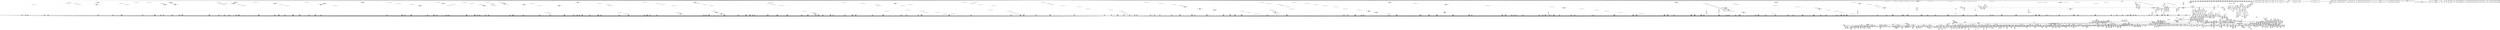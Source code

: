 digraph {
	CE0x3fb2e10 [shape=record,shape=Mrecord,label="{CE0x3fb2e10|0:_i16,_4:_i32,_8:_i16,_40:_%struct.super_block*,_:_SCMRE_170,171_}"]
	CE0x407b920 [shape=record,shape=Mrecord,label="{CE0x407b920|0:_i16,_4:_i32,_8:_i16,_40:_%struct.super_block*,_:_SCMRE_906,907_}"]
	CE0x3fe8390 [shape=record,shape=Mrecord,label="{CE0x3fe8390|i1_true|*Constant*}"]
	CE0x40a2c30 [shape=record,shape=Mrecord,label="{CE0x40a2c30|80:_i64,_:_CRE_1584,1592_|*MultipleSource*|security/apparmor/include/apparmor.h,117|*LoadInst*|security/apparmor/include/apparmor.h,117}"]
	CE0x3f2e350 [shape=record,shape=Mrecord,label="{CE0x3f2e350|apparmor_mmap_file:_tmp}"]
	CE0x3fa2ea0 [shape=record,shape=Mrecord,label="{CE0x3fa2ea0|common_file_perm:_tmp17|security/apparmor/lsm.c,432|*SummSource*}"]
	CE0x40ad290 [shape=record,shape=Mrecord,label="{CE0x40ad290|mediated_filesystem:_tmp5|security/apparmor/include/apparmor.h,117|*SummSink*}"]
	CE0x3fbb8b0 [shape=record,shape=Mrecord,label="{CE0x3fbb8b0|common_mmap:_tmp30|security/apparmor/lsm.c,485}"]
	CE0x3f696e0 [shape=record,shape=Mrecord,label="{CE0x3f696e0|common_file_perm:_tmp7|security/apparmor/lsm.c,432}"]
	CE0x3fd53c0 [shape=record,shape=Mrecord,label="{CE0x3fd53c0|aa_cred_profile:_if.end}"]
	CE0x40a64f0 [shape=record,shape=Mrecord,label="{CE0x40a64f0|80:_i64,_:_CRE_1659,1660_}"]
	CE0x3ffe5d0 [shape=record,shape=Mrecord,label="{CE0x3ffe5d0|aa_cred_profile:_lnot2|security/apparmor/include/context.h,100}"]
	CE0x40a81a0 [shape=record,shape=Mrecord,label="{CE0x40a81a0|80:_i64,_:_CRE_1686,1687_}"]
	CE0x409fc90 [shape=record,shape=Mrecord,label="{CE0x409fc90|80:_i64,_:_CRE_1339,1340_}"]
	CE0x40b3fe0 [shape=record,shape=Mrecord,label="{CE0x40b3fe0|aa_file_perm:_tmp2}"]
	CE0x4015fc0 [shape=record,shape=Mrecord,label="{CE0x4015fc0|80:_i64,_:_CRE_1231,1232_}"]
	CE0x3f66e40 [shape=record,shape=Mrecord,label="{CE0x3f66e40|16:_%struct.vfsmount*,_24:_%struct.dentry*,_32:_%struct.inode*,_408:_%struct.cred*,_456:_i8*,_:_CRE_193,194_}"]
	CE0x3f56d10 [shape=record,shape=Mrecord,label="{CE0x3f56d10|common_mmap:_f_security|security/apparmor/lsm.c,474|*SummSink*}"]
	CE0x3f5dde0 [shape=record,shape=Mrecord,label="{CE0x3f5dde0|common_file_perm:_do.cond|*SummSink*}"]
	CE0x3f61e90 [shape=record,shape=Mrecord,label="{CE0x3f61e90|i64_18|*Constant*}"]
	CE0x40087f0 [shape=record,shape=Mrecord,label="{CE0x40087f0|aa_cred_profile:_tmp31|security/apparmor/include/context.h,100|*SummSink*}"]
	CE0x40ab250 [shape=record,shape=Mrecord,label="{CE0x40ab250|80:_i64,_:_CRE_1875,1876_}"]
	CE0x3f73ea0 [shape=record,shape=Mrecord,label="{CE0x3f73ea0|common_mmap:_tmp26|security/apparmor/lsm.c,483}"]
	CE0x4008480 [shape=record,shape=Mrecord,label="{CE0x4008480|aa_cred_profile:_tmp28|security/apparmor/include/context.h,100|*SummSource*}"]
	CE0x3fce8a0 [shape=record,shape=Mrecord,label="{CE0x3fce8a0|0:_i16,_4:_i32,_8:_i16,_40:_%struct.super_block*,_:_SCMRE_8,12_|*MultipleSource*|security/apparmor/lsm.c,435|security/apparmor/include/apparmor.h,117|Function::mediated_filesystem&Arg::inode::|*LoadInst*|include/linux/fs.h,1916}"]
	CE0x40a97b0 [shape=record,shape=Mrecord,label="{CE0x40a97b0|80:_i64,_:_CRE_1784,1792_|*MultipleSource*|security/apparmor/include/apparmor.h,117|*LoadInst*|security/apparmor/include/apparmor.h,117}"]
	CE0x3f51660 [shape=record,shape=Mrecord,label="{CE0x3f51660|16:_%struct.vfsmount*,_24:_%struct.dentry*,_32:_%struct.inode*,_408:_%struct.cred*,_456:_i8*,_:_CRE_87,88_}"]
	CE0x3f5b740 [shape=record,shape=Mrecord,label="{CE0x3f5b740|16:_%struct.vfsmount*,_24:_%struct.dentry*,_32:_%struct.inode*,_408:_%struct.cred*,_456:_i8*,_:_CRE_24,32_|*MultipleSource*|security/apparmor/lsm.c,474|Function::apparmor_mmap_file&Arg::file::|Function::common_mmap&Arg::file::}"]
	CE0x4022ec0 [shape=record,shape=Mrecord,label="{CE0x4022ec0|aa_cred_profile:_tmp16|security/apparmor/include/context.h,100|*SummSource*}"]
	CE0x3fa0d30 [shape=record,shape=Mrecord,label="{CE0x3fa0d30|common_file_perm:_tmp17|security/apparmor/lsm.c,432|*SummSink*}"]
	CE0x4067df0 [shape=record,shape=Mrecord,label="{CE0x4067df0|0:_i16,_4:_i32,_8:_i16,_40:_%struct.super_block*,_:_SCMRE_464,472_|*MultipleSource*|security/apparmor/lsm.c,435|security/apparmor/include/apparmor.h,117|Function::mediated_filesystem&Arg::inode::|*LoadInst*|include/linux/fs.h,1916}"]
	CE0x40cf670 [shape=record,shape=Mrecord,label="{CE0x40cf670|file_inode17:_tmp2|*SummSink*}"]
	CE0x409feb0 [shape=record,shape=Mrecord,label="{CE0x409feb0|80:_i64,_:_CRE_1341,1342_}"]
	CE0x3f7a3c0 [shape=record,shape=Mrecord,label="{CE0x3f7a3c0|common_mmap:_tobool8|security/apparmor/lsm.c,483|*SummSource*}"]
	CE0x3fad960 [shape=record,shape=Mrecord,label="{CE0x3fad960|i32_8|*Constant*|*SummSink*}"]
	CE0x3f64280 [shape=record,shape=Mrecord,label="{CE0x3f64280|16:_%struct.vfsmount*,_24:_%struct.dentry*,_32:_%struct.inode*,_408:_%struct.cred*,_456:_i8*,_:_CRE_168,169_}"]
	CE0x4011c80 [shape=record,shape=Mrecord,label="{CE0x4011c80|common_file_perm:_tmp46|security/apparmor/lsm.c,448|*SummSink*}"]
	CE0x4015300 [shape=record,shape=Mrecord,label="{CE0x4015300|80:_i64,_:_CRE_1219,1220_}"]
	CE0x3f87c90 [shape=record,shape=Mrecord,label="{CE0x3f87c90|16:_%struct.vfsmount*,_24:_%struct.dentry*,_32:_%struct.inode*,_408:_%struct.cred*,_456:_i8*,_:_CRE_144,145_}"]
	CE0x3fbab70 [shape=record,shape=Mrecord,label="{CE0x3fbab70|common_file_perm:_tobool25|security/apparmor/lsm.c,448|*SummSource*}"]
	CE0x4091870 [shape=record,shape=Mrecord,label="{CE0x4091870|80:_i64,_:_CRE_216,224_|*MultipleSource*|security/apparmor/include/apparmor.h,117|*LoadInst*|security/apparmor/include/apparmor.h,117}"]
	CE0x3fe9860 [shape=record,shape=Mrecord,label="{CE0x3fe9860|common_file_perm:_tmp10|security/apparmor/lsm.c,432|*SummSource*}"]
	CE0x401dbf0 [shape=record,shape=Mrecord,label="{CE0x401dbf0|aa_file_perm:_entry|*SummSource*}"]
	CE0x3f83de0 [shape=record,shape=Mrecord,label="{CE0x3f83de0|common_mmap:_return|*SummSink*}"]
	CE0x40a2a40 [shape=record,shape=Mrecord,label="{CE0x40a2a40|80:_i64,_:_CRE_1568,1584_|*MultipleSource*|security/apparmor/include/apparmor.h,117|*LoadInst*|security/apparmor/include/apparmor.h,117}"]
	CE0x4078270 [shape=record,shape=Mrecord,label="{CE0x4078270|0:_i16,_4:_i32,_8:_i16,_40:_%struct.super_block*,_:_SCMRE_871,872_}"]
	CE0x3f805a0 [shape=record,shape=Mrecord,label="{CE0x3f805a0|i64*_getelementptr_inbounds_(_19_x_i64_,_19_x_i64_*___llvm_gcov_ctr96,_i64_0,_i64_8)|*Constant*|*SummSink*}"]
	CE0x4086290 [shape=record,shape=Mrecord,label="{CE0x4086290|80:_i64,_:_CRE_480,488_|*MultipleSource*|security/apparmor/include/apparmor.h,117|*LoadInst*|security/apparmor/include/apparmor.h,117}"]
	CE0x3fd6010 [shape=record,shape=Mrecord,label="{CE0x3fd6010|common_file_perm:_do.body4|*SummSink*}"]
	CE0x40ad880 [shape=record,shape=Mrecord,label="{CE0x40ad880|__aa_current_profile:_tmp13|security/apparmor/include/context.h,138}"]
	CE0x4087d30 [shape=record,shape=Mrecord,label="{CE0x4087d30|80:_i64,_:_CRE_567,568_}"]
	CE0x3fe1f80 [shape=record,shape=Mrecord,label="{CE0x3fe1f80|i64_2|*Constant*}"]
	CE0x40675e0 [shape=record,shape=Mrecord,label="{CE0x40675e0|0:_i16,_4:_i32,_8:_i16,_40:_%struct.super_block*,_:_SCMRE_440,448_|*MultipleSource*|security/apparmor/lsm.c,435|security/apparmor/include/apparmor.h,117|Function::mediated_filesystem&Arg::inode::|*LoadInst*|include/linux/fs.h,1916}"]
	CE0x4064610 [shape=record,shape=Mrecord,label="{CE0x4064610|0:_i16,_4:_i32,_8:_i16,_40:_%struct.super_block*,_:_SCMRE_306,307_}"]
	CE0x3f50da0 [shape=record,shape=Mrecord,label="{CE0x3f50da0|16:_%struct.vfsmount*,_24:_%struct.dentry*,_32:_%struct.inode*,_408:_%struct.cred*,_456:_i8*,_:_CRE_82,83_}"]
	CE0x3f377c0 [shape=record,shape=Mrecord,label="{CE0x3f377c0|apparmor_mmap_file:_tmp|*SummSink*}"]
	CE0x4078ef0 [shape=record,shape=Mrecord,label="{CE0x4078ef0|0:_i16,_4:_i32,_8:_i16,_40:_%struct.super_block*,_:_SCMRE_879,880_}"]
	CE0x3f73cf0 [shape=record,shape=Mrecord,label="{CE0x3f73cf0|common_mmap:_tmp25|security/apparmor/lsm.c,483|*SummSink*}"]
	CE0x406bce0 [shape=record,shape=Mrecord,label="{CE0x406bce0|0:_i16,_4:_i32,_8:_i16,_40:_%struct.super_block*,_:_SCMRE_554,555_}"]
	CE0x3f79580 [shape=record,shape=Mrecord,label="{CE0x3f79580|common_mmap:_tmp22|security/apparmor/lsm.c,483}"]
	CE0x40fa6f0 [shape=record,shape=Mrecord,label="{CE0x40fa6f0|i64*_getelementptr_inbounds_(_2_x_i64_,_2_x_i64_*___llvm_gcov_ctr112,_i64_0,_i64_1)|*Constant*}"]
	CE0x40a3da0 [shape=record,shape=Mrecord,label="{CE0x40a3da0|80:_i64,_:_CRE_1622,1623_}"]
	CE0x409e0f0 [shape=record,shape=Mrecord,label="{CE0x409e0f0|80:_i64,_:_CRE_1313,1314_}"]
	CE0x4086070 [shape=record,shape=Mrecord,label="{CE0x4086070|80:_i64,_:_CRE_464,472_|*MultipleSource*|security/apparmor/include/apparmor.h,117|*LoadInst*|security/apparmor/include/apparmor.h,117}"]
	CE0x40bc5c0 [shape=record,shape=Mrecord,label="{CE0x40bc5c0|aa_cred_profile:_tmp17|security/apparmor/include/context.h,100}"]
	CE0x3fc7ee0 [shape=record,shape=Mrecord,label="{CE0x3fc7ee0|mediated_filesystem:_tmp}"]
	CE0x4094450 [shape=record,shape=Mrecord,label="{CE0x4094450|mediated_filesystem:_s_flags|security/apparmor/include/apparmor.h,117}"]
	CE0x3fc73a0 [shape=record,shape=Mrecord,label="{CE0x3fc73a0|common_file_perm:_tmp18|security/apparmor/lsm.c,432|*SummSink*}"]
	CE0x3fec150 [shape=record,shape=Mrecord,label="{CE0x3fec150|common_file_perm:_if.end}"]
	CE0x407eb20 [shape=record,shape=Mrecord,label="{CE0x407eb20|0:_i16,_4:_i32,_8:_i16,_40:_%struct.super_block*,_:_SCMRE_952,960_|*MultipleSource*|security/apparmor/lsm.c,435|security/apparmor/include/apparmor.h,117|Function::mediated_filesystem&Arg::inode::|*LoadInst*|include/linux/fs.h,1916}"]
	CE0x3f818c0 [shape=record,shape=Mrecord,label="{CE0x3f818c0|i64_7|*Constant*|*SummSink*}"]
	CE0x401b4d0 [shape=record,shape=Mrecord,label="{CE0x401b4d0|common_file_perm:_retval.0}"]
	CE0x3fb4ee0 [shape=record,shape=Mrecord,label="{CE0x3fb4ee0|0:_i16,_4:_i32,_8:_i16,_40:_%struct.super_block*,_:_SCMRE_191,192_}"]
	CE0x3f68300 [shape=record,shape=Mrecord,label="{CE0x3f68300|GLOBAL:_aa_cred_profile|*Constant*|*SummSource*}"]
	CE0x3fbef20 [shape=record,shape=Mrecord,label="{CE0x3fbef20|common_mmap:_tmp33|security/apparmor/lsm.c,486|*SummSink*}"]
	CE0x4089c00 [shape=record,shape=Mrecord,label="{CE0x4089c00|80:_i64,_:_CRE_596,597_}"]
	CE0x3f57fe0 [shape=record,shape=Mrecord,label="{CE0x3f57fe0|%struct.file*_null|*Constant*}"]
	CE0x4087270 [shape=record,shape=Mrecord,label="{CE0x4087270|80:_i64,_:_CRE_552,556_|*MultipleSource*|security/apparmor/include/apparmor.h,117|*LoadInst*|security/apparmor/include/apparmor.h,117}"]
	CE0x3fec6d0 [shape=record,shape=Mrecord,label="{CE0x3fec6d0|common_file_perm:_tobool|security/apparmor/lsm.c,432|*SummSink*}"]
	CE0x409eca0 [shape=record,shape=Mrecord,label="{CE0x409eca0|80:_i64,_:_CRE_1324,1325_}"]
	CE0x3f84130 [shape=record,shape=Mrecord,label="{CE0x3f84130|common_mmap:_if.end16|*SummSink*}"]
	CE0x3f4d370 [shape=record,shape=Mrecord,label="{CE0x3f4d370|common_mmap:_tmp8|security/apparmor/lsm.c,474|*SummSink*}"]
	CE0x402a1b0 [shape=record,shape=Mrecord,label="{CE0x402a1b0|0:_i16,_4:_i32,_8:_i16,_40:_%struct.super_block*,_:_SCMRE_153,154_}"]
	CE0x3fdb7e0 [shape=record,shape=Mrecord,label="{CE0x3fdb7e0|i64_12|*Constant*}"]
	CE0x40052d0 [shape=record,shape=Mrecord,label="{CE0x40052d0|i32_0|*Constant*}"]
	CE0x4087650 [shape=record,shape=Mrecord,label="{CE0x4087650|80:_i64,_:_CRE_561,562_}"]
	CE0x401e320 [shape=record,shape=Mrecord,label="{CE0x401e320|aa_file_perm:_profile|Function::aa_file_perm&Arg::profile::}"]
	CE0x40a0620 [shape=record,shape=Mrecord,label="{CE0x40a0620|80:_i64,_:_CRE_1348,1349_}"]
	CE0x4093580 [shape=record,shape=Mrecord,label="{CE0x4093580|80:_i64,_:_CRE_336,344_|*MultipleSource*|security/apparmor/include/apparmor.h,117|*LoadInst*|security/apparmor/include/apparmor.h,117}"]
	CE0x3f3ce90 [shape=record,shape=Mrecord,label="{CE0x3f3ce90|common_mmap:_tmp4|security/apparmor/lsm.c,474|*SummSource*}"]
	CE0x409f960 [shape=record,shape=Mrecord,label="{CE0x409f960|80:_i64,_:_CRE_1336,1337_}"]
	CE0x3f414b0 [shape=record,shape=Mrecord,label="{CE0x3f414b0|16:_%struct.vfsmount*,_24:_%struct.dentry*,_32:_%struct.inode*,_408:_%struct.cred*,_456:_i8*,_:_CRE_97,98_}"]
	CE0x40bf610 [shape=record,shape=Mrecord,label="{CE0x40bf610|__aa_current_profile:_tmp1}"]
	CE0x3f7f380 [shape=record,shape=Mrecord,label="{CE0x3f7f380|i64_3|*Constant*|*SummSink*}"]
	CE0x3f3c290 [shape=record,shape=Mrecord,label="{CE0x3f3c290|common_mmap:_lor.lhs.false|*SummSource*}"]
	CE0x40c1000 [shape=record,shape=Mrecord,label="{CE0x40c1000|__aa_current_profile:_tmp10|security/apparmor/include/context.h,138|*SummSource*}"]
	CE0x3f4d840 [shape=record,shape=Mrecord,label="{CE0x3f4d840|common_mmap:_tmp9|security/apparmor/lsm.c,474|*SummSink*}"]
	CE0x3f5c210 [shape=record,shape=Mrecord,label="{CE0x3f5c210|16:_%struct.vfsmount*,_24:_%struct.dentry*,_32:_%struct.inode*,_408:_%struct.cred*,_456:_i8*,_:_CRE_49,50_}"]
	CE0x3ffe3f0 [shape=record,shape=Mrecord,label="{CE0x3ffe3f0|aa_cred_profile:_tmp13}"]
	CE0x40afc60 [shape=record,shape=Mrecord,label="{CE0x40afc60|_call_void_mcount()_#2}"]
	CE0x3f7f2a0 [shape=record,shape=Mrecord,label="{CE0x3f7f2a0|i64_3|*Constant*|*SummSource*}"]
	CE0x3f437f0 [shape=record,shape=Mrecord,label="{CE0x3f437f0|common_mmap:_tmp5|security/apparmor/lsm.c,474|*SummSource*}"]
	CE0x3fb4260 [shape=record,shape=Mrecord,label="{CE0x3fb4260|0:_i16,_4:_i32,_8:_i16,_40:_%struct.super_block*,_:_SCMRE_183,184_}"]
	CE0x3f2d760 [shape=record,shape=Mrecord,label="{CE0x3f2d760|common_mmap:_tmp}"]
	CE0x409e200 [shape=record,shape=Mrecord,label="{CE0x409e200|80:_i64,_:_CRE_1314,1315_}"]
	CE0x405f020 [shape=record,shape=Mrecord,label="{CE0x405f020|0:_i16,_4:_i32,_8:_i16,_40:_%struct.super_block*,_:_SCMRE_251,252_}"]
	CE0x40aa540 [shape=record,shape=Mrecord,label="{CE0x40aa540|80:_i64,_:_CRE_1840,1848_|*MultipleSource*|security/apparmor/include/apparmor.h,117|*LoadInst*|security/apparmor/include/apparmor.h,117}"]
	CE0x40be210 [shape=record,shape=Mrecord,label="{CE0x40be210|__aa_current_profile:_tmp3}"]
	CE0x40a7810 [shape=record,shape=Mrecord,label="{CE0x40a7810|80:_i64,_:_CRE_1677,1678_}"]
	CE0x408dc00 [shape=record,shape=Mrecord,label="{CE0x408dc00|80:_i64,_:_CRE_1208,1209_}"]
	CE0x402df30 [shape=record,shape=Mrecord,label="{CE0x402df30|aa_cred_profile:_expval|security/apparmor/include/context.h,100|*SummSource*}"]
	CE0x4021950 [shape=record,shape=Mrecord,label="{CE0x4021950|aa_cred_profile:_do.cond|*SummSink*}"]
	CE0x4019560 [shape=record,shape=Mrecord,label="{CE0x4019560|common_file_perm:_tmp53|security/apparmor/lsm.c,447|*SummSink*}"]
	CE0x40c7720 [shape=record,shape=Mrecord,label="{CE0x40c7720|__aa_current_profile:_call3|security/apparmor/include/context.h,138}"]
	CE0x408fd30 [shape=record,shape=Mrecord,label="{CE0x408fd30|80:_i64,_:_CRE_104,112_|*MultipleSource*|security/apparmor/include/apparmor.h,117|*LoadInst*|security/apparmor/include/apparmor.h,117}"]
	CE0x405e4c0 [shape=record,shape=Mrecord,label="{CE0x405e4c0|0:_i16,_4:_i32,_8:_i16,_40:_%struct.super_block*,_:_SCMRE_243,244_}"]
	CE0x40680a0 [shape=record,shape=Mrecord,label="{CE0x40680a0|0:_i16,_4:_i32,_8:_i16,_40:_%struct.super_block*,_:_SCMRE_472,473_}"]
	CE0x3fc7880 [shape=record,shape=Mrecord,label="{CE0x3fc7880|aa_cred_profile:_tmp10|security/apparmor/include/context.h,100|*SummSink*}"]
	CE0x3fa1e30 [shape=record,shape=Mrecord,label="{CE0x3fa1e30|common_file_perm:_call|security/apparmor/lsm.c,429}"]
	CE0x3fa3980 [shape=record,shape=Mrecord,label="{CE0x3fa3980|aa_cred_profile:_security|security/apparmor/include/context.h,99}"]
	CE0x4069ae0 [shape=record,shape=Mrecord,label="{CE0x4069ae0|0:_i16,_4:_i32,_8:_i16,_40:_%struct.super_block*,_:_SCMRE_488,496_|*MultipleSource*|security/apparmor/lsm.c,435|security/apparmor/include/apparmor.h,117|Function::mediated_filesystem&Arg::inode::|*LoadInst*|include/linux/fs.h,1916}"]
	CE0x400ddb0 [shape=record,shape=Mrecord,label="{CE0x400ddb0|common_file_perm:_mode17|security/apparmor/lsm.c,447|*SummSource*}"]
	CE0x3ff2620 [shape=record,shape=Mrecord,label="{CE0x3ff2620|i64*_getelementptr_inbounds_(_2_x_i64_,_2_x_i64_*___llvm_gcov_ctr55,_i64_0,_i64_0)|*Constant*|*SummSource*}"]
	CE0x408af20 [shape=record,shape=Mrecord,label="{CE0x408af20|80:_i64,_:_CRE_614,615_}"]
	CE0x3ff2da0 [shape=record,shape=Mrecord,label="{CE0x3ff2da0|i64*_getelementptr_inbounds_(_2_x_i64_,_2_x_i64_*___llvm_gcov_ctr88,_i64_0,_i64_0)|*Constant*}"]
	CE0x40b0af0 [shape=record,shape=Mrecord,label="{CE0x40b0af0|0:_i8,_:_GCMR___aa_current_profile.__warned_internal_global_i8_0,_section_.data.unlikely_,_align_1:_elem_0:default:}"]
	CE0x40b9ec0 [shape=record,shape=Mrecord,label="{CE0x40b9ec0|i32_138|*Constant*}"]
	CE0x3f5e2b0 [shape=record,shape=Mrecord,label="{CE0x3f5e2b0|common_file_perm:_tmp31|security/apparmor/lsm.c,434|*SummSource*}"]
	CE0x3f5f5c0 [shape=record,shape=Mrecord,label="{CE0x3f5f5c0|common_file_perm:_tobool10|security/apparmor/lsm.c,434|*SummSink*}"]
	CE0x3f82440 [shape=record,shape=Mrecord,label="{CE0x3f82440|i32_22|*Constant*|*SummSink*}"]
	CE0x3fe8f50 [shape=record,shape=Mrecord,label="{CE0x3fe8f50|common_file_perm:_if.then|*SummSource*}"]
	CE0x3fd92c0 [shape=record,shape=Mrecord,label="{CE0x3fd92c0|aa_file_perm:_call|security/apparmor/file.c,452|*SummSource*}"]
	CE0x3fc7230 [shape=record,shape=Mrecord,label="{CE0x3fc7230|common_file_perm:_tmp18|security/apparmor/lsm.c,432|*SummSource*}"]
	CE0x4060600 [shape=record,shape=Mrecord,label="{CE0x4060600|0:_i16,_4:_i32,_8:_i16,_40:_%struct.super_block*,_:_SCMRE_265,266_}"]
	CE0x40110a0 [shape=record,shape=Mrecord,label="{CE0x40110a0|common_file_perm:_cmp21|security/apparmor/lsm.c,448|*SummSink*}"]
	CE0x3fd4980 [shape=record,shape=Mrecord,label="{CE0x3fd4980|common_file_perm:_tmp25|security/apparmor/lsm.c,434|*SummSource*}"]
	CE0x3f453f0 [shape=record,shape=Mrecord,label="{CE0x3f453f0|apparmor_mmap_file:_tmp2|*SummSink*}"]
	CE0x3f69380 [shape=record,shape=Mrecord,label="{CE0x3f69380|aa_cred_profile:_tmp1|*SummSource*}"]
	CE0x4078590 [shape=record,shape=Mrecord,label="{CE0x4078590|0:_i16,_4:_i32,_8:_i16,_40:_%struct.super_block*,_:_SCMRE_873,874_}"]
	CE0x3fa4ce0 [shape=record,shape=Mrecord,label="{CE0x3fa4ce0|aa_cred_profile:_do.end}"]
	CE0x40bb5b0 [shape=record,shape=Mrecord,label="{CE0x40bb5b0|i64*_getelementptr_inbounds_(_11_x_i64_,_11_x_i64_*___llvm_gcov_ctr58,_i64_0,_i64_6)|*Constant*|*SummSource*}"]
	CE0x3fcbab0 [shape=record,shape=Mrecord,label="{CE0x3fcbab0|0:_i16,_4:_i32,_8:_i16,_40:_%struct.super_block*,_:_SCMRE_16,24_|*MultipleSource*|security/apparmor/lsm.c,435|security/apparmor/include/apparmor.h,117|Function::mediated_filesystem&Arg::inode::|*LoadInst*|include/linux/fs.h,1916}"]
	CE0x3f5b200 [shape=record,shape=Mrecord,label="{CE0x3f5b200|16:_%struct.vfsmount*,_24:_%struct.dentry*,_32:_%struct.inode*,_408:_%struct.cred*,_456:_i8*,_:_CRE_14,15_}"]
	CE0x3fd2ec0 [shape=record,shape=Mrecord,label="{CE0x3fd2ec0|common_file_perm:_tmp4|*LoadInst*|security/apparmor/lsm.c,428|*SummSource*}"]
	CE0x4063e40 [shape=record,shape=Mrecord,label="{CE0x4063e40|0:_i16,_4:_i32,_8:_i16,_40:_%struct.super_block*,_:_SCMRE_301,302_}"]
	CE0x3f792a0 [shape=record,shape=Mrecord,label="{CE0x3f792a0|common_mmap:_tmp21|security/apparmor/lsm.c,483|*SummSource*}"]
	CE0x40a84d0 [shape=record,shape=Mrecord,label="{CE0x40a84d0|80:_i64,_:_CRE_1696,1704_|*MultipleSource*|security/apparmor/include/apparmor.h,117|*LoadInst*|security/apparmor/include/apparmor.h,117}"]
	CE0x3fd5e00 [shape=record,shape=Mrecord,label="{CE0x3fd5e00|44:_i32,_48:_i16,_128:_i8*,_:_SCMRE_96,104_|*MultipleSource*|Function::aa_cred_profile&Arg::cred::|*LoadInst*|security/apparmor/lsm.c,429|security/apparmor/include/context.h,99}"]
	CE0x40fc580 [shape=record,shape=Mrecord,label="{CE0x40fc580|aa_file_perm:_f_path|security/apparmor/file.c,456|*SummSource*}"]
	CE0x4079530 [shape=record,shape=Mrecord,label="{CE0x4079530|0:_i16,_4:_i32,_8:_i16,_40:_%struct.super_block*,_:_SCMRE_883,884_}"]
	CE0x408da10 [shape=record,shape=Mrecord,label="{CE0x408da10|80:_i64,_:_CRE_896,1208_|*MultipleSource*|security/apparmor/include/apparmor.h,117|*LoadInst*|security/apparmor/include/apparmor.h,117}"]
	CE0x3f5f550 [shape=record,shape=Mrecord,label="{CE0x3f5f550|i64_13|*Constant*}"]
	CE0x401cd60 [shape=record,shape=Mrecord,label="{CE0x401cd60|common_file_perm:_tmp56|security/apparmor/lsm.c,449|*SummSource*}"]
	CE0x407e4e0 [shape=record,shape=Mrecord,label="{CE0x407e4e0|0:_i16,_4:_i32,_8:_i16,_40:_%struct.super_block*,_:_SCMRE_934,935_}"]
	CE0x3fb6650 [shape=record,shape=Mrecord,label="{CE0x3fb6650|0:_i16,_4:_i32,_8:_i16,_40:_%struct.super_block*,_:_SCMRE_206,207_}"]
	CE0x40c11c0 [shape=record,shape=Mrecord,label="{CE0x40c11c0|__aa_current_profile:_tmp10|security/apparmor/include/context.h,138|*SummSink*}"]
	CE0x409ca20 [shape=record,shape=Mrecord,label="{CE0x409ca20|80:_i64,_:_CRE_1273,1274_}"]
	CE0x401ed00 [shape=record,shape=Mrecord,label="{CE0x401ed00|aa_file_perm:_request|Function::aa_file_perm&Arg::request::}"]
	CE0x3f3e1b0 [shape=record,shape=Mrecord,label="{CE0x3f3e1b0|common_mmap:_tmp5|security/apparmor/lsm.c,474|*SummSink*}"]
	CE0x40fa3c0 [shape=record,shape=Mrecord,label="{CE0x40fa3c0|aa_cred_profile:_tmp26|security/apparmor/include/context.h,100}"]
	CE0x3fd96d0 [shape=record,shape=Mrecord,label="{CE0x3fd96d0|common_file_perm:_f_cred|security/apparmor/lsm.c,429|*SummSink*}"]
	CE0x401a660 [shape=record,shape=Mrecord,label="{CE0x401a660|common_file_perm:_error.0|*SummSink*}"]
	CE0x3f5bd80 [shape=record,shape=Mrecord,label="{CE0x3f5bd80|16:_%struct.vfsmount*,_24:_%struct.dentry*,_32:_%struct.inode*,_408:_%struct.cred*,_456:_i8*,_:_CRE_40,48_|*MultipleSource*|security/apparmor/lsm.c,474|Function::apparmor_mmap_file&Arg::file::|Function::common_mmap&Arg::file::}"]
	CE0x3fa6700 [shape=record,shape=Mrecord,label="{CE0x3fa6700|_call_void_mcount()_#2}"]
	CE0x40054b0 [shape=record,shape=Mrecord,label="{CE0x40054b0|file_inode17:_tmp3}"]
	CE0x40aceb0 [shape=record,shape=Mrecord,label="{CE0x40aceb0|mediated_filesystem:_tmp5|security/apparmor/include/apparmor.h,117}"]
	CE0x3aec8e0 [shape=record,shape=Mrecord,label="{CE0x3aec8e0|common_mmap:_op|Function::common_mmap&Arg::op::}"]
	CE0x3fd4ad0 [shape=record,shape=Mrecord,label="{CE0x3fd4ad0|file_inode:_entry}"]
	CE0x3feaf50 [shape=record,shape=Mrecord,label="{CE0x3feaf50|common_file_perm:_lor.lhs.false}"]
	CE0x40102e0 [shape=record,shape=Mrecord,label="{CE0x40102e0|common_file_perm:_tmp44|security/apparmor/lsm.c,447}"]
	CE0x3f38a40 [shape=record,shape=Mrecord,label="{CE0x3f38a40|apparmor_mmap_file:_tmp3|*SummSink*}"]
	CE0x3f5e180 [shape=record,shape=Mrecord,label="{CE0x3f5e180|common_file_perm:_tmp31|security/apparmor/lsm.c,434}"]
	CE0x3f50860 [shape=record,shape=Mrecord,label="{CE0x3f50860|16:_%struct.vfsmount*,_24:_%struct.dentry*,_32:_%struct.inode*,_408:_%struct.cred*,_456:_i8*,_:_CRE_79,80_}"]
	CE0x3fab670 [shape=record,shape=Mrecord,label="{CE0x3fab670|aa_cred_profile:_profile|security/apparmor/include/context.h,100|*SummSource*}"]
	CE0x4100eb0 [shape=record,shape=Mrecord,label="{CE0x4100eb0|i32_100|*Constant*}"]
	CE0x402d310 [shape=record,shape=Mrecord,label="{CE0x402d310|i32_8|*Constant*|*SummSource*}"]
	CE0x3ffb850 [shape=record,shape=Mrecord,label="{CE0x3ffb850|aa_file_perm:_i_mode|security/apparmor/file.c,453|*SummSource*}"]
	CE0x3f67000 [shape=record,shape=Mrecord,label="{CE0x3f67000|16:_%struct.vfsmount*,_24:_%struct.dentry*,_32:_%struct.inode*,_408:_%struct.cred*,_456:_i8*,_:_CRE_194,195_}"]
	CE0x3fe3560 [shape=record,shape=Mrecord,label="{CE0x3fe3560|i64*_getelementptr_inbounds_(_28_x_i64_,_28_x_i64_*___llvm_gcov_ctr87,_i64_0,_i64_6)|*Constant*|*SummSink*}"]
	CE0x40b60b0 [shape=record,shape=Mrecord,label="{CE0x40b60b0|aa_cred_profile:_tmp18|security/apparmor/include/context.h,100}"]
	CE0x4069e00 [shape=record,shape=Mrecord,label="{CE0x4069e00|0:_i16,_4:_i32,_8:_i16,_40:_%struct.super_block*,_:_SCMRE_500,504_|*MultipleSource*|security/apparmor/lsm.c,435|security/apparmor/include/apparmor.h,117|Function::mediated_filesystem&Arg::inode::|*LoadInst*|include/linux/fs.h,1916}"]
	CE0x40289a0 [shape=record,shape=Mrecord,label="{CE0x40289a0|i8*_getelementptr_inbounds_(_36_x_i8_,_36_x_i8_*_.str12,_i32_0,_i32_0)|*Constant*}"]
	CE0x40f9040 [shape=record,shape=Mrecord,label="{CE0x40f9040|file_inode17:_f_inode|include/linux/fs.h,1916|*SummSink*}"]
	CE0x4093b50 [shape=record,shape=Mrecord,label="{CE0x4093b50|80:_i64,_:_CRE_360,368_|*MultipleSource*|security/apparmor/include/apparmor.h,117|*LoadInst*|security/apparmor/include/apparmor.h,117}"]
	CE0x3fccb10 [shape=record,shape=Mrecord,label="{CE0x3fccb10|0:_i16,_4:_i32,_8:_i16,_40:_%struct.super_block*,_:_SCMRE_32,40_|*MultipleSource*|security/apparmor/lsm.c,435|security/apparmor/include/apparmor.h,117|Function::mediated_filesystem&Arg::inode::|*LoadInst*|include/linux/fs.h,1916}"]
	CE0x4085190 [shape=record,shape=Mrecord,label="{CE0x4085190|80:_i64,_:_CRE_450,451_}"]
	CE0x410c4e0 [shape=record,shape=Mrecord,label="{CE0x410c4e0|aa_cred_profile:_if.then}"]
	CE0x3fbb030 [shape=record,shape=Mrecord,label="{CE0x3fbb030|i64_23|*Constant*|*SummSource*}"]
	CE0x4070d70 [shape=record,shape=Mrecord,label="{CE0x4070d70|0:_i16,_4:_i32,_8:_i16,_40:_%struct.super_block*,_:_SCMRE_606,607_}"]
	CE0x3fbdce0 [shape=record,shape=Mrecord,label="{CE0x3fbdce0|common_mmap:_tmp36|security/apparmor/lsm.c,488|*SummSink*}"]
	CE0x407bc40 [shape=record,shape=Mrecord,label="{CE0x407bc40|0:_i16,_4:_i32,_8:_i16,_40:_%struct.super_block*,_:_SCMRE_908,909_}"]
	CE0x3f63f00 [shape=record,shape=Mrecord,label="{CE0x3f63f00|16:_%struct.vfsmount*,_24:_%struct.dentry*,_32:_%struct.inode*,_408:_%struct.cred*,_456:_i8*,_:_CRE_166,167_}"]
	CE0x4102790 [shape=record,shape=Mrecord,label="{CE0x4102790|i64*_getelementptr_inbounds_(_16_x_i64_,_16_x_i64_*___llvm_gcov_ctr46,_i64_0,_i64_9)|*Constant*}"]
	CE0x40133f0 [shape=record,shape=Mrecord,label="{CE0x40133f0|common_file_perm:_allow|security/apparmor/lsm.c,448}"]
	CE0x3f6f020 [shape=record,shape=Mrecord,label="{CE0x3f6f020|16:_%struct.vfsmount*,_24:_%struct.dentry*,_32:_%struct.inode*,_408:_%struct.cred*,_456:_i8*,_:_CRE_360,368_|*MultipleSource*|security/apparmor/lsm.c,474|Function::apparmor_mmap_file&Arg::file::|Function::common_mmap&Arg::file::}"]
	CE0x4018710 [shape=record,shape=Mrecord,label="{CE0x4018710|80:_i64,_:_CRE_1268,1269_}"]
	CE0x402f5f0 [shape=record,shape=Mrecord,label="{CE0x402f5f0|GLOBAL:___aa_current_profile.__warned|Global_var:__aa_current_profile.__warned|*SummSink*}"]
	CE0x3f86090 [shape=record,shape=Mrecord,label="{CE0x3f86090|16:_%struct.vfsmount*,_24:_%struct.dentry*,_32:_%struct.inode*,_408:_%struct.cred*,_456:_i8*,_:_CRE_116,117_}"]
	CE0x3f63d40 [shape=record,shape=Mrecord,label="{CE0x3f63d40|16:_%struct.vfsmount*,_24:_%struct.dentry*,_32:_%struct.inode*,_408:_%struct.cred*,_456:_i8*,_:_CRE_165,166_}"]
	CE0x4078bd0 [shape=record,shape=Mrecord,label="{CE0x4078bd0|0:_i16,_4:_i32,_8:_i16,_40:_%struct.super_block*,_:_SCMRE_877,878_}"]
	CE0x40687b0 [shape=record,shape=Mrecord,label="{CE0x40687b0|0:_i16,_4:_i32,_8:_i16,_40:_%struct.super_block*,_:_SCMRE_475,476_}"]
	CE0x40a6930 [shape=record,shape=Mrecord,label="{CE0x40a6930|80:_i64,_:_CRE_1663,1664_}"]
	CE0x409cf70 [shape=record,shape=Mrecord,label="{CE0x409cf70|80:_i64,_:_CRE_1278,1279_}"]
	CE0x4024a00 [shape=record,shape=Mrecord,label="{CE0x4024a00|aa_cred_profile:_tmp22|security/apparmor/include/context.h,100|*SummSink*}"]
	CE0x40b5520 [shape=record,shape=Mrecord,label="{CE0x40b5520|aa_file_perm:_cond|security/apparmor/file.c, 451}"]
	CE0x40fd9f0 [shape=record,shape=Mrecord,label="{CE0x40fd9f0|aa_path_perm:_profile|Function::aa_path_perm&Arg::profile::}"]
	CE0x40cfa80 [shape=record,shape=Mrecord,label="{CE0x40cfa80|file_inode17:_f_inode|include/linux/fs.h,1916}"]
	CE0x3f4d0c0 [shape=record,shape=Mrecord,label="{CE0x3f4d0c0|common_mmap:_tmp8|security/apparmor/lsm.c,474}"]
	CE0x402da00 [shape=record,shape=Mrecord,label="{CE0x402da00|aa_cred_profile:_conv|security/apparmor/include/context.h,100|*SummSink*}"]
	CE0x4087e40 [shape=record,shape=Mrecord,label="{CE0x4087e40|80:_i64,_:_CRE_568,569_}"]
	CE0x3fddca0 [shape=record,shape=Mrecord,label="{CE0x3fddca0|mediated_filesystem:_inode|Function::mediated_filesystem&Arg::inode::|*SummSource*}"]
	CE0x3fcf510 [shape=record,shape=Mrecord,label="{CE0x3fcf510|common_file_perm:_do.body|*SummSource*}"]
	CE0x3fb3900 [shape=record,shape=Mrecord,label="{CE0x3fb3900|0:_i16,_4:_i32,_8:_i16,_40:_%struct.super_block*,_:_SCMRE_177,178_}"]
	CE0x4089f30 [shape=record,shape=Mrecord,label="{CE0x4089f30|80:_i64,_:_CRE_599,600_}"]
	CE0x3f39080 [shape=record,shape=Mrecord,label="{CE0x3f39080|common_mmap:_file|Function::common_mmap&Arg::file::|*SummSource*}"]
	CE0x3fd7b20 [shape=record,shape=Mrecord,label="{CE0x3fd7b20|common_file_perm:_tmp35|security/apparmor/lsm.c,436|*SummSink*}"]
	CE0x3f76a10 [shape=record,shape=Mrecord,label="{CE0x3f76a10|common_mmap:_tmp10|security/apparmor/lsm.c,474|*SummSink*}"]
	CE0x3f702e0 [shape=record,shape=Mrecord,label="{CE0x3f702e0|16:_%struct.vfsmount*,_24:_%struct.dentry*,_32:_%struct.inode*,_408:_%struct.cred*,_456:_i8*,_:_CRE_404,408_|*MultipleSource*|security/apparmor/lsm.c,474|Function::apparmor_mmap_file&Arg::file::|Function::common_mmap&Arg::file::}"]
	CE0x40b0c80 [shape=record,shape=Mrecord,label="{CE0x40b0c80|i64*_getelementptr_inbounds_(_11_x_i64_,_11_x_i64_*___llvm_gcov_ctr58,_i64_0,_i64_6)|*Constant*|*SummSink*}"]
	CE0x408bf10 [shape=record,shape=Mrecord,label="{CE0x408bf10|80:_i64,_:_CRE_629,630_}"]
	CE0x3fbb4b0 [shape=record,shape=Mrecord,label="{CE0x3fbb4b0|i64_24|*Constant*|*SummSink*}"]
	CE0x3fb9b30 [shape=record,shape=Mrecord,label="{CE0x3fb9b30|common_file_perm:_tmp51|security/apparmor/lsm.c,447|*SummSink*}"]
	CE0x40d2d60 [shape=record,shape=Mrecord,label="{CE0x40d2d60|_ret_%struct.inode*_%tmp4,_!dbg_!15470|include/linux/fs.h,1916|*SummSink*}"]
	CE0x3fbffd0 [shape=record,shape=Mrecord,label="{CE0x3fbffd0|common_mmap:_or15|security/apparmor/lsm.c,486|*SummSource*}"]
	CE0x3f6ba10 [shape=record,shape=Mrecord,label="{CE0x3f6ba10|16:_%struct.vfsmount*,_24:_%struct.dentry*,_32:_%struct.inode*,_408:_%struct.cred*,_456:_i8*,_:_CRE_213,214_}"]
	"CONST[source:2(external),value:0(static)][purpose:{operation}]"
	CE0x410c380 [shape=record,shape=Mrecord,label="{CE0x410c380|aa_cred_profile:_lor.end}"]
	CE0x4025af0 [shape=record,shape=Mrecord,label="{CE0x4025af0|aa_cred_profile:_tmp24|security/apparmor/include/context.h,100}"]
	CE0x3f7a4f0 [shape=record,shape=Mrecord,label="{CE0x3f7a4f0|common_mmap:_tobool8|security/apparmor/lsm.c,483|*SummSink*}"]
	CE0x401e0e0 [shape=record,shape=Mrecord,label="{CE0x401e0e0|aa_file_perm:_op|Function::aa_file_perm&Arg::op::|*SummSink*}"]
	CE0x401b650 [shape=record,shape=Mrecord,label="{CE0x401b650|common_file_perm:_tmp58|security/apparmor/lsm.c,451}"]
	CE0x3fda520 [shape=record,shape=Mrecord,label="{CE0x3fda520|i64_0|*Constant*}"]
	CE0x3f63b80 [shape=record,shape=Mrecord,label="{CE0x3f63b80|16:_%struct.vfsmount*,_24:_%struct.dentry*,_32:_%struct.inode*,_408:_%struct.cred*,_456:_i8*,_:_CRE_164,165_}"]
	CE0x3f6a580 [shape=record,shape=Mrecord,label="{CE0x3f6a580|mediated_filesystem:_i_sb|security/apparmor/include/apparmor.h,117|*SummSource*}"]
	CE0x4090cd0 [shape=record,shape=Mrecord,label="{CE0x4090cd0|80:_i64,_:_CRE_160,176_|*MultipleSource*|security/apparmor/include/apparmor.h,117|*LoadInst*|security/apparmor/include/apparmor.h,117}"]
	CE0x3f4adc0 [shape=record,shape=Mrecord,label="{CE0x3f4adc0|common_mmap:_if.then}"]
	CE0x406f2e0 [shape=record,shape=Mrecord,label="{CE0x406f2e0|0:_i16,_4:_i32,_8:_i16,_40:_%struct.super_block*,_:_SCMRE_589,590_}"]
	CE0x4026e00 [shape=record,shape=Mrecord,label="{CE0x4026e00|i64*_getelementptr_inbounds_(_16_x_i64_,_16_x_i64_*___llvm_gcov_ctr46,_i64_0,_i64_8)|*Constant*}"]
	CE0x402ee30 [shape=record,shape=Mrecord,label="{CE0x402ee30|aa_cred_profile:_tmp14|security/apparmor/include/context.h,100}"]
	CE0x40cbfe0 [shape=record,shape=Mrecord,label="{CE0x40cbfe0|__aa_current_profile:_call4|security/apparmor/include/context.h,138|*SummSink*}"]
	CE0x3f4d9f0 [shape=record,shape=Mrecord,label="{CE0x3f4d9f0|common_mmap:_tmp10|security/apparmor/lsm.c,474}"]
	CE0x4094350 [shape=record,shape=Mrecord,label="{CE0x4094350|i32_10|*Constant*|*SummSink*}"]
	CE0x4063b20 [shape=record,shape=Mrecord,label="{CE0x4063b20|0:_i16,_4:_i32,_8:_i16,_40:_%struct.super_block*,_:_SCMRE_299,300_}"]
	CE0x3f6b150 [shape=record,shape=Mrecord,label="{CE0x3f6b150|16:_%struct.vfsmount*,_24:_%struct.dentry*,_32:_%struct.inode*,_408:_%struct.cred*,_456:_i8*,_:_CRE_208,209_}"]
	CE0x4091680 [shape=record,shape=Mrecord,label="{CE0x4091680|80:_i64,_:_CRE_208,216_|*MultipleSource*|security/apparmor/include/apparmor.h,117|*LoadInst*|security/apparmor/include/apparmor.h,117}"]
	CE0x3fbe540 [shape=record,shape=Mrecord,label="{CE0x3fbe540|common_mmap:_call|security/apparmor/lsm.c,488}"]
	CE0x405eb70 [shape=record,shape=Mrecord,label="{CE0x405eb70|0:_i16,_4:_i32,_8:_i16,_40:_%struct.super_block*,_:_SCMRE_248,249_}"]
	CE0x4080470 [shape=record,shape=Mrecord,label="{CE0x4080470|0:_i16,_4:_i32,_8:_i16,_40:_%struct.super_block*,_:_SCMRE_992,1000_|*MultipleSource*|security/apparmor/lsm.c,435|security/apparmor/include/apparmor.h,117|Function::mediated_filesystem&Arg::inode::|*LoadInst*|include/linux/fs.h,1916}"]
	CE0x4016ea0 [shape=record,shape=Mrecord,label="{CE0x4016ea0|80:_i64,_:_CRE_1245,1246_}"]
	CE0x40fd4c0 [shape=record,shape=Mrecord,label="{CE0x40fd4c0|aa_path_perm:_entry|*SummSink*}"]
	CE0x3f632c0 [shape=record,shape=Mrecord,label="{CE0x3f632c0|16:_%struct.vfsmount*,_24:_%struct.dentry*,_32:_%struct.inode*,_408:_%struct.cred*,_456:_i8*,_:_CRE_159,160_}"]
	CE0x3f6fba0 [shape=record,shape=Mrecord,label="{CE0x3f6fba0|16:_%struct.vfsmount*,_24:_%struct.dentry*,_32:_%struct.inode*,_408:_%struct.cred*,_456:_i8*,_:_CRE_392,396_|*MultipleSource*|security/apparmor/lsm.c,474|Function::apparmor_mmap_file&Arg::file::|Function::common_mmap&Arg::file::}"]
	CE0x40221e0 [shape=record,shape=Mrecord,label="{CE0x40221e0|common_file_perm:_tmp60|security/apparmor/lsm.c,452|*SummSink*}"]
	CE0x3fe7470 [shape=record,shape=Mrecord,label="{CE0x3fe7470|aa_cred_profile:_if.then|*SummSource*}"]
	CE0x3f2d5b0 [shape=record,shape=Mrecord,label="{CE0x3f2d5b0|i64*_getelementptr_inbounds_(_19_x_i64_,_19_x_i64_*___llvm_gcov_ctr96,_i64_0,_i64_0)|*Constant*|*SummSource*}"]
	CE0x3fdba60 [shape=record,shape=Mrecord,label="{CE0x3fdba60|aa_cred_profile:_tmp13}"]
	CE0x4029690 [shape=record,shape=Mrecord,label="{CE0x4029690|void_(i8*,_i32,_i64)*_asm_sideeffect_1:_09ud2_0A.pushsection___bug_table,_22a_22_0A2:_09.long_1b_-_2b,_$_0:c_-_2b_0A_09.word_$_1:c_,_0_0A_09.org_2b+$_2:c_0A.popsection_,_i,i,i,_dirflag_,_fpsr_,_flags_}"]
	CE0x4077b00 [shape=record,shape=Mrecord,label="{CE0x4077b00|0:_i16,_4:_i32,_8:_i16,_40:_%struct.super_block*,_:_SCMRE_866,867_}"]
	CE0x40d3cd0 [shape=record,shape=Mrecord,label="{CE0x40d3cd0|aa_path_perm:_flags|Function::aa_path_perm&Arg::flags::|*SummSink*}"]
	CE0x40198d0 [shape=record,shape=Mrecord,label="{CE0x40198d0|common_file_perm:_tmp54|security/apparmor/lsm.c,447|*SummSource*}"]
	CE0x3fb98b0 [shape=record,shape=Mrecord,label="{CE0x3fb98b0|i32_-1|*Constant*|*SummSource*}"]
	CE0x3fecbc0 [shape=record,shape=Mrecord,label="{CE0x3fecbc0|file_inode:_tmp2|*SummSink*}"]
	CE0x40b4050 [shape=record,shape=Mrecord,label="{CE0x40b4050|aa_file_perm:_tmp2|*SummSource*}"]
	CE0x3f691a0 [shape=record,shape=Mrecord,label="{CE0x3f691a0|aa_cred_profile:_tmp1}"]
	CE0x40d2710 [shape=record,shape=Mrecord,label="{CE0x40d2710|file_inode17:_f|Function::file_inode17&Arg::f::|*SummSource*}"]
	CE0x3f7f6f0 [shape=record,shape=Mrecord,label="{CE0x3f7f6f0|common_mmap:_and|security/apparmor/lsm.c,477|*SummSink*}"]
	CE0x4119220 [shape=record,shape=Mrecord,label="{CE0x4119220|aa_cred_profile:_tmp30|security/apparmor/include/context.h,100}"]
	CE0x3f82de0 [shape=record,shape=Mrecord,label="{CE0x3f82de0|common_file_perm:_lnot|security/apparmor/lsm.c,432|*SummSink*}"]
	CE0x3fefca0 [shape=record,shape=Mrecord,label="{CE0x3fefca0|file_inode:_tmp1}"]
	CE0x3f3dee0 [shape=record,shape=Mrecord,label="{CE0x3f3dee0|GLOBAL:_common_mmap|*Constant*}"]
	CE0x4015eb0 [shape=record,shape=Mrecord,label="{CE0x4015eb0|80:_i64,_:_CRE_1230,1231_}"]
	CE0x407e990 [shape=record,shape=Mrecord,label="{CE0x407e990|0:_i16,_4:_i32,_8:_i16,_40:_%struct.super_block*,_:_SCMRE_944,952_|*MultipleSource*|security/apparmor/lsm.c,435|security/apparmor/include/apparmor.h,117|Function::mediated_filesystem&Arg::inode::|*LoadInst*|include/linux/fs.h,1916}"]
	CE0x401d0e0 [shape=record,shape=Mrecord,label="{CE0x401d0e0|common_file_perm:_call27|security/apparmor/lsm.c,449}"]
	CE0x40a5d80 [shape=record,shape=Mrecord,label="{CE0x40a5d80|80:_i64,_:_CRE_1652,1653_}"]
	CE0x3fbeeb0 [shape=record,shape=Mrecord,label="{CE0x3fbeeb0|common_mmap:_tmp33|security/apparmor/lsm.c,486|*SummSource*}"]
	CE0x3f723e0 [shape=record,shape=Mrecord,label="{CE0x3f723e0|16:_%struct.vfsmount*,_24:_%struct.dentry*,_32:_%struct.inode*,_408:_%struct.cred*,_456:_i8*,_:_CRE_480,488_|*MultipleSource*|security/apparmor/lsm.c,474|Function::apparmor_mmap_file&Arg::file::|Function::common_mmap&Arg::file::}"]
	CE0x4068b40 [shape=record,shape=Mrecord,label="{CE0x4068b40|0:_i16,_4:_i32,_8:_i16,_40:_%struct.super_block*,_:_SCMRE_478,479_}"]
	CE0x40a61c0 [shape=record,shape=Mrecord,label="{CE0x40a61c0|80:_i64,_:_CRE_1656,1657_}"]
	CE0x3f82b00 [shape=record,shape=Mrecord,label="{CE0x3f82b00|common_file_perm:_lnot|security/apparmor/lsm.c,432}"]
	CE0x3fb5200 [shape=record,shape=Mrecord,label="{CE0x3fb5200|0:_i16,_4:_i32,_8:_i16,_40:_%struct.super_block*,_:_SCMRE_193,194_}"]
	CE0x3f67c40 [shape=record,shape=Mrecord,label="{CE0x3f67c40|16:_%struct.vfsmount*,_24:_%struct.dentry*,_32:_%struct.inode*,_408:_%struct.cred*,_456:_i8*,_:_CRE_201,202_}"]
	CE0x40a73d0 [shape=record,shape=Mrecord,label="{CE0x40a73d0|80:_i64,_:_CRE_1673,1674_}"]
	CE0x405da10 [shape=record,shape=Mrecord,label="{CE0x405da10|0:_i16,_4:_i32,_8:_i16,_40:_%struct.super_block*,_:_SCMRE_232,236_|*MultipleSource*|security/apparmor/lsm.c,435|security/apparmor/include/apparmor.h,117|Function::mediated_filesystem&Arg::inode::|*LoadInst*|include/linux/fs.h,1916}"]
	CE0x3fe8760 [shape=record,shape=Mrecord,label="{CE0x3fe8760|GLOBAL:___llvm_gcov_ctr87|Global_var:__llvm_gcov_ctr87|*SummSource*}"]
	CE0x40cf600 [shape=record,shape=Mrecord,label="{CE0x40cf600|file_inode17:_tmp2|*SummSource*}"]
	CE0x40775a0 [shape=record,shape=Mrecord,label="{CE0x40775a0|0:_i16,_4:_i32,_8:_i16,_40:_%struct.super_block*,_:_SCMRE_864,865_}"]
	CE0x40a93d0 [shape=record,shape=Mrecord,label="{CE0x40a93d0|80:_i64,_:_CRE_1768,1776_|*MultipleSource*|security/apparmor/include/apparmor.h,117|*LoadInst*|security/apparmor/include/apparmor.h,117}"]
	CE0x3fa2590 [shape=record,shape=Mrecord,label="{CE0x3fa2590|aa_cred_profile:_cred|Function::aa_cred_profile&Arg::cred::}"]
	CE0x3fde670 [shape=record,shape=Mrecord,label="{CE0x3fde670|i64*_getelementptr_inbounds_(_16_x_i64_,_16_x_i64_*___llvm_gcov_ctr46,_i64_0,_i64_0)|*Constant*|*SummSource*}"]
	CE0x40a5610 [shape=record,shape=Mrecord,label="{CE0x40a5610|80:_i64,_:_CRE_1645,1646_}"]
	CE0x40c4b30 [shape=record,shape=Mrecord,label="{CE0x40c4b30|i8*_getelementptr_inbounds_(_45_x_i8_,_45_x_i8_*_.str14,_i32_0,_i32_0)|*Constant*}"]
	CE0x4082710 [shape=record,shape=Mrecord,label="{CE0x4082710|80:_i64,_:_CRE_410,411_}"]
	CE0x40895a0 [shape=record,shape=Mrecord,label="{CE0x40895a0|80:_i64,_:_CRE_590,591_}"]
	CE0x3f87510 [shape=record,shape=Mrecord,label="{CE0x3f87510|16:_%struct.vfsmount*,_24:_%struct.dentry*,_32:_%struct.inode*,_408:_%struct.cred*,_456:_i8*,_:_CRE_128,132_|*MultipleSource*|security/apparmor/lsm.c,474|Function::apparmor_mmap_file&Arg::file::|Function::common_mmap&Arg::file::}"]
	CE0x3f379b0 [shape=record,shape=Mrecord,label="{CE0x3f379b0|_call_void_mcount()_#2|*SummSink*}"]
	CE0x3f5bfd0 [shape=record,shape=Mrecord,label="{CE0x3f5bfd0|16:_%struct.vfsmount*,_24:_%struct.dentry*,_32:_%struct.inode*,_408:_%struct.cred*,_456:_i8*,_:_CRE_48,49_}"]
	CE0x3f62680 [shape=record,shape=Mrecord,label="{CE0x3f62680|16:_%struct.vfsmount*,_24:_%struct.dentry*,_32:_%struct.inode*,_408:_%struct.cred*,_456:_i8*,_:_CRE_152,153_}"]
	CE0x3f5fd80 [shape=record,shape=Mrecord,label="{CE0x3f5fd80|common_file_perm:_tmp26|security/apparmor/lsm.c,434|*SummSource*}"]
	CE0x409e750 [shape=record,shape=Mrecord,label="{CE0x409e750|80:_i64,_:_CRE_1319,1320_}"]
	CE0x4092030 [shape=record,shape=Mrecord,label="{CE0x4092030|80:_i64,_:_CRE_256,264_|*MultipleSource*|security/apparmor/include/apparmor.h,117|*LoadInst*|security/apparmor/include/apparmor.h,117}"]
	CE0x4085a10 [shape=record,shape=Mrecord,label="{CE0x4085a10|80:_i64,_:_CRE_458,459_}"]
	CE0x407db80 [shape=record,shape=Mrecord,label="{CE0x407db80|0:_i16,_4:_i32,_8:_i16,_40:_%struct.super_block*,_:_SCMRE_928,929_}"]
	CE0x3f32fe0 [shape=record,shape=Mrecord,label="{CE0x3f32fe0|apparmor_mmap_file:_entry|*SummSource*}"]
	CE0x40d0ee0 [shape=record,shape=Mrecord,label="{CE0x40d0ee0|get_current:_tmp3}"]
	CE0x3ff1560 [shape=record,shape=Mrecord,label="{CE0x3ff1560|i64_3|*Constant*}"]
	CE0x40abd40 [shape=record,shape=Mrecord,label="{CE0x40abd40|80:_i64,_:_CRE_1920,1928_|*MultipleSource*|security/apparmor/include/apparmor.h,117|*LoadInst*|security/apparmor/include/apparmor.h,117}"]
	CE0x3ffbc30 [shape=record,shape=Mrecord,label="{CE0x3ffbc30|aa_file_perm:_tmp6|security/apparmor/file.c,453|*SummSource*}"]
	CE0x3f595c0 [shape=record,shape=Mrecord,label="{CE0x3f595c0|16:_%struct.vfsmount*,_24:_%struct.dentry*,_32:_%struct.inode*,_408:_%struct.cred*,_456:_i8*,_:_CRE_4,5_}"]
	CE0x409d9e0 [shape=record,shape=Mrecord,label="{CE0x409d9e0|80:_i64,_:_CRE_1306,1307_}"]
	CE0x3ffbda0 [shape=record,shape=Mrecord,label="{CE0x3ffbda0|aa_file_perm:_tmp6|security/apparmor/file.c,453|*SummSink*}"]
	CE0x3f5eec0 [shape=record,shape=Mrecord,label="{CE0x3f5eec0|i64*_getelementptr_inbounds_(_28_x_i64_,_28_x_i64_*___llvm_gcov_ctr87,_i64_0,_i64_16)|*Constant*|*SummSource*}"]
	CE0x407b2e0 [shape=record,shape=Mrecord,label="{CE0x407b2e0|0:_i16,_4:_i32,_8:_i16,_40:_%struct.super_block*,_:_SCMRE_902,903_}"]
	CE0x3fa19c0 [shape=record,shape=Mrecord,label="{CE0x3fa19c0|i32_0|*Constant*}"]
	CE0x3feebf0 [shape=record,shape=Mrecord,label="{CE0x3feebf0|file_inode:_tmp1|*SummSink*}"]
	CE0x4075bb0 [shape=record,shape=Mrecord,label="{CE0x4075bb0|0:_i16,_4:_i32,_8:_i16,_40:_%struct.super_block*,_:_SCMRE_776,792_|*MultipleSource*|security/apparmor/lsm.c,435|security/apparmor/include/apparmor.h,117|Function::mediated_filesystem&Arg::inode::|*LoadInst*|include/linux/fs.h,1916}"]
	CE0x3f4e840 [shape=record,shape=Mrecord,label="{CE0x3f4e840|common_file_perm:_call15|security/apparmor/lsm.c,438|*SummSink*}"]
	CE0x3fd2be0 [shape=record,shape=Mrecord,label="{CE0x3fd2be0|i64*_getelementptr_inbounds_(_16_x_i64_,_16_x_i64_*___llvm_gcov_ctr46,_i64_0,_i64_1)|*Constant*}"]
	CE0x40b8f40 [shape=record,shape=Mrecord,label="{CE0x40b8f40|i8_1|*Constant*|*SummSink*}"]
	CE0x3fb7b40 [shape=record,shape=Mrecord,label="{CE0x3fb7b40|GLOBAL:_get_current|*Constant*|*SummSink*}"]
	CE0x402b530 [shape=record,shape=Mrecord,label="{CE0x402b530|0:_i16,_4:_i32,_8:_i16,_40:_%struct.super_block*,_:_SCMRE_148,149_}"]
	CE0x3fbd110 [shape=record,shape=Mrecord,label="{CE0x3fbd110|_ret_%struct.aa_profile*_%call4,_!dbg_!15494|security/apparmor/include/context.h,138|*SummSource*}"]
	CE0x3f786a0 [shape=record,shape=Mrecord,label="{CE0x3f786a0|common_mmap:_tmp19|security/apparmor/lsm.c,483}"]
	CE0x3fe1960 [shape=record,shape=Mrecord,label="{CE0x3fe1960|i64*_getelementptr_inbounds_(_2_x_i64_,_2_x_i64_*___llvm_gcov_ctr55,_i64_0,_i64_1)|*Constant*|*SummSource*}"]
	CE0x3f6bf50 [shape=record,shape=Mrecord,label="{CE0x3f6bf50|16:_%struct.vfsmount*,_24:_%struct.dentry*,_32:_%struct.inode*,_408:_%struct.cred*,_456:_i8*,_:_CRE_216,224_|*MultipleSource*|security/apparmor/lsm.c,474|Function::apparmor_mmap_file&Arg::file::|Function::common_mmap&Arg::file::}"]
	CE0x3f813f0 [shape=record,shape=Mrecord,label="{CE0x3f813f0|i64_6|*Constant*}"]
	CE0x40d3040 [shape=record,shape=Mrecord,label="{CE0x40d3040|aa_path_perm:_cond|Function::aa_path_perm&Arg::cond::}"]
	CE0x405ffc0 [shape=record,shape=Mrecord,label="{CE0x405ffc0|0:_i16,_4:_i32,_8:_i16,_40:_%struct.super_block*,_:_SCMRE_261,262_}"]
	CE0x40bf000 [shape=record,shape=Mrecord,label="{CE0x40bf000|__aa_current_profile:_tmp9|security/apparmor/include/context.h,138|*SummSource*}"]
	CE0x408bcf0 [shape=record,shape=Mrecord,label="{CE0x408bcf0|80:_i64,_:_CRE_627,628_}"]
	CE0x3f6c110 [shape=record,shape=Mrecord,label="{CE0x3f6c110|16:_%struct.vfsmount*,_24:_%struct.dentry*,_32:_%struct.inode*,_408:_%struct.cred*,_456:_i8*,_:_CRE_224,232_|*MultipleSource*|security/apparmor/lsm.c,474|Function::apparmor_mmap_file&Arg::file::|Function::common_mmap&Arg::file::}"]
	CE0x4080fa0 [shape=record,shape=Mrecord,label="{CE0x4080fa0|mediated_filesystem:_tmp4|*LoadInst*|security/apparmor/include/apparmor.h,117|*SummSource*}"]
	CE0x4068ff0 [shape=record,shape=Mrecord,label="{CE0x4068ff0|0:_i16,_4:_i32,_8:_i16,_40:_%struct.super_block*,_:_SCMRE_481,482_}"]
	CE0x40af030 [shape=record,shape=Mrecord,label="{CE0x40af030|__aa_current_profile:_call|security/apparmor/include/context.h,138|*SummSink*}"]
	CE0x402e3f0 [shape=record,shape=Mrecord,label="{CE0x402e3f0|aa_cred_profile:_tobool4|security/apparmor/include/context.h,100}"]
	CE0x4018fb0 [shape=record,shape=Mrecord,label="{CE0x4018fb0|common_file_perm:_tmp52|security/apparmor/lsm.c,447|*SummSink*}"]
	CE0x3f3ac30 [shape=record,shape=Mrecord,label="{CE0x3f3ac30|apparmor_mmap_file:_call|security/apparmor/lsm.c,494|*SummSink*}"]
	CE0x4072f80 [shape=record,shape=Mrecord,label="{CE0x4072f80|0:_i16,_4:_i32,_8:_i16,_40:_%struct.super_block*,_:_SCMRE_648,656_|*MultipleSource*|security/apparmor/lsm.c,435|security/apparmor/include/apparmor.h,117|Function::mediated_filesystem&Arg::inode::|*LoadInst*|include/linux/fs.h,1916}"]
	CE0x402ea80 [shape=record,shape=Mrecord,label="{CE0x402ea80|i64_5|*Constant*|*SummSource*}"]
	CE0x4004040 [shape=record,shape=Mrecord,label="{CE0x4004040|i64*_getelementptr_inbounds_(_2_x_i64_,_2_x_i64_*___llvm_gcov_ctr112,_i64_0,_i64_0)|*Constant*|*SummSource*}"]
	CE0x3f4ac70 [shape=record,shape=Mrecord,label="{CE0x3f4ac70|common_mmap:_if.end|*SummSink*}"]
	CE0x3f7cde0 [shape=record,shape=Mrecord,label="{CE0x3f7cde0|common_mmap:_tmp18|security/apparmor/lsm.c,478}"]
	CE0x3f84d50 [shape=record,shape=Mrecord,label="{CE0x3f84d50|common_mmap:_tmp2|security/apparmor/lsm.c,474}"]
	CE0x3f66ac0 [shape=record,shape=Mrecord,label="{CE0x3f66ac0|16:_%struct.vfsmount*,_24:_%struct.dentry*,_32:_%struct.inode*,_408:_%struct.cred*,_456:_i8*,_:_CRE_191,192_}"]
	CE0x400a540 [shape=record,shape=Mrecord,label="{CE0x400a540|file_inode:_bb|*SummSource*}"]
	CE0x407c5a0 [shape=record,shape=Mrecord,label="{CE0x407c5a0|0:_i16,_4:_i32,_8:_i16,_40:_%struct.super_block*,_:_SCMRE_914,915_}"]
	CE0x3fdfba0 [shape=record,shape=Mrecord,label="{CE0x3fdfba0|common_file_perm:_tmp22|security/apparmor/lsm.c,432|*SummSource*}"]
	CE0x3fbcd90 [shape=record,shape=Mrecord,label="{CE0x3fbcd90|__aa_current_profile:_entry|*SummSource*}"]
	CE0x3fa1bb0 [shape=record,shape=Mrecord,label="{CE0x3fa1bb0|aa_cred_profile:_tmp3|*SummSource*}"]
	CE0x40b4560 [shape=record,shape=Mrecord,label="{CE0x40b4560|__aa_current_profile:_bb|*SummSink*}"]
	CE0x3fca2f0 [shape=record,shape=Mrecord,label="{CE0x3fca2f0|i64_14|*Constant*}"]
	CE0x3fc84f0 [shape=record,shape=Mrecord,label="{CE0x3fc84f0|i64*_getelementptr_inbounds_(_28_x_i64_,_28_x_i64_*___llvm_gcov_ctr87,_i64_0,_i64_9)|*Constant*|*SummSink*}"]
	CE0x4088170 [shape=record,shape=Mrecord,label="{CE0x4088170|80:_i64,_:_CRE_571,572_}"]
	CE0x3f45b30 [shape=record,shape=Mrecord,label="{CE0x3f45b30|common_mmap:_flags|Function::common_mmap&Arg::flags::}"]
	CE0x4110b40 [shape=record,shape=Mrecord,label="{CE0x4110b40|aa_cred_profile:_lor.rhs}"]
	CE0x3f74460 [shape=record,shape=Mrecord,label="{CE0x3f74460|i64*_getelementptr_inbounds_(_19_x_i64_,_19_x_i64_*___llvm_gcov_ctr96,_i64_0,_i64_13)|*Constant*}"]
	CE0x40c3040 [shape=record,shape=Mrecord,label="{CE0x40c3040|aa_file_perm:_i_uid|security/apparmor/file.c,452|*SummSource*}"]
	CE0x4083920 [shape=record,shape=Mrecord,label="{CE0x4083920|80:_i64,_:_CRE_427,428_}"]
	CE0x409eec0 [shape=record,shape=Mrecord,label="{CE0x409eec0|80:_i64,_:_CRE_1326,1327_}"]
	CE0x4087c20 [shape=record,shape=Mrecord,label="{CE0x4087c20|80:_i64,_:_CRE_566,567_}"]
	CE0x3fe5d30 [shape=record,shape=Mrecord,label="{CE0x3fe5d30|i64*_getelementptr_inbounds_(_28_x_i64_,_28_x_i64_*___llvm_gcov_ctr87,_i64_0,_i64_0)|*Constant*|*SummSource*}"]
	CE0x3f58ec0 [shape=record,shape=Mrecord,label="{CE0x3f58ec0|void_(i8*,_i32,_i64)*_asm_sideeffect_1:_09ud2_0A.pushsection___bug_table,_22a_22_0A2:_09.long_1b_-_2b,_$_0:c_-_2b_0A_09.word_$_1:c_,_0_0A_09.org_2b+$_2:c_0A.popsection_,_i,i,i,_dirflag_,_fpsr_,_flags_|*SummSink*}"]
	CE0x3f810d0 [shape=record,shape=Mrecord,label="{CE0x3f810d0|common_mmap:_tobool2|security/apparmor/lsm.c,477|*SummSink*}"]
	CE0x4075650 [shape=record,shape=Mrecord,label="{CE0x4075650|0:_i16,_4:_i32,_8:_i16,_40:_%struct.super_block*,_:_SCMRE_760,768_|*MultipleSource*|security/apparmor/lsm.c,435|security/apparmor/include/apparmor.h,117|Function::mediated_filesystem&Arg::inode::|*LoadInst*|include/linux/fs.h,1916}"]
	CE0x406fab0 [shape=record,shape=Mrecord,label="{CE0x406fab0|0:_i16,_4:_i32,_8:_i16,_40:_%struct.super_block*,_:_SCMRE_594,595_}"]
	CE0x4079850 [shape=record,shape=Mrecord,label="{CE0x4079850|0:_i16,_4:_i32,_8:_i16,_40:_%struct.super_block*,_:_SCMRE_885,886_}"]
	CE0x3f2d3b0 [shape=record,shape=Mrecord,label="{CE0x3f2d3b0|common_mmap:_if.then3|*SummSink*}"]
	CE0x3f44320 [shape=record,shape=Mrecord,label="{CE0x3f44320|common_mmap:_and12|security/apparmor/lsm.c,485|*SummSource*}"]
	CE0x3f53a70 [shape=record,shape=Mrecord,label="{CE0x3f53a70|16:_%struct.vfsmount*,_24:_%struct.dentry*,_32:_%struct.inode*,_408:_%struct.cred*,_456:_i8*,_:_CRE_63,64_}"]
	CE0x3fdcf60 [shape=record,shape=Mrecord,label="{CE0x3fdcf60|common_file_perm:_tmp1|*SummSource*}"]
	CE0x406c590 [shape=record,shape=Mrecord,label="{CE0x406c590|0:_i16,_4:_i32,_8:_i16,_40:_%struct.super_block*,_:_SCMRE_560,561_}"]
	CE0x3fcb470 [shape=record,shape=Mrecord,label="{CE0x3fcb470|common_file_perm:_do.end|*SummSource*}"]
	CE0x409ea80 [shape=record,shape=Mrecord,label="{CE0x409ea80|80:_i64,_:_CRE_1322,1323_}"]
	CE0x40a23e0 [shape=record,shape=Mrecord,label="{CE0x40a23e0|80:_i64,_:_CRE_1376,1384_|*MultipleSource*|security/apparmor/include/apparmor.h,117|*LoadInst*|security/apparmor/include/apparmor.h,117}"]
	CE0x400f550 [shape=record,shape=Mrecord,label="{CE0x400f550|i64_20|*Constant*|*SummSource*}"]
	CE0x3feacd0 [shape=record,shape=Mrecord,label="{CE0x3feacd0|_call_void_mcount()_#2|*SummSource*}"]
	CE0x3fe6e00 [shape=record,shape=Mrecord,label="{CE0x3fe6e00|i64*_getelementptr_inbounds_(_16_x_i64_,_16_x_i64_*___llvm_gcov_ctr46,_i64_0,_i64_1)|*Constant*|*SummSink*}"]
	CE0x3fad450 [shape=record,shape=Mrecord,label="{CE0x3fad450|0:_%struct.aa_profile*,_:_CMRE_0,8_|*MultipleSource*|security/apparmor/include/context.h,99|*LoadInst*|security/apparmor/include/context.h,99|security/apparmor/include/context.h,100}"]
	CE0x40b4310 [shape=record,shape=Mrecord,label="{CE0x40b4310|__aa_current_profile:_bb}"]
	CE0x408c460 [shape=record,shape=Mrecord,label="{CE0x408c460|80:_i64,_:_CRE_648,656_|*MultipleSource*|security/apparmor/include/apparmor.h,117|*LoadInst*|security/apparmor/include/apparmor.h,117}"]
	CE0x409d5d0 [shape=record,shape=Mrecord,label="{CE0x409d5d0|80:_i64,_:_CRE_1304,1305_}"]
	CE0x4085080 [shape=record,shape=Mrecord,label="{CE0x4085080|80:_i64,_:_CRE_449,450_}"]
	CE0x3fb8a70 [shape=record,shape=Mrecord,label="{CE0x3fb8a70|__aa_current_profile:_cred|security/apparmor/include/context.h,138|*SummSource*}"]
	CE0x40f8a10 [shape=record,shape=Mrecord,label="{CE0x40f8a10|aa_cred_profile:_tmp20|security/apparmor/include/context.h,100}"]
	CE0x4103710 [shape=record,shape=Mrecord,label="{CE0x4103710|i64*_getelementptr_inbounds_(_16_x_i64_,_16_x_i64_*___llvm_gcov_ctr46,_i64_0,_i64_10)|*Constant*}"]
	CE0x407dea0 [shape=record,shape=Mrecord,label="{CE0x407dea0|0:_i16,_4:_i32,_8:_i16,_40:_%struct.super_block*,_:_SCMRE_930,931_}"]
	CE0x3fea570 [shape=record,shape=Mrecord,label="{CE0x3fea570|aa_cred_profile:_tobool|security/apparmor/include/context.h,100}"]
	CE0x3fd1500 [shape=record,shape=Mrecord,label="{CE0x3fd1500|0:_i16,_4:_i32,_8:_i16,_40:_%struct.super_block*,_:_SCMRE_48,56_|*MultipleSource*|security/apparmor/lsm.c,435|security/apparmor/include/apparmor.h,117|Function::mediated_filesystem&Arg::inode::|*LoadInst*|include/linux/fs.h,1916}"]
	CE0x3fa7510 [shape=record,shape=Mrecord,label="{CE0x3fa7510|44:_i32,_48:_i16,_128:_i8*,_:_SCMRE_44,48_|*MultipleSource*|Function::aa_cred_profile&Arg::cred::|*LoadInst*|security/apparmor/lsm.c,429|security/apparmor/include/context.h,99}"]
	CE0x3fcc6e0 [shape=record,shape=Mrecord,label="{CE0x3fcc6e0|common_file_perm:_tmp14|security/apparmor/lsm.c,432}"]
	CE0x4071ea0 [shape=record,shape=Mrecord,label="{CE0x4071ea0|0:_i16,_4:_i32,_8:_i16,_40:_%struct.super_block*,_:_SCMRE_617,618_}"]
	CE0x3fc1bb0 [shape=record,shape=Mrecord,label="{CE0x3fc1bb0|common_file_perm:_file|Function::common_file_perm&Arg::file::}"]
	CE0x3fcc010 [shape=record,shape=Mrecord,label="{CE0x3fcc010|common_file_perm:_conv|security/apparmor/lsm.c,432|*SummSink*}"]
	CE0x40b0a80 [shape=record,shape=Mrecord,label="{CE0x40b0a80|__aa_current_profile:_tmp8|security/apparmor/include/context.h,138|*SummSource*}"]
	CE0x3fc7c70 [shape=record,shape=Mrecord,label="{CE0x3fc7c70|common_file_perm:_tobool|security/apparmor/lsm.c,432}"]
	CE0x3f449e0 [shape=record,shape=Mrecord,label="{CE0x3f449e0|aa_cred_profile:_tmp34|security/apparmor/include/context.h,101}"]
	CE0x3faab30 [shape=record,shape=Mrecord,label="{CE0x3faab30|common_file_perm:_land.lhs.true20|*SummSource*}"]
	CE0x408bad0 [shape=record,shape=Mrecord,label="{CE0x408bad0|80:_i64,_:_CRE_625,626_}"]
	CE0x3f63480 [shape=record,shape=Mrecord,label="{CE0x3f63480|16:_%struct.vfsmount*,_24:_%struct.dentry*,_32:_%struct.inode*,_408:_%struct.cred*,_456:_i8*,_:_CRE_160,161_}"]
	CE0x3f6d7e0 [shape=record,shape=Mrecord,label="{CE0x3f6d7e0|16:_%struct.vfsmount*,_24:_%struct.dentry*,_32:_%struct.inode*,_408:_%struct.cred*,_456:_i8*,_:_CRE_296,304_|*MultipleSource*|security/apparmor/lsm.c,474|Function::apparmor_mmap_file&Arg::file::|Function::common_mmap&Arg::file::}"]
	CE0x40b2c00 [shape=record,shape=Mrecord,label="{CE0x40b2c00|i64*_getelementptr_inbounds_(_2_x_i64_,_2_x_i64_*___llvm_gcov_ctr2919,_i64_0,_i64_0)|*Constant*}"]
	CE0x40bb450 [shape=record,shape=Mrecord,label="{CE0x40bb450|i64*_getelementptr_inbounds_(_11_x_i64_,_11_x_i64_*___llvm_gcov_ctr58,_i64_0,_i64_6)|*Constant*}"]
	CE0x40ccae0 [shape=record,shape=Mrecord,label="{CE0x40ccae0|aa_file_perm:_bb}"]
	CE0x3facde0 [shape=record,shape=Mrecord,label="{CE0x3facde0|aa_cred_profile:_do.body5|*SummSource*}"]
	CE0x40c70c0 [shape=record,shape=Mrecord,label="{CE0x40c70c0|i64*_getelementptr_inbounds_(_11_x_i64_,_11_x_i64_*___llvm_gcov_ctr58,_i64_0,_i64_9)|*Constant*|*SummSource*}"]
	CE0x407a7f0 [shape=record,shape=Mrecord,label="{CE0x407a7f0|0:_i16,_4:_i32,_8:_i16,_40:_%struct.super_block*,_:_SCMRE_895,896_}"]
	CE0x4084910 [shape=record,shape=Mrecord,label="{CE0x4084910|80:_i64,_:_CRE_442,443_}"]
	CE0x409dcb0 [shape=record,shape=Mrecord,label="{CE0x409dcb0|80:_i64,_:_CRE_1309,1310_}"]
	CE0x4006960 [shape=record,shape=Mrecord,label="{CE0x4006960|aa_cred_profile:_tmp30|security/apparmor/include/context.h,100|*SummSink*}"]
	CE0x3fcc080 [shape=record,shape=Mrecord,label="{CE0x3fcc080|common_file_perm:_conv|security/apparmor/lsm.c,432}"]
	CE0x40743d0 [shape=record,shape=Mrecord,label="{CE0x40743d0|0:_i16,_4:_i32,_8:_i16,_40:_%struct.super_block*,_:_SCMRE_696,704_|*MultipleSource*|security/apparmor/lsm.c,435|security/apparmor/include/apparmor.h,117|Function::mediated_filesystem&Arg::inode::|*LoadInst*|include/linux/fs.h,1916}"]
	CE0x406e020 [shape=record,shape=Mrecord,label="{CE0x406e020|0:_i16,_4:_i32,_8:_i16,_40:_%struct.super_block*,_:_SCMRE_577,578_}"]
	CE0x40a1a50 [shape=record,shape=Mrecord,label="{CE0x40a1a50|80:_i64,_:_CRE_1367,1368_}"]
	CE0x400d290 [shape=record,shape=Mrecord,label="{CE0x400d290|common_file_perm:_tmp39|security/apparmor/lsm.c,447|*SummSource*}"]
	CE0x3fa9560 [shape=record,shape=Mrecord,label="{CE0x3fa9560|GLOBAL:_file_inode|*Constant*|*SummSource*}"]
	CE0x3f61550 [shape=record,shape=Mrecord,label="{CE0x3f61550|common_file_perm:_cmp|security/apparmor/lsm.c,447|*SummSink*}"]
	CE0x3f88110 [shape=record,shape=Mrecord,label="{CE0x3f88110|common_mmap:_tobool13|security/apparmor/lsm.c,485|*SummSource*}"]
	CE0x406e1b0 [shape=record,shape=Mrecord,label="{CE0x406e1b0|0:_i16,_4:_i32,_8:_i16,_40:_%struct.super_block*,_:_SCMRE_578,579_}"]
	CE0x3f7c750 [shape=record,shape=Mrecord,label="{CE0x3f7c750|common_mmap:_tmp17|security/apparmor/lsm.c,478}"]
	CE0x3f57510 [shape=record,shape=Mrecord,label="{CE0x3f57510|common_mmap:_mask.1}"]
	CE0x40d3610 [shape=record,shape=Mrecord,label="{CE0x40d3610|aa_file_perm:_i_mode|security/apparmor/file.c,453|*SummSink*}"]
	CE0x3fa13a0 [shape=record,shape=Mrecord,label="{CE0x3fa13a0|44:_i32,_48:_i16,_128:_i8*,_:_SCMRE_56,64_|*MultipleSource*|Function::aa_cred_profile&Arg::cred::|*LoadInst*|security/apparmor/lsm.c,429|security/apparmor/include/context.h,99}"]
	CE0x409f850 [shape=record,shape=Mrecord,label="{CE0x409f850|80:_i64,_:_CRE_1335,1336_}"]
	CE0x40be320 [shape=record,shape=Mrecord,label="{CE0x40be320|__aa_current_profile:_tmp3|*SummSource*}"]
	CE0x3fb8170 [shape=record,shape=Mrecord,label="{CE0x3fb8170|_ret_%struct.task_struct*_%tmp4,_!dbg_!15471|./arch/x86/include/asm/current.h,14}"]
	CE0x3fe8680 [shape=record,shape=Mrecord,label="{CE0x3fe8680|GLOBAL:___llvm_gcov_ctr87|Global_var:__llvm_gcov_ctr87}"]
	CE0x3f600e0 [shape=record,shape=Mrecord,label="{CE0x3f600e0|common_file_perm:_tmp27|security/apparmor/lsm.c,434}"]
	CE0x3feac30 [shape=record,shape=Mrecord,label="{CE0x3feac30|_call_void_mcount()_#2}"]
	CE0x40a1c70 [shape=record,shape=Mrecord,label="{CE0x40a1c70|80:_i64,_:_CRE_1369,1370_}"]
	CE0x3f787a0 [shape=record,shape=Mrecord,label="{CE0x3f787a0|common_mmap:_tmp19|security/apparmor/lsm.c,483|*SummSource*}"]
	CE0x3f50a20 [shape=record,shape=Mrecord,label="{CE0x3f50a20|16:_%struct.vfsmount*,_24:_%struct.dentry*,_32:_%struct.inode*,_408:_%struct.cred*,_456:_i8*,_:_CRE_80,81_}"]
	CE0x3fe4b50 [shape=record,shape=Mrecord,label="{CE0x3fe4b50|_ret_i1_%lnot,_!dbg_!15473|security/apparmor/include/apparmor.h,117}"]
	CE0x3f75250 [shape=record,shape=Mrecord,label="{CE0x3f75250|common_mmap:_tmp28|security/apparmor/lsm.c,484}"]
	CE0x401cbf0 [shape=record,shape=Mrecord,label="{CE0x401cbf0|common_file_perm:_tmp56|security/apparmor/lsm.c,449}"]
	CE0x4113280 [shape=record,shape=Mrecord,label="{CE0x4113280|aa_cred_profile:_do.body5}"]
	CE0x40c5300 [shape=record,shape=Mrecord,label="{CE0x40c5300|i64*_getelementptr_inbounds_(_11_x_i64_,_11_x_i64_*___llvm_gcov_ctr58,_i64_0,_i64_10)|*Constant*|*SummSink*}"]
	CE0x407f390 [shape=record,shape=Mrecord,label="{CE0x407f390|0:_i16,_4:_i32,_8:_i16,_40:_%struct.super_block*,_:_SCMRE_976,977_}"]
	CE0x406c8b0 [shape=record,shape=Mrecord,label="{CE0x406c8b0|0:_i16,_4:_i32,_8:_i16,_40:_%struct.super_block*,_:_SCMRE_562,563_}"]
	CE0x40c4320 [shape=record,shape=Mrecord,label="{CE0x40c4320|__aa_current_profile:_do.body|*SummSink*}"]
	CE0x3fd1570 [shape=record,shape=Mrecord,label="{CE0x3fd1570|0:_i16,_4:_i32,_8:_i16,_40:_%struct.super_block*,_:_SCMRE_72,76_|*MultipleSource*|security/apparmor/lsm.c,435|security/apparmor/include/apparmor.h,117|Function::mediated_filesystem&Arg::inode::|*LoadInst*|include/linux/fs.h,1916}"]
	CE0x3fd3eb0 [shape=record,shape=Mrecord,label="{CE0x3fd3eb0|common_file_perm:_f_security|security/apparmor/lsm.c,428|*SummSink*}"]
	CE0x4008b60 [shape=record,shape=Mrecord,label="{CE0x4008b60|i64*_getelementptr_inbounds_(_16_x_i64_,_16_x_i64_*___llvm_gcov_ctr46,_i64_0,_i64_15)|*Constant*}"]
	CE0x3fbe0c0 [shape=record,shape=Mrecord,label="{CE0x3fbe0c0|common_mmap:_tmp36|security/apparmor/lsm.c,488}"]
	CE0x40772f0 [shape=record,shape=Mrecord,label="{CE0x40772f0|0:_i16,_4:_i32,_8:_i16,_40:_%struct.super_block*,_:_SCMRE_856,864_|*MultipleSource*|security/apparmor/lsm.c,435|security/apparmor/include/apparmor.h,117|Function::mediated_filesystem&Arg::inode::|*LoadInst*|include/linux/fs.h,1916}"]
	CE0x3f9eb60 [shape=record,shape=Mrecord,label="{CE0x3f9eb60|44:_i32,_48:_i16,_128:_i8*,_:_SCMRE_4,8_|*MultipleSource*|Function::aa_cred_profile&Arg::cred::|*LoadInst*|security/apparmor/lsm.c,429|security/apparmor/include/context.h,99}"]
	CE0x3fb7ef0 [shape=record,shape=Mrecord,label="{CE0x3fb7ef0|get_current:_entry|*SummSink*}"]
	CE0x401a430 [shape=record,shape=Mrecord,label="{CE0x401a430|common_file_perm:_error.0}"]
	CE0x405f1b0 [shape=record,shape=Mrecord,label="{CE0x405f1b0|0:_i16,_4:_i32,_8:_i16,_40:_%struct.super_block*,_:_SCMRE_252,253_}"]
	CE0x40ab3b0 [shape=record,shape=Mrecord,label="{CE0x40ab3b0|80:_i64,_:_CRE_1877,1878_}"]
	CE0x40a83c0 [shape=record,shape=Mrecord,label="{CE0x40a83c0|80:_i64,_:_CRE_1688,1696_|*MultipleSource*|security/apparmor/include/apparmor.h,117|*LoadInst*|security/apparmor/include/apparmor.h,117}"]
	CE0x4016400 [shape=record,shape=Mrecord,label="{CE0x4016400|80:_i64,_:_CRE_1235,1236_}"]
	CE0x40ba710 [shape=record,shape=Mrecord,label="{CE0x40ba710|i64*_getelementptr_inbounds_(_11_x_i64_,_11_x_i64_*___llvm_gcov_ctr58,_i64_0,_i64_0)|*Constant*|*SummSink*}"]
	CE0x3f42d30 [shape=record,shape=Mrecord,label="{CE0x3f42d30|16:_%struct.vfsmount*,_24:_%struct.dentry*,_32:_%struct.inode*,_408:_%struct.cred*,_456:_i8*,_:_CRE_111,112_}"]
	CE0x40843c0 [shape=record,shape=Mrecord,label="{CE0x40843c0|80:_i64,_:_CRE_437,438_}"]
	CE0x40824f0 [shape=record,shape=Mrecord,label="{CE0x40824f0|80:_i64,_:_CRE_408,409_}"]
	CE0x4016950 [shape=record,shape=Mrecord,label="{CE0x4016950|80:_i64,_:_CRE_1240,1241_}"]
	CE0x4007110 [shape=record,shape=Mrecord,label="{CE0x4007110|aa_cred_profile:_tmp26|security/apparmor/include/context.h,100|*SummSource*}"]
	CE0x4007e80 [shape=record,shape=Mrecord,label="{CE0x4007e80|i64*_getelementptr_inbounds_(_16_x_i64_,_16_x_i64_*___llvm_gcov_ctr46,_i64_0,_i64_13)|*Constant*|*SummSource*}"]
	CE0x3fe5b30 [shape=record,shape=Mrecord,label="{CE0x3fe5b30|file_inode:_tmp4|*LoadInst*|include/linux/fs.h,1916|*SummSink*}"]
	CE0x40830a0 [shape=record,shape=Mrecord,label="{CE0x40830a0|80:_i64,_:_CRE_419,420_}"]
	CE0x400ad40 [shape=record,shape=Mrecord,label="{CE0x400ad40|0:_i16,_4:_i32,_8:_i16,_40:_%struct.super_block*,_:_SCMRE_158,159_}"]
	CE0x4021890 [shape=record,shape=Mrecord,label="{CE0x4021890|aa_cred_profile:_do.cond|*SummSource*}"]
	CE0x40c1660 [shape=record,shape=Mrecord,label="{CE0x40c1660|i64_1|*Constant*}"]
	CE0x4020670 [shape=record,shape=Mrecord,label="{CE0x4020670|aa_cred_profile:_tmp|*SummSource*}"]
	CE0x3f3b240 [shape=record,shape=Mrecord,label="{CE0x3f3b240|apparmor_mmap_file:_call|security/apparmor/lsm.c,494|*SummSource*}"]
	CE0x4022a60 [shape=record,shape=Mrecord,label="{CE0x4022a60|aa_cred_profile:_tmp15|security/apparmor/include/context.h,100|*SummSink*}"]
	CE0x4010580 [shape=record,shape=Mrecord,label="{CE0x4010580|common_file_perm:_tmp44|security/apparmor/lsm.c,447|*SummSink*}"]
	CE0x46dfdf0 [shape=record,shape=Mrecord,label="{CE0x46dfdf0|common_mmap:_entry|*SummSink*}"]
	CE0x4010e00 [shape=record,shape=Mrecord,label="{CE0x4010e00|common_file_perm:_cmp21|security/apparmor/lsm.c,448}"]
	CE0x3fbe7f0 [shape=record,shape=Mrecord,label="{CE0x3fbe7f0|common_mmap:_call|security/apparmor/lsm.c,488|*SummSink*}"]
	CE0x3fbfa00 [shape=record,shape=Mrecord,label="{CE0x3fbfa00|i32_2048|*Constant*}"]
	CE0x3f5a950 [shape=record,shape=Mrecord,label="{CE0x3f5a950|aa_cred_profile:_tmp19|security/apparmor/include/context.h,100}"]
	CE0x4008410 [shape=record,shape=Mrecord,label="{CE0x4008410|aa_cred_profile:_tmp28|security/apparmor/include/context.h,100}"]
	CE0x40ac8e0 [shape=record,shape=Mrecord,label="{CE0x40ac8e0|80:_i64,_:_CRE_2256,2264_|*MultipleSource*|security/apparmor/include/apparmor.h,117|*LoadInst*|security/apparmor/include/apparmor.h,117}"]
	CE0x4062220 [shape=record,shape=Mrecord,label="{CE0x4062220|0:_i16,_4:_i32,_8:_i16,_40:_%struct.super_block*,_:_SCMRE_283,284_}"]
	CE0x4061d70 [shape=record,shape=Mrecord,label="{CE0x4061d70|0:_i16,_4:_i32,_8:_i16,_40:_%struct.super_block*,_:_SCMRE_280,281_}"]
	CE0x3f5a320 [shape=record,shape=Mrecord,label="{CE0x3f5a320|16:_%struct.vfsmount*,_24:_%struct.dentry*,_32:_%struct.inode*,_408:_%struct.cred*,_456:_i8*,_:_CRE_0,1_}"]
	CE0x4015960 [shape=record,shape=Mrecord,label="{CE0x4015960|80:_i64,_:_CRE_1225,1226_}"]
	CE0x3fad2a0 [shape=record,shape=Mrecord,label="{CE0x3fad2a0|common_file_perm:_lor.lhs.false23|*SummSource*}"]
	CE0x3fa1160 [shape=record,shape=Mrecord,label="{CE0x3fa1160|44:_i32,_48:_i16,_128:_i8*,_:_SCMRE_52,56_|*MultipleSource*|Function::aa_cred_profile&Arg::cred::|*LoadInst*|security/apparmor/lsm.c,429|security/apparmor/include/context.h,99}"]
	CE0x40a35e0 [shape=record,shape=Mrecord,label="{CE0x40a35e0|80:_i64,_:_CRE_1616,1617_}"]
	CE0x3fd3890 [shape=record,shape=Mrecord,label="{CE0x3fd3890|common_file_perm:_tmp12|security/apparmor/lsm.c,432|*SummSource*}"]
	CE0x4083d60 [shape=record,shape=Mrecord,label="{CE0x4083d60|80:_i64,_:_CRE_431,432_}"]
	CE0x3fbfcb0 [shape=record,shape=Mrecord,label="{CE0x3fbfcb0|i32_2048|*Constant*|*SummSink*}"]
	CE0x4074080 [shape=record,shape=Mrecord,label="{CE0x4074080|0:_i16,_4:_i32,_8:_i16,_40:_%struct.super_block*,_:_SCMRE_688,692_|*MultipleSource*|security/apparmor/lsm.c,435|security/apparmor/include/apparmor.h,117|Function::mediated_filesystem&Arg::inode::|*LoadInst*|include/linux/fs.h,1916}"]
	CE0x409f520 [shape=record,shape=Mrecord,label="{CE0x409f520|80:_i64,_:_CRE_1332,1333_}"]
	CE0x4093f30 [shape=record,shape=Mrecord,label="{CE0x4093f30|80:_i64,_:_CRE_376,380_|*MultipleSource*|security/apparmor/include/apparmor.h,117|*LoadInst*|security/apparmor/include/apparmor.h,117}"]
	CE0x3f63800 [shape=record,shape=Mrecord,label="{CE0x3f63800|16:_%struct.vfsmount*,_24:_%struct.dentry*,_32:_%struct.inode*,_408:_%struct.cred*,_456:_i8*,_:_CRE_162,163_}"]
	CE0x40a5830 [shape=record,shape=Mrecord,label="{CE0x40a5830|80:_i64,_:_CRE_1647,1648_}"]
	CE0x406c0e0 [shape=record,shape=Mrecord,label="{CE0x406c0e0|0:_i16,_4:_i32,_8:_i16,_40:_%struct.super_block*,_:_SCMRE_557,558_}"]
	CE0x3f781b0 [shape=record,shape=Mrecord,label="{CE0x3f781b0|i64_10|*Constant*|*SummSource*}"]
	CE0x3fe4ec0 [shape=record,shape=Mrecord,label="{CE0x3fe4ec0|_ret_i1_%lnot,_!dbg_!15473|security/apparmor/include/apparmor.h,117|*SummSink*}"]
	CE0x4000570 [shape=record,shape=Mrecord,label="{CE0x4000570|i64_5|*Constant*}"]
	CE0x3fa5d40 [shape=record,shape=Mrecord,label="{CE0x3fa5d40|i64*_getelementptr_inbounds_(_16_x_i64_,_16_x_i64_*___llvm_gcov_ctr46,_i64_0,_i64_0)|*Constant*|*SummSink*}"]
	CE0x3fbfb80 [shape=record,shape=Mrecord,label="{CE0x3fbfb80|i32_2048|*Constant*|*SummSource*}"]
	CE0x400e640 [shape=record,shape=Mrecord,label="{CE0x400e640|common_file_perm:_tmp41|security/apparmor/lsm.c,447|*SummSource*}"]
	CE0x40a62d0 [shape=record,shape=Mrecord,label="{CE0x40a62d0|80:_i64,_:_CRE_1657,1658_}"]
	CE0x40c6320 [shape=record,shape=Mrecord,label="{CE0x40c6320|__aa_current_profile:_tmp19|security/apparmor/include/context.h,138|*SummSource*}"]
	CE0x3f842a0 [shape=record,shape=Mrecord,label="{CE0x3f842a0|common_mmap:_land.lhs.true}"]
	CE0x3fd3a00 [shape=record,shape=Mrecord,label="{CE0x3fd3a00|common_file_perm:_tmp12|security/apparmor/lsm.c,432|*SummSink*}"]
	CE0x3fb4710 [shape=record,shape=Mrecord,label="{CE0x3fb4710|0:_i16,_4:_i32,_8:_i16,_40:_%struct.super_block*,_:_SCMRE_186,187_}"]
	CE0x3fb59d0 [shape=record,shape=Mrecord,label="{CE0x3fb59d0|0:_i16,_4:_i32,_8:_i16,_40:_%struct.super_block*,_:_SCMRE_198,199_}"]
	CE0x4083a30 [shape=record,shape=Mrecord,label="{CE0x4083a30|80:_i64,_:_CRE_428,429_}"]
	CE0x4065db0 [shape=record,shape=Mrecord,label="{CE0x4065db0|0:_i16,_4:_i32,_8:_i16,_40:_%struct.super_block*,_:_SCMRE_360,376_|*MultipleSource*|security/apparmor/lsm.c,435|security/apparmor/include/apparmor.h,117|Function::mediated_filesystem&Arg::inode::|*LoadInst*|include/linux/fs.h,1916}"]
	CE0x3fcda20 [shape=record,shape=Mrecord,label="{CE0x3fcda20|common_file_perm:_if.then13}"]
	CE0x4061be0 [shape=record,shape=Mrecord,label="{CE0x4061be0|0:_i16,_4:_i32,_8:_i16,_40:_%struct.super_block*,_:_SCMRE_279,280_}"]
	CE0x4016a60 [shape=record,shape=Mrecord,label="{CE0x4016a60|80:_i64,_:_CRE_1241,1242_}"]
	CE0x4005630 [shape=record,shape=Mrecord,label="{CE0x4005630|aa_cred_profile:_do.end}"]
	CE0x3f85dc0 [shape=record,shape=Mrecord,label="{CE0x3f85dc0|_call_void_mcount()_#2|*SummSource*}"]
	CE0x40a3be0 [shape=record,shape=Mrecord,label="{CE0x40a3be0|80:_i64,_:_CRE_1620,1621_}"]
	CE0x3f4dc10 [shape=record,shape=Mrecord,label="{CE0x3f4dc10|common_mmap:_if.then9|*SummSource*}"]
	CE0x3f82f10 [shape=record,shape=Mrecord,label="{CE0x3f82f10|common_mmap:_tmp|*SummSource*}"]
	CE0x3fe5100 [shape=record,shape=Mrecord,label="{CE0x3fe5100|aa_cred_profile:_tobool|security/apparmor/include/context.h,100|*SummSource*}"]
	CE0x3fa22d0 [shape=record,shape=Mrecord,label="{CE0x3fa22d0|aa_cred_profile:_lor.rhs}"]
	CE0x406ba30 [shape=record,shape=Mrecord,label="{CE0x406ba30|0:_i16,_4:_i32,_8:_i16,_40:_%struct.super_block*,_:_SCMRE_553,554_}"]
	CE0x40b0480 [shape=record,shape=Mrecord,label="{CE0x40b0480|aa_cred_profile:_do.body}"]
	CE0x3fcfd10 [shape=record,shape=Mrecord,label="{CE0x3fcfd10|common_file_perm:_if.then13|*SummSink*}"]
	CE0x3fb3770 [shape=record,shape=Mrecord,label="{CE0x3fb3770|0:_i16,_4:_i32,_8:_i16,_40:_%struct.super_block*,_:_SCMRE_176,177_}"]
	CE0x3f64980 [shape=record,shape=Mrecord,label="{CE0x3f64980|16:_%struct.vfsmount*,_24:_%struct.dentry*,_32:_%struct.inode*,_408:_%struct.cred*,_456:_i8*,_:_CRE_172,173_}"]
	CE0x3fbf1b0 [shape=record,shape=Mrecord,label="{CE0x3fbf1b0|common_mmap:_tmp34|security/apparmor/lsm.c,486|*SummSink*}"]
	CE0x4074630 [shape=record,shape=Mrecord,label="{CE0x4074630|0:_i16,_4:_i32,_8:_i16,_40:_%struct.super_block*,_:_SCMRE_704,712_|*MultipleSource*|security/apparmor/lsm.c,435|security/apparmor/include/apparmor.h,117|Function::mediated_filesystem&Arg::inode::|*LoadInst*|include/linux/fs.h,1916}"]
	CE0x40910b0 [shape=record,shape=Mrecord,label="{CE0x40910b0|80:_i64,_:_CRE_184,188_|*MultipleSource*|security/apparmor/include/apparmor.h,117|*LoadInst*|security/apparmor/include/apparmor.h,117}"]
	CE0x3f57f70 [shape=record,shape=Mrecord,label="{CE0x3f57f70|common_mmap:_tmp|*SummSink*}"]
	CE0x402b4c0 [shape=record,shape=Mrecord,label="{CE0x402b4c0|0:_i16,_4:_i32,_8:_i16,_40:_%struct.super_block*,_:_SCMRE_147,148_}"]
	CE0x3f57a60 [shape=record,shape=Mrecord,label="{CE0x3f57a60|i32_14|*Constant*|*SummSource*}"]
	CE0x3f79830 [shape=record,shape=Mrecord,label="{CE0x3f79830|common_mmap:_tmp22|security/apparmor/lsm.c,483|*SummSink*}"]
	CE0x40c50a0 [shape=record,shape=Mrecord,label="{CE0x40c50a0|__aa_current_profile:_tmp17|security/apparmor/include/context.h,138|*SummSource*}"]
	CE0x3f4db70 [shape=record,shape=Mrecord,label="{CE0x3f4db70|common_mmap:_tmp10|security/apparmor/lsm.c,474|*SummSource*}"]
	CE0x4011a70 [shape=record,shape=Mrecord,label="{CE0x4011a70|i64_21|*Constant*}"]
	CE0x4024d90 [shape=record,shape=Mrecord,label="{CE0x4024d90|aa_cred_profile:_tmp23|security/apparmor/include/context.h,100}"]
	CE0x40ac6f0 [shape=record,shape=Mrecord,label="{CE0x40ac6f0|80:_i64,_:_CRE_2248,2256_|*MultipleSource*|security/apparmor/include/apparmor.h,117|*LoadInst*|security/apparmor/include/apparmor.h,117}"]
	CE0x3fd29f0 [shape=record,shape=Mrecord,label="{CE0x3fd29f0|_call_void_asm_sideeffect_1:_09ud2_0A.pushsection___bug_table,_22a_22_0A2:_09.long_1b_-_2b,_$_0:c_-_2b_0A_09.word_$_1:c_,_0_0A_09.org_2b+$_2:c_0A.popsection_,_i,i,i,_dirflag_,_fpsr_,_flags_(i8*_getelementptr_inbounds_(_24_x_i8_,_24_x_i8_*_.str8,_i32_0,_i32_0),_i32_432,_i64_12)_#2,_!dbg_!15488,_!srcloc_!15491|security/apparmor/lsm.c,432}"]
	CE0x40fd7f0 [shape=record,shape=Mrecord,label="{CE0x40fd7f0|aa_path_perm:_op|Function::aa_path_perm&Arg::op::|*SummSink*}"]
	CE0x3fc77a0 [shape=record,shape=Mrecord,label="{CE0x3fc77a0|aa_cred_profile:_tmp10|security/apparmor/include/context.h,100}"]
	CE0x3f77530 [shape=record,shape=Mrecord,label="{CE0x3f77530|common_mmap:_tmp11|security/apparmor/lsm.c,475}"]
	CE0x406f600 [shape=record,shape=Mrecord,label="{CE0x406f600|0:_i16,_4:_i32,_8:_i16,_40:_%struct.super_block*,_:_SCMRE_591,592_}"]
	CE0x4091a60 [shape=record,shape=Mrecord,label="{CE0x4091a60|80:_i64,_:_CRE_224,240_|*MultipleSource*|security/apparmor/include/apparmor.h,117|*LoadInst*|security/apparmor/include/apparmor.h,117}"]
	CE0x3ff0440 [shape=record,shape=Mrecord,label="{CE0x3ff0440|GLOBAL:___llvm_gcov_ctr46|Global_var:__llvm_gcov_ctr46}"]
	CE0x3fdc710 [shape=record,shape=Mrecord,label="{CE0x3fdc710|_ret_%struct.aa_profile*_%tmp34,_!dbg_!15510|security/apparmor/include/context.h,101}"]
	CE0x402a020 [shape=record,shape=Mrecord,label="{CE0x402a020|0:_i16,_4:_i32,_8:_i16,_40:_%struct.super_block*,_:_SCMRE_152,153_}"]
	CE0x3fb8ae0 [shape=record,shape=Mrecord,label="{CE0x3fb8ae0|__aa_current_profile:_cred|security/apparmor/include/context.h,138|*SummSink*}"]
	CE0x40a8ff0 [shape=record,shape=Mrecord,label="{CE0x40a8ff0|80:_i64,_:_CRE_1752,1760_|*MultipleSource*|security/apparmor/include/apparmor.h,117|*LoadInst*|security/apparmor/include/apparmor.h,117}"]
	CE0x3fc5800 [shape=record,shape=Mrecord,label="{CE0x3fc5800|i64*_getelementptr_inbounds_(_28_x_i64_,_28_x_i64_*___llvm_gcov_ctr87,_i64_0,_i64_5)|*Constant*|*SummSource*}"]
	CE0x40061b0 [shape=record,shape=Mrecord,label="{CE0x40061b0|i64*_getelementptr_inbounds_(_16_x_i64_,_16_x_i64_*___llvm_gcov_ctr46,_i64_0,_i64_14)|*Constant*}"]
	CE0x3f7f120 [shape=record,shape=Mrecord,label="{CE0x3f7f120|i64_3|*Constant*}"]
	CE0x401b220 [shape=record,shape=Mrecord,label="{CE0x401b220|common_file_perm:_tmp57|security/apparmor/lsm.c,451|*SummSink*}"]
	CE0x4073dd0 [shape=record,shape=Mrecord,label="{CE0x4073dd0|0:_i16,_4:_i32,_8:_i16,_40:_%struct.super_block*,_:_SCMRE_684,688_|*MultipleSource*|security/apparmor/lsm.c,435|security/apparmor/include/apparmor.h,117|Function::mediated_filesystem&Arg::inode::|*LoadInst*|include/linux/fs.h,1916}"]
	CE0x40c4200 [shape=record,shape=Mrecord,label="{CE0x40c4200|__aa_current_profile:_do.body|*SummSource*}"]
	CE0x3fa5f60 [shape=record,shape=Mrecord,label="{CE0x3fa5f60|aa_cred_profile:_bb}"]
	CE0x3fe6b60 [shape=record,shape=Mrecord,label="{CE0x3fe6b60|common_file_perm:_tmp8|security/apparmor/lsm.c,432}"]
	CE0x40bcf00 [shape=record,shape=Mrecord,label="{CE0x40bcf00|mediated_filesystem:_and|security/apparmor/include/apparmor.h,117|*SummSink*}"]
	CE0x3f74a90 [shape=record,shape=Mrecord,label="{CE0x3f74a90|common_mmap:_tmp27|security/apparmor/lsm.c,484}"]
	CE0x3fbb390 [shape=record,shape=Mrecord,label="{CE0x3fbb390|i64_24|*Constant*}"]
	CE0x3f3d0b0 [shape=record,shape=Mrecord,label="{CE0x3f3d0b0|_ret_i32_%retval.0,_!dbg_!15500|security/apparmor/lsm.c,489|*SummSink*}"]
	CE0x40b97d0 [shape=record,shape=Mrecord,label="{CE0x40b97d0|GLOBAL:_lockdep_rcu_suspicious|*Constant*}"]
	CE0x408f3d0 [shape=record,shape=Mrecord,label="{CE0x408f3d0|80:_i64,_:_CRE_64,72_|*MultipleSource*|security/apparmor/include/apparmor.h,117|*LoadInst*|security/apparmor/include/apparmor.h,117}"]
	CE0x40c4850 [shape=record,shape=Mrecord,label="{CE0x40c4850|i32_138|*Constant*|*SummSink*}"]
	CE0x3ff2e70 [shape=record,shape=Mrecord,label="{CE0x3ff2e70|i64*_getelementptr_inbounds_(_2_x_i64_,_2_x_i64_*___llvm_gcov_ctr88,_i64_0,_i64_0)|*Constant*|*SummSource*}"]
	CE0x3f57690 [shape=record,shape=Mrecord,label="{CE0x3f57690|common_mmap:_mask.1|*SummSource*}"]
	CE0x401bad0 [shape=record,shape=Mrecord,label="{CE0x401bad0|i64*_getelementptr_inbounds_(_28_x_i64_,_28_x_i64_*___llvm_gcov_ctr87,_i64_0,_i64_27)|*Constant*}"]
	CE0x3f726a0 [shape=record,shape=Mrecord,label="{CE0x3f726a0|16:_%struct.vfsmount*,_24:_%struct.dentry*,_32:_%struct.inode*,_408:_%struct.cred*,_456:_i8*,_:_CRE_488,496_|*MultipleSource*|security/apparmor/lsm.c,474|Function::apparmor_mmap_file&Arg::file::|Function::common_mmap&Arg::file::}"]
	CE0x3f5d580 [shape=record,shape=Mrecord,label="{CE0x3f5d580|16:_%struct.vfsmount*,_24:_%struct.dentry*,_32:_%struct.inode*,_408:_%struct.cred*,_456:_i8*,_:_CRE_10,11_}"]
	CE0x3f4de10 [shape=record,shape=Mrecord,label="{CE0x3f4de10|common_mmap:_and12|security/apparmor/lsm.c,485|*SummSink*}"]
	CE0x40c04a0 [shape=record,shape=Mrecord,label="{CE0x40c04a0|i64*_getelementptr_inbounds_(_11_x_i64_,_11_x_i64_*___llvm_gcov_ctr58,_i64_0,_i64_1)|*Constant*}"]
	CE0x3f4abd0 [shape=record,shape=Mrecord,label="{CE0x3f4abd0|common_mmap:_if.end4|*SummSink*}"]
	CE0x40aa730 [shape=record,shape=Mrecord,label="{CE0x40aa730|80:_i64,_:_CRE_1848,1856_|*MultipleSource*|security/apparmor/include/apparmor.h,117|*LoadInst*|security/apparmor/include/apparmor.h,117}"]
	CE0x400c290 [shape=record,shape=Mrecord,label="{CE0x400c290|aa_cred_profile:_profile11|security/apparmor/include/context.h,101|*SummSink*}"]
	CE0x40623b0 [shape=record,shape=Mrecord,label="{CE0x40623b0|0:_i16,_4:_i32,_8:_i16,_40:_%struct.super_block*,_:_SCMRE_284,285_}"]
	CE0x400dc80 [shape=record,shape=Mrecord,label="{CE0x400dc80|common_file_perm:_mode17|security/apparmor/lsm.c,447}"]
	CE0x4012b70 [shape=record,shape=Mrecord,label="{CE0x4012b70|common_file_perm:_tmp48|security/apparmor/lsm.c,448|*SummSink*}"]
	CE0x3f5b580 [shape=record,shape=Mrecord,label="{CE0x3f5b580|16:_%struct.vfsmount*,_24:_%struct.dentry*,_32:_%struct.inode*,_408:_%struct.cred*,_456:_i8*,_:_CRE_16,24_|*MultipleSource*|security/apparmor/lsm.c,474|Function::apparmor_mmap_file&Arg::file::|Function::common_mmap&Arg::file::}"]
	CE0x4023040 [shape=record,shape=Mrecord,label="{CE0x4023040|aa_cred_profile:_tmp16|security/apparmor/include/context.h,100|*SummSink*}"]
	CE0x3fe2d70 [shape=record,shape=Mrecord,label="{CE0x3fe2d70|aa_cred_profile:_lnot.ext|security/apparmor/include/context.h,100}"]
	CE0x3f38330 [shape=record,shape=Mrecord,label="{CE0x3f38330|i64_2|*Constant*|*SummSource*}"]
	CE0x408b360 [shape=record,shape=Mrecord,label="{CE0x408b360|80:_i64,_:_CRE_618,619_}"]
	CE0x40a8090 [shape=record,shape=Mrecord,label="{CE0x40a8090|80:_i64,_:_CRE_1685,1686_}"]
	CE0x3f3df50 [shape=record,shape=Mrecord,label="{CE0x3f3df50|apparmor_mmap_file:_tmp3}"]
	CE0x40c6b30 [shape=record,shape=Mrecord,label="{CE0x40c6b30|__aa_current_profile:_tmp20|security/apparmor/include/context.h,138|*SummSink*}"]
	CE0x409d080 [shape=record,shape=Mrecord,label="{CE0x409d080|80:_i64,_:_CRE_1279,1280_}"]
	CE0x3fca6f0 [shape=record,shape=Mrecord,label="{CE0x3fca6f0|common_file_perm:_tmp30|security/apparmor/lsm.c,434}"]
	CE0x4061f00 [shape=record,shape=Mrecord,label="{CE0x4061f00|0:_i16,_4:_i32,_8:_i16,_40:_%struct.super_block*,_:_SCMRE_281,282_}"]
	CE0x3fc12b0 [shape=record,shape=Mrecord,label="{CE0x3fc12b0|common_file_perm:_file|Function::common_file_perm&Arg::file::|*SummSink*}"]
	CE0x4092fb0 [shape=record,shape=Mrecord,label="{CE0x4092fb0|80:_i64,_:_CRE_312,320_|*MultipleSource*|security/apparmor/include/apparmor.h,117|*LoadInst*|security/apparmor/include/apparmor.h,117}"]
	CE0x40b0c10 [shape=record,shape=Mrecord,label="{CE0x40b0c10|__aa_current_profile:_tmp8|security/apparmor/include/context.h,138|*SummSink*}"]
	CE0x402dc30 [shape=record,shape=Mrecord,label="{CE0x402dc30|GLOBAL:_llvm.expect.i64|*Constant*}"]
	CE0x3f40f70 [shape=record,shape=Mrecord,label="{CE0x3f40f70|16:_%struct.vfsmount*,_24:_%struct.dentry*,_32:_%struct.inode*,_408:_%struct.cred*,_456:_i8*,_:_CRE_94,95_}"]
	CE0x40a70a0 [shape=record,shape=Mrecord,label="{CE0x40a70a0|80:_i64,_:_CRE_1670,1671_}"]
	CE0x3f3e3e0 [shape=record,shape=Mrecord,label="{CE0x3f3e3e0|apparmor_mmap_file:_tmp1|*SummSource*}"]
	CE0x3fc4510 [shape=record,shape=Mrecord,label="{CE0x3fc4510|44:_i32,_48:_i16,_128:_i8*,_:_SCMRE_20,24_|*MultipleSource*|Function::aa_cred_profile&Arg::cred::|*LoadInst*|security/apparmor/lsm.c,429|security/apparmor/include/context.h,99}"]
	CE0x3fd9740 [shape=record,shape=Mrecord,label="{CE0x3fd9740|i32_11|*Constant*}"]
	CE0x40a40d0 [shape=record,shape=Mrecord,label="{CE0x40a40d0|80:_i64,_:_CRE_1625,1626_}"]
	CE0x3fb6c90 [shape=record,shape=Mrecord,label="{CE0x3fb6c90|0:_i16,_4:_i32,_8:_i16,_40:_%struct.super_block*,_:_SCMRE_216,224_|*MultipleSource*|security/apparmor/lsm.c,435|security/apparmor/include/apparmor.h,117|Function::mediated_filesystem&Arg::inode::|*LoadInst*|include/linux/fs.h,1916}"]
	CE0x40149d0 [shape=record,shape=Mrecord,label="{CE0x40149d0|80:_i64,_:_CRE_1210,1211_}"]
	CE0x4067890 [shape=record,shape=Mrecord,label="{CE0x4067890|0:_i16,_4:_i32,_8:_i16,_40:_%struct.super_block*,_:_SCMRE_448,456_|*MultipleSource*|security/apparmor/lsm.c,435|security/apparmor/include/apparmor.h,117|Function::mediated_filesystem&Arg::inode::|*LoadInst*|include/linux/fs.h,1916}"]
	CE0x3f4cdd0 [shape=record,shape=Mrecord,label="{CE0x3f4cdd0|common_mmap:_tmp7|security/apparmor/lsm.c,474|*SummSink*}"]
	CE0x408f1f0 [shape=record,shape=Mrecord,label="{CE0x408f1f0|80:_i64,_:_CRE_56,64_|*MultipleSource*|security/apparmor/include/apparmor.h,117|*LoadInst*|security/apparmor/include/apparmor.h,117}"]
	CE0x40b7640 [shape=record,shape=Mrecord,label="{CE0x40b7640|__aa_current_profile:_tmp14|security/apparmor/include/context.h,138|*SummSink*}"]
	CE0x3f40a30 [shape=record,shape=Mrecord,label="{CE0x3f40a30|16:_%struct.vfsmount*,_24:_%struct.dentry*,_32:_%struct.inode*,_408:_%struct.cred*,_456:_i8*,_:_CRE_91,92_}"]
	CE0x4066610 [shape=record,shape=Mrecord,label="{CE0x4066610|0:_i16,_4:_i32,_8:_i16,_40:_%struct.super_block*,_:_SCMRE_392,400_|*MultipleSource*|security/apparmor/lsm.c,435|security/apparmor/include/apparmor.h,117|Function::mediated_filesystem&Arg::inode::|*LoadInst*|include/linux/fs.h,1916}"]
	CE0x3fba180 [shape=record,shape=Mrecord,label="{CE0x3fba180|common_file_perm:_neg|security/apparmor/lsm.c,448|*SummSink*}"]
	CE0x402c6a0 [shape=record,shape=Mrecord,label="{CE0x402c6a0|aa_cred_profile:_tmp12|security/apparmor/include/context.h,100|*SummSource*}"]
	CE0x402e920 [shape=record,shape=Mrecord,label="{CE0x402e920|i64_5|*Constant*}"]
	CE0x401dfd0 [shape=record,shape=Mrecord,label="{CE0x401dfd0|aa_file_perm:_op|Function::aa_file_perm&Arg::op::|*SummSource*}"]
	CE0x400f3b0 [shape=record,shape=Mrecord,label="{CE0x400f3b0|common_file_perm:_tmp42|security/apparmor/lsm.c,447|*SummSink*}"]
	CE0x40a52e0 [shape=record,shape=Mrecord,label="{CE0x40a52e0|80:_i64,_:_CRE_1642,1643_}"]
	CE0x408abf0 [shape=record,shape=Mrecord,label="{CE0x408abf0|80:_i64,_:_CRE_611,612_}"]
	CE0x409e970 [shape=record,shape=Mrecord,label="{CE0x409e970|80:_i64,_:_CRE_1321,1322_}"]
	CE0x402cc60 [shape=record,shape=Mrecord,label="{CE0x402cc60|__aa_current_profile:_tmp5|security/apparmor/include/context.h,138|*SummSource*}"]
	CE0x3fbaa40 [shape=record,shape=Mrecord,label="{CE0x3fbaa40|common_file_perm:_tobool25|security/apparmor/lsm.c,448}"]
	CE0x405e850 [shape=record,shape=Mrecord,label="{CE0x405e850|0:_i16,_4:_i32,_8:_i16,_40:_%struct.super_block*,_:_SCMRE_246,247_}"]
	CE0x4076620 [shape=record,shape=Mrecord,label="{CE0x4076620|0:_i16,_4:_i32,_8:_i16,_40:_%struct.super_block*,_:_SCMRE_816,824_|*MultipleSource*|security/apparmor/lsm.c,435|security/apparmor/include/apparmor.h,117|Function::mediated_filesystem&Arg::inode::|*LoadInst*|include/linux/fs.h,1916}"]
	CE0x407cbe0 [shape=record,shape=Mrecord,label="{CE0x407cbe0|0:_i16,_4:_i32,_8:_i16,_40:_%struct.super_block*,_:_SCMRE_918,919_}"]
	CE0x4082b50 [shape=record,shape=Mrecord,label="{CE0x4082b50|80:_i64,_:_CRE_414,415_}"]
	CE0x400d400 [shape=record,shape=Mrecord,label="{CE0x400d400|common_file_perm:_tmp39|security/apparmor/lsm.c,447|*SummSink*}"]
	CE0x3f39010 [shape=record,shape=Mrecord,label="{CE0x3f39010|common_mmap:_prot|Function::common_mmap&Arg::prot::}"]
	CE0x3faa510 [shape=record,shape=Mrecord,label="{CE0x3faa510|i32_1|*Constant*|*SummSink*}"]
	CE0x3f6d1e0 [shape=record,shape=Mrecord,label="{CE0x3f6d1e0|16:_%struct.vfsmount*,_24:_%struct.dentry*,_32:_%struct.inode*,_408:_%struct.cred*,_456:_i8*,_:_CRE_280,288_|*MultipleSource*|security/apparmor/lsm.c,474|Function::apparmor_mmap_file&Arg::file::|Function::common_mmap&Arg::file::}"]
	CE0x40baa90 [shape=record,shape=Mrecord,label="{CE0x40baa90|__aa_current_profile:_tmp}"]
	CE0x4101730 [shape=record,shape=Mrecord,label="{CE0x4101730|aa_cred_profile:_lnot.ext|security/apparmor/include/context.h,100}"]
	CE0x4092220 [shape=record,shape=Mrecord,label="{CE0x4092220|80:_i64,_:_CRE_264,268_|*MultipleSource*|security/apparmor/include/apparmor.h,117|*LoadInst*|security/apparmor/include/apparmor.h,117}"]
	CE0x3fac5e0 [shape=record,shape=Mrecord,label="{CE0x3fac5e0|common_file_perm:_tmp24|security/apparmor/lsm.c,432|*SummSink*}"]
	CE0x3fe2620 [shape=record,shape=Mrecord,label="{CE0x3fe2620|common_file_perm:_call12|security/apparmor/lsm.c,435|*SummSource*}"]
	CE0x401bc70 [shape=record,shape=Mrecord,label="{CE0x401bc70|common_file_perm:_retval.0|*SummSink*}"]
	CE0x3fe7a50 [shape=record,shape=Mrecord,label="{CE0x3fe7a50|file_inode:_f_inode|include/linux/fs.h,1916|*SummSink*}"]
	CE0x40161e0 [shape=record,shape=Mrecord,label="{CE0x40161e0|80:_i64,_:_CRE_1233,1234_}"]
	CE0x40a5c70 [shape=record,shape=Mrecord,label="{CE0x40a5c70|80:_i64,_:_CRE_1651,1652_}"]
	CE0x3f5a240 [shape=record,shape=Mrecord,label="{CE0x3f5a240|i32_14|*Constant*|*SummSink*}"]
	CE0x3f82380 [shape=record,shape=Mrecord,label="{CE0x3f82380|i32_22|*Constant*}"]
	CE0x3fa2430 [shape=record,shape=Mrecord,label="{CE0x3fa2430|aa_cred_profile:_lor.rhs|*SummSource*}"]
	CE0x3f6d520 [shape=record,shape=Mrecord,label="{CE0x3f6d520|16:_%struct.vfsmount*,_24:_%struct.dentry*,_32:_%struct.inode*,_408:_%struct.cred*,_456:_i8*,_:_CRE_288,292_|*MultipleSource*|security/apparmor/lsm.c,474|Function::apparmor_mmap_file&Arg::file::|Function::common_mmap&Arg::file::}"]
	CE0x41161f0 [shape=record,shape=Mrecord,label="{CE0x41161f0|file_inode17:_bb}"]
	CE0x3fe2b30 [shape=record,shape=Mrecord,label="{CE0x3fe2b30|aa_cred_profile:_lnot3|security/apparmor/include/context.h,100|*SummSink*}"]
	CE0x3fb4a30 [shape=record,shape=Mrecord,label="{CE0x3fb4a30|0:_i16,_4:_i32,_8:_i16,_40:_%struct.super_block*,_:_SCMRE_188,189_}"]
	CE0x3f7c7c0 [shape=record,shape=Mrecord,label="{CE0x3f7c7c0|common_mmap:_tmp17|security/apparmor/lsm.c,478|*SummSource*}"]
	CE0x406d530 [shape=record,shape=Mrecord,label="{CE0x406d530|0:_i16,_4:_i32,_8:_i16,_40:_%struct.super_block*,_:_SCMRE_570,571_}"]
	CE0x40c2d80 [shape=record,shape=Mrecord,label="{CE0x40c2d80|__aa_current_profile:_land.lhs.true2}"]
	CE0x4020600 [shape=record,shape=Mrecord,label="{CE0x4020600|COLLAPSED:_GCMRE___llvm_gcov_ctr46_internal_global_16_x_i64_zeroinitializer:_elem_0:default:}"]
	CE0x4024490 [shape=record,shape=Mrecord,label="{CE0x4024490|i64*_getelementptr_inbounds_(_16_x_i64_,_16_x_i64_*___llvm_gcov_ctr46,_i64_0,_i64_9)|*Constant*|*SummSource*}"]
	CE0x3f4f730 [shape=record,shape=Mrecord,label="{CE0x3f4f730|_ret_%struct.aa_profile*_%tmp34,_!dbg_!15510|security/apparmor/include/context.h,101|*SummSink*}"]
	CE0x4070be0 [shape=record,shape=Mrecord,label="{CE0x4070be0|0:_i16,_4:_i32,_8:_i16,_40:_%struct.super_block*,_:_SCMRE_605,606_}"]
	CE0x4024920 [shape=record,shape=Mrecord,label="{CE0x4024920|aa_cred_profile:_tmp22|security/apparmor/include/context.h,100}"]
	CE0x3f856a0 [shape=record,shape=Mrecord,label="{CE0x3f856a0|GLOBAL:___llvm_gcov_ctr96|Global_var:__llvm_gcov_ctr96|*SummSink*}"]
	CE0x401b460 [shape=record,shape=Mrecord,label="{CE0x401b460|common_file_perm:_tmp58|security/apparmor/lsm.c,451|*SummSink*}"]
	CE0x400b360 [shape=record,shape=Mrecord,label="{CE0x400b360|aa_cred_profile:_tmp32|security/apparmor/include/context.h,101|*SummSink*}"]
	CE0x40fb740 [shape=record,shape=Mrecord,label="{CE0x40fb740|aa_cred_profile:_tmp12|security/apparmor/include/context.h,100}"]
	CE0x3fdb4f0 [shape=record,shape=Mrecord,label="{CE0x3fdb4f0|i64*_getelementptr_inbounds_(_16_x_i64_,_16_x_i64_*___llvm_gcov_ctr46,_i64_0,_i64_7)|*Constant*}"]
	CE0x40b0390 [shape=record,shape=Mrecord,label="{CE0x40b0390|__aa_current_profile:_tmp4|security/apparmor/include/context.h,138}"]
	CE0x3f43430 [shape=record,shape=Mrecord,label="{CE0x3f43430|16:_%struct.vfsmount*,_24:_%struct.dentry*,_32:_%struct.inode*,_408:_%struct.cred*,_456:_i8*,_:_CRE_115,116_}"]
	CE0x3f60e00 [shape=record,shape=Mrecord,label="{CE0x3f60e00|common_file_perm:_cmp|security/apparmor/lsm.c,447}"]
	CE0x4068600 [shape=record,shape=Mrecord,label="{CE0x4068600|0:_i16,_4:_i32,_8:_i16,_40:_%struct.super_block*,_:_SCMRE_474,475_}"]
	CE0x3fef920 [shape=record,shape=Mrecord,label="{CE0x3fef920|common_file_perm:_tmp20|security/apparmor/lsm.c,432}"]
	CE0x409cd50 [shape=record,shape=Mrecord,label="{CE0x409cd50|80:_i64,_:_CRE_1276,1277_}"]
	CE0x4081c70 [shape=record,shape=Mrecord,label="{CE0x4081c70|80:_i64,_:_CRE_400,401_}"]
	CE0x4088390 [shape=record,shape=Mrecord,label="{CE0x4088390|80:_i64,_:_CRE_573,574_}"]
	CE0x4061410 [shape=record,shape=Mrecord,label="{CE0x4061410|0:_i16,_4:_i32,_8:_i16,_40:_%struct.super_block*,_:_SCMRE_274,275_}"]
	CE0x4090ec0 [shape=record,shape=Mrecord,label="{CE0x4090ec0|80:_i64,_:_CRE_176,184_|*MultipleSource*|security/apparmor/include/apparmor.h,117|*LoadInst*|security/apparmor/include/apparmor.h,117}"]
	CE0x3f9fc10 [shape=record,shape=Mrecord,label="{CE0x3f9fc10|common_file_perm:_tmp16|security/apparmor/lsm.c,432}"]
	CE0x3aec950 [shape=record,shape=Mrecord,label="{CE0x3aec950|common_mmap:_op|Function::common_mmap&Arg::op::|*SummSink*}"]
	CE0x3f3eb60 [shape=record,shape=Mrecord,label="{CE0x3f3eb60|i64_1|*Constant*|*SummSink*}"]
	CE0x40a6820 [shape=record,shape=Mrecord,label="{CE0x40a6820|80:_i64,_:_CRE_1662,1663_}"]
	CE0x3fdd630 [shape=record,shape=Mrecord,label="{CE0x3fdd630|common_file_perm:_tmp30|security/apparmor/lsm.c,434|*SummSink*}"]
	CE0x3fefa50 [shape=record,shape=Mrecord,label="{CE0x3fefa50|common_file_perm:_tmp20|security/apparmor/lsm.c,432|*SummSource*}"]
	CE0x3fe3bb0 [shape=record,shape=Mrecord,label="{CE0x3fe3bb0|common_file_perm:_do.body4|*SummSource*}"]
	CE0x40b1870 [shape=record,shape=Mrecord,label="{CE0x40b1870|i64*_getelementptr_inbounds_(_2_x_i64_,_2_x_i64_*___llvm_gcov_ctr12,_i64_0,_i64_1)|*Constant*|*SummSource*}"]
	CE0x40bfa90 [shape=record,shape=Mrecord,label="{CE0x40bfa90|COLLAPSED:_GCMRE___llvm_gcov_ctr2919_internal_global_2_x_i64_zeroinitializer:_elem_0:default:}"]
	CE0x41199d0 [shape=record,shape=Mrecord,label="{CE0x41199d0|i64*_getelementptr_inbounds_(_16_x_i64_,_16_x_i64_*___llvm_gcov_ctr46,_i64_0,_i64_0)|*Constant*}"]
	CE0x3f4f140 [shape=record,shape=Mrecord,label="{CE0x3f4f140|i32_2|*Constant*|*SummSink*}"]
	CE0x40927f0 [shape=record,shape=Mrecord,label="{CE0x40927f0|80:_i64,_:_CRE_280,288_|*MultipleSource*|security/apparmor/include/apparmor.h,117|*LoadInst*|security/apparmor/include/apparmor.h,117}"]
	CE0x4007d00 [shape=record,shape=Mrecord,label="{CE0x4007d00|i64*_getelementptr_inbounds_(_16_x_i64_,_16_x_i64_*___llvm_gcov_ctr46,_i64_0,_i64_13)|*Constant*}"]
	CE0x4092bd0 [shape=record,shape=Mrecord,label="{CE0x4092bd0|80:_i64,_:_CRE_296,304_|*MultipleSource*|security/apparmor/include/apparmor.h,117|*LoadInst*|security/apparmor/include/apparmor.h,117}"]
	CE0x40713b0 [shape=record,shape=Mrecord,label="{CE0x40713b0|0:_i16,_4:_i32,_8:_i16,_40:_%struct.super_block*,_:_SCMRE_610,611_}"]
	CE0x3fde330 [shape=record,shape=Mrecord,label="{CE0x3fde330|0:_i16,_4:_i32,_8:_i16,_40:_%struct.super_block*,_:_SCMRE_141,142_}"]
	CE0x3fbcf20 [shape=record,shape=Mrecord,label="{CE0x3fbcf20|__aa_current_profile:_entry|*SummSink*}"]
	CE0x3f68e50 [shape=record,shape=Mrecord,label="{CE0x3f68e50|common_file_perm:_call12|security/apparmor/lsm.c,435|*SummSink*}"]
	CE0x40171d0 [shape=record,shape=Mrecord,label="{CE0x40171d0|80:_i64,_:_CRE_1248,1249_}"]
	CE0x400d770 [shape=record,shape=Mrecord,label="{CE0x400d770|common_file_perm:_tmp40|security/apparmor/lsm.c,447|*SummSource*}"]
	CE0x3f756e0 [shape=record,shape=Mrecord,label="{CE0x3f756e0|i64_4|*Constant*|*SummSource*}"]
	CE0x4071220 [shape=record,shape=Mrecord,label="{CE0x4071220|0:_i16,_4:_i32,_8:_i16,_40:_%struct.super_block*,_:_SCMRE_609,610_}"]
	CE0x40b6e50 [shape=record,shape=Mrecord,label="{CE0x40b6e50|file_inode17:_tmp1|*SummSource*}"]
	CE0x40a3fc0 [shape=record,shape=Mrecord,label="{CE0x40a3fc0|80:_i64,_:_CRE_1624,1625_}"]
	CE0x4015520 [shape=record,shape=Mrecord,label="{CE0x4015520|80:_i64,_:_CRE_1221,1222_}"]
	CE0x3fcf7e0 [shape=record,shape=Mrecord,label="{CE0x3fcf7e0|common_file_perm:_conv|security/apparmor/lsm.c,432|*SummSource*}"]
	CE0x408e3a0 [shape=record,shape=Mrecord,label="{CE0x408e3a0|80:_i64,_:_CRE_0,8_|*MultipleSource*|security/apparmor/include/apparmor.h,117|*LoadInst*|security/apparmor/include/apparmor.h,117}"]
	CE0x40a75f0 [shape=record,shape=Mrecord,label="{CE0x40a75f0|80:_i64,_:_CRE_1675,1676_}"]
	CE0x3fbff10 [shape=record,shape=Mrecord,label="{CE0x3fbff10|common_mmap:_or15|security/apparmor/lsm.c,486}"]
	CE0x3f7d510 [shape=record,shape=Mrecord,label="{CE0x3f7d510|i32_4|*Constant*|*SummSink*}"]
	CE0x3f68bf0 [shape=record,shape=Mrecord,label="{CE0x3f68bf0|file_inode:_f|Function::file_inode&Arg::f::|*SummSink*}"]
	CE0x4002480 [shape=record,shape=Mrecord,label="{CE0x4002480|aa_cred_profile:_tobool|security/apparmor/include/context.h,100}"]
	CE0x4022d40 [shape=record,shape=Mrecord,label="{CE0x4022d40|aa_cred_profile:_tmp16|security/apparmor/include/context.h,100}"]
	CE0x3fefd10 [shape=record,shape=Mrecord,label="{CE0x3fefd10|file_inode:_tmp1|*SummSource*}"]
	CE0x400ed70 [shape=record,shape=Mrecord,label="{CE0x400ed70|common_file_perm:_cmp18|security/apparmor/lsm.c,447|*SummSink*}"]
	CE0x4023290 [shape=record,shape=Mrecord,label="{CE0x4023290|aa_cred_profile:_tmp17|security/apparmor/include/context.h,100}"]
	CE0x40a33f0 [shape=record,shape=Mrecord,label="{CE0x40a33f0|80:_i64,_:_CRE_1608,1612_|*MultipleSource*|security/apparmor/include/apparmor.h,117|*LoadInst*|security/apparmor/include/apparmor.h,117}"]
	CE0x3fb9cd0 [shape=record,shape=Mrecord,label="{CE0x3fb9cd0|common_file_perm:_neg|security/apparmor/lsm.c,448|*SummSource*}"]
	CE0x409e860 [shape=record,shape=Mrecord,label="{CE0x409e860|80:_i64,_:_CRE_1320,1321_}"]
	CE0x400aed0 [shape=record,shape=Mrecord,label="{CE0x400aed0|0:_i16,_4:_i32,_8:_i16,_40:_%struct.super_block*,_:_SCMRE_159,160_}"]
	CE0x4102e10 [shape=record,shape=Mrecord,label="{CE0x4102e10|GLOBAL:___llvm_gcov_ctr46|Global_var:__llvm_gcov_ctr46}"]
	CE0x3f2d090 [shape=record,shape=Mrecord,label="{CE0x3f2d090|common_mmap:_land.lhs.true|*SummSink*}"]
	CE0x40fe4f0 [shape=record,shape=Mrecord,label="{CE0x40fe4f0|i32_32768|*Constant*|*SummSource*}"]
	CE0x4010a60 [shape=record,shape=Mrecord,label="{CE0x4010a60|common_file_perm:_tmp45|security/apparmor/lsm.c,447|*SummSink*}"]
	CE0x4017830 [shape=record,shape=Mrecord,label="{CE0x4017830|80:_i64,_:_CRE_1254,1255_}"]
	CE0x40a4840 [shape=record,shape=Mrecord,label="{CE0x40a4840|80:_i64,_:_CRE_1632,1633_}"]
	CE0x3fecf10 [shape=record,shape=Mrecord,label="{CE0x3fecf10|common_file_perm:_if.end|*SummSink*}"]
	CE0x3f85b30 [shape=record,shape=Mrecord,label="{CE0x3f85b30|i64_0|*Constant*|*SummSource*}"]
	CE0x3febe10 [shape=record,shape=Mrecord,label="{CE0x3febe10|file_inode:_tmp3|*SummSink*}"]
	CE0x4062090 [shape=record,shape=Mrecord,label="{CE0x4062090|0:_i16,_4:_i32,_8:_i16,_40:_%struct.super_block*,_:_SCMRE_282,283_}"]
	CE0x40c5610 [shape=record,shape=Mrecord,label="{CE0x40c5610|__aa_current_profile:_tmp18|security/apparmor/include/context.h,138|*SummSource*}"]
	CE0x3fa6cf0 [shape=record,shape=Mrecord,label="{CE0x3fa6cf0|_call_void_mcount()_#2|*SummSink*}"]
	CE0x3f3a710 [shape=record,shape=Mrecord,label="{CE0x3f3a710|common_mmap:_if.then14}"]
	CE0x3f610a0 [shape=record,shape=Mrecord,label="{CE0x3f610a0|common_file_perm:_tmp36|security/apparmor/lsm.c,447|*SummSink*}"]
	CE0x3facc30 [shape=record,shape=Mrecord,label="{CE0x3facc30|aa_cred_profile:_lor.end}"]
	CE0x4080ce0 [shape=record,shape=Mrecord,label="{CE0x4080ce0|mediated_filesystem:_tmp4|*LoadInst*|security/apparmor/include/apparmor.h,117}"]
	CE0x3fe5190 [shape=record,shape=Mrecord,label="{CE0x3fe5190|aa_cred_profile:_tobool|security/apparmor/include/context.h,100|*SummSink*}"]
	CE0x3f6cc60 [shape=record,shape=Mrecord,label="{CE0x3f6cc60|16:_%struct.vfsmount*,_24:_%struct.dentry*,_32:_%struct.inode*,_408:_%struct.cred*,_456:_i8*,_:_CRE_256,264_|*MultipleSource*|security/apparmor/lsm.c,474|Function::apparmor_mmap_file&Arg::file::|Function::common_mmap&Arg::file::}"]
	CE0x4064480 [shape=record,shape=Mrecord,label="{CE0x4064480|0:_i16,_4:_i32,_8:_i16,_40:_%struct.super_block*,_:_SCMRE_305,306_}"]
	CE0x40c3ca0 [shape=record,shape=Mrecord,label="{CE0x40c3ca0|aa_file_perm:_tmp|*SummSink*}"]
	CE0x4003000 [shape=record,shape=Mrecord,label="{CE0x4003000|file_inode17:_tmp4|*LoadInst*|include/linux/fs.h,1916|*SummSource*}"]
	CE0x40bf680 [shape=record,shape=Mrecord,label="{CE0x40bf680|__aa_current_profile:_tmp1|*SummSource*}"]
	CE0x408ddf0 [shape=record,shape=Mrecord,label="{CE0x408ddf0|80:_i64,_:_CRE_1209,1210_}"]
	CE0x40ab5d0 [shape=record,shape=Mrecord,label="{CE0x40ab5d0|80:_i64,_:_CRE_1879,1880_}"]
	CE0x3fa7170 [shape=record,shape=Mrecord,label="{CE0x3fa7170|common_file_perm:_tmp11|security/apparmor/lsm.c,432|*SummSource*}"]
	CE0x3f389a0 [shape=record,shape=Mrecord,label="{CE0x3f389a0|apparmor_mmap_file:_tmp3|*SummSource*}"]
	CE0x3fd1780 [shape=record,shape=Mrecord,label="{CE0x3fd1780|common_file_perm:_tmp13|security/apparmor/lsm.c,432|*SummSink*}"]
	CE0x3f65240 [shape=record,shape=Mrecord,label="{CE0x3f65240|16:_%struct.vfsmount*,_24:_%struct.dentry*,_32:_%struct.inode*,_408:_%struct.cred*,_456:_i8*,_:_CRE_177,178_}"]
	CE0x3fe0460 [shape=record,shape=Mrecord,label="{CE0x3fe0460|i64*_getelementptr_inbounds_(_28_x_i64_,_28_x_i64_*___llvm_gcov_ctr87,_i64_0,_i64_1)|*Constant*|*SummSource*}"]
	CE0x40888e0 [shape=record,shape=Mrecord,label="{CE0x40888e0|80:_i64,_:_CRE_578,579_}"]
	CE0x40a5fa0 [shape=record,shape=Mrecord,label="{CE0x40a5fa0|80:_i64,_:_CRE_1654,1655_}"]
	CE0x3fe1890 [shape=record,shape=Mrecord,label="{CE0x3fe1890|i64*_getelementptr_inbounds_(_2_x_i64_,_2_x_i64_*___llvm_gcov_ctr55,_i64_0,_i64_1)|*Constant*}"]
	CE0x40fd0e0 [shape=record,shape=Mrecord,label="{CE0x40fd0e0|GLOBAL:_aa_path_perm|*Constant*|*SummSource*}"]
	CE0x3fc27f0 [shape=record,shape=Mrecord,label="{CE0x3fc27f0|i64*_getelementptr_inbounds_(_19_x_i64_,_19_x_i64_*___llvm_gcov_ctr96,_i64_0,_i64_18)|*Constant*|*SummSink*}"]
	CE0x4060dd0 [shape=record,shape=Mrecord,label="{CE0x4060dd0|0:_i16,_4:_i32,_8:_i16,_40:_%struct.super_block*,_:_SCMRE_270,271_}"]
	CE0x3fa3a40 [shape=record,shape=Mrecord,label="{CE0x3fa3a40|aa_cred_profile:_security|security/apparmor/include/context.h,99|*SummSource*}"]
	CE0x3f88d50 [shape=record,shape=Mrecord,label="{CE0x3f88d50|common_mmap:_tmp29|security/apparmor/lsm.c,485|*SummSink*}"]
	CE0x408a6a0 [shape=record,shape=Mrecord,label="{CE0x408a6a0|80:_i64,_:_CRE_606,607_}"]
	CE0x3f419f0 [shape=record,shape=Mrecord,label="{CE0x3f419f0|16:_%struct.vfsmount*,_24:_%struct.dentry*,_32:_%struct.inode*,_408:_%struct.cred*,_456:_i8*,_:_CRE_100,101_}"]
	CE0x40c1b40 [shape=record,shape=Mrecord,label="{CE0x40c1b40|COLLAPSED:_GCMRE___llvm_gcov_ctr112_internal_global_2_x_i64_zeroinitializer:_elem_0:default:}"]
	CE0x40b3230 [shape=record,shape=Mrecord,label="{CE0x40b3230|__aa_current_profile:_land.lhs.true}"]
	CE0x3fccf40 [shape=record,shape=Mrecord,label="{CE0x3fccf40|common_file_perm:_land.lhs.true20}"]
	CE0x40bac60 [shape=record,shape=Mrecord,label="{CE0x40bac60|aa_file_perm:_tmp3|*SummSink*}"]
	CE0x3f6c2d0 [shape=record,shape=Mrecord,label="{CE0x3f6c2d0|16:_%struct.vfsmount*,_24:_%struct.dentry*,_32:_%struct.inode*,_408:_%struct.cred*,_456:_i8*,_:_CRE_232,240_|*MultipleSource*|security/apparmor/lsm.c,474|Function::apparmor_mmap_file&Arg::file::|Function::common_mmap&Arg::file::}"]
	CE0x3fb4bc0 [shape=record,shape=Mrecord,label="{CE0x3fb4bc0|0:_i16,_4:_i32,_8:_i16,_40:_%struct.super_block*,_:_SCMRE_189,190_}"]
	CE0x4083700 [shape=record,shape=Mrecord,label="{CE0x4083700|80:_i64,_:_CRE_425,426_}"]
	CE0x40c1920 [shape=record,shape=Mrecord,label="{CE0x40c1920|get_current:_tmp|*SummSource*}"]
	CE0x408c130 [shape=record,shape=Mrecord,label="{CE0x408c130|80:_i64,_:_CRE_631,632_}"]
	CE0x40181c0 [shape=record,shape=Mrecord,label="{CE0x40181c0|80:_i64,_:_CRE_1263,1264_}"]
	CE0x3f84f50 [shape=record,shape=Mrecord,label="{CE0x3f84f50|16:_%struct.vfsmount*,_24:_%struct.dentry*,_32:_%struct.inode*,_408:_%struct.cred*,_456:_i8*,_:_CRE_145,146_}"]
	CE0x3f6f360 [shape=record,shape=Mrecord,label="{CE0x3f6f360|16:_%struct.vfsmount*,_24:_%struct.dentry*,_32:_%struct.inode*,_408:_%struct.cred*,_456:_i8*,_:_CRE_368,372_|*MultipleSource*|security/apparmor/lsm.c,474|Function::apparmor_mmap_file&Arg::file::|Function::common_mmap&Arg::file::}"]
	CE0x3ffecc0 [shape=record,shape=Mrecord,label="{CE0x3ffecc0|_call_void_asm_sideeffect_1:_09ud2_0A.pushsection___bug_table,_22a_22_0A2:_09.long_1b_-_2b,_$_0:c_-_2b_0A_09.word_$_1:c_,_0_0A_09.org_2b+$_2:c_0A.popsection_,_i,i,i,_dirflag_,_fpsr_,_flags_(i8*_getelementptr_inbounds_(_36_x_i8_,_36_x_i8_*_.str12,_i32_0,_i32_0),_i32_100,_i64_12)_#2,_!dbg_!15490,_!srcloc_!15493|security/apparmor/include/context.h,100}"]
	CE0x4016840 [shape=record,shape=Mrecord,label="{CE0x4016840|80:_i64,_:_CRE_1239,1240_}"]
	CE0x3fb3450 [shape=record,shape=Mrecord,label="{CE0x3fb3450|0:_i16,_4:_i32,_8:_i16,_40:_%struct.super_block*,_:_SCMRE_174,175_}"]
	CE0x40705a0 [shape=record,shape=Mrecord,label="{CE0x40705a0|0:_i16,_4:_i32,_8:_i16,_40:_%struct.super_block*,_:_SCMRE_601,602_}"]
	CE0x4006e60 [shape=record,shape=Mrecord,label="{CE0x4006e60|aa_cred_profile:_tmp31|security/apparmor/include/context.h,100}"]
	CE0x3fac9f0 [shape=record,shape=Mrecord,label="{CE0x3fac9f0|common_file_perm:_land.lhs.true}"]
	CE0x4025ee0 [shape=record,shape=Mrecord,label="{CE0x4025ee0|i64*_getelementptr_inbounds_(_16_x_i64_,_16_x_i64_*___llvm_gcov_ctr46,_i64_0,_i64_12)|*Constant*|*SummSink*}"]
	CE0x40854c0 [shape=record,shape=Mrecord,label="{CE0x40854c0|80:_i64,_:_CRE_453,454_}"]
	CE0x407ae30 [shape=record,shape=Mrecord,label="{CE0x407ae30|0:_i16,_4:_i32,_8:_i16,_40:_%struct.super_block*,_:_SCMRE_899,900_}"]
	CE0x4082820 [shape=record,shape=Mrecord,label="{CE0x4082820|80:_i64,_:_CRE_411,412_}"]
	CE0x40ab7f0 [shape=record,shape=Mrecord,label="{CE0x40ab7f0|80:_i64,_:_CRE_1888,1896_|*MultipleSource*|security/apparmor/include/apparmor.h,117|*LoadInst*|security/apparmor/include/apparmor.h,117}"]
	CE0x3fe8a80 [shape=record,shape=Mrecord,label="{CE0x3fe8a80|file_inode:_f_inode|include/linux/fs.h,1916}"]
	CE0x3f77cd0 [shape=record,shape=Mrecord,label="{CE0x3f77cd0|common_mmap:_tobool6|security/apparmor/lsm.c,483|*SummSource*}"]
	CE0x407f640 [shape=record,shape=Mrecord,label="{CE0x407f640|0:_i16,_4:_i32,_8:_i16,_40:_%struct.super_block*,_:_SCMRE_977,978_}"]
	CE0x4021cc0 [shape=record,shape=Mrecord,label="{CE0x4021cc0|common_file_perm:_tmp59|security/apparmor/lsm.c,452|*SummSource*}"]
	CE0x401b7c0 [shape=record,shape=Mrecord,label="{CE0x401b7c0|common_file_perm:_tmp58|security/apparmor/lsm.c,451|*SummSource*}"]
	CE0x3ffb1b0 [shape=record,shape=Mrecord,label="{CE0x3ffb1b0|aa_file_perm:_call1|security/apparmor/file.c,453}"]
	CE0x3fa0f90 [shape=record,shape=Mrecord,label="{CE0x3fa0f90|common_file_perm:_tmp18|security/apparmor/lsm.c,432}"]
	CE0x4087840 [shape=record,shape=Mrecord,label="{CE0x4087840|80:_i64,_:_CRE_562,563_}"]
	CE0x4060ab0 [shape=record,shape=Mrecord,label="{CE0x4060ab0|0:_i16,_4:_i32,_8:_i16,_40:_%struct.super_block*,_:_SCMRE_268,269_}"]
	CE0x3fad860 [shape=record,shape=Mrecord,label="{CE0x3fad860|i32_8|*Constant*}"]
	CE0x3f2cfd0 [shape=record,shape=Mrecord,label="{CE0x3f2cfd0|common_mmap:_land.lhs.true|*SummSource*}"]
	CE0x3ff05c0 [shape=record,shape=Mrecord,label="{CE0x3ff05c0|GLOBAL:___llvm_gcov_ctr46|Global_var:__llvm_gcov_ctr46|*SummSource*}"]
	CE0x400e530 [shape=record,shape=Mrecord,label="{CE0x400e530|common_file_perm:_tmp41|security/apparmor/lsm.c,447}"]
	CE0x4089490 [shape=record,shape=Mrecord,label="{CE0x4089490|80:_i64,_:_CRE_589,590_}"]
	CE0x40ccd20 [shape=record,shape=Mrecord,label="{CE0x40ccd20|aa_file_perm:_bb|*SummSink*}"]
	CE0x4007490 [shape=record,shape=Mrecord,label="{CE0x4007490|i64*_getelementptr_inbounds_(_16_x_i64_,_16_x_i64_*___llvm_gcov_ctr46,_i64_0,_i64_13)|*Constant*|*SummSink*}"]
	CE0x3fad3c0 [shape=record,shape=Mrecord,label="{CE0x3fad3c0|common_file_perm:_lor.lhs.false23|*SummSink*}"]
	CE0x3fb4d50 [shape=record,shape=Mrecord,label="{CE0x3fb4d50|0:_i16,_4:_i32,_8:_i16,_40:_%struct.super_block*,_:_SCMRE_190,191_}"]
	CE0x40908f0 [shape=record,shape=Mrecord,label="{CE0x40908f0|80:_i64,_:_CRE_144,152_|*MultipleSource*|security/apparmor/include/apparmor.h,117|*LoadInst*|security/apparmor/include/apparmor.h,117}"]
	CE0x3f74b00 [shape=record,shape=Mrecord,label="{CE0x3f74b00|common_mmap:_tmp27|security/apparmor/lsm.c,484|*SummSource*}"]
	CE0x3f81bd0 [shape=record,shape=Mrecord,label="{CE0x3f81bd0|common_mmap:_tmp13|security/apparmor/lsm.c,477|*SummSink*}"]
	CE0x3fdc910 [shape=record,shape=Mrecord,label="{CE0x3fdc910|_ret_%struct.aa_profile*_%tmp34,_!dbg_!15510|security/apparmor/include/context.h,101|*SummSource*}"]
	CE0x3fc2e90 [shape=record,shape=Mrecord,label="{CE0x3fc2e90|i64*_getelementptr_inbounds_(_19_x_i64_,_19_x_i64_*___llvm_gcov_ctr96,_i64_0,_i64_18)|*Constant*}"]
	CE0x4025b60 [shape=record,shape=Mrecord,label="{CE0x4025b60|aa_cred_profile:_tmp24|security/apparmor/include/context.h,100|*SummSource*}"]
	CE0x40a6b50 [shape=record,shape=Mrecord,label="{CE0x40a6b50|80:_i64,_:_CRE_1665,1666_}"]
	CE0x4015c90 [shape=record,shape=Mrecord,label="{CE0x4015c90|80:_i64,_:_CRE_1228,1229_}"]
	CE0x40841a0 [shape=record,shape=Mrecord,label="{CE0x40841a0|80:_i64,_:_CRE_435,436_}"]
	CE0x40b93c0 [shape=record,shape=Mrecord,label="{CE0x40b93c0|_call_void_lockdep_rcu_suspicious(i8*_getelementptr_inbounds_(_36_x_i8_,_36_x_i8_*_.str12,_i32_0,_i32_0),_i32_138,_i8*_getelementptr_inbounds_(_45_x_i8_,_45_x_i8_*_.str14,_i32_0,_i32_0))_#7,_!dbg_!15483|security/apparmor/include/context.h,138|*SummSource*}"]
	CE0x40b06a0 [shape=record,shape=Mrecord,label="{CE0x40b06a0|aa_cred_profile:_do.end10}"]
	CE0x40b6040 [shape=record,shape=Mrecord,label="{CE0x40b6040|i64*_getelementptr_inbounds_(_16_x_i64_,_16_x_i64_*___llvm_gcov_ctr46,_i64_0,_i64_8)|*Constant*}"]
	CE0x408a260 [shape=record,shape=Mrecord,label="{CE0x408a260|80:_i64,_:_CRE_602,603_}"]
	CE0x4020140 [shape=record,shape=Mrecord,label="{CE0x4020140|aa_cred_profile:_do.body|*SummSink*}"]
	CE0x40c4550 [shape=record,shape=Mrecord,label="{CE0x40c4550|i64_-2147483648|*Constant*|*SummSource*}"]
	CE0x3f50160 [shape=record,shape=Mrecord,label="{CE0x3f50160|16:_%struct.vfsmount*,_24:_%struct.dentry*,_32:_%struct.inode*,_408:_%struct.cred*,_456:_i8*,_:_CRE_75,76_}"]
	CE0x3fbbf60 [shape=record,shape=Mrecord,label="{CE0x3fbbf60|common_mmap:_tmp31|security/apparmor/lsm.c,485|*SummSource*}"]
	CE0x3fadb30 [shape=record,shape=Mrecord,label="{CE0x3fadb30|0:_i16,_4:_i32,_8:_i16,_40:_%struct.super_block*,_:_SCMRE_24,32_|*MultipleSource*|security/apparmor/lsm.c,435|security/apparmor/include/apparmor.h,117|Function::mediated_filesystem&Arg::inode::|*LoadInst*|include/linux/fs.h,1916}"]
	CE0x407d090 [shape=record,shape=Mrecord,label="{CE0x407d090|0:_i16,_4:_i32,_8:_i16,_40:_%struct.super_block*,_:_SCMRE_921,922_}"]
	CE0x3fbc800 [shape=record,shape=Mrecord,label="{CE0x3fbc800|i64*_getelementptr_inbounds_(_19_x_i64_,_19_x_i64_*___llvm_gcov_ctr96,_i64_0,_i64_16)|*Constant*}"]
	CE0x40823e0 [shape=record,shape=Mrecord,label="{CE0x40823e0|80:_i64,_:_CRE_407,408_}"]
	CE0x3f4cc00 [shape=record,shape=Mrecord,label="{CE0x3f4cc00|common_mmap:_tmp7|security/apparmor/lsm.c,474}"]
	CE0x40262a0 [shape=record,shape=Mrecord,label="{CE0x40262a0|aa_cred_profile:_tmp18|security/apparmor/include/context.h,100}"]
	CE0x3f640c0 [shape=record,shape=Mrecord,label="{CE0x3f640c0|16:_%struct.vfsmount*,_24:_%struct.dentry*,_32:_%struct.inode*,_408:_%struct.cred*,_456:_i8*,_:_CRE_167,168_}"]
	CE0x40ab4c0 [shape=record,shape=Mrecord,label="{CE0x40ab4c0|80:_i64,_:_CRE_1878,1879_}"]
	CE0x3f71c20 [shape=record,shape=Mrecord,label="{CE0x3f71c20|16:_%struct.vfsmount*,_24:_%struct.dentry*,_32:_%struct.inode*,_408:_%struct.cred*,_456:_i8*,_:_CRE_456,464_|*MultipleSource*|security/apparmor/lsm.c,474|Function::apparmor_mmap_file&Arg::file::|Function::common_mmap&Arg::file::}"]
	CE0x4068e60 [shape=record,shape=Mrecord,label="{CE0x4068e60|0:_i16,_4:_i32,_8:_i16,_40:_%struct.super_block*,_:_SCMRE_480,481_}"]
	CE0x40a01e0 [shape=record,shape=Mrecord,label="{CE0x40a01e0|80:_i64,_:_CRE_1344,1345_}"]
	CE0x3faa330 [shape=record,shape=Mrecord,label="{CE0x3faa330|aa_cred_profile:_tmp11|security/apparmor/include/context.h,100|*SummSource*}"]
	CE0x3f5e420 [shape=record,shape=Mrecord,label="{CE0x3f5e420|common_file_perm:_tmp31|security/apparmor/lsm.c,434|*SummSink*}"]
	CE0x3fa2890 [shape=record,shape=Mrecord,label="{CE0x3fa2890|%struct.aa_profile*_null|*Constant*|*SummSink*}"]
	CE0x3f73460 [shape=record,shape=Mrecord,label="{CE0x3f73460|common_mmap:_tmp6|*LoadInst*|security/apparmor/lsm.c,474|*SummSink*}"]
	CE0x4024420 [shape=record,shape=Mrecord,label="{CE0x4024420|i64*_getelementptr_inbounds_(_16_x_i64_,_16_x_i64_*___llvm_gcov_ctr46,_i64_0,_i64_9)|*Constant*}"]
	CE0x3f3db50 [shape=record,shape=Mrecord,label="{CE0x3f3db50|apparmor_mmap_file:_flags|Function::apparmor_mmap_file&Arg::flags::}"]
	CE0x3f7fee0 [shape=record,shape=Mrecord,label="{CE0x3f7fee0|common_mmap:_mask.2|*SummSink*}"]
	CE0x3f427f0 [shape=record,shape=Mrecord,label="{CE0x3f427f0|16:_%struct.vfsmount*,_24:_%struct.dentry*,_32:_%struct.inode*,_408:_%struct.cred*,_456:_i8*,_:_CRE_108,109_}"]
	CE0x3f69ed0 [shape=record,shape=Mrecord,label="{CE0x3f69ed0|GLOBAL:_aa_cred_profile|*Constant*}"]
	CE0x3fb8280 [shape=record,shape=Mrecord,label="{CE0x3fb8280|_ret_%struct.task_struct*_%tmp4,_!dbg_!15471|./arch/x86/include/asm/current.h,14|*SummSink*}"]
	CE0x4070280 [shape=record,shape=Mrecord,label="{CE0x4070280|0:_i16,_4:_i32,_8:_i16,_40:_%struct.super_block*,_:_SCMRE_599,600_}"]
	CE0x40631c0 [shape=record,shape=Mrecord,label="{CE0x40631c0|0:_i16,_4:_i32,_8:_i16,_40:_%struct.super_block*,_:_SCMRE_293,294_}"]
	CE0x40cc420 [shape=record,shape=Mrecord,label="{CE0x40cc420|aa_cred_profile:_entry}"]
	CE0x3f82800 [shape=record,shape=Mrecord,label="{CE0x3f82800|common_mmap:_if.end11|*SummSink*}"]
	CE0x408f5b0 [shape=record,shape=Mrecord,label="{CE0x408f5b0|80:_i64,_:_CRE_72,80_|*MultipleSource*|security/apparmor/include/apparmor.h,117|*LoadInst*|security/apparmor/include/apparmor.h,117}"]
	CE0x40647a0 [shape=record,shape=Mrecord,label="{CE0x40647a0|0:_i16,_4:_i32,_8:_i16,_40:_%struct.super_block*,_:_SCMRE_307,308_}"]
	CE0x4069630 [shape=record,shape=Mrecord,label="{CE0x4069630|0:_i16,_4:_i32,_8:_i16,_40:_%struct.super_block*,_:_SCMRE_485,486_}"]
	CE0x3f69130 [shape=record,shape=Mrecord,label="{CE0x3f69130|i64_1|*Constant*}"]
	CE0x4082600 [shape=record,shape=Mrecord,label="{CE0x4082600|80:_i64,_:_CRE_409,410_}"]
	CE0x40bd8e0 [shape=record,shape=Mrecord,label="{CE0x40bd8e0|mediated_filesystem:_lnot|security/apparmor/include/apparmor.h,117|*SummSource*}"]
	CE0x40a4a60 [shape=record,shape=Mrecord,label="{CE0x40a4a60|80:_i64,_:_CRE_1634,1635_}"]
	CE0x40bce70 [shape=record,shape=Mrecord,label="{CE0x40bce70|mediated_filesystem:_and|security/apparmor/include/apparmor.h,117|*SummSource*}"]
	CE0x3fd2480 [shape=record,shape=Mrecord,label="{CE0x3fd2480|0:_i16,_4:_i32,_8:_i16,_40:_%struct.super_block*,_:_SCMRE_56,64_|*MultipleSource*|security/apparmor/lsm.c,435|security/apparmor/include/apparmor.h,117|Function::mediated_filesystem&Arg::inode::|*LoadInst*|include/linux/fs.h,1916}"]
	CE0x3fb4580 [shape=record,shape=Mrecord,label="{CE0x3fb4580|0:_i16,_4:_i32,_8:_i16,_40:_%struct.super_block*,_:_SCMRE_185,186_}"]
	CE0x409d3b0 [shape=record,shape=Mrecord,label="{CE0x409d3b0|80:_i64,_:_CRE_1296,1300_|*MultipleSource*|security/apparmor/include/apparmor.h,117|*LoadInst*|security/apparmor/include/apparmor.h,117}"]
	CE0x401c500 [shape=record,shape=Mrecord,label="{CE0x401c500|common_file_perm:_tmp55|security/apparmor/lsm.c,449}"]
	CE0x3f506a0 [shape=record,shape=Mrecord,label="{CE0x3f506a0|16:_%struct.vfsmount*,_24:_%struct.dentry*,_32:_%struct.inode*,_408:_%struct.cred*,_456:_i8*,_:_CRE_78,79_}"]
	CE0x3f41bb0 [shape=record,shape=Mrecord,label="{CE0x3f41bb0|16:_%struct.vfsmount*,_24:_%struct.dentry*,_32:_%struct.inode*,_408:_%struct.cred*,_456:_i8*,_:_CRE_101,102_}"]
	CE0x3f38650 [shape=record,shape=Mrecord,label="{CE0x3f38650|i64*_getelementptr_inbounds_(_2_x_i64_,_2_x_i64_*___llvm_gcov_ctr95,_i64_0,_i64_1)|*Constant*}"]
	CE0x4090320 [shape=record,shape=Mrecord,label="{CE0x4090320|80:_i64,_:_CRE_128,132_|*MultipleSource*|security/apparmor/include/apparmor.h,117|*LoadInst*|security/apparmor/include/apparmor.h,117}"]
	CE0x4013b80 [shape=record,shape=Mrecord,label="{CE0x4013b80|0:_i16,_:_CRE_1,2_}"]
	CE0x4064160 [shape=record,shape=Mrecord,label="{CE0x4064160|0:_i16,_4:_i32,_8:_i16,_40:_%struct.super_block*,_:_SCMRE_303,304_}"]
	CE0x3f72ca0 [shape=record,shape=Mrecord,label="{CE0x3f72ca0|16:_%struct.vfsmount*,_24:_%struct.dentry*,_32:_%struct.inode*,_408:_%struct.cred*,_456:_i8*,_:_CRE_504,512_|*MultipleSource*|security/apparmor/lsm.c,474|Function::apparmor_mmap_file&Arg::file::|Function::common_mmap&Arg::file::}"]
	CE0x40cef20 [shape=record,shape=Mrecord,label="{CE0x40cef20|aa_path_perm:_request|Function::aa_path_perm&Arg::request::}"]
	CE0x409c6f0 [shape=record,shape=Mrecord,label="{CE0x409c6f0|80:_i64,_:_CRE_1270,1271_}"]
	CE0x4087460 [shape=record,shape=Mrecord,label="{CE0x4087460|80:_i64,_:_CRE_560,561_}"]
	CE0x40fdd20 [shape=record,shape=Mrecord,label="{CE0x40fdd20|aa_path_perm:_profile|Function::aa_path_perm&Arg::profile::|*SummSink*}"]
	CE0x3fcc810 [shape=record,shape=Mrecord,label="{CE0x3fcc810|common_file_perm:_tmp14|security/apparmor/lsm.c,432|*SummSource*}"]
	CE0x4086ca0 [shape=record,shape=Mrecord,label="{CE0x4086ca0|80:_i64,_:_CRE_528,536_|*MultipleSource*|security/apparmor/include/apparmor.h,117|*LoadInst*|security/apparmor/include/apparmor.h,117}"]
	CE0x40b7b40 [shape=record,shape=Mrecord,label="{CE0x40b7b40|i64*_getelementptr_inbounds_(_11_x_i64_,_11_x_i64_*___llvm_gcov_ctr58,_i64_0,_i64_8)|*Constant*|*SummSource*}"]
	CE0x3f7ae30 [shape=record,shape=Mrecord,label="{CE0x3f7ae30|common_mmap:_tmp23|security/apparmor/lsm.c,483}"]
	CE0x4018820 [shape=record,shape=Mrecord,label="{CE0x4018820|80:_i64,_:_CRE_1269,1270_}"]
	CE0x3fef8b0 [shape=record,shape=Mrecord,label="{CE0x3fef8b0|i64*_getelementptr_inbounds_(_28_x_i64_,_28_x_i64_*___llvm_gcov_ctr87,_i64_0,_i64_11)|*Constant*}"]
	CE0x3fbb1d0 [shape=record,shape=Mrecord,label="{CE0x3fbb1d0|i64_23|*Constant*|*SummSink*}"]
	CE0x4013050 [shape=record,shape=Mrecord,label="{CE0x4013050|common_file_perm:_tmp49|security/apparmor/lsm.c,448|*SummSink*}"]
	CE0x3fa0c00 [shape=record,shape=Mrecord,label="{CE0x3fa0c00|44:_i32,_48:_i16,_128:_i8*,_:_SCMRE_16,20_|*MultipleSource*|Function::aa_cred_profile&Arg::cred::|*LoadInst*|security/apparmor/lsm.c,429|security/apparmor/include/context.h,99}"]
	CE0x3f39300 [shape=record,shape=Mrecord,label="{CE0x3f39300|i64*_getelementptr_inbounds_(_2_x_i64_,_2_x_i64_*___llvm_gcov_ctr95,_i64_0,_i64_0)|*Constant*|*SummSource*}"]
	CE0x40c3530 [shape=record,shape=Mrecord,label="{CE0x40c3530|aa_file_perm:_tmp4|security/apparmor/file.c,452|*SummSource*}"]
	CE0x3f7e1a0 [shape=record,shape=Mrecord,label="{CE0x3f7e1a0|common_mmap:_and5|security/apparmor/lsm.c,483|*SummSource*}"]
	CE0x3f420f0 [shape=record,shape=Mrecord,label="{CE0x3f420f0|16:_%struct.vfsmount*,_24:_%struct.dentry*,_32:_%struct.inode*,_408:_%struct.cred*,_456:_i8*,_:_CRE_104,105_}"]
	CE0x3f75380 [shape=record,shape=Mrecord,label="{CE0x3f75380|common_mmap:_tmp28|security/apparmor/lsm.c,484|*SummSource*}"]
	CE0x40ae520 [shape=record,shape=Mrecord,label="{CE0x40ae520|__aa_current_profile:_tmp11|security/apparmor/include/context.h,138}"]
	CE0x405f980 [shape=record,shape=Mrecord,label="{CE0x405f980|0:_i16,_4:_i32,_8:_i16,_40:_%struct.super_block*,_:_SCMRE_257,258_}"]
	CE0x3f80b20 [shape=record,shape=Mrecord,label="{CE0x3f80b20|common_mmap:_tmp35|security/apparmor/lsm.c,488|*SummSource*}"]
	CE0x3fe21f0 [shape=record,shape=Mrecord,label="{CE0x3fe21f0|GLOBAL:___llvm_gcov_ctr46|Global_var:__llvm_gcov_ctr46|*SummSink*}"]
	CE0x408ca90 [shape=record,shape=Mrecord,label="{CE0x408ca90|80:_i64,_:_CRE_672,680_|*MultipleSource*|security/apparmor/include/apparmor.h,117|*LoadInst*|security/apparmor/include/apparmor.h,117}"]
	CE0x40070a0 [shape=record,shape=Mrecord,label="{CE0x40070a0|aa_cred_profile:_tmp26|security/apparmor/include/context.h,100}"]
	CE0x4076370 [shape=record,shape=Mrecord,label="{CE0x4076370|0:_i16,_4:_i32,_8:_i16,_40:_%struct.super_block*,_:_SCMRE_808,816_|*MultipleSource*|security/apparmor/lsm.c,435|security/apparmor/include/apparmor.h,117|Function::mediated_filesystem&Arg::inode::|*LoadInst*|include/linux/fs.h,1916}"]
	CE0x408b7a0 [shape=record,shape=Mrecord,label="{CE0x408b7a0|80:_i64,_:_CRE_622,623_}"]
	CE0x40a7920 [shape=record,shape=Mrecord,label="{CE0x40a7920|80:_i64,_:_CRE_1678,1679_}"]
	CE0x409f740 [shape=record,shape=Mrecord,label="{CE0x409f740|80:_i64,_:_CRE_1334,1335_}"]
	CE0x3f68200 [shape=record,shape=Mrecord,label="{CE0x3f68200|aa_cred_profile:_entry|*SummSource*}"]
	CE0x40108f0 [shape=record,shape=Mrecord,label="{CE0x40108f0|common_file_perm:_tmp45|security/apparmor/lsm.c,447|*SummSource*}"]
	CE0x3ff23a0 [shape=record,shape=Mrecord,label="{CE0x3ff23a0|common_file_perm:_tmp19|security/apparmor/lsm.c,432}"]
	CE0x4085f60 [shape=record,shape=Mrecord,label="{CE0x4085f60|80:_i64,_:_CRE_463,464_}"]
	CE0x3fb7960 [shape=record,shape=Mrecord,label="{CE0x3fb7960|GLOBAL:_get_current|*Constant*|*SummSource*}"]
	CE0x40180b0 [shape=record,shape=Mrecord,label="{CE0x40180b0|80:_i64,_:_CRE_1262,1263_}"]
	CE0x3f5ebb0 [shape=record,shape=Mrecord,label="{CE0x3f5ebb0|common_file_perm:_tmp33|security/apparmor/lsm.c,434}"]
	CE0x3fd8c10 [shape=record,shape=Mrecord,label="{CE0x3fd8c10|aa_cred_profile:_tmp2|*SummSink*}"]
	CE0x407ca50 [shape=record,shape=Mrecord,label="{CE0x407ca50|0:_i16,_4:_i32,_8:_i16,_40:_%struct.super_block*,_:_SCMRE_917,918_}"]
	CE0x3fd78d0 [shape=record,shape=Mrecord,label="{CE0x3fd78d0|common_file_perm:_tmp34|security/apparmor/lsm.c,436|*SummSink*}"]
	CE0x406e660 [shape=record,shape=Mrecord,label="{CE0x406e660|0:_i16,_4:_i32,_8:_i16,_40:_%struct.super_block*,_:_SCMRE_581,582_}"]
	CE0x401e9e0 [shape=record,shape=Mrecord,label="{CE0x401e9e0|aa_file_perm:_file|Function::aa_file_perm&Arg::file::|*SummSource*}"]
	CE0x401efd0 [shape=record,shape=Mrecord,label="{CE0x401efd0|aa_file_perm:_request|Function::aa_file_perm&Arg::request::|*SummSink*}"]
	CE0x40fe8f0 [shape=record,shape=Mrecord,label="{CE0x40fe8f0|aa_cred_profile:_tobool1|security/apparmor/include/context.h,100}"]
	"CONST[source:0(mediator),value:2(dynamic)][purpose:{object}]"
	CE0x3fb27d0 [shape=record,shape=Mrecord,label="{CE0x3fb27d0|0:_i16,_4:_i32,_8:_i16,_40:_%struct.super_block*,_:_SCMRE_166,167_}"]
	CE0x40780e0 [shape=record,shape=Mrecord,label="{CE0x40780e0|0:_i16,_4:_i32,_8:_i16,_40:_%struct.super_block*,_:_SCMRE_870,871_}"]
	CE0x40602e0 [shape=record,shape=Mrecord,label="{CE0x40602e0|0:_i16,_4:_i32,_8:_i16,_40:_%struct.super_block*,_:_SCMRE_263,264_}"]
	CE0x4064f70 [shape=record,shape=Mrecord,label="{CE0x4064f70|0:_i16,_4:_i32,_8:_i16,_40:_%struct.super_block*,_:_SCMRE_312,320_|*MultipleSource*|security/apparmor/lsm.c,435|security/apparmor/include/apparmor.h,117|Function::mediated_filesystem&Arg::inode::|*LoadInst*|include/linux/fs.h,1916}"]
	CE0x3f3aa20 [shape=record,shape=Mrecord,label="{CE0x3f3aa20|common_mmap:_if.end11}"]
	CE0x402a340 [shape=record,shape=Mrecord,label="{CE0x402a340|0:_i16,_4:_i32,_8:_i16,_40:_%struct.super_block*,_:_SCMRE_154,155_}"]
	CE0x408aae0 [shape=record,shape=Mrecord,label="{CE0x408aae0|80:_i64,_:_CRE_610,611_}"]
	CE0x40a7700 [shape=record,shape=Mrecord,label="{CE0x40a7700|80:_i64,_:_CRE_1676,1677_}"]
	CE0x3fc1690 [shape=record,shape=Mrecord,label="{CE0x3fc1690|common_file_perm:_op|Function::common_file_perm&Arg::op::|*SummSource*}"]
	CE0x3fc2120 [shape=record,shape=Mrecord,label="{CE0x3fc2120|common_file_perm:_mask|Function::common_file_perm&Arg::mask::|*SummSource*}"]
	CE0x40cbd60 [shape=record,shape=Mrecord,label="{CE0x40cbd60|__aa_current_profile:_call4|security/apparmor/include/context.h,138}"]
	CE0x3f514a0 [shape=record,shape=Mrecord,label="{CE0x3f514a0|16:_%struct.vfsmount*,_24:_%struct.dentry*,_32:_%struct.inode*,_408:_%struct.cred*,_456:_i8*,_:_CRE_86,87_}"]
	CE0x3fd8200 [shape=record,shape=Mrecord,label="{CE0x3fd8200|common_file_perm:_lnot2|security/apparmor/lsm.c,432|*SummSink*}"]
	CE0x3fcedb0 [shape=record,shape=Mrecord,label="{CE0x3fcedb0|common_file_perm:_tobool3|security/apparmor/lsm.c,432|*SummSink*}"]
	CE0x3f7dcd0 [shape=record,shape=Mrecord,label="{CE0x3f7dcd0|common_mmap:_mask.0|*SummSource*}"]
	CE0x3f86250 [shape=record,shape=Mrecord,label="{CE0x3f86250|16:_%struct.vfsmount*,_24:_%struct.dentry*,_32:_%struct.inode*,_408:_%struct.cred*,_456:_i8*,_:_CRE_117,118_}"]
	CE0x3fab4f0 [shape=record,shape=Mrecord,label="{CE0x3fab4f0|aa_cred_profile:_profile|security/apparmor/include/context.h,100}"]
	CE0x40a2e20 [shape=record,shape=Mrecord,label="{CE0x40a2e20|80:_i64,_:_CRE_1592,1596_|*MultipleSource*|security/apparmor/include/apparmor.h,117|*LoadInst*|security/apparmor/include/apparmor.h,117}"]
	CE0x3f42ef0 [shape=record,shape=Mrecord,label="{CE0x3f42ef0|16:_%struct.vfsmount*,_24:_%struct.dentry*,_32:_%struct.inode*,_408:_%struct.cred*,_456:_i8*,_:_CRE_112,113_}"]
	CE0x406ee30 [shape=record,shape=Mrecord,label="{CE0x406ee30|0:_i16,_4:_i32,_8:_i16,_40:_%struct.super_block*,_:_SCMRE_586,587_}"]
	CE0x3fe3070 [shape=record,shape=Mrecord,label="{CE0x3fe3070|aa_cred_profile:_lnot.ext|security/apparmor/include/context.h,100|*SummSink*}"]
	CE0x3fdea30 [shape=record,shape=Mrecord,label="{CE0x3fdea30|common_file_perm:_lnot1|security/apparmor/lsm.c,432|*SummSink*}"]
	CE0x40a95c0 [shape=record,shape=Mrecord,label="{CE0x40a95c0|80:_i64,_:_CRE_1776,1784_|*MultipleSource*|security/apparmor/include/apparmor.h,117|*LoadInst*|security/apparmor/include/apparmor.h,117}"]
	CE0x3f5d040 [shape=record,shape=Mrecord,label="{CE0x3f5d040|16:_%struct.vfsmount*,_24:_%struct.dentry*,_32:_%struct.inode*,_408:_%struct.cred*,_456:_i8*,_:_CRE_7,8_}"]
	CE0x4026590 [shape=record,shape=Mrecord,label="{CE0x4026590|i64*_getelementptr_inbounds_(_16_x_i64_,_16_x_i64_*___llvm_gcov_ctr46,_i64_0,_i64_8)|*Constant*|*SummSink*}"]
	CE0x3f42470 [shape=record,shape=Mrecord,label="{CE0x3f42470|16:_%struct.vfsmount*,_24:_%struct.dentry*,_32:_%struct.inode*,_408:_%struct.cred*,_456:_i8*,_:_CRE_106,107_}"]
	CE0x3f6cf20 [shape=record,shape=Mrecord,label="{CE0x3f6cf20|16:_%struct.vfsmount*,_24:_%struct.dentry*,_32:_%struct.inode*,_408:_%struct.cred*,_456:_i8*,_:_CRE_264,280_|*MultipleSource*|security/apparmor/lsm.c,474|Function::apparmor_mmap_file&Arg::file::|Function::common_mmap&Arg::file::}"]
	CE0x3f6fe60 [shape=record,shape=Mrecord,label="{CE0x3f6fe60|16:_%struct.vfsmount*,_24:_%struct.dentry*,_32:_%struct.inode*,_408:_%struct.cred*,_456:_i8*,_:_CRE_396,400_|*MultipleSource*|security/apparmor/lsm.c,474|Function::apparmor_mmap_file&Arg::file::|Function::common_mmap&Arg::file::}"]
	CE0x40151f0 [shape=record,shape=Mrecord,label="{CE0x40151f0|80:_i64,_:_CRE_1218,1219_}"]
	CE0x3f37d40 [shape=record,shape=Mrecord,label="{CE0x3f37d40|common_mmap:_tmp2|security/apparmor/lsm.c,474|*SummSink*}"]
	CE0x3fa3dc0 [shape=record,shape=Mrecord,label="{CE0x3fa3dc0|i64*_getelementptr_inbounds_(_28_x_i64_,_28_x_i64_*___llvm_gcov_ctr87,_i64_0,_i64_10)|*Constant*|*SummSink*}"]
	CE0x40fe0b0 [shape=record,shape=Mrecord,label="{CE0x40fe0b0|aa_path_perm:_path|Function::aa_path_perm&Arg::path::|*SummSource*}"]
	CE0x408c8a0 [shape=record,shape=Mrecord,label="{CE0x408c8a0|80:_i64,_:_CRE_664,672_|*MultipleSource*|security/apparmor/include/apparmor.h,117|*LoadInst*|security/apparmor/include/apparmor.h,117}"]
	CE0x3f88240 [shape=record,shape=Mrecord,label="{CE0x3f88240|common_mmap:_tobool13|security/apparmor/lsm.c,485|*SummSink*}"]
	CE0x400ffd0 [shape=record,shape=Mrecord,label="{CE0x400ffd0|common_file_perm:_tmp43|security/apparmor/lsm.c,447|*SummSink*}"]
	CE0x4006330 [shape=record,shape=Mrecord,label="{CE0x4006330|i64*_getelementptr_inbounds_(_16_x_i64_,_16_x_i64_*___llvm_gcov_ctr46,_i64_0,_i64_14)|*Constant*|*SummSource*}"]
	CE0x410c7a0 [shape=record,shape=Mrecord,label="{CE0x410c7a0|aa_cred_profile:_tmp}"]
	CE0x40bd750 [shape=record,shape=Mrecord,label="{CE0x40bd750|mediated_filesystem:_lnot|security/apparmor/include/apparmor.h,117}"]
	CE0x40fa350 [shape=record,shape=Mrecord,label="{CE0x40fa350|aa_cred_profile:_tmp27|security/apparmor/include/context.h,100}"]
	CE0x3fd9ac0 [shape=record,shape=Mrecord,label="{CE0x3fd9ac0|44:_i32,_48:_i16,_128:_i8*,_:_SCMRE_152,160_|*MultipleSource*|Function::aa_cred_profile&Arg::cred::|*LoadInst*|security/apparmor/lsm.c,429|security/apparmor/include/context.h,99}"]
	CE0x3facb00 [shape=record,shape=Mrecord,label="{CE0x3facb00|common_file_perm:_land.lhs.true|*SummSource*}"]
	CE0x40a3b30 [shape=record,shape=Mrecord,label="{CE0x40a3b30|80:_i64,_:_CRE_1619,1620_}"]
	CE0x3f7f890 [shape=record,shape=Mrecord,label="{CE0x3f7f890|common_mmap:_and|security/apparmor/lsm.c,477}"]
	CE0x40c5b70 [shape=record,shape=Mrecord,label="{CE0x40c5b70|i64*_getelementptr_inbounds_(_11_x_i64_,_11_x_i64_*___llvm_gcov_ctr58,_i64_0,_i64_10)|*Constant*}"]
	CE0x40796c0 [shape=record,shape=Mrecord,label="{CE0x40796c0|0:_i16,_4:_i32,_8:_i16,_40:_%struct.super_block*,_:_SCMRE_884,885_}"]
	CE0x3f9f2b0 [shape=record,shape=Mrecord,label="{CE0x3f9f2b0|i8*_getelementptr_inbounds_(_24_x_i8_,_24_x_i8_*_.str8,_i32_0,_i32_0)|*Constant*|*SummSource*}"]
	CE0x40929e0 [shape=record,shape=Mrecord,label="{CE0x40929e0|80:_i64,_:_CRE_288,296_|*MultipleSource*|security/apparmor/include/apparmor.h,117|*LoadInst*|security/apparmor/include/apparmor.h,117}"]
	CE0x3fa3360 [shape=record,shape=Mrecord,label="{CE0x3fa3360|aa_cred_profile:_do.body5}"]
	CE0x3fd34c0 [shape=record,shape=Mrecord,label="{CE0x3fd34c0|0:_i16,_4:_i32,_8:_i16,_40:_%struct.super_block*,_:_SCMRE_76,80_|*MultipleSource*|security/apparmor/lsm.c,435|security/apparmor/include/apparmor.h,117|Function::mediated_filesystem&Arg::inode::|*LoadInst*|include/linux/fs.h,1916}"]
	CE0x400ce50 [shape=record,shape=Mrecord,label="{CE0x400ce50|common_file_perm:_tmp38|security/apparmor/lsm.c,447|*SummSink*}"]
	CE0x3fbba30 [shape=record,shape=Mrecord,label="{CE0x3fbba30|common_mmap:_tmp30|security/apparmor/lsm.c,485|*SummSource*}"]
	CE0x3f655c0 [shape=record,shape=Mrecord,label="{CE0x3f655c0|16:_%struct.vfsmount*,_24:_%struct.dentry*,_32:_%struct.inode*,_408:_%struct.cred*,_456:_i8*,_:_CRE_179,180_}"]
	CE0x3fee340 [shape=record,shape=Mrecord,label="{CE0x3fee340|i64*_getelementptr_inbounds_(_2_x_i64_,_2_x_i64_*___llvm_gcov_ctr12,_i64_0,_i64_0)|*Constant*|*SummSource*}"]
	CE0x3fc96c0 [shape=record,shape=Mrecord,label="{CE0x3fc96c0|0:_i16,_4:_i32,_8:_i16,_40:_%struct.super_block*,_:_SCMRE_136,137_}"]
	CE0x3f3ed50 [shape=record,shape=Mrecord,label="{CE0x3f3ed50|COLLAPSED:_GCMRE___llvm_gcov_ctr95_internal_global_2_x_i64_zeroinitializer:_elem_0:default:}"]
	CE0x40a02f0 [shape=record,shape=Mrecord,label="{CE0x40a02f0|80:_i64,_:_CRE_1345,1346_}"]
	CE0x3f40130 [shape=record,shape=Mrecord,label="{CE0x3f40130|_ret_i32_%call,_!dbg_!15473|security/apparmor/lsm.c,494|*SummSink*}"]
	CE0x3fb7800 [shape=record,shape=Mrecord,label="{CE0x3fb7800|GLOBAL:_get_current|*Constant*}"]
	CE0x4089160 [shape=record,shape=Mrecord,label="{CE0x4089160|80:_i64,_:_CRE_586,587_}"]
	CE0x4012ee0 [shape=record,shape=Mrecord,label="{CE0x4012ee0|common_file_perm:_tmp49|security/apparmor/lsm.c,448|*SummSource*}"]
	CE0x3fa3820 [shape=record,shape=Mrecord,label="{CE0x3fa3820|i32_22|*Constant*|*SummSource*}"]
	CE0x4022720 [shape=record,shape=Mrecord,label="{CE0x4022720|aa_cred_profile:_tmp15|security/apparmor/include/context.h,100}"]
	CE0x3f71ee0 [shape=record,shape=Mrecord,label="{CE0x3f71ee0|16:_%struct.vfsmount*,_24:_%struct.dentry*,_32:_%struct.inode*,_408:_%struct.cred*,_456:_i8*,_:_CRE_464,472_|*MultipleSource*|security/apparmor/lsm.c,474|Function::apparmor_mmap_file&Arg::file::|Function::common_mmap&Arg::file::}"]
	CE0x3fa9cc0 [shape=record,shape=Mrecord,label="{CE0x3fa9cc0|i32_432|*Constant*}"]
	CE0x407c0f0 [shape=record,shape=Mrecord,label="{CE0x407c0f0|0:_i16,_4:_i32,_8:_i16,_40:_%struct.super_block*,_:_SCMRE_911,912_}"]
	CE0x407fca0 [shape=record,shape=Mrecord,label="{CE0x407fca0|0:_i16,_4:_i32,_8:_i16,_40:_%struct.super_block*,_:_SCMRE_981,982_}"]
	CE0x3fc9960 [shape=record,shape=Mrecord,label="{CE0x3fc9960|0:_i16,_4:_i32,_8:_i16,_40:_%struct.super_block*,_:_SCMRE_137,138_}"]
	CE0x3f75670 [shape=record,shape=Mrecord,label="{CE0x3f75670|i64_4|*Constant*}"]
	CE0x4072b20 [shape=record,shape=Mrecord,label="{CE0x4072b20|0:_i16,_4:_i32,_8:_i16,_40:_%struct.super_block*,_:_SCMRE_632,640_|*MultipleSource*|security/apparmor/lsm.c,435|security/apparmor/include/apparmor.h,117|Function::mediated_filesystem&Arg::inode::|*LoadInst*|include/linux/fs.h,1916}"]
	CE0x40d3ed0 [shape=record,shape=Mrecord,label="{CE0x40d3ed0|aa_file_perm:_tmp5|security/apparmor/file.c,452}"]
	CE0x406de90 [shape=record,shape=Mrecord,label="{CE0x406de90|0:_i16,_4:_i32,_8:_i16,_40:_%struct.super_block*,_:_SCMRE_576,577_}"]
	CE0x3fa1530 [shape=record,shape=Mrecord,label="{CE0x3fa1530|aa_cred_profile:_entry}"]
	CE0x407fe30 [shape=record,shape=Mrecord,label="{CE0x407fe30|0:_i16,_4:_i32,_8:_i16,_40:_%struct.super_block*,_:_SCMRE_982,983_}"]
	CE0x3febfc0 [shape=record,shape=Mrecord,label="{CE0x3febfc0|common_file_perm:_bb|*SummSink*}"]
	CE0x3fa4fb0 [shape=record,shape=Mrecord,label="{CE0x3fa4fb0|aa_cred_profile:_do.body6|*SummSink*}"]
	CE0x40618c0 [shape=record,shape=Mrecord,label="{CE0x40618c0|0:_i16,_4:_i32,_8:_i16,_40:_%struct.super_block*,_:_SCMRE_277,278_}"]
	CE0x4088b00 [shape=record,shape=Mrecord,label="{CE0x4088b00|80:_i64,_:_CRE_580,581_}"]
	CE0x40a1610 [shape=record,shape=Mrecord,label="{CE0x40a1610|80:_i64,_:_CRE_1363,1364_}"]
	CE0x3f590d0 [shape=record,shape=Mrecord,label="{CE0x3f590d0|16:_%struct.vfsmount*,_24:_%struct.dentry*,_32:_%struct.inode*,_408:_%struct.cred*,_456:_i8*,_:_CRE_3,4_}"]
	CE0x3f4fa60 [shape=record,shape=Mrecord,label="{CE0x3f4fa60|16:_%struct.vfsmount*,_24:_%struct.dentry*,_32:_%struct.inode*,_408:_%struct.cred*,_456:_i8*,_:_CRE_71,72_}"]
	CE0x40a3200 [shape=record,shape=Mrecord,label="{CE0x40a3200|80:_i64,_:_CRE_1600,1604_|*MultipleSource*|security/apparmor/include/apparmor.h,117|*LoadInst*|security/apparmor/include/apparmor.h,117}"]
	CE0x4083c50 [shape=record,shape=Mrecord,label="{CE0x4083c50|80:_i64,_:_CRE_430,431_}"]
	CE0x3fe9070 [shape=record,shape=Mrecord,label="{CE0x3fe9070|common_file_perm:_if.then|*SummSink*}"]
	CE0x3fa1b40 [shape=record,shape=Mrecord,label="{CE0x3fa1b40|aa_cred_profile:_tmp3}"]
	CE0x406a460 [shape=record,shape=Mrecord,label="{CE0x406a460|0:_i16,_4:_i32,_8:_i16,_40:_%struct.super_block*,_:_SCMRE_508,512_|*MultipleSource*|security/apparmor/lsm.c,435|security/apparmor/include/apparmor.h,117|Function::mediated_filesystem&Arg::inode::|*LoadInst*|include/linux/fs.h,1916}"]
	CE0x40716d0 [shape=record,shape=Mrecord,label="{CE0x40716d0|0:_i16,_4:_i32,_8:_i16,_40:_%struct.super_block*,_:_SCMRE_612,613_}"]
	CE0x3f579f0 [shape=record,shape=Mrecord,label="{CE0x3f579f0|i32_14|*Constant*}"]
	CE0x40be430 [shape=record,shape=Mrecord,label="{CE0x40be430|__aa_current_profile:_tmp3|*SummSink*}"]
	CE0x40be040 [shape=record,shape=Mrecord,label="{CE0x40be040|__aa_current_profile:_do.end}"]
	CE0x3feb060 [shape=record,shape=Mrecord,label="{CE0x3feb060|common_file_perm:_lor.lhs.false|*SummSource*}"]
	CE0x4025560 [shape=record,shape=Mrecord,label="{CE0x4025560|i64*_getelementptr_inbounds_(_16_x_i64_,_16_x_i64_*___llvm_gcov_ctr46,_i64_0,_i64_10)|*Constant*|*SummSource*}"]
	CE0x3f9eac0 [shape=record,shape=Mrecord,label="{CE0x3f9eac0|i64*_getelementptr_inbounds_(_28_x_i64_,_28_x_i64_*___llvm_gcov_ctr87,_i64_0,_i64_4)|*Constant*|*SummSource*}"]
	CE0x4020d30 [shape=record,shape=Mrecord,label="{CE0x4020d30|mediated_filesystem:_bb|*SummSource*}"]
	CE0x3fc1240 [shape=record,shape=Mrecord,label="{CE0x3fc1240|common_file_perm:_entry|*SummSink*}"]
	CE0x3f37de0 [shape=record,shape=Mrecord,label="{CE0x3f37de0|common_mmap:_tobool|security/apparmor/lsm.c,474}"]
	CE0x40a99a0 [shape=record,shape=Mrecord,label="{CE0x40a99a0|80:_i64,_:_CRE_1792,1800_|*MultipleSource*|security/apparmor/include/apparmor.h,117|*LoadInst*|security/apparmor/include/apparmor.h,117}"]
	CE0x3f41d70 [shape=record,shape=Mrecord,label="{CE0x3f41d70|16:_%struct.vfsmount*,_24:_%struct.dentry*,_32:_%struct.inode*,_408:_%struct.cred*,_456:_i8*,_:_CRE_102,103_}"]
	CE0x400b2f0 [shape=record,shape=Mrecord,label="{CE0x400b2f0|aa_cred_profile:_tmp32|security/apparmor/include/context.h,101|*SummSource*}"]
	CE0x3fe5c00 [shape=record,shape=Mrecord,label="{CE0x3fe5c00|i64*_getelementptr_inbounds_(_2_x_i64_,_2_x_i64_*___llvm_gcov_ctr55,_i64_0,_i64_0)|*Constant*}"]
	CE0x407c410 [shape=record,shape=Mrecord,label="{CE0x407c410|0:_i16,_4:_i32,_8:_i16,_40:_%struct.super_block*,_:_SCMRE_913,914_}"]
	CE0x3f88470 [shape=record,shape=Mrecord,label="{CE0x3f88470|i64_14|*Constant*}"]
	CE0x40fd250 [shape=record,shape=Mrecord,label="{CE0x40fd250|GLOBAL:_aa_path_perm|*Constant*|*SummSink*}"]
	CE0x3f4ffa0 [shape=record,shape=Mrecord,label="{CE0x3f4ffa0|16:_%struct.vfsmount*,_24:_%struct.dentry*,_32:_%struct.inode*,_408:_%struct.cred*,_456:_i8*,_:_CRE_74,75_}"]
	CE0x40a6d70 [shape=record,shape=Mrecord,label="{CE0x40a6d70|80:_i64,_:_CRE_1667,1668_}"]
	CE0x40c40d0 [shape=record,shape=Mrecord,label="{CE0x40c40d0|__aa_current_profile:_do.body}"]
	CE0x406ac70 [shape=record,shape=Mrecord,label="{CE0x406ac70|0:_i16,_4:_i32,_8:_i16,_40:_%struct.super_block*,_:_SCMRE_528,536_|*MultipleSource*|security/apparmor/lsm.c,435|security/apparmor/include/apparmor.h,117|Function::mediated_filesystem&Arg::inode::|*LoadInst*|include/linux/fs.h,1916}"]
	CE0x40fdf60 [shape=record,shape=Mrecord,label="{CE0x40fdf60|aa_path_perm:_path|Function::aa_path_perm&Arg::path::}"]
	CE0x3fe6d70 [shape=record,shape=Mrecord,label="{CE0x3fe6d70|aa_cred_profile:_tmp|*SummSink*}"]
	CE0x4063800 [shape=record,shape=Mrecord,label="{CE0x4063800|0:_i16,_4:_i32,_8:_i16,_40:_%struct.super_block*,_:_SCMRE_297,298_}"]
	CE0x3fd93f0 [shape=record,shape=Mrecord,label="{CE0x3fd93f0|aa_file_perm:_call|security/apparmor/file.c,452|*SummSink*}"]
	CE0x401e4e0 [shape=record,shape=Mrecord,label="{CE0x401e4e0|aa_file_perm:_profile|Function::aa_file_perm&Arg::profile::|*SummSource*}"]
	CE0x3fe61c0 [shape=record,shape=Mrecord,label="{CE0x3fe61c0|aa_cred_profile:_tmp9|security/apparmor/include/context.h,100|*SummSource*}"]
	CE0x3ffeda0 [shape=record,shape=Mrecord,label="{CE0x3ffeda0|i8*_getelementptr_inbounds_(_36_x_i8_,_36_x_i8_*_.str12,_i32_0,_i32_0)|*Constant*}"]
	CE0x40d2140 [shape=record,shape=Mrecord,label="{CE0x40d2140|GLOBAL:_file_inode17|*Constant*|*SummSource*}"]
	CE0x4075900 [shape=record,shape=Mrecord,label="{CE0x4075900|0:_i16,_4:_i32,_8:_i16,_40:_%struct.super_block*,_:_SCMRE_768,776_|*MultipleSource*|security/apparmor/lsm.c,435|security/apparmor/include/apparmor.h,117|Function::mediated_filesystem&Arg::inode::|*LoadInst*|include/linux/fs.h,1916}"]
	CE0x3f57210 [shape=record,shape=Mrecord,label="{CE0x3f57210|common_mmap:_or10|security/apparmor/lsm.c,484|*SummSink*}"]
	CE0x3f70de0 [shape=record,shape=Mrecord,label="{CE0x3f70de0|16:_%struct.vfsmount*,_24:_%struct.dentry*,_32:_%struct.inode*,_408:_%struct.cred*,_456:_i8*,_:_CRE_428,432_|*MultipleSource*|security/apparmor/lsm.c,474|Function::apparmor_mmap_file&Arg::file::|Function::common_mmap&Arg::file::}"]
	CE0x3f613d0 [shape=record,shape=Mrecord,label="{CE0x3f613d0|common_file_perm:_cmp|security/apparmor/lsm.c,447|*SummSource*}"]
	CE0x3fc3a20 [shape=record,shape=Mrecord,label="{CE0x3fc3a20|common_mmap:_tmp38|security/apparmor/lsm.c,489}"]
	CE0x40173f0 [shape=record,shape=Mrecord,label="{CE0x40173f0|80:_i64,_:_CRE_1250,1251_}"]
	CE0x40fd6e0 [shape=record,shape=Mrecord,label="{CE0x40fd6e0|aa_path_perm:_op|Function::aa_path_perm&Arg::op::|*SummSource*}"]
	CE0x40bed20 [shape=record,shape=Mrecord,label="{CE0x40bed20|i64_4|*Constant*}"]
	CE0x3fef690 [shape=record,shape=Mrecord,label="{CE0x3fef690|i64_0|*Constant*}"]
	CE0x3f87350 [shape=record,shape=Mrecord,label="{CE0x3f87350|16:_%struct.vfsmount*,_24:_%struct.dentry*,_32:_%struct.inode*,_408:_%struct.cred*,_456:_i8*,_:_CRE_127,128_}"]
	CE0x3f6a020 [shape=record,shape=Mrecord,label="{CE0x3f6a020|common_file_perm:_call|security/apparmor/lsm.c,429|*SummSink*}"]
	CE0x3fce800 [shape=record,shape=Mrecord,label="{CE0x3fce800|common_file_perm:_tmp23|security/apparmor/lsm.c,432|*SummSource*}"]
	CE0x3fac360 [shape=record,shape=Mrecord,label="{CE0x3fac360|common_file_perm:_tmp24|security/apparmor/lsm.c,432}"]
	CE0x40bab20 [shape=record,shape=Mrecord,label="{CE0x40bab20|aa_file_perm:_tmp3}"]
	CE0x407aca0 [shape=record,shape=Mrecord,label="{CE0x407aca0|0:_i16,_4:_i32,_8:_i16,_40:_%struct.super_block*,_:_SCMRE_898,899_}"]
	CE0x408f790 [shape=record,shape=Mrecord,label="{CE0x408f790|80:_i64,_:_CRE_80,88_|*MultipleSource*|security/apparmor/include/apparmor.h,117|*LoadInst*|security/apparmor/include/apparmor.h,117}"]
	CE0x40a4400 [shape=record,shape=Mrecord,label="{CE0x40a4400|80:_i64,_:_CRE_1628,1629_}"]
	CE0x40a9d80 [shape=record,shape=Mrecord,label="{CE0x40a9d80|80:_i64,_:_CRE_1808,1816_|*MultipleSource*|security/apparmor/include/apparmor.h,117|*LoadInst*|security/apparmor/include/apparmor.h,117}"]
	CE0x4014610 [shape=record,shape=Mrecord,label="{CE0x4014610|common_file_perm:_conv24|security/apparmor/lsm.c,448|*SummSource*}"]
	CE0x4115700 [shape=record,shape=Mrecord,label="{CE0x4115700|aa_cred_profile:_tmp32|security/apparmor/include/context.h,101}"]
	CE0x3fa2620 [shape=record,shape=Mrecord,label="{CE0x3fa2620|aa_cred_profile:_cred|Function::aa_cred_profile&Arg::cred::|*SummSource*}"]
	CE0x3fad1b0 [shape=record,shape=Mrecord,label="{CE0x3fad1b0|common_file_perm:_lor.lhs.false23}"]
	CE0x3fe29c0 [shape=record,shape=Mrecord,label="{CE0x3fe29c0|GLOBAL:_mediated_filesystem|*Constant*|*SummSink*}"]
	CE0x3f819c0 [shape=record,shape=Mrecord,label="{CE0x3f819c0|common_mmap:_tmp13|security/apparmor/lsm.c,477}"]
	CE0x407d860 [shape=record,shape=Mrecord,label="{CE0x407d860|0:_i16,_4:_i32,_8:_i16,_40:_%struct.super_block*,_:_SCMRE_926,927_}"]
	CE0x3ffcd20 [shape=record,shape=Mrecord,label="{CE0x3ffcd20|i64*_getelementptr_inbounds_(_2_x_i64_,_2_x_i64_*___llvm_gcov_ctr112,_i64_0,_i64_0)|*Constant*}"]
	CE0x40802e0 [shape=record,shape=Mrecord,label="{CE0x40802e0|0:_i16,_4:_i32,_8:_i16,_40:_%struct.super_block*,_:_SCMRE_988,992_|*MultipleSource*|security/apparmor/lsm.c,435|security/apparmor/include/apparmor.h,117|Function::mediated_filesystem&Arg::inode::|*LoadInst*|include/linux/fs.h,1916}"]
	CE0x40a63e0 [shape=record,shape=Mrecord,label="{CE0x40a63e0|80:_i64,_:_CRE_1658,1659_}"]
	CE0x4017610 [shape=record,shape=Mrecord,label="{CE0x4017610|80:_i64,_:_CRE_1252,1253_}"]
	CE0x40aab10 [shape=record,shape=Mrecord,label="{CE0x40aab10|80:_i64,_:_CRE_1864,1872_|*MultipleSource*|security/apparmor/include/apparmor.h,117|*LoadInst*|security/apparmor/include/apparmor.h,117}"]
	CE0x3fcbd70 [shape=record,shape=Mrecord,label="{CE0x3fcbd70|common_file_perm:_lnot.ext|security/apparmor/lsm.c,432|*SummSource*}"]
	CE0x3fc1190 [shape=record,shape=Mrecord,label="{CE0x3fc1190|common_file_perm:_entry}"]
	CE0x407ab10 [shape=record,shape=Mrecord,label="{CE0x407ab10|0:_i16,_4:_i32,_8:_i16,_40:_%struct.super_block*,_:_SCMRE_897,898_}"]
	CE0x4026380 [shape=record,shape=Mrecord,label="{CE0x4026380|aa_cred_profile:_tmp18|security/apparmor/include/context.h,100|*SummSink*}"]
	CE0x40b40c0 [shape=record,shape=Mrecord,label="{CE0x40b40c0|aa_file_perm:_tmp2|*SummSink*}"]
	CE0x401d380 [shape=record,shape=Mrecord,label="{CE0x401d380|common_file_perm:_call27|security/apparmor/lsm.c,449|*SummSink*}"]
	CE0x4078d60 [shape=record,shape=Mrecord,label="{CE0x4078d60|0:_i16,_4:_i32,_8:_i16,_40:_%struct.super_block*,_:_SCMRE_878,879_}"]
	CE0x4082e80 [shape=record,shape=Mrecord,label="{CE0x4082e80|80:_i64,_:_CRE_417,418_}"]
	CE0x40a4510 [shape=record,shape=Mrecord,label="{CE0x40a4510|80:_i64,_:_CRE_1629,1630_}"]
	CE0x3fe89e0 [shape=record,shape=Mrecord,label="{CE0x3fe89e0|i32_2|*Constant*}"]
	CE0x3ffc7f0 [shape=record,shape=Mrecord,label="{CE0x3ffc7f0|_call_void_mcount()_#2|*SummSource*}"]
	CE0x3f68d50 [shape=record,shape=Mrecord,label="{CE0x3f68d50|GLOBAL:_mediated_filesystem|*Constant*}"]
	CE0x3fa5e50 [shape=record,shape=Mrecord,label="{CE0x3fa5e50|aa_cred_profile:_if.then|*SummSink*}"]
	CE0x40fac00 [shape=record,shape=Mrecord,label="{CE0x40fac00|aa_cred_profile:_tmp22|security/apparmor/include/context.h,100}"]
	CE0x3f67540 [shape=record,shape=Mrecord,label="{CE0x3f67540|16:_%struct.vfsmount*,_24:_%struct.dentry*,_32:_%struct.inode*,_408:_%struct.cred*,_456:_i8*,_:_CRE_197,198_}"]
	CE0x4079b70 [shape=record,shape=Mrecord,label="{CE0x4079b70|0:_i16,_4:_i32,_8:_i16,_40:_%struct.super_block*,_:_SCMRE_887,888_}"]
	CE0x40bfa20 [shape=record,shape=Mrecord,label="{CE0x40bfa20|file_inode17:_tmp|*SummSource*}"]
	CE0x3f436c0 [shape=record,shape=Mrecord,label="{CE0x3f436c0|common_mmap:_tmp5|security/apparmor/lsm.c,474}"]
	CE0x3f85ed0 [shape=record,shape=Mrecord,label="{CE0x3f85ed0|_call_void_mcount()_#2|*SummSink*}"]
	CE0x406d9e0 [shape=record,shape=Mrecord,label="{CE0x406d9e0|0:_i16,_4:_i32,_8:_i16,_40:_%struct.super_block*,_:_SCMRE_573,574_}"]
	CE0x3fecae0 [shape=record,shape=Mrecord,label="{CE0x3fecae0|file_inode:_tmp2}"]
	CE0x3f9f5f0 [shape=record,shape=Mrecord,label="{CE0x3f9f5f0|aa_cred_profile:_tobool1|security/apparmor/include/context.h,100|*SummSource*}"]
	CE0x40ff170 [shape=record,shape=Mrecord,label="{CE0x40ff170|i64*_getelementptr_inbounds_(_16_x_i64_,_16_x_i64_*___llvm_gcov_ctr46,_i64_0,_i64_13)|*Constant*}"]
	CE0x3fcdb30 [shape=record,shape=Mrecord,label="{CE0x3fcdb30|aa_cred_profile:_do.end8|*SummSink*}"]
	CE0x4069180 [shape=record,shape=Mrecord,label="{CE0x4069180|0:_i16,_4:_i32,_8:_i16,_40:_%struct.super_block*,_:_SCMRE_482,483_}"]
	CE0x3fe7260 [shape=record,shape=Mrecord,label="{CE0x3fe7260|aa_cred_profile:_lor.rhs|*SummSink*}"]
	CE0x40d2820 [shape=record,shape=Mrecord,label="{CE0x40d2820|file_inode17:_f|Function::file_inode17&Arg::f::|*SummSink*}"]
	CE0x3fbee40 [shape=record,shape=Mrecord,label="{CE0x3fbee40|common_mmap:_tmp33|security/apparmor/lsm.c,486}"]
	CE0x3fdaee0 [shape=record,shape=Mrecord,label="{CE0x3fdaee0|common_file_perm:_tmp3}"]
	CE0x3fdfa70 [shape=record,shape=Mrecord,label="{CE0x3fdfa70|common_file_perm:_tmp22|security/apparmor/lsm.c,432}"]
	CE0x400ec00 [shape=record,shape=Mrecord,label="{CE0x400ec00|common_file_perm:_cmp18|security/apparmor/lsm.c,447|*SummSource*}"]
	CE0x3f5d200 [shape=record,shape=Mrecord,label="{CE0x3f5d200|16:_%struct.vfsmount*,_24:_%struct.dentry*,_32:_%struct.inode*,_408:_%struct.cred*,_456:_i8*,_:_CRE_8,9_}"]
	CE0x40c4480 [shape=record,shape=Mrecord,label="{CE0x40c4480|i64_-2147483648|*Constant*}"]
	CE0x3fe40c0 [shape=record,shape=Mrecord,label="{CE0x3fe40c0|common_file_perm:_tmp9|security/apparmor/lsm.c,432}"]
	CE0x400fce0 [shape=record,shape=Mrecord,label="{CE0x400fce0|common_file_perm:_tmp43|security/apparmor/lsm.c,447}"]
	CE0x4002e80 [shape=record,shape=Mrecord,label="{CE0x4002e80|file_inode17:_tmp4|*LoadInst*|include/linux/fs.h,1916}"]
	CE0x405e5c0 [shape=record,shape=Mrecord,label="{CE0x405e5c0|0:_i16,_4:_i32,_8:_i16,_40:_%struct.super_block*,_:_SCMRE_244,245_}"]
	CE0x40a5500 [shape=record,shape=Mrecord,label="{CE0x40a5500|80:_i64,_:_CRE_1644,1645_}"]
	CE0x402d6f0 [shape=record,shape=Mrecord,label="{CE0x402d6f0|aa_cred_profile:_conv|security/apparmor/include/context.h,100}"]
	CE0x40c3e10 [shape=record,shape=Mrecord,label="{CE0x40c3e10|aa_file_perm:_tmp1|*SummSource*}"]
	CE0x3ff0070 [shape=record,shape=Mrecord,label="{CE0x3ff0070|common_file_perm:_if.end28}"]
	CE0x4081670 [shape=record,shape=Mrecord,label="{CE0x4081670|80:_i64,_:_CRE_394,395_}"]
	CE0x3f43cc0 [shape=record,shape=Mrecord,label="{CE0x3f43cc0|apparmor_mmap_file:_call|security/apparmor/lsm.c,494}"]
	CE0x402f430 [shape=record,shape=Mrecord,label="{CE0x402f430|GLOBAL:___aa_current_profile.__warned|Global_var:__aa_current_profile.__warned|*SummSource*}"]
	CE0x4083b40 [shape=record,shape=Mrecord,label="{CE0x4083b40|80:_i64,_:_CRE_429,430_}"]
	CE0x3f74020 [shape=record,shape=Mrecord,label="{CE0x3f74020|common_mmap:_tmp26|security/apparmor/lsm.c,483|*SummSource*}"]
	CE0x3fa4040 [shape=record,shape=Mrecord,label="{CE0x3fa4040|44:_i32,_48:_i16,_128:_i8*,_:_SCMRE_160,168_|*MultipleSource*|Function::aa_cred_profile&Arg::cred::|*LoadInst*|security/apparmor/lsm.c,429|security/apparmor/include/context.h,99}"]
	CE0x40bd1b0 [shape=record,shape=Mrecord,label="{CE0x40bd1b0|mediated_filesystem:_tobool|security/apparmor/include/apparmor.h,117}"]
	CE0x4070730 [shape=record,shape=Mrecord,label="{CE0x4070730|0:_i16,_4:_i32,_8:_i16,_40:_%struct.super_block*,_:_SCMRE_602,603_}"]
	CE0x409e420 [shape=record,shape=Mrecord,label="{CE0x409e420|80:_i64,_:_CRE_1316,1317_}"]
	CE0x4071540 [shape=record,shape=Mrecord,label="{CE0x4071540|0:_i16,_4:_i32,_8:_i16,_40:_%struct.super_block*,_:_SCMRE_611,612_}"]
	CE0x3f4d590 [shape=record,shape=Mrecord,label="{CE0x3f4d590|common_mmap:_tmp9|security/apparmor/lsm.c,474}"]
	CE0x401ca50 [shape=record,shape=Mrecord,label="{CE0x401ca50|common_file_perm:_tmp56|security/apparmor/lsm.c,449|*SummSink*}"]
	CE0x3fd1990 [shape=record,shape=Mrecord,label="{CE0x3fd1990|i8*_getelementptr_inbounds_(_24_x_i8_,_24_x_i8_*_.str8,_i32_0,_i32_0)|*Constant*}"]
	CE0x3faa3e0 [shape=record,shape=Mrecord,label="{CE0x3faa3e0|i32_1|*Constant*|*SummSource*}"]
	CE0x40af850 [shape=record,shape=Mrecord,label="{CE0x40af850|COLLAPSED:_GCMRE___llvm_gcov_ctr58_internal_global_11_x_i64_zeroinitializer:_elem_0:default:}"]
	CE0x3f3f310 [shape=record,shape=Mrecord,label="{CE0x3f3f310|common_mmap:_entry}"]
	CE0x3f6a660 [shape=record,shape=Mrecord,label="{CE0x3f6a660|mediated_filesystem:_i_sb|security/apparmor/include/apparmor.h,117|*SummSink*}"]
	CE0x3fea420 [shape=record,shape=Mrecord,label="{CE0x3fea420|aa_cred_profile:_tmp5|security/apparmor/include/context.h,99|*SummSink*}"]
	CE0x40a0ea0 [shape=record,shape=Mrecord,label="{CE0x40a0ea0|80:_i64,_:_CRE_1356,1357_}"]
	CE0x40cf9e0 [shape=record,shape=Mrecord,label="{CE0x40cf9e0|i32_2|*Constant*}"]
	CE0x40ab300 [shape=record,shape=Mrecord,label="{CE0x40ab300|80:_i64,_:_CRE_1876,1877_}"]
	CE0x407bdd0 [shape=record,shape=Mrecord,label="{CE0x407bdd0|0:_i16,_4:_i32,_8:_i16,_40:_%struct.super_block*,_:_SCMRE_909,910_}"]
	CE0x40629f0 [shape=record,shape=Mrecord,label="{CE0x40629f0|0:_i16,_4:_i32,_8:_i16,_40:_%struct.super_block*,_:_SCMRE_288,289_}"]
	CE0x3f7eec0 [shape=record,shape=Mrecord,label="{CE0x3f7eec0|common_mmap:_tobool1|security/apparmor/lsm.c,474|*SummSink*}"]
	CE0x407b600 [shape=record,shape=Mrecord,label="{CE0x407b600|0:_i16,_4:_i32,_8:_i16,_40:_%struct.super_block*,_:_SCMRE_904,905_}"]
	CE0x40708c0 [shape=record,shape=Mrecord,label="{CE0x40708c0|0:_i16,_4:_i32,_8:_i16,_40:_%struct.super_block*,_:_SCMRE_603,604_}"]
	CE0x406d210 [shape=record,shape=Mrecord,label="{CE0x406d210|0:_i16,_4:_i32,_8:_i16,_40:_%struct.super_block*,_:_SCMRE_568,569_}"]
	CE0x405e2c0 [shape=record,shape=Mrecord,label="{CE0x405e2c0|0:_i16,_4:_i32,_8:_i16,_40:_%struct.super_block*,_:_SCMRE_242,243_}"]
	CE0x40af540 [shape=record,shape=Mrecord,label="{CE0x40af540|i64*_getelementptr_inbounds_(_2_x_i64_,_2_x_i64_*___llvm_gcov_ctr2919,_i64_0,_i64_0)|*Constant*|*SummSource*}"]
	CE0x40a1940 [shape=record,shape=Mrecord,label="{CE0x40a1940|80:_i64,_:_CRE_1366,1367_}"]
	CE0x40721c0 [shape=record,shape=Mrecord,label="{CE0x40721c0|0:_i16,_4:_i32,_8:_i16,_40:_%struct.super_block*,_:_SCMRE_619,620_}"]
	CE0x3f671c0 [shape=record,shape=Mrecord,label="{CE0x3f671c0|16:_%struct.vfsmount*,_24:_%struct.dentry*,_32:_%struct.inode*,_408:_%struct.cred*,_456:_i8*,_:_CRE_195,196_}"]
	CE0x3feeeb0 [shape=record,shape=Mrecord,label="{CE0x3feeeb0|i64*_getelementptr_inbounds_(_2_x_i64_,_2_x_i64_*___llvm_gcov_ctr88,_i64_0,_i64_1)|*Constant*}"]
	CE0x3f66c80 [shape=record,shape=Mrecord,label="{CE0x3f66c80|16:_%struct.vfsmount*,_24:_%struct.dentry*,_32:_%struct.inode*,_408:_%struct.cred*,_456:_i8*,_:_CRE_192,193_}"]
	CE0x408d630 [shape=record,shape=Mrecord,label="{CE0x408d630|80:_i64,_:_CRE_736,880_|*MultipleSource*|security/apparmor/include/apparmor.h,117|*LoadInst*|security/apparmor/include/apparmor.h,117}"]
	CE0x3f3ffd0 [shape=record,shape=Mrecord,label="{CE0x3f3ffd0|_ret_i32_%call,_!dbg_!15473|security/apparmor/lsm.c,494|*SummSource*}"]
	CE0x3f4ec30 [shape=record,shape=Mrecord,label="{CE0x3f4ec30|GLOBAL:___aa_current_profile|*Constant*|*SummSource*}"]
	CE0x40a7a30 [shape=record,shape=Mrecord,label="{CE0x40a7a30|80:_i64,_:_CRE_1679,1680_}"]
	CE0x3f2d540 [shape=record,shape=Mrecord,label="{CE0x3f2d540|i64*_getelementptr_inbounds_(_19_x_i64_,_19_x_i64_*___llvm_gcov_ctr96,_i64_0,_i64_0)|*Constant*}"]
	CE0x40d3790 [shape=record,shape=Mrecord,label="{CE0x40d3790|aa_file_perm:_mode|security/apparmor/file.c,451|*SummSink*}"]
	CE0x3f58e50 [shape=record,shape=Mrecord,label="{CE0x3f58e50|void_(i8*,_i32,_i64)*_asm_sideeffect_1:_09ud2_0A.pushsection___bug_table,_22a_22_0A2:_09.long_1b_-_2b,_$_0:c_-_2b_0A_09.word_$_1:c_,_0_0A_09.org_2b+$_2:c_0A.popsection_,_i,i,i,_dirflag_,_fpsr_,_flags_|*SummSource*}"]
	CE0x40c21b0 [shape=record,shape=Mrecord,label="{CE0x40c21b0|aa_file_perm:_uid|security/apparmor/file.c,451}"]
	CE0x40a4950 [shape=record,shape=Mrecord,label="{CE0x40a4950|80:_i64,_:_CRE_1633,1634_}"]
	CE0x4017500 [shape=record,shape=Mrecord,label="{CE0x4017500|80:_i64,_:_CRE_1251,1252_}"]
	CE0x3f4e6d0 [shape=record,shape=Mrecord,label="{CE0x3f4e6d0|common_file_perm:_call15|security/apparmor/lsm.c,438|*SummSource*}"]
	CE0x402c480 [shape=record,shape=Mrecord,label="{CE0x402c480|0:_i16,_4:_i32,_8:_i16,_40:_%struct.super_block*,_:_SCMRE_144,145_}"]
	CE0x4013fa0 [shape=record,shape=Mrecord,label="{CE0x4013fa0|common_file_perm:_tmp50|security/apparmor/lsm.c,448|*SummSource*}"]
	CE0x3fc8c60 [shape=record,shape=Mrecord,label="{CE0x3fc8c60|i1_true|*Constant*|*SummSink*}"]
	CE0x40b3b30 [shape=record,shape=Mrecord,label="{CE0x40b3b30|GLOBAL:___aa_current_profile.__warned|Global_var:__aa_current_profile.__warned}"]
	CE0x402f2d0 [shape=record,shape=Mrecord,label="{CE0x402f2d0|__aa_current_profile:_tmp8|security/apparmor/include/context.h,138}"]
	CE0x3fc8270 [shape=record,shape=Mrecord,label="{CE0x3fc8270|i64*_getelementptr_inbounds_(_28_x_i64_,_28_x_i64_*___llvm_gcov_ctr87,_i64_0,_i64_9)|*Constant*|*SummSource*}"]
	CE0x3fb2000 [shape=record,shape=Mrecord,label="{CE0x3fb2000|0:_i16,_4:_i32,_8:_i16,_40:_%struct.super_block*,_:_SCMRE_161,162_}"]
	CE0x3fadd00 [shape=record,shape=Mrecord,label="{CE0x3fadd00|common_file_perm:_do.cond}"]
	CE0x40842b0 [shape=record,shape=Mrecord,label="{CE0x40842b0|80:_i64,_:_CRE_436,437_}"]
	CE0x3fe6960 [shape=record,shape=Mrecord,label="{CE0x3fe6960|i64*_getelementptr_inbounds_(_28_x_i64_,_28_x_i64_*___llvm_gcov_ctr87,_i64_0,_i64_5)|*Constant*}"]
	CE0x3f9e750 [shape=record,shape=Mrecord,label="{CE0x3f9e750|common_file_perm:_tmp10|security/apparmor/lsm.c,432|*SummSink*}"]
	CE0x3febeb0 [shape=record,shape=Mrecord,label="{CE0x3febeb0|i64*_getelementptr_inbounds_(_28_x_i64_,_28_x_i64_*___llvm_gcov_ctr87,_i64_0,_i64_0)|*Constant*|*SummSink*}"]
	CE0x3fd2a60 [shape=record,shape=Mrecord,label="{CE0x3fd2a60|aa_cred_profile:_tmp1|*SummSink*}"]
	CE0x3fa36a0 [shape=record,shape=Mrecord,label="{CE0x3fa36a0|common_file_perm:_bb|*SummSource*}"]
	CE0x3f7b990 [shape=record,shape=Mrecord,label="{CE0x3f7b990|common_mmap:_tmp15|security/apparmor/lsm.c,477|*SummSource*}"]
	CE0x40235d0 [shape=record,shape=Mrecord,label="{CE0x40235d0|aa_cred_profile:_tmp17|security/apparmor/include/context.h,100|*SummSink*}"]
	CE0x3fe7750 [shape=record,shape=Mrecord,label="{CE0x3fe7750|common_file_perm:_do.body5|*SummSink*}"]
	CE0x3fc9af0 [shape=record,shape=Mrecord,label="{CE0x3fc9af0|common_file_perm:_tmp20|security/apparmor/lsm.c,432|*SummSink*}"]
	CE0x3fb9080 [shape=record,shape=Mrecord,label="{CE0x3fb9080|__aa_current_profile:_tmp21|security/apparmor/include/context.h,138}"]
	CE0x3f4f570 [shape=record,shape=Mrecord,label="{CE0x3f4f570|i32_0|*Constant*|*SummSink*}"]
	CE0x3f570d0 [shape=record,shape=Mrecord,label="{CE0x3f570d0|common_mmap:_or10|security/apparmor/lsm.c,484}"]
	CE0x40c36a0 [shape=record,shape=Mrecord,label="{CE0x40c36a0|aa_file_perm:_tmp4|security/apparmor/file.c,452|*SummSink*}"]
	CE0x3ff01a0 [shape=record,shape=Mrecord,label="{CE0x3ff01a0|common_file_perm:_if.end28|*SummSource*}"]
	CE0x3fe44d0 [shape=record,shape=Mrecord,label="{CE0x3fe44d0|mediated_filesystem:_tmp2}"]
	CE0x3fe2810 [shape=record,shape=Mrecord,label="{CE0x3fe2810|mediated_filesystem:_entry}"]
	CE0x4065290 [shape=record,shape=Mrecord,label="{CE0x4065290|0:_i16,_4:_i32,_8:_i16,_40:_%struct.super_block*,_:_SCMRE_328,336_|*MultipleSource*|security/apparmor/lsm.c,435|security/apparmor/include/apparmor.h,117|Function::mediated_filesystem&Arg::inode::|*LoadInst*|include/linux/fs.h,1916}"]
	CE0x408f970 [shape=record,shape=Mrecord,label="{CE0x408f970|80:_i64,_:_CRE_88,96_|*MultipleSource*|security/apparmor/include/apparmor.h,117|*LoadInst*|security/apparmor/include/apparmor.h,117}"]
	CE0x3f7dde0 [shape=record,shape=Mrecord,label="{CE0x3f7dde0|common_mmap:_mask.0|*SummSink*}"]
	CE0x3fa7c60 [shape=record,shape=Mrecord,label="{CE0x3fa7c60|common_file_perm:_call11|security/apparmor/lsm.c,435}"]
	CE0x3f412f0 [shape=record,shape=Mrecord,label="{CE0x3f412f0|16:_%struct.vfsmount*,_24:_%struct.dentry*,_32:_%struct.inode*,_408:_%struct.cred*,_456:_i8*,_:_CRE_96,97_}"]
	CE0x3fd7640 [shape=record,shape=Mrecord,label="{CE0x3fd7640|common_file_perm:_tmp34|security/apparmor/lsm.c,436|*SummSource*}"]
	CE0x3fd9d60 [shape=record,shape=Mrecord,label="{CE0x3fd9d60|_call_void_mcount()_#2|*SummSink*}"]
	CE0x3f83a70 [shape=record,shape=Mrecord,label="{CE0x3f83a70|0:_i16,_4:_i32,_8:_i16,_40:_%struct.super_block*,_:_SCMRE_139,140_}"]
	CE0x4067b40 [shape=record,shape=Mrecord,label="{CE0x4067b40|0:_i16,_4:_i32,_8:_i16,_40:_%struct.super_block*,_:_SCMRE_456,464_|*MultipleSource*|security/apparmor/lsm.c,435|security/apparmor/include/apparmor.h,117|Function::mediated_filesystem&Arg::inode::|*LoadInst*|include/linux/fs.h,1916}"]
	CE0x3f603d0 [shape=record,shape=Mrecord,label="{CE0x3f603d0|common_file_perm:_tmp27|security/apparmor/lsm.c,434|*SummSink*}"]
	CE0x3fc5d10 [shape=record,shape=Mrecord,label="{CE0x3fc5d10|__aa_current_profile:_tobool|security/apparmor/include/context.h,138|*SummSource*}"]
	CE0x4024eb0 [shape=record,shape=Mrecord,label="{CE0x4024eb0|aa_cred_profile:_tmp23|security/apparmor/include/context.h,100|*SummSource*}"]
	CE0x3f5f060 [shape=record,shape=Mrecord,label="{CE0x3f5f060|common_file_perm:_tobool10|security/apparmor/lsm.c,434}"]
	CE0x402ddb0 [shape=record,shape=Mrecord,label="{CE0x402ddb0|aa_cred_profile:_expval|security/apparmor/include/context.h,100}"]
	CE0x3f775a0 [shape=record,shape=Mrecord,label="{CE0x3f775a0|common_mmap:_tmp11|security/apparmor/lsm.c,475|*SummSource*}"]
	CE0x4024b70 [shape=record,shape=Mrecord,label="{CE0x4024b70|i64*_getelementptr_inbounds_(_16_x_i64_,_16_x_i64_*___llvm_gcov_ctr46,_i64_0,_i64_10)|*Constant*|*SummSink*}"]
	CE0x407ffc0 [shape=record,shape=Mrecord,label="{CE0x407ffc0|0:_i16,_4:_i32,_8:_i16,_40:_%struct.super_block*,_:_SCMRE_983,984_}"]
	CE0x3fcce10 [shape=record,shape=Mrecord,label="{CE0x3fcce10|common_file_perm:_do.end|*SummSink*}"]
	CE0x40197a0 [shape=record,shape=Mrecord,label="{CE0x40197a0|common_file_perm:_tmp54|security/apparmor/lsm.c,447}"]
	CE0x40a11d0 [shape=record,shape=Mrecord,label="{CE0x40a11d0|80:_i64,_:_CRE_1359,1360_}"]
	CE0x3ffc680 [shape=record,shape=Mrecord,label="{CE0x3ffc680|aa_cred_profile:_tmp10|security/apparmor/include/context.h,100}"]
	CE0x3fbd230 [shape=record,shape=Mrecord,label="{CE0x3fbd230|_ret_%struct.aa_profile*_%call4,_!dbg_!15494|security/apparmor/include/context.h,138}"]
	CE0x400f600 [shape=record,shape=Mrecord,label="{CE0x400f600|i64_20|*Constant*|*SummSink*}"]
	CE0x4026f80 [shape=record,shape=Mrecord,label="{CE0x4026f80|i64*_getelementptr_inbounds_(_16_x_i64_,_16_x_i64_*___llvm_gcov_ctr46,_i64_0,_i64_8)|*Constant*|*SummSource*}"]
	CE0x4079210 [shape=record,shape=Mrecord,label="{CE0x4079210|0:_i16,_4:_i32,_8:_i16,_40:_%struct.super_block*,_:_SCMRE_881,882_}"]
	CE0x4084d50 [shape=record,shape=Mrecord,label="{CE0x4084d50|80:_i64,_:_CRE_446,447_}"]
	CE0x3f62f40 [shape=record,shape=Mrecord,label="{CE0x3f62f40|16:_%struct.vfsmount*,_24:_%struct.dentry*,_32:_%struct.inode*,_408:_%struct.cred*,_456:_i8*,_:_CRE_157,158_}"]
	CE0x3f75750 [shape=record,shape=Mrecord,label="{CE0x3f75750|i64_4|*Constant*|*SummSink*}"]
	CE0x3fea2c0 [shape=record,shape=Mrecord,label="{CE0x3fea2c0|%struct.aa_task_cxt*_null|*Constant*}"]
	CE0x3fe9f30 [shape=record,shape=Mrecord,label="{CE0x3fe9f30|i64_1|*Constant*}"]
	CE0x3f7ede0 [shape=record,shape=Mrecord,label="{CE0x3f7ede0|common_mmap:_tobool1|security/apparmor/lsm.c,474}"]
	CE0x40299c0 [shape=record,shape=Mrecord,label="{CE0x40299c0|i32_100|*Constant*|*SummSink*}"]
	CE0x3f50f60 [shape=record,shape=Mrecord,label="{CE0x3f50f60|16:_%struct.vfsmount*,_24:_%struct.dentry*,_32:_%struct.inode*,_408:_%struct.cred*,_456:_i8*,_:_CRE_83,84_}"]
	CE0x3f7f410 [shape=record,shape=Mrecord,label="{CE0x3f7f410|common_mmap:_tmp12|security/apparmor/lsm.c,475|*SummSource*}"]
	CE0x3f663c0 [shape=record,shape=Mrecord,label="{CE0x3f663c0|16:_%struct.vfsmount*,_24:_%struct.dentry*,_32:_%struct.inode*,_408:_%struct.cred*,_456:_i8*,_:_CRE_187,188_}"]
	CE0x3fa1cc0 [shape=record,shape=Mrecord,label="{CE0x3fa1cc0|aa_cred_profile:_tmp3|*SummSink*}"]
	CE0x3fdc0c0 [shape=record,shape=Mrecord,label="{CE0x3fdc0c0|_call_void_mcount()_#2|*SummSource*}"]
	CE0x40c57d0 [shape=record,shape=Mrecord,label="{CE0x40c57d0|__aa_current_profile:_tmp18|security/apparmor/include/context.h,138|*SummSink*}"]
	CE0x407e030 [shape=record,shape=Mrecord,label="{CE0x407e030|0:_i16,_4:_i32,_8:_i16,_40:_%struct.super_block*,_:_SCMRE_931,932_}"]
	CE0x40aa350 [shape=record,shape=Mrecord,label="{CE0x40aa350|80:_i64,_:_CRE_1832,1840_|*MultipleSource*|security/apparmor/include/apparmor.h,117|*LoadInst*|security/apparmor/include/apparmor.h,117}"]
	CE0x4070f00 [shape=record,shape=Mrecord,label="{CE0x4070f00|0:_i16,_4:_i32,_8:_i16,_40:_%struct.super_block*,_:_SCMRE_607,608_}"]
	CE0x3f5d740 [shape=record,shape=Mrecord,label="{CE0x3f5d740|16:_%struct.vfsmount*,_24:_%struct.dentry*,_32:_%struct.inode*,_408:_%struct.cred*,_456:_i8*,_:_CRE_11,12_}"]
	CE0x4074e40 [shape=record,shape=Mrecord,label="{CE0x4074e40|0:_i16,_4:_i32,_8:_i16,_40:_%struct.super_block*,_:_SCMRE_736,740_|*MultipleSource*|security/apparmor/lsm.c,435|security/apparmor/include/apparmor.h,117|Function::mediated_filesystem&Arg::inode::|*LoadInst*|include/linux/fs.h,1916}"]
	CE0x3fdc4f0 [shape=record,shape=Mrecord,label="{CE0x3fdc4f0|__aa_current_profile:_tmp2|*SummSource*}"]
	CE0x408ce70 [shape=record,shape=Mrecord,label="{CE0x408ce70|80:_i64,_:_CRE_696,704_|*MultipleSource*|security/apparmor/include/apparmor.h,117|*LoadInst*|security/apparmor/include/apparmor.h,117}"]
	CE0x408b580 [shape=record,shape=Mrecord,label="{CE0x408b580|80:_i64,_:_CRE_620,621_}"]
	CE0x3f7d3e0 [shape=record,shape=Mrecord,label="{CE0x3f7d3e0|i32_4|*Constant*|*SummSource*}"]
	CE0x400cce0 [shape=record,shape=Mrecord,label="{CE0x400cce0|common_file_perm:_tmp38|security/apparmor/lsm.c,447|*SummSource*}"]
	CE0x3f6e260 [shape=record,shape=Mrecord,label="{CE0x3f6e260|16:_%struct.vfsmount*,_24:_%struct.dentry*,_32:_%struct.inode*,_408:_%struct.cred*,_456:_i8*,_:_CRE_320,324_|*MultipleSource*|security/apparmor/lsm.c,474|Function::apparmor_mmap_file&Arg::file::|Function::common_mmap&Arg::file::}"]
	CE0x4061730 [shape=record,shape=Mrecord,label="{CE0x4061730|0:_i16,_4:_i32,_8:_i16,_40:_%struct.super_block*,_:_SCMRE_276,277_}"]
	CE0x4081480 [shape=record,shape=Mrecord,label="{CE0x4081480|80:_i64,_:_CRE_393,394_}"]
	CE0x3fcfdf0 [shape=record,shape=Mrecord,label="{CE0x3fcfdf0|common_file_perm:_mnt|security/apparmor/lsm.c,434}"]
	CE0x4014bf0 [shape=record,shape=Mrecord,label="{CE0x4014bf0|80:_i64,_:_CRE_1212,1213_}"]
	CE0x40c2540 [shape=record,shape=Mrecord,label="{CE0x40c2540|__aa_current_profile:_tmp5|security/apparmor/include/context.h,138}"]
	CE0x408ed10 [shape=record,shape=Mrecord,label="{CE0x408ed10|80:_i64,_:_CRE_32,40_|*MultipleSource*|security/apparmor/include/apparmor.h,117|*LoadInst*|security/apparmor/include/apparmor.h,117}"]
	CE0x3feb8a0 [shape=record,shape=Mrecord,label="{CE0x3feb8a0|i32_432|*Constant*|*SummSource*}"]
	CE0x408d060 [shape=record,shape=Mrecord,label="{CE0x408d060|80:_i64,_:_CRE_704,708_|*MultipleSource*|security/apparmor/include/apparmor.h,117|*LoadInst*|security/apparmor/include/apparmor.h,117}"]
	CE0x3f7c260 [shape=record,shape=Mrecord,label="{CE0x3f7c260|i64*_getelementptr_inbounds_(_19_x_i64_,_19_x_i64_*___llvm_gcov_ctr96,_i64_0,_i64_8)|*Constant*}"]
	CE0x4003440 [shape=record,shape=Mrecord,label="{CE0x4003440|aa_cred_profile:_expval|security/apparmor/include/context.h,100}"]
	CE0x406ff60 [shape=record,shape=Mrecord,label="{CE0x406ff60|0:_i16,_4:_i32,_8:_i16,_40:_%struct.super_block*,_:_SCMRE_597,598_}"]
	CE0x4089e20 [shape=record,shape=Mrecord,label="{CE0x4089e20|80:_i64,_:_CRE_598,599_}"]
	CE0x3fea330 [shape=record,shape=Mrecord,label="{CE0x3fea330|aa_cred_profile:_tmp5|security/apparmor/include/context.h,99|*SummSource*}"]
	CE0x406f920 [shape=record,shape=Mrecord,label="{CE0x406f920|0:_i16,_4:_i32,_8:_i16,_40:_%struct.super_block*,_:_SCMRE_593,594_}"]
	CE0x407a1b0 [shape=record,shape=Mrecord,label="{CE0x407a1b0|0:_i16,_4:_i32,_8:_i16,_40:_%struct.super_block*,_:_SCMRE_891,892_}"]
	CE0x401cac0 [shape=record,shape=Mrecord,label="{CE0x401cac0|GLOBAL:_aa_file_perm|*Constant*}"]
	CE0x3f60d90 [shape=record,shape=Mrecord,label="{CE0x3f60d90|common_file_perm:_tmp36|security/apparmor/lsm.c,447|*SummSource*}"]
	CE0x40c1580 [shape=record,shape=Mrecord,label="{CE0x40c1580|aa_path_perm:_cond|Function::aa_path_perm&Arg::cond::|*SummSink*}"]
	CE0x3f5f270 [shape=record,shape=Mrecord,label="{CE0x3f5f270|common_file_perm:_tobool10|security/apparmor/lsm.c,434|*SummSource*}"]
	CE0x3f3a520 [shape=record,shape=Mrecord,label="{CE0x3f3a520|_call_void_mcount()_#2|*SummSource*}"]
	CE0x3f74e80 [shape=record,shape=Mrecord,label="{CE0x3f74e80|common_mmap:_tmp28|security/apparmor/lsm.c,484|*SummSink*}"]
	CE0x3f6c6d0 [shape=record,shape=Mrecord,label="{CE0x3f6c6d0|16:_%struct.vfsmount*,_24:_%struct.dentry*,_32:_%struct.inode*,_408:_%struct.cred*,_456:_i8*,_:_CRE_240,248_|*MultipleSource*|security/apparmor/lsm.c,474|Function::apparmor_mmap_file&Arg::file::|Function::common_mmap&Arg::file::}"]
	CE0x3fbc240 [shape=record,shape=Mrecord,label="{CE0x3fbc240|common_mmap:_tmp32|security/apparmor/lsm.c,485}"]
	CE0x3ffced0 [shape=record,shape=Mrecord,label="{CE0x3ffced0|file_inode17:_tmp4|*LoadInst*|include/linux/fs.h,1916|*SummSink*}"]
	CE0x3f6bd90 [shape=record,shape=Mrecord,label="{CE0x3f6bd90|16:_%struct.vfsmount*,_24:_%struct.dentry*,_32:_%struct.inode*,_408:_%struct.cred*,_456:_i8*,_:_CRE_215,216_}"]
	CE0x402b190 [shape=record,shape=Mrecord,label="{CE0x402b190|0:_i16,_4:_i32,_8:_i16,_40:_%struct.super_block*,_:_SCMRE_145,146_}"]
	CE0x40bb0b0 [shape=record,shape=Mrecord,label="{CE0x40bb0b0|__aa_current_profile:_tmp12|security/apparmor/include/context.h,138|*SummSink*}"]
	CE0x405d710 [shape=record,shape=Mrecord,label="{CE0x405d710|0:_i16,_4:_i32,_8:_i16,_40:_%struct.super_block*,_:_SCMRE_224,232_|*MultipleSource*|security/apparmor/lsm.c,435|security/apparmor/include/apparmor.h,117|Function::mediated_filesystem&Arg::inode::|*LoadInst*|include/linux/fs.h,1916}"]
	CE0x3fa7a20 [shape=record,shape=Mrecord,label="{CE0x3fa7a20|common_file_perm:_tmp25|security/apparmor/lsm.c,434|*SummSink*}"]
	CE0x40a00d0 [shape=record,shape=Mrecord,label="{CE0x40a00d0|80:_i64,_:_CRE_1343,1344_}"]
	CE0x3feae70 [shape=record,shape=Mrecord,label="{CE0x3feae70|common_file_perm:_do.end9|*SummSink*}"]
	CE0x3f4dd60 [shape=record,shape=Mrecord,label="{CE0x3f4dd60|common_mmap:_if.then9}"]
	CE0x3fdfd10 [shape=record,shape=Mrecord,label="{CE0x3fdfd10|common_file_perm:_tmp22|security/apparmor/lsm.c,432|*SummSink*}"]
	CE0x3fbb5b0 [shape=record,shape=Mrecord,label="{CE0x3fbb5b0|i64*_getelementptr_inbounds_(_28_x_i64_,_28_x_i64_*___llvm_gcov_ctr87,_i64_0,_i64_25)|*Constant*}"]
	CE0x405fb10 [shape=record,shape=Mrecord,label="{CE0x405fb10|0:_i16,_4:_i32,_8:_i16,_40:_%struct.super_block*,_:_SCMRE_258,259_}"]
	CE0x3f3cd30 [shape=record,shape=Mrecord,label="{CE0x3f3cd30|_ret_i32_%retval.0,_!dbg_!15500|security/apparmor/lsm.c,489|*SummSource*}"]
	CE0x4066060 [shape=record,shape=Mrecord,label="{CE0x4066060|0:_i16,_4:_i32,_8:_i16,_40:_%struct.super_block*,_:_SCMRE_376,384_|*MultipleSource*|security/apparmor/lsm.c,435|security/apparmor/include/apparmor.h,117|Function::mediated_filesystem&Arg::inode::|*LoadInst*|include/linux/fs.h,1916}"]
	CE0x3fd4d70 [shape=record,shape=Mrecord,label="{CE0x3fd4d70|common_file_perm:_tmp29|security/apparmor/lsm.c,434|*SummSink*}"]
	CE0x4093d40 [shape=record,shape=Mrecord,label="{CE0x4093d40|80:_i64,_:_CRE_368,372_|*MultipleSource*|security/apparmor/include/apparmor.h,117|*LoadInst*|security/apparmor/include/apparmor.h,117}"]
	CE0x3f9fe90 [shape=record,shape=Mrecord,label="{CE0x3f9fe90|common_file_perm:_tmp16|security/apparmor/lsm.c,432|*SummSink*}"]
	CE0x3ffcdd0 [shape=record,shape=Mrecord,label="{CE0x3ffcdd0|i64*_getelementptr_inbounds_(_2_x_i64_,_2_x_i64_*___llvm_gcov_ctr112,_i64_0,_i64_0)|*Constant*|*SummSink*}"]
	CE0x40c7880 [shape=record,shape=Mrecord,label="{CE0x40c7880|__aa_current_profile:_call3|security/apparmor/include/context.h,138|*SummSource*}"]
	CE0x3f56e10 [shape=record,shape=Mrecord,label="{CE0x3f56e10|common_mmap:_tmp3|security/apparmor/lsm.c,474|*SummSource*}"]
	CE0x40ac310 [shape=record,shape=Mrecord,label="{CE0x40ac310|80:_i64,_:_CRE_2112,2120_|*MultipleSource*|security/apparmor/include/apparmor.h,117|*LoadInst*|security/apparmor/include/apparmor.h,117}"]
	CE0x3f9fba0 [shape=record,shape=Mrecord,label="{CE0x3f9fba0|i64*_getelementptr_inbounds_(_28_x_i64_,_28_x_i64_*___llvm_gcov_ctr87,_i64_0,_i64_9)|*Constant*}"]
	CE0x3f592c0 [shape=record,shape=Mrecord,label="{CE0x3f592c0|16:_%struct.vfsmount*,_24:_%struct.dentry*,_32:_%struct.inode*,_408:_%struct.cred*,_456:_i8*,_:_CRE_2,3_}"]
	CE0x40610f0 [shape=record,shape=Mrecord,label="{CE0x40610f0|0:_i16,_4:_i32,_8:_i16,_40:_%struct.super_block*,_:_SCMRE_272,273_}"]
	CE0x3f85ca0 [shape=record,shape=Mrecord,label="{CE0x3f85ca0|_call_void_mcount()_#2}"]
	CE0x3aec9c0 [shape=record,shape=Mrecord,label="{CE0x3aec9c0|common_mmap:_op|Function::common_mmap&Arg::op::|*SummSource*}"]
	CE0x3f6af90 [shape=record,shape=Mrecord,label="{CE0x3f6af90|16:_%struct.vfsmount*,_24:_%struct.dentry*,_32:_%struct.inode*,_408:_%struct.cred*,_456:_i8*,_:_CRE_207,208_}"]
	CE0x3fe5aa0 [shape=record,shape=Mrecord,label="{CE0x3fe5aa0|file_inode:_tmp4|*LoadInst*|include/linux/fs.h,1916|*SummSource*}"]
	CE0x3fd8ba0 [shape=record,shape=Mrecord,label="{CE0x3fd8ba0|aa_cred_profile:_tmp2|*SummSource*}"]
	CE0x40b8d80 [shape=record,shape=Mrecord,label="{CE0x40b8d80|i8_1|*Constant*|*SummSource*}"]
	CE0x4086ab0 [shape=record,shape=Mrecord,label="{CE0x4086ab0|80:_i64,_:_CRE_512,528_|*MultipleSource*|security/apparmor/include/apparmor.h,117|*LoadInst*|security/apparmor/include/apparmor.h,117}"]
	CE0x3f65940 [shape=record,shape=Mrecord,label="{CE0x3f65940|16:_%struct.vfsmount*,_24:_%struct.dentry*,_32:_%struct.inode*,_408:_%struct.cred*,_456:_i8*,_:_CRE_181,182_}"]
	CE0x3fee150 [shape=record,shape=Mrecord,label="{CE0x3fee150|common_file_perm:_return|*SummSink*}"]
	CE0x3fe8520 [shape=record,shape=Mrecord,label="{CE0x3fe8520|aa_cred_profile:_lnot|security/apparmor/include/context.h,100}"]
	CE0x3fca3f0 [shape=record,shape=Mrecord,label="{CE0x3fca3f0|i64_15|*Constant*}"]
	CE0x3faaec0 [shape=record,shape=Mrecord,label="{CE0x3faaec0|aa_cred_profile:_tmp5|security/apparmor/include/context.h,99}"]
	CE0x40c6390 [shape=record,shape=Mrecord,label="{CE0x40c6390|__aa_current_profile:_tmp19|security/apparmor/include/context.h,138|*SummSink*}"]
	CE0x3fbe4d0 [shape=record,shape=Mrecord,label="{CE0x3fbe4d0|common_file_perm:_entry|*SummSource*}"]
	CE0x40d00c0 [shape=record,shape=Mrecord,label="{CE0x40d00c0|aa_cred_profile:_tmp16|security/apparmor/include/context.h,100}"]
	CE0x3f6f620 [shape=record,shape=Mrecord,label="{CE0x3f6f620|16:_%struct.vfsmount*,_24:_%struct.dentry*,_32:_%struct.inode*,_408:_%struct.cred*,_456:_i8*,_:_CRE_376,384_|*MultipleSource*|security/apparmor/lsm.c,474|Function::apparmor_mmap_file&Arg::file::|Function::common_mmap&Arg::file::}"]
	CE0x4021400 [shape=record,shape=Mrecord,label="{CE0x4021400|aa_cred_profile:_lnot3|security/apparmor/include/context.h,100}"]
	CE0x3f6dd60 [shape=record,shape=Mrecord,label="{CE0x3f6dd60|16:_%struct.vfsmount*,_24:_%struct.dentry*,_32:_%struct.inode*,_408:_%struct.cred*,_456:_i8*,_:_CRE_312,316_|*MultipleSource*|security/apparmor/lsm.c,474|Function::apparmor_mmap_file&Arg::file::|Function::common_mmap&Arg::file::}"]
	CE0x3fd9140 [shape=record,shape=Mrecord,label="{CE0x3fd9140|aa_file_perm:_call|security/apparmor/file.c,452}"]
	CE0x40864b0 [shape=record,shape=Mrecord,label="{CE0x40864b0|80:_i64,_:_CRE_488,496_|*MultipleSource*|security/apparmor/include/apparmor.h,117|*LoadInst*|security/apparmor/include/apparmor.h,117}"]
	CE0x3abddf0 [shape=record,shape=Mrecord,label="{CE0x3abddf0|common_mmap:_entry|*SummSource*}"]
	CE0x3faddc0 [shape=record,shape=Mrecord,label="{CE0x3faddc0|common_file_perm:_do.cond|*SummSource*}"]
	CE0x3fa0580 [shape=record,shape=Mrecord,label="{CE0x3fa0580|i64*_getelementptr_inbounds_(_28_x_i64_,_28_x_i64_*___llvm_gcov_ctr87,_i64_0,_i64_7)|*Constant*|*SummSource*}"]
	CE0x4016620 [shape=record,shape=Mrecord,label="{CE0x4016620|80:_i64,_:_CRE_1237,1238_}"]
	CE0x3f6b690 [shape=record,shape=Mrecord,label="{CE0x3f6b690|16:_%struct.vfsmount*,_24:_%struct.dentry*,_32:_%struct.inode*,_408:_%struct.cred*,_456:_i8*,_:_CRE_211,212_}"]
	CE0x40ff1e0 [shape=record,shape=Mrecord,label="{CE0x40ff1e0|aa_cred_profile:_tmp29|security/apparmor/include/context.h,100}"]
	CE0x3fa7360 [shape=record,shape=Mrecord,label="{CE0x3fa7360|common_file_perm:_tmp11|security/apparmor/lsm.c,432|*SummSink*}"]
	CE0x3f57d40 [shape=record,shape=Mrecord,label="{CE0x3f57d40|common_file_perm:_tmp15|security/apparmor/lsm.c,432|*SummSink*}"]
	CE0x402bb40 [shape=record,shape=Mrecord,label="{CE0x402bb40|i64_1|*Constant*}"]
	CE0x3fb3c20 [shape=record,shape=Mrecord,label="{CE0x3fb3c20|0:_i16,_4:_i32,_8:_i16,_40:_%struct.super_block*,_:_SCMRE_179,180_}"]
	CE0x4088060 [shape=record,shape=Mrecord,label="{CE0x4088060|80:_i64,_:_CRE_570,571_}"]
	CE0x4083e70 [shape=record,shape=Mrecord,label="{CE0x4083e70|80:_i64,_:_CRE_432,433_}"]
	CE0x40a21c0 [shape=record,shape=Mrecord,label="{CE0x40a21c0|80:_i64,_:_CRE_1374,1375_}"]
	CE0x3f65780 [shape=record,shape=Mrecord,label="{CE0x3f65780|16:_%struct.vfsmount*,_24:_%struct.dentry*,_32:_%struct.inode*,_408:_%struct.cred*,_456:_i8*,_:_CRE_180,181_}"]
	CE0x4017e90 [shape=record,shape=Mrecord,label="{CE0x4017e90|80:_i64,_:_CRE_1260,1261_}"]
	CE0x40a39c0 [shape=record,shape=Mrecord,label="{CE0x40a39c0|80:_i64,_:_CRE_1618,1619_}"]
	CE0x40a0c80 [shape=record,shape=Mrecord,label="{CE0x40a0c80|80:_i64,_:_CRE_1354,1355_}"]
	CE0x3f6b4d0 [shape=record,shape=Mrecord,label="{CE0x3f6b4d0|16:_%struct.vfsmount*,_24:_%struct.dentry*,_32:_%struct.inode*,_408:_%struct.cred*,_456:_i8*,_:_CRE_210,211_}"]
	CE0x3f544f0 [shape=record,shape=Mrecord,label="{CE0x3f544f0|16:_%struct.vfsmount*,_24:_%struct.dentry*,_32:_%struct.inode*,_408:_%struct.cred*,_456:_i8*,_:_CRE_69,70_}"]
	CE0x409f630 [shape=record,shape=Mrecord,label="{CE0x409f630|80:_i64,_:_CRE_1333,1334_}"]
	CE0x40bf8f0 [shape=record,shape=Mrecord,label="{CE0x40bf8f0|__aa_current_profile:_tmp1|*SummSink*}"]
	CE0x4072350 [shape=record,shape=Mrecord,label="{CE0x4072350|0:_i16,_4:_i32,_8:_i16,_40:_%struct.super_block*,_:_SCMRE_620,621_}"]
	CE0x3fe3fb0 [shape=record,shape=Mrecord,label="{CE0x3fe3fb0|aa_cred_profile:_tmp6|security/apparmor/include/context.h,100|*SummSource*}"]
	CE0x40b4680 [shape=record,shape=Mrecord,label="{CE0x40b4680|GLOBAL:_current_task|Global_var:current_task|*SummSink*}"]
	CE0x402abe0 [shape=record,shape=Mrecord,label="{CE0x402abe0|__aa_current_profile:_tmp4|security/apparmor/include/context.h,138|*SummSink*}"]
	CE0x3ff1920 [shape=record,shape=Mrecord,label="{CE0x3ff1920|i64*_getelementptr_inbounds_(_28_x_i64_,_28_x_i64_*___llvm_gcov_ctr87,_i64_0,_i64_11)|*Constant*|*SummSource*}"]
	CE0x3f86410 [shape=record,shape=Mrecord,label="{CE0x3f86410|16:_%struct.vfsmount*,_24:_%struct.dentry*,_32:_%struct.inode*,_408:_%struct.cred*,_456:_i8*,_:_CRE_118,119_}"]
	CE0x408eeb0 [shape=record,shape=Mrecord,label="{CE0x408eeb0|80:_i64,_:_CRE_40,48_|*MultipleSource*|security/apparmor/include/apparmor.h,117|*LoadInst*|security/apparmor/include/apparmor.h,117}"]
	CE0x3f42630 [shape=record,shape=Mrecord,label="{CE0x3f42630|16:_%struct.vfsmount*,_24:_%struct.dentry*,_32:_%struct.inode*,_408:_%struct.cred*,_456:_i8*,_:_CRE_107,108_}"]
	CE0x40753a0 [shape=record,shape=Mrecord,label="{CE0x40753a0|0:_i16,_4:_i32,_8:_i16,_40:_%struct.super_block*,_:_SCMRE_752,756_|*MultipleSource*|security/apparmor/lsm.c,435|security/apparmor/include/apparmor.h,117|Function::mediated_filesystem&Arg::inode::|*LoadInst*|include/linux/fs.h,1916}"]
	CE0x3f784f0 [shape=record,shape=Mrecord,label="{CE0x3f784f0|i64_9|*Constant*|*SummSource*}"]
	CE0x40a1b60 [shape=record,shape=Mrecord,label="{CE0x40a1b60|80:_i64,_:_CRE_1368,1369_}"]
	CE0x3fe6c70 [shape=record,shape=Mrecord,label="{CE0x3fe6c70|common_file_perm:_tmp8|security/apparmor/lsm.c,432|*SummSource*}"]
	CE0x3fee090 [shape=record,shape=Mrecord,label="{CE0x3fee090|common_file_perm:_return|*SummSource*}"]
	CE0x407faa0 [shape=record,shape=Mrecord,label="{CE0x407faa0|0:_i16,_4:_i32,_8:_i16,_40:_%struct.super_block*,_:_SCMRE_979,980_}"]
	CE0x4007990 [shape=record,shape=Mrecord,label="{CE0x4007990|aa_cred_profile:_tmp27|security/apparmor/include/context.h,100|*SummSink*}"]
	CE0x40192c0 [shape=record,shape=Mrecord,label="{CE0x40192c0|common_file_perm:_tmp53|security/apparmor/lsm.c,447}"]
	CE0x40fc410 [shape=record,shape=Mrecord,label="{CE0x40fc410|aa_file_perm:_f_path|security/apparmor/file.c,456}"]
	CE0x40835f0 [shape=record,shape=Mrecord,label="{CE0x40835f0|80:_i64,_:_CRE_424,425_}"]
	CE0x4089270 [shape=record,shape=Mrecord,label="{CE0x4089270|80:_i64,_:_CRE_587,588_}"]
	CE0x4091490 [shape=record,shape=Mrecord,label="{CE0x4091490|80:_i64,_:_CRE_200,204_|*MultipleSource*|security/apparmor/include/apparmor.h,117|*LoadInst*|security/apparmor/include/apparmor.h,117}"]
	CE0x3fde1e0 [shape=record,shape=Mrecord,label="{CE0x3fde1e0|0:_i16,_4:_i32,_8:_i16,_40:_%struct.super_block*,_:_SCMRE_140,141_}"]
	CE0x4019a40 [shape=record,shape=Mrecord,label="{CE0x4019a40|common_file_perm:_tmp54|security/apparmor/lsm.c,447|*SummSink*}"]
	CE0x3fc2f00 [shape=record,shape=Mrecord,label="{CE0x3fc2f00|i64*_getelementptr_inbounds_(_19_x_i64_,_19_x_i64_*___llvm_gcov_ctr96,_i64_0,_i64_18)|*Constant*|*SummSource*}"]
	CE0x409eb90 [shape=record,shape=Mrecord,label="{CE0x409eb90|80:_i64,_:_CRE_1323,1324_}"]
	CE0x40cf850 [shape=record,shape=Mrecord,label="{CE0x40cf850|aa_cred_profile:_bb}"]
	CE0x3f72f60 [shape=record,shape=Mrecord,label="{CE0x3f72f60|common_mmap:_tmp6|*LoadInst*|security/apparmor/lsm.c,474}"]
	CE0x40a0510 [shape=record,shape=Mrecord,label="{CE0x40a0510|80:_i64,_:_CRE_1347,1348_}"]
	CE0x408b690 [shape=record,shape=Mrecord,label="{CE0x408b690|80:_i64,_:_CRE_621,622_}"]
	CE0x3fef0c0 [shape=record,shape=Mrecord,label="{CE0x3fef0c0|common_file_perm:_if.end14|*SummSink*}"]
	CE0x3f6ede0 [shape=record,shape=Mrecord,label="{CE0x3f6ede0|16:_%struct.vfsmount*,_24:_%struct.dentry*,_32:_%struct.inode*,_408:_%struct.cred*,_456:_i8*,_:_CRE_344,360_|*MultipleSource*|security/apparmor/lsm.c,474|Function::apparmor_mmap_file&Arg::file::|Function::common_mmap&Arg::file::}"]
	CE0x3f7db70 [shape=record,shape=Mrecord,label="{CE0x3f7db70|common_mmap:_mask.0}"]
	CE0x3f736d0 [shape=record,shape=Mrecord,label="{CE0x3f736d0|common_mmap:_tmp24|security/apparmor/lsm.c,483|*SummSource*}"]
	CE0x40a6710 [shape=record,shape=Mrecord,label="{CE0x40a6710|80:_i64,_:_CRE_1661,1662_}"]
	CE0x3f44220 [shape=record,shape=Mrecord,label="{CE0x3f44220|common_mmap:_and12|security/apparmor/lsm.c,485}"]
	CE0x3fb5840 [shape=record,shape=Mrecord,label="{CE0x3fb5840|0:_i16,_4:_i32,_8:_i16,_40:_%struct.super_block*,_:_SCMRE_197,198_}"]
	CE0x40a6c60 [shape=record,shape=Mrecord,label="{CE0x40a6c60|80:_i64,_:_CRE_1666,1667_}"]
	CE0x3f78bf0 [shape=record,shape=Mrecord,label="{CE0x3f78bf0|common_mmap:_tmp20|security/apparmor/lsm.c,483}"]
	CE0x40c15f0 [shape=record,shape=Mrecord,label="{CE0x40c15f0|i64*_getelementptr_inbounds_(_2_x_i64_,_2_x_i64_*___llvm_gcov_ctr112,_i64_0,_i64_1)|*Constant*|*SummSink*}"]
	CE0x40c2800 [shape=record,shape=Mrecord,label="{CE0x40c2800|aa_cred_profile:_do.end8}"]
	CE0x40a8e00 [shape=record,shape=Mrecord,label="{CE0x40a8e00|80:_i64,_:_CRE_1736,1752_|*MultipleSource*|security/apparmor/include/apparmor.h,117|*LoadInst*|security/apparmor/include/apparmor.h,117}"]
	CE0x3f44cc0 [shape=record,shape=Mrecord,label="{CE0x3f44cc0|aa_cred_profile:_tmp34|security/apparmor/include/context.h,101|*SummSink*}"]
	CE0x3fee830 [shape=record,shape=Mrecord,label="{CE0x3fee830|common_file_perm:_tmp7|security/apparmor/lsm.c,432|*SummSource*}"]
	CE0x400b980 [shape=record,shape=Mrecord,label="{CE0x400b980|aa_cred_profile:_tmp33|security/apparmor/include/context.h,101}"]
	CE0x3f820c0 [shape=record,shape=Mrecord,label="{CE0x3f820c0|common_mmap:_tmp14|security/apparmor/lsm.c,477|*SummSource*}"]
	CE0x3f7ebf0 [shape=record,shape=Mrecord,label="{CE0x3f7ebf0|i8*_null|*Constant*|*SummSink*}"]
	CE0x4078400 [shape=record,shape=Mrecord,label="{CE0x4078400|0:_i16,_4:_i32,_8:_i16,_40:_%struct.super_block*,_:_SCMRE_872,873_}"]
	CE0x3feb170 [shape=record,shape=Mrecord,label="{CE0x3feb170|common_file_perm:_lor.lhs.false|*SummSink*}"]
	CE0x3f66200 [shape=record,shape=Mrecord,label="{CE0x3f66200|16:_%struct.vfsmount*,_24:_%struct.dentry*,_32:_%struct.inode*,_408:_%struct.cred*,_456:_i8*,_:_CRE_186,187_}"]
	CE0x3f86950 [shape=record,shape=Mrecord,label="{CE0x3f86950|16:_%struct.vfsmount*,_24:_%struct.dentry*,_32:_%struct.inode*,_408:_%struct.cred*,_456:_i8*,_:_CRE_121,122_}"]
	CE0x3fb3f40 [shape=record,shape=Mrecord,label="{CE0x3fb3f40|0:_i16,_4:_i32,_8:_i16,_40:_%struct.super_block*,_:_SCMRE_181,182_}"]
	CE0x3fb9200 [shape=record,shape=Mrecord,label="{CE0x3fb9200|__aa_current_profile:_tmp21|security/apparmor/include/context.h,138|*SummSource*}"]
	CE0x3f73a40 [shape=record,shape=Mrecord,label="{CE0x3f73a40|common_mmap:_tmp25|security/apparmor/lsm.c,483}"]
	CE0x3fa52b0 [shape=record,shape=Mrecord,label="{CE0x3fa52b0|i64*_getelementptr_inbounds_(_28_x_i64_,_28_x_i64_*___llvm_gcov_ctr87,_i64_0,_i64_4)|*Constant*|*SummSink*}"]
	CE0x4008ce0 [shape=record,shape=Mrecord,label="{CE0x4008ce0|i64*_getelementptr_inbounds_(_16_x_i64_,_16_x_i64_*___llvm_gcov_ctr46,_i64_0,_i64_15)|*Constant*|*SummSource*}"]
	CE0x3fd7f90 [shape=record,shape=Mrecord,label="{CE0x3fd7f90|__aa_current_profile:_call|security/apparmor/include/context.h,138}"]
	CE0x409ddc0 [shape=record,shape=Mrecord,label="{CE0x409ddc0|80:_i64,_:_CRE_1310,1311_}"]
	CE0x40ba5c0 [shape=record,shape=Mrecord,label="{CE0x40ba5c0|%struct.aa_task_cxt*_null|*Constant*}"]
	CE0x3f61f00 [shape=record,shape=Mrecord,label="{CE0x3f61f00|i64_18|*Constant*|*SummSource*}"]
	CE0x40b8880 [shape=record,shape=Mrecord,label="{CE0x40b8880|__aa_current_profile:_tmp16|security/apparmor/include/context.h,138|*SummSink*}"]
	CE0x40a8a20 [shape=record,shape=Mrecord,label="{CE0x40a8a20|80:_i64,_:_CRE_1720,1728_|*MultipleSource*|security/apparmor/include/apparmor.h,117|*LoadInst*|security/apparmor/include/apparmor.h,117}"]
	CE0x3fd6170 [shape=record,shape=Mrecord,label="{CE0x3fd6170|aa_cred_profile:_tmp4|*LoadInst*|security/apparmor/include/context.h,99|*SummSink*}"]
	CE0x3fba780 [shape=record,shape=Mrecord,label="{CE0x3fba780|common_file_perm:_and|security/apparmor/lsm.c,448|*SummSink*}"]
	CE0x4078a40 [shape=record,shape=Mrecord,label="{CE0x4078a40|0:_i16,_4:_i32,_8:_i16,_40:_%struct.super_block*,_:_SCMRE_876,877_}"]
	CE0x3f86790 [shape=record,shape=Mrecord,label="{CE0x3f86790|16:_%struct.vfsmount*,_24:_%struct.dentry*,_32:_%struct.inode*,_408:_%struct.cred*,_456:_i8*,_:_CRE_120,121_}"]
	CE0x4028480 [shape=record,shape=Mrecord,label="{CE0x4028480|_call_void_asm_sideeffect_1:_09ud2_0A.pushsection___bug_table,_22a_22_0A2:_09.long_1b_-_2b,_$_0:c_-_2b_0A_09.word_$_1:c_,_0_0A_09.org_2b+$_2:c_0A.popsection_,_i,i,i,_dirflag_,_fpsr_,_flags_(i8*_getelementptr_inbounds_(_36_x_i8_,_36_x_i8_*_.str12,_i32_0,_i32_0),_i32_100,_i64_12)_#2,_!dbg_!15490,_!srcloc_!15493|security/apparmor/include/context.h,100|*SummSink*}"]
	CE0x3f57140 [shape=record,shape=Mrecord,label="{CE0x3f57140|common_mmap:_or10|security/apparmor/lsm.c,484|*SummSource*}"]
	CE0x4017c70 [shape=record,shape=Mrecord,label="{CE0x4017c70|80:_i64,_:_CRE_1258,1259_}"]
	CE0x402ec00 [shape=record,shape=Mrecord,label="{CE0x402ec00|i64_5|*Constant*|*SummSink*}"]
	CE0x40084f0 [shape=record,shape=Mrecord,label="{CE0x40084f0|aa_cred_profile:_tmp28|security/apparmor/include/context.h,100|*SummSink*}"]
	CE0x3f5def0 [shape=record,shape=Mrecord,label="{CE0x3f5def0|common_file_perm:_if.then26}"]
	CE0x409f300 [shape=record,shape=Mrecord,label="{CE0x409f300|80:_i64,_:_CRE_1330,1331_}"]
	CE0x410ead0 [shape=record,shape=Mrecord,label="{CE0x410ead0|aa_cred_profile:_tmp8|security/apparmor/include/context.h,100}"]
	CE0x3f7ad30 [shape=record,shape=Mrecord,label="{CE0x3f7ad30|i64_11|*Constant*|*SummSink*}"]
	CE0x407c8c0 [shape=record,shape=Mrecord,label="{CE0x407c8c0|0:_i16,_4:_i32,_8:_i16,_40:_%struct.super_block*,_:_SCMRE_916,917_}"]
	CE0x40a37d0 [shape=record,shape=Mrecord,label="{CE0x40a37d0|80:_i64,_:_CRE_1617,1618_}"]
	CE0x3fe2470 [shape=record,shape=Mrecord,label="{CE0x3fe2470|common_file_perm:_call12|security/apparmor/lsm.c,435}"]
	CE0x3fcc140 [shape=record,shape=Mrecord,label="{CE0x3fcc140|0:_i16,_4:_i32,_8:_i16,_40:_%struct.super_block*,_:_SCMRE_112,120_|*MultipleSource*|security/apparmor/lsm.c,435|security/apparmor/include/apparmor.h,117|Function::mediated_filesystem&Arg::inode::|*LoadInst*|include/linux/fs.h,1916}"]
	CE0x40c3da0 [shape=record,shape=Mrecord,label="{CE0x40c3da0|aa_file_perm:_tmp1}"]
	CE0x3f52d00 [shape=record,shape=Mrecord,label="{CE0x3f52d00|16:_%struct.vfsmount*,_24:_%struct.dentry*,_32:_%struct.inode*,_408:_%struct.cred*,_456:_i8*,_:_CRE_55,56_}"]
	CE0x40a1d80 [shape=record,shape=Mrecord,label="{CE0x40a1d80|80:_i64,_:_CRE_1370,1371_}"]
	CE0x409e530 [shape=record,shape=Mrecord,label="{CE0x409e530|80:_i64,_:_CRE_1317,1318_}"]
	CE0x3fc33b0 [shape=record,shape=Mrecord,label="{CE0x3fc33b0|common_mmap:_tmp37|security/apparmor/lsm.c,489|*SummSink*}"]
	CE0x40f9d60 [shape=record,shape=Mrecord,label="{CE0x40f9d60|get_current:_tmp2}"]
	CE0x405f660 [shape=record,shape=Mrecord,label="{CE0x405f660|0:_i16,_4:_i32,_8:_i16,_40:_%struct.super_block*,_:_SCMRE_255,256_}"]
	CE0x401ee30 [shape=record,shape=Mrecord,label="{CE0x401ee30|aa_file_perm:_request|Function::aa_file_perm&Arg::request::|*SummSource*}"]
	CE0x40cc8a0 [shape=record,shape=Mrecord,label="{CE0x40cc8a0|_ret_%struct.aa_profile*_%tmp34,_!dbg_!15510|security/apparmor/include/context.h,101}"]
	CE0x3fe8b40 [shape=record,shape=Mrecord,label="{CE0x3fe8b40|file_inode:_f_inode|include/linux/fs.h,1916|*SummSource*}"]
	CE0x40aa920 [shape=record,shape=Mrecord,label="{CE0x40aa920|80:_i64,_:_CRE_1856,1864_|*MultipleSource*|security/apparmor/include/apparmor.h,117|*LoadInst*|security/apparmor/include/apparmor.h,117}"]
	CE0x3fcaf10 [shape=record,shape=Mrecord,label="{CE0x3fcaf10|aa_cred_profile:_tmp29|security/apparmor/include/context.h,100}"]
	CE0x408b8b0 [shape=record,shape=Mrecord,label="{CE0x408b8b0|80:_i64,_:_CRE_623,624_}"]
	CE0x3fdb850 [shape=record,shape=Mrecord,label="{CE0x3fdb850|i64*_getelementptr_inbounds_(_28_x_i64_,_28_x_i64_*___llvm_gcov_ctr87,_i64_0,_i64_6)|*Constant*|*SummSource*}"]
	CE0x3fe0150 [shape=record,shape=Mrecord,label="{CE0x3fe0150|aa_cred_profile:_lnot|security/apparmor/include/context.h,100|*SummSink*}"]
	CE0x40d3bd0 [shape=record,shape=Mrecord,label="{CE0x40d3bd0|aa_path_perm:_flags|Function::aa_path_perm&Arg::flags::|*SummSource*}"]
	CE0x40d42a0 [shape=record,shape=Mrecord,label="{CE0x40d42a0|i64_4|*Constant*}"]
	CE0x408e0d0 [shape=record,shape=Mrecord,label="{CE0x408e0d0|mediated_filesystem:_s_flags|security/apparmor/include/apparmor.h,117|*SummSink*}"]
	CE0x40043c0 [shape=record,shape=Mrecord,label="{CE0x40043c0|aa_cred_profile:_tmp25|security/apparmor/include/context.h,100|*SummSource*}"]
	CE0x3fcfab0 [shape=record,shape=Mrecord,label="{CE0x3fcfab0|GLOBAL:_llvm.expect.i64|*Constant*}"]
	CE0x40aa160 [shape=record,shape=Mrecord,label="{CE0x40aa160|80:_i64,_:_CRE_1824,1828_|*MultipleSource*|security/apparmor/include/apparmor.h,117|*LoadInst*|security/apparmor/include/apparmor.h,117}"]
	CE0x3ffb6e0 [shape=record,shape=Mrecord,label="{CE0x3ffb6e0|aa_file_perm:_i_mode|security/apparmor/file.c,453}"]
	CE0x4093960 [shape=record,shape=Mrecord,label="{CE0x4093960|80:_i64,_:_CRE_352,360_|*MultipleSource*|security/apparmor/include/apparmor.h,117|*LoadInst*|security/apparmor/include/apparmor.h,117}"]
	CE0x4080150 [shape=record,shape=Mrecord,label="{CE0x4080150|0:_i16,_4:_i32,_8:_i16,_40:_%struct.super_block*,_:_SCMRE_984,988_|*MultipleSource*|security/apparmor/lsm.c,435|security/apparmor/include/apparmor.h,117|Function::mediated_filesystem&Arg::inode::|*LoadInst*|include/linux/fs.h,1916}"]
	CE0x3f7c830 [shape=record,shape=Mrecord,label="{CE0x3f7c830|common_mmap:_tmp17|security/apparmor/lsm.c,478|*SummSink*}"]
	CE0x3ffb330 [shape=record,shape=Mrecord,label="{CE0x3ffb330|aa_file_perm:_call1|security/apparmor/file.c,453|*SummSource*}"]
	CE0x3fcc960 [shape=record,shape=Mrecord,label="{CE0x3fcc960|mediated_filesystem:_tmp4|*LoadInst*|security/apparmor/include/apparmor.h,117|*SummSink*}"]
	CE0x3f43fd0 [shape=record,shape=Mrecord,label="{CE0x3f43fd0|common_mmap:_mask.1|*SummSink*}"]
	CE0x3f41f30 [shape=record,shape=Mrecord,label="{CE0x3f41f30|16:_%struct.vfsmount*,_24:_%struct.dentry*,_32:_%struct.inode*,_408:_%struct.cred*,_456:_i8*,_:_CRE_103,104_}"]
	CE0x40fd640 [shape=record,shape=Mrecord,label="{CE0x40fd640|aa_path_perm:_op|Function::aa_path_perm&Arg::op::}"]
	CE0x40a1e90 [shape=record,shape=Mrecord,label="{CE0x40a1e90|80:_i64,_:_CRE_1371,1372_}"]
	CE0x3f383f0 [shape=record,shape=Mrecord,label="{CE0x3f383f0|common_mmap:_tmp4|security/apparmor/lsm.c,474|*SummSink*}"]
	CE0x3f3f380 [shape=record,shape=Mrecord,label="{CE0x3f3f380|GLOBAL:_common_mmap|*Constant*|*SummSource*}"]
	CE0x406f790 [shape=record,shape=Mrecord,label="{CE0x406f790|0:_i16,_4:_i32,_8:_i16,_40:_%struct.super_block*,_:_SCMRE_592,593_}"]
	CE0x3fa58f0 [shape=record,shape=Mrecord,label="{CE0x3fa58f0|i64*_getelementptr_inbounds_(_28_x_i64_,_28_x_i64_*___llvm_gcov_ctr87,_i64_0,_i64_7)|*Constant*|*SummSink*}"]
	CE0x3f81520 [shape=record,shape=Mrecord,label="{CE0x3f81520|i64_6|*Constant*|*SummSource*}"]
	CE0x408cc80 [shape=record,shape=Mrecord,label="{CE0x408cc80|80:_i64,_:_CRE_680,696_|*MultipleSource*|security/apparmor/include/apparmor.h,117|*LoadInst*|security/apparmor/include/apparmor.h,117}"]
	CE0x3fefba0 [shape=record,shape=Mrecord,label="{CE0x3fefba0|file_inode:_tmp|*SummSink*}"]
	CE0x3f73bc0 [shape=record,shape=Mrecord,label="{CE0x3f73bc0|common_mmap:_tmp25|security/apparmor/lsm.c,483|*SummSource*}"]
	CE0x40d1460 [shape=record,shape=Mrecord,label="{CE0x40d1460|i64*_getelementptr_inbounds_(_2_x_i64_,_2_x_i64_*___llvm_gcov_ctr2919,_i64_0,_i64_1)|*Constant*|*SummSource*}"]
	CE0x4020e50 [shape=record,shape=Mrecord,label="{CE0x4020e50|mediated_filesystem:_bb|*SummSink*}"]
	CE0x4027c10 [shape=record,shape=Mrecord,label="{CE0x4027c10|aa_cred_profile:_tmp21|security/apparmor/include/context.h,100|*SummSource*}"]
	CE0x3fab2d0 [shape=record,shape=Mrecord,label="{CE0x3fab2d0|common_file_perm:_do.end7|*SummSink*}"]
	CE0x4061a50 [shape=record,shape=Mrecord,label="{CE0x4061a50|0:_i16,_4:_i32,_8:_i16,_40:_%struct.super_block*,_:_SCMRE_278,279_}"]
	CE0x3f4cd00 [shape=record,shape=Mrecord,label="{CE0x3f4cd00|common_mmap:_tmp7|security/apparmor/lsm.c,474|*SummSource*}"]
	CE0x3f504e0 [shape=record,shape=Mrecord,label="{CE0x3f504e0|16:_%struct.vfsmount*,_24:_%struct.dentry*,_32:_%struct.inode*,_408:_%struct.cred*,_456:_i8*,_:_CRE_77,78_}"]
	CE0x3f5b3c0 [shape=record,shape=Mrecord,label="{CE0x3f5b3c0|16:_%struct.vfsmount*,_24:_%struct.dentry*,_32:_%struct.inode*,_408:_%struct.cred*,_456:_i8*,_:_CRE_15,16_}"]
	CE0x3ffc610 [shape=record,shape=Mrecord,label="{CE0x3ffc610|aa_cred_profile:_tmp11|security/apparmor/include/context.h,100}"]
	CE0x40170c0 [shape=record,shape=Mrecord,label="{CE0x40170c0|80:_i64,_:_CRE_1247,1248_}"]
	CE0x3fde070 [shape=record,shape=Mrecord,label="{CE0x3fde070|aa_cred_profile:_do.end8}"]
	CE0x3feefd0 [shape=record,shape=Mrecord,label="{CE0x3feefd0|common_file_perm:_if.end14|*SummSource*}"]
	CE0x3f65080 [shape=record,shape=Mrecord,label="{CE0x3f65080|16:_%struct.vfsmount*,_24:_%struct.dentry*,_32:_%struct.inode*,_408:_%struct.cred*,_456:_i8*,_:_CRE_176,177_}"]
	CE0x4077040 [shape=record,shape=Mrecord,label="{CE0x4077040|0:_i16,_4:_i32,_8:_i16,_40:_%struct.super_block*,_:_SCMRE_848,856_|*MultipleSource*|security/apparmor/lsm.c,435|security/apparmor/include/apparmor.h,117|Function::mediated_filesystem&Arg::inode::|*LoadInst*|include/linux/fs.h,1916}"]
	CE0x40a85e0 [shape=record,shape=Mrecord,label="{CE0x40a85e0|80:_i64,_:_CRE_1704,1712_|*MultipleSource*|security/apparmor/include/apparmor.h,117|*LoadInst*|security/apparmor/include/apparmor.h,117}"]
	CE0x3f61360 [shape=record,shape=Mrecord,label="{CE0x3f61360|i64_17|*Constant*}"]
	CE0x400aa20 [shape=record,shape=Mrecord,label="{CE0x400aa20|0:_i16,_4:_i32,_8:_i16,_40:_%struct.super_block*,_:_SCMRE_156,157_}"]
	CE0x3f77700 [shape=record,shape=Mrecord,label="{CE0x3f77700|common_mmap:_tmp12|security/apparmor/lsm.c,475|*SummSink*}"]
	CE0x3ffc750 [shape=record,shape=Mrecord,label="{CE0x3ffc750|_call_void_mcount()_#2}"]
	CE0x40846f0 [shape=record,shape=Mrecord,label="{CE0x40846f0|80:_i64,_:_CRE_440,441_}"]
	CE0x3f83b40 [shape=record,shape=Mrecord,label="{CE0x3f83b40|common_mmap:_bb|*SummSink*}"]
	CE0x3fedf70 [shape=record,shape=Mrecord,label="{CE0x3fedf70|common_file_perm:_return}"]
	CE0x406fdd0 [shape=record,shape=Mrecord,label="{CE0x406fdd0|0:_i16,_4:_i32,_8:_i16,_40:_%struct.super_block*,_:_SCMRE_596,597_}"]
	CE0x40d23b0 [shape=record,shape=Mrecord,label="{CE0x40d23b0|file_inode17:_entry|*SummSource*}"]
	CE0x40b8c20 [shape=record,shape=Mrecord,label="{CE0x40b8c20|i8_1|*Constant*}"]
	CE0x3f37830 [shape=record,shape=Mrecord,label="{CE0x3f37830|i64_1|*Constant*}"]
	CE0x4012260 [shape=record,shape=Mrecord,label="{CE0x4012260|common_file_perm:_tmp50|security/apparmor/lsm.c,448}"]
	CE0x40c1ad0 [shape=record,shape=Mrecord,label="{CE0x40c1ad0|get_current:_tmp}"]
	CE0x3fbb6d0 [shape=record,shape=Mrecord,label="{CE0x3fbb6d0|common_file_perm:_tmp51|security/apparmor/lsm.c,447}"]
	CE0x3feade0 [shape=record,shape=Mrecord,label="{CE0x3feade0|_call_void_mcount()_#2|*SummSink*}"]
	CE0x406e340 [shape=record,shape=Mrecord,label="{CE0x406e340|0:_i16,_4:_i32,_8:_i16,_40:_%struct.super_block*,_:_SCMRE_579,580_}"]
	CE0x3f82a10 [shape=record,shape=Mrecord,label="{CE0x3f82a10|common_mmap:_bb|*SummSource*}"]
	CE0x407a4d0 [shape=record,shape=Mrecord,label="{CE0x407a4d0|0:_i16,_4:_i32,_8:_i16,_40:_%struct.super_block*,_:_SCMRE_893,894_}"]
	CE0x40182d0 [shape=record,shape=Mrecord,label="{CE0x40182d0|80:_i64,_:_CRE_1264,1265_}"]
	CE0x3fdd830 [shape=record,shape=Mrecord,label="{CE0x3fdd830|mediated_filesystem:_entry|*SummSource*}"]
	CE0x40ac120 [shape=record,shape=Mrecord,label="{CE0x40ac120|80:_i64,_:_CRE_2056,2112_|*MultipleSource*|security/apparmor/include/apparmor.h,117|*LoadInst*|security/apparmor/include/apparmor.h,117}"]
	CE0x3fdbd80 [shape=record,shape=Mrecord,label="{CE0x3fdbd80|common_file_perm:_tmp3|*SummSink*}"]
	CE0x4060470 [shape=record,shape=Mrecord,label="{CE0x4060470|0:_i16,_4:_i32,_8:_i16,_40:_%struct.super_block*,_:_SCMRE_264,265_}"]
	CE0x3f6f8e0 [shape=record,shape=Mrecord,label="{CE0x3f6f8e0|16:_%struct.vfsmount*,_24:_%struct.dentry*,_32:_%struct.inode*,_408:_%struct.cred*,_456:_i8*,_:_CRE_384,392_|*MultipleSource*|security/apparmor/lsm.c,474|Function::apparmor_mmap_file&Arg::file::|Function::common_mmap&Arg::file::}"]
	CE0x3fef1f0 [shape=record,shape=Mrecord,label="{CE0x3fef1f0|common_file_perm:_bb}"]
	CE0x3f7f990 [shape=record,shape=Mrecord,label="{CE0x3f7f990|common_mmap:_or15|security/apparmor/lsm.c,486|*SummSink*}"]
	CE0x3f2ee80 [shape=record,shape=Mrecord,label="{CE0x3f2ee80|i64_1|*Constant*|*SummSource*}"]
	CE0x409efd0 [shape=record,shape=Mrecord,label="{CE0x409efd0|80:_i64,_:_CRE_1327,1328_}"]
	CE0x3f45380 [shape=record,shape=Mrecord,label="{CE0x3f45380|apparmor_mmap_file:_tmp2}"]
	CE0x40ab0e0 [shape=record,shape=Mrecord,label="{CE0x40ab0e0|80:_i64,_:_CRE_1874,1875_}"]
	CE0x3f582d0 [shape=record,shape=Mrecord,label="{CE0x3f582d0|common_mmap:_tmp1|*SummSource*}"]
	CE0x40768d0 [shape=record,shape=Mrecord,label="{CE0x40768d0|0:_i16,_4:_i32,_8:_i16,_40:_%struct.super_block*,_:_SCMRE_824,832_|*MultipleSource*|security/apparmor/lsm.c,435|security/apparmor/include/apparmor.h,117|Function::mediated_filesystem&Arg::inode::|*LoadInst*|include/linux/fs.h,1916}"]
	CE0x40b4870 [shape=record,shape=Mrecord,label="{CE0x40b4870|%struct.task_struct*_(%struct.task_struct**)*_asm_movq_%gs:$_1:P_,$0_,_r,im,_dirflag_,_fpsr_,_flags_|*SummSource*}"]
	CE0x3f64600 [shape=record,shape=Mrecord,label="{CE0x3f64600|16:_%struct.vfsmount*,_24:_%struct.dentry*,_32:_%struct.inode*,_408:_%struct.cred*,_456:_i8*,_:_CRE_170,171_}"]
	CE0x3f88a20 [shape=record,shape=Mrecord,label="{CE0x3f88a20|i64_15|*Constant*|*SummSink*}"]
	CE0x40c26a0 [shape=record,shape=Mrecord,label="{CE0x40c26a0|GLOBAL:___llvm_gcov_ctr58|Global_var:__llvm_gcov_ctr58}"]
	CE0x40a3eb0 [shape=record,shape=Mrecord,label="{CE0x40a3eb0|80:_i64,_:_CRE_1623,1624_}"]
	CE0x40cfe80 [shape=record,shape=Mrecord,label="{CE0x40cfe80|aa_cred_profile:_tmp21|security/apparmor/include/context.h,100}"]
	CE0x4015410 [shape=record,shape=Mrecord,label="{CE0x4015410|80:_i64,_:_CRE_1220,1221_}"]
	CE0x3fde5d0 [shape=record,shape=Mrecord,label="{CE0x3fde5d0|i64*_getelementptr_inbounds_(_16_x_i64_,_16_x_i64_*___llvm_gcov_ctr46,_i64_0,_i64_0)|*Constant*}"]
	CE0x3fb2190 [shape=record,shape=Mrecord,label="{CE0x3fb2190|0:_i16,_4:_i32,_8:_i16,_40:_%struct.super_block*,_:_SCMRE_162,163_}"]
	CE0x40a74e0 [shape=record,shape=Mrecord,label="{CE0x40a74e0|80:_i64,_:_CRE_1674,1675_}"]
	CE0x3f6b310 [shape=record,shape=Mrecord,label="{CE0x3f6b310|16:_%struct.vfsmount*,_24:_%struct.dentry*,_32:_%struct.inode*,_408:_%struct.cred*,_456:_i8*,_:_CRE_209,210_}"]
	CE0x3fff3a0 [shape=record,shape=Mrecord,label="{CE0x3fff3a0|i1_true|*Constant*}"]
	CE0x3fe48e0 [shape=record,shape=Mrecord,label="{CE0x3fe48e0|mediated_filesystem:_inode|Function::mediated_filesystem&Arg::inode::|*SummSink*}"]
	CE0x4072030 [shape=record,shape=Mrecord,label="{CE0x4072030|0:_i16,_4:_i32,_8:_i16,_40:_%struct.super_block*,_:_SCMRE_618,619_}"]
	CE0x40a42f0 [shape=record,shape=Mrecord,label="{CE0x40a42f0|80:_i64,_:_CRE_1627,1628_}"]
	CE0x4021580 [shape=record,shape=Mrecord,label="{CE0x4021580|aa_cred_profile:_lnot3|security/apparmor/include/context.h,100|*SummSource*}"]
	CE0x3f536f0 [shape=record,shape=Mrecord,label="{CE0x3f536f0|16:_%struct.vfsmount*,_24:_%struct.dentry*,_32:_%struct.inode*,_408:_%struct.cred*,_456:_i8*,_:_CRE_61,62_}"]
	CE0x408eb70 [shape=record,shape=Mrecord,label="{CE0x408eb70|80:_i64,_:_CRE_24,32_|*MultipleSource*|security/apparmor/include/apparmor.h,117|*LoadInst*|security/apparmor/include/apparmor.h,117}"]
	CE0x40042a0 [shape=record,shape=Mrecord,label="{CE0x40042a0|aa_cred_profile:_tmp25|security/apparmor/include/context.h,100}"]
	CE0x40baf30 [shape=record,shape=Mrecord,label="{CE0x40baf30|__aa_current_profile:_tmp12|security/apparmor/include/context.h,138|*SummSource*}"]
	CE0x3fd3be0 [shape=record,shape=Mrecord,label="{CE0x3fd3be0|0:_i16,_4:_i32,_8:_i16,_40:_%struct.super_block*,_:_SCMRE_64,72_|*MultipleSource*|security/apparmor/lsm.c,435|security/apparmor/include/apparmor.h,117|Function::mediated_filesystem&Arg::inode::|*LoadInst*|include/linux/fs.h,1916}"]
	CE0x408d250 [shape=record,shape=Mrecord,label="{CE0x408d250|80:_i64,_:_CRE_712,720_|*MultipleSource*|security/apparmor/include/apparmor.h,117|*LoadInst*|security/apparmor/include/apparmor.h,117}"]
	CE0x4014ec0 [shape=record,shape=Mrecord,label="{CE0x4014ec0|80:_i64,_:_CRE_1215,1216_}"]
	CE0x3f3c7e0 [shape=record,shape=Mrecord,label="{CE0x3f3c7e0|common_mmap:_flags|Function::common_mmap&Arg::flags::|*SummSource*}"]
	CE0x4063030 [shape=record,shape=Mrecord,label="{CE0x4063030|0:_i16,_4:_i32,_8:_i16,_40:_%struct.super_block*,_:_SCMRE_292,293_}"]
	CE0x408c240 [shape=record,shape=Mrecord,label="{CE0x408c240|80:_i64,_:_CRE_632,640_|*MultipleSource*|security/apparmor/include/apparmor.h,117|*LoadInst*|security/apparmor/include/apparmor.h,117}"]
	CE0x3fed410 [shape=record,shape=Mrecord,label="{CE0x3fed410|aa_cred_profile:_tmp7|security/apparmor/include/context.h,100|*SummSource*}"]
	CE0x406f470 [shape=record,shape=Mrecord,label="{CE0x406f470|0:_i16,_4:_i32,_8:_i16,_40:_%struct.super_block*,_:_SCMRE_590,591_}"]
	CE0x3f586e0 [shape=record,shape=Mrecord,label="{CE0x3f586e0|_call_void_mcount()_#2|*SummSource*}"]
	CE0x3fa2cf0 [shape=record,shape=Mrecord,label="{CE0x3fa2cf0|aa_cred_profile:_do.end10|*SummSource*}"]
	CE0x402c040 [shape=record,shape=Mrecord,label="{CE0x402c040|aa_cred_profile:_lnot2|security/apparmor/include/context.h,100|*SummSource*}"]
	CE0x402ca50 [shape=record,shape=Mrecord,label="{CE0x402ca50|GLOBAL:___llvm_gcov_ctr58|Global_var:__llvm_gcov_ctr58|*SummSource*}"]
	CE0x407c730 [shape=record,shape=Mrecord,label="{CE0x407c730|0:_i16,_4:_i32,_8:_i16,_40:_%struct.super_block*,_:_SCMRE_915,916_}"]
	CE0x3f52bd0 [shape=record,shape=Mrecord,label="{CE0x3f52bd0|16:_%struct.vfsmount*,_24:_%struct.dentry*,_32:_%struct.inode*,_408:_%struct.cred*,_456:_i8*,_:_CRE_54,55_}"]
	CE0x3f80fa0 [shape=record,shape=Mrecord,label="{CE0x3f80fa0|common_mmap:_tobool2|security/apparmor/lsm.c,477|*SummSource*}"]
	CE0x4029e90 [shape=record,shape=Mrecord,label="{CE0x4029e90|0:_i16,_4:_i32,_8:_i16,_40:_%struct.super_block*,_:_SCMRE_151,152_}"]
	CE0x409db50 [shape=record,shape=Mrecord,label="{CE0x409db50|80:_i64,_:_CRE_1307,1308_}"]
	CE0x40a5940 [shape=record,shape=Mrecord,label="{CE0x40a5940|80:_i64,_:_CRE_1648,1649_}"]
	CE0x4029d40 [shape=record,shape=Mrecord,label="{CE0x4029d40|0:_i16,_4:_i32,_8:_i16,_40:_%struct.super_block*,_:_SCMRE_150,151_}"]
	CE0x3f52e30 [shape=record,shape=Mrecord,label="{CE0x3f52e30|16:_%struct.vfsmount*,_24:_%struct.dentry*,_32:_%struct.inode*,_408:_%struct.cred*,_456:_i8*,_:_CRE_56,57_}"]
	CE0x3fd1250 [shape=record,shape=Mrecord,label="{CE0x3fd1250|0:_i16,_4:_i32,_8:_i16,_40:_%struct.super_block*,_:_SCMRE_40,48_|*MultipleSource*|security/apparmor/lsm.c,435|security/apparmor/include/apparmor.h,117|Function::mediated_filesystem&Arg::inode::|*LoadInst*|include/linux/fs.h,1916}"]
	CE0x4018930 [shape=record,shape=Mrecord,label="{CE0x4018930|common_file_perm:_tmp51|security/apparmor/lsm.c,447|*SummSource*}"]
	CE0x3fbbb60 [shape=record,shape=Mrecord,label="{CE0x3fbbb60|common_mmap:_tmp30|security/apparmor/lsm.c,485|*SummSink*}"]
	CE0x407d3b0 [shape=record,shape=Mrecord,label="{CE0x407d3b0|0:_i16,_4:_i32,_8:_i16,_40:_%struct.super_block*,_:_SCMRE_923,924_}"]
	CE0x40b8090 [shape=record,shape=Mrecord,label="{CE0x40b8090|__aa_current_profile:_tmp15|security/apparmor/include/context.h,138|*SummSource*}"]
	CE0x406db70 [shape=record,shape=Mrecord,label="{CE0x406db70|0:_i16,_4:_i32,_8:_i16,_40:_%struct.super_block*,_:_SCMRE_574,575_}"]
	CE0x4013e20 [shape=record,shape=Mrecord,label="{CE0x4013e20|common_file_perm:_tmp50|security/apparmor/lsm.c,448|*SummSink*}"]
	CE0x3f4ace0 [shape=record,shape=Mrecord,label="{CE0x3f4ace0|common_mmap:_if.end|*SummSource*}"]
	CE0x40b8100 [shape=record,shape=Mrecord,label="{CE0x40b8100|__aa_current_profile:_tmp15|security/apparmor/include/context.h,138|*SummSink*}"]
	CE0x3f5fd10 [shape=record,shape=Mrecord,label="{CE0x3f5fd10|common_file_perm:_tmp26|security/apparmor/lsm.c,434}"]
	CE0x406c400 [shape=record,shape=Mrecord,label="{CE0x406c400|0:_i16,_4:_i32,_8:_i16,_40:_%struct.super_block*,_:_SCMRE_559,560_}"]
	CE0x4081fa0 [shape=record,shape=Mrecord,label="{CE0x4081fa0|80:_i64,_:_CRE_403,404_}"]
	CE0x3fb2fa0 [shape=record,shape=Mrecord,label="{CE0x3fb2fa0|0:_i16,_4:_i32,_8:_i16,_40:_%struct.super_block*,_:_SCMRE_171,172_}"]
	CE0x3f65b00 [shape=record,shape=Mrecord,label="{CE0x3f65b00|16:_%struct.vfsmount*,_24:_%struct.dentry*,_32:_%struct.inode*,_408:_%struct.cred*,_456:_i8*,_:_CRE_182,183_}"]
	CE0x3f81810 [shape=record,shape=Mrecord,label="{CE0x3f81810|i64_7|*Constant*|*SummSource*}"]
	CE0x3f70730 [shape=record,shape=Mrecord,label="{CE0x3f70730|16:_%struct.vfsmount*,_24:_%struct.dentry*,_32:_%struct.inode*,_408:_%struct.cred*,_456:_i8*,_:_CRE_408,416_|*MultipleSource*|security/apparmor/lsm.c,474|Function::apparmor_mmap_file&Arg::file::|Function::common_mmap&Arg::file::}"]
	CE0x3fb32c0 [shape=record,shape=Mrecord,label="{CE0x3fb32c0|0:_i16,_4:_i32,_8:_i16,_40:_%struct.super_block*,_:_SCMRE_173,174_}"]
	CE0x409e640 [shape=record,shape=Mrecord,label="{CE0x409e640|80:_i64,_:_CRE_1318,1319_}"]
	CE0x40c3940 [shape=record,shape=Mrecord,label="{CE0x40c3940|__aa_current_profile:_tmp|*SummSink*}"]
	CE0x40a6f90 [shape=record,shape=Mrecord,label="{CE0x40a6f90|80:_i64,_:_CRE_1669,1670_}"]
	CE0x3fdff90 [shape=record,shape=Mrecord,label="{CE0x3fdff90|aa_cred_profile:_lnot|security/apparmor/include/context.h,100|*SummSource*}"]
	CE0x40cf590 [shape=record,shape=Mrecord,label="{CE0x40cf590|file_inode17:_tmp2}"]
	CE0x3f41670 [shape=record,shape=Mrecord,label="{CE0x3f41670|16:_%struct.vfsmount*,_24:_%struct.dentry*,_32:_%struct.inode*,_408:_%struct.cred*,_456:_i8*,_:_CRE_98,99_}"]
	CE0x3f80b90 [shape=record,shape=Mrecord,label="{CE0x3f80b90|common_mmap:_tmp35|security/apparmor/lsm.c,488|*SummSink*}"]
	CE0x408b250 [shape=record,shape=Mrecord,label="{CE0x408b250|80:_i64,_:_CRE_617,618_}"]
	CE0x4023ac0 [shape=record,shape=Mrecord,label="{CE0x4023ac0|i64*_getelementptr_inbounds_(_16_x_i64_,_16_x_i64_*___llvm_gcov_ctr46,_i64_0,_i64_7)|*Constant*|*SummSource*}"]
	CE0x40172e0 [shape=record,shape=Mrecord,label="{CE0x40172e0|80:_i64,_:_CRE_1249,1250_}"]
	CE0x3fe36f0 [shape=record,shape=Mrecord,label="{CE0x3fe36f0|i64*_getelementptr_inbounds_(_28_x_i64_,_28_x_i64_*___llvm_gcov_ctr87,_i64_0,_i64_6)|*Constant*}"]
	CE0x3fe81c0 [shape=record,shape=Mrecord,label="{CE0x3fe81c0|aa_cred_profile:_tobool1|security/apparmor/include/context.h,100|*SummSink*}"]
	CE0x3f78d70 [shape=record,shape=Mrecord,label="{CE0x3f78d70|common_mmap:_tmp20|security/apparmor/lsm.c,483|*SummSource*}"]
	CE0x3fe4d10 [shape=record,shape=Mrecord,label="{CE0x3fe4d10|_ret_i1_%lnot,_!dbg_!15473|security/apparmor/include/apparmor.h,117|*SummSource*}"]
	CE0x3fe9ec0 [shape=record,shape=Mrecord,label="{CE0x3fe9ec0|i64*_getelementptr_inbounds_(_28_x_i64_,_28_x_i64_*___llvm_gcov_ctr87,_i64_0,_i64_1)|*Constant*|*SummSink*}"]
	CE0x3f83c70 [shape=record,shape=Mrecord,label="{CE0x3f83c70|common_mmap:_return}"]
	CE0x41037f0 [shape=record,shape=Mrecord,label="{CE0x41037f0|aa_cred_profile:_tmp24|security/apparmor/include/context.h,100}"]
	CE0x3fec4f0 [shape=record,shape=Mrecord,label="{CE0x3fec4f0|%struct.aa_task_cxt*_null|*Constant*|*SummSource*}"]
	CE0x407e350 [shape=record,shape=Mrecord,label="{CE0x407e350|0:_i16,_4:_i32,_8:_i16,_40:_%struct.super_block*,_:_SCMRE_933,934_}"]
	CE0x402d880 [shape=record,shape=Mrecord,label="{CE0x402d880|aa_cred_profile:_conv|security/apparmor/include/context.h,100|*SummSource*}"]
	CE0x3fbf580 [shape=record,shape=Mrecord,label="{CE0x3fbf580|common_mmap:_tmp34|security/apparmor/lsm.c,486}"]
	CE0x40a91e0 [shape=record,shape=Mrecord,label="{CE0x40a91e0|80:_i64,_:_CRE_1760,1764_|*MultipleSource*|security/apparmor/include/apparmor.h,117|*LoadInst*|security/apparmor/include/apparmor.h,117}"]
	CE0x3f45cd0 [shape=record,shape=Mrecord,label="{CE0x3f45cd0|common_mmap:_prot|Function::common_mmap&Arg::prot::|*SummSink*}"]
	CE0x3fe7880 [shape=record,shape=Mrecord,label="{CE0x3fe7880|i64*_getelementptr_inbounds_(_28_x_i64_,_28_x_i64_*___llvm_gcov_ctr87,_i64_0,_i64_0)|*Constant*}"]
	CE0x3fdd9c0 [shape=record,shape=Mrecord,label="{CE0x3fdd9c0|mediated_filesystem:_entry|*SummSink*}"]
	CE0x408c680 [shape=record,shape=Mrecord,label="{CE0x408c680|80:_i64,_:_CRE_656,664_|*MultipleSource*|security/apparmor/include/apparmor.h,117|*LoadInst*|security/apparmor/include/apparmor.h,117}"]
	CE0x3f64ec0 [shape=record,shape=Mrecord,label="{CE0x3f64ec0|16:_%struct.vfsmount*,_24:_%struct.dentry*,_32:_%struct.inode*,_408:_%struct.cred*,_456:_i8*,_:_CRE_175,176_}"]
	CE0x3fe0fe0 [shape=record,shape=Mrecord,label="{CE0x3fe0fe0|0:_i16,_4:_i32,_8:_i16,_40:_%struct.super_block*,_:_SCMRE_2,4_|*MultipleSource*|security/apparmor/lsm.c,435|security/apparmor/include/apparmor.h,117|Function::mediated_filesystem&Arg::inode::|*LoadInst*|include/linux/fs.h,1916}"]
	CE0x3f622f0 [shape=record,shape=Mrecord,label="{CE0x3f622f0|16:_%struct.vfsmount*,_24:_%struct.dentry*,_32:_%struct.inode*,_408:_%struct.cred*,_456:_i8*,_:_CRE_149,150_}"]
	CE0x3f422b0 [shape=record,shape=Mrecord,label="{CE0x3f422b0|16:_%struct.vfsmount*,_24:_%struct.dentry*,_32:_%struct.inode*,_408:_%struct.cred*,_456:_i8*,_:_CRE_105,106_}"]
	CE0x3fea760 [shape=record,shape=Mrecord,label="{CE0x3fea760|i64*_getelementptr_inbounds_(_28_x_i64_,_28_x_i64_*___llvm_gcov_ctr87,_i64_0,_i64_4)|*Constant*}"]
	CE0x40a3c90 [shape=record,shape=Mrecord,label="{CE0x40a3c90|80:_i64,_:_CRE_1621,1622_}"]
	CE0x3f9f470 [shape=record,shape=Mrecord,label="{CE0x3f9f470|aa_cred_profile:_tobool1|security/apparmor/include/context.h,100}"]
	CE0x4011cf0 [shape=record,shape=Mrecord,label="{CE0x4011cf0|0:_i16,_:_CRE_0,1_}"]
	CE0x405f340 [shape=record,shape=Mrecord,label="{CE0x405f340|0:_i16,_4:_i32,_8:_i16,_40:_%struct.super_block*,_:_SCMRE_253,254_}"]
	CE0x40b7040 [shape=record,shape=Mrecord,label="{CE0x40b7040|file_inode17:_tmp1|*SummSink*}"]
	CE0x3f3ba50 [shape=record,shape=Mrecord,label="{CE0x3f3ba50|common_mmap:_f_security|security/apparmor/lsm.c,474|*SummSource*}"]
	CE0x3fa16c0 [shape=record,shape=Mrecord,label="{CE0x3fa16c0|aa_cred_profile:_entry|*SummSink*}"]
	CE0x407f8f0 [shape=record,shape=Mrecord,label="{CE0x407f8f0|0:_i16,_4:_i32,_8:_i16,_40:_%struct.super_block*,_:_SCMRE_978,979_}"]
	CE0x3f77ad0 [shape=record,shape=Mrecord,label="{CE0x3f77ad0|common_mmap:_tmp12|security/apparmor/lsm.c,475}"]
	CE0x4104160 [shape=record,shape=Mrecord,label="{CE0x4104160|aa_cred_profile:_tmp3}"]
	CE0x3fb8880 [shape=record,shape=Mrecord,label="{CE0x3fb8880|__aa_current_profile:_cred|security/apparmor/include/context.h,138}"]
	CE0x4003210 [shape=record,shape=Mrecord,label="{CE0x4003210|GLOBAL:_llvm.expect.i64|*Constant*}"]
	CE0x400b060 [shape=record,shape=Mrecord,label="{CE0x400b060|0:_i16,_4:_i32,_8:_i16,_40:_%struct.super_block*,_:_SCMRE_160,161_}"]
	CE0x4005cc0 [shape=record,shape=Mrecord,label="{CE0x4005cc0|i32_22|*Constant*}"]
	CE0x3f5ee50 [shape=record,shape=Mrecord,label="{CE0x3f5ee50|common_file_perm:_tmp33|security/apparmor/lsm.c,434|*SummSink*}"]
	CE0x40732c0 [shape=record,shape=Mrecord,label="{CE0x40732c0|0:_i16,_4:_i32,_8:_i16,_40:_%struct.super_block*,_:_SCMRE_656,664_|*MultipleSource*|security/apparmor/lsm.c,435|security/apparmor/include/apparmor.h,117|Function::mediated_filesystem&Arg::inode::|*LoadInst*|include/linux/fs.h,1916}"]
	CE0x3f7af50 [shape=record,shape=Mrecord,label="{CE0x3f7af50|common_mmap:_tmp23|security/apparmor/lsm.c,483|*SummSource*}"]
	CE0x3fe7340 [shape=record,shape=Mrecord,label="{CE0x3fe7340|aa_cred_profile:_do.end10|*SummSink*}"]
	CE0x3faa210 [shape=record,shape=Mrecord,label="{CE0x3faa210|aa_cred_profile:_tmp11|security/apparmor/include/context.h,100}"]
	CE0x40688b0 [shape=record,shape=Mrecord,label="{CE0x40688b0|0:_i16,_4:_i32,_8:_i16,_40:_%struct.super_block*,_:_SCMRE_476,477_}"]
	CE0x3f7bf50 [shape=record,shape=Mrecord,label="{CE0x3f7bf50|common_mmap:_tmp16|security/apparmor/lsm.c,477|*SummSink*}"]
	CE0x40c17d0 [shape=record,shape=Mrecord,label="{CE0x40c17d0|get_current:_tmp|*SummSink*}"]
	CE0x40942e0 [shape=record,shape=Mrecord,label="{CE0x40942e0|__aa_current_profile:_do.end|*SummSource*}"]
	CE0x3fda710 [shape=record,shape=Mrecord,label="{CE0x3fda710|common_file_perm:_lnot1|security/apparmor/lsm.c,432|*SummSource*}"]
	CE0x3f793d0 [shape=record,shape=Mrecord,label="{CE0x3f793d0|common_mmap:_tmp21|security/apparmor/lsm.c,483|*SummSink*}"]
	CE0x3f73220 [shape=record,shape=Mrecord,label="{CE0x3f73220|common_mmap:_tmp6|*LoadInst*|security/apparmor/lsm.c,474|*SummSource*}"]
	CE0x3fa1730 [shape=record,shape=Mrecord,label="{CE0x3fa1730|aa_cred_profile:_cred|Function::aa_cred_profile&Arg::cred::|*SummSink*}"]
	CE0x40cf060 [shape=record,shape=Mrecord,label="{CE0x40cf060|get_current:_tmp1|*SummSink*}"]
	CE0x3f64440 [shape=record,shape=Mrecord,label="{CE0x3f64440|16:_%struct.vfsmount*,_24:_%struct.dentry*,_32:_%struct.inode*,_408:_%struct.cred*,_456:_i8*,_:_CRE_169,170_}"]
	CE0x3f3dcc0 [shape=record,shape=Mrecord,label="{CE0x3f3dcc0|apparmor_mmap_file:_flags|Function::apparmor_mmap_file&Arg::flags::|*SummSource*}"]
	CE0x3f3c770 [shape=record,shape=Mrecord,label="{CE0x3f3c770|_ret_i32_%retval.0,_!dbg_!15500|security/apparmor/lsm.c,489}"]
	CE0x4011b20 [shape=record,shape=Mrecord,label="{CE0x4011b20|i64_21|*Constant*|*SummSource*}"]
	CE0x406e980 [shape=record,shape=Mrecord,label="{CE0x406e980|0:_i16,_4:_i32,_8:_i16,_40:_%struct.super_block*,_:_SCMRE_583,584_}"]
	CE0x40a5b60 [shape=record,shape=Mrecord,label="{CE0x40a5b60|80:_i64,_:_CRE_1650,1651_}"]
	CE0x3f3c560 [shape=record,shape=Mrecord,label="{CE0x3f3c560|GLOBAL:_common_mmap|*Constant*|*SummSink*}"]
	CE0x3fab380 [shape=record,shape=Mrecord,label="{CE0x3fab380|common_file_perm:_do.body4}"]
	CE0x40a0730 [shape=record,shape=Mrecord,label="{CE0x40a0730|80:_i64,_:_CRE_1349,1350_}"]
	CE0x40a0d90 [shape=record,shape=Mrecord,label="{CE0x40a0d90|80:_i64,_:_CRE_1355,1356_}"]
	CE0x3f3bfc0 [shape=record,shape=Mrecord,label="{CE0x3f3bfc0|i64_0|*Constant*}"]
	CE0x40b52b0 [shape=record,shape=Mrecord,label="{CE0x40b52b0|__aa_current_profile:_do.end|*SummSink*}"]
	CE0x3f3a8d0 [shape=record,shape=Mrecord,label="{CE0x3f3a8d0|common_mmap:_if.then14|*SummSink*}"]
	CE0x4020590 [shape=record,shape=Mrecord,label="{CE0x4020590|aa_cred_profile:_tmp}"]
	CE0x3f385e0 [shape=record,shape=Mrecord,label="{CE0x3f385e0|i64*_getelementptr_inbounds_(_2_x_i64_,_2_x_i64_*___llvm_gcov_ctr95,_i64_0,_i64_1)|*Constant*|*SummSink*}"]
	CE0x4111250 [shape=record,shape=Mrecord,label="{CE0x4111250|i64_2|*Constant*}"]
	CE0x3f817a0 [shape=record,shape=Mrecord,label="{CE0x3f817a0|i64_7|*Constant*}"]
	CE0x40a8c10 [shape=record,shape=Mrecord,label="{CE0x40a8c10|80:_i64,_:_CRE_1728,1736_|*MultipleSource*|security/apparmor/include/apparmor.h,117|*LoadInst*|security/apparmor/include/apparmor.h,117}"]
	CE0x3fc2670 [shape=record,shape=Mrecord,label="{CE0x3fc2670|_ret_i32_%retval.0,_!dbg_!15536|security/apparmor/lsm.c,452|*SummSink*}"]
	CE0x406c720 [shape=record,shape=Mrecord,label="{CE0x406c720|0:_i16,_4:_i32,_8:_i16,_40:_%struct.super_block*,_:_SCMRE_561,562_}"]
	CE0x3fcbea0 [shape=record,shape=Mrecord,label="{CE0x3fcbea0|common_file_perm:_lnot.ext|security/apparmor/lsm.c,432|*SummSink*}"]
	CE0x40a0950 [shape=record,shape=Mrecord,label="{CE0x40a0950|80:_i64,_:_CRE_1351,1352_}"]
	CE0x4073820 [shape=record,shape=Mrecord,label="{CE0x4073820|0:_i16,_4:_i32,_8:_i16,_40:_%struct.super_block*,_:_SCMRE_672,680_|*MultipleSource*|security/apparmor/lsm.c,435|security/apparmor/include/apparmor.h,117|Function::mediated_filesystem&Arg::inode::|*LoadInst*|include/linux/fs.h,1916}"]
	CE0x3f88900 [shape=record,shape=Mrecord,label="{CE0x3f88900|i64_15|*Constant*}"]
	CE0x3f86e10 [shape=record,shape=Mrecord,label="{CE0x3f86e10|16:_%struct.vfsmount*,_24:_%struct.dentry*,_32:_%struct.inode*,_408:_%struct.cred*,_456:_i8*,_:_CRE_124,125_}"]
	CE0x40be680 [shape=record,shape=Mrecord,label="{CE0x40be680|GLOBAL:_current_task|Global_var:current_task}"]
	CE0x40c0ea0 [shape=record,shape=Mrecord,label="{CE0x40c0ea0|__aa_current_profile:_tmp10|security/apparmor/include/context.h,138}"]
	CE0x3f647c0 [shape=record,shape=Mrecord,label="{CE0x3f647c0|16:_%struct.vfsmount*,_24:_%struct.dentry*,_32:_%struct.inode*,_408:_%struct.cred*,_456:_i8*,_:_CRE_171,172_}"]
	CE0x4073570 [shape=record,shape=Mrecord,label="{CE0x4073570|0:_i16,_4:_i32,_8:_i16,_40:_%struct.super_block*,_:_SCMRE_664,672_|*MultipleSource*|security/apparmor/lsm.c,435|security/apparmor/include/apparmor.h,117|Function::mediated_filesystem&Arg::inode::|*LoadInst*|include/linux/fs.h,1916}"]
	CE0x40abb20 [shape=record,shape=Mrecord,label="{CE0x40abb20|80:_i64,_:_CRE_1904,1920_|*MultipleSource*|security/apparmor/include/apparmor.h,117|*LoadInst*|security/apparmor/include/apparmor.h,117}"]
	CE0x4027510 [shape=record,shape=Mrecord,label="{CE0x4027510|aa_cred_profile:_tmp20|security/apparmor/include/context.h,100}"]
	CE0x3f80ab0 [shape=record,shape=Mrecord,label="{CE0x3f80ab0|common_mmap:_tmp35|security/apparmor/lsm.c,488}"]
	CE0x3fb7cd0 [shape=record,shape=Mrecord,label="{CE0x3fb7cd0|get_current:_entry}"]
	CE0x3f528c0 [shape=record,shape=Mrecord,label="{CE0x3f528c0|i64*_getelementptr_inbounds_(_19_x_i64_,_19_x_i64_*___llvm_gcov_ctr96,_i64_0,_i64_5)|*Constant*|*SummSink*}"]
	CE0x3fc7c00 [shape=record,shape=Mrecord,label="{CE0x3fc7c00|i1_true|*Constant*}"]
	CE0x40a9f70 [shape=record,shape=Mrecord,label="{CE0x40a9f70|80:_i64,_:_CRE_1816,1824_|*MultipleSource*|security/apparmor/include/apparmor.h,117|*LoadInst*|security/apparmor/include/apparmor.h,117}"]
	CE0x3f59430 [shape=record,shape=Mrecord,label="{CE0x3f59430|16:_%struct.vfsmount*,_24:_%struct.dentry*,_32:_%struct.inode*,_408:_%struct.cred*,_456:_i8*,_:_CRE_51,52_}"]
	CE0x3f58640 [shape=record,shape=Mrecord,label="{CE0x3f58640|_call_void_mcount()_#2}"]
	CE0x402eea0 [shape=record,shape=Mrecord,label="{CE0x402eea0|aa_cred_profile:_tmp14|security/apparmor/include/context.h,100|*SummSource*}"]
	CE0x3faa680 [shape=record,shape=Mrecord,label="{CE0x3faa680|common_file_perm:_f_path|security/apparmor/lsm.c,434|*SummSource*}"]
	CE0x400f820 [shape=record,shape=Mrecord,label="{CE0x400f820|common_file_perm:_tmp42|security/apparmor/lsm.c,447}"]
	CE0x3fde8b0 [shape=record,shape=Mrecord,label="{CE0x3fde8b0|aa_cred_profile:_bb|*SummSource*}"]
	CE0x3f785a0 [shape=record,shape=Mrecord,label="{CE0x3f785a0|i64_9|*Constant*|*SummSink*}"]
	CE0x3fdc480 [shape=record,shape=Mrecord,label="{CE0x3fdc480|__aa_current_profile:_tmp2}"]
	CE0x3f76d50 [shape=record,shape=Mrecord,label="{CE0x3f76d50|i64*_getelementptr_inbounds_(_19_x_i64_,_19_x_i64_*___llvm_gcov_ctr96,_i64_0,_i64_5)|*Constant*}"]
	CE0x3fe3290 [shape=record,shape=Mrecord,label="{CE0x3fe3290|aa_cred_profile:_do.cond}"]
	CE0x3f88760 [shape=record,shape=Mrecord,label="{CE0x3f88760|i64_14|*Constant*|*SummSink*}"]
	CE0x4018cc0 [shape=record,shape=Mrecord,label="{CE0x4018cc0|common_file_perm:_tmp52|security/apparmor/lsm.c,447}"]
	CE0x3ff1e00 [shape=record,shape=Mrecord,label="{CE0x3ff1e00|file_inode:_tmp|*SummSource*}"]
	CE0x3ffcba0 [shape=record,shape=Mrecord,label="{CE0x3ffcba0|get_current:_tmp1}"]
	CE0x3f81ac0 [shape=record,shape=Mrecord,label="{CE0x3f81ac0|common_mmap:_tmp13|security/apparmor/lsm.c,477|*SummSource*}"]
	CE0x41040f0 [shape=record,shape=Mrecord,label="{CE0x41040f0|i64*_getelementptr_inbounds_(_16_x_i64_,_16_x_i64_*___llvm_gcov_ctr46,_i64_0,_i64_1)|*Constant*}"]
	CE0x3f88970 [shape=record,shape=Mrecord,label="{CE0x3f88970|i64_15|*Constant*|*SummSource*}"]
	CE0x3fbe6c0 [shape=record,shape=Mrecord,label="{CE0x3fbe6c0|common_mmap:_call|security/apparmor/lsm.c,488|*SummSource*}"]
	CE0x3fd30a0 [shape=record,shape=Mrecord,label="{CE0x3fd30a0|common_file_perm:_f_cred|security/apparmor/lsm.c,429}"]
	CE0x40642f0 [shape=record,shape=Mrecord,label="{CE0x40642f0|0:_i16,_4:_i32,_8:_i16,_40:_%struct.super_block*,_:_SCMRE_304,305_}"]
	CE0x40bce00 [shape=record,shape=Mrecord,label="{CE0x40bce00|mediated_filesystem:_and|security/apparmor/include/apparmor.h,117}"]
	CE0x3f5f0f0 [shape=record,shape=Mrecord,label="{CE0x3f5f0f0|%struct.vfsmount*_null|*Constant*|*SummSource*}"]
	CE0x40896b0 [shape=record,shape=Mrecord,label="{CE0x40896b0|80:_i64,_:_CRE_591,592_}"]
	CE0x40884a0 [shape=record,shape=Mrecord,label="{CE0x40884a0|80:_i64,_:_CRE_574,575_}"]
	CE0x408a9d0 [shape=record,shape=Mrecord,label="{CE0x408a9d0|80:_i64,_:_CRE_609,610_}"]
	CE0x40c5510 [shape=record,shape=Mrecord,label="{CE0x40c5510|__aa_current_profile:_tmp18|security/apparmor/include/context.h,138}"]
	CE0x40c3450 [shape=record,shape=Mrecord,label="{CE0x40c3450|aa_file_perm:_tmp4|security/apparmor/file.c,452}"]
	CE0x4081e90 [shape=record,shape=Mrecord,label="{CE0x4081e90|80:_i64,_:_CRE_402,403_}"]
	CE0x408bbe0 [shape=record,shape=Mrecord,label="{CE0x408bbe0|80:_i64,_:_CRE_626,627_}"]
	CE0x406aed0 [shape=record,shape=Mrecord,label="{CE0x406aed0|0:_i16,_4:_i32,_8:_i16,_40:_%struct.super_block*,_:_SCMRE_536,540_|*MultipleSource*|security/apparmor/lsm.c,435|security/apparmor/include/apparmor.h,117|Function::mediated_filesystem&Arg::inode::|*LoadInst*|include/linux/fs.h,1916}"]
	CE0x3f84e20 [shape=record,shape=Mrecord,label="{CE0x3f84e20|common_mmap:_tmp2|security/apparmor/lsm.c,474|*SummSource*}"]
	CE0x4012a00 [shape=record,shape=Mrecord,label="{CE0x4012a00|common_file_perm:_tmp48|security/apparmor/lsm.c,448|*SummSource*}"]
	CE0x3fc8b00 [shape=record,shape=Mrecord,label="{CE0x3fc8b00|i1_true|*Constant*|*SummSource*}"]
	CE0x40821c0 [shape=record,shape=Mrecord,label="{CE0x40821c0|80:_i64,_:_CRE_405,406_}"]
	CE0x406f150 [shape=record,shape=Mrecord,label="{CE0x406f150|0:_i16,_4:_i32,_8:_i16,_40:_%struct.super_block*,_:_SCMRE_588,589_}"]
	CE0x3ff1400 [shape=record,shape=Mrecord,label="{CE0x3ff1400|%struct.aa_task_cxt*_null|*Constant*|*SummSink*}"]
	CE0x40f9e40 [shape=record,shape=Mrecord,label="{CE0x40f9e40|get_current:_tmp2|*SummSink*}"]
	CE0x3f5fca0 [shape=record,shape=Mrecord,label="{CE0x3f5fca0|GLOBAL:_file_inode|*Constant*}"]
	CE0x40af0f0 [shape=record,shape=Mrecord,label="{CE0x40af0f0|__aa_current_profile:_tobool|security/apparmor/include/context.h,138|*SummSink*}"]
	CE0x4017b60 [shape=record,shape=Mrecord,label="{CE0x4017b60|80:_i64,_:_CRE_1257,1258_}"]
	CE0x4021c50 [shape=record,shape=Mrecord,label="{CE0x4021c50|common_file_perm:_tmp59|security/apparmor/lsm.c,452}"]
	CE0x3fbace0 [shape=record,shape=Mrecord,label="{CE0x3fbace0|common_file_perm:_tobool25|security/apparmor/lsm.c,448|*SummSink*}"]
	CE0x3ff1d20 [shape=record,shape=Mrecord,label="{CE0x3ff1d20|file_inode:_tmp}"]
	CE0x3fa02a0 [shape=record,shape=Mrecord,label="{CE0x3fa02a0|44:_i32,_48:_i16,_128:_i8*,_:_SCMRE_0,4_|*MultipleSource*|Function::aa_cred_profile&Arg::cred::|*LoadInst*|security/apparmor/lsm.c,429|security/apparmor/include/context.h,99}"]
	CE0x3f7a940 [shape=record,shape=Mrecord,label="{CE0x3f7a940|i64_12|*Constant*|*SummSource*}"]
	CE0x4014780 [shape=record,shape=Mrecord,label="{CE0x4014780|common_file_perm:_conv24|security/apparmor/lsm.c,448|*SummSink*}"]
	CE0x3fd1b60 [shape=record,shape=Mrecord,label="{CE0x3fd1b60|44:_i32,_48:_i16,_128:_i8*,_:_SCMRE_120,128_|*MultipleSource*|Function::aa_cred_profile&Arg::cred::|*LoadInst*|security/apparmor/lsm.c,429|security/apparmor/include/context.h,99}"]
	CE0x40c6870 [shape=record,shape=Mrecord,label="{CE0x40c6870|__aa_current_profile:_tmp20|security/apparmor/include/context.h,138}"]
	CE0x4013690 [shape=record,shape=Mrecord,label="{CE0x4013690|common_file_perm:_allow|security/apparmor/lsm.c,448|*SummSink*}"]
	CE0x3fe2880 [shape=record,shape=Mrecord,label="{CE0x3fe2880|GLOBAL:_mediated_filesystem|*Constant*|*SummSource*}"]
	CE0x4065100 [shape=record,shape=Mrecord,label="{CE0x4065100|0:_i16,_4:_i32,_8:_i16,_40:_%struct.super_block*,_:_SCMRE_320,328_|*MultipleSource*|security/apparmor/lsm.c,435|security/apparmor/include/apparmor.h,117|Function::mediated_filesystem&Arg::inode::|*LoadInst*|include/linux/fs.h,1916}"]
	CE0x407b470 [shape=record,shape=Mrecord,label="{CE0x407b470|0:_i16,_4:_i32,_8:_i16,_40:_%struct.super_block*,_:_SCMRE_903,904_}"]
	CE0x3f43550 [shape=record,shape=Mrecord,label="{CE0x3f43550|i64*_getelementptr_inbounds_(_2_x_i64_,_2_x_i64_*___llvm_gcov_ctr95,_i64_0,_i64_1)|*Constant*|*SummSource*}"]
	CE0x3fc79e0 [shape=record,shape=Mrecord,label="{CE0x3fc79e0|i64*_getelementptr_inbounds_(_16_x_i64_,_16_x_i64_*___llvm_gcov_ctr46,_i64_0,_i64_7)|*Constant*|*SummSink*}"]
	CE0x407fba0 [shape=record,shape=Mrecord,label="{CE0x407fba0|0:_i16,_4:_i32,_8:_i16,_40:_%struct.super_block*,_:_SCMRE_980,981_}"]
	CE0x4113900 [shape=record,shape=Mrecord,label="{CE0x4113900|aa_cred_profile:_tmp1}"]
	CE0x3f43af0 [shape=record,shape=Mrecord,label="{CE0x3f43af0|common_mmap:_tmp4|security/apparmor/lsm.c,474}"]
	CE0x3f45460 [shape=record,shape=Mrecord,label="{CE0x3f45460|apparmor_mmap_file:_tmp2|*SummSource*}"]
	CE0x402bbb0 [shape=record,shape=Mrecord,label="{CE0x402bbb0|file_inode17:_tmp1}"]
	CE0x3f7d7c0 [shape=record,shape=Mrecord,label="{CE0x3f7d7c0|common_mmap:_or|security/apparmor/lsm.c,478|*SummSource*}"]
	CE0x400a6c0 [shape=record,shape=Mrecord,label="{CE0x400a6c0|file_inode:_bb|*SummSink*}"]
	CE0x4073ad0 [shape=record,shape=Mrecord,label="{CE0x4073ad0|0:_i16,_4:_i32,_8:_i16,_40:_%struct.super_block*,_:_SCMRE_680,684_|*MultipleSource*|security/apparmor/lsm.c,435|security/apparmor/include/apparmor.h,117|Function::mediated_filesystem&Arg::inode::|*LoadInst*|include/linux/fs.h,1916}"]
	CE0x3f2db20 [shape=record,shape=Mrecord,label="{CE0x3f2db20|common_mmap:_if.end4|*SummSource*}"]
	CE0x400bb40 [shape=record,shape=Mrecord,label="{CE0x400bb40|aa_cred_profile:_tmp33|security/apparmor/include/context.h,101|*SummSource*}"]
	CE0x3ff0740 [shape=record,shape=Mrecord,label="{CE0x3ff0740|aa_cred_profile:_tmp7|security/apparmor/include/context.h,100|*SummSink*}"]
	CE0x3f80680 [shape=record,shape=Mrecord,label="{CE0x3f80680|i64*_getelementptr_inbounds_(_19_x_i64_,_19_x_i64_*___llvm_gcov_ctr96,_i64_0,_i64_17)|*Constant*}"]
	CE0x407d220 [shape=record,shape=Mrecord,label="{CE0x407d220|0:_i16,_4:_i32,_8:_i16,_40:_%struct.super_block*,_:_SCMRE_922,923_}"]
	CE0x41188a0 [shape=record,shape=Mrecord,label="{CE0x41188a0|i64*_getelementptr_inbounds_(_16_x_i64_,_16_x_i64_*___llvm_gcov_ctr46,_i64_0,_i64_15)|*Constant*}"]
	CE0x40697c0 [shape=record,shape=Mrecord,label="{CE0x40697c0|0:_i16,_4:_i32,_8:_i16,_40:_%struct.super_block*,_:_SCMRE_486,487_}"]
	CE0x4079080 [shape=record,shape=Mrecord,label="{CE0x4079080|0:_i16,_4:_i32,_8:_i16,_40:_%struct.super_block*,_:_SCMRE_880,881_}"]
	CE0x3f73800 [shape=record,shape=Mrecord,label="{CE0x3f73800|common_mmap:_tmp24|security/apparmor/lsm.c,483|*SummSink*}"]
	CE0x3f50be0 [shape=record,shape=Mrecord,label="{CE0x3f50be0|16:_%struct.vfsmount*,_24:_%struct.dentry*,_32:_%struct.inode*,_408:_%struct.cred*,_456:_i8*,_:_CRE_81,82_}"]
	CE0x3f83010 [shape=record,shape=Mrecord,label="{CE0x3f83010|COLLAPSED:_GCMRE___llvm_gcov_ctr96_internal_global_19_x_i64_zeroinitializer:_elem_0:default:}"]
	CE0x410f210 [shape=record,shape=Mrecord,label="{CE0x410f210|aa_cred_profile:_do.cond}"]
	CE0x40160d0 [shape=record,shape=Mrecord,label="{CE0x40160d0|80:_i64,_:_CRE_1232,1233_}"]
	CE0x40abf30 [shape=record,shape=Mrecord,label="{CE0x40abf30|80:_i64,_:_CRE_1928,2056_|*MultipleSource*|security/apparmor/include/apparmor.h,117|*LoadInst*|security/apparmor/include/apparmor.h,117}"]
	CE0x3f57b80 [shape=record,shape=Mrecord,label="{CE0x3f57b80|common_file_perm:_tmp15|security/apparmor/lsm.c,432}"]
	CE0x3fc7810 [shape=record,shape=Mrecord,label="{CE0x3fc7810|aa_cred_profile:_tmp10|security/apparmor/include/context.h,100|*SummSource*}"]
	CE0x4063350 [shape=record,shape=Mrecord,label="{CE0x4063350|0:_i16,_4:_i32,_8:_i16,_40:_%struct.super_block*,_:_SCMRE_294,295_}"]
	CE0x4024990 [shape=record,shape=Mrecord,label="{CE0x4024990|aa_cred_profile:_tmp22|security/apparmor/include/context.h,100|*SummSource*}"]
	CE0x3fc52f0 [shape=record,shape=Mrecord,label="{CE0x3fc52f0|0:_i16,_4:_i32,_8:_i16,_40:_%struct.super_block*,_:_SCMRE_80,88_|*MultipleSource*|security/apparmor/lsm.c,435|security/apparmor/include/apparmor.h,117|Function::mediated_filesystem&Arg::inode::|*LoadInst*|include/linux/fs.h,1916}"]
	CE0x3f79cc0 [shape=record,shape=Mrecord,label="{CE0x3f79cc0|common_mmap:_and7|security/apparmor/lsm.c,483|*SummSource*}"]
	CE0x3fdc000 [shape=record,shape=Mrecord,label="{CE0x3fdc000|_call_void_mcount()_#2}"]
	CE0x3fdb560 [shape=record,shape=Mrecord,label="{CE0x3fdb560|i64*_getelementptr_inbounds_(_28_x_i64_,_28_x_i64_*___llvm_gcov_ctr87,_i64_0,_i64_7)|*Constant*}"]
	CE0x3f7abc0 [shape=record,shape=Mrecord,label="{CE0x3f7abc0|i64_11|*Constant*}"]
	CE0x3fd60d0 [shape=record,shape=Mrecord,label="{CE0x3fd60d0|common_file_perm:_do.body}"]
	CE0x3f66580 [shape=record,shape=Mrecord,label="{CE0x3f66580|16:_%struct.vfsmount*,_24:_%struct.dentry*,_32:_%struct.inode*,_408:_%struct.cred*,_456:_i8*,_:_CRE_188,189_}"]
	CE0x3fa4520 [shape=record,shape=Mrecord,label="{CE0x3fa4520|common_file_perm:_expval|security/apparmor/lsm.c,432|*SummSource*}"]
	CE0x3ffcc40 [shape=record,shape=Mrecord,label="{CE0x3ffcc40|get_current:_tmp1|*SummSource*}"]
	CE0x3f64b40 [shape=record,shape=Mrecord,label="{CE0x3f64b40|16:_%struct.vfsmount*,_24:_%struct.dentry*,_32:_%struct.inode*,_408:_%struct.cred*,_456:_i8*,_:_CRE_173,174_}"]
	CE0x3f83f20 [shape=record,shape=Mrecord,label="{CE0x3f83f20|common_mmap:_if.end16}"]
	CE0x3fe0810 [shape=record,shape=Mrecord,label="{CE0x3fe0810|mediated_filesystem:_tmp1|*SummSource*}"]
	CE0x40b9920 [shape=record,shape=Mrecord,label="{CE0x40b9920|GLOBAL:_lockdep_rcu_suspicious|*Constant*|*SummSource*}"]
	CE0x4016b70 [shape=record,shape=Mrecord,label="{CE0x4016b70|80:_i64,_:_CRE_1242,1243_}"]
	CE0x3f4f440 [shape=record,shape=Mrecord,label="{CE0x3f4f440|i32_0|*Constant*|*SummSource*}"]
	CE0x40cc2c0 [shape=record,shape=Mrecord,label="{CE0x40cc2c0|GLOBAL:_aa_cred_profile|*Constant*}"]
	CE0x4020ca0 [shape=record,shape=Mrecord,label="{CE0x4020ca0|mediated_filesystem:_bb}"]
	CE0x3fd5c00 [shape=record,shape=Mrecord,label="{CE0x3fd5c00|44:_i32,_48:_i16,_128:_i8*,_:_SCMRE_88,89_|*MultipleSource*|Function::aa_cred_profile&Arg::cred::|*LoadInst*|security/apparmor/lsm.c,429|security/apparmor/include/context.h,99}"]
	CE0x3f4f2c0 [shape=record,shape=Mrecord,label="{CE0x3f4f2c0|i32_0|*Constant*}"]
	CE0x4077e50 [shape=record,shape=Mrecord,label="{CE0x4077e50|0:_i16,_4:_i32,_8:_i16,_40:_%struct.super_block*,_:_SCMRE_868,869_}"]
	CE0x40125c0 [shape=record,shape=Mrecord,label="{CE0x40125c0|common_file_perm:_tmp47|security/apparmor/lsm.c,448|*SummSink*}"]
	CE0x4023410 [shape=record,shape=Mrecord,label="{CE0x4023410|aa_cred_profile:_tmp17|security/apparmor/include/context.h,100|*SummSource*}"]
	CE0x408e500 [shape=record,shape=Mrecord,label="{CE0x408e500|80:_i64,_:_CRE_8,16_|*MultipleSource*|security/apparmor/include/apparmor.h,117|*LoadInst*|security/apparmor/include/apparmor.h,117}"]
	CE0x4066e20 [shape=record,shape=Mrecord,label="{CE0x4066e20|0:_i16,_4:_i32,_8:_i16,_40:_%struct.super_block*,_:_SCMRE_416,424_|*MultipleSource*|security/apparmor/lsm.c,435|security/apparmor/include/apparmor.h,117|Function::mediated_filesystem&Arg::inode::|*LoadInst*|include/linux/fs.h,1916}"]
	CE0x3f39180 [shape=record,shape=Mrecord,label="{CE0x3f39180|common_mmap:_file|Function::common_mmap&Arg::file::|*SummSink*}"]
	CE0x400f700 [shape=record,shape=Mrecord,label="{CE0x400f700|i64_22|*Constant*}"]
	CE0x3fa0f20 [shape=record,shape=Mrecord,label="{CE0x3fa0f20|i64*_getelementptr_inbounds_(_28_x_i64_,_28_x_i64_*___llvm_gcov_ctr87,_i64_0,_i64_10)|*Constant*}"]
	CE0x3f54170 [shape=record,shape=Mrecord,label="{CE0x3f54170|16:_%struct.vfsmount*,_24:_%struct.dentry*,_32:_%struct.inode*,_408:_%struct.cred*,_456:_i8*,_:_CRE_67,68_}"]
	CE0x4081890 [shape=record,shape=Mrecord,label="{CE0x4081890|80:_i64,_:_CRE_396,397_}"]
	CE0x3fe07a0 [shape=record,shape=Mrecord,label="{CE0x3fe07a0|mediated_filesystem:_tmp1}"]
	CE0x40ad960 [shape=record,shape=Mrecord,label="{CE0x40ad960|__aa_current_profile:_tmp13|security/apparmor/include/context.h,138|*SummSink*}"]
	CE0x40acad0 [shape=record,shape=Mrecord,label="{CE0x40acad0|80:_i64,_:_CRE_2264,2268_|*MultipleSource*|security/apparmor/include/apparmor.h,117|*LoadInst*|security/apparmor/include/apparmor.h,117}"]
	CE0x3ffc2e0 [shape=record,shape=Mrecord,label="{CE0x3ffc2e0|_call_void_mcount()_#2|*SummSource*}"]
	CE0x40af760 [shape=record,shape=Mrecord,label="{CE0x40af760|file_inode17:_tmp}"]
	CE0x3fb3db0 [shape=record,shape=Mrecord,label="{CE0x3fb3db0|0:_i16,_4:_i32,_8:_i16,_40:_%struct.super_block*,_:_SCMRE_180,181_}"]
	CE0x3fa4de0 [shape=record,shape=Mrecord,label="{CE0x3fa4de0|aa_cred_profile:_do.end|*SummSource*}"]
	CE0x4025bd0 [shape=record,shape=Mrecord,label="{CE0x4025bd0|aa_cred_profile:_tmp24|security/apparmor/include/context.h,100|*SummSink*}"]
	CE0x4015850 [shape=record,shape=Mrecord,label="{CE0x4015850|80:_i64,_:_CRE_1224,1225_}"]
	CE0x3f87f90 [shape=record,shape=Mrecord,label="{CE0x3f87f90|i64*_getelementptr_inbounds_(_19_x_i64_,_19_x_i64_*___llvm_gcov_ctr96,_i64_0,_i64_16)|*Constant*|*SummSink*}"]
	CE0x3f68270 [shape=record,shape=Mrecord,label="{CE0x3f68270|GLOBAL:_aa_cred_profile|*Constant*|*SummSink*}"]
	CE0x3faac20 [shape=record,shape=Mrecord,label="{CE0x3faac20|common_file_perm:_land.lhs.true20|*SummSink*}"]
	CE0x406a0d0 [shape=record,shape=Mrecord,label="{CE0x406a0d0|0:_i16,_4:_i32,_8:_i16,_40:_%struct.super_block*,_:_SCMRE_504,508_|*MultipleSource*|security/apparmor/lsm.c,435|security/apparmor/include/apparmor.h,117|Function::mediated_filesystem&Arg::inode::|*LoadInst*|include/linux/fs.h,1916}"]
	CE0x4091c50 [shape=record,shape=Mrecord,label="{CE0x4091c50|80:_i64,_:_CRE_240,248_|*MultipleSource*|security/apparmor/include/apparmor.h,117|*LoadInst*|security/apparmor/include/apparmor.h,117}"]
	CE0x401f470 [shape=record,shape=Mrecord,label="{CE0x401f470|_ret_i32_%call2,_!dbg_!15480|security/apparmor/file.c,456|*SummSink*}"]
	CE0x40a60b0 [shape=record,shape=Mrecord,label="{CE0x40a60b0|80:_i64,_:_CRE_1655,1656_}"]
	CE0x3abdf40 [shape=record,shape=Mrecord,label="{CE0x3abdf40|i32_18|*Constant*|*SummSource*}"]
	CE0x40a71b0 [shape=record,shape=Mrecord,label="{CE0x40a71b0|80:_i64,_:_CRE_1671,1672_}"]
	CE0x40689b0 [shape=record,shape=Mrecord,label="{CE0x40689b0|0:_i16,_4:_i32,_8:_i16,_40:_%struct.super_block*,_:_SCMRE_477,478_}"]
	CE0x3f5f940 [shape=record,shape=Mrecord,label="{CE0x3f5f940|i64_13|*Constant*|*SummSource*}"]
	CE0x40799e0 [shape=record,shape=Mrecord,label="{CE0x40799e0|0:_i16,_4:_i32,_8:_i16,_40:_%struct.super_block*,_:_SCMRE_886,887_}"]
	CE0x402aa60 [shape=record,shape=Mrecord,label="{CE0x402aa60|__aa_current_profile:_tmp4|security/apparmor/include/context.h,138|*SummSource*}"]
	CE0x3fca570 [shape=record,shape=Mrecord,label="{CE0x3fca570|i64*_getelementptr_inbounds_(_28_x_i64_,_28_x_i64_*___llvm_gcov_ctr87,_i64_0,_i64_16)|*Constant*}"]
	CE0x4011e10 [shape=record,shape=Mrecord,label="{CE0x4011e10|common_file_perm:_tmp46|security/apparmor/lsm.c,448}"]
	CE0x3fddb90 [shape=record,shape=Mrecord,label="{CE0x3fddb90|mediated_filesystem:_inode|Function::mediated_filesystem&Arg::inode::}"]
	CE0x4090ae0 [shape=record,shape=Mrecord,label="{CE0x4090ae0|80:_i64,_:_CRE_152,160_|*MultipleSource*|security/apparmor/include/apparmor.h,117|*LoadInst*|security/apparmor/include/apparmor.h,117}"]
	CE0x41103a0 [shape=record,shape=Mrecord,label="{CE0x41103a0|aa_cred_profile:_tmp15|security/apparmor/include/context.h,100}"]
	CE0x40241d0 [shape=record,shape=Mrecord,label="{CE0x40241d0|i64*_getelementptr_inbounds_(_16_x_i64_,_16_x_i64_*___llvm_gcov_ctr46,_i64_0,_i64_9)|*Constant*|*SummSink*}"]
	CE0x3f6a3b0 [shape=record,shape=Mrecord,label="{CE0x3f6a3b0|__aa_current_profile:_if.end}"]
	CE0x4084800 [shape=record,shape=Mrecord,label="{CE0x4084800|80:_i64,_:_CRE_441,442_}"]
	CE0x405ee90 [shape=record,shape=Mrecord,label="{CE0x405ee90|0:_i16,_4:_i32,_8:_i16,_40:_%struct.super_block*,_:_SCMRE_250,251_}"]
	CE0x4072990 [shape=record,shape=Mrecord,label="{CE0x4072990|0:_i16,_4:_i32,_8:_i16,_40:_%struct.super_block*,_:_SCMRE_624,628_|*MultipleSource*|security/apparmor/lsm.c,435|security/apparmor/include/apparmor.h,117|Function::mediated_filesystem&Arg::inode::|*LoadInst*|include/linux/fs.h,1916}"]
	CE0x3f7e560 [shape=record,shape=Mrecord,label="{CE0x3f7e560|i64*_getelementptr_inbounds_(_19_x_i64_,_19_x_i64_*___llvm_gcov_ctr96,_i64_0,_i64_13)|*Constant*|*SummSink*}"]
	CE0x3fe39e0 [shape=record,shape=Mrecord,label="{CE0x3fe39e0|mediated_filesystem:_tmp3|*SummSource*}"]
	CE0x4067330 [shape=record,shape=Mrecord,label="{CE0x4067330|0:_i16,_4:_i32,_8:_i16,_40:_%struct.super_block*,_:_SCMRE_432,440_|*MultipleSource*|security/apparmor/lsm.c,435|security/apparmor/include/apparmor.h,117|Function::mediated_filesystem&Arg::inode::|*LoadInst*|include/linux/fs.h,1916}"]
	CE0x3f65cc0 [shape=record,shape=Mrecord,label="{CE0x3f65cc0|16:_%struct.vfsmount*,_24:_%struct.dentry*,_32:_%struct.inode*,_408:_%struct.cred*,_456:_i8*,_:_CRE_183,184_}"]
	CE0x4026a90 [shape=record,shape=Mrecord,label="{CE0x4026a90|aa_cred_profile:_tmp19|security/apparmor/include/context.h,100|*SummSink*}"]
	CE0x408a7b0 [shape=record,shape=Mrecord,label="{CE0x408a7b0|80:_i64,_:_CRE_607,608_}"]
	CE0x4014ca0 [shape=record,shape=Mrecord,label="{CE0x4014ca0|80:_i64,_:_CRE_1213,1214_}"]
	CE0x406c270 [shape=record,shape=Mrecord,label="{CE0x406c270|0:_i16,_4:_i32,_8:_i16,_40:_%struct.super_block*,_:_SCMRE_558,559_}"]
	CE0x3fb5cf0 [shape=record,shape=Mrecord,label="{CE0x3fb5cf0|0:_i16,_4:_i32,_8:_i16,_40:_%struct.super_block*,_:_SCMRE_200,201_}"]
	CE0x3f66740 [shape=record,shape=Mrecord,label="{CE0x3f66740|16:_%struct.vfsmount*,_24:_%struct.dentry*,_32:_%struct.inode*,_408:_%struct.cred*,_456:_i8*,_:_CRE_189,190_}"]
	CE0x402e6f0 [shape=record,shape=Mrecord,label="{CE0x402e6f0|aa_cred_profile:_tobool4|security/apparmor/include/context.h,100|*SummSink*}"]
	CE0x40b0320 [shape=record,shape=Mrecord,label="{CE0x40b0320|GLOBAL:___llvm_gcov_ctr58|Global_var:__llvm_gcov_ctr58|*SummSink*}"]
	CE0x40fcab0 [shape=record,shape=Mrecord,label="{CE0x40fcab0|aa_path_perm:_request|Function::aa_path_perm&Arg::request::|*SummSink*}"]
	CE0x40b9350 [shape=record,shape=Mrecord,label="{CE0x40b9350|_call_void_lockdep_rcu_suspicious(i8*_getelementptr_inbounds_(_36_x_i8_,_36_x_i8_*_.str12,_i32_0,_i32_0),_i32_138,_i8*_getelementptr_inbounds_(_45_x_i8_,_45_x_i8_*_.str14,_i32_0,_i32_0))_#7,_!dbg_!15483|security/apparmor/include/context.h,138}"]
	CE0x3f60260 [shape=record,shape=Mrecord,label="{CE0x3f60260|common_file_perm:_tmp27|security/apparmor/lsm.c,434|*SummSource*}"]
	CE0x3f57bf0 [shape=record,shape=Mrecord,label="{CE0x3f57bf0|common_file_perm:_tmp15|security/apparmor/lsm.c,432|*SummSource*}"]
	CE0x3f606a0 [shape=record,shape=Mrecord,label="{CE0x3f606a0|common_file_perm:_tmp28|security/apparmor/lsm.c,434}"]
	CE0x40fce10 [shape=record,shape=Mrecord,label="{CE0x40fce10|aa_file_perm:_call2|security/apparmor/file.c,456|*SummSink*}"]
	CE0x3fcb1f0 [shape=record,shape=Mrecord,label="{CE0x3fcb1f0|aa_cred_profile:_tmp29|security/apparmor/include/context.h,100|*SummSink*}"]
	CE0x40898d0 [shape=record,shape=Mrecord,label="{CE0x40898d0|80:_i64,_:_CRE_593,594_}"]
	CE0x40831b0 [shape=record,shape=Mrecord,label="{CE0x40831b0|80:_i64,_:_CRE_420,421_}"]
	CE0x3fab100 [shape=record,shape=Mrecord,label="{CE0x3fab100|aa_cred_profile:_tmp4|*LoadInst*|security/apparmor/include/context.h,99}"]
	CE0x3f587f0 [shape=record,shape=Mrecord,label="{CE0x3f587f0|_call_void_mcount()_#2|*SummSink*}"]
	CE0x40babc0 [shape=record,shape=Mrecord,label="{CE0x40babc0|aa_file_perm:_tmp3|*SummSource*}"]
	CE0x409d7f0 [shape=record,shape=Mrecord,label="{CE0x409d7f0|80:_i64,_:_CRE_1305,1306_}"]
	CE0x3facef0 [shape=record,shape=Mrecord,label="{CE0x3facef0|aa_cred_profile:_do.body5|*SummSink*}"]
	CE0x40f7cf0 [shape=record,shape=Mrecord,label="{CE0x40f7cf0|aa_cred_profile:_do.body6}"]
	CE0x40bf200 [shape=record,shape=Mrecord,label="{CE0x40bf200|aa_file_perm:_uid|security/apparmor/file.c,451|*SummSource*}"]
	CE0x3f85820 [shape=record,shape=Mrecord,label="{CE0x3f85820|GLOBAL:___llvm_gcov_ctr96|Global_var:__llvm_gcov_ctr96}"]
	CE0x408e680 [shape=record,shape=Mrecord,label="{CE0x408e680|80:_i64,_:_CRE_16,20_|*MultipleSource*|security/apparmor/include/apparmor.h,117|*LoadInst*|security/apparmor/include/apparmor.h,117}"]
	CE0x40a82b0 [shape=record,shape=Mrecord,label="{CE0x40a82b0|80:_i64,_:_CRE_1687,1688_}"]
	CE0x3f59780 [shape=record,shape=Mrecord,label="{CE0x3f59780|16:_%struct.vfsmount*,_24:_%struct.dentry*,_32:_%struct.inode*,_408:_%struct.cred*,_456:_i8*,_:_CRE_5,6_}"]
	CE0x3fb3a90 [shape=record,shape=Mrecord,label="{CE0x3fb3a90|0:_i16,_4:_i32,_8:_i16,_40:_%struct.super_block*,_:_SCMRE_178,179_}"]
	CE0x40b3440 [shape=record,shape=Mrecord,label="{CE0x40b3440|__aa_current_profile:_land.lhs.true|*SummSink*}"]
	CE0x3fa6ac0 [shape=record,shape=Mrecord,label="{CE0x3fa6ac0|common_file_perm:_tmp21|security/apparmor/lsm.c,432}"]
	CE0x3fca7f0 [shape=record,shape=Mrecord,label="{CE0x3fca7f0|common_file_perm:_tmp30|security/apparmor/lsm.c,434|*SummSource*}"]
	CE0x4014b40 [shape=record,shape=Mrecord,label="{CE0x4014b40|80:_i64,_:_CRE_1211,1212_}"]
	CE0x3f2edd0 [shape=record,shape=Mrecord,label="{CE0x3f2edd0|apparmor_mmap_file:_entry|*SummSink*}"]
	CE0x40282c0 [shape=record,shape=Mrecord,label="{CE0x40282c0|_call_void_asm_sideeffect_1:_09ud2_0A.pushsection___bug_table,_22a_22_0A2:_09.long_1b_-_2b,_$_0:c_-_2b_0A_09.word_$_1:c_,_0_0A_09.org_2b+$_2:c_0A.popsection_,_i,i,i,_dirflag_,_fpsr_,_flags_(i8*_getelementptr_inbounds_(_36_x_i8_,_36_x_i8_*_.str12,_i32_0,_i32_0),_i32_100,_i64_12)_#2,_!dbg_!15490,_!srcloc_!15493|security/apparmor/include/context.h,100|*SummSource*}"]
	CE0x4085900 [shape=record,shape=Mrecord,label="{CE0x4085900|80:_i64,_:_CRE_457,458_}"]
	CE0x3fb8720 [shape=record,shape=Mrecord,label="{CE0x3fb8720|i32_78|*Constant*|*SummSource*}"]
	CE0x3fc6860 [shape=record,shape=Mrecord,label="{CE0x3fc6860|0:_i16,_4:_i32,_8:_i16,_40:_%struct.super_block*,_:_SCMRE_96,104_|*MultipleSource*|security/apparmor/lsm.c,435|security/apparmor/include/apparmor.h,117|Function::mediated_filesystem&Arg::inode::|*LoadInst*|include/linux/fs.h,1916}"]
	CE0x3f50320 [shape=record,shape=Mrecord,label="{CE0x3f50320|16:_%struct.vfsmount*,_24:_%struct.dentry*,_32:_%struct.inode*,_408:_%struct.cred*,_456:_i8*,_:_CRE_76,77_}"]
	CE0x3f451f0 [shape=record,shape=Mrecord,label="{CE0x3f451f0|file_inode:_bb}"]
	CE0x4082c60 [shape=record,shape=Mrecord,label="{CE0x4082c60|80:_i64,_:_CRE_415,416_}"]
	CE0x4061280 [shape=record,shape=Mrecord,label="{CE0x4061280|0:_i16,_4:_i32,_8:_i16,_40:_%struct.super_block*,_:_SCMRE_273,274_}"]
	CE0x40068f0 [shape=record,shape=Mrecord,label="{CE0x40068f0|aa_cred_profile:_tmp30|security/apparmor/include/context.h,100|*SummSource*}"]
	CE0x3fa0810 [shape=record,shape=Mrecord,label="{CE0x3fa0810|common_file_perm:_do.end7}"]
	CE0x402e090 [shape=record,shape=Mrecord,label="{CE0x402e090|aa_cred_profile:_expval|security/apparmor/include/context.h,100|*SummSink*}"]
	CE0x41191b0 [shape=record,shape=Mrecord,label="{CE0x41191b0|aa_cred_profile:_tmp31|security/apparmor/include/context.h,100}"]
	CE0x4062540 [shape=record,shape=Mrecord,label="{CE0x4062540|0:_i16,_4:_i32,_8:_i16,_40:_%struct.super_block*,_:_SCMRE_285,286_}"]
	CE0x3f5ce80 [shape=record,shape=Mrecord,label="{CE0x3f5ce80|16:_%struct.vfsmount*,_24:_%struct.dentry*,_32:_%struct.inode*,_408:_%struct.cred*,_456:_i8*,_:_CRE_6,7_}"]
	CE0x40107c0 [shape=record,shape=Mrecord,label="{CE0x40107c0|common_file_perm:_tmp45|security/apparmor/lsm.c,447}"]
	CE0x4011f20 [shape=record,shape=Mrecord,label="{CE0x4011f20|common_file_perm:_tmp46|security/apparmor/lsm.c,448|*SummSource*}"]
	CE0x3f53fb0 [shape=record,shape=Mrecord,label="{CE0x3f53fb0|16:_%struct.vfsmount*,_24:_%struct.dentry*,_32:_%struct.inode*,_408:_%struct.cred*,_456:_i8*,_:_CRE_66,67_}"]
	CE0x40ba800 [shape=record,shape=Mrecord,label="{CE0x40ba800|i64*_getelementptr_inbounds_(_11_x_i64_,_11_x_i64_*___llvm_gcov_ctr58,_i64_0,_i64_0)|*Constant*|*SummSource*}"]
	CE0x40048b0 [shape=record,shape=Mrecord,label="{CE0x40048b0|i64*_getelementptr_inbounds_(_16_x_i64_,_16_x_i64_*___llvm_gcov_ctr46,_i64_0,_i64_12)|*Constant*}"]
	CE0x4072800 [shape=record,shape=Mrecord,label="{CE0x4072800|0:_i16,_4:_i32,_8:_i16,_40:_%struct.super_block*,_:_SCMRE_623,624_}"]
	CE0x40889f0 [shape=record,shape=Mrecord,label="{CE0x40889f0|80:_i64,_:_CRE_579,580_}"]
	CE0x3f519e0 [shape=record,shape=Mrecord,label="{CE0x3f519e0|16:_%struct.vfsmount*,_24:_%struct.dentry*,_32:_%struct.inode*,_408:_%struct.cred*,_456:_i8*,_:_CRE_89,90_}"]
	CE0x3fc32d0 [shape=record,shape=Mrecord,label="{CE0x3fc32d0|common_mmap:_tmp37|security/apparmor/lsm.c,489}"]
	CE0x4012450 [shape=record,shape=Mrecord,label="{CE0x4012450|common_file_perm:_tmp47|security/apparmor/lsm.c,448|*SummSource*}"]
	CE0x40879b0 [shape=record,shape=Mrecord,label="{CE0x40879b0|80:_i64,_:_CRE_563,564_}"]
	CE0x3f7d750 [shape=record,shape=Mrecord,label="{CE0x3f7d750|common_mmap:_or|security/apparmor/lsm.c,478}"]
	CE0x3fc7a50 [shape=record,shape=Mrecord,label="{CE0x3fc7a50|i32_11|*Constant*|*SummSink*}"]
	CE0x3fa3210 [shape=record,shape=Mrecord,label="{CE0x3fa3210|aa_cred_profile:_do.end|*SummSink*}"]
	CE0x3f5b900 [shape=record,shape=Mrecord,label="{CE0x3f5b900|16:_%struct.vfsmount*,_24:_%struct.dentry*,_32:_%struct.inode*,_408:_%struct.cred*,_456:_i8*,_:_CRE_32,40_|*MultipleSource*|security/apparmor/lsm.c,474|Function::apparmor_mmap_file&Arg::file::|Function::common_mmap&Arg::file::}"]
	CE0x402e570 [shape=record,shape=Mrecord,label="{CE0x402e570|aa_cred_profile:_tobool4|security/apparmor/include/context.h,100|*SummSource*}"]
	CE0x40027d0 [shape=record,shape=Mrecord,label="{CE0x40027d0|aa_path_perm:_request|Function::aa_path_perm&Arg::request::|*SummSource*}"]
	CE0x40accc0 [shape=record,shape=Mrecord,label="{CE0x40accc0|80:_i64,_:_CRE_2268,2304_|*MultipleSource*|security/apparmor/include/apparmor.h,117|*LoadInst*|security/apparmor/include/apparmor.h,117}"]
	CE0x3fe4360 [shape=record,shape=Mrecord,label="{CE0x3fe4360|common_file_perm:_tmp9|security/apparmor/lsm.c,432|*SummSink*}"]
	CE0x40724e0 [shape=record,shape=Mrecord,label="{CE0x40724e0|0:_i16,_4:_i32,_8:_i16,_40:_%struct.super_block*,_:_SCMRE_621,622_}"]
	CE0x40a9b90 [shape=record,shape=Mrecord,label="{CE0x40a9b90|80:_i64,_:_CRE_1800,1804_|*MultipleSource*|security/apparmor/include/apparmor.h,117|*LoadInst*|security/apparmor/include/apparmor.h,117}"]
	CE0x3fdec60 [shape=record,shape=Mrecord,label="{CE0x3fdec60|common_file_perm:_lnot2|security/apparmor/lsm.c,432}"]
	CE0x3fa2e30 [shape=record,shape=Mrecord,label="{CE0x3fa2e30|common_file_perm:_tmp17|security/apparmor/lsm.c,432}"]
	CE0x400bee0 [shape=record,shape=Mrecord,label="{CE0x400bee0|i64*_getelementptr_inbounds_(_2_x_i64_,_2_x_i64_*___llvm_gcov_ctr88,_i64_0,_i64_0)|*Constant*|*SummSink*}"]
	CE0x4082f90 [shape=record,shape=Mrecord,label="{CE0x4082f90|80:_i64,_:_CRE_418,419_}"]
	CE0x4015a70 [shape=record,shape=Mrecord,label="{CE0x4015a70|80:_i64,_:_CRE_1226,1227_}"]
	CE0x3f7eab0 [shape=record,shape=Mrecord,label="{CE0x3f7eab0|i8*_null|*Constant*|*SummSource*}"]
	CE0x407b150 [shape=record,shape=Mrecord,label="{CE0x407b150|0:_i16,_4:_i32,_8:_i16,_40:_%struct.super_block*,_:_SCMRE_901,902_}"]
	CE0x4063cb0 [shape=record,shape=Mrecord,label="{CE0x4063cb0|0:_i16,_4:_i32,_8:_i16,_40:_%struct.super_block*,_:_SCMRE_300,301_}"]
	CE0x4091e40 [shape=record,shape=Mrecord,label="{CE0x4091e40|80:_i64,_:_CRE_248,252_|*MultipleSource*|security/apparmor/include/apparmor.h,117|*LoadInst*|security/apparmor/include/apparmor.h,117}"]
	CE0x3f41130 [shape=record,shape=Mrecord,label="{CE0x3f41130|16:_%struct.vfsmount*,_24:_%struct.dentry*,_32:_%struct.inode*,_408:_%struct.cred*,_456:_i8*,_:_CRE_95,96_}"]
	CE0x3f6add0 [shape=record,shape=Mrecord,label="{CE0x3f6add0|16:_%struct.vfsmount*,_24:_%struct.dentry*,_32:_%struct.inode*,_408:_%struct.cred*,_456:_i8*,_:_CRE_206,207_}"]
	CE0x3f7bca0 [shape=record,shape=Mrecord,label="{CE0x3f7bca0|common_mmap:_tmp16|security/apparmor/lsm.c,477}"]
	CE0x40253e0 [shape=record,shape=Mrecord,label="{CE0x40253e0|i64*_getelementptr_inbounds_(_16_x_i64_,_16_x_i64_*___llvm_gcov_ctr46,_i64_0,_i64_10)|*Constant*}"]
	CE0x41041d0 [shape=record,shape=Mrecord,label="{CE0x41041d0|aa_cred_profile:_tmp2}"]
	CE0x4074890 [shape=record,shape=Mrecord,label="{CE0x4074890|0:_i16,_4:_i32,_8:_i16,_40:_%struct.super_block*,_:_SCMRE_712,728_|*MultipleSource*|security/apparmor/lsm.c,435|security/apparmor/include/apparmor.h,117|Function::mediated_filesystem&Arg::inode::|*LoadInst*|include/linux/fs.h,1916}"]
	CE0x405f7f0 [shape=record,shape=Mrecord,label="{CE0x405f7f0|0:_i16,_4:_i32,_8:_i16,_40:_%struct.super_block*,_:_SCMRE_256,257_}"]
	CE0x40820b0 [shape=record,shape=Mrecord,label="{CE0x40820b0|80:_i64,_:_CRE_404,405_}"]
	CE0x40b7480 [shape=record,shape=Mrecord,label="{CE0x40b7480|__aa_current_profile:_tmp14|security/apparmor/include/context.h,138|*SummSource*}"]
	CE0x3fcdf10 [shape=record,shape=Mrecord,label="{CE0x3fcdf10|void_(i8*,_i32,_i64)*_asm_sideeffect_1:_09ud2_0A.pushsection___bug_table,_22a_22_0A2:_09.long_1b_-_2b,_$_0:c_-_2b_0A_09.word_$_1:c_,_0_0A_09.org_2b+$_2:c_0A.popsection_,_i,i,i,_dirflag_,_fpsr_,_flags_}"]
	CE0x3f3b940 [shape=record,shape=Mrecord,label="{CE0x3f3b940|common_mmap:_f_security|security/apparmor/lsm.c,474}"]
	CE0x40ad0a0 [shape=record,shape=Mrecord,label="{CE0x40ad0a0|mediated_filesystem:_tmp5|security/apparmor/include/apparmor.h,117|*SummSource*}"]
	CE0x3f3c0b0 [shape=record,shape=Mrecord,label="{CE0x3f3c0b0|common_mmap:_if.then|*SummSink*}"]
	CE0x3feb440 [shape=record,shape=Mrecord,label="{CE0x3feb440|aa_cred_profile:_tmp8|security/apparmor/include/context.h,100}"]
	CE0x409fb80 [shape=record,shape=Mrecord,label="{CE0x409fb80|80:_i64,_:_CRE_1338,1339_}"]
	CE0x400f240 [shape=record,shape=Mrecord,label="{CE0x400f240|i64_19|*Constant*|*SummSink*}"]
	CE0x3fcf5a0 [shape=record,shape=Mrecord,label="{CE0x3fcf5a0|common_file_perm:_do.body|*SummSink*}"]
	CE0x407cd70 [shape=record,shape=Mrecord,label="{CE0x407cd70|0:_i16,_4:_i32,_8:_i16,_40:_%struct.super_block*,_:_SCMRE_919,920_}"]
	CE0x4083f80 [shape=record,shape=Mrecord,label="{CE0x4083f80|80:_i64,_:_CRE_433,434_}"]
	CE0x40b86c0 [shape=record,shape=Mrecord,label="{CE0x40b86c0|__aa_current_profile:_tmp16|security/apparmor/include/context.h,138|*SummSource*}"]
	CE0x3f53c30 [shape=record,shape=Mrecord,label="{CE0x3f53c30|16:_%struct.vfsmount*,_24:_%struct.dentry*,_32:_%struct.inode*,_408:_%struct.cred*,_456:_i8*,_:_CRE_64,65_}"]
	CE0x3f72120 [shape=record,shape=Mrecord,label="{CE0x3f72120|16:_%struct.vfsmount*,_24:_%struct.dentry*,_32:_%struct.inode*,_408:_%struct.cred*,_456:_i8*,_:_CRE_472,480_|*MultipleSource*|security/apparmor/lsm.c,474|Function::apparmor_mmap_file&Arg::file::|Function::common_mmap&Arg::file::}"]
	CE0x40ad8f0 [shape=record,shape=Mrecord,label="{CE0x40ad8f0|__aa_current_profile:_tmp13|security/apparmor/include/context.h,138|*SummSource*}"]
	CE0x3fa7d90 [shape=record,shape=Mrecord,label="{CE0x3fa7d90|common_file_perm:_call11|security/apparmor/lsm.c,435|*SummSource*}"]
	CE0x3fd90d0 [shape=record,shape=Mrecord,label="{CE0x3fd90d0|aa_file_perm:_i_uid|security/apparmor/file.c,452|*SummSink*}"]
	CE0x40c33e0 [shape=record,shape=Mrecord,label="{CE0x40c33e0|aa_file_perm:_mode|security/apparmor/file.c,451}"]
	CE0x406cef0 [shape=record,shape=Mrecord,label="{CE0x406cef0|0:_i16,_4:_i32,_8:_i16,_40:_%struct.super_block*,_:_SCMRE_566,567_}"]
	CE0x40a0400 [shape=record,shape=Mrecord,label="{CE0x40a0400|80:_i64,_:_CRE_1346,1347_}"]
	CE0x406eca0 [shape=record,shape=Mrecord,label="{CE0x406eca0|0:_i16,_4:_i32,_8:_i16,_40:_%struct.super_block*,_:_SCMRE_585,586_}"]
	CE0x40c4020 [shape=record,shape=Mrecord,label="{CE0x40c4020|__aa_current_profile:_land.lhs.true2|*SummSink*}"]
	CE0x40b79e0 [shape=record,shape=Mrecord,label="{CE0x40b79e0|i64*_getelementptr_inbounds_(_11_x_i64_,_11_x_i64_*___llvm_gcov_ctr58,_i64_0,_i64_8)|*Constant*}"]
	CE0x3fd0280 [shape=record,shape=Mrecord,label="{CE0x3fd0280|%struct.vfsmount*_null|*Constant*}"]
	CE0x3f788b0 [shape=record,shape=Mrecord,label="{CE0x3f788b0|common_mmap:_tmp19|security/apparmor/lsm.c,483|*SummSink*}"]
	CE0x3fe3df0 [shape=record,shape=Mrecord,label="{CE0x3fe3df0|aa_cred_profile:_tmp4|*LoadInst*|security/apparmor/include/context.h,99|*SummSource*}"]
	CE0x40d1040 [shape=record,shape=Mrecord,label="{CE0x40d1040|get_current:_tmp3|*SummSink*}"]
	CE0x40af8c0 [shape=record,shape=Mrecord,label="{CE0x40af8c0|__aa_current_profile:_tmp|*SummSource*}"]
	CE0x4119fa0 [shape=record,shape=Mrecord,label="{CE0x4119fa0|file_inode17:_bb|*SummSink*}"]
	CE0x3fa4280 [shape=record,shape=Mrecord,label="{CE0x3fa4280|44:_i32,_48:_i16,_128:_i8*,_:_SCMRE_168,176_|*MultipleSource*|Function::aa_cred_profile&Arg::cred::|*LoadInst*|security/apparmor/lsm.c,429|security/apparmor/include/context.h,99}"]
	CE0x40a0fb0 [shape=record,shape=Mrecord,label="{CE0x40a0fb0|80:_i64,_:_CRE_1357,1358_}"]
	CE0x3fdd1d0 [shape=record,shape=Mrecord,label="{CE0x3fdd1d0|mediated_filesystem:_tmp3|*SummSink*}"]
	CE0x3fd75d0 [shape=record,shape=Mrecord,label="{CE0x3fd75d0|common_file_perm:_tmp34|security/apparmor/lsm.c,436}"]
	CE0x3fb5e80 [shape=record,shape=Mrecord,label="{CE0x3fb5e80|0:_i16,_4:_i32,_8:_i16,_40:_%struct.super_block*,_:_SCMRE_201,202_}"]
	CE0x3fb6970 [shape=record,shape=Mrecord,label="{CE0x3fb6970|0:_i16,_4:_i32,_8:_i16,_40:_%struct.super_block*,_:_SCMRE_208,210_|*MultipleSource*|security/apparmor/lsm.c,435|security/apparmor/include/apparmor.h,117|Function::mediated_filesystem&Arg::inode::|*LoadInst*|include/linux/fs.h,1916}"]
	CE0x40a4d90 [shape=record,shape=Mrecord,label="{CE0x40a4d90|80:_i64,_:_CRE_1637,1638_}"]
	CE0x3f56bc0 [shape=record,shape=Mrecord,label="{CE0x3f56bc0|i64_0|*Constant*|*SummSink*}"]
	CE0x3f3c3a0 [shape=record,shape=Mrecord,label="{CE0x3f3c3a0|common_mmap:_lor.lhs.false|*SummSink*}"]
	CE0x406b780 [shape=record,shape=Mrecord,label="{CE0x406b780|0:_i16,_4:_i32,_8:_i16,_40:_%struct.super_block*,_:_SCMRE_552,553_}"]
	CE0x3f7cf10 [shape=record,shape=Mrecord,label="{CE0x3f7cf10|common_mmap:_tmp18|security/apparmor/lsm.c,478|*SummSource*}"]
	CE0x40b4440 [shape=record,shape=Mrecord,label="{CE0x40b4440|__aa_current_profile:_bb|*SummSource*}"]
	CE0x3f713e0 [shape=record,shape=Mrecord,label="{CE0x3f713e0|16:_%struct.vfsmount*,_24:_%struct.dentry*,_32:_%struct.inode*,_408:_%struct.cred*,_456:_i8*,_:_CRE_436,440_|*MultipleSource*|security/apparmor/lsm.c,474|Function::apparmor_mmap_file&Arg::file::|Function::common_mmap&Arg::file::}"]
	CE0x400e7b0 [shape=record,shape=Mrecord,label="{CE0x400e7b0|common_file_perm:_tmp41|security/apparmor/lsm.c,447|*SummSink*}"]
	CE0x3f70960 [shape=record,shape=Mrecord,label="{CE0x3f70960|16:_%struct.vfsmount*,_24:_%struct.dentry*,_32:_%struct.inode*,_408:_%struct.cred*,_456:_i8*,_:_CRE_416,424_|*MultipleSource*|security/apparmor/lsm.c,474|Function::apparmor_mmap_file&Arg::file::|Function::common_mmap&Arg::file::}"]
	CE0x40634e0 [shape=record,shape=Mrecord,label="{CE0x40634e0|0:_i16,_4:_i32,_8:_i16,_40:_%struct.super_block*,_:_SCMRE_295,296_}"]
	CE0x401f300 [shape=record,shape=Mrecord,label="{CE0x401f300|_ret_i32_%call2,_!dbg_!15480|security/apparmor/file.c,456|*SummSource*}"]
	CE0x406eb10 [shape=record,shape=Mrecord,label="{CE0x406eb10|0:_i16,_4:_i32,_8:_i16,_40:_%struct.super_block*,_:_SCMRE_584,585_}"]
	CE0x3f81690 [shape=record,shape=Mrecord,label="{CE0x3f81690|i64_6|*Constant*|*SummSink*}"]
	CE0x40b5320 [shape=record,shape=Mrecord,label="{CE0x40b5320|i64*_getelementptr_inbounds_(_11_x_i64_,_11_x_i64_*___llvm_gcov_ctr58,_i64_0,_i64_0)|*Constant*}"]
	CE0x3fb2640 [shape=record,shape=Mrecord,label="{CE0x3fb2640|0:_i16,_4:_i32,_8:_i16,_40:_%struct.super_block*,_:_SCMRE_165,166_}"]
	CE0x3fe12d0 [shape=record,shape=Mrecord,label="{CE0x3fe12d0|COLLAPSED:_GCMRE___llvm_gcov_ctr87_internal_global_28_x_i64_zeroinitializer:_elem_0:default:}"]
	CE0x3fdf660 [shape=record,shape=Mrecord,label="{CE0x3fdf660|_call_void_mcount()_#2|*SummSource*}"]
	CE0x3f2e800 [shape=record,shape=Mrecord,label="{CE0x3f2e800|i64*_getelementptr_inbounds_(_2_x_i64_,_2_x_i64_*___llvm_gcov_ctr95,_i64_0,_i64_0)|*Constant*}"]
	CE0x3f6bbd0 [shape=record,shape=Mrecord,label="{CE0x3f6bbd0|16:_%struct.vfsmount*,_24:_%struct.dentry*,_32:_%struct.inode*,_408:_%struct.cred*,_456:_i8*,_:_CRE_214,215_}"]
	CE0x400c5b0 [shape=record,shape=Mrecord,label="{CE0x400c5b0|common_file_perm:_tmp37|security/apparmor/lsm.c,447|*SummSink*}"]
	CE0x3f42b70 [shape=record,shape=Mrecord,label="{CE0x3f42b70|16:_%struct.vfsmount*,_24:_%struct.dentry*,_32:_%struct.inode*,_408:_%struct.cred*,_456:_i8*,_:_CRE_110,111_}"]
	CE0x406e7f0 [shape=record,shape=Mrecord,label="{CE0x406e7f0|0:_i16,_4:_i32,_8:_i16,_40:_%struct.super_block*,_:_SCMRE_582,583_}"]
	CE0x4092dc0 [shape=record,shape=Mrecord,label="{CE0x4092dc0|80:_i64,_:_CRE_304,312_|*MultipleSource*|security/apparmor/include/apparmor.h,117|*LoadInst*|security/apparmor/include/apparmor.h,117}"]
	CE0x3fec1c0 [shape=record,shape=Mrecord,label="{CE0x3fec1c0|common_file_perm:_if.end|*SummSource*}"]
	CE0x402a4d0 [shape=record,shape=Mrecord,label="{CE0x402a4d0|0:_i16,_4:_i32,_8:_i16,_40:_%struct.super_block*,_:_SCMRE_155,156_}"]
	CE0x4027af0 [shape=record,shape=Mrecord,label="{CE0x4027af0|aa_cred_profile:_tmp21|security/apparmor/include/context.h,100}"]
	CE0x3fb99c0 [shape=record,shape=Mrecord,label="{CE0x3fb99c0|i32_-1|*Constant*|*SummSink*}"]
	CE0x4017720 [shape=record,shape=Mrecord,label="{CE0x4017720|80:_i64,_:_CRE_1253,1254_}"]
	CE0x4018600 [shape=record,shape=Mrecord,label="{CE0x4018600|80:_i64,_:_CRE_1267,1268_}"]
	CE0x4020010 [shape=record,shape=Mrecord,label="{CE0x4020010|aa_cred_profile:_do.body|*SummSource*}"]
	CE0x3f63640 [shape=record,shape=Mrecord,label="{CE0x3f63640|16:_%struct.vfsmount*,_24:_%struct.dentry*,_32:_%struct.inode*,_408:_%struct.cred*,_456:_i8*,_:_CRE_161,162_}"]
	CE0x40077d0 [shape=record,shape=Mrecord,label="{CE0x40077d0|aa_cred_profile:_tmp27|security/apparmor/include/context.h,100|*SummSource*}"]
	CE0x405e6c0 [shape=record,shape=Mrecord,label="{CE0x405e6c0|0:_i16,_4:_i32,_8:_i16,_40:_%struct.super_block*,_:_SCMRE_245,246_}"]
	CE0x401d210 [shape=record,shape=Mrecord,label="{CE0x401d210|common_file_perm:_call27|security/apparmor/lsm.c,449|*SummSource*}"]
	CE0x3f82970 [shape=record,shape=Mrecord,label="{CE0x3f82970|common_mmap:_bb}"]
	CE0x3f6b850 [shape=record,shape=Mrecord,label="{CE0x3f6b850|16:_%struct.vfsmount*,_24:_%struct.dentry*,_32:_%struct.inode*,_408:_%struct.cred*,_456:_i8*,_:_CRE_212,213_}"]
	CE0x3f48230 [shape=record,shape=Mrecord,label="{CE0x3f48230|apparmor_mmap_file:_file|Function::apparmor_mmap_file&Arg::file::}"]
	CE0x40aaef0 [shape=record,shape=Mrecord,label="{CE0x40aaef0|80:_i64,_:_CRE_1873,1874_}"]
	CE0x40ae800 [shape=record,shape=Mrecord,label="{CE0x40ae800|__aa_current_profile:_tmp11|security/apparmor/include/context.h,138|*SummSink*}"]
	CE0x407bf60 [shape=record,shape=Mrecord,label="{CE0x407bf60|0:_i16,_4:_i32,_8:_i16,_40:_%struct.super_block*,_:_SCMRE_910,911_}"]
	CE0x400c0d0 [shape=record,shape=Mrecord,label="{CE0x400c0d0|aa_cred_profile:_profile11|security/apparmor/include/context.h,101|*SummSource*}"]
	CE0x3f3d8e0 [shape=record,shape=Mrecord,label="{CE0x3f3d8e0|apparmor_mmap_file:_flags|Function::apparmor_mmap_file&Arg::flags::|*SummSink*}"]
	CE0x402bad0 [shape=record,shape=Mrecord,label="{CE0x402bad0|i64*_getelementptr_inbounds_(_2_x_i64_,_2_x_i64_*___llvm_gcov_ctr2919,_i64_0,_i64_1)|*Constant*|*SummSink*}"]
	CE0x40d3270 [shape=record,shape=Mrecord,label="{CE0x40d3270|_ret_i32_%call17,_!dbg_!15526|security/apparmor/file.c,307}"]
	CE0x3f5db40 [shape=record,shape=Mrecord,label="{CE0x3f5db40|common_mmap:_tmp3|security/apparmor/lsm.c,474|*SummSink*}"]
	CE0x402bdc0 [shape=record,shape=Mrecord,label="{CE0x402bdc0|aa_cred_profile:_tmp13|*SummSink*}"]
	CE0x3f6a220 [shape=record,shape=Mrecord,label="{CE0x3f6a220|__aa_current_profile:_if.then|*SummSource*}"]
	CE0x3f7d260 [shape=record,shape=Mrecord,label="{CE0x3f7d260|i32_4|*Constant*}"]
	CE0x40076b0 [shape=record,shape=Mrecord,label="{CE0x40076b0|aa_cred_profile:_tmp27|security/apparmor/include/context.h,100}"]
	CE0x40c2e90 [shape=record,shape=Mrecord,label="{CE0x40c2e90|__aa_current_profile:_land.lhs.true2|*SummSource*}"]
	CE0x3f63100 [shape=record,shape=Mrecord,label="{CE0x3f63100|16:_%struct.vfsmount*,_24:_%struct.dentry*,_32:_%struct.inode*,_408:_%struct.cred*,_456:_i8*,_:_CRE_158,159_}"]
	CE0x3ffd510 [shape=record,shape=Mrecord,label="{CE0x3ffd510|aa_cred_profile:_conv|security/apparmor/include/context.h,100}"]
	CE0x4115770 [shape=record,shape=Mrecord,label="{CE0x4115770|aa_cred_profile:_tmp33|security/apparmor/include/context.h,101}"]
	CE0x4064de0 [shape=record,shape=Mrecord,label="{CE0x4064de0|0:_i16,_4:_i32,_8:_i16,_40:_%struct.super_block*,_:_SCMRE_311,312_}"]
	CE0x40d4c70 [shape=record,shape=Mrecord,label="{CE0x40d4c70|get_current:_bb|*SummSource*}"]
	CE0x3fa2980 [shape=record,shape=Mrecord,label="{CE0x3fa2980|aa_cred_profile:_lor.end|*SummSource*}"]
	CE0x40d2060 [shape=record,shape=Mrecord,label="{CE0x40d2060|GLOBAL:_file_inode17|*Constant*}"]
	CE0x40fcfb0 [shape=record,shape=Mrecord,label="{CE0x40fcfb0|GLOBAL:_aa_path_perm|*Constant*}"]
	CE0x40a6a40 [shape=record,shape=Mrecord,label="{CE0x40a6a40|80:_i64,_:_CRE_1664,1665_}"]
	CE0x408a150 [shape=record,shape=Mrecord,label="{CE0x408a150|80:_i64,_:_CRE_601,602_}"]
	CE0x3fd5290 [shape=record,shape=Mrecord,label="{CE0x3fd5290|get_current:_tmp4|./arch/x86/include/asm/current.h,14|*SummSource*}"]
	CE0x4021fd0 [shape=record,shape=Mrecord,label="{CE0x4021fd0|common_file_perm:_tmp59|security/apparmor/lsm.c,452|*SummSink*}"]
	CE0x4016fb0 [shape=record,shape=Mrecord,label="{CE0x4016fb0|80:_i64,_:_CRE_1246,1247_}"]
	CE0x400bf50 [shape=record,shape=Mrecord,label="{CE0x400bf50|aa_cred_profile:_profile11|security/apparmor/include/context.h,101}"]
	CE0x407a980 [shape=record,shape=Mrecord,label="{CE0x407a980|0:_i16,_4:_i32,_8:_i16,_40:_%struct.super_block*,_:_SCMRE_896,897_}"]
	CE0x409cc40 [shape=record,shape=Mrecord,label="{CE0x409cc40|80:_i64,_:_CRE_1275,1276_}"]
	CE0x40a5e90 [shape=record,shape=Mrecord,label="{CE0x40a5e90|80:_i64,_:_CRE_1653,1654_}"]
	CE0x3f639c0 [shape=record,shape=Mrecord,label="{CE0x3f639c0|16:_%struct.vfsmount*,_24:_%struct.dentry*,_32:_%struct.inode*,_408:_%struct.cred*,_456:_i8*,_:_CRE_163,164_}"]
	CE0x3f59140 [shape=record,shape=Mrecord,label="{CE0x3f59140|16:_%struct.vfsmount*,_24:_%struct.dentry*,_32:_%struct.inode*,_408:_%struct.cred*,_456:_i8*,_:_CRE_1,2_}"]
	CE0x407d540 [shape=record,shape=Mrecord,label="{CE0x407d540|0:_i16,_4:_i32,_8:_i16,_40:_%struct.super_block*,_:_SCMRE_924,925_}"]
	CE0x40b9fc0 [shape=record,shape=Mrecord,label="{CE0x40b9fc0|i32_138|*Constant*|*SummSource*}"]
	CE0x402b330 [shape=record,shape=Mrecord,label="{CE0x402b330|0:_i16,_4:_i32,_8:_i16,_40:_%struct.super_block*,_:_SCMRE_146,147_}"]
	CE0x3fc5b50 [shape=record,shape=Mrecord,label="{CE0x3fc5b50|__aa_current_profile:_tobool|security/apparmor/include/context.h,138}"]
	CE0x3f60f30 [shape=record,shape=Mrecord,label="{CE0x3f60f30|common_file_perm:_tmp36|security/apparmor/lsm.c,447}"]
	CE0x3f61cf0 [shape=record,shape=Mrecord,label="{CE0x3f61cf0|i64_17|*Constant*|*SummSink*}"]
	CE0x3f84bf0 [shape=record,shape=Mrecord,label="{CE0x3f84bf0|i64_2|*Constant*|*SummSink*}"]
	CE0x3f430b0 [shape=record,shape=Mrecord,label="{CE0x3f430b0|16:_%struct.vfsmount*,_24:_%struct.dentry*,_32:_%struct.inode*,_408:_%struct.cred*,_456:_i8*,_:_CRE_113,114_}"]
	CE0x4085e50 [shape=record,shape=Mrecord,label="{CE0x4085e50|80:_i64,_:_CRE_462,463_}"]
	CE0x40a3010 [shape=record,shape=Mrecord,label="{CE0x40a3010|80:_i64,_:_CRE_1596,1600_|*MultipleSource*|security/apparmor/include/apparmor.h,117|*LoadInst*|security/apparmor/include/apparmor.h,117}"]
	CE0x4079d00 [shape=record,shape=Mrecord,label="{CE0x4079d00|0:_i16,_4:_i32,_8:_i16,_40:_%struct.super_block*,_:_SCMRE_888,889_}"]
	CE0x3f7ac80 [shape=record,shape=Mrecord,label="{CE0x3f7ac80|i64_11|*Constant*|*SummSource*}"]
	CE0x40c72b0 [shape=record,shape=Mrecord,label="{CE0x40c72b0|i64*_getelementptr_inbounds_(_11_x_i64_,_11_x_i64_*___llvm_gcov_ctr58,_i64_0,_i64_9)|*Constant*|*SummSink*}"]
	CE0x406fc40 [shape=record,shape=Mrecord,label="{CE0x406fc40|0:_i16,_4:_i32,_8:_i16,_40:_%struct.super_block*,_:_SCMRE_595,596_}"]
	CE0x3f4de80 [shape=record,shape=Mrecord,label="{CE0x3f4de80|i32_2|*Constant*}"]
	CE0x3fe3910 [shape=record,shape=Mrecord,label="{CE0x3fe3910|mediated_filesystem:_tmp3}"]
	CE0x3fe2ef0 [shape=record,shape=Mrecord,label="{CE0x3fe2ef0|aa_cred_profile:_lnot.ext|security/apparmor/include/context.h,100|*SummSource*}"]
	CE0x4075e10 [shape=record,shape=Mrecord,label="{CE0x4075e10|0:_i16,_4:_i32,_8:_i16,_40:_%struct.super_block*,_:_SCMRE_792,800_|*MultipleSource*|security/apparmor/lsm.c,435|security/apparmor/include/apparmor.h,117|Function::mediated_filesystem&Arg::inode::|*LoadInst*|include/linux/fs.h,1916}"]
	CE0x40668c0 [shape=record,shape=Mrecord,label="{CE0x40668c0|0:_i16,_4:_i32,_8:_i16,_40:_%struct.super_block*,_:_SCMRE_400,408_|*MultipleSource*|security/apparmor/lsm.c,435|security/apparmor/include/apparmor.h,117|Function::mediated_filesystem&Arg::inode::|*LoadInst*|include/linux/fs.h,1916}"]
	CE0x40c5110 [shape=record,shape=Mrecord,label="{CE0x40c5110|__aa_current_profile:_tmp17|security/apparmor/include/context.h,138|*SummSink*}"]
	CE0x4006880 [shape=record,shape=Mrecord,label="{CE0x4006880|aa_cred_profile:_tmp30|security/apparmor/include/context.h,100}"]
	CE0x40afd00 [shape=record,shape=Mrecord,label="{CE0x40afd00|_call_void_mcount()_#2|*SummSource*}"]
	CE0x3fb5070 [shape=record,shape=Mrecord,label="{CE0x3fb5070|0:_i16,_4:_i32,_8:_i16,_40:_%struct.super_block*,_:_SCMRE_192,193_}"]
	CE0x406d6c0 [shape=record,shape=Mrecord,label="{CE0x406d6c0|0:_i16,_4:_i32,_8:_i16,_40:_%struct.super_block*,_:_SCMRE_571,572_}"]
	CE0x3fe06a0 [shape=record,shape=Mrecord,label="{CE0x3fe06a0|mediated_filesystem:_tmp|*SummSink*}"]
	CE0x402bf80 [shape=record,shape=Mrecord,label="{CE0x402bf80|aa_cred_profile:_lnot2|security/apparmor/include/context.h,100}"]
	CE0x40183e0 [shape=record,shape=Mrecord,label="{CE0x40183e0|80:_i64,_:_CRE_1265,1266_}"]
	CE0x3fb9410 [shape=record,shape=Mrecord,label="{CE0x3fb9410|i64*_getelementptr_inbounds_(_28_x_i64_,_28_x_i64_*___llvm_gcov_ctr87,_i64_0,_i64_16)|*Constant*|*SummSink*}"]
	CE0x4084b30 [shape=record,shape=Mrecord,label="{CE0x4084b30|80:_i64,_:_CRE_444,445_}"]
	CE0x3f69750 [shape=record,shape=Mrecord,label="{CE0x3f69750|common_file_perm:_tobool3|security/apparmor/lsm.c,432}"]
	CE0x40868c0 [shape=record,shape=Mrecord,label="{CE0x40868c0|80:_i64,_:_CRE_504,512_|*MultipleSource*|security/apparmor/include/apparmor.h,117|*LoadInst*|security/apparmor/include/apparmor.h,117}"]
	CE0x4088c10 [shape=record,shape=Mrecord,label="{CE0x4088c10|80:_i64,_:_CRE_581,582_}"]
	CE0x3fd8b30 [shape=record,shape=Mrecord,label="{CE0x3fd8b30|aa_cred_profile:_tmp2}"]
	CE0x4004540 [shape=record,shape=Mrecord,label="{CE0x4004540|aa_cred_profile:_tmp25|security/apparmor/include/context.h,100|*SummSink*}"]
	CE0x3fd0400 [shape=record,shape=Mrecord,label="{CE0x3fd0400|common_file_perm:_mnt|security/apparmor/lsm.c,434|*SummSink*}"]
	CE0x40292d0 [shape=record,shape=Mrecord,label="{CE0x40292d0|i8*_getelementptr_inbounds_(_36_x_i8_,_36_x_i8_*_.str12,_i32_0,_i32_0)|*Constant*|*SummSink*}"]
	CE0x3fc50e0 [shape=record,shape=Mrecord,label="{CE0x3fc50e0|common_file_perm:_tmp5|security/apparmor/lsm.c,428|*SummSink*}"]
	CE0x40a7f80 [shape=record,shape=Mrecord,label="{CE0x40a7f80|80:_i64,_:_CRE_1684,1685_}"]
	CE0x3fee6a0 [shape=record,shape=Mrecord,label="{CE0x3fee6a0|aa_file_perm:_tmp|*SummSource*}"]
	CE0x408ad00 [shape=record,shape=Mrecord,label="{CE0x408ad00|80:_i64,_:_CRE_612,613_}"]
	CE0x3f62550 [shape=record,shape=Mrecord,label="{CE0x3f62550|16:_%struct.vfsmount*,_24:_%struct.dentry*,_32:_%struct.inode*,_408:_%struct.cred*,_456:_i8*,_:_CRE_151,152_}"]
	CE0x4062860 [shape=record,shape=Mrecord,label="{CE0x4062860|0:_i16,_4:_i32,_8:_i16,_40:_%struct.super_block*,_:_SCMRE_287,288_}"]
	CE0x3fd4810 [shape=record,shape=Mrecord,label="{CE0x3fd4810|common_file_perm:_tmp25|security/apparmor/lsm.c,434}"]
	CE0x407dd10 [shape=record,shape=Mrecord,label="{CE0x407dd10|0:_i16,_4:_i32,_8:_i16,_40:_%struct.super_block*,_:_SCMRE_929,930_}"]
	CE0x3fbc090 [shape=record,shape=Mrecord,label="{CE0x3fbc090|common_mmap:_tmp31|security/apparmor/lsm.c,485|*SummSink*}"]
	CE0x3f5c4d0 [shape=record,shape=Mrecord,label="{CE0x3f5c4d0|16:_%struct.vfsmount*,_24:_%struct.dentry*,_32:_%struct.inode*,_408:_%struct.cred*,_456:_i8*,_:_CRE_50,51_}"]
	CE0x3f58050 [shape=record,shape=Mrecord,label="{CE0x3f58050|i64_1|*Constant*}"]
	CE0x4066360 [shape=record,shape=Mrecord,label="{CE0x4066360|0:_i16,_4:_i32,_8:_i16,_40:_%struct.super_block*,_:_SCMRE_384,388_|*MultipleSource*|security/apparmor/lsm.c,435|security/apparmor/include/apparmor.h,117|Function::mediated_filesystem&Arg::inode::|*LoadInst*|include/linux/fs.h,1916}"]
	CE0x40c6970 [shape=record,shape=Mrecord,label="{CE0x40c6970|__aa_current_profile:_tmp20|security/apparmor/include/context.h,138|*SummSource*}"]
	CE0x3f5d3c0 [shape=record,shape=Mrecord,label="{CE0x3f5d3c0|16:_%struct.vfsmount*,_24:_%struct.dentry*,_32:_%struct.inode*,_408:_%struct.cred*,_456:_i8*,_:_CRE_9,10_}"]
	CE0x3fce0c0 [shape=record,shape=Mrecord,label="{CE0x3fce0c0|44:_i32,_48:_i16,_128:_i8*,_:_SCMRE_28,32_|*MultipleSource*|Function::aa_cred_profile&Arg::cred::|*LoadInst*|security/apparmor/lsm.c,429|security/apparmor/include/context.h,99}"]
	CE0x3f78080 [shape=record,shape=Mrecord,label="{CE0x3f78080|i64_10|*Constant*}"]
	CE0x3fb24b0 [shape=record,shape=Mrecord,label="{CE0x3fb24b0|0:_i16,_4:_i32,_8:_i16,_40:_%struct.super_block*,_:_SCMRE_164,165_}"]
	CE0x4077850 [shape=record,shape=Mrecord,label="{CE0x4077850|0:_i16,_4:_i32,_8:_i16,_40:_%struct.super_block*,_:_SCMRE_865,866_}"]
	CE0x40d2220 [shape=record,shape=Mrecord,label="{CE0x40d2220|GLOBAL:_file_inode17|*Constant*|*SummSink*}"]
	CE0x401d070 [shape=record,shape=Mrecord,label="{CE0x401d070|aa_file_perm:_entry}"]
	CE0x4083810 [shape=record,shape=Mrecord,label="{CE0x4083810|80:_i64,_:_CRE_426,427_}"]
	CE0x3f2d2a0 [shape=record,shape=Mrecord,label="{CE0x3f2d2a0|common_mmap:_if.then3|*SummSource*}"]
	CE0x3fb67e0 [shape=record,shape=Mrecord,label="{CE0x3fb67e0|0:_i16,_4:_i32,_8:_i16,_40:_%struct.super_block*,_:_SCMRE_207,208_}"]
	CE0x4064930 [shape=record,shape=Mrecord,label="{CE0x4064930|0:_i16,_4:_i32,_8:_i16,_40:_%struct.super_block*,_:_SCMRE_308,309_}"]
	CE0x3f6e020 [shape=record,shape=Mrecord,label="{CE0x3f6e020|16:_%struct.vfsmount*,_24:_%struct.dentry*,_32:_%struct.inode*,_408:_%struct.cred*,_456:_i8*,_:_CRE_316,320_|*MultipleSource*|security/apparmor/lsm.c,474|Function::apparmor_mmap_file&Arg::file::|Function::common_mmap&Arg::file::}"]
	CE0x3f3f420 [shape=record,shape=Mrecord,label="{CE0x3f3f420|apparmor_mmap_file:_bb|*SummSource*}"]
	CE0x3fa2010 [shape=record,shape=Mrecord,label="{CE0x3fa2010|common_file_perm:_call|security/apparmor/lsm.c,429|*SummSource*}"]
	CE0x3fd5660 [shape=record,shape=Mrecord,label="{CE0x3fd5660|aa_cred_profile:_do.body6}"]
	CE0x40b1110 [shape=record,shape=Mrecord,label="{CE0x40b1110|void_(i8*,_i32,_i64)*_asm_sideeffect_1:_09ud2_0A.pushsection___bug_table,_22a_22_0A2:_09.long_1b_-_2b,_$_0:c_-_2b_0A_09.word_$_1:c_,_0_0A_09.org_2b+$_2:c_0A.popsection_,_i,i,i,_dirflag_,_fpsr_,_flags_}"]
	CE0x40a0b70 [shape=record,shape=Mrecord,label="{CE0x40a0b70|80:_i64,_:_CRE_1353,1354_}"]
	CE0x3f745e0 [shape=record,shape=Mrecord,label="{CE0x3f745e0|i64*_getelementptr_inbounds_(_19_x_i64_,_19_x_i64_*___llvm_gcov_ctr96,_i64_0,_i64_13)|*Constant*|*SummSource*}"]
	CE0x3fe0730 [shape=record,shape=Mrecord,label="{CE0x3fe0730|i64*_getelementptr_inbounds_(_2_x_i64_,_2_x_i64_*___llvm_gcov_ctr55,_i64_0,_i64_1)|*Constant*|*SummSink*}"]
	CE0x40275f0 [shape=record,shape=Mrecord,label="{CE0x40275f0|aa_cred_profile:_tmp20|security/apparmor/include/context.h,100|*SummSink*}"]
	CE0x408a590 [shape=record,shape=Mrecord,label="{CE0x408a590|80:_i64,_:_CRE_605,606_}"]
	CE0x4071090 [shape=record,shape=Mrecord,label="{CE0x4071090|0:_i16,_4:_i32,_8:_i16,_40:_%struct.super_block*,_:_SCMRE_608,609_}"]
	CE0x4086180 [shape=record,shape=Mrecord,label="{CE0x4086180|80:_i64,_:_CRE_472,480_|*MultipleSource*|security/apparmor/include/apparmor.h,117|*LoadInst*|security/apparmor/include/apparmor.h,117}"]
	CE0x3f2d970 [shape=record,shape=Mrecord,label="{CE0x3f2d970|common_mmap:_if.end4}"]
	CE0x3f83870 [shape=record,shape=Mrecord,label="{CE0x3f83870|0:_i16,_4:_i32,_8:_i16,_40:_%struct.super_block*,_:_SCMRE_138,139_}"]
	CE0x406d080 [shape=record,shape=Mrecord,label="{CE0x406d080|0:_i16,_4:_i32,_8:_i16,_40:_%struct.super_block*,_:_SCMRE_567,568_}"]
	CE0x3f678c0 [shape=record,shape=Mrecord,label="{CE0x3f678c0|16:_%struct.vfsmount*,_24:_%struct.dentry*,_32:_%struct.inode*,_408:_%struct.cred*,_456:_i8*,_:_CRE_199,200_}"]
	CE0x3f37c80 [shape=record,shape=Mrecord,label="{CE0x3f37c80|%struct.file*_null|*Constant*|*SummSink*}"]
	CE0x40fa2e0 [shape=record,shape=Mrecord,label="{CE0x40fa2e0|i64*_getelementptr_inbounds_(_16_x_i64_,_16_x_i64_*___llvm_gcov_ctr46,_i64_0,_i64_12)|*Constant*}"]
	CE0x3ffc890 [shape=record,shape=Mrecord,label="{CE0x3ffc890|_call_void_mcount()_#2|*SummSink*}"]
	CE0x4085c30 [shape=record,shape=Mrecord,label="{CE0x4085c30|80:_i64,_:_CRE_460,461_}"]
	CE0x3fedb20 [shape=record,shape=Mrecord,label="{CE0x3fedb20|i64*_getelementptr_inbounds_(_2_x_i64_,_2_x_i64_*___llvm_gcov_ctr88,_i64_0,_i64_1)|*Constant*|*SummSource*}"]
	CE0x40c62b0 [shape=record,shape=Mrecord,label="{CE0x40c62b0|__aa_current_profile:_tmp19|security/apparmor/include/context.h,138}"]
	CE0x407c280 [shape=record,shape=Mrecord,label="{CE0x407c280|0:_i16,_4:_i32,_8:_i16,_40:_%struct.super_block*,_:_SCMRE_912,913_}"]
	CE0x3fa27b0 [shape=record,shape=Mrecord,label="{CE0x3fa27b0|%struct.aa_profile*_null|*Constant*}"]
	CE0x40a13f0 [shape=record,shape=Mrecord,label="{CE0x40a13f0|80:_i64,_:_CRE_1361,1362_}"]
	CE0x3f9fd20 [shape=record,shape=Mrecord,label="{CE0x3f9fd20|common_file_perm:_tmp16|security/apparmor/lsm.c,432|*SummSource*}"]
	CE0x3fd8090 [shape=record,shape=Mrecord,label="{CE0x3fd8090|common_file_perm:_lnot2|security/apparmor/lsm.c,432|*SummSource*}"]
	CE0x3f76e80 [shape=record,shape=Mrecord,label="{CE0x3f76e80|i64*_getelementptr_inbounds_(_19_x_i64_,_19_x_i64_*___llvm_gcov_ctr96,_i64_0,_i64_5)|*Constant*|*SummSource*}"]
	CE0x3fb2320 [shape=record,shape=Mrecord,label="{CE0x3fb2320|0:_i16,_4:_i32,_8:_i16,_40:_%struct.super_block*,_:_SCMRE_163,164_}"]
	CE0x3fb6330 [shape=record,shape=Mrecord,label="{CE0x3fb6330|0:_i16,_4:_i32,_8:_i16,_40:_%struct.super_block*,_:_SCMRE_204,205_}"]
	CE0x4015b80 [shape=record,shape=Mrecord,label="{CE0x4015b80|80:_i64,_:_CRE_1227,1228_}"]
	CE0x405fca0 [shape=record,shape=Mrecord,label="{CE0x405fca0|0:_i16,_4:_i32,_8:_i16,_40:_%struct.super_block*,_:_SCMRE_259,260_}"]
	CE0x40fa900 [shape=record,shape=Mrecord,label="{CE0x40fa900|aa_cred_profile:_tmp23|security/apparmor/include/context.h,100}"]
	CE0x3fe0e50 [shape=record,shape=Mrecord,label="{CE0x3fe0e50|i32_1|*Constant*}"]
	CE0x40b2b90 [shape=record,shape=Mrecord,label="{CE0x40b2b90|aa_cred_profile:_profile11|security/apparmor/include/context.h,101}"]
	CE0x3f65e80 [shape=record,shape=Mrecord,label="{CE0x3f65e80|16:_%struct.vfsmount*,_24:_%struct.dentry*,_32:_%struct.inode*,_408:_%struct.cred*,_456:_i8*,_:_CRE_184,185_}"]
	CE0x3fa4590 [shape=record,shape=Mrecord,label="{CE0x3fa4590|common_file_perm:_expval|security/apparmor/lsm.c,432|*SummSink*}"]
	CE0x4069950 [shape=record,shape=Mrecord,label="{CE0x4069950|0:_i16,_4:_i32,_8:_i16,_40:_%struct.super_block*,_:_SCMRE_487,488_}"]
	CE0x3fd02f0 [shape=record,shape=Mrecord,label="{CE0x3fd02f0|common_file_perm:_mnt|security/apparmor/lsm.c,434|*SummSource*}"]
	CE0x4086e90 [shape=record,shape=Mrecord,label="{CE0x4086e90|80:_i64,_:_CRE_536,540_|*MultipleSource*|security/apparmor/include/apparmor.h,117|*LoadInst*|security/apparmor/include/apparmor.h,117}"]
	CE0x4068350 [shape=record,shape=Mrecord,label="{CE0x4068350|0:_i16,_4:_i32,_8:_i16,_40:_%struct.super_block*,_:_SCMRE_473,474_}"]
	CE0x40d2ba0 [shape=record,shape=Mrecord,label="{CE0x40d2ba0|_ret_%struct.inode*_%tmp4,_!dbg_!15470|include/linux/fs.h,1916|*SummSource*}"]
	CE0x3f5ece0 [shape=record,shape=Mrecord,label="{CE0x3f5ece0|common_file_perm:_tmp33|security/apparmor/lsm.c,434|*SummSource*}"]
	CE0x3fe6050 [shape=record,shape=Mrecord,label="{CE0x3fe6050|common_file_perm:_tmp|*SummSource*}"]
	CE0x3f7a240 [shape=record,shape=Mrecord,label="{CE0x3f7a240|common_mmap:_tobool8|security/apparmor/lsm.c,483}"]
	CE0x3f5e970 [shape=record,shape=Mrecord,label="{CE0x3f5e970|common_file_perm:_tmp32|security/apparmor/lsm.c,434|*SummSink*}"]
	CE0x3f381b0 [shape=record,shape=Mrecord,label="{CE0x3f381b0|i64_2|*Constant*}"]
	CE0x40d2a00 [shape=record,shape=Mrecord,label="{CE0x40d2a00|_ret_%struct.inode*_%tmp4,_!dbg_!15470|include/linux/fs.h,1916}"]
	CE0x409f1f0 [shape=record,shape=Mrecord,label="{CE0x409f1f0|80:_i64,_:_CRE_1329,1330_}"]
	CE0x408d820 [shape=record,shape=Mrecord,label="{CE0x408d820|80:_i64,_:_CRE_880,896_|*MultipleSource*|security/apparmor/include/apparmor.h,117|*LoadInst*|security/apparmor/include/apparmor.h,117}"]
	CE0x3febc60 [shape=record,shape=Mrecord,label="{CE0x3febc60|file_inode:_tmp3}"]
	CE0x3fb5b60 [shape=record,shape=Mrecord,label="{CE0x3fb5b60|0:_i16,_4:_i32,_8:_i16,_40:_%struct.super_block*,_:_SCMRE_199,200_}"]
	CE0x40c1410 [shape=record,shape=Mrecord,label="{CE0x40c1410|aa_path_perm:_cond|Function::aa_path_perm&Arg::cond::|*SummSource*}"]
	CE0x4080740 [shape=record,shape=Mrecord,label="{CE0x4080740|0:_i16,_4:_i32,_8:_i16,_40:_%struct.super_block*,_:_SCMRE_1000,1008_|*MultipleSource*|security/apparmor/lsm.c,435|security/apparmor/include/apparmor.h,117|Function::mediated_filesystem&Arg::inode::|*LoadInst*|include/linux/fs.h,1916}"]
	CE0x3f62420 [shape=record,shape=Mrecord,label="{CE0x3f62420|16:_%struct.vfsmount*,_24:_%struct.dentry*,_32:_%struct.inode*,_408:_%struct.cred*,_456:_i8*,_:_CRE_150,151_}"]
	CE0x409e310 [shape=record,shape=Mrecord,label="{CE0x409e310|80:_i64,_:_CRE_1315,1316_}"]
	CE0x3fd1d10 [shape=record,shape=Mrecord,label="{CE0x3fd1d10|44:_i32,_48:_i16,_128:_i8*,_:_SCMRE_128,136_|*MultipleSource*|Function::aa_cred_profile&Arg::cred::|*LoadInst*|security/apparmor/lsm.c,429|security/apparmor/include/context.h,99}"]
	CE0x3f4fc20 [shape=record,shape=Mrecord,label="{CE0x3f4fc20|16:_%struct.vfsmount*,_24:_%struct.dentry*,_32:_%struct.inode*,_408:_%struct.cred*,_456:_i8*,_:_CRE_72,73_}"]
	CE0x3ffbfb0 [shape=record,shape=Mrecord,label="{CE0x3ffbfb0|file_inode17:_tmp3|*SummSink*}"]
	CE0x3f5f6a0 [shape=record,shape=Mrecord,label="{CE0x3f5f6a0|common_file_perm:_tmp26|security/apparmor/lsm.c,434|*SummSink*}"]
	CE0x3f531b0 [shape=record,shape=Mrecord,label="{CE0x3f531b0|16:_%struct.vfsmount*,_24:_%struct.dentry*,_32:_%struct.inode*,_408:_%struct.cred*,_456:_i8*,_:_CRE_58,59_}"]
	CE0x40853b0 [shape=record,shape=Mrecord,label="{CE0x40853b0|80:_i64,_:_CRE_452,453_}"]
	CE0x40d1950 [shape=record,shape=Mrecord,label="{CE0x40d1950|aa_file_perm:_i_uid|security/apparmor/file.c,452}"]
	CE0x40a24f0 [shape=record,shape=Mrecord,label="{CE0x40a24f0|80:_i64,_:_CRE_1384,1392_|*MultipleSource*|security/apparmor/include/apparmor.h,117|*LoadInst*|security/apparmor/include/apparmor.h,117}"]
	CE0x40b5600 [shape=record,shape=Mrecord,label="{CE0x40b5600|aa_file_perm:_cond|security/apparmor/file.c, 451|*SummSource*}"]
	CE0x3f855d0 [shape=record,shape=Mrecord,label="{CE0x3f855d0|16:_%struct.vfsmount*,_24:_%struct.dentry*,_32:_%struct.inode*,_408:_%struct.cred*,_456:_i8*,_:_CRE_147,148_}"]
	CE0x406dd00 [shape=record,shape=Mrecord,label="{CE0x406dd00|0:_i16,_4:_i32,_8:_i16,_40:_%struct.super_block*,_:_SCMRE_575,576_}"]
	CE0x3fbd350 [shape=record,shape=Mrecord,label="{CE0x3fbd350|_ret_%struct.aa_profile*_%call4,_!dbg_!15494|security/apparmor/include/context.h,138|*SummSink*}"]
	CE0x40b1e20 [shape=record,shape=Mrecord,label="{CE0x40b1e20|__aa_current_profile:_tobool1|security/apparmor/include/context.h,138|*SummSource*}"]
	CE0x3fa80d0 [shape=record,shape=Mrecord,label="{CE0x3fa80d0|aa_cred_profile:_profile|security/apparmor/include/context.h,100|*SummSink*}"]
	CE0x408c350 [shape=record,shape=Mrecord,label="{CE0x408c350|80:_i64,_:_CRE_640,648_|*MultipleSource*|security/apparmor/include/apparmor.h,117|*LoadInst*|security/apparmor/include/apparmor.h,117}"]
	CE0x40a0840 [shape=record,shape=Mrecord,label="{CE0x40a0840|80:_i64,_:_CRE_1350,1351_}"]
	CE0x4014db0 [shape=record,shape=Mrecord,label="{CE0x4014db0|80:_i64,_:_CRE_1214,1215_}"]
	CE0x400caf0 [shape=record,shape=Mrecord,label="{CE0x400caf0|i64_20|*Constant*}"]
	CE0x40c5030 [shape=record,shape=Mrecord,label="{CE0x40c5030|__aa_current_profile:_tmp17|security/apparmor/include/context.h,138}"]
	CE0x40fcca0 [shape=record,shape=Mrecord,label="{CE0x40fcca0|aa_file_perm:_call2|security/apparmor/file.c,456|*SummSource*}"]
	CE0x3fdad40 [shape=record,shape=Mrecord,label="{CE0x3fdad40|common_file_perm:_tmp2|*SummSink*}"]
	CE0x4090700 [shape=record,shape=Mrecord,label="{CE0x4090700|80:_i64,_:_CRE_136,140_|*MultipleSource*|security/apparmor/include/apparmor.h,117|*LoadInst*|security/apparmor/include/apparmor.h,117}"]
	CE0x4012db0 [shape=record,shape=Mrecord,label="{CE0x4012db0|common_file_perm:_tmp49|security/apparmor/lsm.c,448}"]
	CE0x3f5e6d0 [shape=record,shape=Mrecord,label="{CE0x3f5e6d0|common_file_perm:_tmp32|security/apparmor/lsm.c,434}"]
	CE0x409d190 [shape=record,shape=Mrecord,label="{CE0x409d190|80:_i64,_:_CRE_1280,1288_|*MultipleSource*|security/apparmor/include/apparmor.h,117|*LoadInst*|security/apparmor/include/apparmor.h,117}"]
	CE0x3fcda90 [shape=record,shape=Mrecord,label="{CE0x3fcda90|aa_cred_profile:_do.end8|*SummSource*}"]
	CE0x40150e0 [shape=record,shape=Mrecord,label="{CE0x40150e0|80:_i64,_:_CRE_1217,1218_}"]
	CE0x40b4d00 [shape=record,shape=Mrecord,label="{CE0x40b4d00|__aa_current_profile:_tmp6|security/apparmor/include/context.h,138|*SummSink*}"]
	CE0x40be9e0 [shape=record,shape=Mrecord,label="{CE0x40be9e0|__aa_current_profile:_tobool1|security/apparmor/include/context.h,138|*SummSink*}"]
	CE0x3fa6770 [shape=record,shape=Mrecord,label="{CE0x3fa6770|_call_void_mcount()_#2|*SummSource*}"]
	CE0x3feb5c0 [shape=record,shape=Mrecord,label="{CE0x3feb5c0|aa_cred_profile:_tmp8|security/apparmor/include/context.h,100|*SummSource*}"]
	CE0x40694a0 [shape=record,shape=Mrecord,label="{CE0x40694a0|0:_i16,_4:_i32,_8:_i16,_40:_%struct.super_block*,_:_SCMRE_484,485_}"]
	CE0x407cf00 [shape=record,shape=Mrecord,label="{CE0x407cf00|0:_i16,_4:_i32,_8:_i16,_40:_%struct.super_block*,_:_SCMRE_920,921_}"]
	CE0x4069310 [shape=record,shape=Mrecord,label="{CE0x4069310|0:_i16,_4:_i32,_8:_i16,_40:_%struct.super_block*,_:_SCMRE_483,484_}"]
	CE0x40bc800 [shape=record,shape=Mrecord,label="{CE0x40bc800|_call_void_mcount()_#2|*SummSink*}"]
	CE0x401a930 [shape=record,shape=Mrecord,label="{CE0x401a930|i64*_getelementptr_inbounds_(_28_x_i64_,_28_x_i64_*___llvm_gcov_ctr87,_i64_0,_i64_26)|*Constant*}"]
	CE0x3f4d240 [shape=record,shape=Mrecord,label="{CE0x3f4d240|common_mmap:_tmp8|security/apparmor/lsm.c,474|*SummSource*}"]
	CE0x40c0580 [shape=record,shape=Mrecord,label="{CE0x40c0580|i64*_getelementptr_inbounds_(_11_x_i64_,_11_x_i64_*___llvm_gcov_ctr58,_i64_0,_i64_1)|*Constant*|*SummSource*}"]
	CE0x3fce790 [shape=record,shape=Mrecord,label="{CE0x3fce790|common_file_perm:_tmp23|security/apparmor/lsm.c,432}"]
	CE0x40931a0 [shape=record,shape=Mrecord,label="{CE0x40931a0|80:_i64,_:_CRE_320,328_|*MultipleSource*|security/apparmor/include/apparmor.h,117|*LoadInst*|security/apparmor/include/apparmor.h,117}"]
	CE0x4089d10 [shape=record,shape=Mrecord,label="{CE0x4089d10|80:_i64,_:_CRE_597,598_}"]
	CE0x3f7b3a0 [shape=record,shape=Mrecord,label="{CE0x3f7b3a0|common_mmap:_tmp24|security/apparmor/lsm.c,483}"]
	CE0x3fa3b10 [shape=record,shape=Mrecord,label="{CE0x3fa3b10|aa_cred_profile:_security|security/apparmor/include/context.h,99|*SummSink*}"]
	CE0x3f865d0 [shape=record,shape=Mrecord,label="{CE0x3f865d0|16:_%struct.vfsmount*,_24:_%struct.dentry*,_32:_%struct.inode*,_408:_%struct.cred*,_456:_i8*,_:_CRE_119,120_}"]
	CE0x408ff10 [shape=record,shape=Mrecord,label="{CE0x408ff10|80:_i64,_:_CRE_112,120_|*MultipleSource*|security/apparmor/include/apparmor.h,117|*LoadInst*|security/apparmor/include/apparmor.h,117}"]
	CE0x3fc2ba0 [shape=record,shape=Mrecord,label="{CE0x3fc2ba0|common_mmap:_retval.0|*SummSink*}"]
	CE0x4071860 [shape=record,shape=Mrecord,label="{CE0x4071860|0:_i16,_4:_i32,_8:_i16,_40:_%struct.super_block*,_:_SCMRE_613,614_}"]
	CE0x4094120 [shape=record,shape=Mrecord,label="{CE0x4094120|80:_i64,_:_CRE_384,388_|*MultipleSource*|security/apparmor/include/apparmor.h,117|*LoadInst*|security/apparmor/include/apparmor.h,117}"]
	CE0x3fc1fd0 [shape=record,shape=Mrecord,label="{CE0x3fc1fd0|common_file_perm:_mask|Function::common_file_perm&Arg::mask::}"]
	CE0x3fe45b0 [shape=record,shape=Mrecord,label="{CE0x3fe45b0|mediated_filesystem:_tmp2|*SummSink*}"]
	CE0x3fbc3c0 [shape=record,shape=Mrecord,label="{CE0x3fbc3c0|common_mmap:_tmp32|security/apparmor/lsm.c,485|*SummSource*}"]
	CE0x40fe3c0 [shape=record,shape=Mrecord,label="{CE0x40fe3c0|i32_32768|*Constant*}"]
	CE0x3fa63a0 [shape=record,shape=Mrecord,label="{CE0x3fa63a0|common_file_perm:_tmp6|*LoadInst*|security/apparmor/lsm.c,429}"]
	CE0x3f6a310 [shape=record,shape=Mrecord,label="{CE0x3f6a310|__aa_current_profile:_if.then|*SummSink*}"]
	CE0x3fb88f0 [shape=record,shape=Mrecord,label="{CE0x3fb88f0|aa_file_perm:_bb|*SummSource*}"]
	CE0x40bf2e0 [shape=record,shape=Mrecord,label="{CE0x40bf2e0|aa_file_perm:_uid|security/apparmor/file.c,451|*SummSink*}"]
	"CONST[source:1(input),value:2(dynamic)][purpose:{object}]"
	CE0x401d710 [shape=record,shape=Mrecord,label="{CE0x401d710|GLOBAL:_aa_file_perm|*Constant*|*SummSource*}"]
	CE0x4062ea0 [shape=record,shape=Mrecord,label="{CE0x4062ea0|0:_i16,_4:_i32,_8:_i16,_40:_%struct.super_block*,_:_SCMRE_291,292_}"]
	CE0x408a040 [shape=record,shape=Mrecord,label="{CE0x408a040|80:_i64,_:_CRE_600,601_}"]
	CE0x40d4de0 [shape=record,shape=Mrecord,label="{CE0x40d4de0|get_current:_bb|*SummSink*}"]
	CE0x410d460 [shape=record,shape=Mrecord,label="{CE0x410d460|i64*_getelementptr_inbounds_(_16_x_i64_,_16_x_i64_*___llvm_gcov_ctr46,_i64_0,_i64_4)|*Constant*}"]
	CE0x4081a50 [shape=record,shape=Mrecord,label="{CE0x4081a50|80:_i64,_:_CRE_398,399_}"]
	CE0x3f87190 [shape=record,shape=Mrecord,label="{CE0x3f87190|16:_%struct.vfsmount*,_24:_%struct.dentry*,_32:_%struct.inode*,_408:_%struct.cred*,_456:_i8*,_:_CRE_126,127_}"]
	CE0x40fd3e0 [shape=record,shape=Mrecord,label="{CE0x40fd3e0|aa_path_perm:_entry|*SummSource*}"]
	CE0x40d36c0 [shape=record,shape=Mrecord,label="{CE0x40d36c0|aa_file_perm:_mode|security/apparmor/file.c,451|*SummSource*}"]
	CE0x400c6d0 [shape=record,shape=Mrecord,label="{CE0x400c6d0|common_file_perm:_tmp37|security/apparmor/lsm.c,447}"]
	CE0x4068cd0 [shape=record,shape=Mrecord,label="{CE0x4068cd0|0:_i16,_4:_i32,_8:_i16,_40:_%struct.super_block*,_:_SCMRE_479,480_}"]
	CE0x3fe0c60 [shape=record,shape=Mrecord,label="{CE0x3fe0c60|common_file_perm:_tmp21|security/apparmor/lsm.c,432|*SummSink*}"]
	CE0x3f77610 [shape=record,shape=Mrecord,label="{CE0x3f77610|common_mmap:_tmp11|security/apparmor/lsm.c,475|*SummSink*}"]
	CE0x40ab900 [shape=record,shape=Mrecord,label="{CE0x40ab900|80:_i64,_:_CRE_1896,1904_|*MultipleSource*|security/apparmor/include/apparmor.h,117|*LoadInst*|security/apparmor/include/apparmor.h,117}"]
	CE0x40fa760 [shape=record,shape=Mrecord,label="{CE0x40fa760|i64*_getelementptr_inbounds_(_2_x_i64_,_2_x_i64_*___llvm_gcov_ctr112,_i64_0,_i64_1)|*Constant*|*SummSource*}"]
	CE0x3f85ac0 [shape=record,shape=Mrecord,label="{CE0x3f85ac0|common_mmap:_tmp3|security/apparmor/lsm.c,474}"]
	CE0x40bd4c0 [shape=record,shape=Mrecord,label="{CE0x40bd4c0|mediated_filesystem:_tobool|security/apparmor/include/apparmor.h,117|*SummSink*}"]
	CE0x4028ed0 [shape=record,shape=Mrecord,label="{CE0x4028ed0|i8*_getelementptr_inbounds_(_36_x_i8_,_36_x_i8_*_.str12,_i32_0,_i32_0)|*Constant*|*SummSource*}"]
	CE0x408b9c0 [shape=record,shape=Mrecord,label="{CE0x408b9c0|80:_i64,_:_CRE_624,625_}"]
	CE0x409edb0 [shape=record,shape=Mrecord,label="{CE0x409edb0|80:_i64,_:_CRE_1325,1326_}"]
	CE0x4088e30 [shape=record,shape=Mrecord,label="{CE0x4088e30|80:_i64,_:_CRE_583,584_}"]
	CE0x4089380 [shape=record,shape=Mrecord,label="{CE0x4089380|80:_i64,_:_CRE_588,589_}"]
	CE0x3f6eba0 [shape=record,shape=Mrecord,label="{CE0x3f6eba0|16:_%struct.vfsmount*,_24:_%struct.dentry*,_32:_%struct.inode*,_408:_%struct.cred*,_456:_i8*,_:_CRE_336,344_|*MultipleSource*|security/apparmor/lsm.c,474|Function::apparmor_mmap_file&Arg::file::|Function::common_mmap&Arg::file::}"]
	CE0x3f58210 [shape=record,shape=Mrecord,label="{CE0x3f58210|common_mmap:_tmp1}"]
	CE0x3fe5fe0 [shape=record,shape=Mrecord,label="{CE0x3fe5fe0|common_file_perm:_tmp}"]
	CE0x3fc92d0 [shape=record,shape=Mrecord,label="{CE0x3fc92d0|i32_14|*Constant*}"]
	CE0x4102d40 [shape=record,shape=Mrecord,label="{CE0x4102d40|i64_0|*Constant*}"]
	CE0x3fcb030 [shape=record,shape=Mrecord,label="{CE0x3fcb030|aa_cred_profile:_tmp29|security/apparmor/include/context.h,100|*SummSource*}"]
	CE0x401d820 [shape=record,shape=Mrecord,label="{CE0x401d820|GLOBAL:_aa_file_perm|*Constant*|*SummSink*}"]
	CE0x3fadba0 [shape=record,shape=Mrecord,label="{CE0x3fadba0|mediated_filesystem:_i_sb|security/apparmor/include/apparmor.h,117}"]
	CE0x4072cb0 [shape=record,shape=Mrecord,label="{CE0x4072cb0|0:_i16,_4:_i32,_8:_i16,_40:_%struct.super_block*,_:_SCMRE_640,648_|*MultipleSource*|security/apparmor/lsm.c,435|security/apparmor/include/apparmor.h,117|Function::mediated_filesystem&Arg::inode::|*LoadInst*|include/linux/fs.h,1916}"]
	CE0x3f87890 [shape=record,shape=Mrecord,label="{CE0x3f87890|16:_%struct.vfsmount*,_24:_%struct.dentry*,_32:_%struct.inode*,_408:_%struct.cred*,_456:_i8*,_:_CRE_136,140_|*MultipleSource*|security/apparmor/lsm.c,474|Function::apparmor_mmap_file&Arg::file::|Function::common_mmap&Arg::file::}"]
	CE0x40788b0 [shape=record,shape=Mrecord,label="{CE0x40788b0|0:_i16,_4:_i32,_8:_i16,_40:_%struct.super_block*,_:_SCMRE_875,876_}"]
	CE0x3f51120 [shape=record,shape=Mrecord,label="{CE0x3f51120|16:_%struct.vfsmount*,_24:_%struct.dentry*,_32:_%struct.inode*,_408:_%struct.cred*,_456:_i8*,_:_CRE_84,85_}"]
	CE0x408a480 [shape=record,shape=Mrecord,label="{CE0x408a480|80:_i64,_:_CRE_604,605_}"]
	CE0x3fb5390 [shape=record,shape=Mrecord,label="{CE0x3fb5390|0:_i16,_4:_i32,_8:_i16,_40:_%struct.super_block*,_:_SCMRE_194,195_}"]
	CE0x3fc6550 [shape=record,shape=Mrecord,label="{CE0x3fc6550|file_inode:_f|Function::file_inode&Arg::f::}"]
	CE0x40658a0 [shape=record,shape=Mrecord,label="{CE0x40658a0|0:_i16,_4:_i32,_8:_i16,_40:_%struct.super_block*,_:_SCMRE_344,352_|*MultipleSource*|security/apparmor/lsm.c,435|security/apparmor/include/apparmor.h,117|Function::mediated_filesystem&Arg::inode::|*LoadInst*|include/linux/fs.h,1916}"]
	CE0x4090100 [shape=record,shape=Mrecord,label="{CE0x4090100|80:_i64,_:_CRE_120,128_|*MultipleSource*|security/apparmor/include/apparmor.h,117|*LoadInst*|security/apparmor/include/apparmor.h,117}"]
	CE0x3fb64c0 [shape=record,shape=Mrecord,label="{CE0x3fb64c0|0:_i16,_4:_i32,_8:_i16,_40:_%struct.super_block*,_:_SCMRE_205,206_}"]
	CE0x3fce1c0 [shape=record,shape=Mrecord,label="{CE0x3fce1c0|44:_i32,_48:_i16,_128:_i8*,_:_SCMRE_32,36_|*MultipleSource*|Function::aa_cred_profile&Arg::cred::|*LoadInst*|security/apparmor/lsm.c,429|security/apparmor/include/context.h,99}"]
	CE0x40b1740 [shape=record,shape=Mrecord,label="{CE0x40b1740|i64*_getelementptr_inbounds_(_2_x_i64_,_2_x_i64_*___llvm_gcov_ctr12,_i64_0,_i64_1)|*Constant*}"]
	CE0x3f4e000 [shape=record,shape=Mrecord,label="{CE0x3f4e000|i32_2|*Constant*|*SummSource*}"]
	CE0x40822d0 [shape=record,shape=Mrecord,label="{CE0x40822d0|80:_i64,_:_CRE_406,407_}"]
	CE0x3fe6340 [shape=record,shape=Mrecord,label="{CE0x3fe6340|aa_cred_profile:_tmp9|security/apparmor/include/context.h,100|*SummSink*}"]
	CE0x40d33a0 [shape=record,shape=Mrecord,label="{CE0x40d33a0|_ret_i32_%call17,_!dbg_!15526|security/apparmor/file.c,307|*SummSource*}"]
	CE0x3f60070 [shape=record,shape=Mrecord,label="{CE0x3f60070|common_file_perm:_tmp29|security/apparmor/lsm.c,434}"]
	CE0x408b030 [shape=record,shape=Mrecord,label="{CE0x408b030|80:_i64,_:_CRE_615,616_}"]
	CE0x3fcd2c0 [shape=record,shape=Mrecord,label="{CE0x3fcd2c0|_call_void_asm_sideeffect_1:_09ud2_0A.pushsection___bug_table,_22a_22_0A2:_09.long_1b_-_2b,_$_0:c_-_2b_0A_09.word_$_1:c_,_0_0A_09.org_2b+$_2:c_0A.popsection_,_i,i,i,_dirflag_,_fpsr_,_flags_(i8*_getelementptr_inbounds_(_24_x_i8_,_24_x_i8_*_.str8,_i32_0,_i32_0),_i32_432,_i64_12)_#2,_!dbg_!15488,_!srcloc_!15491|security/apparmor/lsm.c,432|*SummSink*}"]
	CE0x407a340 [shape=record,shape=Mrecord,label="{CE0x407a340|0:_i16,_4:_i32,_8:_i16,_40:_%struct.super_block*,_:_SCMRE_892,893_}"]
	CE0x4069c70 [shape=record,shape=Mrecord,label="{CE0x4069c70|0:_i16,_4:_i32,_8:_i16,_40:_%struct.super_block*,_:_SCMRE_496,500_|*MultipleSource*|security/apparmor/lsm.c,435|security/apparmor/include/apparmor.h,117|Function::mediated_filesystem&Arg::inode::|*LoadInst*|include/linux/fs.h,1916}"]
	CE0x401df30 [shape=record,shape=Mrecord,label="{CE0x401df30|aa_file_perm:_op|Function::aa_file_perm&Arg::op::}"]
	CE0x3fdafa0 [shape=record,shape=Mrecord,label="{CE0x3fdafa0|common_file_perm:_tmp3|*SummSource*}"]
	CE0x40885b0 [shape=record,shape=Mrecord,label="{CE0x40885b0|80:_i64,_:_CRE_575,576_}"]
	CE0x400fe60 [shape=record,shape=Mrecord,label="{CE0x400fe60|common_file_perm:_tmp43|security/apparmor/lsm.c,447|*SummSource*}"]
	CE0x3f61b80 [shape=record,shape=Mrecord,label="{CE0x3f61b80|i64_17|*Constant*|*SummSource*}"]
	CE0x4017a50 [shape=record,shape=Mrecord,label="{CE0x4017a50|80:_i64,_:_CRE_1256,1257_}"]
	CE0x3fd5810 [shape=record,shape=Mrecord,label="{CE0x3fd5810|common_file_perm:_tmp14|security/apparmor/lsm.c,432|*SummSink*}"]
	CE0x3f2dab0 [shape=record,shape=Mrecord,label="{CE0x3f2dab0|common_mmap:_if.end}"]
	CE0x3f6e620 [shape=record,shape=Mrecord,label="{CE0x3f6e620|16:_%struct.vfsmount*,_24:_%struct.dentry*,_32:_%struct.inode*,_408:_%struct.cred*,_456:_i8*,_:_CRE_324,328_|*MultipleSource*|security/apparmor/lsm.c,474|Function::apparmor_mmap_file&Arg::file::|Function::common_mmap&Arg::file::}"]
	CE0x4011870 [shape=record,shape=Mrecord,label="{CE0x4011870|i64_21|*Constant*|*SummSink*}"]
	CE0x402b870 [shape=record,shape=Mrecord,label="{CE0x402b870|aa_cred_profile:_tmp12|security/apparmor/include/context.h,100}"]
	CE0x405fe30 [shape=record,shape=Mrecord,label="{CE0x405fe30|0:_i16,_4:_i32,_8:_i16,_40:_%struct.super_block*,_:_SCMRE_260,261_}"]
	CE0x40b5860 [shape=record,shape=Mrecord,label="{CE0x40b5860|aa_file_perm:_cond|security/apparmor/file.c, 451|*SummSink*}"]
	CE0x3fda590 [shape=record,shape=Mrecord,label="{CE0x3fda590|common_file_perm:_lnot1|security/apparmor/lsm.c,432}"]
	CE0x407b790 [shape=record,shape=Mrecord,label="{CE0x407b790|0:_i16,_4:_i32,_8:_i16,_40:_%struct.super_block*,_:_SCMRE_905,906_}"]
	CE0x3fbebf0 [shape=record,shape=Mrecord,label="{CE0x3fbebf0|GLOBAL:_common_file_perm|*Constant*|*SummSink*}"]
	CE0x3abded0 [shape=record,shape=Mrecord,label="{CE0x3abded0|i32_18|*Constant*|*SummSink*}"]
	CE0x3fde4c0 [shape=record,shape=Mrecord,label="{CE0x3fde4c0|0:_i16,_4:_i32,_8:_i16,_40:_%struct.super_block*,_:_SCMRE_142,143_}"]
	CE0x40d2670 [shape=record,shape=Mrecord,label="{CE0x40d2670|file_inode17:_f|Function::file_inode17&Arg::f::}"]
	CE0x3fcad20 [shape=record,shape=Mrecord,label="{CE0x3fcad20|i64*_getelementptr_inbounds_(_16_x_i64_,_16_x_i64_*___llvm_gcov_ctr46,_i64_0,_i64_14)|*Constant*|*SummSink*}"]
	CE0x3fa4960 [shape=record,shape=Mrecord,label="{CE0x3fa4960|0:_i16,_4:_i32,_8:_i16,_40:_%struct.super_block*,_:_SCMRE_104,112_|*MultipleSource*|security/apparmor/lsm.c,435|security/apparmor/include/apparmor.h,117|Function::mediated_filesystem&Arg::inode::|*LoadInst*|include/linux/fs.h,1916}"]
	CE0x4018e40 [shape=record,shape=Mrecord,label="{CE0x4018e40|common_file_perm:_tmp52|security/apparmor/lsm.c,447|*SummSource*}"]
	CE0x3fc6310 [shape=record,shape=Mrecord,label="{CE0x3fc6310|file_inode:_entry|*SummSink*}"]
	CE0x40615a0 [shape=record,shape=Mrecord,label="{CE0x40615a0|0:_i16,_4:_i32,_8:_i16,_40:_%struct.super_block*,_:_SCMRE_275,276_}"]
	CE0x406a9c0 [shape=record,shape=Mrecord,label="{CE0x406a9c0|0:_i16,_4:_i32,_8:_i16,_40:_%struct.super_block*,_:_SCMRE_520,528_|*MultipleSource*|security/apparmor/lsm.c,435|security/apparmor/include/apparmor.h,117|Function::mediated_filesystem&Arg::inode::|*LoadInst*|include/linux/fs.h,1916}"]
	CE0x3fbaf20 [shape=record,shape=Mrecord,label="{CE0x3fbaf20|i64_23|*Constant*}"]
	CE0x40a7c50 [shape=record,shape=Mrecord,label="{CE0x40a7c50|80:_i64,_:_CRE_1681,1682_}"]
	CE0x4066b70 [shape=record,shape=Mrecord,label="{CE0x4066b70|0:_i16,_4:_i32,_8:_i16,_40:_%struct.super_block*,_:_SCMRE_408,416_|*MultipleSource*|security/apparmor/lsm.c,435|security/apparmor/include/apparmor.h,117|Function::mediated_filesystem&Arg::inode::|*LoadInst*|include/linux/fs.h,1916}"]
	CE0x3f7be20 [shape=record,shape=Mrecord,label="{CE0x3f7be20|common_mmap:_tmp16|security/apparmor/lsm.c,477|*SummSource*}"]
	CE0x406d850 [shape=record,shape=Mrecord,label="{CE0x406d850|0:_i16,_4:_i32,_8:_i16,_40:_%struct.super_block*,_:_SCMRE_572,573_}"]
	CE0x3fbf6b0 [shape=record,shape=Mrecord,label="{CE0x3fbf6b0|common_mmap:_tmp34|security/apparmor/lsm.c,486|*SummSource*}"]
	CE0x3fc4ea0 [shape=record,shape=Mrecord,label="{CE0x3fc4ea0|common_file_perm:_f_security|security/apparmor/lsm.c,428|*SummSource*}"]
	CE0x40bee80 [shape=record,shape=Mrecord,label="{CE0x40bee80|__aa_current_profile:_tmp9|security/apparmor/include/context.h,138}"]
	CE0x407f130 [shape=record,shape=Mrecord,label="{CE0x407f130|0:_i16,_4:_i32,_8:_i16,_40:_%struct.super_block*,_:_SCMRE_968,976_|*MultipleSource*|security/apparmor/lsm.c,435|security/apparmor/include/apparmor.h,117|Function::mediated_filesystem&Arg::inode::|*LoadInst*|include/linux/fs.h,1916}"]
	CE0x3fb86b0 [shape=record,shape=Mrecord,label="{CE0x3fb86b0|i32_78|*Constant*|*SummSink*}"]
	CE0x3f5eff0 [shape=record,shape=Mrecord,label="{CE0x3f5eff0|%struct.vfsmount*_null|*Constant*|*SummSink*}"]
	CE0x3f52aa0 [shape=record,shape=Mrecord,label="{CE0x3f52aa0|16:_%struct.vfsmount*,_24:_%struct.dentry*,_32:_%struct.inode*,_408:_%struct.cred*,_456:_i8*,_:_CRE_53,54_}"]
	CE0x4015630 [shape=record,shape=Mrecord,label="{CE0x4015630|80:_i64,_:_CRE_1222,1223_}"]
	CE0x40c4bf0 [shape=record,shape=Mrecord,label="{CE0x40c4bf0|i8*_getelementptr_inbounds_(_45_x_i8_,_45_x_i8_*_.str14,_i32_0,_i32_0)|*Constant*|*SummSource*}"]
	CE0x40719f0 [shape=record,shape=Mrecord,label="{CE0x40719f0|0:_i16,_4:_i32,_8:_i16,_40:_%struct.super_block*,_:_SCMRE_614,615_}"]
	CE0x409dfe0 [shape=record,shape=Mrecord,label="{CE0x409dfe0|80:_i64,_:_CRE_1312,1313_}"]
	CE0x3fc10c0 [shape=record,shape=Mrecord,label="{CE0x3fc10c0|GLOBAL:_common_file_perm|*Constant*|*SummSource*}"]
	CE0x3f616c0 [shape=record,shape=Mrecord,label="{CE0x3f616c0|i64_19|*Constant*}"]
	CE0x4060920 [shape=record,shape=Mrecord,label="{CE0x4060920|0:_i16,_4:_i32,_8:_i16,_40:_%struct.super_block*,_:_SCMRE_267,268_}"]
	CE0x3f70ba0 [shape=record,shape=Mrecord,label="{CE0x3f70ba0|16:_%struct.vfsmount*,_24:_%struct.dentry*,_32:_%struct.inode*,_408:_%struct.cred*,_456:_i8*,_:_CRE_424,428_|*MultipleSource*|security/apparmor/lsm.c,474|Function::apparmor_mmap_file&Arg::file::|Function::common_mmap&Arg::file::}"]
	CE0x3fb3130 [shape=record,shape=Mrecord,label="{CE0x3fb3130|0:_i16,_4:_i32,_8:_i16,_40:_%struct.super_block*,_:_SCMRE_172,173_}"]
	CE0x4084090 [shape=record,shape=Mrecord,label="{CE0x4084090|80:_i64,_:_CRE_434,435_}"]
	CE0x3fa3910 [shape=record,shape=Mrecord,label="{CE0x3fa3910|44:_i32,_48:_i16,_128:_i8*,_:_SCMRE_36,40_|*MultipleSource*|Function::aa_cred_profile&Arg::cred::|*LoadInst*|security/apparmor/lsm.c,429|security/apparmor/include/context.h,99}"]
	CE0x3aeceb0 [shape=record,shape=Mrecord,label="{CE0x3aeceb0|common_mmap:_file|Function::common_mmap&Arg::file::}"]
	CE0x40ba200 [shape=record,shape=Mrecord,label="{CE0x40ba200|__aa_current_profile:_tmp15|security/apparmor/include/context.h,138}"]
	CE0x3f6ac10 [shape=record,shape=Mrecord,label="{CE0x3f6ac10|16:_%struct.vfsmount*,_24:_%struct.dentry*,_32:_%struct.inode*,_408:_%struct.cred*,_456:_i8*,_:_CRE_205,206_}"]
	CE0x3fb40d0 [shape=record,shape=Mrecord,label="{CE0x3fb40d0|0:_i16,_4:_i32,_8:_i16,_40:_%struct.super_block*,_:_SCMRE_182,183_}"]
	CE0x40a5a50 [shape=record,shape=Mrecord,label="{CE0x40a5a50|80:_i64,_:_CRE_1649,1650_}"]
	CE0x40b1d50 [shape=record,shape=Mrecord,label="{CE0x40b1d50|__aa_current_profile:_tobool1|security/apparmor/include/context.h,138}"]
	CE0x3fed0a0 [shape=record,shape=Mrecord,label="{CE0x3fed0a0|common_file_perm:_do.end9}"]
	CE0x3fe79e0 [shape=record,shape=Mrecord,label="{CE0x3fe79e0|file_inode:_tmp4|*LoadInst*|include/linux/fs.h,1916}"]
	CE0x4028140 [shape=record,shape=Mrecord,label="{CE0x4028140|_call_void_asm_sideeffect_1:_09ud2_0A.pushsection___bug_table,_22a_22_0A2:_09.long_1b_-_2b,_$_0:c_-_2b_0A_09.word_$_1:c_,_0_0A_09.org_2b+$_2:c_0A.popsection_,_i,i,i,_dirflag_,_fpsr_,_flags_(i8*_getelementptr_inbounds_(_36_x_i8_,_36_x_i8_*_.str12,_i32_0,_i32_0),_i32_100,_i64_12)_#2,_!dbg_!15490,_!srcloc_!15493|security/apparmor/include/context.h,100}"]
	CE0x40897c0 [shape=record,shape=Mrecord,label="{CE0x40897c0|80:_i64,_:_CRE_592,593_}"]
	CE0x40162f0 [shape=record,shape=Mrecord,label="{CE0x40162f0|80:_i64,_:_CRE_1234,1235_}"]
	CE0x3f621c0 [shape=record,shape=Mrecord,label="{CE0x3f621c0|16:_%struct.vfsmount*,_24:_%struct.dentry*,_32:_%struct.inode*,_408:_%struct.cred*,_456:_i8*,_:_CRE_148,149_}"]
	CE0x4011700 [shape=record,shape=Mrecord,label="{CE0x4011700|i64_22|*Constant*|*SummSink*}"]
	CE0x40122d0 [shape=record,shape=Mrecord,label="{CE0x40122d0|common_file_perm:_tmp47|security/apparmor/lsm.c,448}"]
	CE0x408e940 [shape=record,shape=Mrecord,label="{CE0x408e940|80:_i64,_:_CRE_20,21_|*MultipleSource*|security/apparmor/include/apparmor.h,117|*LoadInst*|security/apparmor/include/apparmor.h,117}"]
	CE0x3feda40 [shape=record,shape=Mrecord,label="{CE0x3feda40|common_file_perm:_lnot.ext|security/apparmor/lsm.c,432}"]
	CE0x40d4170 [shape=record,shape=Mrecord,label="{CE0x40d4170|aa_file_perm:_tmp5|security/apparmor/file.c,452|*SummSink*}"]
	CE0x40899e0 [shape=record,shape=Mrecord,label="{CE0x40899e0|80:_i64,_:_CRE_594,595_}"]
	CE0x3f71120 [shape=record,shape=Mrecord,label="{CE0x3f71120|16:_%struct.vfsmount*,_24:_%struct.dentry*,_32:_%struct.inode*,_408:_%struct.cred*,_456:_i8*,_:_CRE_432,436_|*MultipleSource*|security/apparmor/lsm.c,474|Function::apparmor_mmap_file&Arg::file::|Function::common_mmap&Arg::file::}"]
	CE0x3fe03a0 [shape=record,shape=Mrecord,label="{CE0x3fe03a0|i64*_getelementptr_inbounds_(_28_x_i64_,_28_x_i64_*___llvm_gcov_ctr87,_i64_0,_i64_1)|*Constant*}"]
	CE0x3fe5610 [shape=record,shape=Mrecord,label="{CE0x3fe5610|common_file_perm:_tmp8|security/apparmor/lsm.c,432|*SummSink*}"]
	CE0x3f2e3c0 [shape=record,shape=Mrecord,label="{CE0x3f2e3c0|apparmor_mmap_file:_tmp|*SummSource*}"]
	CE0x3ff02c0 [shape=record,shape=Mrecord,label="{CE0x3ff02c0|common_file_perm:_if.end28|*SummSink*}"]
	CE0x4081290 [shape=record,shape=Mrecord,label="{CE0x4081290|80:_i64,_:_CRE_392,393_}"]
	CE0x4023940 [shape=record,shape=Mrecord,label="{CE0x4023940|i64*_getelementptr_inbounds_(_16_x_i64_,_16_x_i64_*___llvm_gcov_ctr46,_i64_0,_i64_7)|*Constant*}"]
	CE0x3f68630 [shape=record,shape=Mrecord,label="{CE0x3f68630|aa_cred_profile:_tmp11|security/apparmor/include/context.h,100|*SummSink*}"]
	CE0x3f62d80 [shape=record,shape=Mrecord,label="{CE0x3f62d80|16:_%struct.vfsmount*,_24:_%struct.dentry*,_32:_%struct.inode*,_408:_%struct.cred*,_456:_i8*,_:_CRE_156,157_}"]
	CE0x40a7e70 [shape=record,shape=Mrecord,label="{CE0x40a7e70|80:_i64,_:_CRE_1683,1684_}"]
	CE0x400c7e0 [shape=record,shape=Mrecord,label="{CE0x400c7e0|common_file_perm:_tmp37|security/apparmor/lsm.c,447|*SummSource*}"]
	CE0x3fd2fa0 [shape=record,shape=Mrecord,label="{CE0x3fd2fa0|common_file_perm:_tmp4|*LoadInst*|security/apparmor/lsm.c,428|*SummSink*}"]
	CE0x4022250 [shape=record,shape=Mrecord,label="{CE0x4022250|aa_cred_profile:_do.body}"]
	CE0x3f67fc0 [shape=record,shape=Mrecord,label="{CE0x3f67fc0|16:_%struct.vfsmount*,_24:_%struct.dentry*,_32:_%struct.inode*,_408:_%struct.cred*,_456:_i8*,_:_CRE_203,204_}"]
	CE0x4087b10 [shape=record,shape=Mrecord,label="{CE0x4087b10|80:_i64,_:_CRE_565,566_}"]
	CE0x3fa6b30 [shape=record,shape=Mrecord,label="{CE0x3fa6b30|common_file_perm:_tmp21|security/apparmor/lsm.c,432|*SummSource*}"]
	CE0x3fba610 [shape=record,shape=Mrecord,label="{CE0x3fba610|common_file_perm:_and|security/apparmor/lsm.c,448|*SummSource*}"]
	CE0x3fb61a0 [shape=record,shape=Mrecord,label="{CE0x3fb61a0|0:_i16,_4:_i32,_8:_i16,_40:_%struct.super_block*,_:_SCMRE_203,204_}"]
	CE0x3fad060 [shape=record,shape=Mrecord,label="{CE0x3fad060|common_file_perm:_land.lhs.true|*SummSink*}"]
	CE0x3f78430 [shape=record,shape=Mrecord,label="{CE0x3f78430|i64_9|*Constant*}"]
	CE0x402cbf0 [shape=record,shape=Mrecord,label="{CE0x402cbf0|__aa_current_profile:_tmp6|security/apparmor/include/context.h,138}"]
	CE0x3fb7d90 [shape=record,shape=Mrecord,label="{CE0x3fb7d90|get_current:_entry|*SummSource*}"]
	CE0x400d640 [shape=record,shape=Mrecord,label="{CE0x400d640|common_file_perm:_tmp40|security/apparmor/lsm.c,447}"]
	CE0x401ffa0 [shape=record,shape=Mrecord,label="{CE0x401ffa0|aa_cred_profile:_if.end}"]
	CE0x4103780 [shape=record,shape=Mrecord,label="{CE0x4103780|aa_cred_profile:_tmp25|security/apparmor/include/context.h,100}"]
	CE0x3f40830 [shape=record,shape=Mrecord,label="{CE0x3f40830|16:_%struct.vfsmount*,_24:_%struct.dentry*,_32:_%struct.inode*,_408:_%struct.cred*,_456:_i8*,_:_CRE_90,91_}"]
	CE0x4026310 [shape=record,shape=Mrecord,label="{CE0x4026310|aa_cred_profile:_tmp18|security/apparmor/include/context.h,100|*SummSource*}"]
	CE0x40a7b40 [shape=record,shape=Mrecord,label="{CE0x40a7b40|80:_i64,_:_CRE_1680,1681_}"]
	CE0x3f53df0 [shape=record,shape=Mrecord,label="{CE0x3f53df0|16:_%struct.vfsmount*,_24:_%struct.dentry*,_32:_%struct.inode*,_408:_%struct.cred*,_456:_i8*,_:_CRE_65,66_}"]
	CE0x3fc1d20 [shape=record,shape=Mrecord,label="{CE0x3fc1d20|common_file_perm:_file|Function::common_file_perm&Arg::file::|*SummSource*}"]
	CE0x3fd3170 [shape=record,shape=Mrecord,label="{CE0x3fd3170|common_file_perm:_f_cred|security/apparmor/lsm.c,429|*SummSource*}"]
	CE0x3f7e090 [shape=record,shape=Mrecord,label="{CE0x3f7e090|common_mmap:_and5|security/apparmor/lsm.c,483}"]
	CE0x3f67380 [shape=record,shape=Mrecord,label="{CE0x3f67380|16:_%struct.vfsmount*,_24:_%struct.dentry*,_32:_%struct.inode*,_408:_%struct.cred*,_456:_i8*,_:_CRE_196,197_}"]
	CE0x40c2c50 [shape=record,shape=Mrecord,label="{CE0x40c2c50|__aa_current_profile:_if.end|*SummSink*}"]
	CE0x3fa2ba0 [shape=record,shape=Mrecord,label="{CE0x3fa2ba0|aa_cred_profile:_if.then}"]
	CE0x3f6ca20 [shape=record,shape=Mrecord,label="{CE0x3f6ca20|16:_%struct.vfsmount*,_24:_%struct.dentry*,_32:_%struct.inode*,_408:_%struct.cred*,_456:_i8*,_:_CRE_248,256_|*MultipleSource*|security/apparmor/lsm.c,474|Function::apparmor_mmap_file&Arg::file::|Function::common_mmap&Arg::file::}"]
	CE0x4017d80 [shape=record,shape=Mrecord,label="{CE0x4017d80|80:_i64,_:_CRE_1259,1260_}"]
	CE0x405ed00 [shape=record,shape=Mrecord,label="{CE0x405ed00|0:_i16,_4:_i32,_8:_i16,_40:_%struct.super_block*,_:_SCMRE_249,250_}"]
	CE0x407e800 [shape=record,shape=Mrecord,label="{CE0x407e800|0:_i16,_4:_i32,_8:_i16,_40:_%struct.super_block*,_:_SCMRE_936,944_|*MultipleSource*|security/apparmor/lsm.c,435|security/apparmor/include/apparmor.h,117|Function::mediated_filesystem&Arg::inode::|*LoadInst*|include/linux/fs.h,1916}"]
	CE0x4027dd0 [shape=record,shape=Mrecord,label="{CE0x4027dd0|aa_cred_profile:_tmp21|security/apparmor/include/context.h,100|*SummSink*}"]
	CE0x3f66900 [shape=record,shape=Mrecord,label="{CE0x3f66900|16:_%struct.vfsmount*,_24:_%struct.dentry*,_32:_%struct.inode*,_408:_%struct.cred*,_456:_i8*,_:_CRE_190,191_}"]
	CE0x3fc4690 [shape=record,shape=Mrecord,label="{CE0x3fc4690|44:_i32,_48:_i16,_128:_i8*,_:_SCMRE_24,28_|*MultipleSource*|Function::aa_cred_profile&Arg::cred::|*LoadInst*|security/apparmor/lsm.c,429|security/apparmor/include/context.h,99}"]
	CE0x4085b20 [shape=record,shape=Mrecord,label="{CE0x4085b20|80:_i64,_:_CRE_459,460_}"]
	CE0x409fda0 [shape=record,shape=Mrecord,label="{CE0x409fda0|80:_i64,_:_CRE_1340,1341_}"]
	CE0x4084f70 [shape=record,shape=Mrecord,label="{CE0x4084f70|80:_i64,_:_CRE_448,449_}"]
	CE0x3fbe1f0 [shape=record,shape=Mrecord,label="{CE0x3fbe1f0|common_mmap:_tmp36|security/apparmor/lsm.c,488|*SummSource*}"]
	CE0x3f39600 [shape=record,shape=Mrecord,label="{CE0x3f39600|apparmor_mmap_file:_prot|Function::apparmor_mmap_file&Arg::prot::|*SummSink*}"]
	CE0x3f67a80 [shape=record,shape=Mrecord,label="{CE0x3f67a80|16:_%struct.vfsmount*,_24:_%struct.dentry*,_32:_%struct.inode*,_408:_%struct.cred*,_456:_i8*,_:_CRE_200,201_}"]
	CE0x3fe7640 [shape=record,shape=Mrecord,label="{CE0x3fe7640|common_file_perm:_do.body5|*SummSource*}"]
	CE0x40a41e0 [shape=record,shape=Mrecord,label="{CE0x40a41e0|80:_i64,_:_CRE_1626,1627_}"]
	CE0x40f9dd0 [shape=record,shape=Mrecord,label="{CE0x40f9dd0|get_current:_tmp2|*SummSource*}"]
	CE0x40aea80 [shape=record,shape=Mrecord,label="{CE0x40aea80|__aa_current_profile:_tmp12|security/apparmor/include/context.h,138}"]
	CE0x3f7aab0 [shape=record,shape=Mrecord,label="{CE0x3f7aab0|i64_12|*Constant*|*SummSink*}"]
	CE0x40c3d30 [shape=record,shape=Mrecord,label="{CE0x40c3d30|i64*_getelementptr_inbounds_(_2_x_i64_,_2_x_i64_*___llvm_gcov_ctr12,_i64_0,_i64_1)|*Constant*|*SummSink*}"]
	CE0x3fe1160 [shape=record,shape=Mrecord,label="{CE0x3fe1160|0:_i16,_4:_i32,_8:_i16,_40:_%struct.super_block*,_:_SCMRE_4,8_|*MultipleSource*|security/apparmor/lsm.c,435|security/apparmor/include/apparmor.h,117|Function::mediated_filesystem&Arg::inode::|*LoadInst*|include/linux/fs.h,1916}"]
	CE0x4016510 [shape=record,shape=Mrecord,label="{CE0x4016510|80:_i64,_:_CRE_1236,1237_}"]
	CE0x40a51d0 [shape=record,shape=Mrecord,label="{CE0x40a51d0|80:_i64,_:_CRE_1641,1642_}"]
	CE0x3fdd3f0 [shape=record,shape=Mrecord,label="{CE0x3fdd3f0|_call_void_mcount()_#2}"]
	CE0x4063990 [shape=record,shape=Mrecord,label="{CE0x4063990|0:_i16,_4:_i32,_8:_i16,_40:_%struct.super_block*,_:_SCMRE_298,299_}"]
	CE0x3fe9fa0 [shape=record,shape=Mrecord,label="{CE0x3fe9fa0|common_file_perm:_tmp1}"]
	CE0x40c5cd0 [shape=record,shape=Mrecord,label="{CE0x40c5cd0|i64*_getelementptr_inbounds_(_11_x_i64_,_11_x_i64_*___llvm_gcov_ctr58,_i64_0,_i64_10)|*Constant*|*SummSource*}"]
	CE0x3f4ed40 [shape=record,shape=Mrecord,label="{CE0x3f4ed40|GLOBAL:___aa_current_profile|*Constant*|*SummSink*}"]
	CE0x3f4e530 [shape=record,shape=Mrecord,label="{CE0x3f4e530|__aa_current_profile:_entry}"]
	CE0x400d160 [shape=record,shape=Mrecord,label="{CE0x400d160|common_file_perm:_tmp39|security/apparmor/lsm.c,447}"]
	CE0x4062b80 [shape=record,shape=Mrecord,label="{CE0x4062b80|0:_i16,_4:_i32,_8:_i16,_40:_%struct.super_block*,_:_SCMRE_289,290_}"]
	CE0x3f609e0 [shape=record,shape=Mrecord,label="{CE0x3f609e0|common_file_perm:_mode|security/apparmor/lsm.c,447|*SummSink*}"]
	CE0x4070410 [shape=record,shape=Mrecord,label="{CE0x4070410|0:_i16,_4:_i32,_8:_i16,_40:_%struct.super_block*,_:_SCMRE_600,601_}"]
	CE0x3fc22d0 [shape=record,shape=Mrecord,label="{CE0x3fc22d0|common_file_perm:_mask|Function::common_file_perm&Arg::mask::|*SummSink*}"]
	CE0x40193f0 [shape=record,shape=Mrecord,label="{CE0x40193f0|common_file_perm:_tmp53|security/apparmor/lsm.c,447|*SummSource*}"]
	CE0x3f61fb0 [shape=record,shape=Mrecord,label="{CE0x3f61fb0|i64_18|*Constant*|*SummSink*}"]
	CE0x3fe2120 [shape=record,shape=Mrecord,label="{CE0x3fe2120|aa_cred_profile:_tmp6|security/apparmor/include/context.h,100}"]
	CE0x3fe16e0 [shape=record,shape=Mrecord,label="{CE0x3fe16e0|mediated_filesystem:_tmp1|*SummSink*}"]
	CE0x402efa0 [shape=record,shape=Mrecord,label="{CE0x402efa0|aa_cred_profile:_tmp14|security/apparmor/include/context.h,100|*SummSink*}"]
	CE0x3fefc30 [shape=record,shape=Mrecord,label="{CE0x3fefc30|i64*_getelementptr_inbounds_(_2_x_i64_,_2_x_i64_*___llvm_gcov_ctr88,_i64_0,_i64_1)|*Constant*|*SummSink*}"]
	CE0x3f79120 [shape=record,shape=Mrecord,label="{CE0x3f79120|common_mmap:_tmp21|security/apparmor/lsm.c,483}"]
	CE0x3f885f0 [shape=record,shape=Mrecord,label="{CE0x3f885f0|i64_14|*Constant*|*SummSource*}"]
	CE0x401aa80 [shape=record,shape=Mrecord,label="{CE0x401aa80|i64*_getelementptr_inbounds_(_28_x_i64_,_28_x_i64_*___llvm_gcov_ctr87,_i64_0,_i64_26)|*Constant*|*SummSource*}"]
	CE0x40d2490 [shape=record,shape=Mrecord,label="{CE0x40d2490|file_inode17:_entry|*SummSink*}"]
	CE0x40845e0 [shape=record,shape=Mrecord,label="{CE0x40845e0|80:_i64,_:_CRE_439,440_}"]
	CE0x409fa70 [shape=record,shape=Mrecord,label="{CE0x409fa70|80:_i64,_:_CRE_1337,1338_}"]
	CE0x401c210 [shape=record,shape=Mrecord,label="{CE0x401c210|i64*_getelementptr_inbounds_(_28_x_i64_,_28_x_i64_*___llvm_gcov_ctr87,_i64_0,_i64_27)|*Constant*|*SummSource*}"]
	CE0x3fc17a0 [shape=record,shape=Mrecord,label="{CE0x3fc17a0|common_file_perm:_op|Function::common_file_perm&Arg::op::|*SummSink*}"]
	CE0x4087f50 [shape=record,shape=Mrecord,label="{CE0x4087f50|80:_i64,_:_CRE_569,570_}"]
	CE0x3f4d710 [shape=record,shape=Mrecord,label="{CE0x3f4d710|common_mmap:_tmp9|security/apparmor/lsm.c,474|*SummSource*}"]
	CE0x3f45ba0 [shape=record,shape=Mrecord,label="{CE0x3f45ba0|common_mmap:_prot|Function::common_mmap&Arg::prot::|*SummSource*}"]
	CE0x3f3ca90 [shape=record,shape=Mrecord,label="{CE0x3f3ca90|_ret_i32_%call,_!dbg_!15473|security/apparmor/lsm.c,494}"]
	CE0x3f86fd0 [shape=record,shape=Mrecord,label="{CE0x3f86fd0|16:_%struct.vfsmount*,_24:_%struct.dentry*,_32:_%struct.inode*,_408:_%struct.cred*,_456:_i8*,_:_CRE_125,126_}"]
	CE0x40a4c80 [shape=record,shape=Mrecord,label="{CE0x40a4c80|80:_i64,_:_CRE_1636,1637_}"]
	CE0x40af440 [shape=record,shape=Mrecord,label="{CE0x40af440|i64*_getelementptr_inbounds_(_2_x_i64_,_2_x_i64_*___llvm_gcov_ctr2919,_i64_0,_i64_0)|*Constant*|*SummSink*}"]
	CE0x3fe92b0 [shape=record,shape=Mrecord,label="{CE0x3fe92b0|aa_cred_profile:_tmp8|security/apparmor/include/context.h,100|*SummSink*}"]
	CE0x40fcb20 [shape=record,shape=Mrecord,label="{CE0x40fcb20|aa_file_perm:_call2|security/apparmor/file.c,456}"]
	CE0x3fdf520 [shape=record,shape=Mrecord,label="{CE0x3fdf520|common_file_perm:_tmp2}"]
	CE0x3f65400 [shape=record,shape=Mrecord,label="{CE0x3f65400|16:_%struct.vfsmount*,_24:_%struct.dentry*,_32:_%struct.inode*,_408:_%struct.cred*,_456:_i8*,_:_CRE_178,179_}"]
	CE0x4019de0 [shape=record,shape=Mrecord,label="{CE0x4019de0|i64*_getelementptr_inbounds_(_28_x_i64_,_28_x_i64_*___llvm_gcov_ctr87,_i64_0,_i64_25)|*Constant*|*SummSource*}"]
	CE0x410d3f0 [shape=record,shape=Mrecord,label="{CE0x410d3f0|aa_cred_profile:_tmp9|security/apparmor/include/context.h,100}"]
	CE0x4027580 [shape=record,shape=Mrecord,label="{CE0x4027580|aa_cred_profile:_tmp20|security/apparmor/include/context.h,100|*SummSource*}"]
	CE0x40b5390 [shape=record,shape=Mrecord,label="{CE0x40b5390|__aa_current_profile:_if.then}"]
	CE0x40be7b0 [shape=record,shape=Mrecord,label="{CE0x40be7b0|GLOBAL:_current_task|Global_var:current_task|*SummSource*}"]
	CE0x4016c80 [shape=record,shape=Mrecord,label="{CE0x4016c80|80:_i64,_:_CRE_1243,1244_}"]
	CE0x40a12e0 [shape=record,shape=Mrecord,label="{CE0x40a12e0|80:_i64,_:_CRE_1360,1361_}"]
	CE0x402c2f0 [shape=record,shape=Mrecord,label="{CE0x402c2f0|0:_i16,_4:_i32,_8:_i16,_40:_%struct.super_block*,_:_SCMRE_143,144_}"]
	CE0x4082930 [shape=record,shape=Mrecord,label="{CE0x4082930|80:_i64,_:_CRE_412,413_}"]
	CE0x3fe0290 [shape=record,shape=Mrecord,label="{CE0x3fe0290|common_file_perm:_tmp1|*SummSink*}"]
	CE0x40c7050 [shape=record,shape=Mrecord,label="{CE0x40c7050|i64*_getelementptr_inbounds_(_11_x_i64_,_11_x_i64_*___llvm_gcov_ctr58,_i64_0,_i64_9)|*Constant*}"]
	CE0x3fc29f0 [shape=record,shape=Mrecord,label="{CE0x3fc29f0|common_mmap:_retval.0|*SummSource*}"]
	CE0x401e890 [shape=record,shape=Mrecord,label="{CE0x401e890|aa_file_perm:_file|Function::aa_file_perm&Arg::file::}"]
	CE0x40fe690 [shape=record,shape=Mrecord,label="{CE0x40fe690|i32_32768|*Constant*|*SummSink*}"]
	CE0x3f52ff0 [shape=record,shape=Mrecord,label="{CE0x3f52ff0|16:_%struct.vfsmount*,_24:_%struct.dentry*,_32:_%struct.inode*,_408:_%struct.cred*,_456:_i8*,_:_CRE_57,58_}"]
	CE0x4017940 [shape=record,shape=Mrecord,label="{CE0x4017940|80:_i64,_:_CRE_1255,1256_}"]
	CE0x405df70 [shape=record,shape=Mrecord,label="{CE0x405df70|0:_i16,_4:_i32,_8:_i16,_40:_%struct.super_block*,_:_SCMRE_241,242_}"]
	CE0x3f64d00 [shape=record,shape=Mrecord,label="{CE0x3f64d00|16:_%struct.vfsmount*,_24:_%struct.dentry*,_32:_%struct.inode*,_408:_%struct.cred*,_456:_i8*,_:_CRE_174,175_}"]
	CE0x406cd60 [shape=record,shape=Mrecord,label="{CE0x406cd60|0:_i16,_4:_i32,_8:_i16,_40:_%struct.super_block*,_:_SCMRE_565,566_}"]
	CE0x40b9430 [shape=record,shape=Mrecord,label="{CE0x40b9430|_call_void_lockdep_rcu_suspicious(i8*_getelementptr_inbounds_(_36_x_i8_,_36_x_i8_*_.str12,_i32_0,_i32_0),_i32_138,_i8*_getelementptr_inbounds_(_45_x_i8_,_45_x_i8_*_.str14,_i32_0,_i32_0))_#7,_!dbg_!15483|security/apparmor/include/context.h,138|*SummSink*}"]
	CE0x40aed30 [shape=record,shape=Mrecord,label="{CE0x40aed30|aa_file_perm:_tmp1|*SummSink*}"]
	CE0x40128d0 [shape=record,shape=Mrecord,label="{CE0x40128d0|common_file_perm:_tmp48|security/apparmor/lsm.c,448}"]
	CE0x407a660 [shape=record,shape=Mrecord,label="{CE0x407a660|0:_i16,_4:_i32,_8:_i16,_40:_%struct.super_block*,_:_SCMRE_894,895_}"]
	CE0x4004a30 [shape=record,shape=Mrecord,label="{CE0x4004a30|i64*_getelementptr_inbounds_(_16_x_i64_,_16_x_i64_*___llvm_gcov_ctr46,_i64_0,_i64_12)|*Constant*|*SummSource*}"]
	CE0x40a20b0 [shape=record,shape=Mrecord,label="{CE0x40a20b0|80:_i64,_:_CRE_1373,1374_}"]
	CE0x400abb0 [shape=record,shape=Mrecord,label="{CE0x400abb0|0:_i16,_4:_i32,_8:_i16,_40:_%struct.super_block*,_:_SCMRE_157,158_}"]
	CE0x3fc3340 [shape=record,shape=Mrecord,label="{CE0x3fc3340|common_mmap:_tmp37|security/apparmor/lsm.c,489|*SummSource*}"]
	CE0x3fe9150 [shape=record,shape=Mrecord,label="{CE0x3fe9150|common_file_perm:_do.body5}"]
	CE0x3f78320 [shape=record,shape=Mrecord,label="{CE0x3f78320|i64_10|*Constant*|*SummSink*}"]
	CE0x3ff0ff0 [shape=record,shape=Mrecord,label="{CE0x3ff0ff0|common_file_perm:_tmp19|security/apparmor/lsm.c,432|*SummSource*}"]
	CE0x3fbc980 [shape=record,shape=Mrecord,label="{CE0x3fbc980|i64*_getelementptr_inbounds_(_19_x_i64_,_19_x_i64_*___llvm_gcov_ctr96,_i64_0,_i64_16)|*Constant*|*SummSource*}"]
	CE0x40855d0 [shape=record,shape=Mrecord,label="{CE0x40855d0|80:_i64,_:_CRE_454,455_}"]
	CE0x3fed1a0 [shape=record,shape=Mrecord,label="{CE0x3fed1a0|common_file_perm:_do.end9|*SummSource*}"]
	CE0x40cbe30 [shape=record,shape=Mrecord,label="{CE0x40cbe30|__aa_current_profile:_call4|security/apparmor/include/context.h,138|*SummSource*}"]
	CE0x40b49a0 [shape=record,shape=Mrecord,label="{CE0x40b49a0|%struct.task_struct*_(%struct.task_struct**)*_asm_movq_%gs:$_1:P_,$0_,_r,im,_dirflag_,_fpsr_,_flags_|*SummSink*}"]
	CE0x40f8390 [shape=record,shape=Mrecord,label="{CE0x40f8390|aa_cred_profile:_tobool4|security/apparmor/include/context.h,100}"]
	CE0x3fc2490 [shape=record,shape=Mrecord,label="{CE0x3fc2490|_ret_i32_%retval.0,_!dbg_!15536|security/apparmor/lsm.c,452|*SummSource*}"]
	CE0x406bee0 [shape=record,shape=Mrecord,label="{CE0x406bee0|0:_i16,_4:_i32,_8:_i16,_40:_%struct.super_block*,_:_SCMRE_555,556_}"]
	CE0x400b280 [shape=record,shape=Mrecord,label="{CE0x400b280|aa_cred_profile:_tmp32|security/apparmor/include/context.h,101}"]
	CE0x3f37ed0 [shape=record,shape=Mrecord,label="{CE0x3f37ed0|common_mmap:_tobool|security/apparmor/lsm.c,474|*SummSource*}"]
	CE0x3fd36f0 [shape=record,shape=Mrecord,label="{CE0x3fd36f0|common_file_perm:_tmp13|security/apparmor/lsm.c,432}"]
	CE0x3fd1710 [shape=record,shape=Mrecord,label="{CE0x3fd1710|common_file_perm:_tmp13|security/apparmor/lsm.c,432|*SummSource*}"]
	CE0x3f876d0 [shape=record,shape=Mrecord,label="{CE0x3f876d0|16:_%struct.vfsmount*,_24:_%struct.dentry*,_32:_%struct.inode*,_408:_%struct.cred*,_456:_i8*,_:_CRE_132,136_|*MultipleSource*|security/apparmor/lsm.c,474|Function::apparmor_mmap_file&Arg::file::|Function::common_mmap&Arg::file::}"]
	CE0x3fc5010 [shape=record,shape=Mrecord,label="{CE0x3fc5010|common_file_perm:_f_security|security/apparmor/lsm.c,428}"]
	CE0x3fdadd0 [shape=record,shape=Mrecord,label="{CE0x3fdadd0|i32_0|*Constant*}"]
	CE0x3f7bac0 [shape=record,shape=Mrecord,label="{CE0x3f7bac0|common_mmap:_tmp15|security/apparmor/lsm.c,477|*SummSink*}"]
	CE0x3fb8f20 [shape=record,shape=Mrecord,label="{CE0x3fb8f20|COLLAPSED:_GCRE_current_task_external_global_%struct.task_struct*:_elem_0::|security/apparmor/include/context.h,138}"]
	CE0x3f74b70 [shape=record,shape=Mrecord,label="{CE0x3f74b70|common_mmap:_tmp27|security/apparmor/lsm.c,484|*SummSink*}"]
	CE0x3fe5920 [shape=record,shape=Mrecord,label="{CE0x3fe5920|i64*_getelementptr_inbounds_(_2_x_i64_,_2_x_i64_*___llvm_gcov_ctr55,_i64_0,_i64_0)|*Constant*|*SummSink*}"]
	CE0x3f79b40 [shape=record,shape=Mrecord,label="{CE0x3f79b40|common_mmap:_and7|security/apparmor/lsm.c,483}"]
	CE0x40bda60 [shape=record,shape=Mrecord,label="{CE0x40bda60|mediated_filesystem:_lnot|security/apparmor/include/apparmor.h,117|*SummSink*}"]
	CE0x3f87f20 [shape=record,shape=Mrecord,label="{CE0x3f87f20|common_mmap:_tobool13|security/apparmor/lsm.c,485}"]
	CE0x3fa3520 [shape=record,shape=Mrecord,label="{CE0x3fa3520|aa_cred_profile:_lor.end|*SummSink*}"]
	CE0x3fed820 [shape=record,shape=Mrecord,label="{CE0x3fed820|common_file_perm:_lnot|security/apparmor/lsm.c,432|*SummSource*}"]
	"CONST[source:1(input),value:2(dynamic)][purpose:{operation}]"
	CE0x3ff1300 [shape=record,shape=Mrecord,label="{CE0x3ff1300|common_file_perm:_tmp19|security/apparmor/lsm.c,432|*SummSink*}"]
	CE0x3fc7f50 [shape=record,shape=Mrecord,label="{CE0x3fc7f50|COLLAPSED:_GCMRE___llvm_gcov_ctr55_internal_global_2_x_i64_zeroinitializer:_elem_0:default:}"]
	CE0x3fdf590 [shape=record,shape=Mrecord,label="{CE0x3fdf590|common_file_perm:_tmp2|*SummSource*}"]
	CE0x401a530 [shape=record,shape=Mrecord,label="{CE0x401a530|common_file_perm:_error.0|*SummSource*}"]
	CE0x3f62840 [shape=record,shape=Mrecord,label="{CE0x3f62840|16:_%struct.vfsmount*,_24:_%struct.dentry*,_32:_%struct.inode*,_408:_%struct.cred*,_456:_i8*,_:_CRE_153,154_}"]
	CE0x3f2dfb0 [shape=record,shape=Mrecord,label="{CE0x3f2dfb0|apparmor_mmap_file:_tmp1}"]
	CE0x3f9f380 [shape=record,shape=Mrecord,label="{CE0x3f9f380|%struct.aa_profile*_null|*Constant*}"]
	CE0x401dd50 [shape=record,shape=Mrecord,label="{CE0x401dd50|aa_file_perm:_entry|*SummSink*}"]
	CE0x40d4420 [shape=record,shape=Mrecord,label="{CE0x40d4420|aa_file_perm:_tmp5|security/apparmor/file.c,452}"]
	CE0x4093390 [shape=record,shape=Mrecord,label="{CE0x4093390|80:_i64,_:_CRE_328,336_|*MultipleSource*|security/apparmor/include/apparmor.h,117|*LoadInst*|security/apparmor/include/apparmor.h,117}"]
	CE0x3f6daa0 [shape=record,shape=Mrecord,label="{CE0x3f6daa0|16:_%struct.vfsmount*,_24:_%struct.dentry*,_32:_%struct.inode*,_408:_%struct.cred*,_456:_i8*,_:_CRE_304,312_|*MultipleSource*|security/apparmor/lsm.c,474|Function::apparmor_mmap_file&Arg::file::|Function::common_mmap&Arg::file::}"]
	CE0x4081d80 [shape=record,shape=Mrecord,label="{CE0x4081d80|80:_i64,_:_CRE_401,402_}"]
	CE0x3fe8610 [shape=record,shape=Mrecord,label="{CE0x3fe8610|GLOBAL:___llvm_gcov_ctr87|Global_var:__llvm_gcov_ctr87|*SummSink*}"]
	CE0x40ac500 [shape=record,shape=Mrecord,label="{CE0x40ac500|80:_i64,_:_CRE_2120,2248_|*MultipleSource*|security/apparmor/include/apparmor.h,117|*LoadInst*|security/apparmor/include/apparmor.h,117}"]
	CE0x400d8e0 [shape=record,shape=Mrecord,label="{CE0x400d8e0|common_file_perm:_tmp40|security/apparmor/lsm.c,447|*SummSink*}"]
	CE0x4029840 [shape=record,shape=Mrecord,label="{CE0x4029840|i32_100|*Constant*}"]
	CE0x3fa7100 [shape=record,shape=Mrecord,label="{CE0x3fa7100|common_file_perm:_tmp11|security/apparmor/lsm.c,432}"]
	CE0x3f826f0 [shape=record,shape=Mrecord,label="{CE0x3f826f0|common_mmap:_if.end11|*SummSource*}"]
	CE0x401eb50 [shape=record,shape=Mrecord,label="{CE0x401eb50|aa_file_perm:_file|Function::aa_file_perm&Arg::file::|*SummSink*}"]
	CE0x400f930 [shape=record,shape=Mrecord,label="{CE0x400f930|common_file_perm:_tmp42|security/apparmor/lsm.c,447|*SummSource*}"]
	CE0x4014fd0 [shape=record,shape=Mrecord,label="{CE0x4014fd0|80:_i64,_:_CRE_1216,1217_}"]
	CE0x3fa7f00 [shape=record,shape=Mrecord,label="{CE0x3fa7f00|common_file_perm:_call11|security/apparmor/lsm.c,435|*SummSink*}"]
	CE0x3f77e50 [shape=record,shape=Mrecord,label="{CE0x3f77e50|common_mmap:_tobool6|security/apparmor/lsm.c,483|*SummSink*}"]
	CE0x402ba40 [shape=record,shape=Mrecord,label="{CE0x402ba40|file_inode17:_tmp|*SummSink*}"]
	CE0x3fb5520 [shape=record,shape=Mrecord,label="{CE0x3fb5520|0:_i16,_4:_i32,_8:_i16,_40:_%struct.super_block*,_:_SCMRE_195,196_}"]
	CE0x406b180 [shape=record,shape=Mrecord,label="{CE0x406b180|0:_i16,_4:_i32,_8:_i16,_40:_%struct.super_block*,_:_SCMRE_540,544_|*MultipleSource*|security/apparmor/lsm.c,435|security/apparmor/include/apparmor.h,117|Function::mediated_filesystem&Arg::inode::|*LoadInst*|include/linux/fs.h,1916}"]
	CE0x405dcc0 [shape=record,shape=Mrecord,label="{CE0x405dcc0|0:_i16,_4:_i32,_8:_i16,_40:_%struct.super_block*,_:_SCMRE_240,241_}"]
	CE0x3fe4540 [shape=record,shape=Mrecord,label="{CE0x3fe4540|mediated_filesystem:_tmp2|*SummSource*}"]
	CE0x4006ed0 [shape=record,shape=Mrecord,label="{CE0x4006ed0|aa_cred_profile:_tmp31|security/apparmor/include/context.h,100|*SummSource*}"]
	CE0x3f7ee50 [shape=record,shape=Mrecord,label="{CE0x3f7ee50|common_mmap:_tobool1|security/apparmor/lsm.c,474|*SummSource*}"]
	CE0x40228a0 [shape=record,shape=Mrecord,label="{CE0x40228a0|aa_cred_profile:_tmp15|security/apparmor/include/context.h,100|*SummSource*}"]
	CE0x4002660 [shape=record,shape=Mrecord,label="{CE0x4002660|aa_cred_profile:_tmp4|*LoadInst*|security/apparmor/include/context.h,99}"]
	CE0x408fb50 [shape=record,shape=Mrecord,label="{CE0x408fb50|80:_i64,_:_CRE_96,104_|*MultipleSource*|security/apparmor/include/apparmor.h,117|*LoadInst*|security/apparmor/include/apparmor.h,117}"]
	CE0x4090510 [shape=record,shape=Mrecord,label="{CE0x4090510|80:_i64,_:_CRE_132,136_|*MultipleSource*|security/apparmor/include/apparmor.h,117|*LoadInst*|security/apparmor/include/apparmor.h,117}"]
	CE0x402cd70 [shape=record,shape=Mrecord,label="{CE0x402cd70|__aa_current_profile:_tmp5|security/apparmor/include/context.h,138|*SummSink*}"]
	CE0x4084e60 [shape=record,shape=Mrecord,label="{CE0x4084e60|80:_i64,_:_CRE_447,448_}"]
	CE0x3fe41f0 [shape=record,shape=Mrecord,label="{CE0x3fe41f0|common_file_perm:_tmp9|security/apparmor/lsm.c,432|*SummSource*}"]
	CE0x3f62bc0 [shape=record,shape=Mrecord,label="{CE0x3f62bc0|16:_%struct.vfsmount*,_24:_%struct.dentry*,_32:_%struct.inode*,_408:_%struct.cred*,_456:_i8*,_:_CRE_155,156_}"]
	CE0x401e650 [shape=record,shape=Mrecord,label="{CE0x401e650|aa_file_perm:_profile|Function::aa_file_perm&Arg::profile::|*SummSink*}"]
	CE0x3fd3760 [shape=record,shape=Mrecord,label="{CE0x3fd3760|common_file_perm:_tmp12|security/apparmor/lsm.c,432}"]
	CE0x3f2ed10 [shape=record,shape=Mrecord,label="{CE0x3f2ed10|i64*_getelementptr_inbounds_(_2_x_i64_,_2_x_i64_*___llvm_gcov_ctr95,_i64_0,_i64_0)|*Constant*|*SummSink*}"]
	CE0x3fc9dd0 [shape=record,shape=Mrecord,label="{CE0x3fc9dd0|i64*_getelementptr_inbounds_(_28_x_i64_,_28_x_i64_*___llvm_gcov_ctr87,_i64_0,_i64_10)|*Constant*|*SummSource*}"]
	CE0x40a4730 [shape=record,shape=Mrecord,label="{CE0x40a4730|80:_i64,_:_CRE_1631,1632_}"]
	CE0x40267b0 [shape=record,shape=Mrecord,label="{CE0x40267b0|aa_cred_profile:_tmp19|security/apparmor/include/context.h,100}"]
	CE0x3f6e960 [shape=record,shape=Mrecord,label="{CE0x3f6e960|16:_%struct.vfsmount*,_24:_%struct.dentry*,_32:_%struct.inode*,_408:_%struct.cred*,_456:_i8*,_:_CRE_328,336_|*MultipleSource*|security/apparmor/lsm.c,474|Function::apparmor_mmap_file&Arg::file::|Function::common_mmap&Arg::file::}"]
	CE0x4070a50 [shape=record,shape=Mrecord,label="{CE0x4070a50|0:_i16,_4:_i32,_8:_i16,_40:_%struct.super_block*,_:_SCMRE_604,605_}"]
	CE0x3ff1d90 [shape=record,shape=Mrecord,label="{CE0x3ff1d90|COLLAPSED:_GCMRE___llvm_gcov_ctr88_internal_global_2_x_i64_zeroinitializer:_elem_0:default:}"]
	CE0x3fa61c0 [shape=record,shape=Mrecord,label="{CE0x3fa61c0|common_file_perm:_tmp6|*LoadInst*|security/apparmor/lsm.c,429|*SummSource*}"]
	CE0x3fe9500 [shape=record,shape=Mrecord,label="{CE0x3fe9500|aa_cred_profile:_tmp9|security/apparmor/include/context.h,100}"]
	CE0x3f7ca40 [shape=record,shape=Mrecord,label="{CE0x3f7ca40|common_mmap:_tmp18|security/apparmor/lsm.c,478|*SummSink*}"]
	CE0x3fbea70 [shape=record,shape=Mrecord,label="{CE0x3fbea70|GLOBAL:_common_file_perm|*Constant*}"]
	CE0x408ae10 [shape=record,shape=Mrecord,label="{CE0x408ae10|80:_i64,_:_CRE_613,614_}"]
	CE0x4013520 [shape=record,shape=Mrecord,label="{CE0x4013520|common_file_perm:_allow|security/apparmor/lsm.c,448|*SummSource*}"]
	CE0x3fc7da0 [shape=record,shape=Mrecord,label="{CE0x3fc7da0|common_file_perm:_tobool|security/apparmor/lsm.c,432|*SummSource*}"]
	CE0x3fb35e0 [shape=record,shape=Mrecord,label="{CE0x3fb35e0|0:_i16,_4:_i32,_8:_i16,_40:_%struct.super_block*,_:_SCMRE_175,176_}"]
	CE0x3fa7710 [shape=record,shape=Mrecord,label="{CE0x3fa7710|44:_i32,_48:_i16,_128:_i8*,_:_SCMRE_48,52_|*MultipleSource*|Function::aa_cred_profile&Arg::cred::|*LoadInst*|security/apparmor/lsm.c,429|security/apparmor/include/context.h,99}"]
	CE0x3f52970 [shape=record,shape=Mrecord,label="{CE0x3f52970|16:_%struct.vfsmount*,_24:_%struct.dentry*,_32:_%struct.inode*,_408:_%struct.cred*,_456:_i8*,_:_CRE_52,53_}"]
	CE0x40adfe0 [shape=record,shape=Mrecord,label="{CE0x40adfe0|get_current:_bb}"]
	CE0x4084a20 [shape=record,shape=Mrecord,label="{CE0x4084a20|80:_i64,_:_CRE_443,444_}"]
	CE0x406e4d0 [shape=record,shape=Mrecord,label="{CE0x406e4d0|0:_i16,_4:_i32,_8:_i16,_40:_%struct.super_block*,_:_SCMRE_580,581_}"]
	CE0x3fd0cd0 [shape=record,shape=Mrecord,label="{CE0x3fd0cd0|i64*_getelementptr_inbounds_(_2_x_i64_,_2_x_i64_*___llvm_gcov_ctr12,_i64_0,_i64_0)|*Constant*}"]
	CE0x3fecb50 [shape=record,shape=Mrecord,label="{CE0x3fecb50|file_inode:_tmp2|*SummSource*}"]
	CE0x4063fd0 [shape=record,shape=Mrecord,label="{CE0x4063fd0|0:_i16,_4:_i32,_8:_i16,_40:_%struct.super_block*,_:_SCMRE_302,303_}"]
	CE0x4071d10 [shape=record,shape=Mrecord,label="{CE0x4071d10|0:_i16,_4:_i32,_8:_i16,_40:_%struct.super_block*,_:_SCMRE_616,617_}"]
	CE0x3fc5fb0 [shape=record,shape=Mrecord,label="{CE0x3fc5fb0|_ret_%struct.inode*_%tmp4,_!dbg_!15470|include/linux/fs.h,1916|*SummSource*}"]
	CE0x3f584c0 [shape=record,shape=Mrecord,label="{CE0x3f584c0|common_mmap:_tmp1|*SummSink*}"]
	CE0x3f54330 [shape=record,shape=Mrecord,label="{CE0x3f54330|16:_%struct.vfsmount*,_24:_%struct.dentry*,_32:_%struct.inode*,_408:_%struct.cred*,_456:_i8*,_:_CRE_68,69_}"]
	CE0x3f7d1f0 [shape=record,shape=Mrecord,label="{CE0x3f7d1f0|common_mmap:_and5|security/apparmor/lsm.c,483|*SummSink*}"]
	CE0x3ffbab0 [shape=record,shape=Mrecord,label="{CE0x3ffbab0|aa_file_perm:_tmp6|security/apparmor/file.c,453}"]
	CE0x4000410 [shape=record,shape=Mrecord,label="{CE0x4000410|aa_cred_profile:_tmp14|security/apparmor/include/context.h,100}"]
	CE0x40866d0 [shape=record,shape=Mrecord,label="{CE0x40866d0|80:_i64,_:_CRE_496,504_|*MultipleSource*|security/apparmor/include/apparmor.h,117|*LoadInst*|security/apparmor/include/apparmor.h,117}"]
	CE0x3fbbde0 [shape=record,shape=Mrecord,label="{CE0x3fbbde0|common_mmap:_tmp31|security/apparmor/lsm.c,485}"]
	CE0x40c1f00 [shape=record,shape=Mrecord,label="{CE0x40c1f00|__aa_current_profile:_call|security/apparmor/include/context.h,138|*SummSource*}"]
	CE0x40b63a0 [shape=record,shape=Mrecord,label="{CE0x40b63a0|__aa_current_profile:_tmp7|security/apparmor/include/context.h,138|*SummSource*}"]
	CE0x409f0e0 [shape=record,shape=Mrecord,label="{CE0x409f0e0|80:_i64,_:_CRE_1328,1329_}"]
	CE0x3f5d900 [shape=record,shape=Mrecord,label="{CE0x3f5d900|16:_%struct.vfsmount*,_24:_%struct.dentry*,_32:_%struct.inode*,_408:_%struct.cred*,_456:_i8*,_:_CRE_12,13_}"]
	CE0x3fe8e60 [shape=record,shape=Mrecord,label="{CE0x3fe8e60|common_file_perm:_if.then}"]
	CE0x40d4000 [shape=record,shape=Mrecord,label="{CE0x40d4000|aa_file_perm:_tmp5|security/apparmor/file.c,452|*SummSource*}"]
	CE0x4077d50 [shape=record,shape=Mrecord,label="{CE0x4077d50|0:_i16,_4:_i32,_8:_i16,_40:_%struct.super_block*,_:_SCMRE_867,868_}"]
	CE0x4076b80 [shape=record,shape=Mrecord,label="{CE0x4076b80|0:_i16,_4:_i32,_8:_i16,_40:_%struct.super_block*,_:_SCMRE_832,840_|*MultipleSource*|security/apparmor/lsm.c,435|security/apparmor/include/apparmor.h,117|Function::mediated_filesystem&Arg::inode::|*LoadInst*|include/linux/fs.h,1916}"]
	CE0x3f60880 [shape=record,shape=Mrecord,label="{CE0x3f60880|COLLAPSED:_CRE:_elem_0::|security/apparmor/lsm.c,447}"]
	CE0x3fd2c50 [shape=record,shape=Mrecord,label="{CE0x3fd2c50|i64*_getelementptr_inbounds_(_16_x_i64_,_16_x_i64_*___llvm_gcov_ctr46,_i64_0,_i64_1)|*Constant*|*SummSource*}"]
	CE0x4094190 [shape=record,shape=Mrecord,label="{CE0x4094190|i32_10|*Constant*|*SummSource*}"]
	CE0x3fcb530 [shape=record,shape=Mrecord,label="{CE0x3fcb530|GLOBAL:_llvm.expect.i64|*Constant*|*SummSink*}"]
	CE0x4078720 [shape=record,shape=Mrecord,label="{CE0x4078720|0:_i16,_4:_i32,_8:_i16,_40:_%struct.super_block*,_:_SCMRE_874,875_}"]
	CE0x3fd6820 [shape=record,shape=Mrecord,label="{CE0x3fd6820|common_file_perm:_tmp23|security/apparmor/lsm.c,432|*SummSink*}"]
	CE0x4060c40 [shape=record,shape=Mrecord,label="{CE0x4060c40|0:_i16,_4:_i32,_8:_i16,_40:_%struct.super_block*,_:_SCMRE_269,270_}"]
	CE0x405f4d0 [shape=record,shape=Mrecord,label="{CE0x405f4d0|0:_i16,_4:_i32,_8:_i16,_40:_%struct.super_block*,_:_SCMRE_254,255_}"]
	CE0x40a1830 [shape=record,shape=Mrecord,label="{CE0x40a1830|80:_i64,_:_CRE_1365,1366_}"]
	CE0x40b85c0 [shape=record,shape=Mrecord,label="{CE0x40b85c0|__aa_current_profile:_tmp16|security/apparmor/include/context.h,138}"]
	CE0x3f3c220 [shape=record,shape=Mrecord,label="{CE0x3f3c220|common_mmap:_lor.lhs.false}"]
	CE0x40d0f80 [shape=record,shape=Mrecord,label="{CE0x40d0f80|get_current:_tmp3|*SummSource*}"]
	CE0x3abde60 [shape=record,shape=Mrecord,label="{CE0x3abde60|i32_18|*Constant*}"]
	CE0x4087a60 [shape=record,shape=Mrecord,label="{CE0x4087a60|80:_i64,_:_CRE_564,565_}"]
	CE0x3fdcb20 [shape=record,shape=Mrecord,label="{CE0x3fdcb20|i64*_getelementptr_inbounds_(_16_x_i64_,_16_x_i64_*___llvm_gcov_ctr46,_i64_0,_i64_4)|*Constant*}"]
	CE0x408b470 [shape=record,shape=Mrecord,label="{CE0x408b470|80:_i64,_:_CRE_619,620_}"]
	CE0x3febd00 [shape=record,shape=Mrecord,label="{CE0x3febd00|file_inode:_tmp3|*SummSource*}"]
	CE0x4111440 [shape=record,shape=Mrecord,label="{CE0x4111440|aa_cred_profile:_tmp6|security/apparmor/include/context.h,100}"]
	CE0x4016d90 [shape=record,shape=Mrecord,label="{CE0x4016d90|80:_i64,_:_CRE_1244,1245_}"]
	CE0x3f7b060 [shape=record,shape=Mrecord,label="{CE0x3f7b060|common_mmap:_tmp23|security/apparmor/lsm.c,483|*SummSink*}"]
	CE0x3fde9a0 [shape=record,shape=Mrecord,label="{CE0x3fde9a0|aa_cred_profile:_bb|*SummSink*}"]
	CE0x3f60a50 [shape=record,shape=Mrecord,label="{CE0x3f60a50|common_file_perm:_mode|security/apparmor/lsm.c,447|*SummSource*}"]
	CE0x3f83d10 [shape=record,shape=Mrecord,label="{CE0x3f83d10|common_mmap:_return|*SummSource*}"]
	CE0x410bbc0 [shape=record,shape=Mrecord,label="{CE0x410bbc0|file_inode17:_bb|*SummSource*}"]
	CE0x401c800 [shape=record,shape=Mrecord,label="{CE0x401c800|common_file_perm:_tmp55|security/apparmor/lsm.c,449|*SummSink*}"]
	CE0x3f4ad50 [shape=record,shape=Mrecord,label="{CE0x3f4ad50|i64*_getelementptr_inbounds_(_19_x_i64_,_19_x_i64_*___llvm_gcov_ctr96,_i64_0,_i64_0)|*Constant*|*SummSink*}"]
	CE0x407d9f0 [shape=record,shape=Mrecord,label="{CE0x407d9f0|0:_i16,_4:_i32,_8:_i16,_40:_%struct.super_block*,_:_SCMRE_927,928_}"]
	CE0x3f7e980 [shape=record,shape=Mrecord,label="{CE0x3f7e980|i8*_null|*Constant*}"]
	CE0x3fee5c0 [shape=record,shape=Mrecord,label="{CE0x3fee5c0|aa_file_perm:_tmp}"]
	CE0x3f2eca0 [shape=record,shape=Mrecord,label="{CE0x3f2eca0|apparmor_mmap_file:_bb|*SummSink*}"]
	CE0x3fd7c80 [shape=record,shape=Mrecord,label="{CE0x3fd7c80|__aa_current_profile:_tmp2|*SummSink*}"]
	CE0x40b9ba0 [shape=record,shape=Mrecord,label="{CE0x40b9ba0|GLOBAL:_lockdep_rcu_suspicious|*Constant*|*SummSink*}"]
	CE0x40fdbb0 [shape=record,shape=Mrecord,label="{CE0x40fdbb0|aa_path_perm:_profile|Function::aa_path_perm&Arg::profile::|*SummSource*}"]
	CE0x3f53530 [shape=record,shape=Mrecord,label="{CE0x3f53530|16:_%struct.vfsmount*,_24:_%struct.dentry*,_32:_%struct.inode*,_408:_%struct.cred*,_456:_i8*,_:_CRE_60,61_}"]
	CE0x3fa4450 [shape=record,shape=Mrecord,label="{CE0x3fa4450|i64_3|*Constant*}"]
	CE0x4082d70 [shape=record,shape=Mrecord,label="{CE0x4082d70|80:_i64,_:_CRE_416,417_}"]
	CE0x3f60810 [shape=record,shape=Mrecord,label="{CE0x3f60810|common_file_perm:_mode|security/apparmor/lsm.c,447}"]
	CE0x3fc9fe0 [shape=record,shape=Mrecord,label="{CE0x3fc9fe0|0:_i16,_4:_i32,_8:_i16,_40:_%struct.super_block*,_:_SCMRE_128,136_|*MultipleSource*|security/apparmor/lsm.c,435|security/apparmor/include/apparmor.h,117|Function::mediated_filesystem&Arg::inode::|*LoadInst*|include/linux/fs.h,1916}"]
	CE0x3f68a30 [shape=record,shape=Mrecord,label="{CE0x3f68a30|file_inode:_f|Function::file_inode&Arg::f::|*SummSource*}"]
	CE0x40a53f0 [shape=record,shape=Mrecord,label="{CE0x40a53f0|80:_i64,_:_CRE_1643,1644_}"]
	CE0x40ff250 [shape=record,shape=Mrecord,label="{CE0x40ff250|aa_cred_profile:_tmp28|security/apparmor/include/context.h,100}"]
	CE0x3f429b0 [shape=record,shape=Mrecord,label="{CE0x3f429b0|16:_%struct.vfsmount*,_24:_%struct.dentry*,_32:_%struct.inode*,_408:_%struct.cred*,_456:_i8*,_:_CRE_109,110_}"]
	CE0x3fb2960 [shape=record,shape=Mrecord,label="{CE0x3fb2960|0:_i16,_4:_i32,_8:_i16,_40:_%struct.super_block*,_:_SCMRE_167,168_}"]
	CE0x4101530 [shape=record,shape=Mrecord,label="{CE0x4101530|aa_cred_profile:_lnot3|security/apparmor/include/context.h,100}"]
	CE0x40268d0 [shape=record,shape=Mrecord,label="{CE0x40268d0|aa_cred_profile:_tmp19|security/apparmor/include/context.h,100|*SummSource*}"]
	CE0x40c4640 [shape=record,shape=Mrecord,label="{CE0x40c4640|i64_-2147483648|*Constant*|*SummSink*}"]
	CE0x407edf0 [shape=record,shape=Mrecord,label="{CE0x407edf0|0:_i16,_4:_i32,_8:_i16,_40:_%struct.super_block*,_:_SCMRE_960,968_|*MultipleSource*|security/apparmor/lsm.c,435|security/apparmor/include/apparmor.h,117|Function::mediated_filesystem&Arg::inode::|*LoadInst*|include/linux/fs.h,1916}"]
	CE0x40852a0 [shape=record,shape=Mrecord,label="{CE0x40852a0|80:_i64,_:_CRE_451,452_}"]
	CE0x3f3c910 [shape=record,shape=Mrecord,label="{CE0x3f3c910|common_mmap:_flags|Function::common_mmap&Arg::flags::|*SummSink*}"]
	CE0x3f44b40 [shape=record,shape=Mrecord,label="{CE0x3f44b40|aa_cred_profile:_tmp34|security/apparmor/include/context.h,101|*SummSource*}"]
	CE0x4002590 [shape=record,shape=Mrecord,label="{CE0x4002590|aa_cred_profile:_tmp5|security/apparmor/include/context.h,99}"]
	CE0x407bab0 [shape=record,shape=Mrecord,label="{CE0x407bab0|0:_i16,_4:_i32,_8:_i16,_40:_%struct.super_block*,_:_SCMRE_907,908_}"]
	CE0x3fc6600 [shape=record,shape=Mrecord,label="{CE0x3fc6600|0:_i16,_4:_i32,_8:_i16,_40:_%struct.super_block*,_:_SCMRE_88,96_|*MultipleSource*|security/apparmor/lsm.c,435|security/apparmor/include/apparmor.h,117|Function::mediated_filesystem&Arg::inode::|*LoadInst*|include/linux/fs.h,1916}"]
	CE0x407d6d0 [shape=record,shape=Mrecord,label="{CE0x407d6d0|0:_i16,_4:_i32,_8:_i16,_40:_%struct.super_block*,_:_SCMRE_925,926_}"]
	CE0x400b670 [shape=record,shape=Mrecord,label="{CE0x400b670|aa_cred_profile:_tmp33|security/apparmor/include/context.h,101|*SummSink*}"]
	CE0x3fac470 [shape=record,shape=Mrecord,label="{CE0x3fac470|common_file_perm:_tmp24|security/apparmor/lsm.c,432|*SummSource*}"]
	CE0x3f4e0e0 [shape=record,shape=Mrecord,label="{CE0x3f4e0e0|common_file_perm:_tmp35|security/apparmor/lsm.c,436}"]
	CE0x3fc7fc0 [shape=record,shape=Mrecord,label="{CE0x3fc7fc0|mediated_filesystem:_tmp|*SummSource*}"]
	CE0x40d45c0 [shape=record,shape=Mrecord,label="{CE0x40d45c0|i32_4|*Constant*}"]
	CE0x410c0f0 [shape=record,shape=Mrecord,label="{CE0x410c0f0|_call_void_mcount()_#2}"]
	CE0x40fd300 [shape=record,shape=Mrecord,label="{CE0x40fd300|aa_path_perm:_entry}"]
	CE0x401aea0 [shape=record,shape=Mrecord,label="{CE0x401aea0|common_file_perm:_tmp57|security/apparmor/lsm.c,451}"]
	CE0x3fa2220 [shape=record,shape=Mrecord,label="{CE0x3fa2220|aa_cred_profile:_if.end|*SummSink*}"]
	CE0x401af10 [shape=record,shape=Mrecord,label="{CE0x401af10|common_file_perm:_tmp57|security/apparmor/lsm.c,451|*SummSource*}"]
	CE0x3fd5300 [shape=record,shape=Mrecord,label="{CE0x3fd5300|get_current:_tmp4|./arch/x86/include/asm/current.h,14|*SummSink*}"]
	CE0x40a10c0 [shape=record,shape=Mrecord,label="{CE0x40a10c0|80:_i64,_:_CRE_1358,1359_}"]
	CE0x40adbe0 [shape=record,shape=Mrecord,label="{CE0x40adbe0|aa_path_perm:_flags|Function::aa_path_perm&Arg::flags::}"]
	CE0x408a370 [shape=record,shape=Mrecord,label="{CE0x408a370|80:_i64,_:_CRE_603,604_}"]
	CE0x3aece40 [shape=record,shape=Mrecord,label="{CE0x3aece40|apparmor_mmap_file:_file|Function::apparmor_mmap_file&Arg::file::|*SummSink*}"]
	CE0x407a020 [shape=record,shape=Mrecord,label="{CE0x407a020|0:_i16,_4:_i32,_8:_i16,_40:_%struct.super_block*,_:_SCMRE_890,891_}"]
	CE0x3f78ea0 [shape=record,shape=Mrecord,label="{CE0x3f78ea0|common_mmap:_tmp20|security/apparmor/lsm.c,483|*SummSink*}"]
	CE0x3f84020 [shape=record,shape=Mrecord,label="{CE0x3f84020|common_mmap:_if.end16|*SummSource*}"]
	CE0x3f80720 [shape=record,shape=Mrecord,label="{CE0x3f80720|i64*_getelementptr_inbounds_(_19_x_i64_,_19_x_i64_*___llvm_gcov_ctr96,_i64_0,_i64_17)|*Constant*|*SummSource*}"]
	CE0x3fb6f70 [shape=record,shape=Mrecord,label="{CE0x3fb6f70|common_file_perm:_tmp28|security/apparmor/lsm.c,434|*SummSink*}"]
	CE0x3f79700 [shape=record,shape=Mrecord,label="{CE0x3f79700|common_mmap:_tmp22|security/apparmor/lsm.c,483|*SummSource*}"]
	CE0x40b6210 [shape=record,shape=Mrecord,label="{CE0x40b6210|__aa_current_profile:_tmp7|security/apparmor/include/context.h,138}"]
	CE0x40700f0 [shape=record,shape=Mrecord,label="{CE0x40700f0|0:_i16,_4:_i32,_8:_i16,_40:_%struct.super_block*,_:_SCMRE_598,599_}"]
	CE0x3fce3c0 [shape=record,shape=Mrecord,label="{CE0x3fce3c0|i64*_getelementptr_inbounds_(_28_x_i64_,_28_x_i64_*___llvm_gcov_ctr87,_i64_0,_i64_11)|*Constant*|*SummSink*}"]
	CE0x4074b40 [shape=record,shape=Mrecord,label="{CE0x4074b40|0:_i16,_4:_i32,_8:_i16,_40:_%struct.super_block*,_:_SCMRE_728,736_|*MultipleSource*|security/apparmor/lsm.c,435|security/apparmor/include/apparmor.h,117|Function::mediated_filesystem&Arg::inode::|*LoadInst*|include/linux/fs.h,1916}"]
	CE0x409c910 [shape=record,shape=Mrecord,label="{CE0x409c910|80:_i64,_:_CRE_1272,1273_}"]
	CE0x3fd2750 [shape=record,shape=Mrecord,label="{CE0x3fd2750|i64*_getelementptr_inbounds_(_28_x_i64_,_28_x_i64_*___llvm_gcov_ctr87,_i64_0,_i64_5)|*Constant*|*SummSink*}"]
	CE0x3f38ec0 [shape=record,shape=Mrecord,label="{CE0x3f38ec0|apparmor_mmap_file:_file|Function::apparmor_mmap_file&Arg::file::|*SummSource*}"]
	CE0x3fed300 [shape=record,shape=Mrecord,label="{CE0x3fed300|aa_cred_profile:_tmp7|security/apparmor/include/context.h,100}"]
	CE0x3fb56b0 [shape=record,shape=Mrecord,label="{CE0x3fb56b0|0:_i16,_4:_i32,_8:_i16,_40:_%struct.super_block*,_:_SCMRE_196,197_}"]
	CE0x40d0c70 [shape=record,shape=Mrecord,label="{CE0x40d0c70|aa_cred_profile:_security|security/apparmor/include/context.h,99}"]
	CE0x40144e0 [shape=record,shape=Mrecord,label="{CE0x40144e0|common_file_perm:_conv24|security/apparmor/lsm.c,448}"]
	CE0x40856e0 [shape=record,shape=Mrecord,label="{CE0x40856e0|80:_i64,_:_CRE_455,456_}"]
	CE0x40cbac0 [shape=record,shape=Mrecord,label="{CE0x40cbac0|__aa_current_profile:_tmp21|security/apparmor/include/context.h,138|*SummSink*}"]
	CE0x40a5720 [shape=record,shape=Mrecord,label="{CE0x40a5720|80:_i64,_:_CRE_1646,1647_}"]
	CE0x407e1c0 [shape=record,shape=Mrecord,label="{CE0x407e1c0|0:_i16,_4:_i32,_8:_i16,_40:_%struct.super_block*,_:_SCMRE_932,933_}"]
	"CONST[source:2(external),value:2(dynamic)][purpose:{subject}]"
	CE0x4022540 [shape=record,shape=Mrecord,label="{CE0x4022540|common_file_perm:_tmp60|security/apparmor/lsm.c,452|*SummSource*}"]
	CE0x3fd0210 [shape=record,shape=Mrecord,label="{CE0x3fd0210|common_file_perm:_f_path|security/apparmor/lsm.c,434|*SummSink*}"]
	CE0x3f729e0 [shape=record,shape=Mrecord,label="{CE0x3f729e0|16:_%struct.vfsmount*,_24:_%struct.dentry*,_32:_%struct.inode*,_408:_%struct.cred*,_456:_i8*,_:_CRE_496,504_|*MultipleSource*|security/apparmor/lsm.c,474|Function::apparmor_mmap_file&Arg::file::|Function::common_mmap&Arg::file::}"]
	CE0x40a6600 [shape=record,shape=Mrecord,label="{CE0x40a6600|80:_i64,_:_CRE_1660,1661_}"]
	CE0x3fea650 [shape=record,shape=Mrecord,label="{CE0x3fea650|i64_2|*Constant*}"]
	CE0x40760c0 [shape=record,shape=Mrecord,label="{CE0x40760c0|0:_i16,_4:_i32,_8:_i16,_40:_%struct.super_block*,_:_SCMRE_800,804_|*MultipleSource*|security/apparmor/lsm.c,435|security/apparmor/include/apparmor.h,117|Function::mediated_filesystem&Arg::inode::|*LoadInst*|include/linux/fs.h,1916}"]
	CE0x40f9f30 [shape=record,shape=Mrecord,label="{CE0x40f9f30|get_current:_tmp4|./arch/x86/include/asm/current.h,14}"]
	CE0x3f68940 [shape=record,shape=Mrecord,label="{CE0x3f68940|_ret_%struct.inode*_%tmp4,_!dbg_!15470|include/linux/fs.h,1916}"]
	CE0x3f3e370 [shape=record,shape=Mrecord,label="{CE0x3f3e370|apparmor_mmap_file:_tmp1|*SummSink*}"]
	CE0x40a2820 [shape=record,shape=Mrecord,label="{CE0x40a2820|80:_i64,_:_CRE_1536,1568_|*MultipleSource*|security/apparmor/include/apparmor.h,117|*LoadInst*|security/apparmor/include/apparmor.h,117}"]
	CE0x40834e0 [shape=record,shape=Mrecord,label="{CE0x40834e0|80:_i64,_:_CRE_423,424_}"]
	CE0x4072670 [shape=record,shape=Mrecord,label="{CE0x4072670|0:_i16,_4:_i32,_8:_i16,_40:_%struct.super_block*,_:_SCMRE_622,623_}"]
	CE0x406cbd0 [shape=record,shape=Mrecord,label="{CE0x406cbd0|0:_i16,_4:_i32,_8:_i16,_40:_%struct.super_block*,_:_SCMRE_564,565_}"]
	CE0x40a6e80 [shape=record,shape=Mrecord,label="{CE0x40a6e80|80:_i64,_:_CRE_1668,1669_}"]
	CE0x3f79df0 [shape=record,shape=Mrecord,label="{CE0x3f79df0|common_mmap:_and7|security/apparmor/lsm.c,483|*SummSink*}"]
	"CONST[source:2(external),value:0(static)][purpose:{object}]"
	CE0x3f31f80 [shape=record,shape=Mrecord,label="{CE0x3f31f80|apparmor_mmap_file:_bb}"]
	CE0x3fa6150 [shape=record,shape=Mrecord,label="{CE0x3fa6150|common_file_perm:_tmp6|*LoadInst*|security/apparmor/lsm.c,429|*SummSink*}"]
	CE0x3fc6200 [shape=record,shape=Mrecord,label="{CE0x3fc6200|file_inode:_entry|*SummSource*}"]
	CE0x3fd4c00 [shape=record,shape=Mrecord,label="{CE0x3fd4c00|common_file_perm:_tmp29|security/apparmor/lsm.c,434|*SummSource*}"]
	CE0x40b7180 [shape=record,shape=Mrecord,label="{CE0x40b7180|i64*_getelementptr_inbounds_(_11_x_i64_,_11_x_i64_*___llvm_gcov_ctr58,_i64_0,_i64_8)|*Constant*|*SummSink*}"]
	CE0x4014470 [shape=record,shape=Mrecord,label="{CE0x4014470|common_file_perm:_neg|security/apparmor/lsm.c,448}"]
	CE0x409f410 [shape=record,shape=Mrecord,label="{CE0x409f410|80:_i64,_:_CRE_1331,1332_}"]
	CE0x410cf00 [shape=record,shape=Mrecord,label="{CE0x410cf00|%struct.aa_profile*_null|*Constant*}"]
	CE0x3f7d890 [shape=record,shape=Mrecord,label="{CE0x3f7d890|common_mmap:_or|security/apparmor/lsm.c,478|*SummSink*}"]
	CE0x3fb8600 [shape=record,shape=Mrecord,label="{CE0x3fb8600|i32_78|*Constant*}"]
	CE0x40184f0 [shape=record,shape=Mrecord,label="{CE0x40184f0|80:_i64,_:_CRE_1266,1267_}"]
	CE0x4060f60 [shape=record,shape=Mrecord,label="{CE0x4060f60|0:_i16,_4:_i32,_8:_i16,_40:_%struct.super_block*,_:_SCMRE_271,272_}"]
	CE0x3fed560 [shape=record,shape=Mrecord,label="{CE0x3fed560|i64*_getelementptr_inbounds_(_16_x_i64_,_16_x_i64_*___llvm_gcov_ctr46,_i64_0,_i64_4)|*Constant*|*SummSink*}"]
	CE0x4062d10 [shape=record,shape=Mrecord,label="{CE0x4062d10|0:_i16,_4:_i32,_8:_i16,_40:_%struct.super_block*,_:_SCMRE_290,291_}"]
	CE0x409ffc0 [shape=record,shape=Mrecord,label="{CE0x409ffc0|80:_i64,_:_CRE_1342,1343_}"]
	CE0x4081b60 [shape=record,shape=Mrecord,label="{CE0x4081b60|80:_i64,_:_CRE_399,400_}"]
	CE0x40833d0 [shape=record,shape=Mrecord,label="{CE0x40833d0|80:_i64,_:_CRE_422,423_}"]
	CE0x40a7d60 [shape=record,shape=Mrecord,label="{CE0x40a7d60|80:_i64,_:_CRE_1682,1683_}"]
	CE0x3fb7450 [shape=record,shape=Mrecord,label="{CE0x3fb7450|__aa_current_profile:_call3|security/apparmor/include/context.h,138|*SummSink*}"]
	CE0x3f7b810 [shape=record,shape=Mrecord,label="{CE0x3f7b810|common_mmap:_tmp15|security/apparmor/lsm.c,477}"]
	CE0x3fbf990 [shape=record,shape=Mrecord,label="{CE0x3fbf990|i64*_getelementptr_inbounds_(_19_x_i64_,_19_x_i64_*___llvm_gcov_ctr96,_i64_0,_i64_17)|*Constant*|*SummSink*}"]
	CE0x410d2e0 [shape=record,shape=Mrecord,label="{CE0x410d2e0|aa_cred_profile:_tmp7|security/apparmor/include/context.h,100}"]
	CE0x40a4b70 [shape=record,shape=Mrecord,label="{CE0x40a4b70|80:_i64,_:_CRE_1635,1636_}"]
	CE0x3f51820 [shape=record,shape=Mrecord,label="{CE0x3f51820|16:_%struct.vfsmount*,_24:_%struct.dentry*,_32:_%struct.inode*,_408:_%struct.cred*,_456:_i8*,_:_CRE_88,89_}"]
	CE0x4025070 [shape=record,shape=Mrecord,label="{CE0x4025070|aa_cred_profile:_tmp23|security/apparmor/include/context.h,100|*SummSink*}"]
	CE0x408a8c0 [shape=record,shape=Mrecord,label="{CE0x408a8c0|80:_i64,_:_CRE_608,609_}"]
	CE0x3fdbbe0 [shape=record,shape=Mrecord,label="{CE0x3fdbbe0|aa_cred_profile:_tmp13|*SummSource*}"]
	CE0x40d0c00 [shape=record,shape=Mrecord,label="{CE0x40d0c00|i32_0|*Constant*}"]
	CE0x3fcc3f0 [shape=record,shape=Mrecord,label="{CE0x3fcc3f0|0:_i16,_4:_i32,_8:_i16,_40:_%struct.super_block*,_:_SCMRE_120,128_|*MultipleSource*|security/apparmor/lsm.c,435|security/apparmor/include/apparmor.h,117|Function::mediated_filesystem&Arg::inode::|*LoadInst*|include/linux/fs.h,1916}"]
	CE0x406b480 [shape=record,shape=Mrecord,label="{CE0x406b480|0:_i16,_4:_i32,_8:_i16,_40:_%struct.super_block*,_:_SCMRE_544,552_|*MultipleSource*|security/apparmor/lsm.c,435|security/apparmor/include/apparmor.h,117|Function::mediated_filesystem&Arg::inode::|*LoadInst*|include/linux/fs.h,1916}"]
	CE0x3f4e250 [shape=record,shape=Mrecord,label="{CE0x3f4e250|common_file_perm:_tmp35|security/apparmor/lsm.c,436|*SummSource*}"]
	CE0x3fb2af0 [shape=record,shape=Mrecord,label="{CE0x3fb2af0|0:_i16,_4:_i32,_8:_i16,_40:_%struct.super_block*,_:_SCMRE_168,169_}"]
	CE0x409d2a0 [shape=record,shape=Mrecord,label="{CE0x409d2a0|80:_i64,_:_CRE_1288,1296_|*MultipleSource*|security/apparmor/include/apparmor.h,117|*LoadInst*|security/apparmor/include/apparmor.h,117}"]
	CE0x40d4780 [shape=record,shape=Mrecord,label="{CE0x40d4780|_ret_i32_%call17,_!dbg_!15526|security/apparmor/file.c,307|*SummSink*}"]
	CE0x40912a0 [shape=record,shape=Mrecord,label="{CE0x40912a0|80:_i64,_:_CRE_192,200_|*MultipleSource*|security/apparmor/include/apparmor.h,117|*LoadInst*|security/apparmor/include/apparmor.h,117}"]
	CE0x3fee630 [shape=record,shape=Mrecord,label="{CE0x3fee630|COLLAPSED:_GCMRE___llvm_gcov_ctr12_internal_global_2_x_i64_zeroinitializer:_elem_0:default:}"]
	CE0x400f110 [shape=record,shape=Mrecord,label="{CE0x400f110|i64_19|*Constant*|*SummSource*}"]
	CE0x4093770 [shape=record,shape=Mrecord,label="{CE0x4093770|80:_i64,_:_CRE_344,352_|*MultipleSource*|security/apparmor/include/apparmor.h,117|*LoadInst*|security/apparmor/include/apparmor.h,117}"]
	CE0x3fcb3a0 [shape=record,shape=Mrecord,label="{CE0x3fcb3a0|common_file_perm:_do.end}"]
	"CONST[source:0(mediator),value:2(dynamic)][purpose:{subject}]"
	CE0x40f8510 [shape=record,shape=Mrecord,label="{CE0x40f8510|i64_6|*Constant*}"]
	CE0x407afc0 [shape=record,shape=Mrecord,label="{CE0x407afc0|0:_i16,_4:_i32,_8:_i16,_40:_%struct.super_block*,_:_SCMRE_900,901_}"]
	CE0x3ffc240 [shape=record,shape=Mrecord,label="{CE0x3ffc240|_call_void_mcount()_#2}"]
	CE0x4088f40 [shape=record,shape=Mrecord,label="{CE0x4088f40|80:_i64,_:_CRE_584,585_}"]
	CE0x3f7fc30 [shape=record,shape=Mrecord,label="{CE0x3f7fc30|common_mmap:_mask.2}"]
	CE0x3f88b20 [shape=record,shape=Mrecord,label="{CE0x3f88b20|common_mmap:_tmp29|security/apparmor/lsm.c,485}"]
	CE0x3fa4ed0 [shape=record,shape=Mrecord,label="{CE0x3fa4ed0|aa_cred_profile:_do.body6|*SummSource*}"]
	CE0x408d440 [shape=record,shape=Mrecord,label="{CE0x408d440|80:_i64,_:_CRE_720,736_|*MultipleSource*|security/apparmor/include/apparmor.h,117|*LoadInst*|security/apparmor/include/apparmor.h,117}"]
	CE0x40223d0 [shape=record,shape=Mrecord,label="{CE0x40223d0|common_file_perm:_tmp60|security/apparmor/lsm.c,452}"]
	CE0x408be00 [shape=record,shape=Mrecord,label="{CE0x408be00|80:_i64,_:_CRE_628,629_}"]
	CE0x40afe10 [shape=record,shape=Mrecord,label="{CE0x40afe10|_call_void_mcount()_#2|*SummSink*}"]
	CE0x3ffb410 [shape=record,shape=Mrecord,label="{CE0x3ffb410|aa_file_perm:_call1|security/apparmor/file.c,453|*SummSink*}"]
	CE0x405e9e0 [shape=record,shape=Mrecord,label="{CE0x405e9e0|0:_i16,_4:_i32,_8:_i16,_40:_%struct.super_block*,_:_SCMRE_247,248_}"]
	CE0x401d990 [shape=record,shape=Mrecord,label="{CE0x401d990|i64*_getelementptr_inbounds_(_28_x_i64_,_28_x_i64_*___llvm_gcov_ctr87,_i64_0,_i64_26)|*Constant*|*SummSink*}"]
	CE0x40cccb0 [shape=record,shape=Mrecord,label="{CE0x40cccb0|i64*_getelementptr_inbounds_(_2_x_i64_,_2_x_i64_*___llvm_gcov_ctr12,_i64_0,_i64_0)|*Constant*|*SummSink*}"]
	CE0x40b11d0 [shape=record,shape=Mrecord,label="{CE0x40b11d0|__aa_current_profile:_tmp7|security/apparmor/include/context.h,138|*SummSink*}"]
	CE0x3faaa20 [shape=record,shape=Mrecord,label="{CE0x3faaa20|common_file_perm:_if.then13|*SummSource*}"]
	CE0x401f1b0 [shape=record,shape=Mrecord,label="{CE0x401f1b0|_ret_i32_%call2,_!dbg_!15480|security/apparmor/file.c,456}"]
	"CONST[source:0(mediator),value:0(static)][purpose:{operation}]"
	CE0x40626d0 [shape=record,shape=Mrecord,label="{CE0x40626d0|0:_i16,_4:_i32,_8:_i16,_40:_%struct.super_block*,_:_SCMRE_286,287_}"]
	CE0x40f8f70 [shape=record,shape=Mrecord,label="{CE0x40f8f70|file_inode17:_f_inode|include/linux/fs.h,1916|*SummSource*}"]
	CE0x3fe71b0 [shape=record,shape=Mrecord,label="{CE0x3fe71b0|aa_cred_profile:_if.end|*SummSource*}"]
	CE0x40fe220 [shape=record,shape=Mrecord,label="{CE0x40fe220|aa_path_perm:_path|Function::aa_path_perm&Arg::path::|*SummSink*}"]
	CE0x401c570 [shape=record,shape=Mrecord,label="{CE0x401c570|common_file_perm:_tmp55|security/apparmor/lsm.c,449|*SummSource*}"]
	CE0x406ca40 [shape=record,shape=Mrecord,label="{CE0x406ca40|0:_i16,_4:_i32,_8:_i16,_40:_%struct.super_block*,_:_SCMRE_563,564_}"]
	CE0x3fd41c0 [shape=record,shape=Mrecord,label="{CE0x3fd41c0|common_file_perm:_tmp4|*LoadInst*|security/apparmor/lsm.c,428}"]
	CE0x3fee280 [shape=record,shape=Mrecord,label="{CE0x3fee280|common_file_perm:_if.end14}"]
	CE0x4016730 [shape=record,shape=Mrecord,label="{CE0x4016730|80:_i64,_:_CRE_1238,1239_}"]
	CE0x40857f0 [shape=record,shape=Mrecord,label="{CE0x40857f0|80:_i64,_:_CRE_456,457_}"]
	CE0x4092410 [shape=record,shape=Mrecord,label="{CE0x4092410|80:_i64,_:_CRE_268,272_|*MultipleSource*|security/apparmor/include/apparmor.h,117|*LoadInst*|security/apparmor/include/apparmor.h,117}"]
	CE0x40844d0 [shape=record,shape=Mrecord,label="{CE0x40844d0|80:_i64,_:_CRE_438,439_}"]
	CE0x3fc5de0 [shape=record,shape=Mrecord,label="{CE0x3fc5de0|GLOBAL:_file_inode|*Constant*|*SummSink*}"]
	CE0x3f39880 [shape=record,shape=Mrecord,label="{CE0x3f39880|apparmor_mmap_file:_prot|Function::apparmor_mmap_file&Arg::prot::}"]
	CE0x4092600 [shape=record,shape=Mrecord,label="{CE0x4092600|80:_i64,_:_CRE_272,280_|*MultipleSource*|security/apparmor/include/apparmor.h,117|*LoadInst*|security/apparmor/include/apparmor.h,117}"]
	CE0x3f43270 [shape=record,shape=Mrecord,label="{CE0x3f43270|16:_%struct.vfsmount*,_24:_%struct.dentry*,_32:_%struct.inode*,_408:_%struct.cred*,_456:_i8*,_:_CRE_114,115_}"]
	CE0x4081940 [shape=record,shape=Mrecord,label="{CE0x4081940|80:_i64,_:_CRE_397,398_}"]
	CE0x40ab6e0 [shape=record,shape=Mrecord,label="{CE0x40ab6e0|80:_i64,_:_CRE_1880,1884_|*MultipleSource*|security/apparmor/include/apparmor.h,117|*LoadInst*|security/apparmor/include/apparmor.h,117}"]
	CE0x3fea900 [shape=record,shape=Mrecord,label="{CE0x3fea900|common_file_perm:_tmp7|security/apparmor/lsm.c,432|*SummSink*}"]
	CE0x400ead0 [shape=record,shape=Mrecord,label="{CE0x400ead0|common_file_perm:_cmp18|security/apparmor/lsm.c,447}"]
	CE0x3f821f0 [shape=record,shape=Mrecord,label="{CE0x3f821f0|common_mmap:_tmp14|security/apparmor/lsm.c,477|*SummSink*}"]
	CE0x40fb6d0 [shape=record,shape=Mrecord,label="{CE0x40fb6d0|aa_cred_profile:_profile|security/apparmor/include/context.h,100}"]
	CE0x3f86b10 [shape=record,shape=Mrecord,label="{CE0x3f86b10|16:_%struct.vfsmount*,_24:_%struct.dentry*,_32:_%struct.inode*,_408:_%struct.cred*,_456:_i8*,_:_CRE_122,123_}"]
	CE0x4013cb0 [shape=record,shape=Mrecord,label="{CE0x4013cb0|i32_-1|*Constant*}"]
	CE0x40750f0 [shape=record,shape=Mrecord,label="{CE0x40750f0|0:_i16,_4:_i32,_8:_i16,_40:_%struct.super_block*,_:_SCMRE_744,752_|*MultipleSource*|security/apparmor/lsm.c,435|security/apparmor/include/apparmor.h,117|Function::mediated_filesystem&Arg::inode::|*LoadInst*|include/linux/fs.h,1916}"]
	CE0x40a0a60 [shape=record,shape=Mrecord,label="{CE0x40a0a60|80:_i64,_:_CRE_1352,1353_}"]
	CE0x4080a80 [shape=record,shape=Mrecord,label="{CE0x4080a80|i32_10|*Constant*}"]
	CE0x40a1fa0 [shape=record,shape=Mrecord,label="{CE0x40a1fa0|80:_i64,_:_CRE_1372,1373_}"]
	CE0x4087080 [shape=record,shape=Mrecord,label="{CE0x4087080|80:_i64,_:_CRE_544,552_|*MultipleSource*|security/apparmor/include/apparmor.h,117|*LoadInst*|security/apparmor/include/apparmor.h,117}"]
	CE0x40aefa0 [shape=record,shape=Mrecord,label="{CE0x40aefa0|i32_1|*Constant*}"]
	CE0x40cc5a0 [shape=record,shape=Mrecord,label="{CE0x40cc5a0|aa_cred_profile:_cred|Function::aa_cred_profile&Arg::cred::}"]
	CE0x4079e90 [shape=record,shape=Mrecord,label="{CE0x4079e90|0:_i16,_4:_i32,_8:_i16,_40:_%struct.super_block*,_:_SCMRE_889,890_}"]
	CE0x3fcfa40 [shape=record,shape=Mrecord,label="{CE0x3fcfa40|GLOBAL:_llvm.expect.i64|*Constant*|*SummSource*}"]
	CE0x4071b80 [shape=record,shape=Mrecord,label="{CE0x4071b80|0:_i16,_4:_i32,_8:_i16,_40:_%struct.super_block*,_:_SCMRE_615,616_}"]
	CE0x3f3a7e0 [shape=record,shape=Mrecord,label="{CE0x3f3a7e0|common_mmap:_if.then14|*SummSource*}"]
	CE0x402c840 [shape=record,shape=Mrecord,label="{CE0x402c840|aa_cred_profile:_tmp12|security/apparmor/include/context.h,100|*SummSink*}"]
	CE0x4005550 [shape=record,shape=Mrecord,label="{CE0x4005550|file_inode17:_tmp3|*SummSource*}"]
	CE0x3fcecb0 [shape=record,shape=Mrecord,label="{CE0x3fcecb0|common_file_perm:_tobool3|security/apparmor/lsm.c,432|*SummSource*}"]
	CE0x408b140 [shape=record,shape=Mrecord,label="{CE0x408b140|80:_i64,_:_CRE_616,617_}"]
	CE0x40a72c0 [shape=record,shape=Mrecord,label="{CE0x40a72c0|80:_i64,_:_CRE_1672,1673_}"]
	CE0x40a2600 [shape=record,shape=Mrecord,label="{CE0x40a2600|80:_i64,_:_CRE_1392,1536_|*MultipleSource*|security/apparmor/include/apparmor.h,117|*LoadInst*|security/apparmor/include/apparmor.h,117}"]
	CE0x3fb80d0 [shape=record,shape=Mrecord,label="{CE0x3fb80d0|_ret_%struct.task_struct*_%tmp4,_!dbg_!15471|./arch/x86/include/asm/current.h,14|*SummSource*}"]
	CE0x40886c0 [shape=record,shape=Mrecord,label="{CE0x40886c0|80:_i64,_:_CRE_576,577_}"]
	CE0x408f050 [shape=record,shape=Mrecord,label="{CE0x408f050|80:_i64,_:_CRE_48,56_|*MultipleSource*|security/apparmor/include/apparmor.h,117|*LoadInst*|security/apparmor/include/apparmor.h,117}"]
	CE0x40ae680 [shape=record,shape=Mrecord,label="{CE0x40ae680|__aa_current_profile:_tmp11|security/apparmor/include/context.h,138|*SummSource*}"]
	CE0x4060150 [shape=record,shape=Mrecord,label="{CE0x4060150|0:_i16,_4:_i32,_8:_i16,_40:_%struct.super_block*,_:_SCMRE_262,263_}"]
	CE0x3f6a4e0 [shape=record,shape=Mrecord,label="{CE0x3f6a4e0|__aa_current_profile:_if.end|*SummSource*}"]
	CE0x3fa9730 [shape=record,shape=Mrecord,label="{CE0x3fa9730|common_file_perm:_tmp28|security/apparmor/lsm.c,434|*SummSource*}"]
	CE0x3fcddb0 [shape=record,shape=Mrecord,label="{CE0x3fcddb0|i8*_getelementptr_inbounds_(_24_x_i8_,_24_x_i8_*_.str8,_i32_0,_i32_0)|*Constant*|*SummSink*}"]
	CE0x3f512e0 [shape=record,shape=Mrecord,label="{CE0x3f512e0|16:_%struct.vfsmount*,_24:_%struct.dentry*,_32:_%struct.inode*,_408:_%struct.cred*,_456:_i8*,_:_CRE_85,86_}"]
	CE0x3f41830 [shape=record,shape=Mrecord,label="{CE0x3f41830|16:_%struct.vfsmount*,_24:_%struct.dentry*,_32:_%struct.inode*,_408:_%struct.cred*,_456:_i8*,_:_CRE_99,100_}"]
	CE0x3fb43f0 [shape=record,shape=Mrecord,label="{CE0x3fb43f0|0:_i16,_4:_i32,_8:_i16,_40:_%struct.super_block*,_:_SCMRE_184,185_}"]
	CE0x40a4ea0 [shape=record,shape=Mrecord,label="{CE0x40a4ea0|80:_i64,_:_CRE_1638,1639_}"]
	CE0x4088d20 [shape=record,shape=Mrecord,label="{CE0x4088d20|80:_i64,_:_CRE_582,583_}"]
	CE0x4007180 [shape=record,shape=Mrecord,label="{CE0x4007180|aa_cred_profile:_tmp26|security/apparmor/include/context.h,100|*SummSink*}"]
	CE0x40c4c60 [shape=record,shape=Mrecord,label="{CE0x40c4c60|i8*_getelementptr_inbounds_(_45_x_i8_,_45_x_i8_*_.str14,_i32_0,_i32_0)|*Constant*|*SummSink*}"]
	CE0x40887d0 [shape=record,shape=Mrecord,label="{CE0x40887d0|80:_i64,_:_CRE_577,578_}"]
	CE0x3f5fae0 [shape=record,shape=Mrecord,label="{CE0x3f5fae0|i64_13|*Constant*|*SummSink*}"]
	CE0x40aad00 [shape=record,shape=Mrecord,label="{CE0x40aad00|80:_i64,_:_CRE_1872,1873_}"]
	CE0x3f85950 [shape=record,shape=Mrecord,label="{CE0x3f85950|GLOBAL:___llvm_gcov_ctr96|Global_var:__llvm_gcov_ctr96|*SummSource*}"]
	CE0x3fff5a0 [shape=record,shape=Mrecord,label="{CE0x3fff5a0|aa_cred_profile:_lnot|security/apparmor/include/context.h,100}"]
	CE0x3fb6010 [shape=record,shape=Mrecord,label="{CE0x3fb6010|0:_i16,_4:_i32,_8:_i16,_40:_%struct.super_block*,_:_SCMRE_202,203_}"]
	CE0x3fd97d0 [shape=record,shape=Mrecord,label="{CE0x3fd97d0|i32_11|*Constant*|*SummSource*}"]
	CE0x40a8800 [shape=record,shape=Mrecord,label="{CE0x40a8800|80:_i64,_:_CRE_1712,1720_|*MultipleSource*|security/apparmor/include/apparmor.h,117|*LoadInst*|security/apparmor/include/apparmor.h,117}"]
	CE0x3f45970 [shape=record,shape=Mrecord,label="{CE0x3f45970|apparmor_mmap_file:_prot|Function::apparmor_mmap_file&Arg::prot::|*SummSource*}"]
	CE0x4060790 [shape=record,shape=Mrecord,label="{CE0x4060790|0:_i16,_4:_i32,_8:_i16,_40:_%struct.super_block*,_:_SCMRE_266,267_}"]
	CE0x4088280 [shape=record,shape=Mrecord,label="{CE0x4088280|80:_i64,_:_CRE_572,573_}"]
	CE0x3fb48a0 [shape=record,shape=Mrecord,label="{CE0x3fb48a0|0:_i16,_4:_i32,_8:_i16,_40:_%struct.super_block*,_:_SCMRE_187,188_}"]
	CE0x40d22d0 [shape=record,shape=Mrecord,label="{CE0x40d22d0|file_inode17:_entry}"]
	CE0x40c39b0 [shape=record,shape=Mrecord,label="{CE0x40c39b0|i64*_getelementptr_inbounds_(_11_x_i64_,_11_x_i64_*___llvm_gcov_ctr58,_i64_0,_i64_1)|*Constant*|*SummSink*}"]
	CE0x3f2d9e0 [shape=record,shape=Mrecord,label="{CE0x3f2d9e0|common_mmap:_if.then9|*SummSink*}"]
	CE0x3f801d0 [shape=record,shape=Mrecord,label="{CE0x3f801d0|common_mmap:_and|security/apparmor/lsm.c,477|*SummSource*}"]
	CE0x3fef380 [shape=record,shape=Mrecord,label="{CE0x3fef380|aa_cred_profile:_tmp6|security/apparmor/include/context.h,100|*SummSink*}"]
	CE0x3f71960 [shape=record,shape=Mrecord,label="{CE0x3f71960|16:_%struct.vfsmount*,_24:_%struct.dentry*,_32:_%struct.inode*,_408:_%struct.cred*,_456:_i8*,_:_CRE_448,456_|*MultipleSource*|security/apparmor/lsm.c,474|Function::apparmor_mmap_file&Arg::file::|Function::common_mmap&Arg::file::}"]
	CE0x3f6aa50 [shape=record,shape=Mrecord,label="{CE0x3f6aa50|16:_%struct.vfsmount*,_24:_%struct.dentry*,_32:_%struct.inode*,_408:_%struct.cred*,_456:_i8*,_:_CRE_204,205_}"]
	CE0x3fcf250 [shape=record,shape=Mrecord,label="{CE0x3fcf250|44:_i32,_48:_i16,_128:_i8*,_:_SCMRE_80,88_|*MultipleSource*|Function::aa_cred_profile&Arg::cred::|*LoadInst*|security/apparmor/lsm.c,429|security/apparmor/include/context.h,99}"]
	CE0x406bfe0 [shape=record,shape=Mrecord,label="{CE0x406bfe0|0:_i16,_4:_i32,_8:_i16,_40:_%struct.super_block*,_:_SCMRE_556,557_}"]
	CE0x409ded0 [shape=record,shape=Mrecord,label="{CE0x409ded0|80:_i64,_:_CRE_1311,1312_}"]
	CE0x3f40db0 [shape=record,shape=Mrecord,label="{CE0x3f40db0|16:_%struct.vfsmount*,_24:_%struct.dentry*,_32:_%struct.inode*,_408:_%struct.cred*,_456:_i8*,_:_CRE_93,94_}"]
	CE0x3f7fdb0 [shape=record,shape=Mrecord,label="{CE0x3f7fdb0|common_mmap:_mask.2|*SummSource*}"]
	CE0x3fc6bf0 [shape=record,shape=Mrecord,label="{CE0x3fc6bf0|common_file_perm:_tmp5|security/apparmor/lsm.c,428}"]
	CE0x40a4fb0 [shape=record,shape=Mrecord,label="{CE0x40a4fb0|80:_i64,_:_CRE_1639,1640_}"]
	CE0x3fe9730 [shape=record,shape=Mrecord,label="{CE0x3fe9730|common_file_perm:_tmp10|security/apparmor/lsm.c,432}"]
	CE0x40793a0 [shape=record,shape=Mrecord,label="{CE0x40793a0|0:_i16,_4:_i32,_8:_i16,_40:_%struct.super_block*,_:_SCMRE_882,883_}"]
	CE0x400df20 [shape=record,shape=Mrecord,label="{CE0x400df20|common_file_perm:_mode17|security/apparmor/lsm.c,447|*SummSink*}"]
	CE0x40b4790 [shape=record,shape=Mrecord,label="{CE0x40b4790|%struct.task_struct*_(%struct.task_struct**)*_asm_movq_%gs:$_1:P_,$0_,_r,im,_dirflag_,_fpsr_,_flags_}"]
	CE0x3f7e5d0 [shape=record,shape=Mrecord,label="{CE0x3f7e5d0|common_mmap:_tobool6|security/apparmor/lsm.c,483}"]
	CE0x3f74150 [shape=record,shape=Mrecord,label="{CE0x3f74150|common_mmap:_tmp26|security/apparmor/lsm.c,483|*SummSink*}"]
	CE0x3f43e50 [shape=record,shape=Mrecord,label="{CE0x3f43e50|common_file_perm:_do.end7|*SummSource*}"]
	CE0x4065b00 [shape=record,shape=Mrecord,label="{CE0x4065b00|0:_i16,_4:_i32,_8:_i16,_40:_%struct.super_block*,_:_SCMRE_352,360_|*MultipleSource*|security/apparmor/lsm.c,435|security/apparmor/include/apparmor.h,117|Function::mediated_filesystem&Arg::inode::|*LoadInst*|include/linux/fs.h,1916}"]
	CE0x4015da0 [shape=record,shape=Mrecord,label="{CE0x4015da0|80:_i64,_:_CRE_1229,1230_}"]
	CE0x40243b0 [shape=record,shape=Mrecord,label="{CE0x40243b0|i64_12|*Constant*}"]
	CE0x3ffba40 [shape=record,shape=Mrecord,label="{CE0x3ffba40|aa_file_perm:_f_path|security/apparmor/file.c,456|*SummSink*}"]
	CE0x3f7c3e0 [shape=record,shape=Mrecord,label="{CE0x3f7c3e0|i64*_getelementptr_inbounds_(_19_x_i64_,_19_x_i64_*___llvm_gcov_ctr96,_i64_0,_i64_8)|*Constant*|*SummSource*}"]
	CE0x409dc00 [shape=record,shape=Mrecord,label="{CE0x409dc00|80:_i64,_:_CRE_1308,1309_}"]
	CE0x4010f30 [shape=record,shape=Mrecord,label="{CE0x4010f30|common_file_perm:_cmp21|security/apparmor/lsm.c,448|*SummSource*}"]
	CE0x3fd4300 [shape=record,shape=Mrecord,label="{CE0x3fd4300|44:_i32,_48:_i16,_128:_i8*,_:_SCMRE_104,112_|*MultipleSource*|Function::aa_cred_profile&Arg::cred::|*LoadInst*|security/apparmor/lsm.c,429|security/apparmor/include/context.h,99}"]
	CE0x409ce60 [shape=record,shape=Mrecord,label="{CE0x409ce60|80:_i64,_:_CRE_1277,1278_}"]
	CE0x3fb2c80 [shape=record,shape=Mrecord,label="{CE0x3fb2c80|0:_i16,_4:_i32,_8:_i16,_40:_%struct.super_block*,_:_SCMRE_169,170_}"]
	CE0x4089050 [shape=record,shape=Mrecord,label="{CE0x4089050|80:_i64,_:_CRE_585,586_}"]
	CE0x40a22d0 [shape=record,shape=Mrecord,label="{CE0x40a22d0|80:_i64,_:_CRE_1375,1376_}"]
	CE0x40943e0 [shape=record,shape=Mrecord,label="{CE0x40943e0|mediated_filesystem:_s_flags|security/apparmor/include/apparmor.h,117|*SummSource*}"]
	CE0x40c0b90 [shape=record,shape=Mrecord,label="{CE0x40c0b90|__aa_current_profile:_tmp9|security/apparmor/include/context.h,138|*SummSink*}"]
	CE0x3f85310 [shape=record,shape=Mrecord,label="{CE0x3f85310|16:_%struct.vfsmount*,_24:_%struct.dentry*,_32:_%struct.inode*,_408:_%struct.cred*,_456:_i8*,_:_CRE_146,147_}"]
	CE0x4114220 [shape=record,shape=Mrecord,label="{CE0x4114220|i64*_getelementptr_inbounds_(_16_x_i64_,_16_x_i64_*___llvm_gcov_ctr46,_i64_0,_i64_14)|*Constant*}"]
	CE0x3f700a0 [shape=record,shape=Mrecord,label="{CE0x3f700a0|16:_%struct.vfsmount*,_24:_%struct.dentry*,_32:_%struct.inode*,_408:_%struct.cred*,_456:_i8*,_:_CRE_400,404_|*MultipleSource*|security/apparmor/lsm.c,474|Function::apparmor_mmap_file&Arg::file::|Function::common_mmap&Arg::file::}"]
	CE0x3fa8dc0 [shape=record,shape=Mrecord,label="{CE0x3fa8dc0|44:_i32,_48:_i16,_128:_i8*,_:_SCMRE_64,72_|*MultipleSource*|Function::aa_cred_profile&Arg::cred::|*LoadInst*|security/apparmor/lsm.c,429|security/apparmor/include/context.h,99}"]
	CE0x3f68dc0 [shape=record,shape=Mrecord,label="{CE0x3f68dc0|_ret_%struct.inode*_%tmp4,_!dbg_!15470|include/linux/fs.h,1916|*SummSink*}"]
	CE0x4010410 [shape=record,shape=Mrecord,label="{CE0x4010410|common_file_perm:_tmp44|security/apparmor/lsm.c,447|*SummSource*}"]
	CE0x40a50c0 [shape=record,shape=Mrecord,label="{CE0x40a50c0|80:_i64,_:_CRE_1640,1641_}"]
	CE0x3fe0f20 [shape=record,shape=Mrecord,label="{CE0x3fe0f20|0:_i16,_4:_i32,_8:_i16,_40:_%struct.super_block*,_:_SCMRE_0,2_|*MultipleSource*|security/apparmor/lsm.c,435|security/apparmor/include/apparmor.h,117|Function::mediated_filesystem&Arg::inode::|*LoadInst*|include/linux/fs.h,1916}"]
	CE0x4076de0 [shape=record,shape=Mrecord,label="{CE0x4076de0|0:_i16,_4:_i32,_8:_i16,_40:_%struct.super_block*,_:_SCMRE_840,848_|*MultipleSource*|security/apparmor/lsm.c,435|security/apparmor/include/apparmor.h,117|Function::mediated_filesystem&Arg::inode::|*LoadInst*|include/linux/fs.h,1916}"]
	CE0x3f80610 [shape=record,shape=Mrecord,label="{CE0x3f80610|common_mmap:_tobool2|security/apparmor/lsm.c,477}"]
	CE0x3fb6b00 [shape=record,shape=Mrecord,label="{CE0x3fb6b00|0:_i16,_4:_i32,_8:_i16,_40:_%struct.super_block*,_:_SCMRE_212,216_|*MultipleSource*|security/apparmor/lsm.c,435|security/apparmor/include/apparmor.h,117|Function::mediated_filesystem&Arg::inode::|*LoadInst*|include/linux/fs.h,1916}"]
	CE0x4082a40 [shape=record,shape=Mrecord,label="{CE0x4082a40|80:_i64,_:_CRE_413,414_}"]
	CE0x3f5e800 [shape=record,shape=Mrecord,label="{CE0x3f5e800|common_file_perm:_tmp32|security/apparmor/lsm.c,434|*SummSource*}"]
	CE0x4015740 [shape=record,shape=Mrecord,label="{CE0x4015740|80:_i64,_:_CRE_1223,1224_}"]
	CE0x3f337e0 [shape=record,shape=Mrecord,label="{CE0x3f337e0|apparmor_mmap_file:_entry}"]
	CE0x3fba490 [shape=record,shape=Mrecord,label="{CE0x3fba490|common_file_perm:_and|security/apparmor/lsm.c,448}"]
	CE0x401a080 [shape=record,shape=Mrecord,label="{CE0x401a080|i64*_getelementptr_inbounds_(_28_x_i64_,_28_x_i64_*___llvm_gcov_ctr87,_i64_0,_i64_25)|*Constant*|*SummSink*}"]
	CE0x3f3a480 [shape=record,shape=Mrecord,label="{CE0x3f3a480|_call_void_mcount()_#2}"]
	CE0x3fdab70 [shape=record,shape=Mrecord,label="{CE0x3fdab70|0:_i16,_4:_i32,_8:_i16,_40:_%struct.super_block*,_:_SCMRE_149,150_}"]
	CE0x4077f50 [shape=record,shape=Mrecord,label="{CE0x4077f50|0:_i16,_4:_i32,_8:_i16,_40:_%struct.super_block*,_:_SCMRE_869,870_}"]
	CE0x3ffed30 [shape=record,shape=Mrecord,label="{CE0x3ffed30|i64_12|*Constant*}"]
	CE0x40a4620 [shape=record,shape=Mrecord,label="{CE0x40a4620|80:_i64,_:_CRE_1630,1631_}"]
	CE0x406efc0 [shape=record,shape=Mrecord,label="{CE0x406efc0|0:_i16,_4:_i32,_8:_i16,_40:_%struct.super_block*,_:_SCMRE_587,588_}"]
	CE0x3fc6d70 [shape=record,shape=Mrecord,label="{CE0x3fc6d70|common_file_perm:_tmp5|security/apparmor/lsm.c,428|*SummSource*}"]
	CE0x3fa2820 [shape=record,shape=Mrecord,label="{CE0x3fa2820|%struct.aa_profile*_null|*Constant*|*SummSource*}"]
	CE0x3f4e5a0 [shape=record,shape=Mrecord,label="{CE0x3f4e5a0|common_file_perm:_call15|security/apparmor/lsm.c,438}"]
	CE0x3fd7b90 [shape=record,shape=Mrecord,label="{CE0x3fd7b90|GLOBAL:___aa_current_profile|*Constant*}"]
	CE0x3fbb400 [shape=record,shape=Mrecord,label="{CE0x3fbb400|i64_24|*Constant*|*SummSource*}"]
	CE0x3f66040 [shape=record,shape=Mrecord,label="{CE0x3f66040|16:_%struct.vfsmount*,_24:_%struct.dentry*,_32:_%struct.inode*,_408:_%struct.cred*,_456:_i8*,_:_CRE_185,186_}"]
	CE0x4085d40 [shape=record,shape=Mrecord,label="{CE0x4085d40|80:_i64,_:_CRE_461,462_}"]
	CE0x3fa9c50 [shape=record,shape=Mrecord,label="{CE0x3fa9c50|i32_432|*Constant*|*SummSink*}"]
	CE0x3fd4540 [shape=record,shape=Mrecord,label="{CE0x3fd4540|44:_i32,_48:_i16,_128:_i8*,_:_SCMRE_112,120_|*MultipleSource*|Function::aa_cred_profile&Arg::cred::|*LoadInst*|security/apparmor/lsm.c,429|security/apparmor/include/context.h,99}"]
	CE0x401bb40 [shape=record,shape=Mrecord,label="{CE0x401bb40|common_file_perm:_retval.0|*SummSource*}"]
	CE0x3f5b040 [shape=record,shape=Mrecord,label="{CE0x3f5b040|16:_%struct.vfsmount*,_24:_%struct.dentry*,_32:_%struct.inode*,_408:_%struct.cred*,_456:_i8*,_:_CRE_13,14_}"]
	CE0x4084c40 [shape=record,shape=Mrecord,label="{CE0x4084c40|80:_i64,_:_CRE_445,446_}"]
	CE0x3fc15d0 [shape=record,shape=Mrecord,label="{CE0x3fc15d0|common_file_perm:_op|Function::common_file_perm&Arg::op::}"]
	CE0x40b3330 [shape=record,shape=Mrecord,label="{CE0x40b3330|__aa_current_profile:_land.lhs.true|*SummSource*}"]
	CE0x4017fa0 [shape=record,shape=Mrecord,label="{CE0x4017fa0|80:_i64,_:_CRE_1261,1262_}"]
	CE0x401bde0 [shape=record,shape=Mrecord,label="{CE0x401bde0|i64*_getelementptr_inbounds_(_28_x_i64_,_28_x_i64_*___llvm_gcov_ctr87,_i64_0,_i64_27)|*Constant*|*SummSink*}"]
	CE0x4063670 [shape=record,shape=Mrecord,label="{CE0x4063670|0:_i16,_4:_i32,_8:_i16,_40:_%struct.super_block*,_:_SCMRE_296,297_}"]
	CE0x3fac8f0 [shape=record,shape=Mrecord,label="{CE0x3fac8f0|common_file_perm:_if.then26|*SummSink*}"]
	CE0x3fc87c0 [shape=record,shape=Mrecord,label="{CE0x3fc87c0|44:_i32,_48:_i16,_128:_i8*,_:_SCMRE_136,144_|*MultipleSource*|Function::aa_cred_profile&Arg::cred::|*LoadInst*|security/apparmor/lsm.c,429|security/apparmor/include/context.h,99}"]
	CE0x40b7380 [shape=record,shape=Mrecord,label="{CE0x40b7380|__aa_current_profile:_tmp14|security/apparmor/include/context.h,138}"]
	CE0x3fc8a00 [shape=record,shape=Mrecord,label="{CE0x3fc8a00|44:_i32,_48:_i16,_128:_i8*,_:_SCMRE_144,152_|*MultipleSource*|Function::aa_cred_profile&Arg::cred::|*LoadInst*|security/apparmor/lsm.c,429|security/apparmor/include/context.h,99}"]
	CE0x40d13c0 [shape=record,shape=Mrecord,label="{CE0x40d13c0|i64*_getelementptr_inbounds_(_2_x_i64_,_2_x_i64_*___llvm_gcov_ctr2919,_i64_0,_i64_1)|*Constant*}"]
	CE0x3f538b0 [shape=record,shape=Mrecord,label="{CE0x3f538b0|16:_%struct.vfsmount*,_24:_%struct.dentry*,_32:_%struct.inode*,_408:_%struct.cred*,_456:_i8*,_:_CRE_62,63_}"]
	CE0x3f7a810 [shape=record,shape=Mrecord,label="{CE0x3f7a810|i64_12|*Constant*}"]
	CE0x40a1720 [shape=record,shape=Mrecord,label="{CE0x40a1720|80:_i64,_:_CRE_1364,1365_}"]
	CE0x3f67700 [shape=record,shape=Mrecord,label="{CE0x3f67700|16:_%struct.vfsmount*,_24:_%struct.dentry*,_32:_%struct.inode*,_408:_%struct.cred*,_456:_i8*,_:_CRE_198,199_}"]
	CE0x3f37bb0 [shape=record,shape=Mrecord,label="{CE0x3f37bb0|%struct.file*_null|*Constant*|*SummSource*}"]
	CE0x3fdf720 [shape=record,shape=Mrecord,label="{CE0x3fdf720|_call_void_mcount()_#2|*SummSink*}"]
	CE0x409c800 [shape=record,shape=Mrecord,label="{CE0x409c800|80:_i64,_:_CRE_1271,1272_}"]
	CE0x3fc1a40 [shape=record,shape=Mrecord,label="{CE0x3fc1a40|_ret_i32_%retval.0,_!dbg_!15536|security/apparmor/lsm.c,452}"]
	CE0x3f62a00 [shape=record,shape=Mrecord,label="{CE0x3f62a00|16:_%struct.vfsmount*,_24:_%struct.dentry*,_32:_%struct.inode*,_408:_%struct.cred*,_456:_i8*,_:_CRE_154,155_}"]
	CE0x3f9ece0 [shape=record,shape=Mrecord,label="{CE0x3f9ece0|44:_i32,_48:_i16,_128:_i8*,_:_SCMRE_8,16_|*MultipleSource*|Function::aa_cred_profile&Arg::cred::|*LoadInst*|security/apparmor/lsm.c,429|security/apparmor/include/context.h,99}"]
	CE0x3fcebf0 [shape=record,shape=Mrecord,label="{CE0x3fcebf0|0:_i16,_4:_i32,_8:_i16,_40:_%struct.super_block*,_:_SCMRE_12,16_|*MultipleSource*|security/apparmor/lsm.c,435|security/apparmor/include/apparmor.h,117|Function::mediated_filesystem&Arg::inode::|*LoadInst*|include/linux/fs.h,1916}"]
	CE0x40115d0 [shape=record,shape=Mrecord,label="{CE0x40115d0|i64_22|*Constant*|*SummSource*}"]
	CE0x4067080 [shape=record,shape=Mrecord,label="{CE0x4067080|0:_i16,_4:_i32,_8:_i16,_40:_%struct.super_block*,_:_SCMRE_424,432_|*MultipleSource*|security/apparmor/lsm.c,435|security/apparmor/include/apparmor.h,117|Function::mediated_filesystem&Arg::inode::|*LoadInst*|include/linux/fs.h,1916}"]
	CE0x3f81f40 [shape=record,shape=Mrecord,label="{CE0x3f81f40|common_mmap:_tmp14|security/apparmor/lsm.c,477}"]
	CE0x3f716a0 [shape=record,shape=Mrecord,label="{CE0x3f716a0|16:_%struct.vfsmount*,_24:_%struct.dentry*,_32:_%struct.inode*,_408:_%struct.cred*,_456:_i8*,_:_CRE_440,448_|*MultipleSource*|security/apparmor/lsm.c,474|Function::apparmor_mmap_file&Arg::file::|Function::common_mmap&Arg::file::}"]
	CE0x3f86c50 [shape=record,shape=Mrecord,label="{CE0x3f86c50|16:_%struct.vfsmount*,_24:_%struct.dentry*,_32:_%struct.inode*,_408:_%struct.cred*,_456:_i8*,_:_CRE_123,124_}"]
	CE0x4029a30 [shape=record,shape=Mrecord,label="{CE0x4029a30|i32_100|*Constant*|*SummSource*}"]
	CE0x3fa9040 [shape=record,shape=Mrecord,label="{CE0x3fa9040|44:_i32,_48:_i16,_128:_i8*,_:_SCMRE_72,80_|*MultipleSource*|Function::aa_cred_profile&Arg::cred::|*LoadInst*|security/apparmor/lsm.c,429|security/apparmor/include/context.h,99}"]
	CE0x4089af0 [shape=record,shape=Mrecord,label="{CE0x4089af0|80:_i64,_:_CRE_595,596_}"]
	CE0x40832c0 [shape=record,shape=Mrecord,label="{CE0x40832c0|80:_i64,_:_CRE_421,422_}"]
	CE0x402c100 [shape=record,shape=Mrecord,label="{CE0x402c100|aa_cred_profile:_lnot2|security/apparmor/include/context.h,100|*SummSink*}"]
	CE0x3f67e00 [shape=record,shape=Mrecord,label="{CE0x3f67e00|16:_%struct.vfsmount*,_24:_%struct.dentry*,_32:_%struct.inode*,_408:_%struct.cred*,_456:_i8*,_:_CRE_202,203_}"]
	CE0x3f546b0 [shape=record,shape=Mrecord,label="{CE0x3f546b0|16:_%struct.vfsmount*,_24:_%struct.dentry*,_32:_%struct.inode*,_408:_%struct.cred*,_456:_i8*,_:_CRE_70,71_}"]
	CE0x3fcfec0 [shape=record,shape=Mrecord,label="{CE0x3fcfec0|common_file_perm:_f_path|security/apparmor/lsm.c,434}"]
	CE0x40b2c70 [shape=record,shape=Mrecord,label="{CE0x40b2c70|aa_cred_profile:_tmp34|security/apparmor/include/context.h,101}"]
	CE0x3f4ae90 [shape=record,shape=Mrecord,label="{CE0x3f4ae90|common_mmap:_if.then|*SummSource*}"]
	CE0x3f37fb0 [shape=record,shape=Mrecord,label="{CE0x3f37fb0|common_mmap:_tobool|security/apparmor/lsm.c,474|*SummSink*}"]
	CE0x407e670 [shape=record,shape=Mrecord,label="{CE0x407e670|0:_i16,_4:_i32,_8:_i16,_40:_%struct.super_block*,_:_SCMRE_935,936_}"]
	CE0x408c020 [shape=record,shape=Mrecord,label="{CE0x408c020|80:_i64,_:_CRE_630,631_}"]
	CE0x406a710 [shape=record,shape=Mrecord,label="{CE0x406a710|0:_i16,_4:_i32,_8:_i16,_40:_%struct.super_block*,_:_SCMRE_512,520_|*MultipleSource*|security/apparmor/lsm.c,435|security/apparmor/include/apparmor.h,117|Function::mediated_filesystem&Arg::inode::|*LoadInst*|include/linux/fs.h,1916}"]
	CE0x3f40bf0 [shape=record,shape=Mrecord,label="{CE0x3f40bf0|16:_%struct.vfsmount*,_24:_%struct.dentry*,_32:_%struct.inode*,_408:_%struct.cred*,_456:_i8*,_:_CRE_92,93_}"]
	CE0x3f4fde0 [shape=record,shape=Mrecord,label="{CE0x3f4fde0|16:_%struct.vfsmount*,_24:_%struct.dentry*,_32:_%struct.inode*,_408:_%struct.cred*,_456:_i8*,_:_CRE_73,74_}"]
	CE0x3fc3630 [shape=record,shape=Mrecord,label="{CE0x3fc3630|common_mmap:_tmp38|security/apparmor/lsm.c,489|*SummSink*}"]
	CE0x40b4b80 [shape=record,shape=Mrecord,label="{CE0x40b4b80|__aa_current_profile:_tmp6|security/apparmor/include/context.h,138|*SummSource*}"]
	CE0x3fbc4f0 [shape=record,shape=Mrecord,label="{CE0x3fbc4f0|common_mmap:_tmp32|security/apparmor/lsm.c,485|*SummSink*}"]
	CE0x3fdcca0 [shape=record,shape=Mrecord,label="{CE0x3fdcca0|i64*_getelementptr_inbounds_(_16_x_i64_,_16_x_i64_*___llvm_gcov_ctr46,_i64_0,_i64_4)|*Constant*|*SummSource*}"]
	CE0x3f2d1d0 [shape=record,shape=Mrecord,label="{CE0x3f2d1d0|common_mmap:_if.then3}"]
	CE0x400cb60 [shape=record,shape=Mrecord,label="{CE0x400cb60|common_file_perm:_tmp38|security/apparmor/lsm.c,447}"]
	CE0x3f5e000 [shape=record,shape=Mrecord,label="{CE0x3f5e000|common_file_perm:_if.then26|*SummSource*}"]
	CE0x3f88c40 [shape=record,shape=Mrecord,label="{CE0x3f88c40|common_mmap:_tmp29|security/apparmor/lsm.c,485|*SummSource*}"]
	CE0x3fd62f0 [shape=record,shape=Mrecord,label="{CE0x3fd62f0|44:_i32,_48:_i16,_128:_i8*,_:_SCMRE_40,44_|*MultipleSource*|Function::aa_cred_profile&Arg::cred::|*LoadInst*|security/apparmor/lsm.c,429|security/apparmor/include/context.h,99}"]
	CE0x4065560 [shape=record,shape=Mrecord,label="{CE0x4065560|0:_i16,_4:_i32,_8:_i16,_40:_%struct.super_block*,_:_SCMRE_336,344_|*MultipleSource*|security/apparmor/lsm.c,435|security/apparmor/include/apparmor.h,117|Function::mediated_filesystem&Arg::inode::|*LoadInst*|include/linux/fs.h,1916}"]
	CE0x3fe9e30 [shape=record,shape=Mrecord,label="{CE0x3fe9e30|common_file_perm:_tmp|*SummSink*}"]
	CE0x3fc1f60 [shape=record,shape=Mrecord,label="{CE0x3fc1f60|common_mmap:_retval.0}"]
	CE0x410ea60 [shape=record,shape=Mrecord,label="{CE0x410ea60|i64_3|*Constant*}"]
	CE0x3fcb6a0 [shape=record,shape=Mrecord,label="{CE0x3fcb6a0|common_file_perm:_expval|security/apparmor/lsm.c,432}"]
	CE0x3fd5b50 [shape=record,shape=Mrecord,label="{CE0x3fd5b50|_call_void_asm_sideeffect_1:_09ud2_0A.pushsection___bug_table,_22a_22_0A2:_09.long_1b_-_2b,_$_0:c_-_2b_0A_09.word_$_1:c_,_0_0A_09.org_2b+$_2:c_0A.popsection_,_i,i,i,_dirflag_,_fpsr_,_flags_(i8*_getelementptr_inbounds_(_24_x_i8_,_24_x_i8_*_.str8,_i32_0,_i32_0),_i32_432,_i64_12)_#2,_!dbg_!15488,_!srcloc_!15491|security/apparmor/lsm.c,432|*SummSource*}"]
	CE0x4064ac0 [shape=record,shape=Mrecord,label="{CE0x4064ac0|0:_i16,_4:_i32,_8:_i16,_40:_%struct.super_block*,_:_SCMRE_309,310_}"]
	CE0x4006c70 [shape=record,shape=Mrecord,label="{CE0x4006c70|i64*_getelementptr_inbounds_(_16_x_i64_,_16_x_i64_*___llvm_gcov_ctr46,_i64_0,_i64_15)|*Constant*|*SummSink*}"]
	CE0x3f53370 [shape=record,shape=Mrecord,label="{CE0x3f53370|16:_%struct.vfsmount*,_24:_%struct.dentry*,_32:_%struct.inode*,_408:_%struct.cred*,_456:_i8*,_:_CRE_59,60_}"]
	CE0x40202b0 [shape=record,shape=Mrecord,label="{CE0x40202b0|aa_cred_profile:_do.end10}"]
	CE0x406d3a0 [shape=record,shape=Mrecord,label="{CE0x406d3a0|0:_i16,_4:_i32,_8:_i16,_40:_%struct.super_block*,_:_SCMRE_569,570_}"]
	CE0x40bd340 [shape=record,shape=Mrecord,label="{CE0x40bd340|mediated_filesystem:_tobool|security/apparmor/include/apparmor.h,117|*SummSource*}"]
	CE0x40a1500 [shape=record,shape=Mrecord,label="{CE0x40a1500|80:_i64,_:_CRE_1362,1363_}"]
	CE0x409cb30 [shape=record,shape=Mrecord,label="{CE0x409cb30|80:_i64,_:_CRE_1274,1275_}"]
	CE0x402edc0 [shape=record,shape=Mrecord,label="{CE0x402edc0|i64_6|*Constant*}"]
	CE0x4064c50 [shape=record,shape=Mrecord,label="{CE0x4064c50|0:_i16,_4:_i32,_8:_i16,_40:_%struct.super_block*,_:_SCMRE_310,311_}"]
	CE0x40817e0 [shape=record,shape=Mrecord,label="{CE0x40817e0|80:_i64,_:_CRE_395,396_}"]
	CE0x3fc3b50 [shape=record,shape=Mrecord,label="{CE0x3fc3b50|common_mmap:_tmp38|security/apparmor/lsm.c,489|*SummSource*}"]
	CE0x3fe12d0 -> CE0x401c500
	CE0x40bb450 -> CE0x40b0c80
	CE0x406f150 -> "CONST[source:0(mediator),value:2(dynamic)][purpose:{object}]"
	CE0x409f960 -> "CONST[source:0(mediator),value:2(dynamic)][purpose:{object}]"
	CE0x40c3040 -> CE0x40d1950
	CE0x4007110 -> CE0x40fa3c0
	CE0x41191b0 -> CE0x40087f0
	"CONST[source:1(input),value:2(dynamic)][purpose:{object}]" -> CE0x3f512e0
	"CONST[source:1(input),value:2(dynamic)][purpose:{object}]" -> CE0x3f40a30
	"CONST[source:1(input),value:2(dynamic)][purpose:{object}]" -> CE0x3f87890
	CE0x3fde5d0 -> CE0x3fa5d40
	CE0x40fa2e0 -> CE0x40fa3c0
	CE0x3f595c0 -> "CONST[source:0(mediator),value:2(dynamic)][purpose:{object}]"
	CE0x3ffc2e0 -> CE0x3ffc240
	"CONST[source:1(input),value:2(dynamic)][purpose:{object}]" -> CE0x3f64b40
	CE0x40b8d80 -> CE0x40b8c20
	CE0x40a12e0 -> "CONST[source:0(mediator),value:2(dynamic)][purpose:{object}]"
	CE0x3fe12d0 -> CE0x40128d0
	CE0x3f79120 -> CE0x3f793d0
	CE0x40b5520 -> CE0x40d3040
	CE0x3fea330 -> CE0x4002590
	CE0x3f38330 -> CE0x3fe1f80
	CE0x402e570 -> CE0x40f8390
	CE0x4115770 -> CE0x4020600
	CE0x40a5720 -> "CONST[source:0(mediator),value:2(dynamic)][purpose:{object}]"
	CE0x40a0840 -> "CONST[source:0(mediator),value:2(dynamic)][purpose:{object}]"
	CE0x3feefd0 -> CE0x3fee280
	CE0x3fdab70 -> "CONST[source:0(mediator),value:2(dynamic)][purpose:{object}]"
	CE0x3abdf40 -> CE0x3abde60
	CE0x3fef690 -> CE0x3f56bc0
	CE0x402d880 -> CE0x3ffd510
	"CONST[source:1(input),value:2(dynamic)][purpose:{object}]" -> CE0x3f865d0
	CE0x40615a0 -> "CONST[source:0(mediator),value:2(dynamic)][purpose:{object}]"
	CE0x4084e60 -> "CONST[source:0(mediator),value:2(dynamic)][purpose:{object}]"
	CE0x40fa760 -> CE0x40fa6f0
	CE0x40c04a0 -> CE0x3fdc480
	CE0x4010e00 -> CE0x4011e10
	CE0x3f9f2b0 -> CE0x3fd1990
	"CONST[source:2(external),value:2(dynamic)][purpose:{subject}]" -> CE0x3fa4280
	CE0x3f83a70 -> "CONST[source:0(mediator),value:2(dynamic)][purpose:{object}]"
	CE0x40b6210 -> CE0x40af850
	CE0x40721c0 -> "CONST[source:0(mediator),value:2(dynamic)][purpose:{object}]"
	CE0x407d6d0 -> "CONST[source:0(mediator),value:2(dynamic)][purpose:{object}]"
	CE0x406d3a0 -> "CONST[source:0(mediator),value:2(dynamic)][purpose:{object}]"
	CE0x3fe12d0 -> CE0x3f606a0
	"CONST[source:1(input),value:2(dynamic)][purpose:{object}]" -> CE0x3f5d580
	CE0x406dd00 -> "CONST[source:0(mediator),value:2(dynamic)][purpose:{object}]"
	CE0x4087a60 -> "CONST[source:0(mediator),value:2(dynamic)][purpose:{object}]"
	CE0x3fdadd0 -> CE0x3fd30a0
	CE0x406eb10 -> "CONST[source:0(mediator),value:2(dynamic)][purpose:{object}]"
	CE0x3fe2ef0 -> CE0x4101730
	CE0x40b93c0 -> CE0x40b9350
	CE0x40634e0 -> "CONST[source:0(mediator),value:2(dynamic)][purpose:{object}]"
	CE0x3f83010 -> CE0x3fbee40
	CE0x3fd2c50 -> CE0x41040f0
	CE0x402eea0 -> CE0x402ee30
	CE0x3fef1f0 -> CE0x3febfc0
	CE0x3f80fa0 -> CE0x3f80610
	CE0x3f64600 -> "CONST[source:0(mediator),value:2(dynamic)][purpose:{object}]"
	CE0x3f6d1e0 -> "CONST[source:0(mediator),value:2(dynamic)][purpose:{object}]"
	CE0x3ff0ff0 -> CE0x3ff23a0
	CE0x4061d70 -> "CONST[source:0(mediator),value:2(dynamic)][purpose:{object}]"
	CE0x4021580 -> CE0x4101530
	CE0x3f83c70 -> CE0x3f83de0
	CE0x3f81520 -> CE0x40f8510
	CE0x4088d20 -> "CONST[source:0(mediator),value:2(dynamic)][purpose:{object}]"
	CE0x40fcb20 -> CE0x40fce10
	CE0x409feb0 -> "CONST[source:0(mediator),value:2(dynamic)][purpose:{object}]"
	CE0x4020600 -> CE0x400b280
	"CONST[source:1(input),value:2(dynamic)][purpose:{object}]" -> CE0x3f65780
	CE0x3f87890 -> "CONST[source:0(mediator),value:2(dynamic)][purpose:{object}]"
	CE0x3f570d0 -> CE0x3f57210
	CE0x3fe9f30 -> CE0x3fdfa70
	CE0x400b060 -> "CONST[source:0(mediator),value:2(dynamic)][purpose:{object}]"
	CE0x40a33f0 -> "CONST[source:0(mediator),value:2(dynamic)][purpose:{object}]"
	CE0x3fa2ea0 -> CE0x3fa2e30
	CE0x3f9fba0 -> CE0x3ff23a0
	CE0x402bb40 -> CE0x40054b0
	CE0x4010410 -> CE0x40102e0
	CE0x3fb8600 -> CE0x3fb8880
	CE0x3fe8680 -> CE0x3fe6b60
	CE0x3fb8f20 -> CE0x40f9f30
	CE0x4078ef0 -> "CONST[source:0(mediator),value:2(dynamic)][purpose:{object}]"
	CE0x3fd2ec0 -> CE0x3fd41c0
	CE0x3f64d00 -> "CONST[source:0(mediator),value:2(dynamic)][purpose:{object}]"
	CE0x3fed820 -> CE0x3f82b00
	CE0x3f5bd80 -> "CONST[source:0(mediator),value:2(dynamic)][purpose:{object}]"
	CE0x400f930 -> CE0x400f820
	CE0x3fb7d90 -> CE0x3fb7cd0
	CE0x3f4f2c0 -> CE0x3f7db70
	CE0x40bf680 -> CE0x40bf610
	CE0x4022720 -> CE0x4022d40
	CE0x4068ff0 -> "CONST[source:0(mediator),value:2(dynamic)][purpose:{object}]"
	CE0x3f531b0 -> "CONST[source:0(mediator),value:2(dynamic)][purpose:{object}]"
	CE0x3fbd230 -> CE0x3f4e5a0
	CE0x409e530 -> "CONST[source:0(mediator),value:2(dynamic)][purpose:{object}]"
	"CONST[source:1(input),value:2(dynamic)][purpose:{object}]" -> CE0x3f6b850
	CE0x3f70730 -> CE0x3fa63a0
	CE0x40f9dd0 -> CE0x40f9d60
	CE0x40cfa80 -> CE0x40f9040
	CE0x4072b20 -> "CONST[source:0(mediator),value:2(dynamic)][purpose:{object}]"
	CE0x3fc77a0 -> CE0x3fc7880
	CE0x40bce70 -> CE0x40bce00
	CE0x3fd0280 -> CE0x3f5eff0
	CE0x3f69130 -> CE0x40c5510
	CE0x3f67000 -> "CONST[source:0(mediator),value:2(dynamic)][purpose:{object}]"
	CE0x3fa19c0 -> CE0x40c33e0
	CE0x405f980 -> "CONST[source:0(mediator),value:2(dynamic)][purpose:{object}]"
	CE0x3fcecb0 -> CE0x3f69750
	CE0x3f5b740 -> "CONST[source:0(mediator),value:2(dynamic)][purpose:{object}]"
	CE0x40a0b70 -> "CONST[source:0(mediator),value:2(dynamic)][purpose:{object}]"
	CE0x408ff10 -> "CONST[source:0(mediator),value:2(dynamic)][purpose:{object}]"
	CE0x3f58640 -> CE0x3f587f0
	CE0x3fac9f0 -> CE0x3fad060
	CE0x40a7d60 -> "CONST[source:0(mediator),value:2(dynamic)][purpose:{object}]"
	CE0x3fb5b60 -> "CONST[source:0(mediator),value:2(dynamic)][purpose:{object}]"
	CE0x40197a0 -> CE0x3fe12d0
	"CONST[source:1(input),value:2(dynamic)][purpose:{object}]" -> CE0x3f65080
	CE0x3ff0440 -> CE0x4022720
	CE0x40c3da0 -> CE0x3fee630
	CE0x40fe8f0 -> CE0x3fe81c0
	CE0x3fc6600 -> "CONST[source:0(mediator),value:2(dynamic)][purpose:{object}]"
	CE0x40a60b0 -> "CONST[source:0(mediator),value:2(dynamic)][purpose:{object}]"
	CE0x406d850 -> "CONST[source:0(mediator),value:2(dynamic)][purpose:{object}]"
	CE0x3fd1d10 -> CE0x3fab100
	CE0x3fdadd0 -> CE0x401b4d0
	CE0x40775a0 -> "CONST[source:0(mediator),value:2(dynamic)][purpose:{object}]"
	CE0x40896b0 -> "CONST[source:0(mediator),value:2(dynamic)][purpose:{object}]"
	CE0x40a0a60 -> "CONST[source:0(mediator),value:2(dynamic)][purpose:{object}]"
	CE0x3f5c210 -> "CONST[source:0(mediator),value:2(dynamic)][purpose:{object}]"
	CE0x3f88b20 -> CE0x3fbb8b0
	CE0x3f7f2a0 -> CE0x3fa4450
	CE0x3fa2cf0 -> CE0x40202b0
	CE0x3fd29f0 -> CE0x3fcd2c0
	CE0x40a81a0 -> "CONST[source:0(mediator),value:2(dynamic)][purpose:{object}]"
	CE0x3f7d260 -> CE0x3f7d750
	CE0x3fbe0c0 -> CE0x3fbdce0
	CE0x4020600 -> CE0x4022d40
	CE0x4065100 -> "CONST[source:0(mediator),value:2(dynamic)][purpose:{object}]"
	CE0x401ee30 -> CE0x401ed00
	CE0x3aeceb0 -> CE0x3f39180
	CE0x3f2ee80 -> CE0x3fe9f30
	CE0x3fb40d0 -> "CONST[source:0(mediator),value:2(dynamic)][purpose:{object}]"
	CE0x3fc6860 -> "CONST[source:0(mediator),value:2(dynamic)][purpose:{object}]"
	CE0x4004040 -> CE0x3ffcd20
	CE0x4074630 -> "CONST[source:0(mediator),value:2(dynamic)][purpose:{object}]"
	CE0x4003440 -> CE0x402e090
	CE0x3f64980 -> "CONST[source:0(mediator),value:2(dynamic)][purpose:{object}]"
	CE0x40be680 -> CE0x40b4680
	CE0x408cc80 -> "CONST[source:0(mediator),value:2(dynamic)][purpose:{object}]"
	CE0x407c0f0 -> "CONST[source:0(mediator),value:2(dynamic)][purpose:{object}]"
	CE0x40a0c80 -> "CONST[source:0(mediator),value:2(dynamic)][purpose:{object}]"
	CE0x3f6cc60 -> "CONST[source:0(mediator),value:2(dynamic)][purpose:{object}]"
	CE0x40af760 -> CE0x402bbb0
	CE0x401a430 -> CE0x401a660
	CE0x4016400 -> "CONST[source:0(mediator),value:2(dynamic)][purpose:{object}]"
	CE0x3fdb7e0 -> CE0x3f5fd10
	CE0x40602e0 -> "CONST[source:0(mediator),value:2(dynamic)][purpose:{object}]"
	CE0x40d42a0 -> CE0x3f75750
	CE0x40a0ea0 -> "CONST[source:0(mediator),value:2(dynamic)][purpose:{object}]"
	CE0x40ab250 -> "CONST[source:0(mediator),value:2(dynamic)][purpose:{object}]"
	"CONST[source:1(input),value:2(dynamic)][purpose:{object}]" -> CE0x3f412f0
	CE0x406a9c0 -> "CONST[source:0(mediator),value:2(dynamic)][purpose:{object}]"
	"CONST[source:1(input),value:2(dynamic)][purpose:{object}]" -> CE0x3f592c0
	CE0x4017d80 -> "CONST[source:0(mediator),value:2(dynamic)][purpose:{object}]"
	CE0x3f40a30 -> "CONST[source:0(mediator),value:2(dynamic)][purpose:{object}]"
	CE0x3f52d00 -> "CONST[source:0(mediator),value:2(dynamic)][purpose:{object}]"
	CE0x3fab4f0 -> CE0x402b870
	CE0x3f6b690 -> "CONST[source:0(mediator),value:2(dynamic)][purpose:{object}]"
	CE0x4021c50 -> CE0x40223d0
	CE0x40fdf60 -> CE0x40fe220
	CE0x3f69130 -> CE0x3faa210
	CE0x3fc5010 -> CE0x3fd41c0
	CE0x40aa160 -> "CONST[source:0(mediator),value:2(dynamic)][purpose:{object}]"
	CE0x40a00d0 -> "CONST[source:0(mediator),value:2(dynamic)][purpose:{object}]"
	CE0x3f82380 -> CE0x3f82440
	CE0x406cd60 -> "CONST[source:0(mediator),value:2(dynamic)][purpose:{object}]"
	CE0x3f42470 -> "CONST[source:0(mediator),value:2(dynamic)][purpose:{object}]"
	CE0x4063350 -> "CONST[source:0(mediator),value:2(dynamic)][purpose:{object}]"
	CE0x4077f50 -> "CONST[source:0(mediator),value:2(dynamic)][purpose:{object}]"
	CE0x3fcda90 -> CE0x40c2800
	CE0x3fe9f30 -> CE0x40107c0
	CE0x3f5e180 -> CE0x3f5e420
	CE0x4014470 -> CE0x3fba490
	CE0x3f80ab0 -> CE0x3f80b90
	CE0x4028ed0 -> CE0x40289a0
	"CONST[source:1(input),value:2(dynamic)][purpose:{object}]" -> CE0x3f87c90
	CE0x3f6ede0 -> "CONST[source:0(mediator),value:2(dynamic)][purpose:{object}]"
	CE0x408abf0 -> "CONST[source:0(mediator),value:2(dynamic)][purpose:{object}]"
	CE0x3f7e980 -> CE0x3f7ede0
	CE0x4085190 -> "CONST[source:0(mediator),value:2(dynamic)][purpose:{object}]"
	CE0x407fba0 -> "CONST[source:0(mediator),value:2(dynamic)][purpose:{object}]"
	CE0x3f68940 -> CE0x3f68dc0
	CE0x40a8090 -> "CONST[source:0(mediator),value:2(dynamic)][purpose:{object}]"
	CE0x4002e80 -> CE0x40d2a00
	CE0x3f6e960 -> "CONST[source:0(mediator),value:2(dynamic)][purpose:{object}]"
	"CONST[source:2(external),value:2(dynamic)][purpose:{subject}]" -> CE0x3fc87c0
	CE0x40c7720 -> CE0x3fb7450
	"CONST[source:1(input),value:2(dynamic)][purpose:{object}]" -> CE0x3f53c30
	CE0x40642f0 -> "CONST[source:0(mediator),value:2(dynamic)][purpose:{object}]"
	CE0x40694a0 -> "CONST[source:0(mediator),value:2(dynamic)][purpose:{object}]"
	CE0x3f4e000 -> CE0x3f4de80
	CE0x3fb2e10 -> "CONST[source:0(mediator),value:2(dynamic)][purpose:{object}]"
	CE0x408e3a0 -> "CONST[source:0(mediator),value:2(dynamic)][purpose:{object}]"
	CE0x3f79b40 -> CE0x3f7a240
	CE0x3f57140 -> CE0x3f570d0
	CE0x3f817a0 -> CE0x3f818c0
	CE0x3f570d0 -> CE0x3f57510
	CE0x3f50860 -> "CONST[source:0(mediator),value:2(dynamic)][purpose:{object}]"
	CE0x40c3e10 -> CE0x40c3da0
	CE0x3fab380 -> CE0x3fd6010
	CE0x3f756e0 -> CE0x40bed20
	CE0x3febc60 -> CE0x3febe10
	CE0x3f79b40 -> CE0x3f79df0
	CE0x4062540 -> "CONST[source:0(mediator),value:2(dynamic)][purpose:{object}]"
	CE0x3fa0f20 -> CE0x3fa6ac0
	CE0x3fe9f30 -> CE0x3fa0f90
	CE0x409c910 -> "CONST[source:0(mediator),value:2(dynamic)][purpose:{object}]"
	CE0x4021890 -> CE0x3fe3290
	CE0x3f2cfd0 -> CE0x3f842a0
	CE0x408b690 -> "CONST[source:0(mediator),value:2(dynamic)][purpose:{object}]"
	CE0x3f4adc0 -> CE0x3f3c0b0
	CE0x4080ce0 -> CE0x4094450
	CE0x3fda710 -> CE0x3fda590
	CE0x401b4d0 -> CE0x3fc1a40
	CE0x4006880 -> CE0x4006e60
	CE0x3f6a4e0 -> CE0x3f6a3b0
	CE0x3ffc680 -> CE0x3ffc610
	"CONST[source:1(input),value:2(dynamic)][purpose:{object}]" -> CE0x3f64980
	CE0x3fa4450 -> CE0x3f696e0
	CE0x400d640 -> CE0x3fe12d0
	CE0x3f39010 -> CE0x3f7f890
	CE0x4069c70 -> "CONST[source:0(mediator),value:2(dynamic)][purpose:{object}]"
	CE0x3fe8a80 -> CE0x3fe7a50
	CE0x3f63640 -> "CONST[source:0(mediator),value:2(dynamic)][purpose:{object}]"
	CE0x3f6c110 -> "CONST[source:0(mediator),value:2(dynamic)][purpose:{object}]"
	"CONST[source:1(input),value:2(dynamic)][purpose:{object}]" -> CE0x3f43430
	CE0x40743d0 -> "CONST[source:0(mediator),value:2(dynamic)][purpose:{object}]"
	CE0x3f4f2c0 -> CE0x3fc1f60
	CE0x3fe9730 -> CE0x3fe12d0
	CE0x3f6f020 -> "CONST[source:0(mediator),value:2(dynamic)][purpose:{object}]"
	CE0x40fb740 -> CE0x402c840
	CE0x410d3f0 -> CE0x3fe6340
	CE0x3fc77a0 -> CE0x3faa210
	CE0x4091a60 -> "CONST[source:0(mediator),value:2(dynamic)][purpose:{object}]"
	CE0x3fa4520 -> CE0x3fcb6a0
	CE0x3fe3fb0 -> CE0x4111440
	CE0x4024990 -> CE0x40fac00
	CE0x3fd1990 -> CE0x3fcddb0
	CE0x4089380 -> "CONST[source:0(mediator),value:2(dynamic)][purpose:{object}]"
	CE0x3f65cc0 -> "CONST[source:0(mediator),value:2(dynamic)][purpose:{object}]"
	CE0x3fd8b30 -> CE0x3fa1b40
	CE0x3fd7f90 -> CE0x3fc5b50
	CE0x402a020 -> "CONST[source:0(mediator),value:2(dynamic)][purpose:{object}]"
	CE0x3f613d0 -> CE0x3f60e00
	CE0x40760c0 -> "CONST[source:0(mediator),value:2(dynamic)][purpose:{object}]"
	CE0x3fb3db0 -> "CONST[source:0(mediator),value:2(dynamic)][purpose:{object}]"
	CE0x3f68300 -> CE0x3f69ed0
	CE0x408a590 -> "CONST[source:0(mediator),value:2(dynamic)][purpose:{object}]"
	CE0x410c380 -> CE0x3fa3520
	CE0x400bf50 -> CE0x3f449e0
	CE0x40927f0 -> "CONST[source:0(mediator),value:2(dynamic)][purpose:{object}]"
	CE0x3f5a320 -> "CONST[source:0(mediator),value:2(dynamic)][purpose:{object}]"
	CE0x4015fc0 -> "CONST[source:0(mediator),value:2(dynamic)][purpose:{object}]"
	CE0x4013b80 -> CE0x4012260
	"CONST[source:1(input),value:2(dynamic)][purpose:{object}]" -> CE0x3f54170
	CE0x40a3eb0 -> "CONST[source:0(mediator),value:2(dynamic)][purpose:{object}]"
	CE0x3fe3bb0 -> CE0x3fab380
	CE0x3fefca0 -> CE0x3feebf0
	"CONST[source:2(external),value:2(dynamic)][purpose:{subject}]" -> CE0x40be7b0
	"CONST[source:2(external),value:2(dynamic)][purpose:{subject}]" -> CE0x3fa4040
	"CONST[source:1(input),value:2(dynamic)][purpose:{object}]" -> CE0x3f4fc20
	CE0x3fac470 -> CE0x3fac360
	CE0x3fb2c80 -> "CONST[source:0(mediator),value:2(dynamic)][purpose:{object}]"
	CE0x3fa1bb0 -> CE0x4104160
	CE0x3fdcf60 -> CE0x3fe9fa0
	CE0x3f6a3b0 -> CE0x40c2c50
	CE0x402cbf0 -> CE0x40b6210
	CE0x40cf590 -> CE0x40cf670
	CE0x406db70 -> "CONST[source:0(mediator),value:2(dynamic)][purpose:{object}]"
	"CONST[source:1(input),value:2(dynamic)][purpose:{object}]" -> CE0x4013b80
	CE0x3f68200 -> CE0x3fa1530
	CE0x40885b0 -> "CONST[source:0(mediator),value:2(dynamic)][purpose:{object}]"
	CE0x3f58210 -> CE0x3f83010
	CE0x3fca2f0 -> CE0x3f88760
	CE0x3fc96c0 -> "CONST[source:0(mediator),value:2(dynamic)][purpose:{object}]"
	CE0x3fdec60 -> CE0x3feda40
	CE0x3fda520 -> CE0x400fce0
	CE0x40b6210 -> CE0x40b11d0
	CE0x3f69130 -> CE0x40aea80
	CE0x3f616c0 -> CE0x400f240
	CE0x40aefa0 -> CE0x40fc410
	CE0x4022d40 -> CE0x4023040
	CE0x3f640c0 -> "CONST[source:0(mediator),value:2(dynamic)][purpose:{object}]"
	CE0x3fd3170 -> CE0x3fd30a0
	CE0x4111440 -> CE0x410d2e0
	CE0x3fa2430 -> CE0x4110b40
	CE0x3fe3290 -> CE0x4021950
	"CONST[source:2(external),value:2(dynamic)][purpose:{subject}]" -> CE0x3fa9040
	"CONST[source:1(input),value:2(dynamic)][purpose:{object}]" -> CE0x3f5d040
	CE0x4060ab0 -> "CONST[source:0(mediator),value:2(dynamic)][purpose:{object}]"
	CE0x3f59430 -> "CONST[source:0(mediator),value:2(dynamic)][purpose:{object}]"
	CE0x3f5def0 -> CE0x3fac8f0
	CE0x3facb00 -> CE0x3fac9f0
	CE0x3fe9f30 -> CE0x401b650
	CE0x406bce0 -> "CONST[source:0(mediator),value:2(dynamic)][purpose:{object}]"
	CE0x3f3bfc0 -> CE0x3f7b3a0
	CE0x3f71120 -> "CONST[source:0(mediator),value:2(dynamic)][purpose:{object}]"
	CE0x40bab20 -> CE0x40bac60
	CE0x3f74460 -> CE0x3f74a90
	CE0x3fa6ac0 -> CE0x3fe0c60
	CE0x4076370 -> "CONST[source:0(mediator),value:2(dynamic)][purpose:{object}]"
	CE0x400ad40 -> "CONST[source:0(mediator),value:2(dynamic)][purpose:{object}]"
	CE0x3f44b40 -> CE0x3f449e0
	CE0x3f6ac10 -> "CONST[source:0(mediator),value:2(dynamic)][purpose:{object}]"
	CE0x4102d40 -> CE0x410d2e0
	CE0x4070410 -> "CONST[source:0(mediator),value:2(dynamic)][purpose:{object}]"
	CE0x4093390 -> "CONST[source:0(mediator),value:2(dynamic)][purpose:{object}]"
	CE0x3feb5c0 -> CE0x3feb440
	CE0x3f56e10 -> CE0x3f85ac0
	CE0x3fcbab0 -> "CONST[source:0(mediator),value:2(dynamic)][purpose:{object}]"
	CE0x3aec8e0 -> CE0x3aec950
	CE0x3f7e5d0 -> CE0x3f77e50
	CE0x402e920 -> CE0x40bee80
	CE0x407afc0 -> "CONST[source:0(mediator),value:2(dynamic)][purpose:{object}]"
	CE0x40c1660 -> CE0x4113900
	"CONST[source:1(input),value:2(dynamic)][purpose:{object}]" -> CE0x3f63800
	CE0x3f9f5f0 -> CE0x3f9f470
	CE0x3f7be20 -> CE0x3f7bca0
	CE0x406b180 -> "CONST[source:0(mediator),value:2(dynamic)][purpose:{object}]"
	CE0x40b9350 -> CE0x40b9430
	CE0x402bbb0 -> CE0x40bfa90
	CE0x3f7b3a0 -> CE0x3f73a40
	CE0x3f5b900 -> "CONST[source:0(mediator),value:2(dynamic)][purpose:{object}]"
	CE0x4020600 -> CE0x3fc77a0
	CE0x40cef20 -> CE0x40fcab0
	CE0x4068600 -> "CONST[source:0(mediator),value:2(dynamic)][purpose:{object}]"
	CE0x4102e10 -> CE0x410d2e0
	CE0x405eb70 -> "CONST[source:0(mediator),value:2(dynamic)][purpose:{object}]"
	CE0x4020600 -> CE0x3feb440
	CE0x3fdff90 -> CE0x3fff5a0
	CE0x3f3b940 -> CE0x3f56d10
	CE0x409c800 -> "CONST[source:0(mediator),value:2(dynamic)][purpose:{object}]"
	CE0x3f7d3e0 -> CE0x40d45c0
	CE0x40ad880 -> CE0x40b7380
	CE0x4017720 -> "CONST[source:0(mediator),value:2(dynamic)][purpose:{object}]"
	CE0x402c480 -> "CONST[source:0(mediator),value:2(dynamic)][purpose:{object}]"
	CE0x408c460 -> "CONST[source:0(mediator),value:2(dynamic)][purpose:{object}]"
	CE0x40b5320 -> CE0x40baa90
	CE0x3f69130 -> CE0x40b7380
	CE0x3fedb20 -> CE0x3feeeb0
	CE0x40b4790 -> CE0x40b49a0
	"CONST[source:1(input),value:2(dynamic)][purpose:{object}]" -> CE0x3f876d0
	CE0x3f4d9f0 -> CE0x3f83010
	CE0x3fad450 -> CE0x40b2c70
	CE0x40a0950 -> "CONST[source:0(mediator),value:2(dynamic)][purpose:{object}]"
	CE0x40fcb20 -> CE0x401f1b0
	CE0x3f4fde0 -> "CONST[source:0(mediator),value:2(dynamic)][purpose:{object}]"
	CE0x3fd8ba0 -> CE0x3fd8b30
	CE0x40732c0 -> "CONST[source:0(mediator),value:2(dynamic)][purpose:{object}]"
	CE0x3fcc810 -> CE0x3fcc6e0
	CE0x3fdfba0 -> CE0x3fdfa70
	CE0x40102e0 -> CE0x40107c0
	CE0x402d6f0 -> CE0x402da00
	CE0x3f85310 -> "CONST[source:0(mediator),value:2(dynamic)][purpose:{object}]"
	CE0x3fdaee0 -> CE0x3fdbd80
	CE0x3f60a50 -> CE0x3f60810
	CE0x3fc7f50 -> CE0x3fc7ee0
	CE0x4014ca0 -> "CONST[source:0(mediator),value:2(dynamic)][purpose:{object}]"
	CE0x3feb440 -> CE0x3fe9500
	CE0x3f5fd10 -> CE0x3f5f6a0
	CE0x40b3fe0 -> CE0x40b40c0
	"CONST[source:1(input),value:2(dynamic)][purpose:{object}]" -> CE0x3f67540
	CE0x3fe2470 -> CE0x3fca6f0
	CE0x3fe8680 -> CE0x3f5e180
	CE0x3fee5c0 -> CE0x40c3da0
	CE0x3f7c3e0 -> CE0x3f7c260
	"CONST[source:1(input),value:2(dynamic)][purpose:{object}]" -> CE0x3f70de0
	CE0x3f61360 -> CE0x400c6d0
	CE0x3faab30 -> CE0x3fccf40
	CE0x40d3270 -> CE0x40fcb20
	CE0x3ff1d20 -> CE0x3fefba0
	CE0x3fb8880 -> CE0x3fb8ae0
	CE0x3fcc3f0 -> "CONST[source:0(mediator),value:2(dynamic)][purpose:{object}]"
	CE0x4090100 -> "CONST[source:0(mediator),value:2(dynamic)][purpose:{object}]"
	CE0x3fc7da0 -> CE0x3fc7c70
	CE0x41040f0 -> CE0x41041d0
	CE0x4069310 -> "CONST[source:0(mediator),value:2(dynamic)][purpose:{object}]"
	CE0x3fa6770 -> CE0x410c0f0
	CE0x40bd340 -> CE0x40bd1b0
	CE0x40f8390 -> CE0x402e6f0
	CE0x40a4b70 -> "CONST[source:0(mediator),value:2(dynamic)][purpose:{object}]"
	CE0x3f43af0 -> CE0x3f436c0
	CE0x3fff3a0 -> CE0x4101530
	CE0x3ff1d20 -> CE0x3fefca0
	CE0x3fc7810 -> CE0x3fc77a0
	CE0x3fa6b30 -> CE0x3fa6ac0
	"CONST[source:2(external),value:2(dynamic)][purpose:{subject}]" -> CE0x3fd9ac0
	CE0x40fd3e0 -> CE0x40fd300
	CE0x3f86410 -> "CONST[source:0(mediator),value:2(dynamic)][purpose:{object}]"
	CE0x40bf000 -> CE0x40bee80
	CE0x3ffed30 -> CE0x3f7aab0
	CE0x3fdafa0 -> CE0x3fdaee0
	CE0x40a0400 -> "CONST[source:0(mediator),value:2(dynamic)][purpose:{object}]"
	CE0x3f7c260 -> CE0x3f7c750
	CE0x3fe9f30 -> CE0x3fcc6e0
	CE0x3fbaa40 -> CE0x3fbb6d0
	CE0x4002660 -> CE0x3fd6170
	CE0x3f3c770 -> CE0x3f3d0b0
	CE0x40a1610 -> "CONST[source:0(mediator),value:2(dynamic)][purpose:{object}]"
	"CONST[source:1(input),value:2(dynamic)][purpose:{object}]" -> CE0x3f41670
	CE0x40a4950 -> "CONST[source:0(mediator),value:2(dynamic)][purpose:{object}]"
	CE0x40c2540 -> CE0x402cd70
	"CONST[source:1(input),value:2(dynamic)][purpose:{object}]" -> CE0x3f87190
	CE0x408b580 -> "CONST[source:0(mediator),value:2(dynamic)][purpose:{object}]"
	CE0x40a5d80 -> "CONST[source:0(mediator),value:2(dynamic)][purpose:{object}]"
	CE0x4020600 -> CE0x4020590
	CE0x402b870 -> CE0x3f9f470
	CE0x4081890 -> "CONST[source:0(mediator),value:2(dynamic)][purpose:{object}]"
	CE0x40d3040 -> CE0x40c1580
	CE0x40b4050 -> CE0x40b3fe0
	CE0x4073820 -> "CONST[source:0(mediator),value:2(dynamic)][purpose:{object}]"
	CE0x400f700 -> CE0x4011e10
	CE0x4093b50 -> "CONST[source:0(mediator),value:2(dynamic)][purpose:{object}]"
	CE0x3fb4d50 -> "CONST[source:0(mediator),value:2(dynamic)][purpose:{object}]"
	CE0x3f79120 -> CE0x3f79580
	CE0x405e4c0 -> "CONST[source:0(mediator),value:2(dynamic)][purpose:{object}]"
	CE0x3f63b80 -> "CONST[source:0(mediator),value:2(dynamic)][purpose:{object}]"
	CE0x3f2d760 -> CE0x3f58210
	CE0x4012a00 -> CE0x40128d0
	CE0x3f57fe0 -> CE0x3f37c80
	CE0x41188a0 -> CE0x4006c70
	CE0x4089f30 -> "CONST[source:0(mediator),value:2(dynamic)][purpose:{object}]"
	CE0x3fc8b00 -> CE0x3fe8390
	CE0x4064c50 -> "CONST[source:0(mediator),value:2(dynamic)][purpose:{object}]"
	CE0x3f66ac0 -> "CONST[source:0(mediator),value:2(dynamic)][purpose:{object}]"
	"CONST[source:1(input),value:2(dynamic)][purpose:{object}]" -> CE0x3f726a0
	CE0x3f6daa0 -> "CONST[source:0(mediator),value:2(dynamic)][purpose:{object}]"
	CE0x4021890 -> CE0x410f210
	CE0x3fea2c0 -> CE0x3ff1400
	"CONST[source:1(input),value:2(dynamic)][purpose:{object}]" -> CE0x3f85310
	CE0x4015630 -> "CONST[source:0(mediator),value:2(dynamic)][purpose:{object}]"
	CE0x3fb59d0 -> "CONST[source:0(mediator),value:2(dynamic)][purpose:{object}]"
	CE0x4088b00 -> "CONST[source:0(mediator),value:2(dynamic)][purpose:{object}]"
	CE0x3f5d3c0 -> "CONST[source:0(mediator),value:2(dynamic)][purpose:{object}]"
	CE0x3f7ee50 -> CE0x3f7ede0
	CE0x3ff0440 -> CE0x3fe21f0
	"CONST[source:1(input),value:2(dynamic)][purpose:{object}]" -> CE0x3f5a320
	CE0x405da10 -> "CONST[source:0(mediator),value:2(dynamic)][purpose:{object}]"
	CE0x3ff23a0 -> CE0x3fef920
	CE0x3aec8e0 -> CE0x3fc15d0
	CE0x40c62b0 -> CE0x40c6390
	CE0x40bee80 -> CE0x40c0b90
	CE0x402a4d0 -> "CONST[source:0(mediator),value:2(dynamic)][purpose:{object}]"
	CE0x40af850 -> CE0x402cbf0
	CE0x3f70de0 -> "CONST[source:0(mediator),value:2(dynamic)][purpose:{object}]"
	CE0x3f75670 -> CE0x3f44220
	CE0x3fc1a40 -> CE0x3fbe540
	CE0x4011a70 -> CE0x4011e10
	CE0x3f663c0 -> "CONST[source:0(mediator),value:2(dynamic)][purpose:{object}]"
	CE0x3f51120 -> "CONST[source:0(mediator),value:2(dynamic)][purpose:{object}]"
	CE0x3fd75d0 -> CE0x3f4e0e0
	CE0x4008b60 -> CE0x4006c70
	CE0x3f59140 -> "CONST[source:0(mediator),value:2(dynamic)][purpose:{object}]"
	"CONST[source:1(input),value:2(dynamic)][purpose:{object}]" -> CE0x3f5b3c0
	CE0x40c21b0 -> CE0x40c3450
	CE0x40b9fc0 -> CE0x40b9ec0
	CE0x3fe7640 -> CE0x3fe9150
	CE0x3fef690 -> CE0x3fed300
	CE0x408af20 -> "CONST[source:0(mediator),value:2(dynamic)][purpose:{object}]"
	"CONST[source:1(input),value:2(dynamic)][purpose:{object}]" -> CE0x3f52ff0
	CE0x40c2800 -> CE0x3fcdb30
	"CONST[source:2(external),value:0(static)][purpose:{object}]" -> CE0x40c4480
	"CONST[source:1(input),value:2(dynamic)][purpose:{object}]" -> CE0x3f422b0
	CE0x40a2a40 -> "CONST[source:0(mediator),value:2(dynamic)][purpose:{object}]"
	CE0x402d880 -> CE0x402d6f0
	CE0x3f45970 -> CE0x3f39880
	CE0x3fdbbe0 -> CE0x3fdba60
	CE0x3f389a0 -> CE0x3f3df50
	"CONST[source:1(input),value:2(dynamic)][purpose:{object}]" -> CE0x3f4fde0
	"CONST[source:2(external),value:2(dynamic)][purpose:{subject}]" -> CE0x3fce0c0
	CE0x3fc1bb0 -> CE0x3fd30a0
	CE0x40844d0 -> "CONST[source:0(mediator),value:2(dynamic)][purpose:{object}]"
	CE0x3fb2320 -> "CONST[source:0(mediator),value:2(dynamic)][purpose:{object}]"
	CE0x4020600 -> CE0x40b60b0
	CE0x3fdfa70 -> CE0x3fe12d0
	CE0x3f4ec30 -> CE0x3fd7b90
	CE0x400aed0 -> "CONST[source:0(mediator),value:2(dynamic)][purpose:{object}]"
	CE0x400dc80 -> CE0x400df20
	CE0x3fbc240 -> CE0x3f83010
	CE0x3f5ebb0 -> CE0x3f5ee50
	CE0x401bb40 -> CE0x401b4d0
	CE0x4072990 -> "CONST[source:0(mediator),value:2(dynamic)][purpose:{object}]"
	CE0x3fba610 -> CE0x3fba490
	CE0x405f1b0 -> "CONST[source:0(mediator),value:2(dynamic)][purpose:{object}]"
	CE0x3fa1e30 -> CE0x400dc80
	CE0x40bfa90 -> CE0x40cf590
	CE0x3fc7f50 -> CE0x3fe44d0
	CE0x3fcb3a0 -> CE0x3fcce10
	CE0x3f83010 -> CE0x3f77530
	CE0x3f3dee0 -> CE0x3f3c560
	CE0x40b3b30 -> CE0x402f2d0
	CE0x3ff2da0 -> CE0x400bee0
	CE0x40b2c70 -> CE0x40cc8a0
	CE0x3fb24b0 -> "CONST[source:0(mediator),value:2(dynamic)][purpose:{object}]"
	CE0x40b4440 -> CE0x40b4310
	CE0x4002480 -> CE0x4111440
	CE0x3fb3770 -> "CONST[source:0(mediator),value:2(dynamic)][purpose:{object}]"
	CE0x3f6f360 -> "CONST[source:0(mediator),value:2(dynamic)][purpose:{object}]"
	CE0x4011e10 -> CE0x4011c80
	CE0x4089e20 -> "CONST[source:0(mediator),value:2(dynamic)][purpose:{object}]"
	CE0x40a3010 -> "CONST[source:0(mediator),value:2(dynamic)][purpose:{object}]"
	"CONST[source:1(input),value:2(dynamic)][purpose:{object}]" -> CE0x3f42ef0
	CE0x409e750 -> "CONST[source:0(mediator),value:2(dynamic)][purpose:{object}]"
	CE0x4070f00 -> "CONST[source:0(mediator),value:2(dynamic)][purpose:{object}]"
	CE0x3f5f060 -> CE0x3f5fd10
	CE0x409e640 -> "CONST[source:0(mediator),value:2(dynamic)][purpose:{object}]"
	CE0x3fc1f60 -> CE0x3f3c770
	CE0x3fa2ba0 -> CE0x3fa5e50
	"CONST[source:1(input),value:2(dynamic)][purpose:{object}]" -> CE0x3f42b70
	"CONST[source:1(input),value:2(dynamic)][purpose:{object}]" -> CE0x3f64600
	CE0x40253e0 -> CE0x4024b70
	CE0x3fe8f50 -> CE0x3fe8e60
	CE0x406c270 -> "CONST[source:0(mediator),value:2(dynamic)][purpose:{object}]"
	CE0x3f5bfd0 -> "CONST[source:0(mediator),value:2(dynamic)][purpose:{object}]"
	CE0x4085900 -> "CONST[source:0(mediator),value:2(dynamic)][purpose:{object}]"
	CE0x401e890 -> CE0x40d2670
	CE0x3f4f2c0 -> CE0x3f7d750
	"CONST[source:2(external),value:2(dynamic)][purpose:{subject}]" -> CE0x3fa02a0
	CE0x408c240 -> "CONST[source:0(mediator),value:2(dynamic)][purpose:{object}]"
	CE0x40a7e70 -> "CONST[source:0(mediator),value:2(dynamic)][purpose:{object}]"
	CE0x3f62d80 -> "CONST[source:0(mediator),value:2(dynamic)][purpose:{object}]"
	CE0x3f2dab0 -> CE0x3f4ac70
	CE0x3fbb400 -> CE0x3fbb390
	CE0x3fb8a70 -> CE0x3fb8880
	CE0x40fa350 -> CE0x4020600
	CE0x3fe61c0 -> CE0x410d3f0
	CE0x3f592c0 -> "CONST[source:0(mediator),value:2(dynamic)][purpose:{object}]"
	CE0x3fe0fe0 -> "CONST[source:0(mediator),value:2(dynamic)][purpose:{object}]"
	CE0x3fe8680 -> CE0x400cb60
	"CONST[source:1(input),value:2(dynamic)][purpose:{object}]" -> CE0x3f41830
	CE0x3f6b310 -> "CONST[source:0(mediator),value:2(dynamic)][purpose:{object}]"
	CE0x40baa90 -> CE0x40bf610
	CE0x4090320 -> "CONST[source:0(mediator),value:2(dynamic)][purpose:{object}]"
	CE0x40b0390 -> CE0x40c2540
	CE0x3fbba30 -> CE0x3fbb8b0
	CE0x40043c0 -> CE0x40042a0
	CE0x409f300 -> "CONST[source:0(mediator),value:2(dynamic)][purpose:{object}]"
	CE0x40d4420 -> CE0x40d4170
	CE0x40a3200 -> "CONST[source:0(mediator),value:2(dynamic)][purpose:{object}]"
	CE0x3fe6960 -> CE0x3fd2750
	"CONST[source:1(input),value:2(dynamic)][purpose:{object}]" -> CE0x3f6d520
	CE0x4081940 -> "CONST[source:0(mediator),value:2(dynamic)][purpose:{object}]"
	CE0x40a0d90 -> "CONST[source:0(mediator),value:2(dynamic)][purpose:{object}]"
	CE0x406a710 -> "CONST[source:0(mediator),value:2(dynamic)][purpose:{object}]"
	CE0x40c4b30 -> CE0x40c4c60
	CE0x3f85b30 -> CE0x4102d40
	CE0x40bf200 -> CE0x40c21b0
	CE0x3f39010 -> CE0x3f45cd0
	CE0x407ffc0 -> "CONST[source:0(mediator),value:2(dynamic)][purpose:{object}]"
	CE0x3fc29f0 -> CE0x3fc1f60
	"CONST[source:1(input),value:2(dynamic)][purpose:{object}]" -> CE0x3f62680
	CE0x3f7b810 -> CE0x3f7bca0
	CE0x3f85820 -> CE0x3f856a0
	CE0x400c6d0 -> CE0x400cb60
	CE0x3fe40c0 -> CE0x3fe9730
	CE0x3f414b0 -> "CONST[source:0(mediator),value:2(dynamic)][purpose:{object}]"
	CE0x3fd3be0 -> "CONST[source:0(mediator),value:2(dynamic)][purpose:{object}]"
	CE0x4064480 -> "CONST[source:0(mediator),value:2(dynamic)][purpose:{object}]"
	CE0x4014db0 -> "CONST[source:0(mediator),value:2(dynamic)][purpose:{object}]"
	CE0x3fd0cd0 -> CE0x3fee5c0
	CE0x40adbe0 -> CE0x40d3cd0
	CE0x3fa4ed0 -> CE0x3fd5660
	CE0x3f4f2c0 -> CE0x3f3b940
	CE0x3f69130 -> CE0x40be210
	CE0x4068350 -> "CONST[source:0(mediator),value:2(dynamic)][purpose:{object}]"
	CE0x3f449e0 -> CE0x3fdc710
	CE0x3f7cde0 -> CE0x3f7ca40
	CE0x3fc3a20 -> CE0x3fc3630
	CE0x3f579f0 -> CE0x3f3b940
	CE0x4026f80 -> CE0x4026e00
	CE0x4015eb0 -> "CONST[source:0(mediator),value:2(dynamic)][purpose:{object}]"
	"CONST[source:1(input),value:2(dynamic)][purpose:{object}]" -> CE0x3f5c210
	CE0x408ddf0 -> "CONST[source:0(mediator),value:2(dynamic)][purpose:{object}]"
	CE0x3fc5b50 -> CE0x40b0390
	CE0x40150e0 -> "CONST[source:0(mediator),value:2(dynamic)][purpose:{object}]"
	CE0x3fd1710 -> CE0x3fd36f0
	CE0x4022d40 -> CE0x4023290
	"CONST[source:1(input),value:2(dynamic)][purpose:{object}]" -> CE0x3f678c0
	CE0x407fe30 -> "CONST[source:0(mediator),value:2(dynamic)][purpose:{object}]"
	"CONST[source:1(input),value:2(dynamic)][purpose:{object}]" -> CE0x3f72ca0
	CE0x4093f30 -> "CONST[source:0(mediator),value:2(dynamic)][purpose:{object}]"
	CE0x41041d0 -> CE0x4104160
	CE0x3fe9500 -> CE0x4020600
	CE0x3fff3a0 -> CE0x3ffe3f0
	CE0x3f4e000 -> CE0x40cf9e0
	CE0x409cd50 -> "CONST[source:0(mediator),value:2(dynamic)][purpose:{object}]"
	CE0x3ff2da0 -> CE0x3ff1d20
	CE0x401af10 -> CE0x401aea0
	CE0x4022ec0 -> CE0x4022d40
	CE0x408bbe0 -> "CONST[source:0(mediator),value:2(dynamic)][purpose:{object}]"
	CE0x3fb9cd0 -> CE0x4014470
	CE0x40700f0 -> "CONST[source:0(mediator),value:2(dynamic)][purpose:{object}]"
	CE0x401b7c0 -> CE0x401b650
	CE0x3fd9140 -> CE0x3fd93f0
	"CONST[source:1(input),value:2(dynamic)][purpose:{object}]" -> CE0x3f41130
	CE0x4101730 -> CE0x3fe3070
	CE0x40b5390 -> CE0x3f6a310
	CE0x3f606a0 -> CE0x3fb6f70
	CE0x3fc7ee0 -> CE0x3fe07a0
	CE0x409eca0 -> "CONST[source:0(mediator),value:2(dynamic)][purpose:{object}]"
	CE0x3f7cde0 -> CE0x3f83010
	CE0x40ba5c0 -> CE0x4002480
	CE0x3fbc800 -> CE0x3f87f90
	CE0x402ca50 -> CE0x40c26a0
	CE0x3fdb4f0 -> CE0x40b60b0
	CE0x3f38650 -> CE0x3f45380
	CE0x4080150 -> "CONST[source:0(mediator),value:2(dynamic)][purpose:{object}]"
	CE0x3fd41c0 -> CE0x3fc6bf0
	CE0x407e670 -> "CONST[source:0(mediator),value:2(dynamic)][purpose:{object}]"
	CE0x4071d10 -> "CONST[source:0(mediator),value:2(dynamic)][purpose:{object}]"
	CE0x4060f60 -> "CONST[source:0(mediator),value:2(dynamic)][purpose:{object}]"
	CE0x3fde670 -> CE0x41199d0
	CE0x3f5d900 -> "CONST[source:0(mediator),value:2(dynamic)][purpose:{object}]"
	CE0x405e2c0 -> "CONST[source:0(mediator),value:2(dynamic)][purpose:{object}]"
	CE0x3f6e620 -> "CONST[source:0(mediator),value:2(dynamic)][purpose:{object}]"
	CE0x40d33a0 -> CE0x40d3270
	CE0x4008ce0 -> CE0x4008b60
	CE0x3fc1fd0 -> CE0x3fba490
	CE0x3ffb1b0 -> CE0x3ffb6e0
	"CONST[source:1(input),value:2(dynamic)][purpose:{object}]" -> CE0x3f53fb0
	CE0x4071540 -> "CONST[source:0(mediator),value:2(dynamic)][purpose:{object}]"
	CE0x4092410 -> "CONST[source:0(mediator),value:2(dynamic)][purpose:{object}]"
	"CONST[source:1(input),value:2(dynamic)][purpose:{object}]" -> CE0x3f5d900
	CE0x40aefa0 -> CE0x40b5520
	CE0x40a24f0 -> "CONST[source:0(mediator),value:2(dynamic)][purpose:{object}]"
	CE0x3f86250 -> "CONST[source:0(mediator),value:2(dynamic)][purpose:{object}]"
	CE0x3f37de0 -> CE0x3f37fb0
	CE0x3f84e20 -> CE0x3f84d50
	CE0x3fa2820 -> CE0x410cf00
	CE0x3fee6a0 -> CE0x3fee5c0
	CE0x4062860 -> "CONST[source:0(mediator),value:2(dynamic)][purpose:{object}]"
	CE0x40a5610 -> "CONST[source:0(mediator),value:2(dynamic)][purpose:{object}]"
	CE0x3fd9140 -> CE0x40d1950
	CE0x3f4d0c0 -> CE0x3f4d370
	CE0x407db80 -> "CONST[source:0(mediator),value:2(dynamic)][purpose:{object}]"
	CE0x41199d0 -> CE0x410c7a0
	CE0x3f86fd0 -> "CONST[source:0(mediator),value:2(dynamic)][purpose:{object}]"
	CE0x40a99a0 -> "CONST[source:0(mediator),value:2(dynamic)][purpose:{object}]"
	CE0x400ead0 -> CE0x400f820
	CE0x402ddb0 -> CE0x402e090
	CE0x3fddb90 -> CE0x3fadba0
	CE0x40054b0 -> CE0x40bfa90
	CE0x4000410 -> CE0x402efa0
	CE0x406eca0 -> "CONST[source:0(mediator),value:2(dynamic)][purpose:{object}]"
	CE0x40884a0 -> "CONST[source:0(mediator),value:2(dynamic)][purpose:{object}]"
	CE0x40a21c0 -> "CONST[source:0(mediator),value:2(dynamic)][purpose:{object}]"
	CE0x4113900 -> CE0x3fd2a60
	CE0x3f4cc00 -> CE0x3f4d0c0
	CE0x3f6c6d0 -> "CONST[source:0(mediator),value:2(dynamic)][purpose:{object}]"
	CE0x3f5b900 -> CE0x3fe79e0
	CE0x4103710 -> CE0x41037f0
	CE0x40c1660 -> CE0x40fa350
	CE0x40b1740 -> CE0x40c3d30
	CE0x40ab900 -> "CONST[source:0(mediator),value:2(dynamic)][purpose:{object}]"
	CE0x3f671c0 -> "CONST[source:0(mediator),value:2(dynamic)][purpose:{object}]"
	CE0x408eeb0 -> "CONST[source:0(mediator),value:2(dynamic)][purpose:{object}]"
	CE0x40c62b0 -> CE0x40c6870
	CE0x3f817a0 -> CE0x3f819c0
	CE0x40b0a80 -> CE0x402f2d0
	CE0x3fb5070 -> "CONST[source:0(mediator),value:2(dynamic)][purpose:{object}]"
	CE0x40864b0 -> "CONST[source:0(mediator),value:2(dynamic)][purpose:{object}]"
	CE0x3f61f00 -> CE0x3f61e90
	CE0x3f64280 -> "CONST[source:0(mediator),value:2(dynamic)][purpose:{object}]"
	CE0x40ab6e0 -> "CONST[source:0(mediator),value:2(dynamic)][purpose:{object}]"
	CE0x4020600 -> CE0x41037f0
	CE0x3fb7800 -> CE0x3fb7b40
	CE0x3fe2810 -> CE0x3fdd9c0
	CE0x40bce00 -> CE0x40bd1b0
	CE0x3f4e250 -> CE0x3f4e0e0
	CE0x4085080 -> "CONST[source:0(mediator),value:2(dynamic)][purpose:{object}]"
	CE0x407e990 -> "CONST[source:0(mediator),value:2(dynamic)][purpose:{object}]"
	CE0x40b85c0 -> CE0x40b8880
	CE0x3ff05c0 -> CE0x4102e10
	CE0x3f44220 -> CE0x3f87f20
	CE0x40750f0 -> "CONST[source:0(mediator),value:2(dynamic)][purpose:{object}]"
	CE0x40192c0 -> CE0x40197a0
	CE0x409dc00 -> "CONST[source:0(mediator),value:2(dynamic)][purpose:{object}]"
	CE0x3aeceb0 -> CE0x3f37de0
	CE0x3fa3980 -> CE0x3fab100
	CE0x3fc1a40 -> CE0x3fc2670
	CE0x40c3450 -> CE0x40c36a0
	CE0x4014fd0 -> "CONST[source:0(mediator),value:2(dynamic)][purpose:{object}]"
	CE0x4017830 -> "CONST[source:0(mediator),value:2(dynamic)][purpose:{object}]"
	CE0x4071090 -> "CONST[source:0(mediator),value:2(dynamic)][purpose:{object}]"
	CE0x3f7ede0 -> CE0x3f4cc00
	CE0x401d0e0 -> CE0x401a430
	CE0x4015b80 -> "CONST[source:0(mediator),value:2(dynamic)][purpose:{object}]"
	CE0x3fb64c0 -> "CONST[source:0(mediator),value:2(dynamic)][purpose:{object}]"
	CE0x3f5b900 -> CE0x4002e80
	CE0x3f756e0 -> CE0x3f75670
	CE0x40943e0 -> CE0x4094450
	CE0x402cc60 -> CE0x40c2540
	CE0x40c1660 -> CE0x3ffc610
	CE0x3f43cc0 -> CE0x3f3ac30
	CE0x40af760 -> CE0x402ba40
	CE0x40821c0 -> "CONST[source:0(mediator),value:2(dynamic)][purpose:{object}]"
	CE0x3fcc6e0 -> CE0x3fd5810
	CE0x3fecb50 -> CE0x3fecae0
	"CONST[source:1(input),value:2(dynamic)][purpose:{object}]" -> CE0x3f50860
	CE0x4024920 -> CE0x4024d90
	CE0x40b7380 -> CE0x40af850
	CE0x410cf00 -> CE0x40fe8f0
	CE0x40cfe80 -> CE0x4020600
	CE0x40ff1e0 -> CE0x4020600
	CE0x406d6c0 -> "CONST[source:0(mediator),value:2(dynamic)][purpose:{object}]"
	CE0x3f801d0 -> CE0x3f7f890
	CE0x3f60070 -> CE0x3fd4d70
	CE0x3fe8520 -> CE0x3fdba60
	CE0x3fe12d0 -> CE0x4021c50
	CE0x4081290 -> "CONST[source:0(mediator),value:2(dynamic)][purpose:{object}]"
	CE0x4078720 -> "CONST[source:0(mediator),value:2(dynamic)][purpose:{object}]"
	CE0x40228a0 -> CE0x41103a0
	CE0x401aea0 -> CE0x401b650
	CE0x407dea0 -> "CONST[source:0(mediator),value:2(dynamic)][purpose:{object}]"
	CE0x3f436c0 -> CE0x3f83010
	CE0x3fda520 -> CE0x3fcb6a0
	CE0x3f5e800 -> CE0x3f5e6d0
	CE0x401bad0 -> CE0x401bde0
	CE0x40cfe80 -> CE0x4027dd0
	CE0x3fdec60 -> CE0x3fd8200
	CE0x40262a0 -> CE0x40267b0
	CE0x3faaa20 -> CE0x3fcda20
	"CONST[source:1(input),value:2(dynamic)][purpose:{object}]" -> CE0x3f5b040
	CE0x3f69130 -> CE0x40267b0
	CE0x3f72f60 -> CE0x3f7ede0
	CE0x3fc4ea0 -> CE0x3fc5010
	"CONST[source:0(mediator),value:2(dynamic)][purpose:{subject}]" -> CE0x3f4e6d0
	CE0x3fdf520 -> CE0x3fdad40
	CE0x400f820 -> CE0x400f3b0
	CE0x3f37830 -> CE0x3f3df50
	CE0x3f79580 -> CE0x3f83010
	CE0x3fef690 -> CE0x402e3f0
	CE0x4002590 -> CE0x3fea420
	CE0x408a370 -> "CONST[source:0(mediator),value:2(dynamic)][purpose:{object}]"
	"CONST[source:1(input),value:2(dynamic)][purpose:{object}]" -> CE0x3f40db0
	CE0x40144e0 -> CE0x4014780
	CE0x40d0c00 -> CE0x3f4f570
	CE0x3ff1560 -> CE0x3fe2120
	CE0x3fdc480 -> CE0x40be210
	CE0x3fa19c0 -> CE0x3fb8880
	CE0x3f63f00 -> "CONST[source:0(mediator),value:2(dynamic)][purpose:{object}]"
	"CONST[source:1(input),value:2(dynamic)][purpose:{object}]" -> CE0x3f544f0
	CE0x3fa2430 -> CE0x3fa22d0
	CE0x407e350 -> "CONST[source:0(mediator),value:2(dynamic)][purpose:{object}]"
	CE0x400caf0 -> CE0x400f820
	CE0x40a4620 -> "CONST[source:0(mediator),value:2(dynamic)][purpose:{object}]"
	CE0x401d070 -> CE0x401dd50
	CE0x4071b80 -> "CONST[source:0(mediator),value:2(dynamic)][purpose:{object}]"
	CE0x3f86950 -> "CONST[source:0(mediator),value:2(dynamic)][purpose:{object}]"
	CE0x4101730 -> CE0x3ffd510
	CE0x3fea650 -> CE0x3f84bf0
	CE0x3f337e0 -> CE0x3f2edd0
	CE0x40bd750 -> CE0x40bda60
	CE0x40b0390 -> CE0x402abe0
	CE0x3fcaf10 -> CE0x4020600
	CE0x3f81ac0 -> CE0x3f819c0
	CE0x40048b0 -> CE0x40070a0
	CE0x4090cd0 -> "CONST[source:0(mediator),value:2(dynamic)][purpose:{object}]"
	CE0x3f2ee80 -> CE0x3f69130
	CE0x40fe3c0 -> CE0x40fe690
	"CONST[source:1(input),value:2(dynamic)][purpose:{object}]" -> CE0x3f53a70
	CE0x40a73d0 -> "CONST[source:0(mediator),value:2(dynamic)][purpose:{object}]"
	CE0x40a7a30 -> "CONST[source:0(mediator),value:2(dynamic)][purpose:{object}]"
	CE0x3f62550 -> "CONST[source:0(mediator),value:2(dynamic)][purpose:{object}]"
	CE0x3f84d50 -> CE0x3f85ac0
	CE0x3f87c90 -> "CONST[source:0(mediator),value:2(dynamic)][purpose:{object}]"
	CE0x40b9ec0 -> CE0x40c4850
	CE0x408b250 -> "CONST[source:0(mediator),value:2(dynamic)][purpose:{object}]"
	CE0x400f550 -> CE0x400caf0
	CE0x40bce00 -> CE0x40bcf00
	CE0x3f44b40 -> CE0x40b2c70
	CE0x40830a0 -> "CONST[source:0(mediator),value:2(dynamic)][purpose:{object}]"
	CE0x40cbe30 -> CE0x40cbd60
	CE0x3fb88f0 -> CE0x40ccae0
	CE0x40833d0 -> "CONST[source:0(mediator),value:2(dynamic)][purpose:{object}]"
	CE0x3fdb560 -> CE0x3fa2e30
	CE0x40aaef0 -> "CONST[source:0(mediator),value:2(dynamic)][purpose:{object}]"
	CE0x4084d50 -> "CONST[source:0(mediator),value:2(dynamic)][purpose:{object}]"
	CE0x3f7eab0 -> CE0x3f7e980
	CE0x40788b0 -> "CONST[source:0(mediator),value:2(dynamic)][purpose:{object}]"
	CE0x40668c0 -> "CONST[source:0(mediator),value:2(dynamic)][purpose:{object}]"
	CE0x4079d00 -> "CONST[source:0(mediator),value:2(dynamic)][purpose:{object}]"
	CE0x3fe71b0 -> CE0x401ffa0
	CE0x40c1b40 -> CE0x40f9d60
	CE0x402dc30 -> CE0x3fcb530
	CE0x3feaf50 -> CE0x3feb170
	"CONST[source:1(input),value:2(dynamic)][purpose:{object}]" -> CE0x3f6ba10
	"CONST[source:2(external),value:0(static)][purpose:{operation}]" -> CE0x3f381b0
	CE0x402a1b0 -> "CONST[source:0(mediator),value:2(dynamic)][purpose:{object}]"
	"CONST[source:1(input),value:2(dynamic)][purpose:{object}]" -> CE0x3f419f0
	CE0x40abf30 -> "CONST[source:0(mediator),value:2(dynamic)][purpose:{object}]"
	CE0x3fe89e0 -> CE0x3fe8a80
	CE0x40a4fb0 -> "CONST[source:0(mediator),value:2(dynamic)][purpose:{object}]"
	"CONST[source:1(input),value:2(dynamic)][purpose:{object}]" -> CE0x3f729e0
	CE0x3f6fe60 -> "CONST[source:0(mediator),value:2(dynamic)][purpose:{object}]"
	CE0x3fea570 -> CE0x3fe2120
	CE0x40c7720 -> CE0x3fb8880
	CE0x3fbb030 -> CE0x3fbaf20
	CE0x4067080 -> "CONST[source:0(mediator),value:2(dynamic)][purpose:{object}]"
	CE0x40a51d0 -> "CONST[source:0(mediator),value:2(dynamic)][purpose:{object}]"
	CE0x3f3bfc0 -> CE0x3f78bf0
	CE0x40845e0 -> "CONST[source:0(mediator),value:2(dynamic)][purpose:{object}]"
	CE0x40d2670 -> CE0x40cfa80
	CE0x3fe8680 -> CE0x3fe8610
	CE0x406ca40 -> "CONST[source:0(mediator),value:2(dynamic)][purpose:{object}]"
	CE0x3f590d0 -> "CONST[source:0(mediator),value:2(dynamic)][purpose:{object}]"
	CE0x3fc5010 -> CE0x3fd3eb0
	"CONST[source:1(input),value:2(dynamic)][purpose:{object}]" -> CE0x3f6b310
	CE0x3fcaf10 -> CE0x3fcb1f0
	CE0x406c590 -> "CONST[source:0(mediator),value:2(dynamic)][purpose:{object}]"
	CE0x40868c0 -> "CONST[source:0(mediator),value:2(dynamic)][purpose:{object}]"
	CE0x409d2a0 -> "CONST[source:0(mediator),value:2(dynamic)][purpose:{object}]"
	CE0x40a13f0 -> "CONST[source:0(mediator),value:2(dynamic)][purpose:{object}]"
	"CONST[source:1(input),value:2(dynamic)][purpose:{object}]" -> CE0x3f87350
	CE0x3fe2d70 -> CE0x3fe3070
	"CONST[source:2(external),value:2(dynamic)][purpose:{subject}]" -> CE0x3fa7710
	CE0x3f79700 -> CE0x3f79580
	CE0x3fbb5b0 -> CE0x401a080
	"CONST[source:1(input),value:2(dynamic)][purpose:{object}]" -> CE0x3f6cf20
	CE0x3fe9150 -> CE0x3fe7750
	CE0x3f7ae30 -> CE0x3f7b3a0
	CE0x4002480 -> CE0x3fe5190
	CE0x4082b50 -> "CONST[source:0(mediator),value:2(dynamic)][purpose:{object}]"
	CE0x3fc92d0 -> CE0x3f5a240
	CE0x3fbd110 -> CE0x3fbd230
	CE0x3fac360 -> CE0x3fe12d0
	CE0x4086290 -> "CONST[source:0(mediator),value:2(dynamic)][purpose:{object}]"
	CE0x3fed1a0 -> CE0x3fed0a0
	CE0x3fe7880 -> CE0x3febeb0
	CE0x3fc2f00 -> CE0x3fc2e90
	CE0x3fe89e0 -> CE0x3f4f140
	"CONST[source:1(input),value:2(dynamic)][purpose:{object}]" -> CE0x3f414b0
	CE0x40a7920 -> "CONST[source:0(mediator),value:2(dynamic)][purpose:{object}]"
	CE0x40a5c70 -> "CONST[source:0(mediator),value:2(dynamic)][purpose:{object}]"
	CE0x410ea60 -> CE0x3f7f380
	CE0x3f6cf20 -> "CONST[source:0(mediator),value:2(dynamic)][purpose:{object}]"
	CE0x40ba200 -> CE0x40b8100
	"CONST[source:1(input),value:2(dynamic)][purpose:{object}]" -> CE0x3f63f00
	CE0x40228a0 -> CE0x4022720
	CE0x3fa19c0 -> CE0x3f4f570
	CE0x4079b70 -> "CONST[source:0(mediator),value:2(dynamic)][purpose:{object}]"
	CE0x3f5a950 -> CE0x4020600
	CE0x3f43cc0 -> CE0x3f3ca90
	CE0x40068f0 -> CE0x4006880
	CE0x3f82380 -> CE0x3fa3980
	CE0x3f4e530 -> CE0x3fbcf20
	CE0x40768d0 -> "CONST[source:0(mediator),value:2(dynamic)][purpose:{object}]"
	CE0x3f78430 -> CE0x3f785a0
	CE0x40180b0 -> "CONST[source:0(mediator),value:2(dynamic)][purpose:{object}]"
	CE0x40898d0 -> "CONST[source:0(mediator),value:2(dynamic)][purpose:{object}]"
	"CONST[source:1(input),value:2(dynamic)][purpose:{object}]" -> CE0x3f514a0
	CE0x3f726a0 -> "CONST[source:0(mediator),value:2(dynamic)][purpose:{object}]"
	CE0x40c0580 -> CE0x40c04a0
	CE0x407bc40 -> "CONST[source:0(mediator),value:2(dynamic)][purpose:{object}]"
	CE0x408a260 -> "CONST[source:0(mediator),value:2(dynamic)][purpose:{object}]"
	CE0x4090ae0 -> "CONST[source:0(mediator),value:2(dynamic)][purpose:{object}]"
	CE0x4021400 -> CE0x3fe2d70
	CE0x4025af0 -> CE0x40042a0
	CE0x3ff1560 -> CE0x40b0390
	"CONST[source:1(input),value:2(dynamic)][purpose:{object}]" -> CE0x3f86090
	CE0x4024420 -> CE0x40241d0
	CE0x3fc1d20 -> CE0x3fc1bb0
	CE0x4023940 -> CE0x3fc79e0
	CE0x3fa6ac0 -> CE0x3fdfa70
	CE0x41040f0 -> CE0x3fe6e00
	CE0x3f45460 -> CE0x3f45380
	CE0x40122d0 -> CE0x40128d0
	CE0x3fb2af0 -> "CONST[source:0(mediator),value:2(dynamic)][purpose:{object}]"
	CE0x3fb3c20 -> "CONST[source:0(mediator),value:2(dynamic)][purpose:{object}]"
	"CONST[source:1(input),value:2(dynamic)][purpose:{object}]" -> CE0x3f6f360
	CE0x3fc7230 -> CE0x3fa0f90
	CE0x3fdcca0 -> CE0x3fdcb20
	CE0x400fe60 -> CE0x400fce0
	CE0x40a6e80 -> "CONST[source:0(mediator),value:2(dynamic)][purpose:{object}]"
	CE0x40a1940 -> "CONST[source:0(mediator),value:2(dynamic)][purpose:{object}]"
	CE0x3fa19c0 -> CE0x40d1950
	CE0x407e4e0 -> "CONST[source:0(mediator),value:2(dynamic)][purpose:{object}]"
	CE0x408f5b0 -> "CONST[source:0(mediator),value:2(dynamic)][purpose:{object}]"
	CE0x3fe8680 -> CE0x4018cc0
	CE0x40aceb0 -> CE0x40bce00
	CE0x409f1f0 -> "CONST[source:0(mediator),value:2(dynamic)][purpose:{object}]"
	CE0x3fbaa40 -> CE0x3fbace0
	CE0x4012db0 -> CE0x3fe12d0
	CE0x3fe0810 -> CE0x3fe07a0
	CE0x4084f70 -> "CONST[source:0(mediator),value:2(dynamic)][purpose:{object}]"
	CE0x4002590 -> CE0x40fb6d0
	"CONST[source:2(external),value:2(dynamic)][purpose:{subject}]" -> CE0x3fa8dc0
	CE0x40a6a40 -> "CONST[source:0(mediator),value:2(dynamic)][purpose:{object}]"
	CE0x40f8390 -> CE0x4000410
	CE0x3f58050 -> CE0x3f75250
	CE0x4018710 -> "CONST[source:0(mediator),value:2(dynamic)][purpose:{object}]"
	CE0x402b190 -> "CONST[source:0(mediator),value:2(dynamic)][purpose:{object}]"
	CE0x40a8ff0 -> "CONST[source:0(mediator),value:2(dynamic)][purpose:{object}]"
	CE0x40a6f90 -> "CONST[source:0(mediator),value:2(dynamic)][purpose:{object}]"
	CE0x40c50a0 -> CE0x40c5030
	CE0x40b1740 -> CE0x40b3fe0
	CE0x408f050 -> "CONST[source:0(mediator),value:2(dynamic)][purpose:{object}]"
	CE0x3f81f40 -> CE0x3f7b810
	CE0x40af850 -> CE0x3fdc480
	CE0x40061b0 -> CE0x3fcad20
	CE0x3fb9080 -> CE0x40cbac0
	CE0x3f4e0e0 -> CE0x3fe12d0
	CE0x3ffbc30 -> CE0x3ffbab0
	CE0x3fb9200 -> CE0x3fb9080
	CE0x3fa7c60 -> CE0x3fddb90
	CE0x3f61e90 -> CE0x3f61fb0
	CE0x3f58e50 -> CE0x3fcdf10
	CE0x4073ad0 -> "CONST[source:0(mediator),value:2(dynamic)][purpose:{object}]"
	CE0x3fea2c0 -> CE0x3fea570
	CE0x402b530 -> "CONST[source:0(mediator),value:2(dynamic)][purpose:{object}]"
	CE0x40a70a0 -> "CONST[source:0(mediator),value:2(dynamic)][purpose:{object}]"
	CE0x3f7f2a0 -> CE0x3ff1560
	CE0x40151f0 -> "CONST[source:0(mediator),value:2(dynamic)][purpose:{object}]"
	CE0x406bee0 -> "CONST[source:0(mediator),value:2(dynamic)][purpose:{object}]"
	CE0x3f622f0 -> "CONST[source:0(mediator),value:2(dynamic)][purpose:{object}]"
	CE0x40fc580 -> CE0x40fc410
	CE0x3fc7c00 -> CE0x3f82b00
	CE0x4029d40 -> "CONST[source:0(mediator),value:2(dynamic)][purpose:{object}]"
	CE0x3f9fd20 -> CE0x3f9fc10
	CE0x3f83010 -> CE0x3f7b810
	CE0x3f781b0 -> CE0x3f78080
	CE0x3f4f440 -> CE0x3fdadd0
	CE0x401df30 -> CE0x40fd640
	CE0x3f53fb0 -> "CONST[source:0(mediator),value:2(dynamic)][purpose:{object}]"
	CE0x3fca7f0 -> CE0x3fca6f0
	CE0x3f3ca90 -> CE0x3f40130
	CE0x40b3fe0 -> CE0x40bab20
	CE0x409e860 -> "CONST[source:0(mediator),value:2(dynamic)][purpose:{object}]"
	CE0x40267b0 -> CE0x4026a90
	CE0x3ff1920 -> CE0x3fef8b0
	CE0x4005cc0 -> CE0x3f82440
	CE0x3f826f0 -> CE0x3f3aa20
	CE0x4011b20 -> CE0x4011a70
	CE0x3f50f60 -> "CONST[source:0(mediator),value:2(dynamic)][purpose:{object}]"
	CE0x3fa7100 -> CE0x3fd3760
	CE0x3fc2e90 -> CE0x3fc27f0
	CE0x40d0f80 -> CE0x40d0ee0
	CE0x3f87510 -> "CONST[source:0(mediator),value:2(dynamic)][purpose:{object}]"
	CE0x400f110 -> CE0x3f616c0
	CE0x3fca6f0 -> CE0x3fdd630
	CE0x4017e90 -> "CONST[source:0(mediator),value:2(dynamic)][purpose:{object}]"
	CE0x3f53a70 -> "CONST[source:0(mediator),value:2(dynamic)][purpose:{object}]"
	CE0x3f6b150 -> "CONST[source:0(mediator),value:2(dynamic)][purpose:{object}]"
	CE0x3fdadd0 -> CE0x3f60810
	CE0x4011a70 -> CE0x4011870
	CE0x3fa63a0 -> CE0x3fa6150
	CE0x408e500 -> "CONST[source:0(mediator),value:2(dynamic)][purpose:{object}]"
	CE0x3f82b00 -> CE0x3fda590
	CE0x40ccae0 -> CE0x40ccd20
	CE0x40832c0 -> "CONST[source:0(mediator),value:2(dynamic)][purpose:{object}]"
	CE0x4088c10 -> "CONST[source:0(mediator),value:2(dynamic)][purpose:{object}]"
	CE0x4020600 -> CE0x40fac00
	CE0x3fd7f90 -> CE0x40af030
	CE0x4069ae0 -> "CONST[source:0(mediator),value:2(dynamic)][purpose:{object}]"
	CE0x4081c70 -> "CONST[source:0(mediator),value:2(dynamic)][purpose:{object}]"
	CE0x40173f0 -> "CONST[source:0(mediator),value:2(dynamic)][purpose:{object}]"
	CE0x3f716a0 -> "CONST[source:0(mediator),value:2(dynamic)][purpose:{object}]"
	"CONST[source:1(input),value:2(dynamic)][purpose:{object}]" -> CE0x3f531b0
	CE0x3fe71b0 -> CE0x3fd53c0
	CE0x4014470 -> CE0x3fba180
	CE0x40bfa20 -> CE0x40af760
	"CONST[source:1(input),value:2(dynamic)][purpose:{object}]" -> CE0x3f71ee0
	CE0x3f69130 -> CE0x40c3da0
	CE0x3f4d240 -> CE0x3f4d0c0
	CE0x4025b60 -> CE0x4025af0
	CE0x3f69130 -> CE0x3fe3910
	CE0x3fef690 -> CE0x40c2540
	CE0x408b8b0 -> "CONST[source:0(mediator),value:2(dynamic)][purpose:{object}]"
	CE0x40aa540 -> "CONST[source:0(mediator),value:2(dynamic)][purpose:{object}]"
	CE0x3f6bd90 -> "CONST[source:0(mediator),value:2(dynamic)][purpose:{object}]"
	CE0x40610f0 -> "CONST[source:0(mediator),value:2(dynamic)][purpose:{object}]"
	CE0x3f4f2c0 -> CE0x3f4f570
	"CONST[source:1(input),value:2(dynamic)][purpose:{object}]" -> CE0x3f5d200
	CE0x3ff0070 -> CE0x3ff02c0
	CE0x3f82970 -> CE0x3f83b40
	CE0x4004a30 -> CE0x40fa2e0
	CE0x4081a50 -> "CONST[source:0(mediator),value:2(dynamic)][purpose:{object}]"
	CE0x4024490 -> CE0x4102790
	CE0x3ff1d90 -> CE0x3ff1d20
	CE0x407bab0 -> "CONST[source:0(mediator),value:2(dynamic)][purpose:{object}]"
	CE0x41161f0 -> CE0x4119fa0
	CE0x3fe12d0 -> CE0x40192c0
	CE0x3fe3910 -> CE0x3fc7f50
	CE0x3f73bc0 -> CE0x3f73a40
	CE0x3fb27d0 -> "CONST[source:0(mediator),value:2(dynamic)][purpose:{object}]"
	CE0x40cfa80 -> CE0x4002e80
	CE0x3fa19c0 -> CE0x3fc5b50
	CE0x3f7f2a0 -> CE0x3f7f120
	CE0x4003210 -> CE0x3fcb530
	CE0x407a1b0 -> "CONST[source:0(mediator),value:2(dynamic)][purpose:{object}]"
	CE0x40af850 -> CE0x40baa90
	CE0x3f83f20 -> CE0x3f84130
	CE0x3fcfa40 -> CE0x3fcfab0
	CE0x4061730 -> "CONST[source:0(mediator),value:2(dynamic)][purpose:{object}]"
	CE0x3f41830 -> "CONST[source:0(mediator),value:2(dynamic)][purpose:{object}]"
	CE0x3ffb850 -> CE0x3ffb6e0
	CE0x40854c0 -> "CONST[source:0(mediator),value:2(dynamic)][purpose:{object}]"
	CE0x408ad00 -> "CONST[source:0(mediator),value:2(dynamic)][purpose:{object}]"
	CE0x3f616c0 -> CE0x400f820
	"CONST[source:1(input),value:2(dynamic)][purpose:{object}]" -> CE0x3f66c80
	CE0x40a6710 -> "CONST[source:0(mediator),value:2(dynamic)][purpose:{object}]"
	CE0x3fd8b30 -> CE0x3fd8c10
	CE0x40c6320 -> CE0x40c62b0
	CE0x4015da0 -> "CONST[source:0(mediator),value:2(dynamic)][purpose:{object}]"
	CE0x4013520 -> CE0x40133f0
	CE0x3fefd10 -> CE0x3fefca0
	CE0x4061280 -> "CONST[source:0(mediator),value:2(dynamic)][purpose:{object}]"
	CE0x3fe12d0 -> CE0x3fe5fe0
	CE0x3f381b0 -> CE0x3f79b40
	CE0x3fce8a0 -> "CONST[source:0(mediator),value:2(dynamic)][purpose:{object}]"
	CE0x3f3f310 -> CE0x46dfdf0
	CE0x3fd1500 -> "CONST[source:0(mediator),value:2(dynamic)][purpose:{object}]"
	"CONST[source:1(input),value:2(dynamic)][purpose:{object}]" -> CE0x3f6b690
	CE0x406ba30 -> "CONST[source:0(mediator),value:2(dynamic)][purpose:{object}]"
	CE0x40a85e0 -> "CONST[source:0(mediator),value:2(dynamic)][purpose:{object}]"
	CE0x3f73ea0 -> CE0x3f83010
	CE0x3f66e40 -> "CONST[source:0(mediator),value:2(dynamic)][purpose:{object}]"
	"CONST[source:1(input),value:2(dynamic)][purpose:{object}]" -> CE0x3f713e0
	CE0x40077d0 -> CE0x40076b0
	CE0x3fa19c0 -> CE0x4094450
	CE0x41103a0 -> CE0x4022a60
	CE0x40bb5b0 -> CE0x40bb450
	CE0x3f2db20 -> CE0x3f2d970
	CE0x3f74020 -> CE0x3f73ea0
	CE0x406f790 -> "CONST[source:0(mediator),value:2(dynamic)][purpose:{object}]"
	CE0x4019de0 -> CE0x3fbb5b0
	CE0x40b6e50 -> CE0x402bbb0
	CE0x3ff2e70 -> CE0x3ff2da0
	CE0x408bf10 -> "CONST[source:0(mediator),value:2(dynamic)][purpose:{object}]"
	CE0x4100eb0 -> CE0x40299c0
	CE0x407ae30 -> "CONST[source:0(mediator),value:2(dynamic)][purpose:{object}]"
	CE0x40ad8f0 -> CE0x40ad880
	CE0x4014b40 -> "CONST[source:0(mediator),value:2(dynamic)][purpose:{object}]"
	CE0x3fc92d0 -> CE0x3fc5010
	CE0x40fdbb0 -> CE0x40fd9f0
	CE0x3f85b30 -> CE0x3f3bfc0
	CE0x4027580 -> CE0x4027510
	"CONST[source:1(input),value:2(dynamic)][purpose:{object}]" -> CE0x3f51120
	"CONST[source:1(input),value:2(dynamic)][purpose:{object}]" -> CE0x3f5b200
	CE0x3f42ef0 -> "CONST[source:0(mediator),value:2(dynamic)][purpose:{object}]"
	CE0x3f58050 -> CE0x3f7f890
	CE0x3fb2fa0 -> "CONST[source:0(mediator),value:2(dynamic)][purpose:{object}]"
	CE0x3f855d0 -> "CONST[source:0(mediator),value:2(dynamic)][purpose:{object}]"
	CE0x408d820 -> "CONST[source:0(mediator),value:2(dynamic)][purpose:{object}]"
	CE0x4008480 -> CE0x40ff250
	CE0x40a6c60 -> "CONST[source:0(mediator),value:2(dynamic)][purpose:{object}]"
	CE0x406bfe0 -> "CONST[source:0(mediator),value:2(dynamic)][purpose:{object}]"
	CE0x3fde5d0 -> CE0x4020590
	CE0x3f44320 -> CE0x3f44220
	CE0x3fda520 -> CE0x4018cc0
	CE0x4007d00 -> CE0x4008410
	CE0x4025af0 -> CE0x4025bd0
	CE0x40831b0 -> "CONST[source:0(mediator),value:2(dynamic)][purpose:{object}]"
	CE0x3f4f440 -> CE0x3f4f2c0
	CE0x3f7b3a0 -> CE0x3f73800
	CE0x3fc1190 -> CE0x3fc1240
	CE0x40d1950 -> CE0x3fd90d0
	CE0x3f82a10 -> CE0x3f82970
	"CONST[source:1(input),value:2(dynamic)][purpose:{object}]" -> CE0x3f504e0
	"CONST[source:1(input),value:2(dynamic)][purpose:{object}]" -> CE0x4011cf0
	CE0x4088170 -> "CONST[source:0(mediator),value:2(dynamic)][purpose:{object}]"
	CE0x3feda40 -> CE0x3fcbea0
	CE0x40c26a0 -> CE0x40c0ea0
	CE0x407ca50 -> "CONST[source:0(mediator),value:2(dynamic)][purpose:{object}]"
	CE0x406cbd0 -> "CONST[source:0(mediator),value:2(dynamic)][purpose:{object}]"
	CE0x4011cf0 -> "CONST[source:0(mediator),value:2(dynamic)][purpose:{object}]"
	CE0x3f885f0 -> CE0x3fca2f0
	CE0x40a7c50 -> "CONST[source:0(mediator),value:2(dynamic)][purpose:{object}]"
	CE0x40144e0 -> CE0x4014470
	CE0x3fe2ef0 -> CE0x3fe2d70
	CE0x3fbbde0 -> CE0x3fbc240
	CE0x400b280 -> CE0x400b980
	CE0x3f713e0 -> "CONST[source:0(mediator),value:2(dynamic)][purpose:{object}]"
	CE0x3fa4450 -> CE0x400ead0
	CE0x40fd6e0 -> CE0x40fd640
	CE0x40687b0 -> "CONST[source:0(mediator),value:2(dynamic)][purpose:{object}]"
	CE0x40b9920 -> CE0x40b97d0
	CE0x40a20b0 -> "CONST[source:0(mediator),value:2(dynamic)][purpose:{object}]"
	CE0x3f6f8e0 -> "CONST[source:0(mediator),value:2(dynamic)][purpose:{object}]"
	CE0x3febc60 -> CE0x3ff1d90
	CE0x405f7f0 -> "CONST[source:0(mediator),value:2(dynamic)][purpose:{object}]"
	CE0x409fb80 -> "CONST[source:0(mediator),value:2(dynamic)][purpose:{object}]"
	CE0x40289a0 -> CE0x40292d0
	"CONST[source:1(input),value:2(dynamic)][purpose:{object}]" -> CE0x3f66200
	CE0x40af850 -> CE0x40ba200
	CE0x401b650 -> CE0x3fe12d0
	CE0x4026f80 -> CE0x40b6040
	CE0x4087c20 -> "CONST[source:0(mediator),value:2(dynamic)][purpose:{object}]"
	CE0x3fb80d0 -> CE0x3fb8170
	CE0x3fcb6a0 -> CE0x3f69750
	"CONST[source:1(input),value:2(dynamic)][purpose:{object}]" -> CE0x3f86250
	CE0x3f702e0 -> "CONST[source:0(mediator),value:2(dynamic)][purpose:{object}]"
	CE0x3fda520 -> CE0x3f600e0
	CE0x405e5c0 -> "CONST[source:0(mediator),value:2(dynamic)][purpose:{object}]"
	CE0x40fe0b0 -> CE0x40fdf60
	CE0x3f85b30 -> CE0x3fda520
	CE0x4075900 -> "CONST[source:0(mediator),value:2(dynamic)][purpose:{object}]"
	"CONST[source:1(input),value:2(dynamic)][purpose:{object}]" -> CE0x3f86790
	CE0x40b5320 -> CE0x40ba710
	CE0x4091870 -> "CONST[source:0(mediator),value:2(dynamic)][purpose:{object}]"
	CE0x3fa9cc0 -> CE0x3fa9c50
	CE0x4071220 -> "CONST[source:0(mediator),value:2(dynamic)][purpose:{object}]"
	CE0x3fbe540 -> CE0x3fc1f60
	CE0x3fa61c0 -> CE0x3fa63a0
	CE0x3fb6970 -> "CONST[source:0(mediator),value:2(dynamic)][purpose:{object}]"
	CE0x3f7a940 -> CE0x40243b0
	CE0x40a75f0 -> "CONST[source:0(mediator),value:2(dynamic)][purpose:{object}]"
	CE0x3f69130 -> CE0x40bab20
	CE0x4022250 -> CE0x4020140
	CE0x3f75670 -> CE0x3f75750
	CE0x3fb3450 -> "CONST[source:0(mediator),value:2(dynamic)][purpose:{object}]"
	CE0x402bbb0 -> CE0x40b7040
	CE0x407eb20 -> "CONST[source:0(mediator),value:2(dynamic)][purpose:{object}]"
	CE0x401bad0 -> CE0x4021c50
	CE0x407bf60 -> "CONST[source:0(mediator),value:2(dynamic)][purpose:{object}]"
	CE0x3ffc680 -> CE0x3fc7880
	CE0x3fad450 -> CE0x402b870
	CE0x4063990 -> "CONST[source:0(mediator),value:2(dynamic)][purpose:{object}]"
	CE0x3f70ba0 -> "CONST[source:0(mediator),value:2(dynamic)][purpose:{object}]"
	"CONST[source:1(input),value:2(dynamic)][purpose:{object}]" -> CE0x3f50a20
	CE0x3f69ed0 -> CE0x3f68270
	"CONST[source:1(input),value:2(dynamic)][purpose:{object}]" -> CE0x3f6bf50
	CE0x409cb30 -> "CONST[source:0(mediator),value:2(dynamic)][purpose:{object}]"
	CE0x3f54330 -> "CONST[source:0(mediator),value:2(dynamic)][purpose:{object}]"
	CE0x3feac30 -> CE0x3feade0
	CE0x40824f0 -> "CONST[source:0(mediator),value:2(dynamic)][purpose:{object}]"
	CE0x40b2c00 -> CE0x40af440
	CE0x3fc7c70 -> CE0x3f82b00
	CE0x402ee30 -> CE0x402efa0
	CE0x3fb5390 -> "CONST[source:0(mediator),value:2(dynamic)][purpose:{object}]"
	CE0x4011e10 -> CE0x40122d0
	CE0x3f3bfc0 -> CE0x3f56bc0
	CE0x3f71c20 -> CE0x3f72f60
	"CONST[source:1(input),value:2(dynamic)][purpose:{object}]" -> CE0x3f41bb0
	CE0x400d290 -> CE0x400d160
	CE0x3ffcd20 -> CE0x40c1ad0
	CE0x4078bd0 -> "CONST[source:0(mediator),value:2(dynamic)][purpose:{object}]"
	CE0x3fdaee0 -> CE0x3fe12d0
	CE0x3f86c50 -> "CONST[source:0(mediator),value:2(dynamic)][purpose:{object}]"
	CE0x3fc1bb0 -> CE0x3fcfec0
	CE0x4087270 -> "CONST[source:0(mediator),value:2(dynamic)][purpose:{object}]"
	CE0x3fe5c00 -> CE0x3fc7ee0
	CE0x3fdba60 -> CE0x402bf80
	CE0x3fd34c0 -> "CONST[source:0(mediator),value:2(dynamic)][purpose:{object}]"
	CE0x4079530 -> "CONST[source:0(mediator),value:2(dynamic)][purpose:{object}]"
	CE0x3f514a0 -> "CONST[source:0(mediator),value:2(dynamic)][purpose:{object}]"
	CE0x40223d0 -> CE0x3fe12d0
	CE0x3fe0e50 -> CE0x3fcfec0
	CE0x402ddb0 -> CE0x402e3f0
	CE0x40c5b70 -> CE0x40c62b0
	CE0x3f74a90 -> CE0x3f75250
	CE0x4090700 -> "CONST[source:0(mediator),value:2(dynamic)][purpose:{object}]"
	CE0x4083e70 -> "CONST[source:0(mediator),value:2(dynamic)][purpose:{object}]"
	CE0x40b5520 -> CE0x40c21b0
	CE0x40d2710 -> CE0x40d2670
	CE0x4087460 -> "CONST[source:0(mediator),value:2(dynamic)][purpose:{object}]"
	CE0x3ffc7f0 -> CE0x3ffc750
	CE0x3f81520 -> CE0x3f813f0
	CE0x3fe03a0 -> CE0x3fdf520
	CE0x3fa7d90 -> CE0x3fa7c60
	CE0x4089af0 -> "CONST[source:0(mediator),value:2(dynamic)][purpose:{object}]"
	"CONST[source:1(input),value:2(dynamic)][purpose:{object}]" -> CE0x3f59780
	CE0x406c8b0 -> "CONST[source:0(mediator),value:2(dynamic)][purpose:{object}]"
	CE0x3f59780 -> "CONST[source:0(mediator),value:2(dynamic)][purpose:{object}]"
	CE0x4092fb0 -> "CONST[source:0(mediator),value:2(dynamic)][purpose:{object}]"
	CE0x3fd97d0 -> CE0x3fd9740
	CE0x3fa4de0 -> CE0x3fa4ce0
	CE0x40160d0 -> "CONST[source:0(mediator),value:2(dynamic)][purpose:{object}]"
	CE0x3fe5fe0 -> CE0x3fe9e30
	CE0x3faa330 -> CE0x3faa210
	CE0x3f37830 -> CE0x3f2dfb0
	CE0x4014610 -> CE0x40144e0
	CE0x3f69130 -> CE0x4027af0
	CE0x4076de0 -> "CONST[source:0(mediator),value:2(dynamic)][purpose:{object}]"
	CE0x40262a0 -> CE0x4026380
	CE0x40c1660 -> CE0x4104160
	CE0x3f787a0 -> CE0x3f786a0
	CE0x3f7db70 -> CE0x3f57510
	CE0x4089160 -> "CONST[source:0(mediator),value:2(dynamic)][purpose:{object}]"
	CE0x3fccb10 -> "CONST[source:0(mediator),value:2(dynamic)][purpose:{object}]"
	CE0x3f62bc0 -> "CONST[source:0(mediator),value:2(dynamic)][purpose:{object}]"
	"CONST[source:1(input),value:2(dynamic)][purpose:{object}]" -> CE0x3f40f70
	CE0x3f39080 -> CE0x3aeceb0
	"CONST[source:1(input),value:2(dynamic)][purpose:{object}]" -> CE0x3f67fc0
	CE0x4015c90 -> "CONST[source:0(mediator),value:2(dynamic)][purpose:{object}]"
	CE0x4016620 -> "CONST[source:0(mediator),value:2(dynamic)][purpose:{object}]"
	CE0x406e7f0 -> "CONST[source:0(mediator),value:2(dynamic)][purpose:{object}]"
	CE0x3f65780 -> "CONST[source:0(mediator),value:2(dynamic)][purpose:{object}]"
	CE0x3fadd00 -> CE0x3f5dde0
	CE0x40d0c00 -> CE0x40d0c70
	CE0x3fd2c50 -> CE0x3fd2be0
	CE0x3f7f410 -> CE0x3f77ad0
	CE0x400d160 -> CE0x400d640
	CE0x3f5e000 -> CE0x3f5def0
	CE0x3fe1960 -> CE0x3fe1890
	CE0x401f1b0 -> CE0x401d0e0
	CE0x4087080 -> "CONST[source:0(mediator),value:2(dynamic)][purpose:{object}]"
	CE0x40fe3c0 -> CE0x40adbe0
	CE0x3fa4ed0 -> CE0x40f7cf0
	CE0x3fbaf20 -> CE0x3fbb1d0
	CE0x3f512e0 -> "CONST[source:0(mediator),value:2(dynamic)][purpose:{object}]"
	CE0x406e4d0 -> "CONST[source:0(mediator),value:2(dynamic)][purpose:{object}]"
	CE0x40a97b0 -> "CONST[source:0(mediator),value:2(dynamic)][purpose:{object}]"
	CE0x400ead0 -> CE0x400ed70
	CE0x4020600 -> CE0x410c7a0
	CE0x408c350 -> "CONST[source:0(mediator),value:2(dynamic)][purpose:{object}]"
	CE0x3fc8b00 -> CE0x3fc7c00
	CE0x4020600 -> CE0x41041d0
	CE0x3f61e90 -> CE0x400c6d0
	CE0x405f340 -> "CONST[source:0(mediator),value:2(dynamic)][purpose:{object}]"
	CE0x3fa3980 -> CE0x3fa3b10
	CE0x3fe12d0 -> CE0x3fa7100
	CE0x3ffd510 -> CE0x4003440
	CE0x4005550 -> CE0x40054b0
	CE0x3f42d30 -> "CONST[source:0(mediator),value:2(dynamic)][purpose:{object}]"
	CE0x3fe36f0 -> CE0x3f57b80
	CE0x40af850 -> CE0x40c5030
	CE0x4006ed0 -> CE0x41191b0
	CE0x40a4c80 -> "CONST[source:0(mediator),value:2(dynamic)][purpose:{object}]"
	"CONST[source:1(input),value:2(dynamic)][purpose:{object}]" -> CE0x3f41f30
	CE0x4020590 -> CE0x3f691a0
	CE0x407c8c0 -> "CONST[source:0(mediator),value:2(dynamic)][purpose:{object}]"
	CE0x40fd300 -> CE0x40fd4c0
	CE0x4024490 -> CE0x4024420
	CE0x410f210 -> CE0x4021950
	CE0x3f4de80 -> CE0x3f570d0
	CE0x4063e40 -> "CONST[source:0(mediator),value:2(dynamic)][purpose:{object}]"
	CE0x3f2ee80 -> CE0x402bb40
	CE0x405f020 -> "CONST[source:0(mediator),value:2(dynamic)][purpose:{object}]"
	CE0x4024d90 -> CE0x4020600
	CE0x3fce790 -> CE0x3fd6820
	CE0x3f68300 -> CE0x40cc2c0
	CE0x40658a0 -> "CONST[source:0(mediator),value:2(dynamic)][purpose:{object}]"
	CE0x3f42b70 -> "CONST[source:0(mediator),value:2(dynamic)][purpose:{object}]"
	CE0x40c3da0 -> CE0x40aed30
	CE0x3f85820 -> CE0x3f78bf0
	CE0x3f88470 -> CE0x3f88760
	CE0x4060150 -> "CONST[source:0(mediator),value:2(dynamic)][purpose:{object}]"
	CE0x40b60b0 -> CE0x4026380
	CE0x3fe9f30 -> CE0x3f5ebb0
	CE0x3f64ec0 -> "CONST[source:0(mediator),value:2(dynamic)][purpose:{object}]"
	CE0x3fe8390 -> CE0x3fe8520
	CE0x3fa3a40 -> CE0x40d0c70
	CE0x3f86790 -> "CONST[source:0(mediator),value:2(dynamic)][purpose:{object}]"
	CE0x3fe8390 -> CE0x402bf80
	CE0x402d6f0 -> CE0x402ddb0
	CE0x3fe12d0 -> CE0x3f5e6d0
	CE0x41041d0 -> CE0x3fd8c10
	CE0x4070a50 -> "CONST[source:0(mediator),value:2(dynamic)][purpose:{object}]"
	CE0x40042a0 -> CE0x4020600
	CE0x40b5520 -> CE0x40c33e0
	CE0x4111250 -> CE0x4111440
	CE0x401efd0 -> "CONST[source:0(mediator),value:0(static)][purpose:{operation}]"
	CE0x4067b40 -> "CONST[source:0(mediator),value:2(dynamic)][purpose:{object}]"
	CE0x3aeceb0 -> CE0x3f3b940
	CE0x3f3a480 -> CE0x3f379b0
	"CONST[source:1(input),value:2(dynamic)][purpose:{object}]" -> CE0x3f62840
	CE0x4016ea0 -> "CONST[source:0(mediator),value:2(dynamic)][purpose:{object}]"
	CE0x40accc0 -> "CONST[source:0(mediator),value:2(dynamic)][purpose:{object}]"
	CE0x3f429b0 -> "CONST[source:0(mediator),value:2(dynamic)][purpose:{object}]"
	CE0x3fab100 -> CE0x3fd6170
	CE0x3f39880 -> CE0x3f39010
	CE0x3abddf0 -> CE0x3f3f310
	CE0x4077e50 -> "CONST[source:0(mediator),value:2(dynamic)][purpose:{object}]"
	CE0x4017fa0 -> "CONST[source:0(mediator),value:2(dynamic)][purpose:{object}]"
	CE0x40aa350 -> "CONST[source:0(mediator),value:2(dynamic)][purpose:{object}]"
	CE0x40843c0 -> "CONST[source:0(mediator),value:2(dynamic)][purpose:{object}]"
	CE0x40908f0 -> "CONST[source:0(mediator),value:2(dynamic)][purpose:{object}]"
	CE0x3f7a810 -> CE0x3f7ae30
	CE0x4092600 -> "CONST[source:0(mediator),value:2(dynamic)][purpose:{object}]"
	CE0x3f69130 -> CE0x3fefca0
	CE0x3f63d40 -> "CONST[source:0(mediator),value:2(dynamic)][purpose:{object}]"
	CE0x40c1660 -> CE0x40d0ee0
	CE0x3fff5a0 -> CE0x3fe0150
	CE0x4064de0 -> "CONST[source:0(mediator),value:2(dynamic)][purpose:{object}]"
	CE0x40bc5c0 -> CE0x4020600
	CE0x3fe9f30 -> CE0x3f3eb60
	CE0x40042a0 -> CE0x4004540
	CE0x407ab10 -> "CONST[source:0(mediator),value:2(dynamic)][purpose:{object}]"
	CE0x40a64f0 -> "CONST[source:0(mediator),value:2(dynamic)][purpose:{object}]"
	CE0x3fee5c0 -> CE0x40c3ca0
	CE0x3f70960 -> "CONST[source:0(mediator),value:2(dynamic)][purpose:{object}]"
	CE0x3f3dcc0 -> CE0x3f3db50
	CE0x40cc8a0 -> CE0x3f4f730
	CE0x40a52e0 -> "CONST[source:0(mediator),value:2(dynamic)][purpose:{object}]"
	CE0x3f66740 -> "CONST[source:0(mediator),value:2(dynamic)][purpose:{object}]"
	CE0x3f7a940 -> CE0x3f7a810
	CE0x4094450 -> CE0x40aceb0
	CE0x4008b60 -> CE0x400b280
	CE0x40929e0 -> "CONST[source:0(mediator),value:2(dynamic)][purpose:{object}]"
	CE0x40af850 -> CE0x40ad880
	CE0x4020600 -> CE0x40d00c0
	CE0x40a93d0 -> "CONST[source:0(mediator),value:2(dynamic)][purpose:{object}]"
	CE0x40ab0e0 -> "CONST[source:0(mediator),value:2(dynamic)][purpose:{object}]"
	CE0x3fa5f60 -> CE0x3fde9a0
	CE0x3fcfab0 -> CE0x3fcb530
	CE0x3fea570 -> CE0x3fe5190
	CE0x3f3c220 -> CE0x3f3c3a0
	CE0x3f7f890 -> CE0x3f80610
	CE0x40c26a0 -> CE0x40b0320
	CE0x4002e80 -> CE0x3ffced0
	CE0x3fca570 -> CE0x3fb9410
	"CONST[source:1(input),value:2(dynamic)][purpose:{object}]" -> CE0x3f40830
	CE0x408c680 -> "CONST[source:0(mediator),value:2(dynamic)][purpose:{object}]"
	CE0x3f600e0 -> CE0x3f603d0
	CE0x40b6040 -> CE0x4026590
	CE0x4083d60 -> "CONST[source:0(mediator),value:2(dynamic)][purpose:{object}]"
	CE0x3f85ac0 -> CE0x3f43af0
	CE0x40077d0 -> CE0x40fa350
	CE0x408b7a0 -> "CONST[source:0(mediator),value:2(dynamic)][purpose:{object}]"
	CE0x4016840 -> "CONST[source:0(mediator),value:2(dynamic)][purpose:{object}]"
	CE0x3f678c0 -> "CONST[source:0(mediator),value:2(dynamic)][purpose:{object}]"
	CE0x401e890 -> CE0x40fc410
	CE0x3fb6b00 -> "CONST[source:0(mediator),value:2(dynamic)][purpose:{object}]"
	"CONST[source:1(input),value:2(dynamic)][purpose:{object}]" -> CE0x3f6fba0
	CE0x3fb6330 -> "CONST[source:0(mediator),value:2(dynamic)][purpose:{object}]"
	CE0x40a02f0 -> "CONST[source:0(mediator),value:2(dynamic)][purpose:{object}]"
	CE0x3f7ede0 -> CE0x3f7eec0
	CE0x40c40d0 -> CE0x40c4320
	CE0x40070a0 -> CE0x4007180
	CE0x4066360 -> "CONST[source:0(mediator),value:2(dynamic)][purpose:{object}]"
	CE0x4076620 -> "CONST[source:0(mediator),value:2(dynamic)][purpose:{object}]"
	CE0x40a9b90 -> "CONST[source:0(mediator),value:2(dynamic)][purpose:{object}]"
	CE0x3f7bca0 -> CE0x3f83010
	CE0x3f4d710 -> CE0x3f4d590
	CE0x40048b0 -> CE0x4025ee0
	CE0x4004a30 -> CE0x40048b0
	CE0x40f8a10 -> CE0x40275f0
	CE0x4060920 -> "CONST[source:0(mediator),value:2(dynamic)][purpose:{object}]"
	CE0x3fef920 -> CE0x3fc9af0
	"CONST[source:1(input),value:2(dynamic)][purpose:{object}]" -> CE0x3f716a0
	CE0x40b4b80 -> CE0x402cbf0
	CE0x40675e0 -> "CONST[source:0(mediator),value:2(dynamic)][purpose:{object}]"
	CE0x3fef690 -> CE0x4022720
	CE0x401f300 -> CE0x401f1b0
	CE0x4075bb0 -> "CONST[source:0(mediator),value:2(dynamic)][purpose:{object}]"
	CE0x3fbcd90 -> CE0x3f4e530
	CE0x40a5500 -> "CONST[source:0(mediator),value:2(dynamic)][purpose:{object}]"
	CE0x4084a20 -> "CONST[source:0(mediator),value:2(dynamic)][purpose:{object}]"
	CE0x4020600 -> CE0x410ead0
	CE0x407edf0 -> "CONST[source:0(mediator),value:2(dynamic)][purpose:{object}]"
	CE0x401b4d0 -> CE0x401bc70
	CE0x3fab4f0 -> CE0x3fa80d0
	"CONST[source:1(input),value:2(dynamic)][purpose:{object}]" -> CE0x3f64d00
	"CONST[source:1(input),value:2(dynamic)][purpose:{object}]" -> CE0x3f70730
	CE0x401e320 -> CE0x40fd9f0
	"CONST[source:1(input),value:2(dynamic)][purpose:{object}]" -> CE0x3f6b150
	CE0x3fdba60 -> CE0x402bdc0
	CE0x3f83010 -> CE0x3f4d590
	CE0x3f4e0e0 -> CE0x3fd7b20
	CE0x40baa90 -> CE0x40c3940
	CE0x40ab3b0 -> "CONST[source:0(mediator),value:2(dynamic)][purpose:{object}]"
	CE0x402e570 -> CE0x402e3f0
	"CONST[source:1(input),value:2(dynamic)][purpose:{object}]" -> CE0x3f6c2d0
	CE0x406e660 -> "CONST[source:0(mediator),value:2(dynamic)][purpose:{object}]"
	"CONST[source:1(input),value:2(dynamic)][purpose:{object}]" -> CE0x3f647c0
	"CONST[source:1(input),value:2(dynamic)][purpose:{object}]" -> CE0x3f52d00
	"CONST[source:1(input),value:2(dynamic)][purpose:{object}]" -> CE0x3f86e10
	CE0x3fbfa00 -> CE0x3fbfcb0
	CE0x401cbf0 -> CE0x401ca50
	CE0x40629f0 -> "CONST[source:0(mediator),value:2(dynamic)][purpose:{object}]"
	CE0x3fa9730 -> CE0x3f606a0
	CE0x3f39300 -> CE0x3f2e800
	CE0x3fa4450 -> CE0x3f60e00
	CE0x3fbfa00 -> CE0x3fbff10
	CE0x3fb8170 -> CE0x40c7720
	CE0x40fb740 -> CE0x40fe8f0
	"CONST[source:1(input),value:2(dynamic)][purpose:{object}]" -> CE0x3f86950
	CE0x3f73a40 -> CE0x3f73ea0
	CE0x40bd750 -> CE0x3fe4b50
	CE0x3f81f40 -> CE0x3f821f0
	CE0x4017c70 -> "CONST[source:0(mediator),value:2(dynamic)][purpose:{object}]"
	"CONST[source:1(input),value:2(dynamic)][purpose:{object}]" -> CE0x3f62bc0
	CE0x3f3a710 -> CE0x3f3a8d0
	CE0x3f6b4d0 -> "CONST[source:0(mediator),value:2(dynamic)][purpose:{object}]"
	"CONST[source:1(input),value:2(dynamic)][purpose:{object}]" -> CE0x3f66580
	CE0x3f86e10 -> "CONST[source:0(mediator),value:2(dynamic)][purpose:{object}]"
	CE0x3fe07a0 -> CE0x3fc7f50
	"CONST[source:1(input),value:2(dynamic)][purpose:{object}]" -> CE0x3f86410
	CE0x4023410 -> CE0x40bc5c0
	CE0x3fdd3f0 -> CE0x3fdf720
	CE0x3f5b580 -> CE0x3fd4810
	CE0x4017a50 -> "CONST[source:0(mediator),value:2(dynamic)][purpose:{object}]"
	CE0x406d210 -> "CONST[source:0(mediator),value:2(dynamic)][purpose:{object}]"
	CE0x409cc40 -> "CONST[source:0(mediator),value:2(dynamic)][purpose:{object}]"
	CE0x40052d0 -> CE0x3f4f570
	CE0x40a1a50 -> "CONST[source:0(mediator),value:2(dynamic)][purpose:{object}]"
	CE0x3f75380 -> CE0x3f75250
	CE0x400cb60 -> CE0x400d160
	CE0x401cac0 -> CE0x401d820
	CE0x3f74460 -> CE0x3f7e560
	CE0x409f410 -> "CONST[source:0(mediator),value:2(dynamic)][purpose:{object}]"
	CE0x410ead0 -> CE0x410d3f0
	CE0x3fe7880 -> CE0x3fe5fe0
	CE0x4087650 -> "CONST[source:0(mediator),value:2(dynamic)][purpose:{object}]"
	CE0x407b790 -> "CONST[source:0(mediator),value:2(dynamic)][purpose:{object}]"
	CE0x3fa0f90 -> CE0x3fc73a0
	CE0x3fdf590 -> CE0x3fdf520
	CE0x3faa330 -> CE0x3ffc610
	CE0x3f69130 -> CE0x4024d90
	CE0x40a1720 -> "CONST[source:0(mediator),value:2(dynamic)][purpose:{object}]"
	CE0x4022720 -> CE0x4022a60
	CE0x3fe4d10 -> CE0x3fe4b50
	CE0x40c5510 -> CE0x40af850
	CE0x3ffcc40 -> CE0x3ffcba0
	CE0x4082f90 -> "CONST[source:0(mediator),value:2(dynamic)][purpose:{object}]"
	CE0x401e4e0 -> CE0x401e320
	CE0x40fa6f0 -> CE0x40c15f0
	CE0x3f6e020 -> "CONST[source:0(mediator),value:2(dynamic)][purpose:{object}]"
	CE0x40a83c0 -> "CONST[source:0(mediator),value:2(dynamic)][purpose:{object}]"
	CE0x3fd5b50 -> CE0x3fd29f0
	CE0x4115700 -> CE0x4115770
	"CONST[source:1(input),value:2(dynamic)][purpose:{object}]" -> CE0x3f6bd90
	CE0x3f5d200 -> "CONST[source:0(mediator),value:2(dynamic)][purpose:{object}]"
	CE0x4029e90 -> "CONST[source:0(mediator),value:2(dynamic)][purpose:{object}]"
	CE0x3f786a0 -> CE0x3f78bf0
	CE0x4063b20 -> "CONST[source:0(mediator),value:2(dynamic)][purpose:{object}]"
	"CONST[source:1(input),value:2(dynamic)][purpose:{object}]" -> CE0x3f6c110
	"CONST[source:2(external),value:2(dynamic)][purpose:{subject}]" -> CE0x3fc4510
	CE0x3fe12d0 -> CE0x401aea0
	CE0x4027af0 -> CE0x4027dd0
	CE0x3fc6bf0 -> CE0x3fc50e0
	CE0x40172e0 -> "CONST[source:0(mediator),value:2(dynamic)][purpose:{object}]"
	CE0x3f7abc0 -> CE0x3f7ad30
	CE0x3aeceb0 -> CE0x3fc1bb0
	CE0x40d0ee0 -> CE0x40c1b40
	CE0x3f5f940 -> CE0x3f5f550
	CE0x40c5030 -> CE0x40c5510
	CE0x3f813f0 -> CE0x3f81690
	CE0x3f7a940 -> CE0x3ffed30
	CE0x409dcb0 -> "CONST[source:0(mediator),value:2(dynamic)][purpose:{object}]"
	CE0x4018cc0 -> CE0x40192c0
	CE0x4017940 -> "CONST[source:0(mediator),value:2(dynamic)][purpose:{object}]"
	CE0x401aa80 -> CE0x401a930
	CE0x4119220 -> CE0x4006960
	CE0x4072030 -> "CONST[source:0(mediator),value:2(dynamic)][purpose:{object}]"
	CE0x3f3f420 -> CE0x3f31f80
	CE0x402c6a0 -> CE0x40fb740
	CE0x3fbea70 -> CE0x3fbebf0
	CE0x40070a0 -> CE0x40076b0
	"CONST[source:1(input),value:2(dynamic)][purpose:{object}]" -> CE0x3f6eba0
	"CONST[source:1(input),value:2(dynamic)][purpose:{object}]" -> CE0x3f65cc0
	CE0x4071ea0 -> "CONST[source:0(mediator),value:2(dynamic)][purpose:{object}]"
	CE0x40076b0 -> CE0x4007990
	CE0x3f3bfc0 -> CE0x3f85ac0
	CE0x3f885f0 -> CE0x3f88470
	CE0x4092220 -> "CONST[source:0(mediator),value:2(dynamic)][purpose:{object}]"
	CE0x3f87f20 -> CE0x3f88240
	CE0x3fe61c0 -> CE0x3fe9500
	CE0x40a8c10 -> "CONST[source:0(mediator),value:2(dynamic)][purpose:{object}]"
	CE0x4006e60 -> CE0x40087f0
	CE0x40a53f0 -> "CONST[source:0(mediator),value:2(dynamic)][purpose:{object}]"
	CE0x3fa2620 -> CE0x40cc5a0
	CE0x40aea80 -> CE0x40bb0b0
	CE0x40baf30 -> CE0x40aea80
	CE0x3f3e3e0 -> CE0x3f2dfb0
	CE0x3f68d50 -> CE0x3fe29c0
	CE0x3ffcba0 -> CE0x40cf060
	CE0x4013cb0 -> CE0x4014470
	CE0x3fdadd0 -> CE0x400dc80
	CE0x40c5cd0 -> CE0x40c5b70
	CE0x40817e0 -> "CONST[source:0(mediator),value:2(dynamic)][purpose:{object}]"
	CE0x4000410 -> CE0x41103a0
	CE0x40ab300 -> "CONST[source:0(mediator),value:2(dynamic)][purpose:{object}]"
	CE0x4102d40 -> CE0x40f8390
	CE0x40c4bf0 -> CE0x40c4b30
	CE0x4008ce0 -> CE0x41188a0
	CE0x3fd41c0 -> CE0x3fd2fa0
	CE0x4094120 -> "CONST[source:0(mediator),value:2(dynamic)][purpose:{object}]"
	CE0x3f6aa50 -> "CONST[source:0(mediator),value:2(dynamic)][purpose:{object}]"
	CE0x3f639c0 -> "CONST[source:0(mediator),value:2(dynamic)][purpose:{object}]"
	CE0x3f67c40 -> "CONST[source:0(mediator),value:2(dynamic)][purpose:{object}]"
	CE0x3fee340 -> CE0x3fd0cd0
	CE0x3febd00 -> CE0x3febc60
	CE0x40aad00 -> "CONST[source:0(mediator),value:2(dynamic)][purpose:{object}]"
	CE0x3f3bfc0 -> CE0x3f87f20
	CE0x3fb67e0 -> "CONST[source:0(mediator),value:2(dynamic)][purpose:{object}]"
	CE0x402f2d0 -> CE0x40b1d50
	CE0x3fb7960 -> CE0x3fb7800
	"CONST[source:1(input),value:2(dynamic)][purpose:{object}]" -> CE0x3f52aa0
	CE0x3f3ffd0 -> CE0x3f3ca90
	CE0x40fd9f0 -> CE0x40fdd20
	CE0x3f80610 -> CE0x3f810d0
	"CONST[source:1(input),value:2(dynamic)][purpose:{object}]" -> CE0x3f5d3c0
	CE0x3f7cf10 -> CE0x3f7cde0
	CE0x3f84020 -> CE0x3f83f20
	CE0x3f381b0 -> CE0x3f84bf0
	"CONST[source:2(external),value:2(dynamic)][purpose:{subject}]" -> CE0x3fc8a00
	"CONST[source:1(input),value:2(dynamic)][purpose:{object}]" -> CE0x3f590d0
	CE0x3f4fc20 -> "CONST[source:0(mediator),value:2(dynamic)][purpose:{object}]"
	CE0x3f7a810 -> CE0x3f7aab0
	CE0x4062220 -> "CONST[source:0(mediator),value:2(dynamic)][purpose:{object}]"
	CE0x407b470 -> "CONST[source:0(mediator),value:2(dynamic)][purpose:{object}]"
	CE0x40a40d0 -> "CONST[source:0(mediator),value:2(dynamic)][purpose:{object}]"
	CE0x40cc5a0 -> CE0x40d0c70
	"CONST[source:1(input),value:2(dynamic)][purpose:{object}]" -> CE0x3f6e620
	CE0x4029840 -> CE0x40299c0
	CE0x3f3b940 -> CE0x3f72f60
	CE0x40888e0 -> "CONST[source:0(mediator),value:2(dynamic)][purpose:{object}]"
	CE0x40c1660 -> CE0x4103780
	CE0x40a1c70 -> "CONST[source:0(mediator),value:2(dynamic)][purpose:{object}]"
	CE0x3f546b0 -> "CONST[source:0(mediator),value:2(dynamic)][purpose:{object}]"
	CE0x40d1950 -> CE0x40d3ed0
	CE0x40b5600 -> CE0x40b5520
	"CONST[source:1(input),value:2(dynamic)][purpose:{object}]" -> CE0x3f855d0
	CE0x402b4c0 -> "CONST[source:0(mediator),value:2(dynamic)][purpose:{object}]"
	"CONST[source:2(external),value:2(dynamic)][purpose:{subject}]" -> CE0x3fa13a0
	CE0x40bc5c0 -> CE0x40235d0
	CE0x40647a0 -> "CONST[source:0(mediator),value:2(dynamic)][purpose:{object}]"
	CE0x40be680 -> CE0x3fb8f20
	CE0x3f5d580 -> "CONST[source:0(mediator),value:2(dynamic)][purpose:{object}]"
	CE0x3f9f470 -> CE0x3fe81c0
	CE0x3fd9740 -> CE0x400dc80
	CE0x3f451f0 -> CE0x400a6c0
	CE0x3f65e80 -> "CONST[source:0(mediator),value:2(dynamic)][purpose:{object}]"
	CE0x40ab5d0 -> "CONST[source:0(mediator),value:2(dynamic)][purpose:{object}]"
	CE0x3fddb90 -> CE0x3fe48e0
	CE0x400f700 -> CE0x4011700
	CE0x409eb90 -> "CONST[source:0(mediator),value:2(dynamic)][purpose:{object}]"
	CE0x3f62680 -> "CONST[source:0(mediator),value:2(dynamic)][purpose:{object}]"
	CE0x3ffecc0 -> CE0x4028480
	CE0x3ffc240 -> CE0x40bc800
	CE0x40061b0 -> CE0x4006880
	CE0x3fe2120 -> CE0x3fef380
	CE0x402ee30 -> CE0x4022720
	CE0x40268d0 -> CE0x3f5a950
	CE0x40af8c0 -> CE0x40baa90
	CE0x4084910 -> "CONST[source:0(mediator),value:2(dynamic)][purpose:{object}]"
	CE0x3fe8760 -> CE0x3fe8680
	CE0x3f85dc0 -> CE0x3f85ca0
	CE0x407f640 -> "CONST[source:0(mediator),value:2(dynamic)][purpose:{object}]"
	CE0x3f60810 -> CE0x3f609e0
	CE0x3fe6b60 -> CE0x3fe5610
	CE0x3fa0f90 -> CE0x3fe12d0
	CE0x4083700 -> "CONST[source:0(mediator),value:2(dynamic)][purpose:{object}]"
	CE0x401a930 -> CE0x401d990
	CE0x408d630 -> "CONST[source:0(mediator),value:2(dynamic)][purpose:{object}]"
	CE0x3f2ee80 -> CE0x3f58050
	CE0x3fc15d0 -> CE0x401df30
	CE0x40d23b0 -> CE0x40d22d0
	CE0x3f3b240 -> CE0x3f43cc0
	CE0x4026310 -> CE0x40262a0
	CE0x408ed10 -> "CONST[source:0(mediator),value:2(dynamic)][purpose:{object}]"
	CE0x3f2e350 -> CE0x3f2dfb0
	CE0x40193f0 -> CE0x40192c0
	CE0x40c1920 -> CE0x40c1ad0
	CE0x3f6a580 -> CE0x3fadba0
	CE0x4013fa0 -> CE0x4012260
	CE0x4078d60 -> "CONST[source:0(mediator),value:2(dynamic)][purpose:{object}]"
	CE0x40a62d0 -> "CONST[source:0(mediator),value:2(dynamic)][purpose:{object}]"
	CE0x40bd1b0 -> CE0x40bd4c0
	CE0x409efd0 -> "CONST[source:0(mediator),value:2(dynamic)][purpose:{object}]"
	CE0x3f68200 -> CE0x40cc420
	"CONST[source:1(input),value:2(dynamic)][purpose:{object}]" -> CE0x3f6fe60
	CE0x3f544f0 -> "CONST[source:0(mediator),value:2(dynamic)][purpose:{object}]"
	"CONST[source:1(input),value:2(dynamic)][purpose:{object}]" -> CE0x3f671c0
	CE0x3f3bfc0 -> CE0x3fbb8b0
	CE0x3fb8f20 -> CE0x3fb8f20
	CE0x409d5d0 -> "CONST[source:0(mediator),value:2(dynamic)][purpose:{object}]"
	CE0x402dc30 -> CE0x402ddb0
	CE0x40c6970 -> CE0x40c6870
	CE0x4077850 -> "CONST[source:0(mediator),value:2(dynamic)][purpose:{object}]"
	CE0x40243b0 -> CE0x3f7aab0
	CE0x409ca20 -> "CONST[source:0(mediator),value:2(dynamic)][purpose:{object}]"
	CE0x3f504e0 -> "CONST[source:0(mediator),value:2(dynamic)][purpose:{object}]"
	CE0x3f4cd00 -> CE0x3f4cc00
	CE0x3f4e6d0 -> CE0x3f4e5a0
	CE0x3fde4c0 -> "CONST[source:0(mediator),value:2(dynamic)][purpose:{object}]"
	CE0x3fd4ad0 -> CE0x3fc6310
	CE0x3f65080 -> "CONST[source:0(mediator),value:2(dynamic)][purpose:{object}]"
	"CONST[source:1(input),value:2(dynamic)][purpose:{object}]" -> CE0x3f5b900
	CE0x4089270 -> "CONST[source:0(mediator),value:2(dynamic)][purpose:{object}]"
	CE0x3fdc710 -> CE0x3fa1e30
	CE0x40a4400 -> "CONST[source:0(mediator),value:2(dynamic)][purpose:{object}]"
	"CONST[source:1(input),value:2(dynamic)][purpose:{object}]" -> CE0x3f6af90
	CE0x3fa19c0 -> CE0x3fab4f0
	CE0x408ae10 -> "CONST[source:0(mediator),value:2(dynamic)][purpose:{object}]"
	"CONST[source:1(input),value:2(dynamic)][purpose:{object}]" -> CE0x3f420f0
	"CONST[source:1(input),value:2(dynamic)][purpose:{object}]" -> CE0x3f62a00
	CE0x40f8a10 -> CE0x40cfe80
	CE0x4067890 -> "CONST[source:0(mediator),value:2(dynamic)][purpose:{object}]"
	CE0x40a2e20 -> "CONST[source:0(mediator),value:2(dynamic)][purpose:{object}]"
	CE0x40a11d0 -> "CONST[source:0(mediator),value:2(dynamic)][purpose:{object}]"
	CE0x3f6ca20 -> "CONST[source:0(mediator),value:2(dynamic)][purpose:{object}]"
	CE0x40719f0 -> "CONST[source:0(mediator),value:2(dynamic)][purpose:{object}]"
	CE0x3faa210 -> CE0x4020600
	"CONST[source:1(input),value:2(dynamic)][purpose:{object}]" -> CE0x3f66e40
	CE0x3f72ca0 -> "CONST[source:0(mediator),value:2(dynamic)][purpose:{object}]"
	CE0x3fe8a80 -> CE0x3fe79e0
	CE0x405df70 -> "CONST[source:0(mediator),value:2(dynamic)][purpose:{object}]"
	CE0x3fda520 -> CE0x40122d0
	CE0x3fe5aa0 -> CE0x3fe79e0
	CE0x41103a0 -> CE0x40d00c0
	CE0x4061f00 -> "CONST[source:0(mediator),value:2(dynamic)][purpose:{object}]"
	CE0x3f7bca0 -> CE0x3f7bf50
	CE0x40be680 -> CE0x40f9f30
	CE0x3f85820 -> CE0x3f4d0c0
	CE0x3f7dcd0 -> CE0x3f7db70
	CE0x3f78080 -> CE0x3f786a0
	"CONST[source:1(input),value:2(dynamic)][purpose:{object}]" -> CE0x3f86fd0
	CE0x3fb3f40 -> "CONST[source:0(mediator),value:2(dynamic)][purpose:{object}]"
	CE0x40fac00 -> CE0x4024a00
	CE0x409fc90 -> "CONST[source:0(mediator),value:2(dynamic)][purpose:{object}]"
	CE0x3f422b0 -> "CONST[source:0(mediator),value:2(dynamic)][purpose:{object}]"
	CE0x3f7e090 -> CE0x3f7d1f0
	CE0x4088390 -> "CONST[source:0(mediator),value:2(dynamic)][purpose:{object}]"
	CE0x40b0480 -> CE0x4020140
	CE0x4010f30 -> CE0x4010e00
	CE0x40b2c70 -> CE0x3f44cc0
	CE0x4102d40 -> CE0x4003440
	CE0x4114220 -> CE0x3fcad20
	CE0x40820b0 -> "CONST[source:0(mediator),value:2(dynamic)][purpose:{object}]"
	CE0x40c1660 -> CE0x40bc5c0
	CE0x4081d80 -> "CONST[source:0(mediator),value:2(dynamic)][purpose:{object}]"
	CE0x40ba5c0 -> CE0x3ff1400
	CE0x4007e80 -> CE0x40ff170
	CE0x3fcdf10 -> CE0x3f58ec0
	CE0x3f4cc00 -> CE0x3f4cdd0
	CE0x3f38330 -> CE0x3fea650
	CE0x40c1ad0 -> CE0x40c17d0
	CE0x3fdb850 -> CE0x3fe36f0
	CE0x40a0fb0 -> "CONST[source:0(mediator),value:2(dynamic)][purpose:{object}]"
	CE0x3f7c7c0 -> CE0x3f7c750
	CE0x40b3330 -> CE0x40b3230
	CE0x3f72f60 -> CE0x3f73460
	CE0x3fcfec0 -> CE0x3fd0210
	CE0x40b06a0 -> CE0x3fe7340
	CE0x40fac00 -> CE0x40fa900
	CE0x4079080 -> "CONST[source:0(mediator),value:2(dynamic)][purpose:{object}]"
	CE0x3f582d0 -> CE0x3f58210
	CE0x3f60880 -> CE0x400e530
	CE0x40d1460 -> CE0x40d13c0
	CE0x3fe1890 -> CE0x3fe0730
	CE0x401a430 -> CE0x401b4d0
	CE0x3f5fd10 -> CE0x3f600e0
	CE0x40c1660 -> CE0x3f5a950
	CE0x407d3b0 -> "CONST[source:0(mediator),value:2(dynamic)][purpose:{object}]"
	"CONST[source:1(input),value:2(dynamic)][purpose:{object}]" -> CE0x3f65e80
	CE0x3f69130 -> CE0x3febc60
	CE0x40076b0 -> CE0x4020600
	CE0x40942e0 -> CE0x40be040
	CE0x407c5a0 -> "CONST[source:0(mediator),value:2(dynamic)][purpose:{object}]"
	CE0x3fca6f0 -> CE0x3f5e180
	CE0x407cf00 -> "CONST[source:0(mediator),value:2(dynamic)][purpose:{object}]"
	CE0x4017b60 -> "CONST[source:0(mediator),value:2(dynamic)][purpose:{object}]"
	"CONST[source:1(input),value:2(dynamic)][purpose:{object}]" -> CE0x3f6add0
	CE0x3f3f380 -> CE0x3f3dee0
	CE0x4012260 -> CE0x4013e20
	CE0x4063670 -> "CONST[source:0(mediator),value:2(dynamic)][purpose:{object}]"
	CE0x4027af0 -> CE0x4020600
	"CONST[source:1(input),value:2(dynamic)][purpose:{object}]" -> CE0x3f6d1e0
	CE0x3fe1890 -> CE0x3fe44d0
	CE0x409f520 -> "CONST[source:0(mediator),value:2(dynamic)][purpose:{object}]"
	CE0x3fd02f0 -> CE0x3fcfdf0
	CE0x3fd4810 -> CE0x3fa7a20
	CE0x3f71c20 -> CE0x3fd41c0
	CE0x40a2820 -> "CONST[source:0(mediator),value:2(dynamic)][purpose:{object}]"
	CE0x3fa19c0 -> CE0x40c21b0
	"CONST[source:1(input),value:2(dynamic)][purpose:{object}]" -> CE0x3f52970
	CE0x40931a0 -> "CONST[source:0(mediator),value:2(dynamic)][purpose:{object}]"
	CE0x3f5e180 -> CE0x3f5e6d0
	CE0x406d530 -> "CONST[source:0(mediator),value:2(dynamic)][purpose:{object}]"
	CE0x3fa2cf0 -> CE0x40b06a0
	CE0x40a50c0 -> "CONST[source:0(mediator),value:2(dynamic)][purpose:{object}]"
	CE0x401df30 -> CE0x401e0e0
	CE0x4020670 -> CE0x4020590
	CE0x4000570 -> CE0x4000410
	CE0x4090510 -> "CONST[source:0(mediator),value:2(dynamic)][purpose:{object}]"
	CE0x3f6ba10 -> "CONST[source:0(mediator),value:2(dynamic)][purpose:{object}]"
	CE0x409c6f0 -> "CONST[source:0(mediator),value:2(dynamic)][purpose:{object}]"
	CE0x4103710 -> CE0x4024b70
	CE0x3fee630 -> CE0x3fee5c0
	CE0x3f2dfb0 -> CE0x3f3e370
	CE0x3f5ece0 -> CE0x3f5ebb0
	CE0x3fad450 -> CE0x3f449e0
	CE0x3fe9f30 -> CE0x3fe9fa0
	CE0x4093960 -> "CONST[source:0(mediator),value:2(dynamic)][purpose:{object}]"
	CE0x3fe0460 -> CE0x3fe03a0
	CE0x3fe9f30 -> CE0x4012db0
	CE0x3f66200 -> "CONST[source:0(mediator),value:2(dynamic)][purpose:{object}]"
	CE0x4024eb0 -> CE0x40fa900
	CE0x4080470 -> "CONST[source:0(mediator),value:2(dynamic)][purpose:{object}]"
	CE0x40af850 -> CE0x40ae520
	CE0x410c7a0 -> CE0x3fe6d70
	CE0x3f58050 -> CE0x3fbc240
	CE0x3fe7470 -> CE0x410c4e0
	CE0x4014bf0 -> "CONST[source:0(mediator),value:2(dynamic)][purpose:{object}]"
	CE0x40b7b40 -> CE0x40b79e0
	CE0x3fbff10 -> CE0x3f7f990
	CE0x3f57510 -> CE0x3fbff10
	CE0x40b1870 -> CE0x40b1740
	CE0x40054b0 -> CE0x3ffbfb0
	CE0x40c1660 -> CE0x3ffcba0
	CE0x3f7e5d0 -> CE0x3f786a0
	CE0x3f69130 -> CE0x3f3eb60
	CE0x3fbe540 -> CE0x3fbe7f0
	CE0x4082e80 -> "CONST[source:0(mediator),value:2(dynamic)][purpose:{object}]"
	CE0x3f84f50 -> "CONST[source:0(mediator),value:2(dynamic)][purpose:{object}]"
	CE0x40adfe0 -> CE0x40d4de0
	CE0x3f6af90 -> "CONST[source:0(mediator),value:2(dynamic)][purpose:{object}]"
	CE0x3f60f30 -> CE0x3f60e00
	CE0x3fe9f30 -> CE0x40197a0
	CE0x4082710 -> "CONST[source:0(mediator),value:2(dynamic)][purpose:{object}]"
	CE0x3fa6700 -> CE0x3fa6cf0
	CE0x3f65400 -> "CONST[source:0(mediator),value:2(dynamic)][purpose:{object}]"
	"CONST[source:1(input),value:2(dynamic)][purpose:{object}]" -> CE0x3f66740
	CE0x3ffbab0 -> CE0x3fe1160
	CE0x3fa22d0 -> CE0x3fe7260
	"CONST[source:2(external),value:2(dynamic)][purpose:{subject}]" -> CE0x3fa3910
	CE0x4085e50 -> "CONST[source:0(mediator),value:2(dynamic)][purpose:{object}]"
	CE0x4102790 -> CE0x40241d0
	CE0x3f696e0 -> CE0x3fea900
	CE0x401e320 -> CE0x401e650
	CE0x3f632c0 -> "CONST[source:0(mediator),value:2(dynamic)][purpose:{object}]"
	CE0x402e3f0 -> CE0x402e6f0
	CE0x3fdadd0 -> CE0x3fcfec0
	CE0x4020600 -> CE0x4025af0
	CE0x4081670 -> "CONST[source:0(mediator),value:2(dynamic)][purpose:{object}]"
	CE0x3f67380 -> "CONST[source:0(mediator),value:2(dynamic)][purpose:{object}]"
	CE0x4064610 -> "CONST[source:0(mediator),value:2(dynamic)][purpose:{object}]"
	CE0x3fcc080 -> CE0x3fcc010
	"CONST[source:1(input),value:2(dynamic)][purpose:{object}]" -> CE0x3f6e260
	CE0x4015a70 -> "CONST[source:0(mediator),value:2(dynamic)][purpose:{object}]"
	CE0x3fc1fd0 -> CE0x3fc22d0
	CE0x3f88c40 -> CE0x3f88b20
	CE0x4094190 -> CE0x4080a80
	CE0x40c5610 -> CE0x40c5510
	CE0x4115770 -> CE0x400b670
	CE0x408c130 -> "CONST[source:0(mediator),value:2(dynamic)][purpose:{object}]"
	CE0x401a930 -> CE0x401aea0
	"CONST[source:2(external),value:0(static)][purpose:{operation}]" -> CE0x3f58050
	CE0x405d710 -> "CONST[source:0(mediator),value:2(dynamic)][purpose:{object}]"
	CE0x402f430 -> CE0x40b3b30
	CE0x3f58e50 -> CE0x4029690
	CE0x3fac360 -> CE0x3fac5e0
	CE0x3f67fc0 -> "CONST[source:0(mediator),value:2(dynamic)][purpose:{object}]"
	CE0x40c04a0 -> CE0x40c39b0
	CE0x3abde60 -> CE0x3abded0
	CE0x40b4310 -> CE0x40b4560
	CE0x40be040 -> CE0x40b52b0
	CE0x3f41130 -> "CONST[source:0(mediator),value:2(dynamic)][purpose:{object}]"
	CE0x4086ab0 -> "CONST[source:0(mediator),value:2(dynamic)][purpose:{object}]"
	CE0x407a340 -> "CONST[source:0(mediator),value:2(dynamic)][purpose:{object}]"
	CE0x3fdbbe0 -> CE0x3ffe3f0
	CE0x40c2e90 -> CE0x40c2d80
	CE0x40889f0 -> "CONST[source:0(mediator),value:2(dynamic)][purpose:{object}]"
	CE0x3fbb6d0 -> CE0x4018cc0
	CE0x3f73220 -> CE0x3f72f60
	CE0x3fdc910 -> CE0x3fdc710
	CE0x3faaec0 -> CE0x3fea420
	CE0x40a82b0 -> "CONST[source:0(mediator),value:2(dynamic)][purpose:{object}]"
	CE0x3fc6bf0 -> CE0x40133f0
	CE0x3fbe6c0 -> CE0x3fbe540
	CE0x400abb0 -> "CONST[source:0(mediator),value:2(dynamic)][purpose:{object}]"
	CE0x3f4f440 -> CE0x40d0c00
	CE0x3f45380 -> CE0x3f453f0
	CE0x40a0510 -> "CONST[source:0(mediator),value:2(dynamic)][purpose:{object}]"
	CE0x4077b00 -> "CONST[source:0(mediator),value:2(dynamic)][purpose:{object}]"
	CE0x3f58050 -> CE0x3f436c0
	CE0x4020600 -> CE0x3fd8b30
	CE0x3fdf520 -> CE0x3fdaee0
	CE0x3f3db50 -> CE0x3f3d8e0
	CE0x4006330 -> CE0x40061b0
	CE0x3fa27b0 -> CE0x3fc7c70
	CE0x4015960 -> "CONST[source:0(mediator),value:2(dynamic)][purpose:{object}]"
	CE0x3f78080 -> CE0x3f78320
	CE0x4083920 -> "CONST[source:0(mediator),value:2(dynamic)][purpose:{object}]"
	CE0x407f390 -> "CONST[source:0(mediator),value:2(dynamic)][purpose:{object}]"
	CE0x406ee30 -> "CONST[source:0(mediator),value:2(dynamic)][purpose:{object}]"
	CE0x3fbf580 -> CE0x3fbf1b0
	CE0x3fe3fb0 -> CE0x3fe2120
	CE0x4021c50 -> CE0x4021fd0
	CE0x3f60880 -> CE0x3f60f30
	CE0x3fbe1f0 -> CE0x3fbe0c0
	CE0x3f69750 -> CE0x3fcedb0
	CE0x409ded0 -> "CONST[source:0(mediator),value:2(dynamic)][purpose:{object}]"
	"CONST[source:1(input),value:2(dynamic)][purpose:{object}]" -> CE0x3f54330
	CE0x3f77530 -> CE0x3f77ad0
	CE0x3f536f0 -> "CONST[source:0(mediator),value:2(dynamic)][purpose:{object}]"
	CE0x3f7ac80 -> CE0x3f7abc0
	CE0x3fc9fe0 -> "CONST[source:0(mediator),value:2(dynamic)][purpose:{object}]"
	CE0x3fd2be0 -> CE0x3fe6e00
	CE0x40a4ea0 -> "CONST[source:0(mediator),value:2(dynamic)][purpose:{object}]"
	CE0x3fc7ee0 -> CE0x3fe06a0
	CE0x40068f0 -> CE0x4119220
	"CONST[source:2(external),value:2(dynamic)][purpose:{subject}]" -> CE0x3fd5e00
	CE0x3f64440 -> "CONST[source:0(mediator),value:2(dynamic)][purpose:{object}]"
	CE0x3fe12d0 -> CE0x3fd75d0
	CE0x3fe0e50 -> CE0x3faa510
	CE0x3fc7c00 -> CE0x3fc8c60
	CE0x3fc7c00 -> CE0x3fda590
	CE0x406e340 -> "CONST[source:0(mediator),value:2(dynamic)][purpose:{object}]"
	"CONST[source:1(input),value:2(dynamic)][purpose:{object}]" -> CE0x3f53530
	CE0x3fb32c0 -> "CONST[source:0(mediator),value:2(dynamic)][purpose:{object}]"
	CE0x40a3b30 -> "CONST[source:0(mediator),value:2(dynamic)][purpose:{object}]"
	CE0x401c210 -> CE0x401bad0
	CE0x410d460 -> CE0x3fed560
	CE0x3f53370 -> "CONST[source:0(mediator),value:2(dynamic)][purpose:{object}]"
	CE0x402edc0 -> CE0x3f81690
	"CONST[source:1(input),value:2(dynamic)][purpose:{object}]" -> CE0x3f5ce80
	CE0x3fea650 -> CE0x3f696e0
	CE0x40b79e0 -> CE0x40b7180
	CE0x3fd1570 -> "CONST[source:0(mediator),value:2(dynamic)][purpose:{object}]"
	"CONST[source:1(input),value:2(dynamic)][purpose:{object}]" -> CE0x3f663c0
	CE0x3fee280 -> CE0x3fef0c0
	CE0x40ff250 -> CE0x40ff1e0
	CE0x4002590 -> CE0x40b2b90
	CE0x3f45380 -> CE0x3f3df50
	CE0x40846f0 -> "CONST[source:0(mediator),value:2(dynamic)][purpose:{object}]"
	CE0x3fc6d70 -> CE0x3fc6bf0
	CE0x40202b0 -> CE0x3fe7340
	"CONST[source:1(input),value:2(dynamic)][purpose:{object}]" -> CE0x3f622f0
	CE0x3f58050 -> CE0x3fbe0c0
	CE0x4101530 -> CE0x4101730
	CE0x40d22d0 -> CE0x40d2490
	CE0x3fef8b0 -> CE0x3fce3c0
	CE0x40697c0 -> "CONST[source:0(mediator),value:2(dynamic)][purpose:{object}]"
	CE0x3f655c0 -> "CONST[source:0(mediator),value:2(dynamic)][purpose:{object}]"
	CE0x3fc5fb0 -> CE0x3f68940
	CE0x4024420 -> CE0x4024920
	CE0x405e850 -> "CONST[source:0(mediator),value:2(dynamic)][purpose:{object}]"
	CE0x3f45ba0 -> CE0x3f39010
	CE0x3f83010 -> CE0x3f79120
	CE0x3f736d0 -> CE0x3f7b3a0
	CE0x3fa2820 -> CE0x3f9f380
	CE0x3f842a0 -> CE0x3f2d090
	CE0x4013cb0 -> CE0x3fb99c0
	CE0x407bdd0 -> "CONST[source:0(mediator),value:2(dynamic)][purpose:{object}]"
	CE0x40ae520 -> CE0x40aea80
	CE0x3fdadd0 -> CE0x3fbaa40
	CE0x4002660 -> CE0x4002590
	CE0x3fb3130 -> "CONST[source:0(mediator),value:2(dynamic)][purpose:{object}]"
	CE0x4070d70 -> "CONST[source:0(mediator),value:2(dynamic)][purpose:{object}]"
	CE0x4061410 -> "CONST[source:0(mediator),value:2(dynamic)][purpose:{object}]"
	CE0x3f77ad0 -> CE0x3f77700
	CE0x400bb40 -> CE0x400b980
	CE0x3f83010 -> CE0x3f2d760
	CE0x3f69130 -> CE0x40b85c0
	CE0x3fff3a0 -> CE0x3fff5a0
	CE0x4088e30 -> "CONST[source:0(mediator),value:2(dynamic)][purpose:{object}]"
	CE0x3f2d540 -> CE0x3f4ad50
	CE0x3fd92c0 -> CE0x3fd9140
	CE0x3fc2490 -> CE0x3fc1a40
	CE0x3facde0 -> CE0x4113280
	CE0x3fd5290 -> CE0x40f9f30
	CE0x402bb40 -> CE0x402bbb0
	CE0x4006e60 -> CE0x4020600
	CE0x3f60070 -> CE0x3fe12d0
	"CONST[source:1(input),value:2(dynamic)][purpose:{object}]" -> CE0x3f5bfd0
	CE0x40a5940 -> "CONST[source:0(mediator),value:2(dynamic)][purpose:{object}]"
	CE0x408e940 -> "CONST[source:0(mediator),value:2(dynamic)][purpose:{object}]"
	CE0x40ff1e0 -> CE0x3fcb1f0
	CE0x4061be0 -> "CONST[source:0(mediator),value:2(dynamic)][purpose:{object}]"
	CE0x3f87350 -> "CONST[source:0(mediator),value:2(dynamic)][purpose:{object}]"
	CE0x3fe3910 -> CE0x3fdd1d0
	"CONST[source:1(input),value:2(dynamic)][purpose:{object}]" -> CE0x3f71120
	CE0x4008410 -> CE0x40084f0
	CE0x4020600 -> CE0x4024920
	CE0x3fa7170 -> CE0x3fa7100
	CE0x3f62f40 -> "CONST[source:0(mediator),value:2(dynamic)][purpose:{object}]"
	CE0x3fd53c0 -> CE0x3fa2220
	CE0x3f65940 -> "CONST[source:0(mediator),value:2(dynamic)][purpose:{object}]"
	CE0x402e3f0 -> CE0x402ee30
	CE0x40d00c0 -> CE0x4023040
	CE0x406cef0 -> "CONST[source:0(mediator),value:2(dynamic)][purpose:{object}]"
	CE0x3f60260 -> CE0x3f600e0
	CE0x4016c80 -> "CONST[source:0(mediator),value:2(dynamic)][purpose:{object}]"
	CE0x4077d50 -> "CONST[source:0(mediator),value:2(dynamic)][purpose:{object}]"
	"CONST[source:2(external),value:2(dynamic)][purpose:{subject}]" -> CE0x3fce1c0
	CE0x40d0ee0 -> CE0x40d1040
	CE0x3fec4f0 -> CE0x3fea2c0
	CE0x3f621c0 -> "CONST[source:0(mediator),value:2(dynamic)][purpose:{object}]"
	CE0x40b8c20 -> CE0x40b0af0
	CE0x4066610 -> "CONST[source:0(mediator),value:2(dynamic)][purpose:{object}]"
	CE0x3f58050 -> CE0x3fbf580
	CE0x3fa3820 -> CE0x3f82380
	CE0x3fd60d0 -> CE0x3fcf5a0
	CE0x3f57b80 -> CE0x3f57d40
	CE0x401dfd0 -> CE0x401df30
	CE0x40cf850 -> CE0x3fde9a0
	CE0x3fb3900 -> "CONST[source:0(mediator),value:2(dynamic)][purpose:{object}]"
	CE0x406d9e0 -> "CONST[source:0(mediator),value:2(dynamic)][purpose:{object}]"
	CE0x402f2d0 -> CE0x40b0c10
	CE0x3fa19c0 -> CE0x3fadba0
	CE0x3fe0f20 -> "CONST[source:0(mediator),value:2(dynamic)][purpose:{object}]"
	CE0x40d3270 -> CE0x40d4780
	CE0x3f66040 -> "CONST[source:0(mediator),value:2(dynamic)][purpose:{object}]"
	CE0x405e9e0 -> "CONST[source:0(mediator),value:2(dynamic)][purpose:{object}]"
	CE0x400c6d0 -> CE0x400c5b0
	CE0x4028140 -> CE0x4028480
	CE0x3fa9560 -> CE0x3f5fca0
	CE0x40716d0 -> "CONST[source:0(mediator),value:2(dynamic)][purpose:{object}]"
	CE0x3fe4b50 -> CE0x3fe2470
	CE0x3fa1e30 -> CE0x3fc7c70
	CE0x409e970 -> "CONST[source:0(mediator),value:2(dynamic)][purpose:{object}]"
	CE0x40107c0 -> CE0x4010a60
	CE0x402c040 -> CE0x3ffe5d0
	CE0x408d250 -> "CONST[source:0(mediator),value:2(dynamic)][purpose:{object}]"
	CE0x3f85820 -> CE0x3f81f40
	CE0x3fe41f0 -> CE0x3fe40c0
	CE0x3fa0f20 -> CE0x3fa3dc0
	CE0x3f449e0 -> CE0x3f44cc0
	CE0x406fab0 -> "CONST[source:0(mediator),value:2(dynamic)][purpose:{object}]"
	CE0x4085d40 -> "CONST[source:0(mediator),value:2(dynamic)][purpose:{object}]"
	CE0x3f3ba50 -> CE0x3f3b940
	CE0x3fcfab0 -> CE0x3fcb6a0
	CE0x3fa27b0 -> CE0x3fa2890
	CE0x40043c0 -> CE0x4103780
	CE0x3fc7c70 -> CE0x3fec6d0
	CE0x3f58050 -> CE0x3f77ad0
	CE0x4026e00 -> CE0x4027510
	CE0x3f5fd80 -> CE0x3f5fd10
	CE0x3f58210 -> CE0x3f584c0
	CE0x3fb2640 -> "CONST[source:0(mediator),value:2(dynamic)][purpose:{object}]"
	CE0x40a8e00 -> "CONST[source:0(mediator),value:2(dynamic)][purpose:{object}]"
	CE0x400aa20 -> "CONST[source:0(mediator),value:2(dynamic)][purpose:{object}]"
	CE0x3fc1fd0 -> CE0x401ed00
	CE0x3f32fe0 -> CE0x3f337e0
	CE0x3f5f0f0 -> CE0x3fd0280
	CE0x3f586e0 -> CE0x3f58640
	CE0x3f2d2a0 -> CE0x3f2d1d0
	CE0x401ed00 -> CE0x401efd0
	CE0x40cc420 -> CE0x3fa16c0
	CE0x4067330 -> "CONST[source:0(mediator),value:2(dynamic)][purpose:{object}]"
	CE0x40ac8e0 -> "CONST[source:0(mediator),value:2(dynamic)][purpose:{object}]"
	CE0x400c0d0 -> CE0x40b2b90
	CE0x3f9fc10 -> CE0x3f9fe90
	CE0x3f69130 -> CE0x4006e60
	CE0x3f7abc0 -> CE0x3f7ae30
	CE0x3f60f30 -> CE0x3f610a0
	CE0x3f58050 -> CE0x3f79580
	CE0x40c4550 -> CE0x40c4480
	CE0x3f50a20 -> "CONST[source:0(mediator),value:2(dynamic)][purpose:{object}]"
	CE0x4064160 -> "CONST[source:0(mediator),value:2(dynamic)][purpose:{object}]"
	CE0x3fbff10 -> CE0x3f7fc30
	CE0x3faa680 -> CE0x3fcfec0
	CE0x3fca3f0 -> CE0x3f88a20
	CE0x3f39010 -> CE0x3f44220
	CE0x3fec1c0 -> CE0x3fec150
	CE0x3fc1bb0 -> CE0x3fc6550
	CE0x3fe12d0 -> CE0x3fe40c0
	CE0x3ff1560 -> CE0x3f7f380
	CE0x3f38330 -> CE0x4111250
	CE0x40c1660 -> CE0x4115770
	CE0x3f4d590 -> CE0x3f4d9f0
	CE0x4006880 -> CE0x4006960
	CE0x41037f0 -> CE0x4103780
	CE0x40a1fa0 -> "CONST[source:0(mediator),value:2(dynamic)][purpose:{object}]"
	CE0x3f83d10 -> CE0x3f83c70
	CE0x40181c0 -> "CONST[source:0(mediator),value:2(dynamic)][purpose:{object}]"
	CE0x402d310 -> CE0x3fad860
	CE0x3faaec0 -> CE0x3fea570
	CE0x3fbf6b0 -> CE0x3fbf580
	CE0x40834e0 -> "CONST[source:0(mediator),value:2(dynamic)][purpose:{object}]"
	"CONST[source:1(input),value:2(dynamic)][purpose:{object}]" -> CE0x3f72120
	CE0x40b86c0 -> CE0x40b85c0
	CE0x40a35e0 -> "CONST[source:0(mediator),value:2(dynamic)][purpose:{object}]"
	CE0x3fa2820 -> CE0x3fa27b0
	CE0x40a1830 -> "CONST[source:0(mediator),value:2(dynamic)][purpose:{object}]"
	CE0x3fe9fa0 -> CE0x3fe12d0
	CE0x40a7700 -> "CONST[source:0(mediator),value:2(dynamic)][purpose:{object}]"
	CE0x3f62420 -> "CONST[source:0(mediator),value:2(dynamic)][purpose:{object}]"
	CE0x3f6a220 -> CE0x40b5390
	CE0x3fcb030 -> CE0x40ff1e0
	CE0x3fc5800 -> CE0x3fe6960
	CE0x3fc2e90 -> CE0x3fc32d0
	CE0x410d2e0 -> CE0x410ead0
	"CONST[source:1(input),value:2(dynamic)][purpose:{object}]" -> CE0x3f52bd0
	CE0x408eb70 -> "CONST[source:0(mediator),value:2(dynamic)][purpose:{object}]"
	CE0x3f6d520 -> "CONST[source:0(mediator),value:2(dynamic)][purpose:{object}]"
	CE0x40b3b30 -> CE0x402f5f0
	CE0x4063030 -> "CONST[source:0(mediator),value:2(dynamic)][purpose:{object}]"
	CE0x401d210 -> CE0x401d0e0
	CE0x406f470 -> "CONST[source:0(mediator),value:2(dynamic)][purpose:{object}]"
	"CONST[source:1(input),value:2(dynamic)][purpose:{object}]" -> CE0x3f38ec0
	CE0x3fe8390 -> CE0x4021400
	CE0x4073dd0 -> "CONST[source:0(mediator),value:2(dynamic)][purpose:{object}]"
	CE0x3fcb030 -> CE0x3fcaf10
	CE0x40796c0 -> "CONST[source:0(mediator),value:2(dynamic)][purpose:{object}]"
	CE0x4020600 -> CE0x40262a0
	CE0x40fa2e0 -> CE0x4025ee0
	CE0x40a3fc0 -> "CONST[source:0(mediator),value:2(dynamic)][purpose:{object}]"
	CE0x3f6fba0 -> "CONST[source:0(mediator),value:2(dynamic)][purpose:{object}]"
	CE0x3fc32d0 -> CE0x3fc3a20
	CE0x3f819c0 -> CE0x3f81bd0
	CE0x3f40830 -> "CONST[source:0(mediator),value:2(dynamic)][purpose:{object}]"
	CE0x40d2a00 -> CE0x3ffb1b0
	CE0x3fb5520 -> "CONST[source:0(mediator),value:2(dynamic)][purpose:{object}]"
	CE0x400dc80 -> CE0x400e530
	CE0x3f58050 -> CE0x3f7cde0
	"CONST[source:1(input),value:2(dynamic)][purpose:{object}]" -> CE0x3f64440
	CE0x40a4840 -> "CONST[source:0(mediator),value:2(dynamic)][purpose:{object}]"
	CE0x3fdadd0 -> CE0x401a430
	CE0x4029a30 -> CE0x4029840
	CE0x3fda590 -> CE0x3fdea30
	CE0x3fa19c0 -> CE0x40fc410
	CE0x40a6600 -> "CONST[source:0(mediator),value:2(dynamic)][purpose:{object}]"
	CE0x3fe9730 -> CE0x3f9e750
	CE0x4003000 -> CE0x4002e80
	CE0x3f2ee80 -> CE0x40c1660
	CE0x40115d0 -> CE0x400f700
	CE0x40282c0 -> CE0x3ffecc0
	CE0x3f80ab0 -> CE0x3fbe0c0
	"CONST[source:2(external),value:2(dynamic)][purpose:{subject}]" -> CE0x3fd4300
	CE0x409f740 -> "CONST[source:0(mediator),value:2(dynamic)][purpose:{object}]"
	CE0x40899e0 -> "CONST[source:0(mediator),value:2(dynamic)][purpose:{object}]"
	CE0x40c5510 -> CE0x40c57d0
	CE0x4111250 -> CE0x3f84bf0
	CE0x3f6c2d0 -> "CONST[source:0(mediator),value:2(dynamic)][purpose:{object}]"
	CE0x3f4dc10 -> CE0x3f4dd60
	CE0x3fcc080 -> CE0x3fcb6a0
	CE0x400d770 -> CE0x400d640
	CE0x401c570 -> CE0x401c500
	CE0x407c280 -> "CONST[source:0(mediator),value:2(dynamic)][purpose:{object}]"
	CE0x3fda520 -> CE0x400cb60
	CE0x40d2a00 -> CE0x40d2d60
	CE0x4069630 -> "CONST[source:0(mediator),value:2(dynamic)][purpose:{object}]"
	CE0x3f31f80 -> CE0x3f2eca0
	CE0x3fc1bb0 -> CE0x3fc12b0
	CE0x3fd4980 -> CE0x3fd4810
	CE0x3fe9f30 -> CE0x3fd3760
	CE0x3fb5cf0 -> "CONST[source:0(mediator),value:2(dynamic)][purpose:{object}]"
	CE0x3f43270 -> "CONST[source:0(mediator),value:2(dynamic)][purpose:{object}]"
	CE0x3fa0580 -> CE0x3fdb560
	CE0x3f78bf0 -> CE0x3f78ea0
	CE0x3f52aa0 -> "CONST[source:0(mediator),value:2(dynamic)][purpose:{object}]"
	CE0x3f85820 -> CE0x3f7b3a0
	CE0x3fd9740 -> CE0x3fc7a50
	CE0x4115700 -> CE0x400b360
	CE0x400b980 -> CE0x400b670
	CE0x3fdadd0 -> CE0x3fc5010
	CE0x409edb0 -> "CONST[source:0(mediator),value:2(dynamic)][purpose:{object}]"
	CE0x40b79e0 -> CE0x40ba200
	CE0x40fc410 -> CE0x40fdf60
	CE0x40d0c00 -> CE0x40b2b90
	CE0x400b980 -> CE0x4020600
	"CONST[source:1(input),value:2(dynamic)][purpose:{object}]" -> CE0x3f5bd80
	CE0x4083b40 -> "CONST[source:0(mediator),value:2(dynamic)][purpose:{object}]"
	CE0x3ffb330 -> CE0x3ffb1b0
	CE0x40d2ba0 -> CE0x40d2a00
	CE0x3fbb8b0 -> CE0x3fbbde0
	CE0x4072350 -> "CONST[source:0(mediator),value:2(dynamic)][purpose:{object}]"
	CE0x3fbee40 -> CE0x3fbf580
	CE0x400e640 -> CE0x400e530
	"CONST[source:1(input),value:2(dynamic)][purpose:{object}]" -> CE0x3f70ba0
	CE0x40b1d50 -> CE0x40bee80
	CE0x3ff2620 -> CE0x3fe5c00
	CE0x3f7a940 -> CE0x3fdb7e0
	CE0x3fc6550 -> CE0x3fe8a80
	CE0x4063cb0 -> "CONST[source:0(mediator),value:2(dynamic)][purpose:{object}]"
	CE0x4086070 -> "CONST[source:0(mediator),value:2(dynamic)][purpose:{object}]"
	CE0x3f77cd0 -> CE0x3f7e5d0
	CE0x3fab100 -> CE0x3faaec0
	CE0x40a0730 -> "CONST[source:0(mediator),value:2(dynamic)][purpose:{object}]"
	CE0x3fcb470 -> CE0x3fcb3a0
	CE0x3f58050 -> CE0x3f84d50
	CE0x3fc15d0 -> CE0x3fc17a0
	CE0x3fda520 -> CE0x3f5e180
	CE0x4092030 -> "CONST[source:0(mediator),value:2(dynamic)][purpose:{object}]"
	CE0x40c1660 -> CE0x40fa900
	CE0x3f40f70 -> "CONST[source:0(mediator),value:2(dynamic)][purpose:{object}]"
	CE0x3ff0440 -> CE0x3fed300
	CE0x406c720 -> "CONST[source:0(mediator),value:2(dynamic)][purpose:{object}]"
	CE0x409ce60 -> "CONST[source:0(mediator),value:2(dynamic)][purpose:{object}]"
	CE0x4016fb0 -> "CONST[source:0(mediator),value:2(dynamic)][purpose:{object}]"
	CE0x4074e40 -> "CONST[source:0(mediator),value:2(dynamic)][purpose:{object}]"
	CE0x3fb48a0 -> "CONST[source:0(mediator),value:2(dynamic)][purpose:{object}]"
	CE0x40d0c00 -> CE0x40fb6d0
	CE0x3fd2be0 -> CE0x3fd8b30
	CE0x3fcf7e0 -> CE0x3fcc080
	CE0x3f58050 -> CE0x3f58210
	CE0x407e800 -> "CONST[source:0(mediator),value:2(dynamic)][purpose:{object}]"
	CE0x3f381b0 -> CE0x3f7e090
	CE0x4080fa0 -> CE0x4080ce0
	CE0x4015740 -> "CONST[source:0(mediator),value:2(dynamic)][purpose:{object}]"
	CE0x3fb35e0 -> "CONST[source:0(mediator),value:2(dynamic)][purpose:{object}]"
	CE0x3f9f5f0 -> CE0x40fe8f0
	CE0x40a5b60 -> "CONST[source:0(mediator),value:2(dynamic)][purpose:{object}]"
	CE0x40198d0 -> CE0x40197a0
	CE0x3fe79e0 -> CE0x3fe5b30
	CE0x40fa900 -> CE0x4020600
	CE0x3f7f120 -> CE0x3f4cc00
	CE0x410d2e0 -> CE0x3ff0740
	"CONST[source:1(input),value:2(dynamic)][purpose:{object}]" -> CE0x3f62550
	"CONST[source:1(input),value:2(dynamic)][purpose:{object}]" -> CE0x3f6cc60
	"CONST[source:1(input),value:2(dynamic)][purpose:{object}]" -> CE0x3f700a0
	CE0x4015410 -> "CONST[source:0(mediator),value:2(dynamic)][purpose:{object}]"
	CE0x3f4e5a0 -> CE0x3f60810
	CE0x40ae520 -> CE0x40ae800
	CE0x3f4d9f0 -> CE0x3f76a10
	CE0x3f63100 -> "CONST[source:0(mediator),value:2(dynamic)][purpose:{object}]"
	CE0x3fec150 -> CE0x3fecf10
	CE0x410c7a0 -> CE0x4113900
	CE0x40c7050 -> CE0x40c5030
	CE0x407d860 -> "CONST[source:0(mediator),value:2(dynamic)][purpose:{object}]"
	CE0x40a42f0 -> "CONST[source:0(mediator),value:2(dynamic)][purpose:{object}]"
	CE0x3f7b810 -> CE0x3f7bac0
	CE0x3f85b30 -> CE0x3fef690
	CE0x3f4d0c0 -> CE0x3f4d590
	"CONST[source:1(input),value:2(dynamic)][purpose:{object}]" -> CE0x3f63100
	CE0x3fe7470 -> CE0x3fa2ba0
	"CONST[source:1(input),value:2(dynamic)][purpose:{operation}]" -> CE0x3f45970
	CE0x40c70c0 -> CE0x40c7050
	CE0x405fca0 -> "CONST[source:0(mediator),value:2(dynamic)][purpose:{object}]"
	CE0x40a2600 -> "CONST[source:0(mediator),value:2(dynamic)][purpose:{object}]"
	CE0x3f43e50 -> CE0x3fa0810
	CE0x40a72c0 -> "CONST[source:0(mediator),value:2(dynamic)][purpose:{object}]"
	CE0x40d4000 -> CE0x40d4420
	CE0x3f41bb0 -> "CONST[source:0(mediator),value:2(dynamic)][purpose:{object}]"
	CE0x4091680 -> "CONST[source:0(mediator),value:2(dynamic)][purpose:{object}]"
	CE0x3faaec0 -> CE0x3fab4f0
	CE0x3f3bfc0 -> CE0x3f81f40
	CE0x3fecae0 -> CE0x3fecbc0
	"CONST[source:2(external),value:2(dynamic)][purpose:{subject}]" -> CE0x3fc4690
	CE0x4020600 -> CE0x4008410
	CE0x3fed410 -> CE0x410d2e0
	CE0x40a9d80 -> "CONST[source:0(mediator),value:2(dynamic)][purpose:{object}]"
	CE0x40ab4c0 -> "CONST[source:0(mediator),value:2(dynamic)][purpose:{object}]"
	CE0x3f2e800 -> CE0x3f2e350
	"CONST[source:1(input),value:2(dynamic)][purpose:{object}]" -> CE0x3f71c20
	CE0x40c6870 -> CE0x40af850
	CE0x3fa2590 -> CE0x3fa3980
	"CONST[source:1(input),value:2(dynamic)][purpose:{object}]" -> CE0x3f65240
	CE0x3fbab70 -> CE0x3fbaa40
	CE0x40d13c0 -> CE0x402bad0
	CE0x3fca3f0 -> CE0x3fca6f0
	CE0x40852a0 -> "CONST[source:0(mediator),value:2(dynamic)][purpose:{object}]"
	"CONST[source:1(input),value:2(dynamic)][purpose:{object}]" -> CE0x3f546b0
	"CONST[source:2(external),value:2(dynamic)][purpose:{subject}]" -> CE0x3fa1160
	CE0x40b8c20 -> CE0x40b8f40
	CE0x3f58050 -> CE0x3f3eb60
	CE0x3fe9f30 -> CE0x3f4e0e0
	CE0x3fa1e30 -> CE0x3f6a020
	CE0x4020010 -> CE0x4022250
	CE0x3feb440 -> CE0x3fe92b0
	CE0x3f700a0 -> "CONST[source:0(mediator),value:2(dynamic)][purpose:{object}]"
	CE0x40835f0 -> "CONST[source:0(mediator),value:2(dynamic)][purpose:{object}]"
	CE0x3f4f440 -> CE0x3fa19c0
	CE0x3f696e0 -> CE0x3fe6b60
	CE0x3fc7810 -> CE0x3ffc680
	CE0x4114220 -> CE0x4119220
	CE0x40fd640 -> CE0x40fd7f0
	CE0x40713b0 -> "CONST[source:0(mediator),value:2(dynamic)][purpose:{object}]"
	CE0x4079850 -> "CONST[source:0(mediator),value:2(dynamic)][purpose:{object}]"
	CE0x40a41e0 -> "CONST[source:0(mediator),value:2(dynamic)][purpose:{object}]"
	CE0x3fe40c0 -> CE0x3fe4360
	CE0x40a63e0 -> "CONST[source:0(mediator),value:2(dynamic)][purpose:{object}]"
	CE0x3f2e800 -> CE0x3f2ed10
	CE0x3fbc3c0 -> CE0x3fbc240
	CE0x3f813f0 -> CE0x3f819c0
	CE0x3fd1d10 -> CE0x4002660
	CE0x405ee90 -> "CONST[source:0(mediator),value:2(dynamic)][purpose:{object}]"
	CE0x40a6b50 -> "CONST[source:0(mediator),value:2(dynamic)][purpose:{object}]"
	CE0x4091c50 -> "CONST[source:0(mediator),value:2(dynamic)][purpose:{object}]"
	CE0x407cbe0 -> "CONST[source:0(mediator),value:2(dynamic)][purpose:{object}]"
	CE0x4016510 -> "CONST[source:0(mediator),value:2(dynamic)][purpose:{object}]"
	CE0x3f58050 -> CE0x3f7bca0
	CE0x4081480 -> "CONST[source:0(mediator),value:2(dynamic)][purpose:{object}]"
	CE0x3f57510 -> CE0x3f7fc30
	CE0x40a4d90 -> "CONST[source:0(mediator),value:2(dynamic)][purpose:{object}]"
	CE0x408a8c0 -> "CONST[source:0(mediator),value:2(dynamic)][purpose:{object}]"
	CE0x3fadb30 -> "CONST[source:0(mediator),value:2(dynamic)][purpose:{object}]"
	CE0x3f78d70 -> CE0x3f78bf0
	CE0x40cc8a0 -> CE0x40cbd60
	CE0x3fe8390 -> CE0x3fc8c60
	CE0x40a5830 -> "CONST[source:0(mediator),value:2(dynamic)][purpose:{object}]"
	CE0x3f66c80 -> "CONST[source:0(mediator),value:2(dynamic)][purpose:{object}]"
	"CONST[source:1(input),value:2(dynamic)][purpose:{object}]" -> CE0x3f538b0
	CE0x4088060 -> "CONST[source:0(mediator),value:2(dynamic)][purpose:{object}]"
	CE0x4020d30 -> CE0x4020ca0
	CE0x4084b30 -> "CONST[source:0(mediator),value:2(dynamic)][purpose:{object}]"
	CE0x4079e90 -> "CONST[source:0(mediator),value:2(dynamic)][purpose:{object}]"
	CE0x3f52ff0 -> "CONST[source:0(mediator),value:2(dynamic)][purpose:{object}]"
	CE0x3f50be0 -> "CONST[source:0(mediator),value:2(dynamic)][purpose:{object}]"
	CE0x4091490 -> "CONST[source:0(mediator),value:2(dynamic)][purpose:{object}]"
	CE0x3fe12d0 -> CE0x3fa6ac0
	CE0x3f412f0 -> "CONST[source:0(mediator),value:2(dynamic)][purpose:{object}]"
	"CONST[source:1(input),value:2(dynamic)][purpose:{object}]" -> CE0x3f53370
	CE0x40cc5a0 -> CE0x3fa1730
	CE0x3f80720 -> CE0x3f80680
	CE0x407faa0 -> "CONST[source:0(mediator),value:2(dynamic)][purpose:{object}]"
	CE0x402cbf0 -> CE0x40b4d00
	CE0x40be210 -> CE0x40af850
	CE0x3fc7c00 -> CE0x3fdec60
	CE0x3f70730 -> "CONST[source:0(mediator),value:2(dynamic)][purpose:{object}]"
	CE0x3f57b80 -> CE0x3f9fc10
	CE0x40fb6d0 -> CE0x40fb740
	CE0x3fc9960 -> "CONST[source:0(mediator),value:2(dynamic)][purpose:{object}]"
	CE0x3f66580 -> "CONST[source:0(mediator),value:2(dynamic)][purpose:{object}]"
	CE0x401ed00 -> CE0x40cef20
	CE0x4060dd0 -> "CONST[source:0(mediator),value:2(dynamic)][purpose:{object}]"
	CE0x3fa2e30 -> CE0x3fa0f90
	CE0x3f73a40 -> CE0x3f73cf0
	CE0x3fb7cd0 -> CE0x3fb7ef0
	CE0x3f83010 -> CE0x3f74a90
	CE0x400b2f0 -> CE0x400b280
	CE0x40a7810 -> "CONST[source:0(mediator),value:2(dynamic)][purpose:{object}]"
	CE0x40f9d60 -> CE0x40d0ee0
	CE0x3fea330 -> CE0x3faaec0
	CE0x4018820 -> "CONST[source:0(mediator),value:2(dynamic)][purpose:{object}]"
	CE0x40b5520 -> CE0x40b5860
	CE0x3f7af50 -> CE0x3f7ae30
	"CONST[source:1(input),value:2(dynamic)][purpose:{object}]" -> CE0x3f67700
	CE0x4085f60 -> "CONST[source:0(mediator),value:2(dynamic)][purpose:{object}]"
	CE0x3f67a80 -> "CONST[source:0(mediator),value:2(dynamic)][purpose:{object}]"
	CE0x407cd70 -> "CONST[source:0(mediator),value:2(dynamic)][purpose:{object}]"
	CE0x3feb5c0 -> CE0x410ead0
	CE0x3f4de80 -> CE0x3f4f140
	CE0x3ffe5d0 -> CE0x402c100
	"CONST[source:1(input),value:2(dynamic)][purpose:{object}]" -> CE0x3f621c0
	CE0x402c040 -> CE0x402bf80
	CE0x40753a0 -> "CONST[source:0(mediator),value:2(dynamic)][purpose:{object}]"
	CE0x3f57510 -> CE0x3f43fd0
	"CONST[source:1(input),value:2(dynamic)][purpose:{object}]" -> CE0x3f723e0
	CE0x401f1b0 -> CE0x401f470
	CE0x40f9d60 -> CE0x40f9e40
	CE0x3f76d50 -> CE0x3f528c0
	CE0x3fde1e0 -> "CONST[source:0(mediator),value:2(dynamic)][purpose:{object}]"
	CE0x407b2e0 -> "CONST[source:0(mediator),value:2(dynamic)][purpose:{object}]"
	CE0x3fde670 -> CE0x3fde5d0
	CE0x400cce0 -> CE0x400cb60
	CE0x4083a30 -> "CONST[source:0(mediator),value:2(dynamic)][purpose:{object}]"
	CE0x3f7c750 -> CE0x3f7c830
	"CONST[source:1(input),value:2(dynamic)][purpose:{object}]" -> CE0x3f595c0
	CE0x40d2670 -> CE0x40d2820
	CE0x408bcf0 -> "CONST[source:0(mediator),value:2(dynamic)][purpose:{object}]"
	CE0x40a1d80 -> "CONST[source:0(mediator),value:2(dynamic)][purpose:{object}]"
	CE0x3fad450 -> CE0x40fb740
	CE0x3fe9f30 -> CE0x401cbf0
	CE0x3fe6050 -> CE0x3fe5fe0
	CE0x4024eb0 -> CE0x4024d90
	CE0x3f60e00 -> CE0x3f61550
	CE0x3f9f380 -> CE0x3fa2890
	CE0x40c1660 -> CE0x410d3f0
	CE0x4020600 -> CE0x4119220
	CE0x40c4480 -> CE0x40bce00
	CE0x3fe9f30 -> CE0x3fe9730
	CE0x3fbd230 -> CE0x3fbd350
	CE0x3fe44d0 -> CE0x3fe3910
	CE0x40afd00 -> CE0x40afc60
	CE0x3f41f30 -> "CONST[source:0(mediator),value:2(dynamic)][purpose:{object}]"
	"CONST[source:1(input),value:2(dynamic)][purpose:{object}]" -> CE0x3f506a0
	CE0x410ead0 -> CE0x3fe92b0
	CE0x3faa3e0 -> CE0x40aefa0
	CE0x4066e20 -> "CONST[source:0(mediator),value:2(dynamic)][purpose:{object}]"
	CE0x3fea760 -> CE0x3fa7100
	CE0x408da10 -> "CONST[source:0(mediator),value:2(dynamic)][purpose:{object}]"
	CE0x3fe89e0 -> CE0x40d1950
	CE0x408a9d0 -> "CONST[source:0(mediator),value:2(dynamic)][purpose:{object}]"
	CE0x40aa920 -> "CONST[source:0(mediator),value:2(dynamic)][purpose:{object}]"
	CE0x3f7f120 -> CE0x3f7f380
	CE0x3f647c0 -> "CONST[source:0(mediator),value:2(dynamic)][purpose:{object}]"
	"CONST[source:1(input),value:2(dynamic)][purpose:{object}]" -> CE0x3f50160
	CE0x3fcf510 -> CE0x3fd60d0
	CE0x3fed410 -> CE0x3fed300
	CE0x4002590 -> CE0x4002480
	CE0x406efc0 -> "CONST[source:0(mediator),value:2(dynamic)][purpose:{object}]"
	"CONST[source:2(external),value:2(dynamic)][purpose:{subject}]" -> CE0x3fd5c00
	CE0x3f44220 -> CE0x3f4de10
	CE0x4024920 -> CE0x4024a00
	CE0x4082930 -> "CONST[source:0(mediator),value:2(dynamic)][purpose:{object}]"
	CE0x40897c0 -> "CONST[source:0(mediator),value:2(dynamic)][purpose:{object}]"
	CE0x408aae0 -> "CONST[source:0(mediator),value:2(dynamic)][purpose:{object}]"
	"CONST[source:1(input),value:2(dynamic)][purpose:{object}]" -> CE0x3f5c4d0
	CE0x3f58e50 -> CE0x40b1110
	CE0x4006ed0 -> CE0x4006e60
	CE0x408b470 -> "CONST[source:0(mediator),value:2(dynamic)][purpose:{object}]"
	CE0x40af850 -> CE0x40c62b0
	CE0x3f88110 -> CE0x3f87f20
	CE0x3f69130 -> CE0x4023290
	CE0x4119220 -> CE0x41191b0
	"CONST[source:1(input),value:2(dynamic)][purpose:{object}]" -> CE0x3f65b00
	CE0x40f8510 -> CE0x3f81690
	CE0x40853b0 -> "CONST[source:0(mediator),value:2(dynamic)][purpose:{object}]"
	CE0x409d3b0 -> "CONST[source:0(mediator),value:2(dynamic)][purpose:{object}]"
	"CONST[source:1(input),value:2(dynamic)][purpose:{object}]" -> CE0x3f6daa0
	CE0x40cc2c0 -> CE0x3f68270
	CE0x4094450 -> CE0x408e0d0
	CE0x407a4d0 -> "CONST[source:0(mediator),value:2(dynamic)][purpose:{object}]"
	"CONST[source:2(external),value:2(dynamic)][purpose:{subject}]" -> CE0x3fa0c00
	CE0x40c4480 -> CE0x40c4640
	CE0x3fe12d0 -> CE0x400d160
	CE0x40799e0 -> "CONST[source:0(mediator),value:2(dynamic)][purpose:{object}]"
	CE0x3fda520 -> CE0x3f69750
	CE0x40107c0 -> CE0x3fe12d0
	CE0x40f8510 -> CE0x4000410
	CE0x40abd40 -> "CONST[source:0(mediator),value:2(dynamic)][purpose:{object}]"
	CE0x400f820 -> CE0x400fce0
	CE0x4013b80 -> "CONST[source:0(mediator),value:2(dynamic)][purpose:{object}]"
	CE0x3fa19c0 -> CE0x3fa3980
	CE0x40802e0 -> "CONST[source:0(mediator),value:2(dynamic)][purpose:{object}]"
	CE0x3f4dd60 -> CE0x3f2d9e0
	CE0x4082600 -> "CONST[source:0(mediator),value:2(dynamic)][purpose:{object}]"
	CE0x3f420f0 -> "CONST[source:0(mediator),value:2(dynamic)][purpose:{object}]"
	CE0x400ec00 -> CE0x400ead0
	"CONST[source:1(input),value:2(dynamic)][purpose:{object}]" -> CE0x3f50f60
	CE0x3fe1f80 -> CE0x3fe2120
	CE0x40d00c0 -> CE0x40bc5c0
	CE0x3f3bfc0 -> CE0x3f7a240
	CE0x3fce790 -> CE0x3fac360
	CE0x3f5d740 -> "CONST[source:0(mediator),value:2(dynamic)][purpose:{object}]"
	CE0x401e650 -> "CONST[source:0(mediator),value:2(dynamic)][purpose:{subject}]"
	CE0x4102e10 -> CE0x41103a0
	CE0x3f7fc30 -> CE0x3f7fee0
	CE0x4078590 -> "CONST[source:0(mediator),value:2(dynamic)][purpose:{object}]"
	CE0x3f68940 -> CE0x3fa7c60
	CE0x3f83010 -> CE0x3f80ab0
	CE0x3f3c290 -> CE0x3f3c220
	CE0x3fb4bc0 -> "CONST[source:0(mediator),value:2(dynamic)][purpose:{object}]"
	CE0x3feb8a0 -> CE0x3fa9cc0
	CE0x3fd0cd0 -> CE0x40cccb0
	CE0x3f63800 -> "CONST[source:0(mediator),value:2(dynamic)][purpose:{object}]"
	CE0x3f69380 -> CE0x4113900
	CE0x4087e40 -> "CONST[source:0(mediator),value:2(dynamic)][purpose:{object}]"
	CE0x3fc10c0 -> CE0x3fbea70
	CE0x40724e0 -> "CONST[source:0(mediator),value:2(dynamic)][purpose:{object}]"
	CE0x4016b70 -> "CONST[source:0(mediator),value:2(dynamic)][purpose:{object}]"
	"CONST[source:1(input),value:2(dynamic)][purpose:{object}]" -> CE0x3f6f620
	CE0x3f37bb0 -> CE0x3f57fe0
	"CONST[source:1(input),value:2(dynamic)][purpose:{object}]" -> CE0x3f87510
	CE0x407b920 -> "CONST[source:0(mediator),value:2(dynamic)][purpose:{object}]"
	"CONST[source:1(input),value:2(dynamic)][purpose:{object}]" -> CE0x3f50da0
	CE0x408d060 -> "CONST[source:0(mediator),value:2(dynamic)][purpose:{object}]"
	CE0x3f4db70 -> CE0x3f4d9f0
	CE0x407a7f0 -> "CONST[source:0(mediator),value:2(dynamic)][purpose:{object}]"
	CE0x409d080 -> "CONST[source:0(mediator),value:2(dynamic)][purpose:{object}]"
	CE0x408fb50 -> "CONST[source:0(mediator),value:2(dynamic)][purpose:{object}]"
	"CONST[source:1(input),value:2(dynamic)][purpose:{object}]" -> CE0x3f67380
	CE0x3f42630 -> "CONST[source:0(mediator),value:2(dynamic)][purpose:{object}]"
	CE0x40618c0 -> "CONST[source:0(mediator),value:2(dynamic)][purpose:{object}]"
	CE0x4000570 -> CE0x402ec00
	CE0x40128d0 -> CE0x4012db0
	CE0x3f2dfb0 -> CE0x3f3ed50
	CE0x3f7a240 -> CE0x3f7ae30
	CE0x3fbc240 -> CE0x3fbc4f0
	CE0x3f64b40 -> "CONST[source:0(mediator),value:2(dynamic)][purpose:{object}]"
	CE0x40cf9e0 -> CE0x40cfa80
	"CONST[source:1(input),value:2(dynamic)][purpose:{object}]" -> CE0x3f63640
	CE0x3fc5b50 -> CE0x40af0f0
	CE0x402e920 -> CE0x402ee30
	CE0x4016950 -> "CONST[source:0(mediator),value:2(dynamic)][purpose:{object}]"
	CE0x40f9f30 -> CE0x3fb8170
	CE0x3fe36f0 -> CE0x3fe3560
	CE0x3fb6650 -> "CONST[source:0(mediator),value:2(dynamic)][purpose:{object}]"
	CE0x3fdff90 -> CE0x3fe8520
	CE0x3fe8e60 -> CE0x3fe9070
	CE0x40c1660 -> CE0x3f3eb60
	CE0x3fd75d0 -> CE0x3fd78d0
	"CONST[source:1(input),value:2(dynamic)][purpose:{object}]" -> CE0x3f42470
	CE0x4003210 -> CE0x4003440
	CE0x40631c0 -> "CONST[source:0(mediator),value:2(dynamic)][purpose:{object}]"
	CE0x4020010 -> CE0x40b0480
	CE0x3f69130 -> CE0x400b980
	"CONST[source:1(input),value:2(dynamic)][purpose:{object}]" -> CE0x3f63480
	CE0x40aea80 -> CE0x40af850
	CE0x3fe9f30 -> CE0x400d640
	CE0x4016730 -> "CONST[source:0(mediator),value:2(dynamic)][purpose:{object}]"
	CE0x406ac70 -> "CONST[source:0(mediator),value:2(dynamic)][purpose:{object}]"
	CE0x4080a80 -> CE0x4094450
	CE0x3f43af0 -> CE0x3f383f0
	CE0x3f50160 -> "CONST[source:0(mediator),value:2(dynamic)][purpose:{object}]"
	CE0x40d4c70 -> CE0x40adfe0
	CE0x3fcc140 -> "CONST[source:0(mediator),value:2(dynamic)][purpose:{object}]"
	CE0x4084c40 -> "CONST[source:0(mediator),value:2(dynamic)][purpose:{object}]"
	"CONST[source:1(input),value:2(dynamic)][purpose:{object}]" -> CE0x3f655c0
	CE0x3fe8b40 -> CE0x3fe8a80
	CE0x4070280 -> "CONST[source:0(mediator),value:2(dynamic)][purpose:{object}]"
	CE0x3f2e350 -> CE0x3f377c0
	CE0x3fdadd0 -> CE0x40133f0
	CE0x3fcda20 -> CE0x3fcfd10
	CE0x4027510 -> CE0x40275f0
	"CONST[source:1(input),value:2(dynamic)][purpose:{object}]" -> CE0x3f6e020
	CE0x3abde60 -> CE0x3aec8e0
	CE0x3f5b3c0 -> "CONST[source:0(mediator),value:2(dynamic)][purpose:{object}]"
	CE0x3f3c770 -> CE0x3f43cc0
	CE0x3fe44d0 -> CE0x3fe45b0
	CE0x3fa4ce0 -> CE0x3fa3210
	CE0x40689b0 -> "CONST[source:0(mediator),value:2(dynamic)][purpose:{object}]"
	CE0x3feeeb0 -> CE0x3fecae0
	"CONST[source:1(input),value:2(dynamic)][purpose:{object}]" -> CE0x3f639c0
	CE0x4072670 -> "CONST[source:0(mediator),value:2(dynamic)][purpose:{object}]"
	CE0x408a7b0 -> "CONST[source:0(mediator),value:2(dynamic)][purpose:{object}]"
	CE0x3f5e2b0 -> CE0x3f5e180
	CE0x3fc5d10 -> CE0x3fc5b50
	CE0x4113280 -> CE0x3facef0
	CE0x408a480 -> "CONST[source:0(mediator),value:2(dynamic)][purpose:{object}]"
	CE0x3fee090 -> CE0x3fedf70
	CE0x4087f50 -> "CONST[source:0(mediator),value:2(dynamic)][purpose:{object}]"
	CE0x4069950 -> "CONST[source:0(mediator),value:2(dynamic)][purpose:{object}]"
	CE0x3fcbd70 -> CE0x3feda40
	CE0x3f381b0 -> CE0x3f84d50
	CE0x3f6b850 -> "CONST[source:0(mediator),value:2(dynamic)][purpose:{object}]"
	CE0x3fca570 -> CE0x3fd75d0
	CE0x4020670 -> CE0x410c7a0
	CE0x3f58050 -> CE0x3f4d9f0
	CE0x40ff170 -> CE0x40ff250
	CE0x40c2d80 -> CE0x40c4020
	CE0x3fd36f0 -> CE0x3fd1780
	CE0x4023ac0 -> CE0x4023940
	CE0x3feacd0 -> CE0x3feac30
	CE0x3fcebf0 -> "CONST[source:0(mediator),value:2(dynamic)][purpose:{object}]"
	CE0x405ed00 -> "CONST[source:0(mediator),value:2(dynamic)][purpose:{object}]"
	"CONST[source:1(input),value:2(dynamic)][purpose:{object}]" -> CE0x3f86c50
	CE0x3f74a90 -> CE0x3f74b70
	CE0x3fec4f0 -> CE0x40ba5c0
	CE0x4087d30 -> "CONST[source:0(mediator),value:2(dynamic)][purpose:{object}]"
	CE0x4018cc0 -> CE0x4018fb0
	CE0x405fb10 -> "CONST[source:0(mediator),value:2(dynamic)][purpose:{object}]"
	CE0x3f69130 -> CE0x3fa1b40
	CE0x40bed20 -> CE0x40bee80
	CE0x3fdf660 -> CE0x3fdd3f0
	CE0x3f57a60 -> CE0x3f579f0
	CE0x3f69130 -> CE0x40b6210
	CE0x3fc8b00 -> CE0x3fff3a0
	CE0x4064930 -> "CONST[source:0(mediator),value:2(dynamic)][purpose:{object}]"
	CE0x40a3be0 -> "CONST[source:0(mediator),value:2(dynamic)][purpose:{object}]"
	CE0x40267b0 -> CE0x4020600
	CE0x3f66900 -> "CONST[source:0(mediator),value:2(dynamic)][purpose:{object}]"
	CE0x3f427f0 -> "CONST[source:0(mediator),value:2(dynamic)][purpose:{object}]"
	CE0x3f7b990 -> CE0x3f7b810
	CE0x3fb2960 -> "CONST[source:0(mediator),value:2(dynamic)][purpose:{object}]"
	CE0x408c8a0 -> "CONST[source:0(mediator),value:2(dynamic)][purpose:{object}]"
	CE0x40c1410 -> CE0x40d3040
	CE0x3ffcd20 -> CE0x3ffcdd0
	CE0x400ddb0 -> CE0x400dc80
	CE0x407c730 -> "CONST[source:0(mediator),value:2(dynamic)][purpose:{object}]"
	CE0x4020600 -> CE0x40fa3c0
	CE0x3f7d3e0 -> CE0x3f7d260
	"CONST[source:2(external),value:0(static)][purpose:{operation}]" -> CE0x3f75670
	CE0x3ffc610 -> CE0x3f68630
	CE0x3fed300 -> CE0x3ff0740
	CE0x4007e80 -> CE0x4007d00
	CE0x3fe2470 -> CE0x3f68e50
	"CONST[source:1(input),value:2(dynamic)][purpose:{object}]" -> CE0x3f6ede0
	CE0x40be210 -> CE0x40be430
	"CONST[source:1(input),value:2(dynamic)][purpose:{object}]" -> CE0x3f6bbd0
	"CONST[source:2(external),value:2(dynamic)][purpose:{subject}]" -> CE0x3f9eb60
	CE0x3fe1160 -> "CONST[source:0(mediator),value:2(dynamic)][purpose:{object}]"
	CE0x3f2ee80 -> CE0x3f37830
	CE0x3fe12d0 -> CE0x3f57b80
	CE0x40bee80 -> CE0x40c0ea0
	CE0x4102e10 -> CE0x3fe21f0
	CE0x3fdc0c0 -> CE0x3fdc000
	CE0x3f83870 -> "CONST[source:0(mediator),value:2(dynamic)][purpose:{object}]"
	CE0x40f9f30 -> CE0x3fd5300
	CE0x407d9f0 -> "CONST[source:0(mediator),value:2(dynamic)][purpose:{object}]"
	CE0x3fe9f30 -> CE0x40223d0
	CE0x40a61c0 -> "CONST[source:0(mediator),value:2(dynamic)][purpose:{object}]"
	CE0x4072f80 -> "CONST[source:0(mediator),value:2(dynamic)][purpose:{object}]"
	CE0x3f58050 -> CE0x3f73ea0
	"CONST[source:1(input),value:2(dynamic)][purpose:{object}]" -> CE0x3f5b580
	CE0x3f6d7e0 -> "CONST[source:0(mediator),value:2(dynamic)][purpose:{object}]"
	CE0x3f39010 -> CE0x3f7e090
	CE0x40ab7f0 -> "CONST[source:0(mediator),value:2(dynamic)][purpose:{object}]"
	CE0x3fed0a0 -> CE0x3feae70
	CE0x3f579f0 -> CE0x3f5a240
	CE0x40122d0 -> CE0x40125c0
	CE0x3f691a0 -> CE0x4020600
	CE0x3fe79e0 -> CE0x3f68940
	CE0x40cbd60 -> CE0x40cbfe0
	CE0x4065b00 -> "CONST[source:0(mediator),value:2(dynamic)][purpose:{object}]"
	CE0x406f920 -> "CONST[source:0(mediator),value:2(dynamic)][purpose:{object}]"
	CE0x407d090 -> "CONST[source:0(mediator),value:2(dynamic)][purpose:{object}]"
	CE0x3fcfec0 -> CE0x3fcfdf0
	CE0x3f7d750 -> CE0x3f7d890
	CE0x3f5ce80 -> "CONST[source:0(mediator),value:2(dynamic)][purpose:{object}]"
	CE0x3fbb6d0 -> CE0x3fb9b30
	CE0x4064f70 -> "CONST[source:0(mediator),value:2(dynamic)][purpose:{object}]"
	CE0x406f600 -> "CONST[source:0(mediator),value:2(dynamic)][purpose:{object}]"
	CE0x3fdb4f0 -> CE0x3fc79e0
	CE0x3f876d0 -> "CONST[source:0(mediator),value:2(dynamic)][purpose:{object}]"
	CE0x3f9eac0 -> CE0x3fea760
	CE0x3fe12d0 -> CE0x3ff23a0
	CE0x3f7db70 -> CE0x3f570d0
	CE0x3f38330 -> CE0x3f381b0
	CE0x3fa6770 -> CE0x3fa6700
	CE0x4078270 -> "CONST[source:0(mediator),value:2(dynamic)][purpose:{object}]"
	CE0x3f37de0 -> CE0x3f84d50
	CE0x40b2b90 -> CE0x400c290
	CE0x3fe4540 -> CE0x3fe44d0
	CE0x3f792a0 -> CE0x3f79120
	CE0x40fa900 -> CE0x4025070
	CE0x3f63480 -> "CONST[source:0(mediator),value:2(dynamic)][purpose:{object}]"
	CE0x3aec9c0 -> CE0x3aec8e0
	CE0x400d640 -> CE0x400d8e0
	CE0x3fe12d0 -> CE0x3fce790
	CE0x3f52bd0 -> "CONST[source:0(mediator),value:2(dynamic)][purpose:{object}]"
	"CONST[source:1(input),value:2(dynamic)][purpose:{operation}]" -> CE0x3f3dcc0
	CE0x410ea60 -> CE0x4111440
	CE0x406a460 -> "CONST[source:0(mediator),value:2(dynamic)][purpose:{object}]"
	CE0x3f3ed50 -> CE0x3f45380
	CE0x3f3db50 -> CE0x3f45b30
	CE0x41191b0 -> CE0x4020600
	CE0x408f790 -> "CONST[source:0(mediator),value:2(dynamic)][purpose:{object}]"
	CE0x3fe39e0 -> CE0x3fe3910
	CE0x3fa2590 -> CE0x3fa1730
	CE0x3fb56b0 -> "CONST[source:0(mediator),value:2(dynamic)][purpose:{object}]"
	CE0x3fe12d0 -> CE0x40102e0
	CE0x3f39880 -> CE0x3f39600
	CE0x3fd30a0 -> CE0x3fd96d0
	"CONST[source:1(input),value:2(dynamic)][purpose:{object}]" -> CE0x3f51820
	CE0x401e0e0 -> "CONST[source:0(mediator),value:0(static)][purpose:{operation}]"
	CE0x40a1b60 -> "CONST[source:0(mediator),value:2(dynamic)][purpose:{object}]"
	CE0x3f88970 -> CE0x3fca3f0
	CE0x3fee830 -> CE0x3f696e0
	CE0x3fe07a0 -> CE0x3fe16e0
	CE0x4063fd0 -> "CONST[source:0(mediator),value:2(dynamic)][purpose:{object}]"
	CE0x3fe8390 -> CE0x3fdba60
	CE0x40182d0 -> "CONST[source:0(mediator),value:2(dynamic)][purpose:{object}]"
	"CONST[source:0(mediator),value:0(static)][purpose:{operation}]" -> CE0x3aec9c0
	CE0x3f81810 -> CE0x3f817a0
	CE0x40bfa90 -> CE0x40af760
	CE0x3f7a3c0 -> CE0x3f7a240
	CE0x3fdd830 -> CE0x3fe2810
	CE0x407e030 -> "CONST[source:0(mediator),value:2(dynamic)][purpose:{object}]"
	CE0x409fa70 -> "CONST[source:0(mediator),value:2(dynamic)][purpose:{object}]"
	CE0x3f69130 -> CE0x40042a0
	"CONST[source:1(input),value:2(dynamic)][purpose:{object}]" -> CE0x3f52e30
	CE0x408a150 -> "CONST[source:0(mediator),value:2(dynamic)][purpose:{object}]"
	CE0x402bb40 -> CE0x3f3eb60
	CE0x408be00 -> "CONST[source:0(mediator),value:2(dynamic)][purpose:{object}]"
	CE0x408ca90 -> "CONST[source:0(mediator),value:2(dynamic)][purpose:{object}]"
	CE0x3f6f620 -> "CONST[source:0(mediator),value:2(dynamic)][purpose:{object}]"
	CE0x3f5b040 -> "CONST[source:0(mediator),value:2(dynamic)][purpose:{object}]"
	CE0x3f7d260 -> CE0x3f7d510
	CE0x407d540 -> "CONST[source:0(mediator),value:2(dynamic)][purpose:{object}]"
	CE0x40c6870 -> CE0x40c6b30
	CE0x40171d0 -> "CONST[source:0(mediator),value:2(dynamic)][purpose:{object}]"
	CE0x3f76d50 -> CE0x3f77530
	CE0x402aa60 -> CE0x40b0390
	CE0x3fb4260 -> "CONST[source:0(mediator),value:2(dynamic)][purpose:{object}]"
	CE0x405f4d0 -> "CONST[source:0(mediator),value:2(dynamic)][purpose:{object}]"
	CE0x3fda520 -> CE0x3fe6b60
	CE0x3f60e00 -> CE0x400c6d0
	CE0x40bab20 -> CE0x3fee630
	CE0x40fa3c0 -> CE0x4007180
	CE0x408f790 -> CE0x40aceb0
	CE0x40d4000 -> CE0x40d3ed0
	CE0x3fa1b40 -> CE0x4020600
	CE0x3f69130 -> CE0x40bf610
	CE0x3f85820 -> CE0x3f85ac0
	CE0x3fe4b50 -> CE0x3fe4ec0
	"CONST[source:1(input),value:2(dynamic)][purpose:{object}]" -> CE0x3f702e0
	CE0x3f43550 -> CE0x3f38650
	CE0x3fbf580 -> CE0x3f83010
	CE0x40688b0 -> "CONST[source:0(mediator),value:2(dynamic)][purpose:{object}]"
	CE0x4068cd0 -> "CONST[source:0(mediator),value:2(dynamic)][purpose:{object}]"
	CE0x3fe5c00 -> CE0x3fe5920
	CE0x3f80610 -> CE0x3f819c0
	CE0x4083810 -> "CONST[source:0(mediator),value:2(dynamic)][purpose:{object}]"
	CE0x40be7b0 -> CE0x40be680
	CE0x40c1000 -> CE0x40c0ea0
	CE0x4017610 -> "CONST[source:0(mediator),value:2(dynamic)][purpose:{object}]"
	CE0x3fe5100 -> CE0x3fea570
	CE0x3ffeda0 -> CE0x40292d0
	CE0x40895a0 -> "CONST[source:0(mediator),value:2(dynamic)][purpose:{object}]"
	CE0x3fa4de0 -> CE0x4005630
	CE0x4024d90 -> CE0x4025070
	CE0x3f538b0 -> "CONST[source:0(mediator),value:2(dynamic)][purpose:{object}]"
	CE0x410bbc0 -> CE0x41161f0
	CE0x410d3f0 -> CE0x4020600
	CE0x3fd9740 -> CE0x3fd30a0
	CE0x3fc3a20 -> CE0x3f83010
	CE0x3f7ae30 -> CE0x3f7b060
	CE0x401c500 -> CE0x401c800
	CE0x3fbb5b0 -> CE0x401c500
	CE0x4020600 -> CE0x3ffc680
	CE0x3f3bfc0 -> CE0x3f80610
	CE0x405f660 -> "CONST[source:0(mediator),value:2(dynamic)][purpose:{object}]"
	CE0x3fe12d0 -> CE0x3fd36f0
	CE0x408c020 -> "CONST[source:0(mediator),value:2(dynamic)][purpose:{object}]"
	CE0x3fe9fa0 -> CE0x3fe0290
	CE0x3f5b580 -> "CONST[source:0(mediator),value:2(dynamic)][purpose:{object}]"
	"CONST[source:1(input),value:2(dynamic)][purpose:{object}]" -> CE0x3f6ac10
	CE0x3f3df50 -> CE0x3f3ed50
	CE0x3f69130 -> CE0x3fe9500
	CE0x40161e0 -> "CONST[source:0(mediator),value:2(dynamic)][purpose:{object}]"
	CE0x409ddc0 -> "CONST[source:0(mediator),value:2(dynamic)][purpose:{object}]"
	CE0x406fc40 -> "CONST[source:0(mediator),value:2(dynamic)][purpose:{object}]"
	CE0x3ffba40 -> "CONST[source:0(mediator),value:2(dynamic)][purpose:{object}]"
	CE0x3f3ed50 -> CE0x3f2e350
	CE0x4017500 -> "CONST[source:0(mediator),value:2(dynamic)][purpose:{object}]"
	CE0x3fbffd0 -> CE0x3fbff10
	CE0x3f756e0 -> CE0x40d42a0
	CE0x3fdc910 -> CE0x40cc8a0
	CE0x3f5a950 -> CE0x4026a90
	CE0x407a980 -> "CONST[source:0(mediator),value:2(dynamic)][purpose:{object}]"
	CE0x3f4e000 -> CE0x3fe89e0
	CE0x4084090 -> "CONST[source:0(mediator),value:2(dynamic)][purpose:{object}]"
	CE0x40102e0 -> CE0x4010580
	CE0x4086ca0 -> "CONST[source:0(mediator),value:2(dynamic)][purpose:{object}]"
	CE0x4024990 -> CE0x4024920
	CE0x3fc6550 -> CE0x3f68bf0
	CE0x4027580 -> CE0x40f8a10
	CE0x40a0620 -> "CONST[source:0(mediator),value:2(dynamic)][purpose:{object}]"
	CE0x3fe9f30 -> CE0x3f60070
	CE0x40bf610 -> CE0x40af850
	CE0x40b4870 -> CE0x40b4790
	CE0x3fde8b0 -> CE0x40cf850
	CE0x3f3a7e0 -> CE0x3f3a710
	CE0x409db50 -> "CONST[source:0(mediator),value:2(dynamic)][purpose:{object}]"
	"CONST[source:1(input),value:2(dynamic)][purpose:{object}]" -> CE0x3f62420
	CE0x3fa4450 -> CE0x3f7f380
	CE0x40cbd60 -> CE0x3fbd230
	CE0x40d13c0 -> CE0x40cf590
	CE0x40a74e0 -> "CONST[source:0(mediator),value:2(dynamic)][purpose:{object}]"
	"CONST[source:1(input),value:2(dynamic)][purpose:{object}]" -> CE0x3f6e960
	CE0x40027d0 -> CE0x40cef20
	CE0x409e200 -> "CONST[source:0(mediator),value:2(dynamic)][purpose:{object}]"
	CE0x40b63a0 -> CE0x40b6210
	CE0x406a0d0 -> "CONST[source:0(mediator),value:2(dynamic)][purpose:{object}]"
	CE0x3fd4810 -> CE0x3f5f060
	CE0x3ffcba0 -> CE0x40c1b40
	CE0x3fbfb80 -> CE0x3fbfa00
	CE0x40fa6f0 -> CE0x40f9d60
	CE0x40680a0 -> "CONST[source:0(mediator),value:2(dynamic)][purpose:{object}]"
	CE0x3fb3a90 -> "CONST[source:0(mediator),value:2(dynamic)][purpose:{object}]"
	CE0x3fd36f0 -> CE0x3fcc6e0
	CE0x4020ca0 -> CE0x4020e50
	CE0x3fad860 -> CE0x3fad960
	CE0x4068b40 -> "CONST[source:0(mediator),value:2(dynamic)][purpose:{object}]"
	CE0x3f7d750 -> CE0x3f7db70
	CE0x4027510 -> CE0x4027af0
	CE0x4069180 -> "CONST[source:0(mediator),value:2(dynamic)][purpose:{object}]"
	CE0x3f43430 -> "CONST[source:0(mediator),value:2(dynamic)][purpose:{object}]"
	CE0x3fe3df0 -> CE0x3fab100
	CE0x40cf600 -> CE0x40cf590
	CE0x3f9fba0 -> CE0x3fc84f0
	CE0x40abb20 -> "CONST[source:0(mediator),value:2(dynamic)][purpose:{object}]"
	CE0x3f436c0 -> CE0x3f3e1b0
	CE0x3f7c260 -> CE0x3f805a0
	CE0x3fe2620 -> CE0x3fe2470
	CE0x40d0c70 -> CE0x3fa3b10
	CE0x4023940 -> CE0x40262a0
	CE0x40ba200 -> CE0x40b85c0
	CE0x3ffb6e0 -> CE0x3ffbab0
	"CONST[source:1(input),value:2(dynamic)][purpose:{object}]" -> CE0x3f67c40
	CE0x40912a0 -> "CONST[source:0(mediator),value:2(dynamic)][purpose:{object}]"
	CE0x40ac6f0 -> "CONST[source:0(mediator),value:2(dynamic)][purpose:{object}]"
	CE0x3f86090 -> "CONST[source:0(mediator),value:2(dynamic)][purpose:{object}]"
	CE0x4020600 -> CE0x40070a0
	"CONST[source:1(input),value:2(dynamic)][purpose:{object}]" -> CE0x3f6f020
	CE0x3fefa50 -> CE0x3fef920
	CE0x3f74b00 -> CE0x3f74a90
	CE0x3fbc980 -> CE0x3fbc800
	"CONST[source:2(external),value:2(dynamic)][purpose:{subject}]" -> CE0x3fa7510
	CE0x3fef690 -> CE0x40c0ea0
	CE0x3ffc610 -> CE0x4020600
	CE0x3f61b80 -> CE0x3f61360
	CE0x3f83010 -> CE0x3fbbde0
	CE0x408ce70 -> "CONST[source:0(mediator),value:2(dynamic)][purpose:{object}]"
	CE0x3fe1f80 -> CE0x40b0390
	CE0x3fb8880 -> CE0x3fb9080
	CE0x3f4d590 -> CE0x3f4d840
	CE0x4102d40 -> CE0x3f56bc0
	CE0x3fa1530 -> CE0x3fa16c0
	"CONST[source:1(input),value:2(dynamic)][purpose:{object}]" -> CE0x3f67000
	CE0x3f723e0 -> "CONST[source:0(mediator),value:2(dynamic)][purpose:{object}]"
	CE0x4073570 -> "CONST[source:0(mediator),value:2(dynamic)][purpose:{object}]"
	CE0x3f3bfc0 -> CE0x3f4d0c0
	CE0x40aefa0 -> CE0x3faa510
	CE0x4082820 -> "CONST[source:0(mediator),value:2(dynamic)][purpose:{object}]"
	CE0x40a8a20 -> "CONST[source:0(mediator),value:2(dynamic)][purpose:{object}]"
	CE0x402bf80 -> CE0x4021400
	CE0x3f52970 -> "CONST[source:0(mediator),value:2(dynamic)][purpose:{object}]"
	CE0x40a37d0 -> "CONST[source:0(mediator),value:2(dynamic)][purpose:{object}]"
	CE0x4005cc0 -> CE0x40d0c70
	CE0x4079210 -> "CONST[source:0(mediator),value:2(dynamic)][purpose:{object}]"
	CE0x40ae680 -> CE0x40ae520
	CE0x4089d10 -> "CONST[source:0(mediator),value:2(dynamic)][purpose:{object}]"
	CE0x3fd7b90 -> CE0x3f4ed40
	CE0x410c0f0 -> CE0x3fa6cf0
	CE0x401d710 -> CE0x401cac0
	CE0x40a5e90 -> "CONST[source:0(mediator),value:2(dynamic)][purpose:{object}]"
	CE0x408b030 -> "CONST[source:0(mediator),value:2(dynamic)][purpose:{object}]"
	CE0x3fb2000 -> "CONST[source:0(mediator),value:2(dynamic)][purpose:{object}]"
	CE0x40d2060 -> CE0x40d2220
	CE0x408a6a0 -> "CONST[source:0(mediator),value:2(dynamic)][purpose:{object}]"
	CE0x3f6bbd0 -> "CONST[source:0(mediator),value:2(dynamic)][purpose:{object}]"
	"CONST[source:2(external),value:0(static)][purpose:{operation}]" -> CE0x3f4de80
	"CONST[source:1(input),value:2(dynamic)][purpose:{object}]" -> CE0x3f6dd60
	CE0x3fe12d0 -> CE0x3fdf520
	CE0x3f5f550 -> CE0x3f5fd10
	CE0x4062090 -> "CONST[source:0(mediator),value:2(dynamic)][purpose:{object}]"
	CE0x3f80b20 -> CE0x3f80ab0
	CE0x3fdc480 -> CE0x3fd7c80
	CE0x3fe9f30 -> CE0x3fac360
	CE0x40fa350 -> CE0x4007990
	CE0x3fb5e80 -> "CONST[source:0(mediator),value:2(dynamic)][purpose:{object}]"
	CE0x40866d0 -> "CONST[source:0(mediator),value:2(dynamic)][purpose:{object}]"
	CE0x3ffb1b0 -> CE0x3ffb410
	CE0x3f9f470 -> CE0x3fe8520
	CE0x3fdadd0 -> CE0x3f4f570
	CE0x4066b70 -> "CONST[source:0(mediator),value:2(dynamic)][purpose:{object}]"
	CE0x3fe9f30 -> CE0x3fef920
	CE0x40fd0e0 -> CE0x40fcfb0
	CE0x3fa7c60 -> CE0x3fa7f00
	CE0x3f88900 -> CE0x3f88a20
	CE0x3fd1250 -> "CONST[source:0(mediator),value:2(dynamic)][purpose:{object}]"
	CE0x40a5a50 -> "CONST[source:0(mediator),value:2(dynamic)][purpose:{object}]"
	CE0x405e6c0 -> "CONST[source:0(mediator),value:2(dynamic)][purpose:{object}]"
	CE0x408f1f0 -> "CONST[source:0(mediator),value:2(dynamic)][purpose:{object}]"
	CE0x4080a80 -> CE0x4094350
	CE0x40708c0 -> "CONST[source:0(mediator),value:2(dynamic)][purpose:{object}]"
	CE0x3fe8520 -> CE0x3fe0150
	CE0x409d7f0 -> "CONST[source:0(mediator),value:2(dynamic)][purpose:{object}]"
	CE0x3fef8b0 -> CE0x3fce790
	CE0x401dbf0 -> CE0x401d070
	CE0x4021cc0 -> CE0x4021c50
	"CONST[source:0(mediator),value:2(dynamic)][purpose:{subject}]" -> CE0x3f60880
	CE0x4072cb0 -> "CONST[source:0(mediator),value:2(dynamic)][purpose:{object}]"
	CE0x4087b10 -> "CONST[source:0(mediator),value:2(dynamic)][purpose:{object}]"
	CE0x4103780 -> CE0x4020600
	"CONST[source:2(external),value:0(static)][purpose:{operation}]" -> CE0x3f7d260
	CE0x3f5c4d0 -> "CONST[source:0(mediator),value:2(dynamic)][purpose:{object}]"
	"CONST[source:1(input),value:2(dynamic)][purpose:{object}]" -> CE0x3f42d30
	CE0x3f3ce90 -> CE0x3f43af0
	CE0x402c2f0 -> "CONST[source:0(mediator),value:2(dynamic)][purpose:{object}]"
	CE0x4015850 -> "CONST[source:0(mediator),value:2(dynamic)][purpose:{object}]"
	CE0x3fb8170 -> CE0x3fb8280
	CE0x4025560 -> CE0x4103710
	CE0x41188a0 -> CE0x4115700
	CE0x3fcfdf0 -> CE0x3fd4810
	CE0x407dd10 -> "CONST[source:0(mediator),value:2(dynamic)][purpose:{object}]"
	CE0x40d2140 -> CE0x40d2060
	CE0x40b1d50 -> CE0x40be9e0
	CE0x3f72120 -> "CONST[source:0(mediator),value:2(dynamic)][purpose:{object}]"
	CE0x3fd5660 -> CE0x3fa4fb0
	CE0x3fd8090 -> CE0x3fdec60
	CE0x3fe2d70 -> CE0x402d6f0
	"CONST[source:1(input),value:2(dynamic)][purpose:{object}]" -> CE0x3f5d740
	"CONST[source:1(input),value:2(dynamic)][purpose:{object}]" -> CE0x3f64280
	CE0x3f80680 -> CE0x3f80ab0
	CE0x3fd0280 -> CE0x3f5f060
	CE0x40268d0 -> CE0x40267b0
	CE0x3f57690 -> CE0x3f57510
	CE0x3fc9dd0 -> CE0x3fa0f20
	CE0x3f69130 -> CE0x3f691a0
	CE0x3f57bf0 -> CE0x3f57b80
	"CONST[source:1(input),value:2(dynamic)][purpose:{object}]" -> CE0x3f59430
	CE0x3fb4580 -> "CONST[source:0(mediator),value:2(dynamic)][purpose:{object}]"
	"CONST[source:1(input),value:2(dynamic)][purpose:{object}]" -> CE0x3f51660
	CE0x406e020 -> "CONST[source:0(mediator),value:2(dynamic)][purpose:{object}]"
	"CONST[source:1(input),value:2(dynamic)][purpose:{object}]" -> CE0x3f632c0
	CE0x3f745e0 -> CE0x3f74460
	CE0x3f5f550 -> CE0x3f5fae0
	CE0x4021400 -> CE0x3fe2b30
	CE0x3f77ad0 -> CE0x3f83010
	"CONST[source:1(input),value:2(dynamic)][purpose:{object}]" -> CE0x3f5b740
	CE0x3fddca0 -> CE0x3fddb90
	CE0x40a4510 -> "CONST[source:0(mediator),value:2(dynamic)][purpose:{object}]"
	CE0x4081b60 -> "CONST[source:0(mediator),value:2(dynamic)][purpose:{object}]"
	CE0x3fff3a0 -> CE0x3fc8c60
	CE0x406f2e0 -> "CONST[source:0(mediator),value:2(dynamic)][purpose:{object}]"
	CE0x3f40db0 -> "CONST[source:0(mediator),value:2(dynamic)][purpose:{object}]"
	CE0x4060790 -> "CONST[source:0(mediator),value:2(dynamic)][purpose:{object}]"
	CE0x400fce0 -> CE0x400ffd0
	CE0x4027c10 -> CE0x40cfe80
	CE0x400b2f0 -> CE0x4115700
	CE0x409cf70 -> "CONST[source:0(mediator),value:2(dynamic)][purpose:{object}]"
	CE0x3fd3890 -> CE0x3fd3760
	CE0x40170c0 -> "CONST[source:0(mediator),value:2(dynamic)][purpose:{object}]"
	CE0x3fbb390 -> CE0x3fbb4b0
	CE0x3fde330 -> "CONST[source:0(mediator),value:2(dynamic)][purpose:{object}]"
	CE0x407fca0 -> "CONST[source:0(mediator),value:2(dynamic)][purpose:{object}]"
	CE0x3f37ed0 -> CE0x3f37de0
	CE0x4067df0 -> "CONST[source:0(mediator),value:2(dynamic)][purpose:{object}]"
	CE0x3fdcb20 -> CE0x3fc77a0
	CE0x400cb60 -> CE0x400ce50
	CE0x3f69380 -> CE0x3f691a0
	CE0x402df30 -> CE0x402ddb0
	CE0x4028ed0 -> CE0x3ffeda0
	CE0x3fb4ee0 -> "CONST[source:0(mediator),value:2(dynamic)][purpose:{object}]"
	CE0x3fbee40 -> CE0x3fbef20
	CE0x3ffe3f0 -> CE0x402bdc0
	CE0x40af540 -> CE0x40b2c00
	CE0x3fc6200 -> CE0x3fd4ad0
	CE0x3f85820 -> CE0x3fbb8b0
	CE0x3f60880 -> "CONST[source:0(mediator),value:2(dynamic)][purpose:{subject}]"
	CE0x4113900 -> CE0x4020600
	CE0x40a4730 -> "CONST[source:0(mediator),value:2(dynamic)][purpose:{object}]"
	"CONST[source:1(input),value:2(dynamic)][purpose:{object}]" -> CE0x3f63d40
	CE0x3f2d540 -> CE0x3f2d760
	CE0x4060600 -> "CONST[source:0(mediator),value:2(dynamic)][purpose:{object}]"
	CE0x406b480 -> "CONST[source:0(mediator),value:2(dynamic)][purpose:{object}]"
	CE0x3fa0810 -> CE0x3fab2d0
	CE0x3fadba0 -> CE0x3f6a660
	CE0x3f506a0 -> "CONST[source:0(mediator),value:2(dynamic)][purpose:{object}]"
	CE0x3feda40 -> CE0x3fcc080
	CE0x3f3a520 -> CE0x3f3a480
	"CONST[source:1(input),value:2(dynamic)][purpose:{object}]" -> CE0x3f41d70
	CE0x40ad880 -> CE0x40ad960
	CE0x3fe8680 -> CE0x40122d0
	CE0x3f88900 -> CE0x3f88b20
	CE0x4008410 -> CE0x3fcaf10
	CE0x40c33e0 -> CE0x40d3790
	CE0x408bad0 -> "CONST[source:0(mediator),value:2(dynamic)][purpose:{object}]"
	CE0x41199d0 -> CE0x3fa5d40
	CE0x40aab10 -> "CONST[source:0(mediator),value:2(dynamic)][purpose:{object}]"
	CE0x3fb5200 -> "CONST[source:0(mediator),value:2(dynamic)][purpose:{object}]"
	CE0x4022ec0 -> CE0x40d00c0
	CE0x40aefa0 -> CE0x40c33e0
	CE0x3f45b30 -> CE0x3f79b40
	CE0x3fdc710 -> CE0x3f4f730
	CE0x4018930 -> CE0x3fbb6d0
	CE0x3fa36a0 -> CE0x3fef1f0
	CE0x3fe9f30 -> CE0x3f9fc10
	CE0x3fc1690 -> CE0x3fc15d0
	"CONST[source:1(input),value:2(dynamic)][purpose:{object}]" -> CE0x3f429b0
	CE0x4091e40 -> "CONST[source:0(mediator),value:2(dynamic)][purpose:{object}]"
	CE0x3f57a60 -> CE0x3fc92d0
	CE0x3fd8ba0 -> CE0x41041d0
	CE0x4018600 -> "CONST[source:0(mediator),value:2(dynamic)][purpose:{object}]"
	CE0x3f3aa20 -> CE0x3f82800
	CE0x40626d0 -> "CONST[source:0(mediator),value:2(dynamic)][purpose:{object}]"
	CE0x3fad860 -> CE0x3fadba0
	CE0x3fa3820 -> CE0x4005cc0
	CE0x3f80680 -> CE0x3fbf990
	CE0x4025b60 -> CE0x41037f0
	CE0x40fe8f0 -> CE0x3fff5a0
	CE0x3f3c7e0 -> CE0x3f45b30
	CE0x407c410 -> "CONST[source:0(mediator),value:2(dynamic)][purpose:{object}]"
	CE0x3f38650 -> CE0x3f385e0
	CE0x3fad1b0 -> CE0x3fad3c0
	CE0x3f7fdb0 -> CE0x3f7fc30
	CE0x40acad0 -> "CONST[source:0(mediator),value:2(dynamic)][purpose:{object}]"
	CE0x3f67700 -> "CONST[source:0(mediator),value:2(dynamic)][purpose:{object}]"
	CE0x40b8090 -> CE0x40ba200
	CE0x401e9e0 -> CE0x401e890
	CE0x40fb6d0 -> CE0x3fa80d0
	CE0x3fe9860 -> CE0x3fe9730
	CE0x4066060 -> "CONST[source:0(mediator),value:2(dynamic)][purpose:{object}]"
	CE0x3f7f890 -> CE0x3f7f6f0
	CE0x40fcca0 -> CE0x40fcb20
	CE0x4014ec0 -> "CONST[source:0(mediator),value:2(dynamic)][purpose:{object}]"
	CE0x3fa1e30 -> CE0x4010e00
	CE0x3f606a0 -> CE0x3f60070
	CE0x401b650 -> CE0x401b460
	CE0x3fa2620 -> CE0x3fa2590
	CE0x3fcfdf0 -> CE0x3fd0400
	CE0x3fdc4f0 -> CE0x3fdc480
	"CONST[source:1(input),value:2(dynamic)][purpose:{object}]" -> CE0x3f65400
	CE0x40223d0 -> CE0x40221e0
	CE0x3fe9500 -> CE0x3fe6340
	CE0x40a10c0 -> "CONST[source:0(mediator),value:2(dynamic)][purpose:{object}]"
	CE0x3f775a0 -> CE0x3f77530
	CE0x40a95c0 -> "CONST[source:0(mediator),value:2(dynamic)][purpose:{object}]"
	CE0x4069e00 -> "CONST[source:0(mediator),value:2(dynamic)][purpose:{object}]"
	CE0x3f5d040 -> "CONST[source:0(mediator),value:2(dynamic)][purpose:{object}]"
	CE0x400bb40 -> CE0x4115770
	CE0x3f4f440 -> CE0x40052d0
	"CONST[source:1(input),value:2(dynamic)][purpose:{object}]" -> CE0x3f6ca20
	CE0x40623b0 -> "CONST[source:0(mediator),value:2(dynamic)][purpose:{object}]"
	CE0x40197a0 -> CE0x4019a40
	CE0x4020600 -> CE0x40ff250
	CE0x4092dc0 -> "CONST[source:0(mediator),value:2(dynamic)][purpose:{object}]"
	CE0x40a6820 -> "CONST[source:0(mediator),value:2(dynamic)][purpose:{object}]"
	CE0x3f65b00 -> "CONST[source:0(mediator),value:2(dynamic)][purpose:{object}]"
	CE0x401e890 -> CE0x401eb50
	CE0x4016d90 -> "CONST[source:0(mediator),value:2(dynamic)][purpose:{object}]"
	CE0x405fe30 -> "CONST[source:0(mediator),value:2(dynamic)][purpose:{object}]"
	CE0x4084800 -> "CONST[source:0(mediator),value:2(dynamic)][purpose:{object}]"
	CE0x3f865d0 -> "CONST[source:0(mediator),value:2(dynamic)][purpose:{object}]"
	CE0x3fbb390 -> CE0x3fbb6d0
	CE0x3fe1f80 -> CE0x3f84bf0
	CE0x3ffb6e0 -> CE0x40d3610
	CE0x408f970 -> "CONST[source:0(mediator),value:2(dynamic)][purpose:{object}]"
	CE0x3fe9f30 -> CE0x3fdaee0
	CE0x4026e00 -> CE0x4026590
	CE0x4083c50 -> "CONST[source:0(mediator),value:2(dynamic)][purpose:{object}]"
	CE0x401aea0 -> CE0x401b220
	CE0x4071860 -> "CONST[source:0(mediator),value:2(dynamic)][purpose:{object}]"
	CE0x3f7c750 -> CE0x3f7cde0
	CE0x40aa730 -> "CONST[source:0(mediator),value:2(dynamic)][purpose:{object}]"
	CE0x3f3df50 -> CE0x3f38a40
	CE0x3f71ee0 -> "CONST[source:0(mediator),value:2(dynamic)][purpose:{object}]"
	CE0x3f50da0 -> "CONST[source:0(mediator),value:2(dynamic)][purpose:{object}]"
	CE0x409fda0 -> "CONST[source:0(mediator),value:2(dynamic)][purpose:{object}]"
	CE0x407e1c0 -> "CONST[source:0(mediator),value:2(dynamic)][purpose:{object}]"
	CE0x40bb450 -> CE0x40ad880
	CE0x401ffa0 -> CE0x3fa2220
	CE0x40910b0 -> "CONST[source:0(mediator),value:2(dynamic)][purpose:{object}]"
	CE0x40d2a00 -> CE0x3fd9140
	CE0x408a040 -> "CONST[source:0(mediator),value:2(dynamic)][purpose:{object}]"
	CE0x3f5fca0 -> CE0x3fc5de0
	CE0x3fa2e30 -> CE0x3fa0d30
	CE0x406de90 -> "CONST[source:0(mediator),value:2(dynamic)][purpose:{object}]"
	CE0x3fc2120 -> CE0x3fc1fd0
	CE0x3fe6c70 -> CE0x3fe6b60
	CE0x4018e40 -> CE0x4018cc0
	CE0x4111440 -> CE0x3fef380
	CE0x4012260 -> CE0x40144e0
	CE0x3fbc800 -> CE0x3fbee40
	CE0x3f45b30 -> CE0x3f3c910
	CE0x4083f80 -> "CONST[source:0(mediator),value:2(dynamic)][purpose:{object}]"
	CE0x400c0d0 -> CE0x400bf50
	CE0x406d080 -> "CONST[source:0(mediator),value:2(dynamic)][purpose:{object}]"
	CE0x400c7e0 -> CE0x400c6d0
	CE0x3f786a0 -> CE0x3f788b0
	"CONST[source:1(input),value:2(dynamic)][purpose:{object}]" -> CE0x3f71960
	CE0x402bf80 -> CE0x402c100
	CE0x4023410 -> CE0x4023290
	CE0x3f82b00 -> CE0x3f82de0
	CE0x3feeeb0 -> CE0x3fefc30
	CE0x3f76e80 -> CE0x3f76d50
	CE0x3fcda90 -> CE0x3fde070
	CE0x4082c60 -> "CONST[source:0(mediator),value:2(dynamic)][purpose:{object}]"
	CE0x3f53530 -> "CONST[source:0(mediator),value:2(dynamic)][purpose:{object}]"
	CE0x406e1b0 -> "CONST[source:0(mediator),value:2(dynamic)][purpose:{object}]"
	CE0x4020600 -> CE0x40f8a10
	CE0x40149d0 -> "CONST[source:0(mediator),value:2(dynamic)][purpose:{object}]"
	CE0x3f53df0 -> "CONST[source:0(mediator),value:2(dynamic)][purpose:{object}]"
	"CONST[source:1(input),value:2(dynamic)][purpose:{object}]" -> CE0x3f519e0
	CE0x3fb8f20 -> CE0x3fb9080
	CE0x3ffd510 -> CE0x402da00
	CE0x3f4ae90 -> CE0x3f4adc0
	CE0x3fee630 -> CE0x40b3fe0
	CE0x3ffe3f0 -> CE0x3ffe5d0
	"CONST[source:2(external),value:2(dynamic)][purpose:{subject}]" -> CE0x3fd1b60
	CE0x407d220 -> "CONST[source:0(mediator),value:2(dynamic)][purpose:{object}]"
	CE0x40282c0 -> CE0x4028140
	CE0x4060c40 -> "CONST[source:0(mediator),value:2(dynamic)][purpose:{object}]"
	CE0x4088280 -> "CONST[source:0(mediator),value:2(dynamic)][purpose:{object}]"
	CE0x3f86b10 -> "CONST[source:0(mediator),value:2(dynamic)][purpose:{object}]"
	CE0x4021580 -> CE0x4021400
	CE0x40cf590 -> CE0x40054b0
	CE0x3fa19c0 -> CE0x3fe8a80
	CE0x40a39c0 -> "CONST[source:0(mediator),value:2(dynamic)][purpose:{object}]"
	CE0x3fe6960 -> CE0x3fd36f0
	CE0x3f85950 -> CE0x3f85820
	CE0x400fce0 -> CE0x40102e0
	CE0x3f38ec0 -> CE0x3f48230
	CE0x4062b80 -> "CONST[source:0(mediator),value:2(dynamic)][purpose:{object}]"
	CE0x3f37830 -> CE0x3f3eb60
	CE0x40c5030 -> CE0x40c5110
	"CONST[source:1(input),value:2(dynamic)][purpose:{object}]" -> CE0x3f53df0
	CE0x407a020 -> "CONST[source:0(mediator),value:2(dynamic)][purpose:{object}]"
	CE0x3fa1bb0 -> CE0x3fa1b40
	"CONST[source:1(input),value:2(dynamic)][purpose:{object}]" -> CE0x3f6c6d0
	CE0x3fdc000 -> CE0x3fd9d60
	CE0x4005630 -> CE0x3fa3210
	"CONST[source:1(input),value:2(dynamic)][purpose:{object}]" -> CE0x3f50be0
	CE0x3feb060 -> CE0x3feaf50
	CE0x401cbf0 -> CE0x3fe12d0
	CE0x40ff250 -> CE0x40084f0
	CE0x3f4fa60 -> "CONST[source:0(mediator),value:2(dynamic)][purpose:{object}]"
	CE0x3fde070 -> CE0x3fcdb30
	CE0x40879b0 -> "CONST[source:0(mediator),value:2(dynamic)][purpose:{object}]"
	CE0x40793a0 -> "CONST[source:0(mediator),value:2(dynamic)][purpose:{object}]"
	CE0x3f88970 -> CE0x3f88900
	CE0x3fbaf20 -> CE0x3fbb6d0
	CE0x3f819c0 -> CE0x3f81f40
	"CONST[source:2(external),value:2(dynamic)][purpose:{subject}]" -> CE0x3fcf250
	CE0x40184f0 -> "CONST[source:0(mediator),value:2(dynamic)][purpose:{object}]"
	CE0x40b97d0 -> CE0x40b9ba0
	CE0x40a5fa0 -> "CONST[source:0(mediator),value:2(dynamic)][purpose:{object}]"
	"CONST[source:1(input),value:2(dynamic)][purpose:{object}]" -> CE0x3f6f8e0
	CE0x400caf0 -> CE0x400f600
	CE0x3f4e5a0 -> CE0x401e320
	CE0x4086180 -> "CONST[source:0(mediator),value:2(dynamic)][purpose:{object}]"
	CE0x3fce800 -> CE0x3fce790
	CE0x3f9fc10 -> CE0x3fe12d0
	CE0x406e980 -> "CONST[source:0(mediator),value:2(dynamic)][purpose:{object}]"
	CE0x3fb6c90 -> "CONST[source:0(mediator),value:2(dynamic)][purpose:{object}]"
	CE0x40b0af0 -> CE0x402f2d0
	CE0x3f58050 -> CE0x3fc3a20
	CE0x3f78430 -> CE0x3f786a0
	CE0x3f820c0 -> CE0x3f81f40
	CE0x3f5b200 -> "CONST[source:0(mediator),value:2(dynamic)][purpose:{object}]"
	CE0x40183e0 -> "CONST[source:0(mediator),value:2(dynamic)][purpose:{object}]"
	CE0x4020600 -> CE0x4027510
	CE0x40822d0 -> "CONST[source:0(mediator),value:2(dynamic)][purpose:{object}]"
	"CONST[source:1(input),value:2(dynamic)][purpose:{object}]" -> CE0x3f42630
	CE0x3fc32d0 -> CE0x3fc33b0
	CE0x3f62840 -> "CONST[source:0(mediator),value:2(dynamic)][purpose:{object}]"
	CE0x3fd4c00 -> CE0x3f60070
	CE0x402ea80 -> CE0x402e920
	CE0x4101530 -> CE0x3fe2b30
	CE0x3fb6010 -> "CONST[source:0(mediator),value:2(dynamic)][purpose:{object}]"
	CE0x3faddc0 -> CE0x3fadd00
	CE0x40c7880 -> CE0x40c7720
	CE0x40705a0 -> "CONST[source:0(mediator),value:2(dynamic)][purpose:{object}]"
	CE0x405dcc0 -> "CONST[source:0(mediator),value:2(dynamic)][purpose:{object}]"
	CE0x409f850 -> "CONST[source:0(mediator),value:2(dynamic)][purpose:{object}]"
	CE0x3fed300 -> CE0x3feb440
	CE0x4072800 -> "CONST[source:0(mediator),value:2(dynamic)][purpose:{object}]"
	CE0x4075e10 -> "CONST[source:0(mediator),value:2(dynamic)][purpose:{object}]"
	CE0x40afc60 -> CE0x40afe10
	CE0x409f630 -> "CONST[source:0(mediator),value:2(dynamic)][purpose:{object}]"
	CE0x3faaec0 -> CE0x400bf50
	CE0x3fb43f0 -> "CONST[source:0(mediator),value:2(dynamic)][purpose:{object}]"
	CE0x3f81520 -> CE0x402edc0
	CE0x3f53c30 -> "CONST[source:0(mediator),value:2(dynamic)][purpose:{object}]"
	CE0x3f2d970 -> CE0x3f4abd0
	CE0x3f62a00 -> "CONST[source:0(mediator),value:2(dynamic)][purpose:{object}]"
	CE0x40780e0 -> "CONST[source:0(mediator),value:2(dynamic)][purpose:{object}]"
	CE0x40a7b40 -> "CONST[source:0(mediator),value:2(dynamic)][purpose:{object}]"
	CE0x3fc3340 -> CE0x3fc32d0
	CE0x4026310 -> CE0x40b60b0
	CE0x3fd9740 -> CE0x3f60810
	CE0x3fb61a0 -> "CONST[source:0(mediator),value:2(dynamic)][purpose:{object}]"
	CE0x40ba800 -> CE0x40b5320
	CE0x4006330 -> CE0x4114220
	CE0x3fb4a30 -> "CONST[source:0(mediator),value:2(dynamic)][purpose:{object}]"
	CE0x3fe5100 -> CE0x4002480
	CE0x40fcfb0 -> CE0x40fd250
	CE0x40a23e0 -> "CONST[source:0(mediator),value:2(dynamic)][purpose:{object}]"
	"CONST[source:1(input),value:2(dynamic)][purpose:{object}]" -> CE0x3f67e00
	CE0x4003440 -> CE0x40f8390
	CE0x4070be0 -> "CONST[source:0(mediator),value:2(dynamic)][purpose:{object}]"
	CE0x40a1500 -> "CONST[source:0(mediator),value:2(dynamic)][purpose:{object}]"
	CE0x3fba490 -> CE0x3fbaa40
	CE0x3fef690 -> CE0x40bd1b0
	CE0x3fdb560 -> CE0x3fa58f0
	CE0x40c1b40 -> CE0x40c1ad0
	"CONST[source:2(external),value:2(dynamic)][purpose:{subject}]" -> CE0x3fd1d10
	CE0x3f48230 -> CE0x3aeceb0
	CE0x40a8800 -> "CONST[source:0(mediator),value:2(dynamic)][purpose:{object}]"
	CE0x3f5eec0 -> CE0x3fca570
	CE0x4027c10 -> CE0x4027af0
	CE0x3f7e1a0 -> CE0x3f7e090
	"CONST[source:1(input),value:2(dynamic)][purpose:{object}]" -> CE0x3f4fa60
	CE0x4012db0 -> CE0x4013050
	CE0x3f5ebb0 -> CE0x3fe12d0
	CE0x3ff23a0 -> CE0x3ff1300
	CE0x3f51820 -> "CONST[source:0(mediator),value:2(dynamic)][purpose:{object}]"
	CE0x3f60d90 -> CE0x3f60f30
	CE0x3fb98b0 -> CE0x4013cb0
	CE0x4074b40 -> "CONST[source:0(mediator),value:2(dynamic)][purpose:{object}]"
	CE0x4089050 -> "CONST[source:0(mediator),value:2(dynamic)][purpose:{object}]"
	CE0x3f67540 -> "CONST[source:0(mediator),value:2(dynamic)][purpose:{object}]"
	CE0x3f6e260 -> "CONST[source:0(mediator),value:2(dynamic)][purpose:{object}]"
	CE0x3fdcb20 -> CE0x3fed560
	CE0x400b280 -> CE0x400b360
	CE0x409d190 -> "CONST[source:0(mediator),value:2(dynamic)][purpose:{object}]"
	CE0x3fc1bb0 -> CE0x401e890
	CE0x3fadba0 -> CE0x4080ce0
	CE0x3fe5fe0 -> CE0x3fe9fa0
	CE0x409ea80 -> "CONST[source:0(mediator),value:2(dynamic)][purpose:{object}]"
	CE0x3ff1e00 -> CE0x3ff1d20
	CE0x40f8f70 -> CE0x40cfa80
	CE0x3fda590 -> CE0x3fdec60
	CE0x40d36c0 -> CE0x40c33e0
	CE0x40c1660 -> CE0x40cfe80
	CE0x3f83010 -> CE0x3f7c750
	CE0x3fca2f0 -> CE0x3fca6f0
	CE0x401cd60 -> CE0x401cbf0
	CE0x3fb9080 -> CE0x40cc5a0
	CE0x4012450 -> CE0x40122d0
	CE0x3fa3a40 -> CE0x3fa3980
	CE0x3f79cc0 -> CE0x3f79b40
	CE0x409d9e0 -> "CONST[source:0(mediator),value:2(dynamic)][purpose:{object}]"
	CE0x3facc30 -> CE0x3fa3520
	CE0x3f7fc30 -> CE0x3fc1fd0
	CE0x3fb8600 -> CE0x3fb86b0
	CE0x3f7d7c0 -> CE0x3f7d750
	CE0x3f9f380 -> CE0x3f9f470
	CE0x3f4e5a0 -> CE0x3f4e840
	CE0x3fdadd0 -> CE0x3fcfdf0
	CE0x40b60b0 -> CE0x3f5a950
	CE0x3f6eba0 -> "CONST[source:0(mediator),value:2(dynamic)][purpose:{object}]"
	"CONST[source:1(input),value:2(dynamic)][purpose:{object}]" -> CE0x3f66040
	CE0x4062ea0 -> "CONST[source:0(mediator),value:2(dynamic)][purpose:{object}]"
	CE0x408b9c0 -> "CONST[source:0(mediator),value:2(dynamic)][purpose:{object}]"
	CE0x40c0ea0 -> CE0x40ae520
	CE0x3f7e090 -> CE0x3f7e5d0
	CE0x3fe2120 -> CE0x3fed300
	CE0x3f87190 -> "CONST[source:0(mediator),value:2(dynamic)][purpose:{object}]"
	CE0x40b6040 -> CE0x40f8a10
	CE0x40bed20 -> CE0x3f75750
	CE0x3fff3a0 -> CE0x3ffe5d0
	CE0x40a01e0 -> "CONST[source:0(mediator),value:2(dynamic)][purpose:{object}]"
	CE0x3f50320 -> "CONST[source:0(mediator),value:2(dynamic)][purpose:{object}]"
	CE0x4077040 -> "CONST[source:0(mediator),value:2(dynamic)][purpose:{object}]"
	CE0x40fe4f0 -> CE0x40fe3c0
	CE0x3f69130 -> CE0x3fcaf10
	CE0x40c5b70 -> CE0x40c5300
	CE0x402ea80 -> CE0x4000570
	CE0x4080740 -> "CONST[source:0(mediator),value:2(dynamic)][purpose:{object}]"
	"CONST[source:1(input),value:2(dynamic)][purpose:{object}]" -> CE0x3f64ec0
	CE0x3f85ca0 -> CE0x3f85ed0
	CE0x4092bd0 -> "CONST[source:0(mediator),value:2(dynamic)][purpose:{object}]"
	CE0x40c3530 -> CE0x40c3450
	CE0x402b330 -> "CONST[source:0(mediator),value:2(dynamic)][purpose:{object}]"
	CE0x3fc52f0 -> "CONST[source:0(mediator),value:2(dynamic)][purpose:{object}]"
	CE0x4102d40 -> CE0x41103a0
	CE0x4081fa0 -> "CONST[source:0(mediator),value:2(dynamic)][purpose:{object}]"
	CE0x3fef690 -> CE0x402ddb0
	CE0x3fe03a0 -> CE0x3fe9ec0
	CE0x3fe8680 -> CE0x400fce0
	CE0x3fe0f20 -> CE0x3ffbab0
	CE0x407b150 -> "CONST[source:0(mediator),value:2(dynamic)][purpose:{object}]"
	"CONST[source:1(input),value:2(dynamic)][purpose:{object}]" -> CE0x3f66900
	CE0x40a7f80 -> "CONST[source:0(mediator),value:2(dynamic)][purpose:{object}]"
	CE0x3f3bfc0 -> CE0x3f7e5d0
	CE0x40842b0 -> "CONST[source:0(mediator),value:2(dynamic)][purpose:{object}]"
	CE0x4082a40 -> "CONST[source:0(mediator),value:2(dynamic)][purpose:{object}]"
	CE0x409e420 -> "CONST[source:0(mediator),value:2(dynamic)][purpose:{object}]"
	"CONST[source:1(input),value:2(dynamic)][purpose:{object}]" -> CE0x3f63b80
	CE0x4093d40 -> "CONST[source:0(mediator),value:2(dynamic)][purpose:{object}]"
	CE0x40a22d0 -> "CONST[source:0(mediator),value:2(dynamic)][purpose:{object}]"
	CE0x40d0c70 -> CE0x4002660
	CE0x3f7f2a0 -> CE0x410ea60
	"CONST[source:1(input),value:2(dynamic)][purpose:{object}]" -> CE0x3f6b4d0
	CE0x4061a50 -> "CONST[source:0(mediator),value:2(dynamic)][purpose:{object}]"
	"CONST[source:1(input),value:2(dynamic)][purpose:{object}]" -> CE0x3f43270
	CE0x40aceb0 -> CE0x40ad290
	CE0x3f5e6d0 -> CE0x3f5ebb0
	CE0x41037f0 -> CE0x4025bd0
	"CONST[source:1(input),value:2(dynamic)][purpose:{object}]" -> CE0x3f66ac0
	CE0x3f88b20 -> CE0x3f88d50
	CE0x4023ac0 -> CE0x3fdb4f0
	CE0x40ad0a0 -> CE0x40aceb0
	CE0x401a530 -> CE0x401a430
	CE0x3fccf40 -> CE0x3faac20
	CE0x402c6a0 -> CE0x402b870
	CE0x402edc0 -> CE0x402ee30
	CE0x4085a10 -> "CONST[source:0(mediator),value:2(dynamic)][purpose:{object}]"
	CE0x3fc1bb0 -> CE0x3fc5010
	CE0x40c1660 -> CE0x40ff1e0
	CE0x400e530 -> CE0x400e7b0
	CE0x4065290 -> "CONST[source:0(mediator),value:2(dynamic)][purpose:{object}]"
	CE0x4065560 -> "CONST[source:0(mediator),value:2(dynamic)][purpose:{object}]"
	CE0x3fedf70 -> CE0x3fee150
	CE0x3fecae0 -> CE0x3febc60
	CE0x4070730 -> "CONST[source:0(mediator),value:2(dynamic)][purpose:{object}]"
	CE0x4078a40 -> "CONST[source:0(mediator),value:2(dynamic)][purpose:{object}]"
	CE0x4060470 -> "CONST[source:0(mediator),value:2(dynamic)][purpose:{object}]"
	CE0x40a91e0 -> "CONST[source:0(mediator),value:2(dynamic)][purpose:{object}]"
	CE0x40a3da0 -> "CONST[source:0(mediator),value:2(dynamic)][purpose:{object}]"
	CE0x3f729e0 -> "CONST[source:0(mediator),value:2(dynamic)][purpose:{object}]"
	CE0x408b140 -> "CONST[source:0(mediator),value:2(dynamic)][purpose:{object}]"
	CE0x40fc410 -> CE0x3ffba40
	CE0x4022540 -> CE0x40223d0
	CE0x3fa19c0 -> CE0x3ffb6e0
	CE0x40c1ad0 -> CE0x3ffcba0
	CE0x3faa210 -> CE0x3f68630
	CE0x4007d00 -> CE0x4007490
	CE0x4080ce0 -> CE0x3fcc960
	CE0x3f83010 -> CE0x3f43af0
	CE0x4110b40 -> CE0x3fe7260
	CE0x3f85ac0 -> CE0x3f5db40
	CE0x3f54170 -> "CONST[source:0(mediator),value:2(dynamic)][purpose:{object}]"
	CE0x3fe8390 -> CE0x40bd750
	CE0x3ffe5d0 -> CE0x4101530
	CE0x3f2d1d0 -> CE0x3f2d3b0
	CE0x3fbeeb0 -> CE0x3fbee40
	CE0x40c0ea0 -> CE0x40c11c0
	CE0x40c1660 -> CE0x41191b0
	CE0x4015300 -> "CONST[source:0(mediator),value:2(dynamic)][purpose:{object}]"
	CE0x4104160 -> CE0x4020600
	CE0x40a9f70 -> "CONST[source:0(mediator),value:2(dynamic)][purpose:{object}]"
	"CONST[source:1(input),value:2(dynamic)][purpose:{object}]" -> CE0x3f70960
	CE0x40b2b90 -> CE0x40b2c70
	CE0x3f79580 -> CE0x3f79830
	CE0x40108f0 -> CE0x40107c0
	CE0x406fdd0 -> "CONST[source:0(mediator),value:2(dynamic)][purpose:{object}]"
	CE0x4082d70 -> "CONST[source:0(mediator),value:2(dynamic)][purpose:{object}]"
	CE0x40133f0 -> CE0x4012260
	CE0x40b5860 -> "CONST[source:0(mediator),value:2(dynamic)][purpose:{object}]"
	CE0x3fdcca0 -> CE0x410d460
	CE0x4020590 -> CE0x3fe6d70
	CE0x409e0f0 -> "CONST[source:0(mediator),value:2(dynamic)][purpose:{object}]"
	CE0x3fa4960 -> "CONST[source:0(mediator),value:2(dynamic)][purpose:{object}]"
	CE0x406ff60 -> "CONST[source:0(mediator),value:2(dynamic)][purpose:{object}]"
	CE0x3fb5840 -> "CONST[source:0(mediator),value:2(dynamic)][purpose:{object}]"
	CE0x3fde8b0 -> CE0x3fa5f60
	CE0x4025560 -> CE0x40253e0
	CE0x3fd3760 -> CE0x3fd3a00
	CE0x4023290 -> CE0x40235d0
	CE0x40b85c0 -> CE0x40af850
	CE0x3f4ace0 -> CE0x3f2dab0
	CE0x400a540 -> CE0x3f451f0
	CE0x405ffc0 -> "CONST[source:0(mediator),value:2(dynamic)][purpose:{object}]"
	CE0x406b780 -> "CONST[source:0(mediator),value:2(dynamic)][purpose:{object}]"
	CE0x40823e0 -> "CONST[source:0(mediator),value:2(dynamic)][purpose:{object}]"
	CE0x40841a0 -> "CONST[source:0(mediator),value:2(dynamic)][purpose:{object}]"
	"CONST[source:1(input),value:2(dynamic)][purpose:{object}]" -> CE0x3f6aa50
	CE0x4076b80 -> "CONST[source:0(mediator),value:2(dynamic)][purpose:{object}]"
	CE0x408dc00 -> "CONST[source:0(mediator),value:2(dynamic)][purpose:{object}]"
	CE0x40bf610 -> CE0x40bf8f0
	CE0x4103780 -> CE0x4004540
	CE0x3f5f270 -> CE0x3f5f060
	CE0x4016a60 -> "CONST[source:0(mediator),value:2(dynamic)][purpose:{object}]"
	CE0x3f68a30 -> CE0x3fc6550
	CE0x3f75670 -> CE0x3f4cc00
	CE0x3fa19c0 -> CE0x400bf50
	CE0x40ac120 -> "CONST[source:0(mediator),value:2(dynamic)][purpose:{object}]"
	CE0x40857f0 -> "CONST[source:0(mediator),value:2(dynamic)][purpose:{object}]"
	CE0x40772f0 -> "CONST[source:0(mediator),value:2(dynamic)][purpose:{object}]"
	CE0x40d3bd0 -> CE0x40adbe0
	CE0x3f437f0 -> CE0x3f436c0
	CE0x402a340 -> "CONST[source:0(mediator),value:2(dynamic)][purpose:{object}]"
	CE0x4089c00 -> "CONST[source:0(mediator),value:2(dynamic)][purpose:{object}]"
	CE0x4068e60 -> "CONST[source:0(mediator),value:2(dynamic)][purpose:{object}]"
	CE0x3f71960 -> "CONST[source:0(mediator),value:2(dynamic)][purpose:{object}]"
	CE0x40d45c0 -> CE0x3f7d510
	CE0x3f83010 -> CE0x3f73a40
	CE0x40f7cf0 -> CE0x3fa4fb0
	CE0x3facde0 -> CE0x3fa3360
	CE0x40b2c00 -> CE0x40af760
	CE0x4011f20 -> CE0x4011e10
	CE0x3f75250 -> CE0x3f74e80
	CE0x3f60810 -> CE0x3f60f30
	CE0x3f69130 -> CE0x40076b0
	"CONST[source:1(input),value:2(dynamic)][purpose:{object}]" -> CE0x3f536f0
	CE0x3fea760 -> CE0x3fa52b0
	CE0x3f2e3c0 -> CE0x3f2e350
	CE0x3fdb7e0 -> CE0x3f7aab0
	CE0x3fdfa70 -> CE0x3fdfd10
	CE0x410cf00 -> CE0x3fa2890
	"CONST[source:1(input),value:2(dynamic)][purpose:{object}]" -> CE0x3f427f0
	CE0x40bd8e0 -> CE0x40bd750
	"CONST[source:1(input),value:2(dynamic)][purpose:{object}]" -> CE0x3f84f50
	CE0x3fb2190 -> "CONST[source:0(mediator),value:2(dynamic)][purpose:{object}]"
	CE0x40b3230 -> CE0x40b3440
	CE0x3fe2880 -> CE0x3f68d50
	CE0x3f519e0 -> "CONST[source:0(mediator),value:2(dynamic)][purpose:{object}]"
	CE0x40192c0 -> CE0x4019560
	CE0x3fe12d0 -> CE0x3fa2e30
	CE0x3ffc750 -> CE0x3ffc890
	"CONST[source:1(input),value:2(dynamic)][purpose:{object}]" -> CE0x3f67a80
	"CONST[source:1(input),value:2(dynamic)][purpose:{object}]" -> CE0x3f4ffa0
	CE0x3fba490 -> CE0x3fba780
	CE0x408f3d0 -> "CONST[source:0(mediator),value:2(dynamic)][purpose:{object}]"
	CE0x3f78bf0 -> CE0x3f79120
	CE0x3fa63a0 -> CE0x3fa2590
	CE0x4085c30 -> "CONST[source:0(mediator),value:2(dynamic)][purpose:{object}]"
	CE0x3f41670 -> "CONST[source:0(mediator),value:2(dynamic)][purpose:{object}]"
	CE0x3f71c20 -> "CONST[source:0(mediator),value:2(dynamic)][purpose:{object}]"
	CE0x40babc0 -> CE0x40bab20
	CE0x3f7e980 -> CE0x3f7ebf0
	"CONST[source:1(input),value:2(dynamic)][purpose:{object}]" -> CE0x3f6d7e0
	CE0x4086e90 -> "CONST[source:0(mediator),value:2(dynamic)][purpose:{object}]"
	CE0x3fda520 -> CE0x3f56bc0
	CE0x3f600e0 -> CE0x3f606a0
	CE0x4085b20 -> "CONST[source:0(mediator),value:2(dynamic)][purpose:{object}]"
	CE0x406aed0 -> "CONST[source:0(mediator),value:2(dynamic)][purpose:{object}]"
	CE0x4074890 -> "CONST[source:0(mediator),value:2(dynamic)][purpose:{object}]"
	CE0x3f75250 -> CE0x3f83010
	CE0x3f84d50 -> CE0x3f37d40
	CE0x409dfe0 -> "CONST[source:0(mediator),value:2(dynamic)][purpose:{object}]"
	CE0x40c26a0 -> CE0x40c2540
	CE0x406c400 -> "CONST[source:0(mediator),value:2(dynamic)][purpose:{object}]"
	CE0x40a1e90 -> "CONST[source:0(mediator),value:2(dynamic)][purpose:{object}]"
	CE0x4015520 -> "CONST[source:0(mediator),value:2(dynamic)][purpose:{object}]"
	CE0x407b600 -> "CONST[source:0(mediator),value:2(dynamic)][purpose:{object}]"
	CE0x3fd3760 -> CE0x3fe12d0
	CE0x40b7480 -> CE0x40b7380
	CE0x40c21b0 -> CE0x40bf2e0
	CE0x3f430b0 -> "CONST[source:0(mediator),value:2(dynamic)][purpose:{object}]"
	CE0x3fbb8b0 -> CE0x3fbbb60
	CE0x409e310 -> "CONST[source:0(mediator),value:2(dynamic)][purpose:{object}]"
	CE0x3f83010 -> CE0x3fc32d0
	"CONST[source:1(input),value:2(dynamic)][purpose:{object}]" -> CE0x3f59140
	CE0x40c4200 -> CE0x40c40d0
	CE0x401d0e0 -> CE0x401d380
	CE0x3fc8270 -> CE0x3f9fba0
	CE0x4104160 -> CE0x3fa1cc0
	CE0x3f784f0 -> CE0x3f78430
	CE0x3fff5a0 -> CE0x3ffe3f0
	CE0x3fcb6a0 -> CE0x3fa4590
	CE0x3f7db70 -> CE0x3f7dde0
	CE0x4065db0 -> "CONST[source:0(mediator),value:2(dynamic)][purpose:{object}]"
	CE0x3fa1b40 -> CE0x3fa1cc0
	CE0x3fa7100 -> CE0x3fa7360
	CE0x3f73ea0 -> CE0x3f74150
	"CONST[source:1(input),value:2(dynamic)][purpose:{object}]" -> CE0x3f62f40
	"CONST[source:1(input),value:2(dynamic)][purpose:{object}]" -> CE0x3f86b10
	CE0x3f6dd60 -> "CONST[source:0(mediator),value:2(dynamic)][purpose:{object}]"
	CE0x3faa3e0 -> CE0x3fe0e50
	CE0x3fc1f60 -> CE0x3fc2ba0
	CE0x400d160 -> CE0x400d400
	CE0x3f691a0 -> CE0x3fd2a60
	CE0x3fab670 -> CE0x3fab4f0
	CE0x400e530 -> CE0x400ead0
	CE0x409eec0 -> "CONST[source:0(mediator),value:2(dynamic)][purpose:{object}]"
	CE0x40d3ed0 -> CE0x40d4170
	CE0x4075650 -> "CONST[source:0(mediator),value:2(dynamic)][purpose:{object}]"
	CE0x407f130 -> "CONST[source:0(mediator),value:2(dynamic)][purpose:{object}]"
	CE0x402e920 -> CE0x402ec00
	CE0x3f419f0 -> "CONST[source:0(mediator),value:2(dynamic)][purpose:{object}]"
	CE0x3fd7640 -> CE0x3fd75d0
	CE0x407f8f0 -> "CONST[source:0(mediator),value:2(dynamic)][purpose:{object}]"
	CE0x40ac500 -> "CONST[source:0(mediator),value:2(dynamic)][purpose:{object}]"
	CE0x3f7a240 -> CE0x3f7a4f0
	CE0x3f65240 -> "CONST[source:0(mediator),value:2(dynamic)][purpose:{object}]"
	"CONST[source:2(external),value:2(dynamic)][purpose:{subject}]" -> CE0x3fb8f20
	CE0x402eea0 -> CE0x4000410
	CE0x4029a30 -> CE0x4100eb0
	CE0x401c500 -> CE0x401cbf0
	CE0x4008480 -> CE0x4008410
	CE0x3fb8720 -> CE0x3fb8600
	CE0x3f57fe0 -> CE0x3f37de0
	CE0x4063800 -> "CONST[source:0(mediator),value:2(dynamic)][purpose:{object}]"
	CE0x3fbe4d0 -> CE0x3fc1190
	CE0x40a4a60 -> "CONST[source:0(mediator),value:2(dynamic)][purpose:{object}]"
	CE0x4093770 -> "CONST[source:0(mediator),value:2(dynamic)][purpose:{object}]"
	CE0x4102790 -> CE0x40fac00
	CE0x3ff01a0 -> CE0x3ff0070
	CE0x40bd1b0 -> CE0x40bd750
	CE0x3fc3b50 -> CE0x3fc3a20
	CE0x4089490 -> "CONST[source:0(mediator),value:2(dynamic)][purpose:{object}]"
	CE0x408e680 -> "CONST[source:0(mediator),value:2(dynamic)][purpose:{object}]"
	CE0x3f69130 -> CE0x3fe07a0
	CE0x3fefca0 -> CE0x3ff1d90
	CE0x3fa2980 -> CE0x410c380
	CE0x40ac310 -> "CONST[source:0(mediator),value:2(dynamic)][purpose:{object}]"
	CE0x4023290 -> CE0x4020600
	CE0x3f48230 -> CE0x3aece40
	CE0x3f3cd30 -> CE0x3f3c770
	CE0x40a6d70 -> "CONST[source:0(mediator),value:2(dynamic)][purpose:{object}]"
	CE0x3ff05c0 -> CE0x3ff0440
	CE0x3f77530 -> CE0x3f77610
	CE0x3ffbab0 -> CE0x3ffbda0
	CE0x3fef920 -> CE0x3fe12d0
	"CONST[source:1(input),value:2(dynamic)][purpose:{object}]" -> CE0x3f430b0
	CE0x3fd30a0 -> CE0x3fa63a0
	CE0x3f88470 -> CE0x3f88b20
	CE0x4078400 -> "CONST[source:0(mediator),value:2(dynamic)][purpose:{object}]"
	CE0x3fa2980 -> CE0x3facc30
	CE0x3f2d5b0 -> CE0x3f2d540
	CE0x3fe8680 -> CE0x3f600e0
	CE0x40b7380 -> CE0x40b7640
	CE0x3f61360 -> CE0x3f61cf0
	CE0x3f5e6d0 -> CE0x3f5e970
	"CONST[source:1(input),value:2(dynamic)][purpose:{object}]" -> CE0x3f40bf0
	CE0x3ff1d90 -> CE0x3fecae0
	CE0x40856e0 -> "CONST[source:0(mediator),value:2(dynamic)][purpose:{object}]"
	CE0x3fe5d30 -> CE0x3fe7880
	CE0x40052d0 -> CE0x40cfa80
	CE0x4064ac0 -> "CONST[source:0(mediator),value:2(dynamic)][purpose:{object}]"
	CE0x40a3c90 -> "CONST[source:0(mediator),value:2(dynamic)][purpose:{object}]"
	CE0x406c0e0 -> "CONST[source:0(mediator),value:2(dynamic)][purpose:{object}]"
	CE0x410c4e0 -> CE0x3fa5e50
	CE0x4090ec0 -> "CONST[source:0(mediator),value:2(dynamic)][purpose:{object}]"
	CE0x4087840 -> "CONST[source:0(mediator),value:2(dynamic)][purpose:{object}]"
	CE0x4020600 -> CE0x4115700
	CE0x3f40bf0 -> "CONST[source:0(mediator),value:2(dynamic)][purpose:{object}]"
	CE0x3f51660 -> "CONST[source:0(mediator),value:2(dynamic)][purpose:{object}]"
	CE0x4011cf0 -> CE0x4012260
	CE0x402b870 -> CE0x402c840
	CE0x40c2540 -> CE0x402cbf0
	CE0x4074080 -> "CONST[source:0(mediator),value:2(dynamic)][purpose:{object}]"
	CE0x4093580 -> "CONST[source:0(mediator),value:2(dynamic)][purpose:{object}]"
	CE0x3fbbde0 -> CE0x3fbc090
	CE0x400bf50 -> CE0x400c290
	CE0x3fab670 -> CE0x40fb6d0
	CE0x409f0e0 -> "CONST[source:0(mediator),value:2(dynamic)][purpose:{object}]"
	CE0x40886c0 -> "CONST[source:0(mediator),value:2(dynamic)][purpose:{object}]"
	CE0x408d440 -> "CONST[source:0(mediator),value:2(dynamic)][purpose:{object}]"
	CE0x40a71b0 -> "CONST[source:0(mediator),value:2(dynamic)][purpose:{object}]"
	CE0x3f52e30 -> "CONST[source:0(mediator),value:2(dynamic)][purpose:{object}]"
	CE0x3fbbf60 -> CE0x3fbbde0
	CE0x40b1e20 -> CE0x40b1d50
	CE0x40a2c30 -> "CONST[source:0(mediator),value:2(dynamic)][purpose:{object}]"
	CE0x3fa2010 -> CE0x3fa1e30
	CE0x3f69750 -> CE0x3f696e0
	CE0x3fb4710 -> "CONST[source:0(mediator),value:2(dynamic)][purpose:{object}]"
	CE0x407a660 -> "CONST[source:0(mediator),value:2(dynamic)][purpose:{object}]"
	CE0x3f69130 -> CE0x40c6870
	CE0x3fad2a0 -> CE0x3fad1b0
	CE0x3fcc6e0 -> CE0x3fe12d0
	CE0x40b1110 -> CE0x3f58ec0
	CE0x410d460 -> CE0x3ffc680
	CE0x3fc7fc0 -> CE0x3fc7ee0
	CE0x3f67e00 -> "CONST[source:0(mediator),value:2(dynamic)][purpose:{object}]"
	CE0x3f6bf50 -> "CONST[source:0(mediator),value:2(dynamic)][purpose:{object}]"
	CE0x3f41d70 -> "CONST[source:0(mediator),value:2(dynamic)][purpose:{object}]"
	CE0x40a6930 -> "CONST[source:0(mediator),value:2(dynamic)][purpose:{object}]"
	CE0x3fd1250 -> CE0x4080ce0
	CE0x408fd30 -> "CONST[source:0(mediator),value:2(dynamic)][purpose:{object}]"
	CE0x3fcfa40 -> CE0x4003210
	CE0x4012ee0 -> CE0x4012db0
	CE0x3fbe0c0 -> CE0x3f83010
	"CONST[source:1(input),value:2(dynamic)][purpose:{object}]" -> CE0x3f640c0
	CE0x4062d10 -> "CONST[source:0(mediator),value:2(dynamic)][purpose:{object}]"
	CE0x40fa3c0 -> CE0x40fa350
	CE0x3f2d760 -> CE0x3f57f70
	"CONST[source:2(external),value:2(dynamic)][purpose:{subject}]" -> CE0x3fd62f0
	CE0x407aca0 -> "CONST[source:0(mediator),value:2(dynamic)][purpose:{object}]"
	CE0x3fa3360 -> CE0x3facef0
	CE0x40887d0 -> "CONST[source:0(mediator),value:2(dynamic)][purpose:{object}]"
	CE0x4088f40 -> "CONST[source:0(mediator),value:2(dynamic)][purpose:{object}]"
	CE0x40cf9e0 -> CE0x3f4f140
	CE0x40133f0 -> CE0x4013690
	CE0x3fe6b60 -> CE0x3fe40c0
	CE0x3f82f10 -> CE0x3f2d760
	CE0x408b360 -> "CONST[source:0(mediator),value:2(dynamic)][purpose:{object}]"
	CE0x3f5f060 -> CE0x3f5f5c0
	CE0x409ffc0 -> "CONST[source:0(mediator),value:2(dynamic)][purpose:{object}]"
	CE0x40c1f00 -> CE0x3fd7f90
	CE0x402df30 -> CE0x4003440
	CE0x3f87f20 -> CE0x3f88b20
	CE0x40162f0 -> "CONST[source:0(mediator),value:2(dynamic)][purpose:{object}]"
	CE0x40be320 -> CE0x40be210
	CE0x40855d0 -> "CONST[source:0(mediator),value:2(dynamic)][purpose:{object}]"
	"CONST[source:1(input),value:2(dynamic)][purpose:{object}]" -> CE0x3f50320
	CE0x40a84d0 -> "CONST[source:0(mediator),value:2(dynamic)][purpose:{object}]"
	CE0x3fd2480 -> "CONST[source:0(mediator),value:2(dynamic)][purpose:{object}]"
	CE0x4007110 -> CE0x40070a0
	CE0x4081e90 -> "CONST[source:0(mediator),value:2(dynamic)][purpose:{object}]"
	CE0x3fe3df0 -> CE0x4002660
	CE0x40ff170 -> CE0x4007490
	"CONST[source:1(input),value:2(dynamic)][purpose:{object}]" -> CE0x3f62d80
	CE0x3f4ffa0 -> "CONST[source:0(mediator),value:2(dynamic)][purpose:{object}]"
	CE0x4029690 -> CE0x3f58ec0
	CE0x40128d0 -> CE0x4012b70
	CE0x40253e0 -> CE0x4025af0
	"CONST[source:2(external),value:2(dynamic)][purpose:{subject}]" -> CE0x3f9ece0
	"CONST[source:1(input),value:2(dynamic)][purpose:{object}]" -> CE0x3f65940
	CE0x40c7050 -> CE0x40c72b0
	CE0x4020600 -> CE0x4006880
	CE0x3fcfa40 -> CE0x402dc30
	"CONST[source:2(external),value:2(dynamic)][purpose:{subject}]" -> CE0x3fd4540
	CE0x3f6add0 -> "CONST[source:0(mediator),value:2(dynamic)][purpose:{object}]"
	CE0x3f4e5a0 -> CE0x4010e00
	CE0x4010e00 -> CE0x40110a0
}